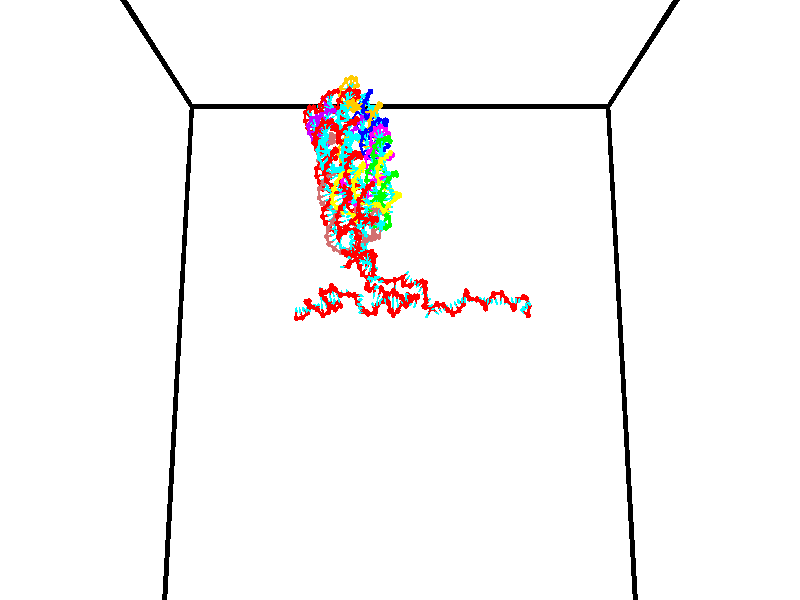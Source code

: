 // switches for output
#declare DRAW_BASES = 1; // possible values are 0, 1; only relevant for DNA ribbons
#declare DRAW_BASES_TYPE = 3; // possible values are 1, 2, 3; only relevant for DNA ribbons
#declare DRAW_FOG = 0; // set to 1 to enable fog

#include "colors.inc"

#include "transforms.inc"
background { rgb <1, 1, 1>}

#default {
   normal{
       ripples 0.25
       frequency 0.20
       turbulence 0.2
       lambda 5
   }
	finish {
		phong 0.1
		phong_size 40.
	}
}

// original window dimensions: 1024x640


// camera settings

camera {
	sky <0, 0.179814, -0.983701>
	up <0, 0.179814, -0.983701>
	right 1.6 * <1, 0, 0>
	location <35, 94.9851, 44.8844>
	look_at <35, 29.7336, 32.9568>
	direction <0, -65.2515, -11.9276>
	angle 67.0682
}


# declare cpy_camera_pos = <35, 94.9851, 44.8844>;
# if (DRAW_FOG = 1)
fog {
	fog_type 2
	up vnormalize(cpy_camera_pos)
	color rgbt<1,1,1,0.3>
	distance 1e-5
	fog_alt 3e-3
	fog_offset 56
}
# end


// LIGHTS

# declare lum = 6;
global_settings {
	ambient_light rgb lum * <0.05, 0.05, 0.05>
	max_trace_level 15
}# declare cpy_direct_light_amount = 0.25;
light_source
{	1000 * <-1, -1.16352, -0.803886>,
	rgb lum * cpy_direct_light_amount
	parallel
}

light_source
{	1000 * <1, 1.16352, 0.803886>,
	rgb lum * cpy_direct_light_amount
	parallel
}

// strand 0

// nucleotide -1

// particle -1
sphere {
	<24.568935, 34.900387, 35.465824> 0.250000
	pigment { color rgbt <1,0,0,0> }
	no_shadow
}
cylinder {
	<24.538548, 34.804947, 35.078568>,  <24.520315, 34.747684, 34.846214>, 0.100000
	pigment { color rgbt <1,0,0,0> }
	no_shadow
}
cylinder {
	<24.538548, 34.804947, 35.078568>,  <24.568935, 34.900387, 35.465824>, 0.100000
	pigment { color rgbt <1,0,0,0> }
	no_shadow
}

// particle -1
sphere {
	<24.538548, 34.804947, 35.078568> 0.100000
	pigment { color rgbt <1,0,0,0> }
	no_shadow
}
sphere {
	0, 1
	scale<0.080000,0.200000,0.300000>
	matrix <0.928193, 0.337780, -0.156083,
		0.364260, -0.910480, 0.195805,
		-0.075972, -0.238600, -0.968142,
		24.515757, 34.733368, 34.788124>
	pigment { color rgbt <0,1,1,0> }
	no_shadow
}
cylinder {
	<25.067251, 34.353878, 35.317291>,  <24.568935, 34.900387, 35.465824>, 0.130000
	pigment { color rgbt <1,0,0,0> }
	no_shadow
}

// nucleotide -1

// particle -1
sphere {
	<25.067251, 34.353878, 35.317291> 0.250000
	pigment { color rgbt <1,0,0,0> }
	no_shadow
}
cylinder {
	<24.957533, 34.590405, 35.013947>,  <24.891703, 34.732319, 34.831940>, 0.100000
	pigment { color rgbt <1,0,0,0> }
	no_shadow
}
cylinder {
	<24.957533, 34.590405, 35.013947>,  <25.067251, 34.353878, 35.317291>, 0.100000
	pigment { color rgbt <1,0,0,0> }
	no_shadow
}

// particle -1
sphere {
	<24.957533, 34.590405, 35.013947> 0.100000
	pigment { color rgbt <1,0,0,0> }
	no_shadow
}
sphere {
	0, 1
	scale<0.080000,0.200000,0.300000>
	matrix <0.951552, 0.280850, -0.125187,
		0.138961, -0.755958, -0.639701,
		-0.274296, 0.591313, -0.758361,
		24.875244, 34.767799, 34.786438>
	pigment { color rgbt <0,1,1,0> }
	no_shadow
}
cylinder {
	<25.596975, 34.352489, 34.893993>,  <25.067251, 34.353878, 35.317291>, 0.130000
	pigment { color rgbt <1,0,0,0> }
	no_shadow
}

// nucleotide -1

// particle -1
sphere {
	<25.596975, 34.352489, 34.893993> 0.250000
	pigment { color rgbt <1,0,0,0> }
	no_shadow
}
cylinder {
	<25.411486, 34.696323, 34.808140>,  <25.300192, 34.902626, 34.756626>, 0.100000
	pigment { color rgbt <1,0,0,0> }
	no_shadow
}
cylinder {
	<25.411486, 34.696323, 34.808140>,  <25.596975, 34.352489, 34.893993>, 0.100000
	pigment { color rgbt <1,0,0,0> }
	no_shadow
}

// particle -1
sphere {
	<25.411486, 34.696323, 34.808140> 0.100000
	pigment { color rgbt <1,0,0,0> }
	no_shadow
}
sphere {
	0, 1
	scale<0.080000,0.200000,0.300000>
	matrix <0.885652, 0.443161, -0.138666,
		-0.024077, -0.254396, -0.966800,
		-0.463725, 0.859588, -0.214636,
		25.272367, 34.954201, 34.743748>
	pigment { color rgbt <0,1,1,0> }
	no_shadow
}
cylinder {
	<25.749029, 34.642063, 34.262360>,  <25.596975, 34.352489, 34.893993>, 0.130000
	pigment { color rgbt <1,0,0,0> }
	no_shadow
}

// nucleotide -1

// particle -1
sphere {
	<25.749029, 34.642063, 34.262360> 0.250000
	pigment { color rgbt <1,0,0,0> }
	no_shadow
}
cylinder {
	<25.680080, 34.903416, 34.557217>,  <25.638712, 35.060226, 34.734131>, 0.100000
	pigment { color rgbt <1,0,0,0> }
	no_shadow
}
cylinder {
	<25.680080, 34.903416, 34.557217>,  <25.749029, 34.642063, 34.262360>, 0.100000
	pigment { color rgbt <1,0,0,0> }
	no_shadow
}

// particle -1
sphere {
	<25.680080, 34.903416, 34.557217> 0.100000
	pigment { color rgbt <1,0,0,0> }
	no_shadow
}
sphere {
	0, 1
	scale<0.080000,0.200000,0.300000>
	matrix <0.907098, 0.397024, -0.139801,
		-0.384007, 0.644562, -0.661120,
		-0.172370, 0.653385, 0.737141,
		25.628370, 35.099430, 34.778358>
	pigment { color rgbt <0,1,1,0> }
	no_shadow
}
cylinder {
	<25.856552, 35.259079, 34.049583>,  <25.749029, 34.642063, 34.262360>, 0.130000
	pigment { color rgbt <1,0,0,0> }
	no_shadow
}

// nucleotide -1

// particle -1
sphere {
	<25.856552, 35.259079, 34.049583> 0.250000
	pigment { color rgbt <1,0,0,0> }
	no_shadow
}
cylinder {
	<25.896282, 35.301003, 34.445393>,  <25.920120, 35.326157, 34.682877>, 0.100000
	pigment { color rgbt <1,0,0,0> }
	no_shadow
}
cylinder {
	<25.896282, 35.301003, 34.445393>,  <25.856552, 35.259079, 34.049583>, 0.100000
	pigment { color rgbt <1,0,0,0> }
	no_shadow
}

// particle -1
sphere {
	<25.896282, 35.301003, 34.445393> 0.100000
	pigment { color rgbt <1,0,0,0> }
	no_shadow
}
sphere {
	0, 1
	scale<0.080000,0.200000,0.300000>
	matrix <0.804438, 0.576852, -0.141849,
		-0.585674, 0.810096, -0.027019,
		0.099326, 0.104813, 0.989519,
		25.926081, 35.332447, 34.742249>
	pigment { color rgbt <0,1,1,0> }
	no_shadow
}
cylinder {
	<25.671644, 36.050148, 34.255989>,  <25.856552, 35.259079, 34.049583>, 0.130000
	pigment { color rgbt <1,0,0,0> }
	no_shadow
}

// nucleotide -1

// particle -1
sphere {
	<25.671644, 36.050148, 34.255989> 0.250000
	pigment { color rgbt <1,0,0,0> }
	no_shadow
}
cylinder {
	<25.931080, 35.822277, 34.457897>,  <26.086740, 35.685555, 34.579044>, 0.100000
	pigment { color rgbt <1,0,0,0> }
	no_shadow
}
cylinder {
	<25.931080, 35.822277, 34.457897>,  <25.671644, 36.050148, 34.255989>, 0.100000
	pigment { color rgbt <1,0,0,0> }
	no_shadow
}

// particle -1
sphere {
	<25.931080, 35.822277, 34.457897> 0.100000
	pigment { color rgbt <1,0,0,0> }
	no_shadow
}
sphere {
	0, 1
	scale<0.080000,0.200000,0.300000>
	matrix <0.738337, 0.632008, -0.235424,
		-0.184906, 0.525387, 0.830529,
		0.648589, -0.569679, 0.504775,
		26.125656, 35.651375, 34.609329>
	pigment { color rgbt <0,1,1,0> }
	no_shadow
}
cylinder {
	<26.156233, 36.415081, 34.745090>,  <25.671644, 36.050148, 34.255989>, 0.130000
	pigment { color rgbt <1,0,0,0> }
	no_shadow
}

// nucleotide -1

// particle -1
sphere {
	<26.156233, 36.415081, 34.745090> 0.250000
	pigment { color rgbt <1,0,0,0> }
	no_shadow
}
cylinder {
	<26.361147, 36.083164, 34.656540>,  <26.484095, 35.884014, 34.603409>, 0.100000
	pigment { color rgbt <1,0,0,0> }
	no_shadow
}
cylinder {
	<26.361147, 36.083164, 34.656540>,  <26.156233, 36.415081, 34.745090>, 0.100000
	pigment { color rgbt <1,0,0,0> }
	no_shadow
}

// particle -1
sphere {
	<26.361147, 36.083164, 34.656540> 0.100000
	pigment { color rgbt <1,0,0,0> }
	no_shadow
}
sphere {
	0, 1
	scale<0.080000,0.200000,0.300000>
	matrix <0.809759, 0.552571, -0.197372,
		0.286102, -0.078147, 0.955007,
		0.512285, -0.829794, -0.221372,
		26.514832, 35.834225, 34.590130>
	pigment { color rgbt <0,1,1,0> }
	no_shadow
}
cylinder {
	<26.861483, 36.560841, 34.991863>,  <26.156233, 36.415081, 34.745090>, 0.130000
	pigment { color rgbt <1,0,0,0> }
	no_shadow
}

// nucleotide -1

// particle -1
sphere {
	<26.861483, 36.560841, 34.991863> 0.250000
	pigment { color rgbt <1,0,0,0> }
	no_shadow
}
cylinder {
	<26.904657, 36.234524, 34.764591>,  <26.930563, 36.038734, 34.628227>, 0.100000
	pigment { color rgbt <1,0,0,0> }
	no_shadow
}
cylinder {
	<26.904657, 36.234524, 34.764591>,  <26.861483, 36.560841, 34.991863>, 0.100000
	pigment { color rgbt <1,0,0,0> }
	no_shadow
}

// particle -1
sphere {
	<26.904657, 36.234524, 34.764591> 0.100000
	pigment { color rgbt <1,0,0,0> }
	no_shadow
}
sphere {
	0, 1
	scale<0.080000,0.200000,0.300000>
	matrix <0.896735, 0.326633, -0.298625,
		0.429203, -0.477274, 0.766808,
		0.107939, -0.815795, -0.568180,
		26.937038, 35.989784, 34.594139>
	pigment { color rgbt <0,1,1,0> }
	no_shadow
}
cylinder {
	<27.371330, 36.041080, 35.386570>,  <26.861483, 36.560841, 34.991863>, 0.130000
	pigment { color rgbt <1,0,0,0> }
	no_shadow
}

// nucleotide -1

// particle -1
sphere {
	<27.371330, 36.041080, 35.386570> 0.250000
	pigment { color rgbt <1,0,0,0> }
	no_shadow
}
cylinder {
	<27.326996, 36.065586, 34.989792>,  <27.300396, 36.080288, 34.751724>, 0.100000
	pigment { color rgbt <1,0,0,0> }
	no_shadow
}
cylinder {
	<27.326996, 36.065586, 34.989792>,  <27.371330, 36.041080, 35.386570>, 0.100000
	pigment { color rgbt <1,0,0,0> }
	no_shadow
}

// particle -1
sphere {
	<27.326996, 36.065586, 34.989792> 0.100000
	pigment { color rgbt <1,0,0,0> }
	no_shadow
}
sphere {
	0, 1
	scale<0.080000,0.200000,0.300000>
	matrix <0.944619, 0.316703, -0.085986,
		0.308886, -0.946545, -0.092969,
		-0.110833, 0.061260, -0.991949,
		27.293745, 36.083965, 34.692207>
	pigment { color rgbt <0,1,1,0> }
	no_shadow
}
cylinder {
	<27.884134, 35.638901, 35.083576>,  <27.371330, 36.041080, 35.386570>, 0.130000
	pigment { color rgbt <1,0,0,0> }
	no_shadow
}

// nucleotide -1

// particle -1
sphere {
	<27.884134, 35.638901, 35.083576> 0.250000
	pigment { color rgbt <1,0,0,0> }
	no_shadow
}
cylinder {
	<27.772509, 35.883202, 34.787170>,  <27.705532, 36.029781, 34.609325>, 0.100000
	pigment { color rgbt <1,0,0,0> }
	no_shadow
}
cylinder {
	<27.772509, 35.883202, 34.787170>,  <27.884134, 35.638901, 35.083576>, 0.100000
	pigment { color rgbt <1,0,0,0> }
	no_shadow
}

// particle -1
sphere {
	<27.772509, 35.883202, 34.787170> 0.100000
	pigment { color rgbt <1,0,0,0> }
	no_shadow
}
sphere {
	0, 1
	scale<0.080000,0.200000,0.300000>
	matrix <0.958920, 0.218180, -0.181302,
		0.050944, -0.761168, -0.646550,
		-0.279065, 0.610754, -0.741015,
		27.688789, 36.066429, 34.564865>
	pigment { color rgbt <0,1,1,0> }
	no_shadow
}
cylinder {
	<28.202946, 35.391521, 34.450039>,  <27.884134, 35.638901, 35.083576>, 0.130000
	pigment { color rgbt <1,0,0,0> }
	no_shadow
}

// nucleotide -1

// particle -1
sphere {
	<28.202946, 35.391521, 34.450039> 0.250000
	pigment { color rgbt <1,0,0,0> }
	no_shadow
}
cylinder {
	<28.105167, 35.778870, 34.429985>,  <28.046501, 36.011276, 34.417953>, 0.100000
	pigment { color rgbt <1,0,0,0> }
	no_shadow
}
cylinder {
	<28.105167, 35.778870, 34.429985>,  <28.202946, 35.391521, 34.450039>, 0.100000
	pigment { color rgbt <1,0,0,0> }
	no_shadow
}

// particle -1
sphere {
	<28.105167, 35.778870, 34.429985> 0.100000
	pigment { color rgbt <1,0,0,0> }
	no_shadow
}
sphere {
	0, 1
	scale<0.080000,0.200000,0.300000>
	matrix <0.969351, 0.242728, -0.037974,
		-0.024605, -0.057876, -0.998021,
		-0.244445, 0.968366, -0.050130,
		28.031834, 36.069378, 34.414948>
	pigment { color rgbt <0,1,1,0> }
	no_shadow
}
cylinder {
	<28.866796, 35.672321, 34.267803>,  <28.202946, 35.391521, 34.450039>, 0.130000
	pigment { color rgbt <1,0,0,0> }
	no_shadow
}

// nucleotide -1

// particle -1
sphere {
	<28.866796, 35.672321, 34.267803> 0.250000
	pigment { color rgbt <1,0,0,0> }
	no_shadow
}
cylinder {
	<28.655893, 36.005909, 34.332909>,  <28.529352, 36.206062, 34.371971>, 0.100000
	pigment { color rgbt <1,0,0,0> }
	no_shadow
}
cylinder {
	<28.655893, 36.005909, 34.332909>,  <28.866796, 35.672321, 34.267803>, 0.100000
	pigment { color rgbt <1,0,0,0> }
	no_shadow
}

// particle -1
sphere {
	<28.655893, 36.005909, 34.332909> 0.100000
	pigment { color rgbt <1,0,0,0> }
	no_shadow
}
sphere {
	0, 1
	scale<0.080000,0.200000,0.300000>
	matrix <0.849648, 0.515218, 0.112467,
		0.009934, 0.197592, -0.980234,
		-0.527257, 0.833971, 0.162765,
		28.497717, 36.256100, 34.381737>
	pigment { color rgbt <0,1,1,0> }
	no_shadow
}
cylinder {
	<29.138157, 36.332951, 34.641460>,  <28.866796, 35.672321, 34.267803>, 0.130000
	pigment { color rgbt <1,0,0,0> }
	no_shadow
}

// nucleotide -1

// particle -1
sphere {
	<29.138157, 36.332951, 34.641460> 0.250000
	pigment { color rgbt <1,0,0,0> }
	no_shadow
}
cylinder {
	<29.079218, 36.671059, 34.436012>,  <29.043856, 36.873924, 34.312744>, 0.100000
	pigment { color rgbt <1,0,0,0> }
	no_shadow
}
cylinder {
	<29.079218, 36.671059, 34.436012>,  <29.138157, 36.332951, 34.641460>, 0.100000
	pigment { color rgbt <1,0,0,0> }
	no_shadow
}

// particle -1
sphere {
	<29.079218, 36.671059, 34.436012> 0.100000
	pigment { color rgbt <1,0,0,0> }
	no_shadow
}
sphere {
	0, 1
	scale<0.080000,0.200000,0.300000>
	matrix <-0.985263, -0.079830, 0.151271,
		0.086863, 0.528342, 0.844576,
		-0.147345, 0.845270, -0.513622,
		29.035015, 36.924641, 34.281925>
	pigment { color rgbt <0,1,1,0> }
	no_shadow
}
cylinder {
	<28.683229, 36.731422, 35.028572>,  <29.138157, 36.332951, 34.641460>, 0.130000
	pigment { color rgbt <1,0,0,0> }
	no_shadow
}

// nucleotide -1

// particle -1
sphere {
	<28.683229, 36.731422, 35.028572> 0.250000
	pigment { color rgbt <1,0,0,0> }
	no_shadow
}
cylinder {
	<28.632740, 36.813885, 34.640434>,  <28.602446, 36.863361, 34.407551>, 0.100000
	pigment { color rgbt <1,0,0,0> }
	no_shadow
}
cylinder {
	<28.632740, 36.813885, 34.640434>,  <28.683229, 36.731422, 35.028572>, 0.100000
	pigment { color rgbt <1,0,0,0> }
	no_shadow
}

// particle -1
sphere {
	<28.632740, 36.813885, 34.640434> 0.100000
	pigment { color rgbt <1,0,0,0> }
	no_shadow
}
sphere {
	0, 1
	scale<0.080000,0.200000,0.300000>
	matrix <-0.954792, -0.290639, 0.062454,
		-0.269144, 0.934360, 0.233522,
		-0.126226, 0.206156, -0.970344,
		28.594872, 36.875732, 34.349331>
	pigment { color rgbt <0,1,1,0> }
	no_shadow
}
cylinder {
	<28.119274, 37.245510, 34.872650>,  <28.683229, 36.731422, 35.028572>, 0.130000
	pigment { color rgbt <1,0,0,0> }
	no_shadow
}

// nucleotide -1

// particle -1
sphere {
	<28.119274, 37.245510, 34.872650> 0.250000
	pigment { color rgbt <1,0,0,0> }
	no_shadow
}
cylinder {
	<28.186024, 36.987392, 34.574455>,  <28.226074, 36.832523, 34.395538>, 0.100000
	pigment { color rgbt <1,0,0,0> }
	no_shadow
}
cylinder {
	<28.186024, 36.987392, 34.574455>,  <28.119274, 37.245510, 34.872650>, 0.100000
	pigment { color rgbt <1,0,0,0> }
	no_shadow
}

// particle -1
sphere {
	<28.186024, 36.987392, 34.574455> 0.100000
	pigment { color rgbt <1,0,0,0> }
	no_shadow
}
sphere {
	0, 1
	scale<0.080000,0.200000,0.300000>
	matrix <-0.946726, -0.316078, 0.061676,
		-0.275431, 0.695479, -0.663662,
		0.166875, -0.645294, -0.745485,
		28.236086, 36.793804, 34.350811>
	pigment { color rgbt <0,1,1,0> }
	no_shadow
}
cylinder {
	<27.712763, 37.325863, 34.255623>,  <28.119274, 37.245510, 34.872650>, 0.130000
	pigment { color rgbt <1,0,0,0> }
	no_shadow
}

// nucleotide -1

// particle -1
sphere {
	<27.712763, 37.325863, 34.255623> 0.250000
	pigment { color rgbt <1,0,0,0> }
	no_shadow
}
cylinder {
	<27.811214, 36.941803, 34.308590>,  <27.870285, 36.711369, 34.340370>, 0.100000
	pigment { color rgbt <1,0,0,0> }
	no_shadow
}
cylinder {
	<27.811214, 36.941803, 34.308590>,  <27.712763, 37.325863, 34.255623>, 0.100000
	pigment { color rgbt <1,0,0,0> }
	no_shadow
}

// particle -1
sphere {
	<27.811214, 36.941803, 34.308590> 0.100000
	pigment { color rgbt <1,0,0,0> }
	no_shadow
}
sphere {
	0, 1
	scale<0.080000,0.200000,0.300000>
	matrix <-0.958762, -0.261216, -0.111985,
		0.142114, -0.099399, -0.984847,
		0.246127, -0.960149, 0.132422,
		27.885052, 36.653759, 34.348316>
	pigment { color rgbt <0,1,1,0> }
	no_shadow
}
cylinder {
	<27.273624, 36.987198, 33.767326>,  <27.712763, 37.325863, 34.255623>, 0.130000
	pigment { color rgbt <1,0,0,0> }
	no_shadow
}

// nucleotide -1

// particle -1
sphere {
	<27.273624, 36.987198, 33.767326> 0.250000
	pigment { color rgbt <1,0,0,0> }
	no_shadow
}
cylinder {
	<27.411161, 36.690178, 33.997242>,  <27.493683, 36.511967, 34.135193>, 0.100000
	pigment { color rgbt <1,0,0,0> }
	no_shadow
}
cylinder {
	<27.411161, 36.690178, 33.997242>,  <27.273624, 36.987198, 33.767326>, 0.100000
	pigment { color rgbt <1,0,0,0> }
	no_shadow
}

// particle -1
sphere {
	<27.411161, 36.690178, 33.997242> 0.100000
	pigment { color rgbt <1,0,0,0> }
	no_shadow
}
sphere {
	0, 1
	scale<0.080000,0.200000,0.300000>
	matrix <-0.914365, -0.404124, 0.024903,
		0.213796, -0.534134, -0.817920,
		0.343842, -0.742553, 0.574794,
		27.514315, 36.467411, 34.169682>
	pigment { color rgbt <0,1,1,0> }
	no_shadow
}
cylinder {
	<27.196672, 36.424122, 33.385990>,  <27.273624, 36.987198, 33.767326>, 0.130000
	pigment { color rgbt <1,0,0,0> }
	no_shadow
}

// nucleotide -1

// particle -1
sphere {
	<27.196672, 36.424122, 33.385990> 0.250000
	pigment { color rgbt <1,0,0,0> }
	no_shadow
}
cylinder {
	<27.219624, 36.323105, 33.772343>,  <27.233395, 36.262497, 34.004154>, 0.100000
	pigment { color rgbt <1,0,0,0> }
	no_shadow
}
cylinder {
	<27.219624, 36.323105, 33.772343>,  <27.196672, 36.424122, 33.385990>, 0.100000
	pigment { color rgbt <1,0,0,0> }
	no_shadow
}

// particle -1
sphere {
	<27.219624, 36.323105, 33.772343> 0.100000
	pigment { color rgbt <1,0,0,0> }
	no_shadow
}
sphere {
	0, 1
	scale<0.080000,0.200000,0.300000>
	matrix <-0.956353, -0.291569, -0.019421,
		0.286527, -0.922611, -0.258246,
		0.057378, -0.252539, 0.965884,
		27.236837, 36.247341, 34.062107>
	pigment { color rgbt <0,1,1,0> }
	no_shadow
}
cylinder {
	<27.580063, 35.830395, 33.424107>,  <27.196672, 36.424122, 33.385990>, 0.130000
	pigment { color rgbt <1,0,0,0> }
	no_shadow
}

// nucleotide -1

// particle -1
sphere {
	<27.580063, 35.830395, 33.424107> 0.250000
	pigment { color rgbt <1,0,0,0> }
	no_shadow
}
cylinder {
	<27.268616, 35.657204, 33.242435>,  <27.081747, 35.553288, 33.133430>, 0.100000
	pigment { color rgbt <1,0,0,0> }
	no_shadow
}
cylinder {
	<27.268616, 35.657204, 33.242435>,  <27.580063, 35.830395, 33.424107>, 0.100000
	pigment { color rgbt <1,0,0,0> }
	no_shadow
}

// particle -1
sphere {
	<27.268616, 35.657204, 33.242435> 0.100000
	pigment { color rgbt <1,0,0,0> }
	no_shadow
}
sphere {
	0, 1
	scale<0.080000,0.200000,0.300000>
	matrix <-0.627441, 0.546805, 0.554366,
		0.008320, 0.716613, -0.697422,
		-0.778619, -0.432979, -0.454182,
		27.035030, 35.527309, 33.106182>
	pigment { color rgbt <0,1,1,0> }
	no_shadow
}
cylinder {
	<28.046551, 36.425270, 33.397373>,  <27.580063, 35.830395, 33.424107>, 0.130000
	pigment { color rgbt <1,0,0,0> }
	no_shadow
}

// nucleotide -1

// particle -1
sphere {
	<28.046551, 36.425270, 33.397373> 0.250000
	pigment { color rgbt <1,0,0,0> }
	no_shadow
}
cylinder {
	<28.088404, 36.690269, 33.694061>,  <28.113516, 36.849270, 33.872074>, 0.100000
	pigment { color rgbt <1,0,0,0> }
	no_shadow
}
cylinder {
	<28.088404, 36.690269, 33.694061>,  <28.046551, 36.425270, 33.397373>, 0.100000
	pigment { color rgbt <1,0,0,0> }
	no_shadow
}

// particle -1
sphere {
	<28.088404, 36.690269, 33.694061> 0.100000
	pigment { color rgbt <1,0,0,0> }
	no_shadow
}
sphere {
	0, 1
	scale<0.080000,0.200000,0.300000>
	matrix <0.948920, 0.156721, -0.273841,
		-0.297662, 0.732485, -0.612260,
		0.104631, 0.662498, 0.741720,
		28.119793, 36.889019, 33.916576>
	pigment { color rgbt <0,1,1,0> }
	no_shadow
}
cylinder {
	<28.314516, 37.178562, 33.137150>,  <28.046551, 36.425270, 33.397373>, 0.130000
	pigment { color rgbt <1,0,0,0> }
	no_shadow
}

// nucleotide -1

// particle -1
sphere {
	<28.314516, 37.178562, 33.137150> 0.250000
	pigment { color rgbt <1,0,0,0> }
	no_shadow
}
cylinder {
	<28.418343, 37.093830, 33.514030>,  <28.480639, 37.042992, 33.740158>, 0.100000
	pigment { color rgbt <1,0,0,0> }
	no_shadow
}
cylinder {
	<28.418343, 37.093830, 33.514030>,  <28.314516, 37.178562, 33.137150>, 0.100000
	pigment { color rgbt <1,0,0,0> }
	no_shadow
}

// particle -1
sphere {
	<28.418343, 37.093830, 33.514030> 0.100000
	pigment { color rgbt <1,0,0,0> }
	no_shadow
}
sphere {
	0, 1
	scale<0.080000,0.200000,0.300000>
	matrix <0.965599, 0.072717, -0.249663,
		-0.015627, 0.974597, 0.223421,
		0.259567, -0.211833, 0.942206,
		28.496212, 37.030281, 33.796692>
	pigment { color rgbt <0,1,1,0> }
	no_shadow
}
cylinder {
	<28.725603, 37.717346, 33.550682>,  <28.314516, 37.178562, 33.137150>, 0.130000
	pigment { color rgbt <1,0,0,0> }
	no_shadow
}

// nucleotide -1

// particle -1
sphere {
	<28.725603, 37.717346, 33.550682> 0.250000
	pigment { color rgbt <1,0,0,0> }
	no_shadow
}
cylinder {
	<28.821239, 37.359516, 33.701717>,  <28.878620, 37.144817, 33.792339>, 0.100000
	pigment { color rgbt <1,0,0,0> }
	no_shadow
}
cylinder {
	<28.821239, 37.359516, 33.701717>,  <28.725603, 37.717346, 33.550682>, 0.100000
	pigment { color rgbt <1,0,0,0> }
	no_shadow
}

// particle -1
sphere {
	<28.821239, 37.359516, 33.701717> 0.100000
	pigment { color rgbt <1,0,0,0> }
	no_shadow
}
sphere {
	0, 1
	scale<0.080000,0.200000,0.300000>
	matrix <0.965798, 0.178902, -0.187694,
		0.100355, 0.409548, 0.906752,
		0.239090, -0.894575, 0.377587,
		28.892967, 37.091145, 33.814995>
	pigment { color rgbt <0,1,1,0> }
	no_shadow
}
cylinder {
	<29.268145, 37.860950, 34.011223>,  <28.725603, 37.717346, 33.550682>, 0.130000
	pigment { color rgbt <1,0,0,0> }
	no_shadow
}

// nucleotide -1

// particle -1
sphere {
	<29.268145, 37.860950, 34.011223> 0.250000
	pigment { color rgbt <1,0,0,0> }
	no_shadow
}
cylinder {
	<29.294598, 37.492363, 33.858112>,  <29.310469, 37.271210, 33.766247>, 0.100000
	pigment { color rgbt <1,0,0,0> }
	no_shadow
}
cylinder {
	<29.294598, 37.492363, 33.858112>,  <29.268145, 37.860950, 34.011223>, 0.100000
	pigment { color rgbt <1,0,0,0> }
	no_shadow
}

// particle -1
sphere {
	<29.294598, 37.492363, 33.858112> 0.100000
	pigment { color rgbt <1,0,0,0> }
	no_shadow
}
sphere {
	0, 1
	scale<0.080000,0.200000,0.300000>
	matrix <0.984406, 0.122922, -0.125839,
		0.163009, -0.368484, 0.915231,
		0.066133, -0.921471, -0.382775,
		29.314438, 37.215923, 33.743279>
	pigment { color rgbt <0,1,1,0> }
	no_shadow
}
cylinder {
	<30.051731, 37.833851, 33.996311>,  <29.268145, 37.860950, 34.011223>, 0.130000
	pigment { color rgbt <1,0,0,0> }
	no_shadow
}

// nucleotide -1

// particle -1
sphere {
	<30.051731, 37.833851, 33.996311> 0.250000
	pigment { color rgbt <1,0,0,0> }
	no_shadow
}
cylinder {
	<29.935047, 37.509457, 33.793449>,  <29.865038, 37.314819, 33.671734>, 0.100000
	pigment { color rgbt <1,0,0,0> }
	no_shadow
}
cylinder {
	<29.935047, 37.509457, 33.793449>,  <30.051731, 37.833851, 33.996311>, 0.100000
	pigment { color rgbt <1,0,0,0> }
	no_shadow
}

// particle -1
sphere {
	<29.935047, 37.509457, 33.793449> 0.100000
	pigment { color rgbt <1,0,0,0> }
	no_shadow
}
sphere {
	0, 1
	scale<0.080000,0.200000,0.300000>
	matrix <0.936117, -0.133165, -0.325501,
		0.196444, -0.569703, 0.798028,
		-0.291708, -0.810990, -0.507150,
		29.847534, 37.266159, 33.641304>
	pigment { color rgbt <0,1,1,0> }
	no_shadow
}
cylinder {
	<30.618313, 38.327721, 34.134323>,  <30.051731, 37.833851, 33.996311>, 0.130000
	pigment { color rgbt <1,0,0,0> }
	no_shadow
}

// nucleotide -1

// particle -1
sphere {
	<30.618313, 38.327721, 34.134323> 0.250000
	pigment { color rgbt <1,0,0,0> }
	no_shadow
}
cylinder {
	<30.997351, 38.443066, 34.189339>,  <31.224773, 38.512272, 34.222347>, 0.100000
	pigment { color rgbt <1,0,0,0> }
	no_shadow
}
cylinder {
	<30.997351, 38.443066, 34.189339>,  <30.618313, 38.327721, 34.134323>, 0.100000
	pigment { color rgbt <1,0,0,0> }
	no_shadow
}

// particle -1
sphere {
	<30.997351, 38.443066, 34.189339> 0.100000
	pigment { color rgbt <1,0,0,0> }
	no_shadow
}
sphere {
	0, 1
	scale<0.080000,0.200000,0.300000>
	matrix <-0.226242, 0.301713, 0.926166,
		0.225572, -0.908745, 0.351140,
		0.947593, 0.288360, 0.137538,
		31.281628, 38.529575, 34.230598>
	pigment { color rgbt <0,1,1,0> }
	no_shadow
}
cylinder {
	<30.901384, 38.037319, 34.688656>,  <30.618313, 38.327721, 34.134323>, 0.130000
	pigment { color rgbt <1,0,0,0> }
	no_shadow
}

// nucleotide -1

// particle -1
sphere {
	<30.901384, 38.037319, 34.688656> 0.250000
	pigment { color rgbt <1,0,0,0> }
	no_shadow
}
cylinder {
	<31.094490, 38.381023, 34.620995>,  <31.210354, 38.587246, 34.580399>, 0.100000
	pigment { color rgbt <1,0,0,0> }
	no_shadow
}
cylinder {
	<31.094490, 38.381023, 34.620995>,  <30.901384, 38.037319, 34.688656>, 0.100000
	pigment { color rgbt <1,0,0,0> }
	no_shadow
}

// particle -1
sphere {
	<31.094490, 38.381023, 34.620995> 0.100000
	pigment { color rgbt <1,0,0,0> }
	no_shadow
}
sphere {
	0, 1
	scale<0.080000,0.200000,0.300000>
	matrix <-0.157046, 0.274959, 0.948543,
		0.861554, -0.431359, 0.267684,
		0.482764, 0.859260, -0.169149,
		31.239319, 38.638802, 34.570251>
	pigment { color rgbt <0,1,1,0> }
	no_shadow
}
cylinder {
	<31.384432, 38.094521, 35.203346>,  <30.901384, 38.037319, 34.688656>, 0.130000
	pigment { color rgbt <1,0,0,0> }
	no_shadow
}

// nucleotide -1

// particle -1
sphere {
	<31.384432, 38.094521, 35.203346> 0.250000
	pigment { color rgbt <1,0,0,0> }
	no_shadow
}
cylinder {
	<31.260519, 38.454445, 35.080467>,  <31.186171, 38.670399, 35.006741>, 0.100000
	pigment { color rgbt <1,0,0,0> }
	no_shadow
}
cylinder {
	<31.260519, 38.454445, 35.080467>,  <31.384432, 38.094521, 35.203346>, 0.100000
	pigment { color rgbt <1,0,0,0> }
	no_shadow
}

// particle -1
sphere {
	<31.260519, 38.454445, 35.080467> 0.100000
	pigment { color rgbt <1,0,0,0> }
	no_shadow
}
sphere {
	0, 1
	scale<0.080000,0.200000,0.300000>
	matrix <-0.048589, 0.307689, 0.950246,
		0.949565, 0.309298, -0.051596,
		-0.309784, 0.899813, -0.307199,
		31.167583, 38.724388, 34.988308>
	pigment { color rgbt <0,1,1,0> }
	no_shadow
}
cylinder {
	<31.848774, 38.501842, 35.530033>,  <31.384432, 38.094521, 35.203346>, 0.130000
	pigment { color rgbt <1,0,0,0> }
	no_shadow
}

// nucleotide -1

// particle -1
sphere {
	<31.848774, 38.501842, 35.530033> 0.250000
	pigment { color rgbt <1,0,0,0> }
	no_shadow
}
cylinder {
	<31.535131, 38.715855, 35.404224>,  <31.346947, 38.844261, 35.328739>, 0.100000
	pigment { color rgbt <1,0,0,0> }
	no_shadow
}
cylinder {
	<31.535131, 38.715855, 35.404224>,  <31.848774, 38.501842, 35.530033>, 0.100000
	pigment { color rgbt <1,0,0,0> }
	no_shadow
}

// particle -1
sphere {
	<31.535131, 38.715855, 35.404224> 0.100000
	pigment { color rgbt <1,0,0,0> }
	no_shadow
}
sphere {
	0, 1
	scale<0.080000,0.200000,0.300000>
	matrix <-0.030896, 0.472493, 0.880792,
		0.619859, 0.700351, -0.353954,
		-0.784105, 0.535031, -0.314517,
		31.299900, 38.876366, 35.309868>
	pigment { color rgbt <0,1,1,0> }
	no_shadow
}
cylinder {
	<31.986240, 39.315594, 35.776989>,  <31.848774, 38.501842, 35.530033>, 0.130000
	pigment { color rgbt <1,0,0,0> }
	no_shadow
}

// nucleotide -1

// particle -1
sphere {
	<31.986240, 39.315594, 35.776989> 0.250000
	pigment { color rgbt <1,0,0,0> }
	no_shadow
}
cylinder {
	<31.606829, 39.198067, 35.729717>,  <31.379181, 39.127552, 35.701355>, 0.100000
	pigment { color rgbt <1,0,0,0> }
	no_shadow
}
cylinder {
	<31.606829, 39.198067, 35.729717>,  <31.986240, 39.315594, 35.776989>, 0.100000
	pigment { color rgbt <1,0,0,0> }
	no_shadow
}

// particle -1
sphere {
	<31.606829, 39.198067, 35.729717> 0.100000
	pigment { color rgbt <1,0,0,0> }
	no_shadow
}
sphere {
	0, 1
	scale<0.080000,0.200000,0.300000>
	matrix <-0.192865, 0.239947, 0.951435,
		-0.251190, 0.925255, -0.284263,
		-0.948529, -0.293816, -0.118177,
		31.322269, 39.109921, 35.694263>
	pigment { color rgbt <0,1,1,0> }
	no_shadow
}
cylinder {
	<32.675327, 39.189247, 35.709595>,  <31.986240, 39.315594, 35.776989>, 0.130000
	pigment { color rgbt <1,0,0,0> }
	no_shadow
}

// nucleotide -1

// particle -1
sphere {
	<32.675327, 39.189247, 35.709595> 0.250000
	pigment { color rgbt <1,0,0,0> }
	no_shadow
}
cylinder {
	<32.547573, 39.075634, 35.347973>,  <32.470921, 39.007465, 35.131001>, 0.100000
	pigment { color rgbt <1,0,0,0> }
	no_shadow
}
cylinder {
	<32.547573, 39.075634, 35.347973>,  <32.675327, 39.189247, 35.709595>, 0.100000
	pigment { color rgbt <1,0,0,0> }
	no_shadow
}

// particle -1
sphere {
	<32.547573, 39.075634, 35.347973> 0.100000
	pigment { color rgbt <1,0,0,0> }
	no_shadow
}
sphere {
	0, 1
	scale<0.080000,0.200000,0.300000>
	matrix <0.839580, -0.527212, -0.130974,
		-0.439428, -0.800858, 0.406854,
		-0.319389, -0.284033, -0.904055,
		32.451756, 38.990425, 35.076756>
	pigment { color rgbt <0,1,1,0> }
	no_shadow
}
cylinder {
	<32.670952, 38.475204, 35.477726>,  <32.675327, 39.189247, 35.709595>, 0.130000
	pigment { color rgbt <1,0,0,0> }
	no_shadow
}

// nucleotide -1

// particle -1
sphere {
	<32.670952, 38.475204, 35.477726> 0.250000
	pigment { color rgbt <1,0,0,0> }
	no_shadow
}
cylinder {
	<32.758423, 38.693058, 35.153862>,  <32.810905, 38.823772, 34.959545>, 0.100000
	pigment { color rgbt <1,0,0,0> }
	no_shadow
}
cylinder {
	<32.758423, 38.693058, 35.153862>,  <32.670952, 38.475204, 35.477726>, 0.100000
	pigment { color rgbt <1,0,0,0> }
	no_shadow
}

// particle -1
sphere {
	<32.758423, 38.693058, 35.153862> 0.100000
	pigment { color rgbt <1,0,0,0> }
	no_shadow
}
sphere {
	0, 1
	scale<0.080000,0.200000,0.300000>
	matrix <0.855879, -0.505575, -0.108925,
		-0.468668, -0.669151, -0.576704,
		0.218680, 0.544638, -0.809659,
		32.824028, 38.856449, 34.910965>
	pigment { color rgbt <0,1,1,0> }
	no_shadow
}
cylinder {
	<32.801605, 37.986710, 34.939381>,  <32.670952, 38.475204, 35.477726>, 0.130000
	pigment { color rgbt <1,0,0,0> }
	no_shadow
}

// nucleotide -1

// particle -1
sphere {
	<32.801605, 37.986710, 34.939381> 0.250000
	pigment { color rgbt <1,0,0,0> }
	no_shadow
}
cylinder {
	<32.966747, 38.332703, 34.825291>,  <33.065834, 38.540298, 34.756836>, 0.100000
	pigment { color rgbt <1,0,0,0> }
	no_shadow
}
cylinder {
	<32.966747, 38.332703, 34.825291>,  <32.801605, 37.986710, 34.939381>, 0.100000
	pigment { color rgbt <1,0,0,0> }
	no_shadow
}

// particle -1
sphere {
	<32.966747, 38.332703, 34.825291> 0.100000
	pigment { color rgbt <1,0,0,0> }
	no_shadow
}
sphere {
	0, 1
	scale<0.080000,0.200000,0.300000>
	matrix <0.894674, -0.443812, -0.050894,
		-0.170609, -0.234170, -0.957109,
		0.412858, 0.864983, -0.285224,
		33.090603, 38.592197, 34.739723>
	pigment { color rgbt <0,1,1,0> }
	no_shadow
}
cylinder {
	<33.389103, 37.717205, 34.488197>,  <32.801605, 37.986710, 34.939381>, 0.130000
	pigment { color rgbt <1,0,0,0> }
	no_shadow
}

// nucleotide -1

// particle -1
sphere {
	<33.389103, 37.717205, 34.488197> 0.250000
	pigment { color rgbt <1,0,0,0> }
	no_shadow
}
cylinder {
	<33.494503, 38.101284, 34.525280>,  <33.557743, 38.331730, 34.547531>, 0.100000
	pigment { color rgbt <1,0,0,0> }
	no_shadow
}
cylinder {
	<33.494503, 38.101284, 34.525280>,  <33.389103, 37.717205, 34.488197>, 0.100000
	pigment { color rgbt <1,0,0,0> }
	no_shadow
}

// particle -1
sphere {
	<33.494503, 38.101284, 34.525280> 0.100000
	pigment { color rgbt <1,0,0,0> }
	no_shadow
}
sphere {
	0, 1
	scale<0.080000,0.200000,0.300000>
	matrix <0.964658, -0.262145, -0.026753,
		-0.001384, 0.096482, -0.995334,
		0.263503, 0.960193, 0.092709,
		33.573555, 38.389343, 34.553093>
	pigment { color rgbt <0,1,1,0> }
	no_shadow
}
cylinder {
	<33.862530, 37.779949, 33.959248>,  <33.389103, 37.717205, 34.488197>, 0.130000
	pigment { color rgbt <1,0,0,0> }
	no_shadow
}

// nucleotide -1

// particle -1
sphere {
	<33.862530, 37.779949, 33.959248> 0.250000
	pigment { color rgbt <1,0,0,0> }
	no_shadow
}
cylinder {
	<33.908249, 38.060093, 34.241081>,  <33.935680, 38.228180, 34.410183>, 0.100000
	pigment { color rgbt <1,0,0,0> }
	no_shadow
}
cylinder {
	<33.908249, 38.060093, 34.241081>,  <33.862530, 37.779949, 33.959248>, 0.100000
	pigment { color rgbt <1,0,0,0> }
	no_shadow
}

// particle -1
sphere {
	<33.908249, 38.060093, 34.241081> 0.100000
	pigment { color rgbt <1,0,0,0> }
	no_shadow
}
sphere {
	0, 1
	scale<0.080000,0.200000,0.300000>
	matrix <0.985372, -0.170166, 0.009297,
		0.126408, 0.693214, -0.709560,
		0.114298, 0.700356, 0.704584,
		33.942539, 38.270199, 34.452457>
	pigment { color rgbt <0,1,1,0> }
	no_shadow
}
cylinder {
	<34.338863, 38.315590, 33.815117>,  <33.862530, 37.779949, 33.959248>, 0.130000
	pigment { color rgbt <1,0,0,0> }
	no_shadow
}

// nucleotide -1

// particle -1
sphere {
	<34.338863, 38.315590, 33.815117> 0.250000
	pigment { color rgbt <1,0,0,0> }
	no_shadow
}
cylinder {
	<34.335850, 38.233757, 34.206646>,  <34.334042, 38.184658, 34.441563>, 0.100000
	pigment { color rgbt <1,0,0,0> }
	no_shadow
}
cylinder {
	<34.335850, 38.233757, 34.206646>,  <34.338863, 38.315590, 33.815117>, 0.100000
	pigment { color rgbt <1,0,0,0> }
	no_shadow
}

// particle -1
sphere {
	<34.335850, 38.233757, 34.206646> 0.100000
	pigment { color rgbt <1,0,0,0> }
	no_shadow
}
sphere {
	0, 1
	scale<0.080000,0.200000,0.300000>
	matrix <0.982264, -0.184907, -0.031086,
		0.187350, 0.961226, 0.202346,
		-0.007535, -0.204581, 0.978821,
		34.333588, 38.172382, 34.500294>
	pigment { color rgbt <0,1,1,0> }
	no_shadow
}
cylinder {
	<34.422024, 38.999214, 33.960369>,  <34.338863, 38.315590, 33.815117>, 0.130000
	pigment { color rgbt <1,0,0,0> }
	no_shadow
}

// nucleotide -1

// particle -1
sphere {
	<34.422024, 38.999214, 33.960369> 0.250000
	pigment { color rgbt <1,0,0,0> }
	no_shadow
}
cylinder {
	<34.376892, 38.909443, 34.347542>,  <34.349812, 38.855579, 34.579845>, 0.100000
	pigment { color rgbt <1,0,0,0> }
	no_shadow
}
cylinder {
	<34.376892, 38.909443, 34.347542>,  <34.422024, 38.999214, 33.960369>, 0.100000
	pigment { color rgbt <1,0,0,0> }
	no_shadow
}

// particle -1
sphere {
	<34.376892, 38.909443, 34.347542> 0.100000
	pigment { color rgbt <1,0,0,0> }
	no_shadow
}
sphere {
	0, 1
	scale<0.080000,0.200000,0.300000>
	matrix <0.986748, 0.089016, 0.135661,
		-0.116609, 0.970415, 0.211415,
		-0.112828, -0.224433, 0.967936,
		34.343044, 38.842113, 34.637924>
	pigment { color rgbt <0,1,1,0> }
	no_shadow
}
cylinder {
	<34.652405, 39.544724, 34.272293>,  <34.422024, 38.999214, 33.960369>, 0.130000
	pigment { color rgbt <1,0,0,0> }
	no_shadow
}

// nucleotide -1

// particle -1
sphere {
	<34.652405, 39.544724, 34.272293> 0.250000
	pigment { color rgbt <1,0,0,0> }
	no_shadow
}
cylinder {
	<34.696362, 39.206581, 34.481403>,  <34.722736, 39.003696, 34.606869>, 0.100000
	pigment { color rgbt <1,0,0,0> }
	no_shadow
}
cylinder {
	<34.696362, 39.206581, 34.481403>,  <34.652405, 39.544724, 34.272293>, 0.100000
	pigment { color rgbt <1,0,0,0> }
	no_shadow
}

// particle -1
sphere {
	<34.696362, 39.206581, 34.481403> 0.100000
	pigment { color rgbt <1,0,0,0> }
	no_shadow
}
sphere {
	0, 1
	scale<0.080000,0.200000,0.300000>
	matrix <0.987696, 0.151755, 0.037770,
		-0.111262, 0.512189, 0.851636,
		0.109894, -0.845360, 0.522772,
		34.729328, 38.952972, 34.638233>
	pigment { color rgbt <0,1,1,0> }
	no_shadow
}
cylinder {
	<35.126472, 39.768555, 34.587574>,  <34.652405, 39.544724, 34.272293>, 0.130000
	pigment { color rgbt <1,0,0,0> }
	no_shadow
}

// nucleotide -1

// particle -1
sphere {
	<35.126472, 39.768555, 34.587574> 0.250000
	pigment { color rgbt <1,0,0,0> }
	no_shadow
}
cylinder {
	<35.146797, 39.371391, 34.630547>,  <35.158993, 39.133091, 34.656330>, 0.100000
	pigment { color rgbt <1,0,0,0> }
	no_shadow
}
cylinder {
	<35.146797, 39.371391, 34.630547>,  <35.126472, 39.768555, 34.587574>, 0.100000
	pigment { color rgbt <1,0,0,0> }
	no_shadow
}

// particle -1
sphere {
	<35.146797, 39.371391, 34.630547> 0.100000
	pigment { color rgbt <1,0,0,0> }
	no_shadow
}
sphere {
	0, 1
	scale<0.080000,0.200000,0.300000>
	matrix <0.993453, 0.039231, -0.107298,
		0.102323, 0.112180, 0.988406,
		0.050812, -0.992913, 0.107431,
		35.162041, 39.073517, 34.662777>
	pigment { color rgbt <0,1,1,0> }
	no_shadow
}
cylinder {
	<35.565781, 39.498718, 35.199192>,  <35.126472, 39.768555, 34.587574>, 0.130000
	pigment { color rgbt <1,0,0,0> }
	no_shadow
}

// nucleotide -1

// particle -1
sphere {
	<35.565781, 39.498718, 35.199192> 0.250000
	pigment { color rgbt <1,0,0,0> }
	no_shadow
}
cylinder {
	<35.560471, 39.279217, 34.864841>,  <35.557285, 39.147518, 34.664230>, 0.100000
	pigment { color rgbt <1,0,0,0> }
	no_shadow
}
cylinder {
	<35.560471, 39.279217, 34.864841>,  <35.565781, 39.498718, 35.199192>, 0.100000
	pigment { color rgbt <1,0,0,0> }
	no_shadow
}

// particle -1
sphere {
	<35.560471, 39.279217, 34.864841> 0.100000
	pigment { color rgbt <1,0,0,0> }
	no_shadow
}
sphere {
	0, 1
	scale<0.080000,0.200000,0.300000>
	matrix <0.993787, 0.085148, -0.071680,
		0.110508, -0.831638, 0.544212,
		-0.013273, -0.548751, -0.835880,
		35.556488, 39.114590, 34.614079>
	pigment { color rgbt <0,1,1,0> }
	no_shadow
}
cylinder {
	<36.017754, 39.232944, 34.693497>,  <35.565781, 39.498718, 35.199192>, 0.130000
	pigment { color rgbt <1,0,0,0> }
	no_shadow
}

// nucleotide -1

// particle -1
sphere {
	<36.017754, 39.232944, 34.693497> 0.250000
	pigment { color rgbt <1,0,0,0> }
	no_shadow
}
cylinder {
	<35.819733, 39.004089, 34.431938>,  <35.700920, 38.866776, 34.275002>, 0.100000
	pigment { color rgbt <1,0,0,0> }
	no_shadow
}
cylinder {
	<35.819733, 39.004089, 34.431938>,  <36.017754, 39.232944, 34.693497>, 0.100000
	pigment { color rgbt <1,0,0,0> }
	no_shadow
}

// particle -1
sphere {
	<35.819733, 39.004089, 34.431938> 0.100000
	pigment { color rgbt <1,0,0,0> }
	no_shadow
}
sphere {
	0, 1
	scale<0.080000,0.200000,0.300000>
	matrix <0.057060, 0.729557, -0.681535,
		0.866986, -0.374709, -0.328525,
		-0.495055, -0.572136, -0.653897,
		35.671215, 38.832447, 34.235767>
	pigment { color rgbt <0,1,1,0> }
	no_shadow
}
cylinder {
	<36.659878, 39.008114, 34.377769>,  <36.017754, 39.232944, 34.693497>, 0.130000
	pigment { color rgbt <1,0,0,0> }
	no_shadow
}

// nucleotide -1

// particle -1
sphere {
	<36.659878, 39.008114, 34.377769> 0.250000
	pigment { color rgbt <1,0,0,0> }
	no_shadow
}
cylinder {
	<36.519718, 38.884590, 34.731461>,  <36.435623, 38.810478, 34.943676>, 0.100000
	pigment { color rgbt <1,0,0,0> }
	no_shadow
}
cylinder {
	<36.519718, 38.884590, 34.731461>,  <36.659878, 39.008114, 34.377769>, 0.100000
	pigment { color rgbt <1,0,0,0> }
	no_shadow
}

// particle -1
sphere {
	<36.519718, 38.884590, 34.731461> 0.100000
	pigment { color rgbt <1,0,0,0> }
	no_shadow
}
sphere {
	0, 1
	scale<0.080000,0.200000,0.300000>
	matrix <-0.819034, -0.356918, -0.449214,
		0.454316, -0.881617, -0.127857,
		-0.350400, -0.308805, 0.884228,
		36.414597, 38.791950, 34.996731>
	pigment { color rgbt <0,1,1,0> }
	no_shadow
}
cylinder {
	<36.399006, 38.355247, 34.258892>,  <36.659878, 39.008114, 34.377769>, 0.130000
	pigment { color rgbt <1,0,0,0> }
	no_shadow
}

// nucleotide -1

// particle -1
sphere {
	<36.399006, 38.355247, 34.258892> 0.250000
	pigment { color rgbt <1,0,0,0> }
	no_shadow
}
cylinder {
	<36.189846, 38.465984, 34.581367>,  <36.064350, 38.532429, 34.774853>, 0.100000
	pigment { color rgbt <1,0,0,0> }
	no_shadow
}
cylinder {
	<36.189846, 38.465984, 34.581367>,  <36.399006, 38.355247, 34.258892>, 0.100000
	pigment { color rgbt <1,0,0,0> }
	no_shadow
}

// particle -1
sphere {
	<36.189846, 38.465984, 34.581367> 0.100000
	pigment { color rgbt <1,0,0,0> }
	no_shadow
}
sphere {
	0, 1
	scale<0.080000,0.200000,0.300000>
	matrix <-0.839248, -0.332678, -0.430102,
		0.149128, -0.901488, 0.406300,
		-0.522899, 0.276846, 0.806184,
		36.032978, 38.549038, 34.823223>
	pigment { color rgbt <0,1,1,0> }
	no_shadow
}
cylinder {
	<35.703300, 38.161335, 34.105309>,  <36.399006, 38.355247, 34.258892>, 0.130000
	pigment { color rgbt <1,0,0,0> }
	no_shadow
}

// nucleotide -1

// particle -1
sphere {
	<35.703300, 38.161335, 34.105309> 0.250000
	pigment { color rgbt <1,0,0,0> }
	no_shadow
}
cylinder {
	<35.661907, 38.370899, 34.443493>,  <35.637070, 38.496639, 34.646404>, 0.100000
	pigment { color rgbt <1,0,0,0> }
	no_shadow
}
cylinder {
	<35.661907, 38.370899, 34.443493>,  <35.703300, 38.161335, 34.105309>, 0.100000
	pigment { color rgbt <1,0,0,0> }
	no_shadow
}

// particle -1
sphere {
	<35.661907, 38.370899, 34.443493> 0.100000
	pigment { color rgbt <1,0,0,0> }
	no_shadow
}
sphere {
	0, 1
	scale<0.080000,0.200000,0.300000>
	matrix <-0.988763, 0.038015, -0.144580,
		-0.107887, -0.850923, 0.514092,
		-0.103483, 0.523913, 0.845462,
		35.630863, 38.528072, 34.697132>
	pigment { color rgbt <0,1,1,0> }
	no_shadow
}
cylinder {
	<35.197269, 37.771702, 34.679432>,  <35.703300, 38.161335, 34.105309>, 0.130000
	pigment { color rgbt <1,0,0,0> }
	no_shadow
}

// nucleotide -1

// particle -1
sphere {
	<35.197269, 37.771702, 34.679432> 0.250000
	pigment { color rgbt <1,0,0,0> }
	no_shadow
}
cylinder {
	<35.192928, 38.171581, 34.688286>,  <35.190323, 38.411507, 34.693600>, 0.100000
	pigment { color rgbt <1,0,0,0> }
	no_shadow
}
cylinder {
	<35.192928, 38.171581, 34.688286>,  <35.197269, 37.771702, 34.679432>, 0.100000
	pigment { color rgbt <1,0,0,0> }
	no_shadow
}

// particle -1
sphere {
	<35.192928, 38.171581, 34.688286> 0.100000
	pigment { color rgbt <1,0,0,0> }
	no_shadow
}
sphere {
	0, 1
	scale<0.080000,0.200000,0.300000>
	matrix <-0.989685, -0.013905, 0.142583,
		0.142847, -0.020363, 0.989535,
		-0.010856, 0.999696, 0.022139,
		35.189671, 38.471489, 34.694927>
	pigment { color rgbt <0,1,1,0> }
	no_shadow
}
cylinder {
	<34.800091, 37.834930, 35.321915>,  <35.197269, 37.771702, 34.679432>, 0.130000
	pigment { color rgbt <1,0,0,0> }
	no_shadow
}

// nucleotide -1

// particle -1
sphere {
	<34.800091, 37.834930, 35.321915> 0.250000
	pigment { color rgbt <1,0,0,0> }
	no_shadow
}
cylinder {
	<34.792000, 38.177677, 35.115856>,  <34.787148, 38.383324, 34.992222>, 0.100000
	pigment { color rgbt <1,0,0,0> }
	no_shadow
}
cylinder {
	<34.792000, 38.177677, 35.115856>,  <34.800091, 37.834930, 35.321915>, 0.100000
	pigment { color rgbt <1,0,0,0> }
	no_shadow
}

// particle -1
sphere {
	<34.792000, 38.177677, 35.115856> 0.100000
	pigment { color rgbt <1,0,0,0> }
	no_shadow
}
sphere {
	0, 1
	scale<0.080000,0.200000,0.300000>
	matrix <-0.997689, 0.016133, 0.066002,
		0.064866, 0.515290, 0.854558,
		-0.020223, 0.856864, -0.515145,
		34.785934, 38.434738, 34.961311>
	pigment { color rgbt <0,1,1,0> }
	no_shadow
}
cylinder {
	<34.351082, 38.249363, 35.714890>,  <34.800091, 37.834930, 35.321915>, 0.130000
	pigment { color rgbt <1,0,0,0> }
	no_shadow
}

// nucleotide -1

// particle -1
sphere {
	<34.351082, 38.249363, 35.714890> 0.250000
	pigment { color rgbt <1,0,0,0> }
	no_shadow
}
cylinder {
	<34.351677, 38.356274, 35.329441>,  <34.352032, 38.420422, 35.098171>, 0.100000
	pigment { color rgbt <1,0,0,0> }
	no_shadow
}
cylinder {
	<34.351677, 38.356274, 35.329441>,  <34.351082, 38.249363, 35.714890>, 0.100000
	pigment { color rgbt <1,0,0,0> }
	no_shadow
}

// particle -1
sphere {
	<34.351677, 38.356274, 35.329441> 0.100000
	pigment { color rgbt <1,0,0,0> }
	no_shadow
}
sphere {
	0, 1
	scale<0.080000,0.200000,0.300000>
	matrix <-0.990865, 0.130334, 0.034624,
		0.134846, 0.954765, 0.265027,
		0.001485, 0.267276, -0.963619,
		34.352123, 38.436455, 35.040356>
	pigment { color rgbt <0,1,1,0> }
	no_shadow
}
cylinder {
	<34.058666, 39.004642, 35.493706>,  <34.351082, 38.249363, 35.714890>, 0.130000
	pigment { color rgbt <1,0,0,0> }
	no_shadow
}

// nucleotide -1

// particle -1
sphere {
	<34.058666, 39.004642, 35.493706> 0.250000
	pigment { color rgbt <1,0,0,0> }
	no_shadow
}
cylinder {
	<34.032784, 38.795403, 35.153782>,  <34.017254, 38.669857, 34.949829>, 0.100000
	pigment { color rgbt <1,0,0,0> }
	no_shadow
}
cylinder {
	<34.032784, 38.795403, 35.153782>,  <34.058666, 39.004642, 35.493706>, 0.100000
	pigment { color rgbt <1,0,0,0> }
	no_shadow
}

// particle -1
sphere {
	<34.032784, 38.795403, 35.153782> 0.100000
	pigment { color rgbt <1,0,0,0> }
	no_shadow
}
sphere {
	0, 1
	scale<0.080000,0.200000,0.300000>
	matrix <-0.946127, 0.302908, -0.114412,
		0.317263, 0.796627, -0.514520,
		-0.064709, -0.523100, -0.849812,
		34.013371, 38.638474, 34.898838>
	pigment { color rgbt <0,1,1,0> }
	no_shadow
}
cylinder {
	<33.921169, 39.581097, 34.985397>,  <34.058666, 39.004642, 35.493706>, 0.130000
	pigment { color rgbt <1,0,0,0> }
	no_shadow
}

// nucleotide -1

// particle -1
sphere {
	<33.921169, 39.581097, 34.985397> 0.250000
	pigment { color rgbt <1,0,0,0> }
	no_shadow
}
cylinder {
	<33.807415, 39.220589, 34.854656>,  <33.739162, 39.004284, 34.776211>, 0.100000
	pigment { color rgbt <1,0,0,0> }
	no_shadow
}
cylinder {
	<33.807415, 39.220589, 34.854656>,  <33.921169, 39.581097, 34.985397>, 0.100000
	pigment { color rgbt <1,0,0,0> }
	no_shadow
}

// particle -1
sphere {
	<33.807415, 39.220589, 34.854656> 0.100000
	pigment { color rgbt <1,0,0,0> }
	no_shadow
}
sphere {
	0, 1
	scale<0.080000,0.200000,0.300000>
	matrix <-0.912323, 0.359175, -0.196622,
		0.294607, 0.242278, -0.924396,
		-0.284383, -0.901274, -0.326851,
		33.722099, 38.950207, 34.756599>
	pigment { color rgbt <0,1,1,0> }
	no_shadow
}
cylinder {
	<33.648308, 39.688065, 34.302185>,  <33.921169, 39.581097, 34.985397>, 0.130000
	pigment { color rgbt <1,0,0,0> }
	no_shadow
}

// nucleotide -1

// particle -1
sphere {
	<33.648308, 39.688065, 34.302185> 0.250000
	pigment { color rgbt <1,0,0,0> }
	no_shadow
}
cylinder {
	<33.468704, 39.358181, 34.439732>,  <33.360943, 39.160248, 34.522259>, 0.100000
	pigment { color rgbt <1,0,0,0> }
	no_shadow
}
cylinder {
	<33.468704, 39.358181, 34.439732>,  <33.648308, 39.688065, 34.302185>, 0.100000
	pigment { color rgbt <1,0,0,0> }
	no_shadow
}

// particle -1
sphere {
	<33.468704, 39.358181, 34.439732> 0.100000
	pigment { color rgbt <1,0,0,0> }
	no_shadow
}
sphere {
	0, 1
	scale<0.080000,0.200000,0.300000>
	matrix <-0.871137, 0.318426, -0.373800,
		0.198783, -0.467390, -0.861413,
		-0.449006, -0.824713, 0.343863,
		33.334003, 39.110767, 34.542889>
	pigment { color rgbt <0,1,1,0> }
	no_shadow
}
cylinder {
	<33.227909, 39.370426, 33.808334>,  <33.648308, 39.688065, 34.302185>, 0.130000
	pigment { color rgbt <1,0,0,0> }
	no_shadow
}

// nucleotide -1

// particle -1
sphere {
	<33.227909, 39.370426, 33.808334> 0.250000
	pigment { color rgbt <1,0,0,0> }
	no_shadow
}
cylinder {
	<33.079178, 39.274345, 34.167007>,  <32.989937, 39.216698, 34.382214>, 0.100000
	pigment { color rgbt <1,0,0,0> }
	no_shadow
}
cylinder {
	<33.079178, 39.274345, 34.167007>,  <33.227909, 39.370426, 33.808334>, 0.100000
	pigment { color rgbt <1,0,0,0> }
	no_shadow
}

// particle -1
sphere {
	<33.079178, 39.274345, 34.167007> 0.100000
	pigment { color rgbt <1,0,0,0> }
	no_shadow
}
sphere {
	0, 1
	scale<0.080000,0.200000,0.300000>
	matrix <-0.920819, 0.217832, -0.323485,
		-0.117627, -0.945968, -0.302174,
		-0.371830, -0.240197, 0.896688,
		32.967628, 39.202286, 34.436012>
	pigment { color rgbt <0,1,1,0> }
	no_shadow
}
cylinder {
	<32.644630, 39.162151, 33.596718>,  <33.227909, 39.370426, 33.808334>, 0.130000
	pigment { color rgbt <1,0,0,0> }
	no_shadow
}

// nucleotide -1

// particle -1
sphere {
	<32.644630, 39.162151, 33.596718> 0.250000
	pigment { color rgbt <1,0,0,0> }
	no_shadow
}
cylinder {
	<32.590878, 39.149967, 33.992901>,  <32.558624, 39.142658, 34.230610>, 0.100000
	pigment { color rgbt <1,0,0,0> }
	no_shadow
}
cylinder {
	<32.590878, 39.149967, 33.992901>,  <32.644630, 39.162151, 33.596718>, 0.100000
	pigment { color rgbt <1,0,0,0> }
	no_shadow
}

// particle -1
sphere {
	<32.590878, 39.149967, 33.992901> 0.100000
	pigment { color rgbt <1,0,0,0> }
	no_shadow
}
sphere {
	0, 1
	scale<0.080000,0.200000,0.300000>
	matrix <-0.988839, 0.069017, -0.132040,
		-0.064340, -0.997151, -0.039370,
		-0.134381, -0.030435, 0.990462,
		32.550564, 39.140831, 34.290039>
	pigment { color rgbt <0,1,1,0> }
	no_shadow
}
cylinder {
	<32.146782, 39.710430, 33.962189>,  <32.644630, 39.162151, 33.596718>, 0.130000
	pigment { color rgbt <1,0,0,0> }
	no_shadow
}

// nucleotide -1

// particle -1
sphere {
	<32.146782, 39.710430, 33.962189> 0.250000
	pigment { color rgbt <1,0,0,0> }
	no_shadow
}
cylinder {
	<32.512215, 39.858589, 33.895046>,  <32.731476, 39.947483, 33.854763>, 0.100000
	pigment { color rgbt <1,0,0,0> }
	no_shadow
}
cylinder {
	<32.512215, 39.858589, 33.895046>,  <32.146782, 39.710430, 33.962189>, 0.100000
	pigment { color rgbt <1,0,0,0> }
	no_shadow
}

// particle -1
sphere {
	<32.512215, 39.858589, 33.895046> 0.100000
	pigment { color rgbt <1,0,0,0> }
	no_shadow
}
sphere {
	0, 1
	scale<0.080000,0.200000,0.300000>
	matrix <-0.400616, 0.748900, -0.527878,
		-0.069820, 0.549504, 0.832568,
		0.913582, 0.370397, -0.167852,
		32.786289, 39.969707, 33.844692>
	pigment { color rgbt <0,1,1,0> }
	no_shadow
}
cylinder {
	<31.842575, 39.066170, 33.696735>,  <32.146782, 39.710430, 33.962189>, 0.130000
	pigment { color rgbt <1,0,0,0> }
	no_shadow
}

// nucleotide -1

// particle -1
sphere {
	<31.842575, 39.066170, 33.696735> 0.250000
	pigment { color rgbt <1,0,0,0> }
	no_shadow
}
cylinder {
	<31.964783, 39.174404, 33.331562>,  <32.038109, 39.239346, 33.112457>, 0.100000
	pigment { color rgbt <1,0,0,0> }
	no_shadow
}
cylinder {
	<31.964783, 39.174404, 33.331562>,  <31.842575, 39.066170, 33.696735>, 0.100000
	pigment { color rgbt <1,0,0,0> }
	no_shadow
}

// particle -1
sphere {
	<31.964783, 39.174404, 33.331562> 0.100000
	pigment { color rgbt <1,0,0,0> }
	no_shadow
}
sphere {
	0, 1
	scale<0.080000,0.200000,0.300000>
	matrix <0.591154, -0.805520, -0.040915,
		-0.746454, -0.527182, -0.406061,
		0.305520, 0.270586, -0.912930,
		32.056438, 39.255581, 33.057682>
	pigment { color rgbt <0,1,1,0> }
	no_shadow
}
cylinder {
	<31.861294, 38.465275, 33.307175>,  <31.842575, 39.066170, 33.696735>, 0.130000
	pigment { color rgbt <1,0,0,0> }
	no_shadow
}

// nucleotide -1

// particle -1
sphere {
	<31.861294, 38.465275, 33.307175> 0.250000
	pigment { color rgbt <1,0,0,0> }
	no_shadow
}
cylinder {
	<32.114609, 38.727730, 33.143009>,  <32.266598, 38.885201, 33.044510>, 0.100000
	pigment { color rgbt <1,0,0,0> }
	no_shadow
}
cylinder {
	<32.114609, 38.727730, 33.143009>,  <31.861294, 38.465275, 33.307175>, 0.100000
	pigment { color rgbt <1,0,0,0> }
	no_shadow
}

// particle -1
sphere {
	<32.114609, 38.727730, 33.143009> 0.100000
	pigment { color rgbt <1,0,0,0> }
	no_shadow
}
sphere {
	0, 1
	scale<0.080000,0.200000,0.300000>
	matrix <0.678746, -0.725660, -0.112788,
		-0.371823, -0.207138, -0.904899,
		0.633286, 0.656134, -0.410411,
		32.304596, 38.924568, 33.019886>
	pigment { color rgbt <0,1,1,0> }
	no_shadow
}
cylinder {
	<32.222984, 38.261410, 32.750023>,  <31.861294, 38.465275, 33.307175>, 0.130000
	pigment { color rgbt <1,0,0,0> }
	no_shadow
}

// nucleotide -1

// particle -1
sphere {
	<32.222984, 38.261410, 32.750023> 0.250000
	pigment { color rgbt <1,0,0,0> }
	no_shadow
}
cylinder {
	<32.466961, 38.569656, 32.823898>,  <32.613346, 38.754604, 32.868225>, 0.100000
	pigment { color rgbt <1,0,0,0> }
	no_shadow
}
cylinder {
	<32.466961, 38.569656, 32.823898>,  <32.222984, 38.261410, 32.750023>, 0.100000
	pigment { color rgbt <1,0,0,0> }
	no_shadow
}

// particle -1
sphere {
	<32.466961, 38.569656, 32.823898> 0.100000
	pigment { color rgbt <1,0,0,0> }
	no_shadow
}
sphere {
	0, 1
	scale<0.080000,0.200000,0.300000>
	matrix <0.770233, -0.631316, 0.090445,
		0.186296, 0.087087, -0.978626,
		0.609946, 0.770620, 0.184690,
		32.649944, 38.800842, 32.879307>
	pigment { color rgbt <0,1,1,0> }
	no_shadow
}
cylinder {
	<32.455364, 38.624298, 32.150196>,  <32.222984, 38.261410, 32.750023>, 0.130000
	pigment { color rgbt <1,0,0,0> }
	no_shadow
}

// nucleotide -1

// particle -1
sphere {
	<32.455364, 38.624298, 32.150196> 0.250000
	pigment { color rgbt <1,0,0,0> }
	no_shadow
}
cylinder {
	<32.606308, 38.269032, 32.045311>,  <32.696873, 38.055870, 31.982380>, 0.100000
	pigment { color rgbt <1,0,0,0> }
	no_shadow
}
cylinder {
	<32.606308, 38.269032, 32.045311>,  <32.455364, 38.624298, 32.150196>, 0.100000
	pigment { color rgbt <1,0,0,0> }
	no_shadow
}

// particle -1
sphere {
	<32.606308, 38.269032, 32.045311> 0.100000
	pigment { color rgbt <1,0,0,0> }
	no_shadow
}
sphere {
	0, 1
	scale<0.080000,0.200000,0.300000>
	matrix <-0.878042, -0.253146, -0.406151,
		0.294352, 0.383500, -0.875377,
		0.377357, -0.888170, -0.262215,
		32.719517, 38.002579, 31.966646>
	pigment { color rgbt <0,1,1,0> }
	no_shadow
}
cylinder {
	<32.482769, 38.424248, 31.384987>,  <32.455364, 38.624298, 32.150196>, 0.130000
	pigment { color rgbt <1,0,0,0> }
	no_shadow
}

// nucleotide -1

// particle -1
sphere {
	<32.482769, 38.424248, 31.384987> 0.250000
	pigment { color rgbt <1,0,0,0> }
	no_shadow
}
cylinder {
	<32.492920, 38.080227, 31.588814>,  <32.499008, 37.873814, 31.711109>, 0.100000
	pigment { color rgbt <1,0,0,0> }
	no_shadow
}
cylinder {
	<32.492920, 38.080227, 31.588814>,  <32.482769, 38.424248, 31.384987>, 0.100000
	pigment { color rgbt <1,0,0,0> }
	no_shadow
}

// particle -1
sphere {
	<32.492920, 38.080227, 31.588814> 0.100000
	pigment { color rgbt <1,0,0,0> }
	no_shadow
}
sphere {
	0, 1
	scale<0.080000,0.200000,0.300000>
	matrix <-0.765108, -0.344776, -0.543819,
		0.643402, -0.376075, -0.666785,
		0.025375, -0.860056, 0.509567,
		32.500534, 37.822208, 31.741684>
	pigment { color rgbt <0,1,1,0> }
	no_shadow
}
cylinder {
	<32.302795, 38.043102, 30.838888>,  <32.482769, 38.424248, 31.384987>, 0.130000
	pigment { color rgbt <1,0,0,0> }
	no_shadow
}

// nucleotide -1

// particle -1
sphere {
	<32.302795, 38.043102, 30.838888> 0.250000
	pigment { color rgbt <1,0,0,0> }
	no_shadow
}
cylinder {
	<32.263012, 37.821899, 31.169775>,  <32.239143, 37.689178, 31.368307>, 0.100000
	pigment { color rgbt <1,0,0,0> }
	no_shadow
}
cylinder {
	<32.263012, 37.821899, 31.169775>,  <32.302795, 38.043102, 30.838888>, 0.100000
	pigment { color rgbt <1,0,0,0> }
	no_shadow
}

// particle -1
sphere {
	<32.263012, 37.821899, 31.169775> 0.100000
	pigment { color rgbt <1,0,0,0> }
	no_shadow
}
sphere {
	0, 1
	scale<0.080000,0.200000,0.300000>
	matrix <-0.760006, -0.494380, -0.421875,
		0.642261, -0.670649, -0.371122,
		-0.099454, -0.553009, 0.827218,
		32.233177, 37.655998, 31.417940>
	pigment { color rgbt <0,1,1,0> }
	no_shadow
}
cylinder {
	<32.492771, 37.330482, 30.684383>,  <32.302795, 38.043102, 30.838888>, 0.130000
	pigment { color rgbt <1,0,0,0> }
	no_shadow
}

// nucleotide -1

// particle -1
sphere {
	<32.492771, 37.330482, 30.684383> 0.250000
	pigment { color rgbt <1,0,0,0> }
	no_shadow
}
cylinder {
	<32.226418, 37.322712, 30.982704>,  <32.066605, 37.318050, 31.161695>, 0.100000
	pigment { color rgbt <1,0,0,0> }
	no_shadow
}
cylinder {
	<32.226418, 37.322712, 30.982704>,  <32.492771, 37.330482, 30.684383>, 0.100000
	pigment { color rgbt <1,0,0,0> }
	no_shadow
}

// particle -1
sphere {
	<32.226418, 37.322712, 30.982704> 0.100000
	pigment { color rgbt <1,0,0,0> }
	no_shadow
}
sphere {
	0, 1
	scale<0.080000,0.200000,0.300000>
	matrix <-0.640051, -0.498741, -0.584458,
		0.383314, -0.866533, 0.319673,
		-0.665887, -0.019425, 0.745800,
		32.026653, 37.316883, 31.206444>
	pigment { color rgbt <0,1,1,0> }
	no_shadow
}
cylinder {
	<32.169056, 36.624119, 30.746109>,  <32.492771, 37.330482, 30.684383>, 0.130000
	pigment { color rgbt <1,0,0,0> }
	no_shadow
}

// nucleotide -1

// particle -1
sphere {
	<32.169056, 36.624119, 30.746109> 0.250000
	pigment { color rgbt <1,0,0,0> }
	no_shadow
}
cylinder {
	<31.914265, 36.859985, 30.944725>,  <31.761389, 37.001503, 31.063894>, 0.100000
	pigment { color rgbt <1,0,0,0> }
	no_shadow
}
cylinder {
	<31.914265, 36.859985, 30.944725>,  <32.169056, 36.624119, 30.746109>, 0.100000
	pigment { color rgbt <1,0,0,0> }
	no_shadow
}

// particle -1
sphere {
	<31.914265, 36.859985, 30.944725> 0.100000
	pigment { color rgbt <1,0,0,0> }
	no_shadow
}
sphere {
	0, 1
	scale<0.080000,0.200000,0.300000>
	matrix <-0.770557, -0.468412, -0.432241,
		-0.022292, -0.657941, 0.752739,
		-0.636981, 0.589664, 0.496540,
		31.723171, 37.036884, 31.093687>
	pigment { color rgbt <0,1,1,0> }
	no_shadow
}
cylinder {
	<31.705509, 36.134045, 31.112499>,  <32.169056, 36.624119, 30.746109>, 0.130000
	pigment { color rgbt <1,0,0,0> }
	no_shadow
}

// nucleotide -1

// particle -1
sphere {
	<31.705509, 36.134045, 31.112499> 0.250000
	pigment { color rgbt <1,0,0,0> }
	no_shadow
}
cylinder {
	<31.516338, 36.485283, 31.083420>,  <31.402836, 36.696026, 31.065971>, 0.100000
	pigment { color rgbt <1,0,0,0> }
	no_shadow
}
cylinder {
	<31.516338, 36.485283, 31.083420>,  <31.705509, 36.134045, 31.112499>, 0.100000
	pigment { color rgbt <1,0,0,0> }
	no_shadow
}

// particle -1
sphere {
	<31.516338, 36.485283, 31.083420> 0.100000
	pigment { color rgbt <1,0,0,0> }
	no_shadow
}
sphere {
	0, 1
	scale<0.080000,0.200000,0.300000>
	matrix <-0.810303, -0.465847, -0.355522,
		-0.346050, -0.109227, 0.931836,
		-0.472926, 0.878098, -0.072700,
		31.374460, 36.748711, 31.061609>
	pigment { color rgbt <0,1,1,0> }
	no_shadow
}
cylinder {
	<31.160414, 36.259899, 30.679943>,  <31.705509, 36.134045, 31.112499>, 0.130000
	pigment { color rgbt <1,0,0,0> }
	no_shadow
}

// nucleotide -1

// particle -1
sphere {
	<31.160414, 36.259899, 30.679943> 0.250000
	pigment { color rgbt <1,0,0,0> }
	no_shadow
}
cylinder {
	<30.990772, 36.438850, 30.364985>,  <30.888988, 36.546223, 30.176010>, 0.100000
	pigment { color rgbt <1,0,0,0> }
	no_shadow
}
cylinder {
	<30.990772, 36.438850, 30.364985>,  <31.160414, 36.259899, 30.679943>, 0.100000
	pigment { color rgbt <1,0,0,0> }
	no_shadow
}

// particle -1
sphere {
	<30.990772, 36.438850, 30.364985> 0.100000
	pigment { color rgbt <1,0,0,0> }
	no_shadow
}
sphere {
	0, 1
	scale<0.080000,0.200000,0.300000>
	matrix <0.808624, -0.204407, -0.551674,
		-0.407756, -0.870673, -0.275071,
		-0.424102, 0.447378, -0.787395,
		30.863543, 36.573063, 30.128765>
	pigment { color rgbt <0,1,1,0> }
	no_shadow
}
cylinder {
	<30.606129, 36.074127, 30.106985>,  <31.160414, 36.259899, 30.679943>, 0.130000
	pigment { color rgbt <1,0,0,0> }
	no_shadow
}

// nucleotide -1

// particle -1
sphere {
	<30.606129, 36.074127, 30.106985> 0.250000
	pigment { color rgbt <1,0,0,0> }
	no_shadow
}
cylinder {
	<30.976797, 36.202263, 30.028334>,  <31.199198, 36.279144, 29.981142>, 0.100000
	pigment { color rgbt <1,0,0,0> }
	no_shadow
}
cylinder {
	<30.976797, 36.202263, 30.028334>,  <30.606129, 36.074127, 30.106985>, 0.100000
	pigment { color rgbt <1,0,0,0> }
	no_shadow
}

// particle -1
sphere {
	<30.976797, 36.202263, 30.028334> 0.100000
	pigment { color rgbt <1,0,0,0> }
	no_shadow
}
sphere {
	0, 1
	scale<0.080000,0.200000,0.300000>
	matrix <-0.215866, 0.025309, -0.976095,
		-0.307701, 0.946966, 0.092602,
		0.926672, 0.320336, -0.196630,
		31.254799, 36.298363, 29.969345>
	pigment { color rgbt <0,1,1,0> }
	no_shadow
}
cylinder {
	<31.142981, 35.544491, 30.006620>,  <30.606129, 36.074127, 30.106985>, 0.130000
	pigment { color rgbt <1,0,0,0> }
	no_shadow
}

// nucleotide -1

// particle -1
sphere {
	<31.142981, 35.544491, 30.006620> 0.250000
	pigment { color rgbt <1,0,0,0> }
	no_shadow
}
cylinder {
	<31.179728, 35.835621, 29.734787>,  <31.201777, 36.010300, 29.571688>, 0.100000
	pigment { color rgbt <1,0,0,0> }
	no_shadow
}
cylinder {
	<31.179728, 35.835621, 29.734787>,  <31.142981, 35.544491, 30.006620>, 0.100000
	pigment { color rgbt <1,0,0,0> }
	no_shadow
}

// particle -1
sphere {
	<31.179728, 35.835621, 29.734787> 0.100000
	pigment { color rgbt <1,0,0,0> }
	no_shadow
}
sphere {
	0, 1
	scale<0.080000,0.200000,0.300000>
	matrix <-0.617620, 0.576983, 0.534449,
		0.781092, 0.370625, 0.502525,
		0.091869, 0.727824, -0.679583,
		31.207289, 36.053967, 29.530912>
	pigment { color rgbt <0,1,1,0> }
	no_shadow
}
cylinder {
	<30.910000, 34.987152, 30.273745>,  <31.142981, 35.544491, 30.006620>, 0.130000
	pigment { color rgbt <1,0,0,0> }
	no_shadow
}

// nucleotide -1

// particle -1
sphere {
	<30.910000, 34.987152, 30.273745> 0.250000
	pigment { color rgbt <1,0,0,0> }
	no_shadow
}
cylinder {
	<31.281246, 34.944221, 30.416340>,  <31.503994, 34.918461, 30.501898>, 0.100000
	pigment { color rgbt <1,0,0,0> }
	no_shadow
}
cylinder {
	<31.281246, 34.944221, 30.416340>,  <30.910000, 34.987152, 30.273745>, 0.100000
	pigment { color rgbt <1,0,0,0> }
	no_shadow
}

// particle -1
sphere {
	<31.281246, 34.944221, 30.416340> 0.100000
	pigment { color rgbt <1,0,0,0> }
	no_shadow
}
sphere {
	0, 1
	scale<0.080000,0.200000,0.300000>
	matrix <0.046185, -0.916955, -0.396310,
		0.369421, 0.384285, -0.846081,
		0.928114, -0.107329, 0.356490,
		31.559681, 34.912022, 30.523287>
	pigment { color rgbt <0,1,1,0> }
	no_shadow
}
cylinder {
	<31.408619, 34.935150, 29.727053>,  <30.910000, 34.987152, 30.273745>, 0.130000
	pigment { color rgbt <1,0,0,0> }
	no_shadow
}

// nucleotide -1

// particle -1
sphere {
	<31.408619, 34.935150, 29.727053> 0.250000
	pigment { color rgbt <1,0,0,0> }
	no_shadow
}
cylinder {
	<31.523199, 34.742153, 30.058147>,  <31.591948, 34.626354, 30.256805>, 0.100000
	pigment { color rgbt <1,0,0,0> }
	no_shadow
}
cylinder {
	<31.523199, 34.742153, 30.058147>,  <31.408619, 34.935150, 29.727053>, 0.100000
	pigment { color rgbt <1,0,0,0> }
	no_shadow
}

// particle -1
sphere {
	<31.523199, 34.742153, 30.058147> 0.100000
	pigment { color rgbt <1,0,0,0> }
	no_shadow
}
sphere {
	0, 1
	scale<0.080000,0.200000,0.300000>
	matrix <0.036688, -0.857784, -0.512700,
		0.957393, 0.177231, -0.228010,
		0.286450, -0.482490, 0.827738,
		31.609135, 34.597404, 30.306469>
	pigment { color rgbt <0,1,1,0> }
	no_shadow
}
cylinder {
	<32.106400, 34.571487, 29.603340>,  <31.408619, 34.935150, 29.727053>, 0.130000
	pigment { color rgbt <1,0,0,0> }
	no_shadow
}

// nucleotide -1

// particle -1
sphere {
	<32.106400, 34.571487, 29.603340> 0.250000
	pigment { color rgbt <1,0,0,0> }
	no_shadow
}
cylinder {
	<31.844870, 34.398533, 29.851713>,  <31.687952, 34.294762, 30.000736>, 0.100000
	pigment { color rgbt <1,0,0,0> }
	no_shadow
}
cylinder {
	<31.844870, 34.398533, 29.851713>,  <32.106400, 34.571487, 29.603340>, 0.100000
	pigment { color rgbt <1,0,0,0> }
	no_shadow
}

// particle -1
sphere {
	<31.844870, 34.398533, 29.851713> 0.100000
	pigment { color rgbt <1,0,0,0> }
	no_shadow
}
sphere {
	0, 1
	scale<0.080000,0.200000,0.300000>
	matrix <0.021690, -0.831012, -0.555832,
		0.756335, -0.349949, 0.552714,
		-0.653825, -0.432384, 0.620933,
		31.648722, 34.268818, 30.037992>
	pigment { color rgbt <0,1,1,0> }
	no_shadow
}
cylinder {
	<32.421883, 33.869656, 29.795753>,  <32.106400, 34.571487, 29.603340>, 0.130000
	pigment { color rgbt <1,0,0,0> }
	no_shadow
}

// nucleotide -1

// particle -1
sphere {
	<32.421883, 33.869656, 29.795753> 0.250000
	pigment { color rgbt <1,0,0,0> }
	no_shadow
}
cylinder {
	<32.025391, 33.921967, 29.788082>,  <31.787497, 33.953354, 29.783480>, 0.100000
	pigment { color rgbt <1,0,0,0> }
	no_shadow
}
cylinder {
	<32.025391, 33.921967, 29.788082>,  <32.421883, 33.869656, 29.795753>, 0.100000
	pigment { color rgbt <1,0,0,0> }
	no_shadow
}

// particle -1
sphere {
	<32.025391, 33.921967, 29.788082> 0.100000
	pigment { color rgbt <1,0,0,0> }
	no_shadow
}
sphere {
	0, 1
	scale<0.080000,0.200000,0.300000>
	matrix <-0.085057, -0.742189, -0.664771,
		-0.101172, -0.657307, 0.746801,
		-0.991226, 0.130777, -0.019181,
		31.728024, 33.961201, 29.782328>
	pigment { color rgbt <0,1,1,0> }
	no_shadow
}
cylinder {
	<32.029202, 33.252625, 29.946859>,  <32.421883, 33.869656, 29.795753>, 0.130000
	pigment { color rgbt <1,0,0,0> }
	no_shadow
}

// nucleotide -1

// particle -1
sphere {
	<32.029202, 33.252625, 29.946859> 0.250000
	pigment { color rgbt <1,0,0,0> }
	no_shadow
}
cylinder {
	<31.810738, 33.501423, 29.722420>,  <31.679661, 33.650703, 29.587755>, 0.100000
	pigment { color rgbt <1,0,0,0> }
	no_shadow
}
cylinder {
	<31.810738, 33.501423, 29.722420>,  <32.029202, 33.252625, 29.946859>, 0.100000
	pigment { color rgbt <1,0,0,0> }
	no_shadow
}

// particle -1
sphere {
	<31.810738, 33.501423, 29.722420> 0.100000
	pigment { color rgbt <1,0,0,0> }
	no_shadow
}
sphere {
	0, 1
	scale<0.080000,0.200000,0.300000>
	matrix <-0.087969, -0.708708, -0.699996,
		-0.833051, -0.332949, 0.441782,
		-0.546157, 0.621995, -0.561101,
		31.646891, 33.688023, 29.554089>
	pigment { color rgbt <0,1,1,0> }
	no_shadow
}
cylinder {
	<31.520704, 32.809624, 29.636066>,  <32.029202, 33.252625, 29.946859>, 0.130000
	pigment { color rgbt <1,0,0,0> }
	no_shadow
}

// nucleotide -1

// particle -1
sphere {
	<31.520704, 32.809624, 29.636066> 0.250000
	pigment { color rgbt <1,0,0,0> }
	no_shadow
}
cylinder {
	<31.460302, 33.132626, 29.407988>,  <31.424061, 33.326427, 29.271139>, 0.100000
	pigment { color rgbt <1,0,0,0> }
	no_shadow
}
cylinder {
	<31.460302, 33.132626, 29.407988>,  <31.520704, 32.809624, 29.636066>, 0.100000
	pigment { color rgbt <1,0,0,0> }
	no_shadow
}

// particle -1
sphere {
	<31.460302, 33.132626, 29.407988> 0.100000
	pigment { color rgbt <1,0,0,0> }
	no_shadow
}
sphere {
	0, 1
	scale<0.080000,0.200000,0.300000>
	matrix <-0.273505, -0.588425, -0.760888,
		-0.949943, 0.041055, 0.309713,
		-0.151004, 0.807509, -0.570199,
		31.415001, 33.374878, 29.236927>
	pigment { color rgbt <0,1,1,0> }
	no_shadow
}
cylinder {
	<30.899513, 32.656063, 29.238091>,  <31.520704, 32.809624, 29.636066>, 0.130000
	pigment { color rgbt <1,0,0,0> }
	no_shadow
}

// nucleotide -1

// particle -1
sphere {
	<30.899513, 32.656063, 29.238091> 0.250000
	pigment { color rgbt <1,0,0,0> }
	no_shadow
}
cylinder {
	<31.062750, 32.968082, 29.048361>,  <31.160692, 33.155296, 28.934523>, 0.100000
	pigment { color rgbt <1,0,0,0> }
	no_shadow
}
cylinder {
	<31.062750, 32.968082, 29.048361>,  <30.899513, 32.656063, 29.238091>, 0.100000
	pigment { color rgbt <1,0,0,0> }
	no_shadow
}

// particle -1
sphere {
	<31.062750, 32.968082, 29.048361> 0.100000
	pigment { color rgbt <1,0,0,0> }
	no_shadow
}
sphere {
	0, 1
	scale<0.080000,0.200000,0.300000>
	matrix <-0.261899, -0.397688, -0.879348,
		-0.874569, 0.483078, 0.042003,
		0.408090, 0.780051, -0.474323,
		31.185177, 33.202099, 28.906063>
	pigment { color rgbt <0,1,1,0> }
	no_shadow
}
cylinder {
	<30.433262, 32.801197, 28.716522>,  <30.899513, 32.656063, 29.238091>, 0.130000
	pigment { color rgbt <1,0,0,0> }
	no_shadow
}

// nucleotide -1

// particle -1
sphere {
	<30.433262, 32.801197, 28.716522> 0.250000
	pigment { color rgbt <1,0,0,0> }
	no_shadow
}
cylinder {
	<30.774483, 32.979214, 28.607531>,  <30.979216, 33.086021, 28.542135>, 0.100000
	pigment { color rgbt <1,0,0,0> }
	no_shadow
}
cylinder {
	<30.774483, 32.979214, 28.607531>,  <30.433262, 32.801197, 28.716522>, 0.100000
	pigment { color rgbt <1,0,0,0> }
	no_shadow
}

// particle -1
sphere {
	<30.774483, 32.979214, 28.607531> 0.100000
	pigment { color rgbt <1,0,0,0> }
	no_shadow
}
sphere {
	0, 1
	scale<0.080000,0.200000,0.300000>
	matrix <-0.207071, -0.190595, -0.959581,
		-0.478985, 0.874993, -0.070433,
		0.853051, 0.445040, -0.272478,
		31.030397, 33.112724, 28.525787>
	pigment { color rgbt <0,1,1,0> }
	no_shadow
}
cylinder {
	<30.310526, 33.064041, 28.055571>,  <30.433262, 32.801197, 28.716522>, 0.130000
	pigment { color rgbt <1,0,0,0> }
	no_shadow
}

// nucleotide -1

// particle -1
sphere {
	<30.310526, 33.064041, 28.055571> 0.250000
	pigment { color rgbt <1,0,0,0> }
	no_shadow
}
cylinder {
	<30.710356, 33.056007, 28.047131>,  <30.950254, 33.051186, 28.042067>, 0.100000
	pigment { color rgbt <1,0,0,0> }
	no_shadow
}
cylinder {
	<30.710356, 33.056007, 28.047131>,  <30.310526, 33.064041, 28.055571>, 0.100000
	pigment { color rgbt <1,0,0,0> }
	no_shadow
}

// particle -1
sphere {
	<30.710356, 33.056007, 28.047131> 0.100000
	pigment { color rgbt <1,0,0,0> }
	no_shadow
}
sphere {
	0, 1
	scale<0.080000,0.200000,0.300000>
	matrix <-0.024409, -0.182040, -0.982988,
		0.015901, 0.983086, -0.182453,
		0.999576, -0.020084, -0.021102,
		31.010229, 33.049984, 28.040800>
	pigment { color rgbt <0,1,1,0> }
	no_shadow
}
cylinder {
	<30.455326, 33.469494, 27.355291>,  <30.310526, 33.064041, 28.055571>, 0.130000
	pigment { color rgbt <1,0,0,0> }
	no_shadow
}

// nucleotide -1

// particle -1
sphere {
	<30.455326, 33.469494, 27.355291> 0.250000
	pigment { color rgbt <1,0,0,0> }
	no_shadow
}
cylinder {
	<30.777935, 33.256630, 27.458309>,  <30.971500, 33.128914, 27.520121>, 0.100000
	pigment { color rgbt <1,0,0,0> }
	no_shadow
}
cylinder {
	<30.777935, 33.256630, 27.458309>,  <30.455326, 33.469494, 27.355291>, 0.100000
	pigment { color rgbt <1,0,0,0> }
	no_shadow
}

// particle -1
sphere {
	<30.777935, 33.256630, 27.458309> 0.100000
	pigment { color rgbt <1,0,0,0> }
	no_shadow
}
sphere {
	0, 1
	scale<0.080000,0.200000,0.300000>
	matrix <0.174757, -0.201568, -0.963758,
		0.564784, 0.822301, -0.069571,
		0.806523, -0.532157, 0.257545,
		31.019892, 33.096981, 27.535572>
	pigment { color rgbt <0,1,1,0> }
	no_shadow
}
cylinder {
	<30.975008, 33.715370, 26.956406>,  <30.455326, 33.469494, 27.355291>, 0.130000
	pigment { color rgbt <1,0,0,0> }
	no_shadow
}

// nucleotide -1

// particle -1
sphere {
	<30.975008, 33.715370, 26.956406> 0.250000
	pigment { color rgbt <1,0,0,0> }
	no_shadow
}
cylinder {
	<31.061628, 33.341602, 27.069517>,  <31.113602, 33.117340, 27.137384>, 0.100000
	pigment { color rgbt <1,0,0,0> }
	no_shadow
}
cylinder {
	<31.061628, 33.341602, 27.069517>,  <30.975008, 33.715370, 26.956406>, 0.100000
	pigment { color rgbt <1,0,0,0> }
	no_shadow
}

// particle -1
sphere {
	<31.061628, 33.341602, 27.069517> 0.100000
	pigment { color rgbt <1,0,0,0> }
	no_shadow
}
sphere {
	0, 1
	scale<0.080000,0.200000,0.300000>
	matrix <0.137297, -0.257623, -0.956441,
		0.966569, 0.245944, 0.072505,
		0.216552, -0.934421, 0.282778,
		31.126595, 33.061275, 27.154350>
	pigment { color rgbt <0,1,1,0> }
	no_shadow
}
cylinder {
	<31.559635, 33.431656, 26.506580>,  <30.975008, 33.715370, 26.956406>, 0.130000
	pigment { color rgbt <1,0,0,0> }
	no_shadow
}

// nucleotide -1

// particle -1
sphere {
	<31.559635, 33.431656, 26.506580> 0.250000
	pigment { color rgbt <1,0,0,0> }
	no_shadow
}
cylinder {
	<31.389519, 33.096394, 26.643183>,  <31.287449, 32.895237, 26.725145>, 0.100000
	pigment { color rgbt <1,0,0,0> }
	no_shadow
}
cylinder {
	<31.389519, 33.096394, 26.643183>,  <31.559635, 33.431656, 26.506580>, 0.100000
	pigment { color rgbt <1,0,0,0> }
	no_shadow
}

// particle -1
sphere {
	<31.389519, 33.096394, 26.643183> 0.100000
	pigment { color rgbt <1,0,0,0> }
	no_shadow
}
sphere {
	0, 1
	scale<0.080000,0.200000,0.300000>
	matrix <-0.033268, -0.362601, -0.931351,
		0.904446, -0.407454, 0.126326,
		-0.425289, -0.838154, 0.341508,
		31.261932, 32.844948, 26.745636>
	pigment { color rgbt <0,1,1,0> }
	no_shadow
}
cylinder {
	<31.894831, 32.896305, 26.156992>,  <31.559635, 33.431656, 26.506580>, 0.130000
	pigment { color rgbt <1,0,0,0> }
	no_shadow
}

// nucleotide -1

// particle -1
sphere {
	<31.894831, 32.896305, 26.156992> 0.250000
	pigment { color rgbt <1,0,0,0> }
	no_shadow
}
cylinder {
	<31.553900, 32.731884, 26.286343>,  <31.349340, 32.633232, 26.363953>, 0.100000
	pigment { color rgbt <1,0,0,0> }
	no_shadow
}
cylinder {
	<31.553900, 32.731884, 26.286343>,  <31.894831, 32.896305, 26.156992>, 0.100000
	pigment { color rgbt <1,0,0,0> }
	no_shadow
}

// particle -1
sphere {
	<31.553900, 32.731884, 26.286343> 0.100000
	pigment { color rgbt <1,0,0,0> }
	no_shadow
}
sphere {
	0, 1
	scale<0.080000,0.200000,0.300000>
	matrix <-0.127701, -0.436025, -0.890828,
		0.507180, -0.800572, 0.319144,
		-0.852327, -0.411055, 0.323377,
		31.298203, 32.608566, 26.383356>
	pigment { color rgbt <0,1,1,0> }
	no_shadow
}
cylinder {
	<31.828110, 32.166904, 25.888039>,  <31.894831, 32.896305, 26.156992>, 0.130000
	pigment { color rgbt <1,0,0,0> }
	no_shadow
}

// nucleotide -1

// particle -1
sphere {
	<31.828110, 32.166904, 25.888039> 0.250000
	pigment { color rgbt <1,0,0,0> }
	no_shadow
}
cylinder {
	<31.444017, 32.233200, 25.977913>,  <31.213562, 32.272976, 26.031837>, 0.100000
	pigment { color rgbt <1,0,0,0> }
	no_shadow
}
cylinder {
	<31.444017, 32.233200, 25.977913>,  <31.828110, 32.166904, 25.888039>, 0.100000
	pigment { color rgbt <1,0,0,0> }
	no_shadow
}

// particle -1
sphere {
	<31.444017, 32.233200, 25.977913> 0.100000
	pigment { color rgbt <1,0,0,0> }
	no_shadow
}
sphere {
	0, 1
	scale<0.080000,0.200000,0.300000>
	matrix <-0.279137, -0.552789, -0.785179,
		-0.005929, -0.816673, 0.577070,
		-0.960233, 0.165737, 0.224686,
		31.155947, 32.282921, 26.045319>
	pigment { color rgbt <0,1,1,0> }
	no_shadow
}
cylinder {
	<31.548550, 31.511862, 25.751545>,  <31.828110, 32.166904, 25.888039>, 0.130000
	pigment { color rgbt <1,0,0,0> }
	no_shadow
}

// nucleotide -1

// particle -1
sphere {
	<31.548550, 31.511862, 25.751545> 0.250000
	pigment { color rgbt <1,0,0,0> }
	no_shadow
}
cylinder {
	<31.263874, 31.792852, 25.753567>,  <31.093069, 31.961447, 25.754780>, 0.100000
	pigment { color rgbt <1,0,0,0> }
	no_shadow
}
cylinder {
	<31.263874, 31.792852, 25.753567>,  <31.548550, 31.511862, 25.751545>, 0.100000
	pigment { color rgbt <1,0,0,0> }
	no_shadow
}

// particle -1
sphere {
	<31.263874, 31.792852, 25.753567> 0.100000
	pigment { color rgbt <1,0,0,0> }
	no_shadow
}
sphere {
	0, 1
	scale<0.080000,0.200000,0.300000>
	matrix <-0.446414, -0.446685, -0.775363,
		-0.542419, -0.554072, 0.631496,
		-0.711686, 0.702480, 0.005055,
		31.050367, 32.003597, 25.755083>
	pigment { color rgbt <0,1,1,0> }
	no_shadow
}
cylinder {
	<30.961805, 31.139198, 25.560934>,  <31.548550, 31.511862, 25.751545>, 0.130000
	pigment { color rgbt <1,0,0,0> }
	no_shadow
}

// nucleotide -1

// particle -1
sphere {
	<30.961805, 31.139198, 25.560934> 0.250000
	pigment { color rgbt <1,0,0,0> }
	no_shadow
}
cylinder {
	<30.869577, 31.522743, 25.494699>,  <30.814240, 31.752871, 25.454958>, 0.100000
	pigment { color rgbt <1,0,0,0> }
	no_shadow
}
cylinder {
	<30.869577, 31.522743, 25.494699>,  <30.961805, 31.139198, 25.560934>, 0.100000
	pigment { color rgbt <1,0,0,0> }
	no_shadow
}

// particle -1
sphere {
	<30.869577, 31.522743, 25.494699> 0.100000
	pigment { color rgbt <1,0,0,0> }
	no_shadow
}
sphere {
	0, 1
	scale<0.080000,0.200000,0.300000>
	matrix <-0.483972, -0.260638, -0.835367,
		-0.844161, -0.112473, 0.524159,
		-0.230572, 0.958863, -0.165586,
		30.800406, 31.810402, 25.445024>
	pigment { color rgbt <0,1,1,0> }
	no_shadow
}
cylinder {
	<30.231394, 31.218660, 25.341251>,  <30.961805, 31.139198, 25.560934>, 0.130000
	pigment { color rgbt <1,0,0,0> }
	no_shadow
}

// nucleotide -1

// particle -1
sphere {
	<30.231394, 31.218660, 25.341251> 0.250000
	pigment { color rgbt <1,0,0,0> }
	no_shadow
}
cylinder {
	<30.369720, 31.574139, 25.220829>,  <30.452717, 31.787426, 25.148575>, 0.100000
	pigment { color rgbt <1,0,0,0> }
	no_shadow
}
cylinder {
	<30.369720, 31.574139, 25.220829>,  <30.231394, 31.218660, 25.341251>, 0.100000
	pigment { color rgbt <1,0,0,0> }
	no_shadow
}

// particle -1
sphere {
	<30.369720, 31.574139, 25.220829> 0.100000
	pigment { color rgbt <1,0,0,0> }
	no_shadow
}
sphere {
	0, 1
	scale<0.080000,0.200000,0.300000>
	matrix <-0.604560, -0.034341, -0.795819,
		-0.717578, 0.457214, 0.525393,
		0.345817, 0.888694, -0.301056,
		30.473465, 31.840746, 25.130512>
	pigment { color rgbt <0,1,1,0> }
	no_shadow
}
cylinder {
	<29.628653, 31.698112, 25.179363>,  <30.231394, 31.218660, 25.341251>, 0.130000
	pigment { color rgbt <1,0,0,0> }
	no_shadow
}

// nucleotide -1

// particle -1
sphere {
	<29.628653, 31.698112, 25.179363> 0.250000
	pigment { color rgbt <1,0,0,0> }
	no_shadow
}
cylinder {
	<29.946056, 31.833673, 24.977180>,  <30.136499, 31.915010, 24.855871>, 0.100000
	pigment { color rgbt <1,0,0,0> }
	no_shadow
}
cylinder {
	<29.946056, 31.833673, 24.977180>,  <29.628653, 31.698112, 25.179363>, 0.100000
	pigment { color rgbt <1,0,0,0> }
	no_shadow
}

// particle -1
sphere {
	<29.946056, 31.833673, 24.977180> 0.100000
	pigment { color rgbt <1,0,0,0> }
	no_shadow
}
sphere {
	0, 1
	scale<0.080000,0.200000,0.300000>
	matrix <-0.534122, -0.010189, -0.845346,
		-0.291639, 0.940767, 0.172929,
		0.793512, 0.338901, -0.505455,
		30.184111, 31.935345, 24.825544>
	pigment { color rgbt <0,1,1,0> }
	no_shadow
}
cylinder {
	<29.272985, 32.136528, 24.708086>,  <29.628653, 31.698112, 25.179363>, 0.130000
	pigment { color rgbt <1,0,0,0> }
	no_shadow
}

// nucleotide -1

// particle -1
sphere {
	<29.272985, 32.136528, 24.708086> 0.250000
	pigment { color rgbt <1,0,0,0> }
	no_shadow
}
cylinder {
	<29.637789, 32.072445, 24.557049>,  <29.856670, 32.033993, 24.466427>, 0.100000
	pigment { color rgbt <1,0,0,0> }
	no_shadow
}
cylinder {
	<29.637789, 32.072445, 24.557049>,  <29.272985, 32.136528, 24.708086>, 0.100000
	pigment { color rgbt <1,0,0,0> }
	no_shadow
}

// particle -1
sphere {
	<29.637789, 32.072445, 24.557049> 0.100000
	pigment { color rgbt <1,0,0,0> }
	no_shadow
}
sphere {
	0, 1
	scale<0.080000,0.200000,0.300000>
	matrix <-0.406720, -0.234011, -0.883073,
		0.053117, 0.958943, -0.278581,
		0.912007, -0.160210, -0.377592,
		29.911390, 32.024384, 24.443771>
	pigment { color rgbt <0,1,1,0> }
	no_shadow
}
cylinder {
	<29.264284, 32.424957, 24.058815>,  <29.272985, 32.136528, 24.708086>, 0.130000
	pigment { color rgbt <1,0,0,0> }
	no_shadow
}

// nucleotide -1

// particle -1
sphere {
	<29.264284, 32.424957, 24.058815> 0.250000
	pigment { color rgbt <1,0,0,0> }
	no_shadow
}
cylinder {
	<29.560640, 32.156349, 24.063639>,  <29.738455, 31.995186, 24.066534>, 0.100000
	pigment { color rgbt <1,0,0,0> }
	no_shadow
}
cylinder {
	<29.560640, 32.156349, 24.063639>,  <29.264284, 32.424957, 24.058815>, 0.100000
	pigment { color rgbt <1,0,0,0> }
	no_shadow
}

// particle -1
sphere {
	<29.560640, 32.156349, 24.063639> 0.100000
	pigment { color rgbt <1,0,0,0> }
	no_shadow
}
sphere {
	0, 1
	scale<0.080000,0.200000,0.300000>
	matrix <-0.215241, -0.254411, -0.942840,
		0.636202, 0.695945, -0.333028,
		0.740891, -0.671517, 0.012061,
		29.782907, 31.954893, 24.067257>
	pigment { color rgbt <0,1,1,0> }
	no_shadow
}
cylinder {
	<29.580881, 32.434086, 23.408997>,  <29.264284, 32.424957, 24.058815>, 0.130000
	pigment { color rgbt <1,0,0,0> }
	no_shadow
}

// nucleotide -1

// particle -1
sphere {
	<29.580881, 32.434086, 23.408997> 0.250000
	pigment { color rgbt <1,0,0,0> }
	no_shadow
}
cylinder {
	<29.677347, 32.077557, 23.562555>,  <29.735226, 31.863638, 23.654690>, 0.100000
	pigment { color rgbt <1,0,0,0> }
	no_shadow
}
cylinder {
	<29.677347, 32.077557, 23.562555>,  <29.580881, 32.434086, 23.408997>, 0.100000
	pigment { color rgbt <1,0,0,0> }
	no_shadow
}

// particle -1
sphere {
	<29.677347, 32.077557, 23.562555> 0.100000
	pigment { color rgbt <1,0,0,0> }
	no_shadow
}
sphere {
	0, 1
	scale<0.080000,0.200000,0.300000>
	matrix <-0.077889, -0.412071, -0.907816,
		0.967354, 0.189032, -0.168801,
		0.241164, -0.891327, 0.383895,
		29.749697, 31.810158, 23.677725>
	pigment { color rgbt <0,1,1,0> }
	no_shadow
}
cylinder {
	<29.975279, 32.178902, 22.849241>,  <29.580881, 32.434086, 23.408997>, 0.130000
	pigment { color rgbt <1,0,0,0> }
	no_shadow
}

// nucleotide -1

// particle -1
sphere {
	<29.975279, 32.178902, 22.849241> 0.250000
	pigment { color rgbt <1,0,0,0> }
	no_shadow
}
cylinder {
	<29.881987, 31.867056, 23.081724>,  <29.826012, 31.679949, 23.221214>, 0.100000
	pigment { color rgbt <1,0,0,0> }
	no_shadow
}
cylinder {
	<29.881987, 31.867056, 23.081724>,  <29.975279, 32.178902, 22.849241>, 0.100000
	pigment { color rgbt <1,0,0,0> }
	no_shadow
}

// particle -1
sphere {
	<29.881987, 31.867056, 23.081724> 0.100000
	pigment { color rgbt <1,0,0,0> }
	no_shadow
}
sphere {
	0, 1
	scale<0.080000,0.200000,0.300000>
	matrix <0.115873, -0.615713, -0.779404,
		0.965494, -0.114433, 0.233938,
		-0.233228, -0.779617, 0.581208,
		29.812017, 31.633171, 23.256086>
	pigment { color rgbt <0,1,1,0> }
	no_shadow
}
cylinder {
	<30.382481, 31.606169, 22.572081>,  <29.975279, 32.178902, 22.849241>, 0.130000
	pigment { color rgbt <1,0,0,0> }
	no_shadow
}

// nucleotide -1

// particle -1
sphere {
	<30.382481, 31.606169, 22.572081> 0.250000
	pigment { color rgbt <1,0,0,0> }
	no_shadow
}
cylinder {
	<30.064737, 31.445271, 22.754154>,  <29.874090, 31.348732, 22.863400>, 0.100000
	pigment { color rgbt <1,0,0,0> }
	no_shadow
}
cylinder {
	<30.064737, 31.445271, 22.754154>,  <30.382481, 31.606169, 22.572081>, 0.100000
	pigment { color rgbt <1,0,0,0> }
	no_shadow
}

// particle -1
sphere {
	<30.064737, 31.445271, 22.754154> 0.100000
	pigment { color rgbt <1,0,0,0> }
	no_shadow
}
sphere {
	0, 1
	scale<0.080000,0.200000,0.300000>
	matrix <0.020545, -0.766702, -0.641675,
		0.607101, -0.500368, 0.617301,
		-0.794359, -0.402244, 0.455185,
		29.826429, 31.324598, 22.890709>
	pigment { color rgbt <0,1,1,0> }
	no_shadow
}
cylinder {
	<30.446377, 30.796230, 22.509720>,  <30.382481, 31.606169, 22.572081>, 0.130000
	pigment { color rgbt <1,0,0,0> }
	no_shadow
}

// nucleotide -1

// particle -1
sphere {
	<30.446377, 30.796230, 22.509720> 0.250000
	pigment { color rgbt <1,0,0,0> }
	no_shadow
}
cylinder {
	<30.061220, 30.872599, 22.586023>,  <29.830126, 30.918421, 22.631805>, 0.100000
	pigment { color rgbt <1,0,0,0> }
	no_shadow
}
cylinder {
	<30.061220, 30.872599, 22.586023>,  <30.446377, 30.796230, 22.509720>, 0.100000
	pigment { color rgbt <1,0,0,0> }
	no_shadow
}

// particle -1
sphere {
	<30.061220, 30.872599, 22.586023> 0.100000
	pigment { color rgbt <1,0,0,0> }
	no_shadow
}
sphere {
	0, 1
	scale<0.080000,0.200000,0.300000>
	matrix <-0.266573, -0.562321, -0.782773,
		-0.042182, -0.804577, 0.592349,
		-0.962891, 0.190923, 0.190758,
		29.772352, 30.929876, 22.643251>
	pigment { color rgbt <0,1,1,0> }
	no_shadow
}
cylinder {
	<30.082832, 30.145641, 22.386003>,  <30.446377, 30.796230, 22.509720>, 0.130000
	pigment { color rgbt <1,0,0,0> }
	no_shadow
}

// nucleotide -1

// particle -1
sphere {
	<30.082832, 30.145641, 22.386003> 0.250000
	pigment { color rgbt <1,0,0,0> }
	no_shadow
}
cylinder {
	<29.790533, 30.417429, 22.359690>,  <29.615154, 30.580502, 22.343901>, 0.100000
	pigment { color rgbt <1,0,0,0> }
	no_shadow
}
cylinder {
	<29.790533, 30.417429, 22.359690>,  <30.082832, 30.145641, 22.386003>, 0.100000
	pigment { color rgbt <1,0,0,0> }
	no_shadow
}

// particle -1
sphere {
	<29.790533, 30.417429, 22.359690> 0.100000
	pigment { color rgbt <1,0,0,0> }
	no_shadow
}
sphere {
	0, 1
	scale<0.080000,0.200000,0.300000>
	matrix <-0.425395, -0.528619, -0.734576,
		-0.533912, -0.508791, 0.675329,
		-0.730737, 0.679480, -0.065799,
		29.571308, 30.621271, 22.339954>
	pigment { color rgbt <0,1,1,0> }
	no_shadow
}
cylinder {
	<29.361189, 29.815039, 22.383009>,  <30.082832, 30.145641, 22.386003>, 0.130000
	pigment { color rgbt <1,0,0,0> }
	no_shadow
}

// nucleotide -1

// particle -1
sphere {
	<29.361189, 29.815039, 22.383009> 0.250000
	pigment { color rgbt <1,0,0,0> }
	no_shadow
}
cylinder {
	<29.312998, 30.171101, 22.207230>,  <29.284084, 30.384737, 22.101763>, 0.100000
	pigment { color rgbt <1,0,0,0> }
	no_shadow
}
cylinder {
	<29.312998, 30.171101, 22.207230>,  <29.361189, 29.815039, 22.383009>, 0.100000
	pigment { color rgbt <1,0,0,0> }
	no_shadow
}

// particle -1
sphere {
	<29.312998, 30.171101, 22.207230> 0.100000
	pigment { color rgbt <1,0,0,0> }
	no_shadow
}
sphere {
	0, 1
	scale<0.080000,0.200000,0.300000>
	matrix <-0.289021, -0.454946, -0.842313,
		-0.949712, 0.025530, 0.312083,
		-0.120477, 0.890153, -0.439446,
		29.276855, 30.438147, 22.075396>
	pigment { color rgbt <0,1,1,0> }
	no_shadow
}
cylinder {
	<28.745193, 29.686617, 22.076191>,  <29.361189, 29.815039, 22.383009>, 0.130000
	pigment { color rgbt <1,0,0,0> }
	no_shadow
}

// nucleotide -1

// particle -1
sphere {
	<28.745193, 29.686617, 22.076191> 0.250000
	pigment { color rgbt <1,0,0,0> }
	no_shadow
}
cylinder {
	<28.947750, 29.991705, 21.915281>,  <29.069284, 30.174759, 21.818735>, 0.100000
	pigment { color rgbt <1,0,0,0> }
	no_shadow
}
cylinder {
	<28.947750, 29.991705, 21.915281>,  <28.745193, 29.686617, 22.076191>, 0.100000
	pigment { color rgbt <1,0,0,0> }
	no_shadow
}

// particle -1
sphere {
	<28.947750, 29.991705, 21.915281> 0.100000
	pigment { color rgbt <1,0,0,0> }
	no_shadow
}
sphere {
	0, 1
	scale<0.080000,0.200000,0.300000>
	matrix <-0.234763, -0.326944, -0.915420,
		-0.829732, 0.557999, 0.013498,
		0.506390, 0.762722, -0.402274,
		29.099667, 30.220522, 21.794600>
	pigment { color rgbt <0,1,1,0> }
	no_shadow
}
cylinder {
	<28.368330, 29.786858, 21.477589>,  <28.745193, 29.686617, 22.076191>, 0.130000
	pigment { color rgbt <1,0,0,0> }
	no_shadow
}

// nucleotide -1

// particle -1
sphere {
	<28.368330, 29.786858, 21.477589> 0.250000
	pigment { color rgbt <1,0,0,0> }
	no_shadow
}
cylinder {
	<28.658373, 30.048260, 21.390736>,  <28.832399, 30.205101, 21.338623>, 0.100000
	pigment { color rgbt <1,0,0,0> }
	no_shadow
}
cylinder {
	<28.658373, 30.048260, 21.390736>,  <28.368330, 29.786858, 21.477589>, 0.100000
	pigment { color rgbt <1,0,0,0> }
	no_shadow
}

// particle -1
sphere {
	<28.658373, 30.048260, 21.390736> 0.100000
	pigment { color rgbt <1,0,0,0> }
	no_shadow
}
sphere {
	0, 1
	scale<0.080000,0.200000,0.300000>
	matrix <-0.180094, -0.124376, -0.975755,
		-0.664668, 0.746632, 0.027507,
		0.725109, 0.653507, -0.217133,
		28.875906, 30.244312, 21.325596>
	pigment { color rgbt <0,1,1,0> }
	no_shadow
}
cylinder {
	<28.192268, 30.368374, 20.995584>,  <28.368330, 29.786858, 21.477589>, 0.130000
	pigment { color rgbt <1,0,0,0> }
	no_shadow
}

// nucleotide -1

// particle -1
sphere {
	<28.192268, 30.368374, 20.995584> 0.250000
	pigment { color rgbt <1,0,0,0> }
	no_shadow
}
cylinder {
	<28.588606, 30.319149, 20.973364>,  <28.826408, 30.289614, 20.960032>, 0.100000
	pigment { color rgbt <1,0,0,0> }
	no_shadow
}
cylinder {
	<28.588606, 30.319149, 20.973364>,  <28.192268, 30.368374, 20.995584>, 0.100000
	pigment { color rgbt <1,0,0,0> }
	no_shadow
}

// particle -1
sphere {
	<28.588606, 30.319149, 20.973364> 0.100000
	pigment { color rgbt <1,0,0,0> }
	no_shadow
}
sphere {
	0, 1
	scale<0.080000,0.200000,0.300000>
	matrix <-0.060382, -0.035856, -0.997531,
		0.120766, 0.991751, -0.042958,
		0.990843, -0.123062, -0.055554,
		28.885859, 30.282230, 20.956697>
	pigment { color rgbt <0,1,1,0> }
	no_shadow
}
cylinder {
	<28.420647, 30.922594, 20.495291>,  <28.192268, 30.368374, 20.995584>, 0.130000
	pigment { color rgbt <1,0,0,0> }
	no_shadow
}

// nucleotide -1

// particle -1
sphere {
	<28.420647, 30.922594, 20.495291> 0.250000
	pigment { color rgbt <1,0,0,0> }
	no_shadow
}
cylinder {
	<28.698196, 30.634701, 20.504412>,  <28.864727, 30.461964, 20.509884>, 0.100000
	pigment { color rgbt <1,0,0,0> }
	no_shadow
}
cylinder {
	<28.698196, 30.634701, 20.504412>,  <28.420647, 30.922594, 20.495291>, 0.100000
	pigment { color rgbt <1,0,0,0> }
	no_shadow
}

// particle -1
sphere {
	<28.698196, 30.634701, 20.504412> 0.100000
	pigment { color rgbt <1,0,0,0> }
	no_shadow
}
sphere {
	0, 1
	scale<0.080000,0.200000,0.300000>
	matrix <0.132778, 0.096753, -0.986412,
		0.707748, 0.687475, 0.162699,
		0.693875, -0.719734, 0.022804,
		28.906359, 30.418781, 20.511253>
	pigment { color rgbt <0,1,1,0> }
	no_shadow
}
cylinder {
	<28.838600, 31.074602, 19.904757>,  <28.420647, 30.922594, 20.495291>, 0.130000
	pigment { color rgbt <1,0,0,0> }
	no_shadow
}

// nucleotide -1

// particle -1
sphere {
	<28.838600, 31.074602, 19.904757> 0.250000
	pigment { color rgbt <1,0,0,0> }
	no_shadow
}
cylinder {
	<28.984764, 30.716967, 20.008354>,  <29.072462, 30.502384, 20.070513>, 0.100000
	pigment { color rgbt <1,0,0,0> }
	no_shadow
}
cylinder {
	<28.984764, 30.716967, 20.008354>,  <28.838600, 31.074602, 19.904757>, 0.100000
	pigment { color rgbt <1,0,0,0> }
	no_shadow
}

// particle -1
sphere {
	<28.984764, 30.716967, 20.008354> 0.100000
	pigment { color rgbt <1,0,0,0> }
	no_shadow
}
sphere {
	0, 1
	scale<0.080000,0.200000,0.300000>
	matrix <0.189776, -0.200834, -0.961068,
		0.911296, 0.400335, 0.096290,
		0.365411, -0.894091, 0.258993,
		29.094387, 30.448740, 20.086052>
	pigment { color rgbt <0,1,1,0> }
	no_shadow
}
cylinder {
	<29.615997, 30.934885, 19.625179>,  <28.838600, 31.074602, 19.904757>, 0.130000
	pigment { color rgbt <1,0,0,0> }
	no_shadow
}

// nucleotide -1

// particle -1
sphere {
	<29.615997, 30.934885, 19.625179> 0.250000
	pigment { color rgbt <1,0,0,0> }
	no_shadow
}
cylinder {
	<29.432177, 30.589912, 19.710054>,  <29.321884, 30.382929, 19.760981>, 0.100000
	pigment { color rgbt <1,0,0,0> }
	no_shadow
}
cylinder {
	<29.432177, 30.589912, 19.710054>,  <29.615997, 30.934885, 19.625179>, 0.100000
	pigment { color rgbt <1,0,0,0> }
	no_shadow
}

// particle -1
sphere {
	<29.432177, 30.589912, 19.710054> 0.100000
	pigment { color rgbt <1,0,0,0> }
	no_shadow
}
sphere {
	0, 1
	scale<0.080000,0.200000,0.300000>
	matrix <0.135914, -0.304387, -0.942802,
		0.877689, -0.404428, 0.257098,
		-0.459553, -0.862430, 0.212189,
		29.294310, 30.331182, 19.773712>
	pigment { color rgbt <0,1,1,0> }
	no_shadow
}
cylinder {
	<30.033350, 30.338158, 19.410681>,  <29.615997, 30.934885, 19.625179>, 0.130000
	pigment { color rgbt <1,0,0,0> }
	no_shadow
}

// nucleotide -1

// particle -1
sphere {
	<30.033350, 30.338158, 19.410681> 0.250000
	pigment { color rgbt <1,0,0,0> }
	no_shadow
}
cylinder {
	<29.648546, 30.236586, 19.370567>,  <29.417664, 30.175642, 19.346500>, 0.100000
	pigment { color rgbt <1,0,0,0> }
	no_shadow
}
cylinder {
	<29.648546, 30.236586, 19.370567>,  <30.033350, 30.338158, 19.410681>, 0.100000
	pigment { color rgbt <1,0,0,0> }
	no_shadow
}

// particle -1
sphere {
	<29.648546, 30.236586, 19.370567> 0.100000
	pigment { color rgbt <1,0,0,0> }
	no_shadow
}
sphere {
	0, 1
	scale<0.080000,0.200000,0.300000>
	matrix <0.175789, -0.295081, -0.939162,
		0.208890, -0.921112, 0.328509,
		-0.962010, -0.253930, -0.100282,
		29.359943, 30.160406, 19.340483>
	pigment { color rgbt <0,1,1,0> }
	no_shadow
}
cylinder {
	<29.998764, 29.933676, 18.823792>,  <30.033350, 30.338158, 19.410681>, 0.130000
	pigment { color rgbt <1,0,0,0> }
	no_shadow
}

// nucleotide -1

// particle -1
sphere {
	<29.998764, 29.933676, 18.823792> 0.250000
	pigment { color rgbt <1,0,0,0> }
	no_shadow
}
cylinder {
	<29.600801, 29.937449, 18.863941>,  <29.362024, 29.939713, 18.888031>, 0.100000
	pigment { color rgbt <1,0,0,0> }
	no_shadow
}
cylinder {
	<29.600801, 29.937449, 18.863941>,  <29.998764, 29.933676, 18.823792>, 0.100000
	pigment { color rgbt <1,0,0,0> }
	no_shadow
}

// particle -1
sphere {
	<29.600801, 29.937449, 18.863941> 0.100000
	pigment { color rgbt <1,0,0,0> }
	no_shadow
}
sphere {
	0, 1
	scale<0.080000,0.200000,0.300000>
	matrix <-0.100183, -0.204146, -0.973801,
		0.011307, -0.978895, 0.204051,
		-0.994905, 0.009431, 0.100377,
		29.302330, 29.940279, 18.894054>
	pigment { color rgbt <0,1,1,0> }
	no_shadow
}
cylinder {
	<29.795982, 29.295250, 18.572611>,  <29.998764, 29.933676, 18.823792>, 0.130000
	pigment { color rgbt <1,0,0,0> }
	no_shadow
}

// nucleotide -1

// particle -1
sphere {
	<29.795982, 29.295250, 18.572611> 0.250000
	pigment { color rgbt <1,0,0,0> }
	no_shadow
}
cylinder {
	<29.452312, 29.497984, 18.544500>,  <29.246111, 29.619623, 18.527634>, 0.100000
	pigment { color rgbt <1,0,0,0> }
	no_shadow
}
cylinder {
	<29.452312, 29.497984, 18.544500>,  <29.795982, 29.295250, 18.572611>, 0.100000
	pigment { color rgbt <1,0,0,0> }
	no_shadow
}

// particle -1
sphere {
	<29.452312, 29.497984, 18.544500> 0.100000
	pigment { color rgbt <1,0,0,0> }
	no_shadow
}
sphere {
	0, 1
	scale<0.080000,0.200000,0.300000>
	matrix <-0.188297, -0.440882, -0.877592,
		-0.475780, -0.740770, 0.474230,
		-0.859173, 0.506836, -0.070278,
		29.194559, 29.650034, 18.523418>
	pigment { color rgbt <0,1,1,0> }
	no_shadow
}
cylinder {
	<29.296398, 28.759594, 18.304556>,  <29.795982, 29.295250, 18.572611>, 0.130000
	pigment { color rgbt <1,0,0,0> }
	no_shadow
}

// nucleotide -1

// particle -1
sphere {
	<29.296398, 28.759594, 18.304556> 0.250000
	pigment { color rgbt <1,0,0,0> }
	no_shadow
}
cylinder {
	<29.127218, 29.109835, 18.211233>,  <29.025709, 29.319979, 18.155239>, 0.100000
	pigment { color rgbt <1,0,0,0> }
	no_shadow
}
cylinder {
	<29.127218, 29.109835, 18.211233>,  <29.296398, 28.759594, 18.304556>, 0.100000
	pigment { color rgbt <1,0,0,0> }
	no_shadow
}

// particle -1
sphere {
	<29.127218, 29.109835, 18.211233> 0.100000
	pigment { color rgbt <1,0,0,0> }
	no_shadow
}
sphere {
	0, 1
	scale<0.080000,0.200000,0.300000>
	matrix <-0.309139, -0.381450, -0.871165,
		-0.851790, -0.296336, 0.432018,
		-0.422951, 0.875603, -0.233306,
		29.000334, 29.372515, 18.141241>
	pigment { color rgbt <0,1,1,0> }
	no_shadow
}
cylinder {
	<28.620472, 28.701410, 18.124741>,  <29.296398, 28.759594, 18.304556>, 0.130000
	pigment { color rgbt <1,0,0,0> }
	no_shadow
}

// nucleotide -1

// particle -1
sphere {
	<28.620472, 28.701410, 18.124741> 0.250000
	pigment { color rgbt <1,0,0,0> }
	no_shadow
}
cylinder {
	<28.707596, 29.058331, 17.966574>,  <28.759871, 29.272484, 17.871674>, 0.100000
	pigment { color rgbt <1,0,0,0> }
	no_shadow
}
cylinder {
	<28.707596, 29.058331, 17.966574>,  <28.620472, 28.701410, 18.124741>, 0.100000
	pigment { color rgbt <1,0,0,0> }
	no_shadow
}

// particle -1
sphere {
	<28.707596, 29.058331, 17.966574> 0.100000
	pigment { color rgbt <1,0,0,0> }
	no_shadow
}
sphere {
	0, 1
	scale<0.080000,0.200000,0.300000>
	matrix <-0.106679, -0.380951, -0.918420,
		-0.970143, 0.242225, 0.012214,
		0.217811, 0.892302, -0.395417,
		28.772940, 29.326021, 17.847948>
	pigment { color rgbt <0,1,1,0> }
	no_shadow
}
cylinder {
	<28.349594, 28.628996, 17.563974>,  <28.620472, 28.701410, 18.124741>, 0.130000
	pigment { color rgbt <1,0,0,0> }
	no_shadow
}

// nucleotide -1

// particle -1
sphere {
	<28.349594, 28.628996, 17.563974> 0.250000
	pigment { color rgbt <1,0,0,0> }
	no_shadow
}
cylinder {
	<28.522482, 28.986959, 17.519567>,  <28.626215, 29.201738, 17.492924>, 0.100000
	pigment { color rgbt <1,0,0,0> }
	no_shadow
}
cylinder {
	<28.522482, 28.986959, 17.519567>,  <28.349594, 28.628996, 17.563974>, 0.100000
	pigment { color rgbt <1,0,0,0> }
	no_shadow
}

// particle -1
sphere {
	<28.522482, 28.986959, 17.519567> 0.100000
	pigment { color rgbt <1,0,0,0> }
	no_shadow
}
sphere {
	0, 1
	scale<0.080000,0.200000,0.300000>
	matrix <-0.128330, -0.060818, -0.989865,
		-0.892591, 0.442084, 0.088558,
		0.432217, 0.894910, -0.111018,
		28.652147, 29.255432, 17.486261>
	pigment { color rgbt <0,1,1,0> }
	no_shadow
}
cylinder {
	<27.812019, 29.092606, 17.356613>,  <28.349594, 28.628996, 17.563974>, 0.130000
	pigment { color rgbt <1,0,0,0> }
	no_shadow
}

// nucleotide -1

// particle -1
sphere {
	<27.812019, 29.092606, 17.356613> 0.250000
	pigment { color rgbt <1,0,0,0> }
	no_shadow
}
cylinder {
	<28.178650, 29.209015, 17.246929>,  <28.398628, 29.278860, 17.181118>, 0.100000
	pigment { color rgbt <1,0,0,0> }
	no_shadow
}
cylinder {
	<28.178650, 29.209015, 17.246929>,  <27.812019, 29.092606, 17.356613>, 0.100000
	pigment { color rgbt <1,0,0,0> }
	no_shadow
}

// particle -1
sphere {
	<28.178650, 29.209015, 17.246929> 0.100000
	pigment { color rgbt <1,0,0,0> }
	no_shadow
}
sphere {
	0, 1
	scale<0.080000,0.200000,0.300000>
	matrix <-0.325338, 0.144087, -0.934556,
		-0.232467, 0.945804, 0.226748,
		0.916578, 0.291023, -0.274210,
		28.453623, 29.296322, 17.164665>
	pigment { color rgbt <0,1,1,0> }
	no_shadow
}
cylinder {
	<27.780825, 29.839903, 17.135635>,  <27.812019, 29.092606, 17.356613>, 0.130000
	pigment { color rgbt <1,0,0,0> }
	no_shadow
}

// nucleotide -1

// particle -1
sphere {
	<27.780825, 29.839903, 17.135635> 0.250000
	pigment { color rgbt <1,0,0,0> }
	no_shadow
}
cylinder {
	<28.063339, 29.637255, 16.937851>,  <28.232849, 29.515665, 16.819180>, 0.100000
	pigment { color rgbt <1,0,0,0> }
	no_shadow
}
cylinder {
	<28.063339, 29.637255, 16.937851>,  <27.780825, 29.839903, 17.135635>, 0.100000
	pigment { color rgbt <1,0,0,0> }
	no_shadow
}

// particle -1
sphere {
	<28.063339, 29.637255, 16.937851> 0.100000
	pigment { color rgbt <1,0,0,0> }
	no_shadow
}
sphere {
	0, 1
	scale<0.080000,0.200000,0.300000>
	matrix <-0.486370, 0.160259, -0.858931,
		0.514395, 0.847143, -0.133217,
		0.706288, -0.506622, -0.494461,
		28.275225, 29.485268, 16.789513>
	pigment { color rgbt <0,1,1,0> }
	no_shadow
}
cylinder {
	<27.770012, 30.255205, 16.486105>,  <27.780825, 29.839903, 17.135635>, 0.130000
	pigment { color rgbt <1,0,0,0> }
	no_shadow
}

// nucleotide -1

// particle -1
sphere {
	<27.770012, 30.255205, 16.486105> 0.250000
	pigment { color rgbt <1,0,0,0> }
	no_shadow
}
cylinder {
	<27.959551, 29.906967, 16.433144>,  <28.073275, 29.698025, 16.401367>, 0.100000
	pigment { color rgbt <1,0,0,0> }
	no_shadow
}
cylinder {
	<27.959551, 29.906967, 16.433144>,  <27.770012, 30.255205, 16.486105>, 0.100000
	pigment { color rgbt <1,0,0,0> }
	no_shadow
}

// particle -1
sphere {
	<27.959551, 29.906967, 16.433144> 0.100000
	pigment { color rgbt <1,0,0,0> }
	no_shadow
}
sphere {
	0, 1
	scale<0.080000,0.200000,0.300000>
	matrix <-0.038422, 0.129770, -0.990799,
		0.879767, 0.474577, 0.028041,
		0.473850, -0.870595, -0.132402,
		28.101706, 29.645788, 16.393423>
	pigment { color rgbt <0,1,1,0> }
	no_shadow
}
cylinder {
	<28.060699, 30.417627, 16.005257>,  <27.770012, 30.255205, 16.486105>, 0.130000
	pigment { color rgbt <1,0,0,0> }
	no_shadow
}

// nucleotide -1

// particle -1
sphere {
	<28.060699, 30.417627, 16.005257> 0.250000
	pigment { color rgbt <1,0,0,0> }
	no_shadow
}
cylinder {
	<28.075054, 30.020775, 15.957271>,  <28.083668, 29.782663, 15.928479>, 0.100000
	pigment { color rgbt <1,0,0,0> }
	no_shadow
}
cylinder {
	<28.075054, 30.020775, 15.957271>,  <28.060699, 30.417627, 16.005257>, 0.100000
	pigment { color rgbt <1,0,0,0> }
	no_shadow
}

// particle -1
sphere {
	<28.075054, 30.020775, 15.957271> 0.100000
	pigment { color rgbt <1,0,0,0> }
	no_shadow
}
sphere {
	0, 1
	scale<0.080000,0.200000,0.300000>
	matrix <-0.316430, 0.102583, -0.943053,
		0.947937, 0.071803, -0.310259,
		0.035887, -0.992130, -0.119963,
		28.085819, 29.723137, 15.921282>
	pigment { color rgbt <0,1,1,0> }
	no_shadow
}
cylinder {
	<28.322083, 30.278460, 15.279172>,  <28.060699, 30.417627, 16.005257>, 0.130000
	pigment { color rgbt <1,0,0,0> }
	no_shadow
}

// nucleotide -1

// particle -1
sphere {
	<28.322083, 30.278460, 15.279172> 0.250000
	pigment { color rgbt <1,0,0,0> }
	no_shadow
}
cylinder {
	<28.177126, 29.915123, 15.362679>,  <28.090151, 29.697121, 15.412784>, 0.100000
	pigment { color rgbt <1,0,0,0> }
	no_shadow
}
cylinder {
	<28.177126, 29.915123, 15.362679>,  <28.322083, 30.278460, 15.279172>, 0.100000
	pigment { color rgbt <1,0,0,0> }
	no_shadow
}

// particle -1
sphere {
	<28.177126, 29.915123, 15.362679> 0.100000
	pigment { color rgbt <1,0,0,0> }
	no_shadow
}
sphere {
	0, 1
	scale<0.080000,0.200000,0.300000>
	matrix <-0.226508, -0.131446, -0.965099,
		0.904083, -0.397032, -0.158112,
		-0.362392, -0.908343, 0.208769,
		28.068409, 29.642620, 15.425310>
	pigment { color rgbt <0,1,1,0> }
	no_shadow
}
cylinder {
	<28.408920, 29.892044, 14.605457>,  <28.322083, 30.278460, 15.279172>, 0.130000
	pigment { color rgbt <1,0,0,0> }
	no_shadow
}

// nucleotide -1

// particle -1
sphere {
	<28.408920, 29.892044, 14.605457> 0.250000
	pigment { color rgbt <1,0,0,0> }
	no_shadow
}
cylinder {
	<28.125853, 29.709064, 14.820844>,  <27.956013, 29.599277, 14.950075>, 0.100000
	pigment { color rgbt <1,0,0,0> }
	no_shadow
}
cylinder {
	<28.125853, 29.709064, 14.820844>,  <28.408920, 29.892044, 14.605457>, 0.100000
	pigment { color rgbt <1,0,0,0> }
	no_shadow
}

// particle -1
sphere {
	<28.125853, 29.709064, 14.820844> 0.100000
	pigment { color rgbt <1,0,0,0> }
	no_shadow
}
sphere {
	0, 1
	scale<0.080000,0.200000,0.300000>
	matrix <-0.531216, -0.158005, -0.832373,
		0.465848, -0.875086, -0.131189,
		-0.707669, -0.457449, 0.538465,
		27.913551, 29.571831, 14.982384>
	pigment { color rgbt <0,1,1,0> }
	no_shadow
}
cylinder {
	<28.297594, 29.319761, 14.244372>,  <28.408920, 29.892044, 14.605457>, 0.130000
	pigment { color rgbt <1,0,0,0> }
	no_shadow
}

// nucleotide -1

// particle -1
sphere {
	<28.297594, 29.319761, 14.244372> 0.250000
	pigment { color rgbt <1,0,0,0> }
	no_shadow
}
cylinder {
	<27.967787, 29.375633, 14.463701>,  <27.769903, 29.409157, 14.595299>, 0.100000
	pigment { color rgbt <1,0,0,0> }
	no_shadow
}
cylinder {
	<27.967787, 29.375633, 14.463701>,  <28.297594, 29.319761, 14.244372>, 0.100000
	pigment { color rgbt <1,0,0,0> }
	no_shadow
}

// particle -1
sphere {
	<27.967787, 29.375633, 14.463701> 0.100000
	pigment { color rgbt <1,0,0,0> }
	no_shadow
}
sphere {
	0, 1
	scale<0.080000,0.200000,0.300000>
	matrix <-0.565826, -0.208758, -0.797660,
		0.003050, -0.967941, 0.251159,
		-0.824519, 0.139680, 0.548323,
		27.720430, 29.417538, 14.628198>
	pigment { color rgbt <0,1,1,0> }
	no_shadow
}
cylinder {
	<27.860918, 28.697969, 14.162798>,  <28.297594, 29.319761, 14.244372>, 0.130000
	pigment { color rgbt <1,0,0,0> }
	no_shadow
}

// nucleotide -1

// particle -1
sphere {
	<27.860918, 28.697969, 14.162798> 0.250000
	pigment { color rgbt <1,0,0,0> }
	no_shadow
}
cylinder {
	<27.644419, 29.022264, 14.252019>,  <27.514519, 29.216843, 14.305552>, 0.100000
	pigment { color rgbt <1,0,0,0> }
	no_shadow
}
cylinder {
	<27.644419, 29.022264, 14.252019>,  <27.860918, 28.697969, 14.162798>, 0.100000
	pigment { color rgbt <1,0,0,0> }
	no_shadow
}

// particle -1
sphere {
	<27.644419, 29.022264, 14.252019> 0.100000
	pigment { color rgbt <1,0,0,0> }
	no_shadow
}
sphere {
	0, 1
	scale<0.080000,0.200000,0.300000>
	matrix <-0.486861, -0.085877, -0.869247,
		-0.685578, -0.579075, 0.441198,
		-0.541248, 0.810739, 0.223053,
		27.482044, 29.265486, 14.318935>
	pigment { color rgbt <0,1,1,0> }
	no_shadow
}
cylinder {
	<27.264828, 28.437717, 13.932354>,  <27.860918, 28.697969, 14.162798>, 0.130000
	pigment { color rgbt <1,0,0,0> }
	no_shadow
}

// nucleotide -1

// particle -1
sphere {
	<27.264828, 28.437717, 13.932354> 0.250000
	pigment { color rgbt <1,0,0,0> }
	no_shadow
}
cylinder {
	<27.530678, 28.722631, 13.842090>,  <27.690187, 28.893579, 13.787931>, 0.100000
	pigment { color rgbt <1,0,0,0> }
	no_shadow
}
cylinder {
	<27.530678, 28.722631, 13.842090>,  <27.264828, 28.437717, 13.932354>, 0.100000
	pigment { color rgbt <1,0,0,0> }
	no_shadow
}

// particle -1
sphere {
	<27.530678, 28.722631, 13.842090> 0.100000
	pigment { color rgbt <1,0,0,0> }
	no_shadow
}
sphere {
	0, 1
	scale<0.080000,0.200000,0.300000>
	matrix <0.454264, -0.624996, -0.634842,
		-0.593225, 0.319423, -0.738954,
		0.664626, 0.712284, -0.225661,
		27.730066, 28.936317, 13.774391>
	pigment { color rgbt <0,1,1,0> }
	no_shadow
}
cylinder {
	<27.251223, 27.971369, 13.309745>,  <27.264828, 28.437717, 13.932354>, 0.130000
	pigment { color rgbt <1,0,0,0> }
	no_shadow
}

// nucleotide -1

// particle -1
sphere {
	<27.251223, 27.971369, 13.309745> 0.250000
	pigment { color rgbt <1,0,0,0> }
	no_shadow
}
cylinder {
	<27.017776, 27.988079, 13.634127>,  <26.877708, 27.998106, 13.828755>, 0.100000
	pigment { color rgbt <1,0,0,0> }
	no_shadow
}
cylinder {
	<27.017776, 27.988079, 13.634127>,  <27.251223, 27.971369, 13.309745>, 0.100000
	pigment { color rgbt <1,0,0,0> }
	no_shadow
}

// particle -1
sphere {
	<27.017776, 27.988079, 13.634127> 0.100000
	pigment { color rgbt <1,0,0,0> }
	no_shadow
}
sphere {
	0, 1
	scale<0.080000,0.200000,0.300000>
	matrix <-0.756431, 0.335210, -0.561646,
		-0.295304, -0.941217, -0.164032,
		-0.583616, 0.041777, 0.810954,
		26.842691, 28.000612, 13.877413>
	pigment { color rgbt <0,1,1,0> }
	no_shadow
}
cylinder {
	<26.664145, 28.097548, 12.894779>,  <27.251223, 27.971369, 13.309745>, 0.130000
	pigment { color rgbt <1,0,0,0> }
	no_shadow
}

// nucleotide -1

// particle -1
sphere {
	<26.664145, 28.097548, 12.894779> 0.250000
	pigment { color rgbt <1,0,0,0> }
	no_shadow
}
cylinder {
	<26.562613, 28.154488, 13.277466>,  <26.501694, 28.188652, 13.507078>, 0.100000
	pigment { color rgbt <1,0,0,0> }
	no_shadow
}
cylinder {
	<26.562613, 28.154488, 13.277466>,  <26.664145, 28.097548, 12.894779>, 0.100000
	pigment { color rgbt <1,0,0,0> }
	no_shadow
}

// particle -1
sphere {
	<26.562613, 28.154488, 13.277466> 0.100000
	pigment { color rgbt <1,0,0,0> }
	no_shadow
}
sphere {
	0, 1
	scale<0.080000,0.200000,0.300000>
	matrix <-0.816799, 0.498246, -0.290842,
		-0.518082, -0.855270, -0.010199,
		-0.253830, 0.142349, 0.956717,
		26.486464, 28.197193, 13.564481>
	pigment { color rgbt <0,1,1,0> }
	no_shadow
}
cylinder {
	<25.997925, 27.781273, 13.051208>,  <26.664145, 28.097548, 12.894779>, 0.130000
	pigment { color rgbt <1,0,0,0> }
	no_shadow
}

// nucleotide -1

// particle -1
sphere {
	<25.997925, 27.781273, 13.051208> 0.250000
	pigment { color rgbt <1,0,0,0> }
	no_shadow
}
cylinder {
	<26.060581, 28.108017, 13.273273>,  <26.098175, 28.304064, 13.406511>, 0.100000
	pigment { color rgbt <1,0,0,0> }
	no_shadow
}
cylinder {
	<26.060581, 28.108017, 13.273273>,  <25.997925, 27.781273, 13.051208>, 0.100000
	pigment { color rgbt <1,0,0,0> }
	no_shadow
}

// particle -1
sphere {
	<26.060581, 28.108017, 13.273273> 0.100000
	pigment { color rgbt <1,0,0,0> }
	no_shadow
}
sphere {
	0, 1
	scale<0.080000,0.200000,0.300000>
	matrix <-0.943917, 0.289239, -0.159254,
		-0.290662, -0.499081, 0.816354,
		0.156641, 0.816859, 0.555162,
		26.107573, 28.353075, 13.439821>
	pigment { color rgbt <0,1,1,0> }
	no_shadow
}
cylinder {
	<25.547487, 27.899981, 13.675776>,  <25.997925, 27.781273, 13.051208>, 0.130000
	pigment { color rgbt <1,0,0,0> }
	no_shadow
}

// nucleotide -1

// particle -1
sphere {
	<25.547487, 27.899981, 13.675776> 0.250000
	pigment { color rgbt <1,0,0,0> }
	no_shadow
}
cylinder {
	<25.658976, 28.251022, 13.519762>,  <25.725868, 28.461647, 13.426154>, 0.100000
	pigment { color rgbt <1,0,0,0> }
	no_shadow
}
cylinder {
	<25.658976, 28.251022, 13.519762>,  <25.547487, 27.899981, 13.675776>, 0.100000
	pigment { color rgbt <1,0,0,0> }
	no_shadow
}

// particle -1
sphere {
	<25.658976, 28.251022, 13.519762> 0.100000
	pigment { color rgbt <1,0,0,0> }
	no_shadow
}
sphere {
	0, 1
	scale<0.080000,0.200000,0.300000>
	matrix <-0.954583, 0.208641, -0.212697,
		-0.105287, 0.431603, 0.895898,
		0.278722, 0.877604, -0.390034,
		25.742592, 28.514303, 13.402752>
	pigment { color rgbt <0,1,1,0> }
	no_shadow
}
cylinder {
	<25.121037, 28.304873, 13.981236>,  <25.547487, 27.899981, 13.675776>, 0.130000
	pigment { color rgbt <1,0,0,0> }
	no_shadow
}

// nucleotide -1

// particle -1
sphere {
	<25.121037, 28.304873, 13.981236> 0.250000
	pigment { color rgbt <1,0,0,0> }
	no_shadow
}
cylinder {
	<25.255972, 28.513561, 13.667801>,  <25.336933, 28.638775, 13.479740>, 0.100000
	pigment { color rgbt <1,0,0,0> }
	no_shadow
}
cylinder {
	<25.255972, 28.513561, 13.667801>,  <25.121037, 28.304873, 13.981236>, 0.100000
	pigment { color rgbt <1,0,0,0> }
	no_shadow
}

// particle -1
sphere {
	<25.255972, 28.513561, 13.667801> 0.100000
	pigment { color rgbt <1,0,0,0> }
	no_shadow
}
sphere {
	0, 1
	scale<0.080000,0.200000,0.300000>
	matrix <-0.941214, 0.202731, -0.270217,
		0.017880, 0.828678, 0.559441,
		0.337339, 0.521722, -0.783587,
		25.357174, 28.670078, 13.432725>
	pigment { color rgbt <0,1,1,0> }
	no_shadow
}
cylinder {
	<24.932501, 28.990339, 13.719710>,  <25.121037, 28.304873, 13.981236>, 0.130000
	pigment { color rgbt <1,0,0,0> }
	no_shadow
}

// nucleotide -1

// particle -1
sphere {
	<24.932501, 28.990339, 13.719710> 0.250000
	pigment { color rgbt <1,0,0,0> }
	no_shadow
}
cylinder {
	<24.621159, 28.862652, 13.935955>,  <24.434353, 28.786039, 14.065701>, 0.100000
	pigment { color rgbt <1,0,0,0> }
	no_shadow
}
cylinder {
	<24.621159, 28.862652, 13.935955>,  <24.932501, 28.990339, 13.719710>, 0.100000
	pigment { color rgbt <1,0,0,0> }
	no_shadow
}

// particle -1
sphere {
	<24.621159, 28.862652, 13.935955> 0.100000
	pigment { color rgbt <1,0,0,0> }
	no_shadow
}
sphere {
	0, 1
	scale<0.080000,0.200000,0.300000>
	matrix <0.306943, 0.557676, 0.771222,
		-0.547674, 0.766223, -0.336089,
		-0.778357, -0.319218, 0.540612,
		24.387651, 28.766886, 14.098139>
	pigment { color rgbt <0,1,1,0> }
	no_shadow
}
cylinder {
	<24.513760, 29.525311, 13.970562>,  <24.932501, 28.990339, 13.719710>, 0.130000
	pigment { color rgbt <1,0,0,0> }
	no_shadow
}

// nucleotide -1

// particle -1
sphere {
	<24.513760, 29.525311, 13.970562> 0.250000
	pigment { color rgbt <1,0,0,0> }
	no_shadow
}
cylinder {
	<24.521364, 29.199884, 14.203028>,  <24.525927, 29.004629, 14.342506>, 0.100000
	pigment { color rgbt <1,0,0,0> }
	no_shadow
}
cylinder {
	<24.521364, 29.199884, 14.203028>,  <24.513760, 29.525311, 13.970562>, 0.100000
	pigment { color rgbt <1,0,0,0> }
	no_shadow
}

// particle -1
sphere {
	<24.521364, 29.199884, 14.203028> 0.100000
	pigment { color rgbt <1,0,0,0> }
	no_shadow
}
sphere {
	0, 1
	scale<0.080000,0.200000,0.300000>
	matrix <0.182283, 0.574347, 0.798059,
		-0.983062, 0.090764, 0.159218,
		0.019011, -0.813565, 0.581163,
		24.527067, 28.955814, 14.377377>
	pigment { color rgbt <0,1,1,0> }
	no_shadow
}
cylinder {
	<24.013084, 29.552427, 14.550114>,  <24.513760, 29.525311, 13.970562>, 0.130000
	pigment { color rgbt <1,0,0,0> }
	no_shadow
}

// nucleotide -1

// particle -1
sphere {
	<24.013084, 29.552427, 14.550114> 0.250000
	pigment { color rgbt <1,0,0,0> }
	no_shadow
}
cylinder {
	<24.297779, 29.303545, 14.680525>,  <24.468596, 29.154215, 14.758772>, 0.100000
	pigment { color rgbt <1,0,0,0> }
	no_shadow
}
cylinder {
	<24.297779, 29.303545, 14.680525>,  <24.013084, 29.552427, 14.550114>, 0.100000
	pigment { color rgbt <1,0,0,0> }
	no_shadow
}

// particle -1
sphere {
	<24.297779, 29.303545, 14.680525> 0.100000
	pigment { color rgbt <1,0,0,0> }
	no_shadow
}
sphere {
	0, 1
	scale<0.080000,0.200000,0.300000>
	matrix <-0.038595, 0.428791, 0.902579,
		-0.701387, -0.654980, 0.281171,
		0.711735, -0.622205, 0.326028,
		24.511299, 29.116884, 14.778333>
	pigment { color rgbt <0,1,1,0> }
	no_shadow
}
cylinder {
	<23.981970, 29.257006, 15.268360>,  <24.013084, 29.552427, 14.550114>, 0.130000
	pigment { color rgbt <1,0,0,0> }
	no_shadow
}

// nucleotide -1

// particle -1
sphere {
	<23.981970, 29.257006, 15.268360> 0.250000
	pigment { color rgbt <1,0,0,0> }
	no_shadow
}
cylinder {
	<24.374069, 29.218508, 15.199248>,  <24.609329, 29.195410, 15.157781>, 0.100000
	pigment { color rgbt <1,0,0,0> }
	no_shadow
}
cylinder {
	<24.374069, 29.218508, 15.199248>,  <23.981970, 29.257006, 15.268360>, 0.100000
	pigment { color rgbt <1,0,0,0> }
	no_shadow
}

// particle -1
sphere {
	<24.374069, 29.218508, 15.199248> 0.100000
	pigment { color rgbt <1,0,0,0> }
	no_shadow
}
sphere {
	0, 1
	scale<0.080000,0.200000,0.300000>
	matrix <0.197484, 0.428768, 0.881566,
		-0.010762, -0.898273, 0.439305,
		0.980247, -0.096243, -0.172780,
		24.668144, 29.189634, 15.147414>
	pigment { color rgbt <0,1,1,0> }
	no_shadow
}
cylinder {
	<24.232759, 28.917934, 15.852063>,  <23.981970, 29.257006, 15.268360>, 0.130000
	pigment { color rgbt <1,0,0,0> }
	no_shadow
}

// nucleotide -1

// particle -1
sphere {
	<24.232759, 28.917934, 15.852063> 0.250000
	pigment { color rgbt <1,0,0,0> }
	no_shadow
}
cylinder {
	<24.542482, 29.098637, 15.674813>,  <24.728317, 29.207058, 15.568463>, 0.100000
	pigment { color rgbt <1,0,0,0> }
	no_shadow
}
cylinder {
	<24.542482, 29.098637, 15.674813>,  <24.232759, 28.917934, 15.852063>, 0.100000
	pigment { color rgbt <1,0,0,0> }
	no_shadow
}

// particle -1
sphere {
	<24.542482, 29.098637, 15.674813> 0.100000
	pigment { color rgbt <1,0,0,0> }
	no_shadow
}
sphere {
	0, 1
	scale<0.080000,0.200000,0.300000>
	matrix <0.350835, 0.276316, 0.894743,
		0.526650, -0.848271, 0.055461,
		0.774309, 0.451758, -0.443125,
		24.774775, 29.234163, 15.541876>
	pigment { color rgbt <0,1,1,0> }
	no_shadow
}
cylinder {
	<24.737110, 28.885845, 16.344801>,  <24.232759, 28.917934, 15.852063>, 0.130000
	pigment { color rgbt <1,0,0,0> }
	no_shadow
}

// nucleotide -1

// particle -1
sphere {
	<24.737110, 28.885845, 16.344801> 0.250000
	pigment { color rgbt <1,0,0,0> }
	no_shadow
}
cylinder {
	<24.893942, 29.168100, 16.108717>,  <24.988041, 29.337454, 15.967067>, 0.100000
	pigment { color rgbt <1,0,0,0> }
	no_shadow
}
cylinder {
	<24.893942, 29.168100, 16.108717>,  <24.737110, 28.885845, 16.344801>, 0.100000
	pigment { color rgbt <1,0,0,0> }
	no_shadow
}

// particle -1
sphere {
	<24.893942, 29.168100, 16.108717> 0.100000
	pigment { color rgbt <1,0,0,0> }
	no_shadow
}
sphere {
	0, 1
	scale<0.080000,0.200000,0.300000>
	matrix <0.493611, 0.380024, 0.782259,
		0.776286, -0.598042, -0.199312,
		0.392081, 0.705639, -0.590208,
		25.011566, 29.379791, 15.931655>
	pigment { color rgbt <0,1,1,0> }
	no_shadow
}
cylinder {
	<25.462112, 28.873316, 16.432423>,  <24.737110, 28.885845, 16.344801>, 0.130000
	pigment { color rgbt <1,0,0,0> }
	no_shadow
}

// nucleotide -1

// particle -1
sphere {
	<25.462112, 28.873316, 16.432423> 0.250000
	pigment { color rgbt <1,0,0,0> }
	no_shadow
}
cylinder {
	<25.354366, 29.235891, 16.302309>,  <25.289719, 29.453436, 16.224241>, 0.100000
	pigment { color rgbt <1,0,0,0> }
	no_shadow
}
cylinder {
	<25.354366, 29.235891, 16.302309>,  <25.462112, 28.873316, 16.432423>, 0.100000
	pigment { color rgbt <1,0,0,0> }
	no_shadow
}

// particle -1
sphere {
	<25.354366, 29.235891, 16.302309> 0.100000
	pigment { color rgbt <1,0,0,0> }
	no_shadow
}
sphere {
	0, 1
	scale<0.080000,0.200000,0.300000>
	matrix <0.699610, 0.416300, 0.580724,
		0.661807, -0.071146, -0.746290,
		-0.269365, 0.906439, -0.325285,
		25.273558, 29.507824, 16.204723>
	pigment { color rgbt <0,1,1,0> }
	no_shadow
}
cylinder {
	<26.066042, 29.274773, 16.339123>,  <25.462112, 28.873316, 16.432423>, 0.130000
	pigment { color rgbt <1,0,0,0> }
	no_shadow
}

// nucleotide -1

// particle -1
sphere {
	<26.066042, 29.274773, 16.339123> 0.250000
	pigment { color rgbt <1,0,0,0> }
	no_shadow
}
cylinder {
	<25.779932, 29.553576, 16.359381>,  <25.608267, 29.720858, 16.371534>, 0.100000
	pigment { color rgbt <1,0,0,0> }
	no_shadow
}
cylinder {
	<25.779932, 29.553576, 16.359381>,  <26.066042, 29.274773, 16.339123>, 0.100000
	pigment { color rgbt <1,0,0,0> }
	no_shadow
}

// particle -1
sphere {
	<25.779932, 29.553576, 16.359381> 0.100000
	pigment { color rgbt <1,0,0,0> }
	no_shadow
}
sphere {
	0, 1
	scale<0.080000,0.200000,0.300000>
	matrix <0.555623, 0.523239, 0.646146,
		0.423868, 0.490311, -0.761532,
		-0.715275, 0.697006, 0.050644,
		25.565350, 29.762678, 16.374575>
	pigment { color rgbt <0,1,1,0> }
	no_shadow
}
cylinder {
	<26.397697, 29.920675, 16.209045>,  <26.066042, 29.274773, 16.339123>, 0.130000
	pigment { color rgbt <1,0,0,0> }
	no_shadow
}

// nucleotide -1

// particle -1
sphere {
	<26.397697, 29.920675, 16.209045> 0.250000
	pigment { color rgbt <1,0,0,0> }
	no_shadow
}
cylinder {
	<26.050285, 29.994303, 16.393120>,  <25.841837, 30.038479, 16.503565>, 0.100000
	pigment { color rgbt <1,0,0,0> }
	no_shadow
}
cylinder {
	<26.050285, 29.994303, 16.393120>,  <26.397697, 29.920675, 16.209045>, 0.100000
	pigment { color rgbt <1,0,0,0> }
	no_shadow
}

// particle -1
sphere {
	<26.050285, 29.994303, 16.393120> 0.100000
	pigment { color rgbt <1,0,0,0> }
	no_shadow
}
sphere {
	0, 1
	scale<0.080000,0.200000,0.300000>
	matrix <0.460714, 0.642167, 0.612669,
		-0.182742, 0.744137, -0.642546,
		-0.868532, 0.184070, 0.460186,
		25.789726, 30.049524, 16.531176>
	pigment { color rgbt <0,1,1,0> }
	no_shadow
}
cylinder {
	<26.442383, 30.692612, 16.295557>,  <26.397697, 29.920675, 16.209045>, 0.130000
	pigment { color rgbt <1,0,0,0> }
	no_shadow
}

// nucleotide -1

// particle -1
sphere {
	<26.442383, 30.692612, 16.295557> 0.250000
	pigment { color rgbt <1,0,0,0> }
	no_shadow
}
cylinder {
	<26.172174, 30.524227, 16.537703>,  <26.010050, 30.423197, 16.682989>, 0.100000
	pigment { color rgbt <1,0,0,0> }
	no_shadow
}
cylinder {
	<26.172174, 30.524227, 16.537703>,  <26.442383, 30.692612, 16.295557>, 0.100000
	pigment { color rgbt <1,0,0,0> }
	no_shadow
}

// particle -1
sphere {
	<26.172174, 30.524227, 16.537703> 0.100000
	pigment { color rgbt <1,0,0,0> }
	no_shadow
}
sphere {
	0, 1
	scale<0.080000,0.200000,0.300000>
	matrix <0.242873, 0.648156, 0.721739,
		-0.696193, 0.634575, -0.335602,
		-0.675520, -0.420961, 0.605363,
		25.969519, 30.397938, 16.719311>
	pigment { color rgbt <0,1,1,0> }
	no_shadow
}
cylinder {
	<26.176939, 31.296892, 16.648314>,  <26.442383, 30.692612, 16.295557>, 0.130000
	pigment { color rgbt <1,0,0,0> }
	no_shadow
}

// nucleotide -1

// particle -1
sphere {
	<26.176939, 31.296892, 16.648314> 0.250000
	pigment { color rgbt <1,0,0,0> }
	no_shadow
}
cylinder {
	<26.033354, 30.998377, 16.872528>,  <25.947203, 30.819267, 17.007057>, 0.100000
	pigment { color rgbt <1,0,0,0> }
	no_shadow
}
cylinder {
	<26.033354, 30.998377, 16.872528>,  <26.176939, 31.296892, 16.648314>, 0.100000
	pigment { color rgbt <1,0,0,0> }
	no_shadow
}

// particle -1
sphere {
	<26.033354, 30.998377, 16.872528> 0.100000
	pigment { color rgbt <1,0,0,0> }
	no_shadow
}
sphere {
	0, 1
	scale<0.080000,0.200000,0.300000>
	matrix <0.124202, 0.557025, 0.821156,
		-0.925051, 0.364384, -0.107261,
		-0.358963, -0.746289, 0.560534,
		25.925665, 30.774490, 17.040688>
	pigment { color rgbt <0,1,1,0> }
	no_shadow
}
cylinder {
	<25.804382, 31.605957, 17.081402>,  <26.176939, 31.296892, 16.648314>, 0.130000
	pigment { color rgbt <1,0,0,0> }
	no_shadow
}

// nucleotide -1

// particle -1
sphere {
	<25.804382, 31.605957, 17.081402> 0.250000
	pigment { color rgbt <1,0,0,0> }
	no_shadow
}
cylinder {
	<25.864710, 31.250885, 17.255424>,  <25.900908, 31.037842, 17.359838>, 0.100000
	pigment { color rgbt <1,0,0,0> }
	no_shadow
}
cylinder {
	<25.864710, 31.250885, 17.255424>,  <25.804382, 31.605957, 17.081402>, 0.100000
	pigment { color rgbt <1,0,0,0> }
	no_shadow
}

// particle -1
sphere {
	<25.864710, 31.250885, 17.255424> 0.100000
	pigment { color rgbt <1,0,0,0> }
	no_shadow
}
sphere {
	0, 1
	scale<0.080000,0.200000,0.300000>
	matrix <0.223544, 0.459317, 0.859683,
		-0.962955, -0.032402, 0.267710,
		0.150820, -0.887681, 0.435058,
		25.909956, 30.984581, 17.385942>
	pigment { color rgbt <0,1,1,0> }
	no_shadow
}
cylinder {
	<25.499897, 31.686489, 17.772135>,  <25.804382, 31.605957, 17.081402>, 0.130000
	pigment { color rgbt <1,0,0,0> }
	no_shadow
}

// nucleotide -1

// particle -1
sphere {
	<25.499897, 31.686489, 17.772135> 0.250000
	pigment { color rgbt <1,0,0,0> }
	no_shadow
}
cylinder {
	<25.750383, 31.378365, 17.820255>,  <25.900675, 31.193489, 17.849127>, 0.100000
	pigment { color rgbt <1,0,0,0> }
	no_shadow
}
cylinder {
	<25.750383, 31.378365, 17.820255>,  <25.499897, 31.686489, 17.772135>, 0.100000
	pigment { color rgbt <1,0,0,0> }
	no_shadow
}

// particle -1
sphere {
	<25.750383, 31.378365, 17.820255> 0.100000
	pigment { color rgbt <1,0,0,0> }
	no_shadow
}
sphere {
	0, 1
	scale<0.080000,0.200000,0.300000>
	matrix <0.276881, 0.363972, 0.889304,
		-0.728827, -0.523589, 0.441210,
		0.626218, -0.770311, 0.120301,
		25.938250, 31.147272, 17.856346>
	pigment { color rgbt <0,1,1,0> }
	no_shadow
}
cylinder {
	<25.384150, 31.501669, 18.468693>,  <25.499897, 31.686489, 17.772135>, 0.130000
	pigment { color rgbt <1,0,0,0> }
	no_shadow
}

// nucleotide -1

// particle -1
sphere {
	<25.384150, 31.501669, 18.468693> 0.250000
	pigment { color rgbt <1,0,0,0> }
	no_shadow
}
cylinder {
	<25.738337, 31.352940, 18.357199>,  <25.950850, 31.263702, 18.290302>, 0.100000
	pigment { color rgbt <1,0,0,0> }
	no_shadow
}
cylinder {
	<25.738337, 31.352940, 18.357199>,  <25.384150, 31.501669, 18.468693>, 0.100000
	pigment { color rgbt <1,0,0,0> }
	no_shadow
}

// particle -1
sphere {
	<25.738337, 31.352940, 18.357199> 0.100000
	pigment { color rgbt <1,0,0,0> }
	no_shadow
}
sphere {
	0, 1
	scale<0.080000,0.200000,0.300000>
	matrix <0.374776, 0.216750, 0.901423,
		-0.274753, -0.902645, 0.331275,
		0.885468, -0.371822, -0.278737,
		26.003977, 31.241392, 18.273579>
	pigment { color rgbt <0,1,1,0> }
	no_shadow
}
cylinder {
	<25.634886, 30.945730, 18.902359>,  <25.384150, 31.501669, 18.468693>, 0.130000
	pigment { color rgbt <1,0,0,0> }
	no_shadow
}

// nucleotide -1

// particle -1
sphere {
	<25.634886, 30.945730, 18.902359> 0.250000
	pigment { color rgbt <1,0,0,0> }
	no_shadow
}
cylinder {
	<25.965797, 31.085398, 18.726318>,  <26.164345, 31.169199, 18.620693>, 0.100000
	pigment { color rgbt <1,0,0,0> }
	no_shadow
}
cylinder {
	<25.965797, 31.085398, 18.726318>,  <25.634886, 30.945730, 18.902359>, 0.100000
	pigment { color rgbt <1,0,0,0> }
	no_shadow
}

// particle -1
sphere {
	<25.965797, 31.085398, 18.726318> 0.100000
	pigment { color rgbt <1,0,0,0> }
	no_shadow
}
sphere {
	0, 1
	scale<0.080000,0.200000,0.300000>
	matrix <0.369575, 0.251758, 0.894445,
		0.423114, -0.902606, 0.079230,
		0.827278, 0.349171, -0.440103,
		26.213982, 31.190149, 18.594288>
	pigment { color rgbt <0,1,1,0> }
	no_shadow
}
cylinder {
	<26.142269, 30.976513, 19.370760>,  <25.634886, 30.945730, 18.902359>, 0.130000
	pigment { color rgbt <1,0,0,0> }
	no_shadow
}

// nucleotide -1

// particle -1
sphere {
	<26.142269, 30.976513, 19.370760> 0.250000
	pigment { color rgbt <1,0,0,0> }
	no_shadow
}
cylinder {
	<26.366188, 31.180408, 19.109442>,  <26.500540, 31.302746, 18.952650>, 0.100000
	pigment { color rgbt <1,0,0,0> }
	no_shadow
}
cylinder {
	<26.366188, 31.180408, 19.109442>,  <26.142269, 30.976513, 19.370760>, 0.100000
	pigment { color rgbt <1,0,0,0> }
	no_shadow
}

// particle -1
sphere {
	<26.366188, 31.180408, 19.109442> 0.100000
	pigment { color rgbt <1,0,0,0> }
	no_shadow
}
sphere {
	0, 1
	scale<0.080000,0.200000,0.300000>
	matrix <0.659499, 0.203254, 0.723704,
		0.501684, -0.835976, -0.222390,
		0.559798, 0.509737, -0.653295,
		26.534128, 31.333330, 18.913454>
	pigment { color rgbt <0,1,1,0> }
	no_shadow
}
cylinder {
	<26.865170, 30.739180, 19.491163>,  <26.142269, 30.976513, 19.370760>, 0.130000
	pigment { color rgbt <1,0,0,0> }
	no_shadow
}

// nucleotide -1

// particle -1
sphere {
	<26.865170, 30.739180, 19.491163> 0.250000
	pigment { color rgbt <1,0,0,0> }
	no_shadow
}
cylinder {
	<26.840097, 31.113958, 19.353643>,  <26.825054, 31.338825, 19.271132>, 0.100000
	pigment { color rgbt <1,0,0,0> }
	no_shadow
}
cylinder {
	<26.840097, 31.113958, 19.353643>,  <26.865170, 30.739180, 19.491163>, 0.100000
	pigment { color rgbt <1,0,0,0> }
	no_shadow
}

// particle -1
sphere {
	<26.840097, 31.113958, 19.353643> 0.100000
	pigment { color rgbt <1,0,0,0> }
	no_shadow
}
sphere {
	0, 1
	scale<0.080000,0.200000,0.300000>
	matrix <0.540226, 0.321501, 0.777685,
		0.839183, -0.136984, -0.526315,
		-0.062681, 0.936948, -0.343801,
		26.821293, 31.395042, 19.250504>
	pigment { color rgbt <0,1,1,0> }
	no_shadow
}
cylinder {
	<27.480061, 31.071163, 19.748230>,  <26.865170, 30.739180, 19.491163>, 0.130000
	pigment { color rgbt <1,0,0,0> }
	no_shadow
}

// nucleotide -1

// particle -1
sphere {
	<27.480061, 31.071163, 19.748230> 0.250000
	pigment { color rgbt <1,0,0,0> }
	no_shadow
}
cylinder {
	<27.270550, 31.397055, 19.648729>,  <27.144844, 31.592590, 19.589029>, 0.100000
	pigment { color rgbt <1,0,0,0> }
	no_shadow
}
cylinder {
	<27.270550, 31.397055, 19.648729>,  <27.480061, 31.071163, 19.748230>, 0.100000
	pigment { color rgbt <1,0,0,0> }
	no_shadow
}

// particle -1
sphere {
	<27.270550, 31.397055, 19.648729> 0.100000
	pigment { color rgbt <1,0,0,0> }
	no_shadow
}
sphere {
	0, 1
	scale<0.080000,0.200000,0.300000>
	matrix <0.229277, 0.416066, 0.879955,
		0.820422, 0.403865, -0.404723,
		-0.523775, 0.814728, -0.248752,
		27.113417, 31.641474, 19.574104>
	pigment { color rgbt <0,1,1,0> }
	no_shadow
}
cylinder {
	<27.921272, 31.652571, 19.963696>,  <27.480061, 31.071163, 19.748230>, 0.130000
	pigment { color rgbt <1,0,0,0> }
	no_shadow
}

// nucleotide -1

// particle -1
sphere {
	<27.921272, 31.652571, 19.963696> 0.250000
	pigment { color rgbt <1,0,0,0> }
	no_shadow
}
cylinder {
	<27.549170, 31.794819, 19.927561>,  <27.325909, 31.880167, 19.905880>, 0.100000
	pigment { color rgbt <1,0,0,0> }
	no_shadow
}
cylinder {
	<27.549170, 31.794819, 19.927561>,  <27.921272, 31.652571, 19.963696>, 0.100000
	pigment { color rgbt <1,0,0,0> }
	no_shadow
}

// particle -1
sphere {
	<27.549170, 31.794819, 19.927561> 0.100000
	pigment { color rgbt <1,0,0,0> }
	no_shadow
}
sphere {
	0, 1
	scale<0.080000,0.200000,0.300000>
	matrix <0.105278, 0.494558, 0.862745,
		0.351485, 0.793063, -0.497504,
		-0.930255, 0.355618, -0.090337,
		27.270092, 31.901505, 19.900459>
	pigment { color rgbt <0,1,1,0> }
	no_shadow
}
cylinder {
	<27.949287, 32.283901, 20.312490>,  <27.921272, 31.652571, 19.963696>, 0.130000
	pigment { color rgbt <1,0,0,0> }
	no_shadow
}

// nucleotide -1

// particle -1
sphere {
	<27.949287, 32.283901, 20.312490> 0.250000
	pigment { color rgbt <1,0,0,0> }
	no_shadow
}
cylinder {
	<27.560926, 32.188187, 20.308693>,  <27.327909, 32.130756, 20.306414>, 0.100000
	pigment { color rgbt <1,0,0,0> }
	no_shadow
}
cylinder {
	<27.560926, 32.188187, 20.308693>,  <27.949287, 32.283901, 20.312490>, 0.100000
	pigment { color rgbt <1,0,0,0> }
	no_shadow
}

// particle -1
sphere {
	<27.560926, 32.188187, 20.308693> 0.100000
	pigment { color rgbt <1,0,0,0> }
	no_shadow
}
sphere {
	0, 1
	scale<0.080000,0.200000,0.300000>
	matrix <-0.112057, 0.418903, 0.901090,
		-0.211645, 0.875934, -0.433527,
		-0.970902, -0.239291, -0.009496,
		27.269655, 32.116398, 20.305843>
	pigment { color rgbt <0,1,1,0> }
	no_shadow
}
cylinder {
	<27.615274, 32.865276, 20.365156>,  <27.949287, 32.283901, 20.312490>, 0.130000
	pigment { color rgbt <1,0,0,0> }
	no_shadow
}

// nucleotide -1

// particle -1
sphere {
	<27.615274, 32.865276, 20.365156> 0.250000
	pigment { color rgbt <1,0,0,0> }
	no_shadow
}
cylinder {
	<27.335752, 32.605507, 20.485104>,  <27.168039, 32.449646, 20.557072>, 0.100000
	pigment { color rgbt <1,0,0,0> }
	no_shadow
}
cylinder {
	<27.335752, 32.605507, 20.485104>,  <27.615274, 32.865276, 20.365156>, 0.100000
	pigment { color rgbt <1,0,0,0> }
	no_shadow
}

// particle -1
sphere {
	<27.335752, 32.605507, 20.485104> 0.100000
	pigment { color rgbt <1,0,0,0> }
	no_shadow
}
sphere {
	0, 1
	scale<0.080000,0.200000,0.300000>
	matrix <-0.082216, 0.489356, 0.868200,
		-0.710574, 0.582046, -0.395356,
		-0.698803, -0.649425, 0.299870,
		27.126112, 32.410679, 20.575064>
	pigment { color rgbt <0,1,1,0> }
	no_shadow
}
cylinder {
	<27.023092, 33.318050, 20.704891>,  <27.615274, 32.865276, 20.365156>, 0.130000
	pigment { color rgbt <1,0,0,0> }
	no_shadow
}

// nucleotide -1

// particle -1
sphere {
	<27.023092, 33.318050, 20.704891> 0.250000
	pigment { color rgbt <1,0,0,0> }
	no_shadow
}
cylinder {
	<26.975786, 32.938320, 20.821369>,  <26.947403, 32.710484, 20.891256>, 0.100000
	pigment { color rgbt <1,0,0,0> }
	no_shadow
}
cylinder {
	<26.975786, 32.938320, 20.821369>,  <27.023092, 33.318050, 20.704891>, 0.100000
	pigment { color rgbt <1,0,0,0> }
	no_shadow
}

// particle -1
sphere {
	<26.975786, 32.938320, 20.821369> 0.100000
	pigment { color rgbt <1,0,0,0> }
	no_shadow
}
sphere {
	0, 1
	scale<0.080000,0.200000,0.300000>
	matrix <-0.220335, 0.311031, 0.924507,
		-0.968228, 0.045176, -0.245953,
		-0.118264, -0.949326, 0.291195,
		26.940308, 32.653522, 20.908728>
	pigment { color rgbt <0,1,1,0> }
	no_shadow
}
cylinder {
	<26.420311, 33.347324, 20.960485>,  <27.023092, 33.318050, 20.704891>, 0.130000
	pigment { color rgbt <1,0,0,0> }
	no_shadow
}

// nucleotide -1

// particle -1
sphere {
	<26.420311, 33.347324, 20.960485> 0.250000
	pigment { color rgbt <1,0,0,0> }
	no_shadow
}
cylinder {
	<26.611357, 33.040455, 21.131750>,  <26.725985, 32.856331, 21.234509>, 0.100000
	pigment { color rgbt <1,0,0,0> }
	no_shadow
}
cylinder {
	<26.611357, 33.040455, 21.131750>,  <26.420311, 33.347324, 20.960485>, 0.100000
	pigment { color rgbt <1,0,0,0> }
	no_shadow
}

// particle -1
sphere {
	<26.611357, 33.040455, 21.131750> 0.100000
	pigment { color rgbt <1,0,0,0> }
	no_shadow
}
sphere {
	0, 1
	scale<0.080000,0.200000,0.300000>
	matrix <-0.218285, 0.368437, 0.903663,
		-0.851020, -0.525064, 0.008507,
		0.477615, -0.767178, 0.428161,
		26.754641, 32.810303, 21.260199>
	pigment { color rgbt <0,1,1,0> }
	no_shadow
}
cylinder {
	<26.007710, 33.194477, 21.590570>,  <26.420311, 33.347324, 20.960485>, 0.130000
	pigment { color rgbt <1,0,0,0> }
	no_shadow
}

// nucleotide -1

// particle -1
sphere {
	<26.007710, 33.194477, 21.590570> 0.250000
	pigment { color rgbt <1,0,0,0> }
	no_shadow
}
cylinder {
	<26.379116, 33.047794, 21.613832>,  <26.601959, 32.959785, 21.627790>, 0.100000
	pigment { color rgbt <1,0,0,0> }
	no_shadow
}
cylinder {
	<26.379116, 33.047794, 21.613832>,  <26.007710, 33.194477, 21.590570>, 0.100000
	pigment { color rgbt <1,0,0,0> }
	no_shadow
}

// particle -1
sphere {
	<26.379116, 33.047794, 21.613832> 0.100000
	pigment { color rgbt <1,0,0,0> }
	no_shadow
}
sphere {
	0, 1
	scale<0.080000,0.200000,0.300000>
	matrix <0.051651, 0.282677, 0.957824,
		-0.367683, -0.886351, 0.281411,
		0.928516, -0.366710, 0.058155,
		26.657671, 32.937782, 21.631279>
	pigment { color rgbt <0,1,1,0> }
	no_shadow
}
cylinder {
	<26.004707, 32.915707, 22.234016>,  <26.007710, 33.194477, 21.590570>, 0.130000
	pigment { color rgbt <1,0,0,0> }
	no_shadow
}

// nucleotide -1

// particle -1
sphere {
	<26.004707, 32.915707, 22.234016> 0.250000
	pigment { color rgbt <1,0,0,0> }
	no_shadow
}
cylinder {
	<26.388411, 32.910526, 22.121122>,  <26.618633, 32.907417, 22.053385>, 0.100000
	pigment { color rgbt <1,0,0,0> }
	no_shadow
}
cylinder {
	<26.388411, 32.910526, 22.121122>,  <26.004707, 32.915707, 22.234016>, 0.100000
	pigment { color rgbt <1,0,0,0> }
	no_shadow
}

// particle -1
sphere {
	<26.388411, 32.910526, 22.121122> 0.100000
	pigment { color rgbt <1,0,0,0> }
	no_shadow
}
sphere {
	0, 1
	scale<0.080000,0.200000,0.300000>
	matrix <0.282281, 0.086084, 0.955462,
		0.011922, -0.996204, 0.086233,
		0.959258, -0.012951, -0.282236,
		26.676188, 32.906643, 22.036451>
	pigment { color rgbt <0,1,1,0> }
	no_shadow
}
cylinder {
	<26.181868, 32.377956, 22.573772>,  <26.004707, 32.915707, 22.234016>, 0.130000
	pigment { color rgbt <1,0,0,0> }
	no_shadow
}

// nucleotide -1

// particle -1
sphere {
	<26.181868, 32.377956, 22.573772> 0.250000
	pigment { color rgbt <1,0,0,0> }
	no_shadow
}
cylinder {
	<26.505777, 32.606258, 22.519363>,  <26.700123, 32.743240, 22.486719>, 0.100000
	pigment { color rgbt <1,0,0,0> }
	no_shadow
}
cylinder {
	<26.505777, 32.606258, 22.519363>,  <26.181868, 32.377956, 22.573772>, 0.100000
	pigment { color rgbt <1,0,0,0> }
	no_shadow
}

// particle -1
sphere {
	<26.505777, 32.606258, 22.519363> 0.100000
	pigment { color rgbt <1,0,0,0> }
	no_shadow
}
sphere {
	0, 1
	scale<0.080000,0.200000,0.300000>
	matrix <0.165605, 0.000070, 0.986192,
		0.562887, -0.821118, -0.094463,
		0.809773, 0.570758, -0.136020,
		26.748709, 32.777485, 22.478558>
	pigment { color rgbt <0,1,1,0> }
	no_shadow
}
cylinder {
	<26.590014, 32.162270, 23.159248>,  <26.181868, 32.377956, 22.573772>, 0.130000
	pigment { color rgbt <1,0,0,0> }
	no_shadow
}

// nucleotide -1

// particle -1
sphere {
	<26.590014, 32.162270, 23.159248> 0.250000
	pigment { color rgbt <1,0,0,0> }
	no_shadow
}
cylinder {
	<26.768791, 32.496716, 23.032032>,  <26.876059, 32.697384, 22.955702>, 0.100000
	pigment { color rgbt <1,0,0,0> }
	no_shadow
}
cylinder {
	<26.768791, 32.496716, 23.032032>,  <26.590014, 32.162270, 23.159248>, 0.100000
	pigment { color rgbt <1,0,0,0> }
	no_shadow
}

// particle -1
sphere {
	<26.768791, 32.496716, 23.032032> 0.100000
	pigment { color rgbt <1,0,0,0> }
	no_shadow
}
sphere {
	0, 1
	scale<0.080000,0.200000,0.300000>
	matrix <0.329125, 0.176896, 0.927570,
		0.831816, -0.519246, -0.196124,
		0.446943, 0.836117, -0.318042,
		26.902874, 32.747551, 22.936619>
	pigment { color rgbt <0,1,1,0> }
	no_shadow
}
cylinder {
	<27.313437, 32.081959, 23.296158>,  <26.590014, 32.162270, 23.159248>, 0.130000
	pigment { color rgbt <1,0,0,0> }
	no_shadow
}

// nucleotide -1

// particle -1
sphere {
	<27.313437, 32.081959, 23.296158> 0.250000
	pigment { color rgbt <1,0,0,0> }
	no_shadow
}
cylinder {
	<27.250896, 32.476673, 23.279165>,  <27.213373, 32.713501, 23.268970>, 0.100000
	pigment { color rgbt <1,0,0,0> }
	no_shadow
}
cylinder {
	<27.250896, 32.476673, 23.279165>,  <27.313437, 32.081959, 23.296158>, 0.100000
	pigment { color rgbt <1,0,0,0> }
	no_shadow
}

// particle -1
sphere {
	<27.250896, 32.476673, 23.279165> 0.100000
	pigment { color rgbt <1,0,0,0> }
	no_shadow
}
sphere {
	0, 1
	scale<0.080000,0.200000,0.300000>
	matrix <0.512897, 0.117870, 0.850320,
		0.844092, 0.111161, -0.524549,
		-0.156351, 0.986788, -0.042479,
		27.203991, 32.772709, 23.266422>
	pigment { color rgbt <0,1,1,0> }
	no_shadow
}
cylinder {
	<27.967424, 32.487286, 23.442766>,  <27.313437, 32.081959, 23.296158>, 0.130000
	pigment { color rgbt <1,0,0,0> }
	no_shadow
}

// nucleotide -1

// particle -1
sphere {
	<27.967424, 32.487286, 23.442766> 0.250000
	pigment { color rgbt <1,0,0,0> }
	no_shadow
}
cylinder {
	<27.663994, 32.741055, 23.502193>,  <27.481936, 32.893314, 23.537849>, 0.100000
	pigment { color rgbt <1,0,0,0> }
	no_shadow
}
cylinder {
	<27.663994, 32.741055, 23.502193>,  <27.967424, 32.487286, 23.442766>, 0.100000
	pigment { color rgbt <1,0,0,0> }
	no_shadow
}

// particle -1
sphere {
	<27.663994, 32.741055, 23.502193> 0.100000
	pigment { color rgbt <1,0,0,0> }
	no_shadow
}
sphere {
	0, 1
	scale<0.080000,0.200000,0.300000>
	matrix <0.318936, 0.162697, 0.933707,
		0.568194, 0.755669, -0.325758,
		-0.758574, 0.634423, 0.148567,
		27.436422, 32.931381, 23.546764>
	pigment { color rgbt <0,1,1,0> }
	no_shadow
}
cylinder {
	<28.276485, 33.063454, 23.737854>,  <27.967424, 32.487286, 23.442766>, 0.130000
	pigment { color rgbt <1,0,0,0> }
	no_shadow
}

// nucleotide -1

// particle -1
sphere {
	<28.276485, 33.063454, 23.737854> 0.250000
	pigment { color rgbt <1,0,0,0> }
	no_shadow
}
cylinder {
	<27.892376, 33.089722, 23.846346>,  <27.661911, 33.105480, 23.911440>, 0.100000
	pigment { color rgbt <1,0,0,0> }
	no_shadow
}
cylinder {
	<27.892376, 33.089722, 23.846346>,  <28.276485, 33.063454, 23.737854>, 0.100000
	pigment { color rgbt <1,0,0,0> }
	no_shadow
}

// particle -1
sphere {
	<27.892376, 33.089722, 23.846346> 0.100000
	pigment { color rgbt <1,0,0,0> }
	no_shadow
}
sphere {
	0, 1
	scale<0.080000,0.200000,0.300000>
	matrix <0.278966, 0.200140, 0.939213,
		0.007390, 0.977564, -0.210507,
		-0.960273, 0.065666, 0.271228,
		27.604294, 33.109421, 23.927713>
	pigment { color rgbt <0,1,1,0> }
	no_shadow
}
cylinder {
	<28.163347, 33.688683, 24.089859>,  <28.276485, 33.063454, 23.737854>, 0.130000
	pigment { color rgbt <1,0,0,0> }
	no_shadow
}

// nucleotide -1

// particle -1
sphere {
	<28.163347, 33.688683, 24.089859> 0.250000
	pigment { color rgbt <1,0,0,0> }
	no_shadow
}
cylinder {
	<27.857983, 33.458080, 24.206373>,  <27.674765, 33.319717, 24.276281>, 0.100000
	pigment { color rgbt <1,0,0,0> }
	no_shadow
}
cylinder {
	<27.857983, 33.458080, 24.206373>,  <28.163347, 33.688683, 24.089859>, 0.100000
	pigment { color rgbt <1,0,0,0> }
	no_shadow
}

// particle -1
sphere {
	<27.857983, 33.458080, 24.206373> 0.100000
	pigment { color rgbt <1,0,0,0> }
	no_shadow
}
sphere {
	0, 1
	scale<0.080000,0.200000,0.300000>
	matrix <0.224971, 0.185404, 0.956563,
		-0.605470, 0.795780, -0.011842,
		-0.763410, -0.576506, 0.291284,
		27.628960, 33.285130, 24.293758>
	pigment { color rgbt <0,1,1,0> }
	no_shadow
}
cylinder {
	<27.814810, 34.083595, 24.523613>,  <28.163347, 33.688683, 24.089859>, 0.130000
	pigment { color rgbt <1,0,0,0> }
	no_shadow
}

// nucleotide -1

// particle -1
sphere {
	<27.814810, 34.083595, 24.523613> 0.250000
	pigment { color rgbt <1,0,0,0> }
	no_shadow
}
cylinder {
	<27.685986, 33.716671, 24.617270>,  <27.608692, 33.496517, 24.673464>, 0.100000
	pigment { color rgbt <1,0,0,0> }
	no_shadow
}
cylinder {
	<27.685986, 33.716671, 24.617270>,  <27.814810, 34.083595, 24.523613>, 0.100000
	pigment { color rgbt <1,0,0,0> }
	no_shadow
}

// particle -1
sphere {
	<27.685986, 33.716671, 24.617270> 0.100000
	pigment { color rgbt <1,0,0,0> }
	no_shadow
}
sphere {
	0, 1
	scale<0.080000,0.200000,0.300000>
	matrix <0.143898, 0.197015, 0.969783,
		-0.935720, 0.346020, 0.068549,
		-0.322059, -0.917309, 0.234143,
		27.589369, 33.441479, 24.687511>
	pigment { color rgbt <0,1,1,0> }
	no_shadow
}
cylinder {
	<27.468475, 34.198540, 25.213320>,  <27.814810, 34.083595, 24.523613>, 0.130000
	pigment { color rgbt <1,0,0,0> }
	no_shadow
}

// nucleotide -1

// particle -1
sphere {
	<27.468475, 34.198540, 25.213320> 0.250000
	pigment { color rgbt <1,0,0,0> }
	no_shadow
}
cylinder {
	<27.507816, 33.801872, 25.180027>,  <27.531422, 33.563873, 25.160051>, 0.100000
	pigment { color rgbt <1,0,0,0> }
	no_shadow
}
cylinder {
	<27.507816, 33.801872, 25.180027>,  <27.468475, 34.198540, 25.213320>, 0.100000
	pigment { color rgbt <1,0,0,0> }
	no_shadow
}

// particle -1
sphere {
	<27.507816, 33.801872, 25.180027> 0.100000
	pigment { color rgbt <1,0,0,0> }
	no_shadow
}
sphere {
	0, 1
	scale<0.080000,0.200000,0.300000>
	matrix <0.061097, -0.077461, 0.995122,
		-0.993274, -0.102960, 0.052969,
		0.098355, -0.991665, -0.083230,
		27.537323, 33.504372, 25.155058>
	pigment { color rgbt <0,1,1,0> }
	no_shadow
}
cylinder {
	<26.934338, 33.922680, 25.636894>,  <27.468475, 34.198540, 25.213320>, 0.130000
	pigment { color rgbt <1,0,0,0> }
	no_shadow
}

// nucleotide -1

// particle -1
sphere {
	<26.934338, 33.922680, 25.636894> 0.250000
	pigment { color rgbt <1,0,0,0> }
	no_shadow
}
cylinder {
	<27.227503, 33.654522, 25.590563>,  <27.403402, 33.493629, 25.562765>, 0.100000
	pigment { color rgbt <1,0,0,0> }
	no_shadow
}
cylinder {
	<27.227503, 33.654522, 25.590563>,  <26.934338, 33.922680, 25.636894>, 0.100000
	pigment { color rgbt <1,0,0,0> }
	no_shadow
}

// particle -1
sphere {
	<27.227503, 33.654522, 25.590563> 0.100000
	pigment { color rgbt <1,0,0,0> }
	no_shadow
}
sphere {
	0, 1
	scale<0.080000,0.200000,0.300000>
	matrix <0.187730, 0.035647, 0.981574,
		-0.653911, -0.741150, 0.151979,
		0.732911, -0.670393, -0.115826,
		27.447376, 33.453403, 25.555815>
	pigment { color rgbt <0,1,1,0> }
	no_shadow
}
cylinder {
	<26.788021, 33.370556, 26.129391>,  <26.934338, 33.922680, 25.636894>, 0.130000
	pigment { color rgbt <1,0,0,0> }
	no_shadow
}

// nucleotide -1

// particle -1
sphere {
	<26.788021, 33.370556, 26.129391> 0.250000
	pigment { color rgbt <1,0,0,0> }
	no_shadow
}
cylinder {
	<27.177547, 33.345760, 26.041899>,  <27.411263, 33.330883, 25.989403>, 0.100000
	pigment { color rgbt <1,0,0,0> }
	no_shadow
}
cylinder {
	<27.177547, 33.345760, 26.041899>,  <26.788021, 33.370556, 26.129391>, 0.100000
	pigment { color rgbt <1,0,0,0> }
	no_shadow
}

// particle -1
sphere {
	<27.177547, 33.345760, 26.041899> 0.100000
	pigment { color rgbt <1,0,0,0> }
	no_shadow
}
sphere {
	0, 1
	scale<0.080000,0.200000,0.300000>
	matrix <0.226734, 0.194345, 0.954370,
		-0.016647, -0.978973, 0.203310,
		0.973815, -0.061985, -0.218731,
		27.469692, 33.327164, 25.976280>
	pigment { color rgbt <0,1,1,0> }
	no_shadow
}
cylinder {
	<27.041321, 32.793396, 26.550951>,  <26.788021, 33.370556, 26.129391>, 0.130000
	pigment { color rgbt <1,0,0,0> }
	no_shadow
}

// nucleotide -1

// particle -1
sphere {
	<27.041321, 32.793396, 26.550951> 0.250000
	pigment { color rgbt <1,0,0,0> }
	no_shadow
}
cylinder {
	<27.353161, 33.026169, 26.458364>,  <27.540264, 33.165833, 26.402813>, 0.100000
	pigment { color rgbt <1,0,0,0> }
	no_shadow
}
cylinder {
	<27.353161, 33.026169, 26.458364>,  <27.041321, 32.793396, 26.550951>, 0.100000
	pigment { color rgbt <1,0,0,0> }
	no_shadow
}

// particle -1
sphere {
	<27.353161, 33.026169, 26.458364> 0.100000
	pigment { color rgbt <1,0,0,0> }
	no_shadow
}
sphere {
	0, 1
	scale<0.080000,0.200000,0.300000>
	matrix <0.246550, 0.054567, 0.967593,
		0.575707, -0.811402, -0.100936,
		0.779599, 0.581936, -0.231466,
		27.587040, 33.200748, 26.388926>
	pigment { color rgbt <0,1,1,0> }
	no_shadow
}
cylinder {
	<27.500135, 32.649143, 27.044262>,  <27.041321, 32.793396, 26.550951>, 0.130000
	pigment { color rgbt <1,0,0,0> }
	no_shadow
}

// nucleotide -1

// particle -1
sphere {
	<27.500135, 32.649143, 27.044262> 0.250000
	pigment { color rgbt <1,0,0,0> }
	no_shadow
}
cylinder {
	<27.680635, 32.979336, 26.908642>,  <27.788937, 33.177452, 26.827271>, 0.100000
	pigment { color rgbt <1,0,0,0> }
	no_shadow
}
cylinder {
	<27.680635, 32.979336, 26.908642>,  <27.500135, 32.649143, 27.044262>, 0.100000
	pigment { color rgbt <1,0,0,0> }
	no_shadow
}

// particle -1
sphere {
	<27.680635, 32.979336, 26.908642> 0.100000
	pigment { color rgbt <1,0,0,0> }
	no_shadow
}
sphere {
	0, 1
	scale<0.080000,0.200000,0.300000>
	matrix <0.404736, 0.149295, 0.902164,
		0.795337, -0.544328, -0.266732,
		0.451251, 0.825481, -0.339048,
		27.816011, 33.226978, 26.806927>
	pigment { color rgbt <0,1,1,0> }
	no_shadow
}
cylinder {
	<28.100008, 32.569992, 27.252758>,  <27.500135, 32.649143, 27.044262>, 0.130000
	pigment { color rgbt <1,0,0,0> }
	no_shadow
}

// nucleotide -1

// particle -1
sphere {
	<28.100008, 32.569992, 27.252758> 0.250000
	pigment { color rgbt <1,0,0,0> }
	no_shadow
}
cylinder {
	<28.075405, 32.963856, 27.187433>,  <28.060644, 33.200172, 27.148239>, 0.100000
	pigment { color rgbt <1,0,0,0> }
	no_shadow
}
cylinder {
	<28.075405, 32.963856, 27.187433>,  <28.100008, 32.569992, 27.252758>, 0.100000
	pigment { color rgbt <1,0,0,0> }
	no_shadow
}

// particle -1
sphere {
	<28.075405, 32.963856, 27.187433> 0.100000
	pigment { color rgbt <1,0,0,0> }
	no_shadow
}
sphere {
	0, 1
	scale<0.080000,0.200000,0.300000>
	matrix <0.472156, 0.172860, 0.864400,
		0.879367, -0.023944, -0.475543,
		-0.061506, 0.984655, -0.163312,
		28.056953, 33.259251, 27.138439>
	pigment { color rgbt <0,1,1,0> }
	no_shadow
}
cylinder {
	<28.617191, 32.824493, 27.791735>,  <28.100008, 32.569992, 27.252758>, 0.130000
	pigment { color rgbt <1,0,0,0> }
	no_shadow
}

// nucleotide -1

// particle -1
sphere {
	<28.617191, 32.824493, 27.791735> 0.250000
	pigment { color rgbt <1,0,0,0> }
	no_shadow
}
cylinder {
	<28.429640, 33.146290, 27.645887>,  <28.317108, 33.339367, 27.558378>, 0.100000
	pigment { color rgbt <1,0,0,0> }
	no_shadow
}
cylinder {
	<28.429640, 33.146290, 27.645887>,  <28.617191, 32.824493, 27.791735>, 0.100000
	pigment { color rgbt <1,0,0,0> }
	no_shadow
}

// particle -1
sphere {
	<28.429640, 33.146290, 27.645887> 0.100000
	pigment { color rgbt <1,0,0,0> }
	no_shadow
}
sphere {
	0, 1
	scale<0.080000,0.200000,0.300000>
	matrix <0.438308, 0.570321, 0.694709,
		0.766836, 0.165920, -0.620027,
		-0.468881, 0.804490, -0.364619,
		28.288975, 33.387638, 27.536501>
	pigment { color rgbt <0,1,1,0> }
	no_shadow
}
cylinder {
	<29.077023, 33.267235, 27.510977>,  <28.617191, 32.824493, 27.791735>, 0.130000
	pigment { color rgbt <1,0,0,0> }
	no_shadow
}

// nucleotide -1

// particle -1
sphere {
	<29.077023, 33.267235, 27.510977> 0.250000
	pigment { color rgbt <1,0,0,0> }
	no_shadow
}
cylinder {
	<28.751257, 33.454395, 27.648268>,  <28.555798, 33.566692, 27.730642>, 0.100000
	pigment { color rgbt <1,0,0,0> }
	no_shadow
}
cylinder {
	<28.751257, 33.454395, 27.648268>,  <29.077023, 33.267235, 27.510977>, 0.100000
	pigment { color rgbt <1,0,0,0> }
	no_shadow
}

// particle -1
sphere {
	<28.751257, 33.454395, 27.648268> 0.100000
	pigment { color rgbt <1,0,0,0> }
	no_shadow
}
sphere {
	0, 1
	scale<0.080000,0.200000,0.300000>
	matrix <0.534000, 0.372812, 0.758852,
		0.227105, 0.801302, -0.553479,
		-0.814412, 0.467897, 0.343228,
		28.506933, 33.594765, 27.751236>
	pigment { color rgbt <0,1,1,0> }
	no_shadow
}
cylinder {
	<29.260569, 33.876762, 27.693321>,  <29.077023, 33.267235, 27.510977>, 0.130000
	pigment { color rgbt <1,0,0,0> }
	no_shadow
}

// nucleotide -1

// particle -1
sphere {
	<29.260569, 33.876762, 27.693321> 0.250000
	pigment { color rgbt <1,0,0,0> }
	no_shadow
}
cylinder {
	<28.928152, 33.817467, 27.907759>,  <28.728703, 33.781891, 28.036421>, 0.100000
	pigment { color rgbt <1,0,0,0> }
	no_shadow
}
cylinder {
	<28.928152, 33.817467, 27.907759>,  <29.260569, 33.876762, 27.693321>, 0.100000
	pigment { color rgbt <1,0,0,0> }
	no_shadow
}

// particle -1
sphere {
	<28.928152, 33.817467, 27.907759> 0.100000
	pigment { color rgbt <1,0,0,0> }
	no_shadow
}
sphere {
	0, 1
	scale<0.080000,0.200000,0.300000>
	matrix <0.405121, 0.499090, 0.766020,
		-0.381113, 0.853777, -0.354709,
		-0.831041, -0.148240, 0.536092,
		28.678839, 33.772995, 28.068586>
	pigment { color rgbt <0,1,1,0> }
	no_shadow
}
cylinder {
	<29.010176, 34.532955, 27.879681>,  <29.260569, 33.876762, 27.693321>, 0.130000
	pigment { color rgbt <1,0,0,0> }
	no_shadow
}

// nucleotide -1

// particle -1
sphere {
	<29.010176, 34.532955, 27.879681> 0.250000
	pigment { color rgbt <1,0,0,0> }
	no_shadow
}
cylinder {
	<28.863447, 34.263844, 28.136681>,  <28.775410, 34.102375, 28.290880>, 0.100000
	pigment { color rgbt <1,0,0,0> }
	no_shadow
}
cylinder {
	<28.863447, 34.263844, 28.136681>,  <29.010176, 34.532955, 27.879681>, 0.100000
	pigment { color rgbt <1,0,0,0> }
	no_shadow
}

// particle -1
sphere {
	<28.863447, 34.263844, 28.136681> 0.100000
	pigment { color rgbt <1,0,0,0> }
	no_shadow
}
sphere {
	0, 1
	scale<0.080000,0.200000,0.300000>
	matrix <0.303306, 0.566413, 0.766278,
		-0.879458, 0.475962, -0.003714,
		-0.366823, -0.672783, 0.642498,
		28.753401, 34.062008, 28.329430>
	pigment { color rgbt <0,1,1,0> }
	no_shadow
}
cylinder {
	<28.626631, 34.950371, 28.417255>,  <29.010176, 34.532955, 27.879681>, 0.130000
	pigment { color rgbt <1,0,0,0> }
	no_shadow
}

// nucleotide -1

// particle -1
sphere {
	<28.626631, 34.950371, 28.417255> 0.250000
	pigment { color rgbt <1,0,0,0> }
	no_shadow
}
cylinder {
	<28.672806, 34.594780, 28.594522>,  <28.700510, 34.381428, 28.700884>, 0.100000
	pigment { color rgbt <1,0,0,0> }
	no_shadow
}
cylinder {
	<28.672806, 34.594780, 28.594522>,  <28.626631, 34.950371, 28.417255>, 0.100000
	pigment { color rgbt <1,0,0,0> }
	no_shadow
}

// particle -1
sphere {
	<28.672806, 34.594780, 28.594522> 0.100000
	pigment { color rgbt <1,0,0,0> }
	no_shadow
}
sphere {
	0, 1
	scale<0.080000,0.200000,0.300000>
	matrix <0.415559, 0.448452, 0.791329,
		-0.902211, 0.092815, 0.421189,
		0.115436, -0.888975, 0.443169,
		28.707438, 34.328087, 28.727472>
	pigment { color rgbt <0,1,1,0> }
	no_shadow
}
cylinder {
	<28.772392, 35.371952, 27.769806>,  <28.626631, 34.950371, 28.417255>, 0.130000
	pigment { color rgbt <1,0,0,0> }
	no_shadow
}

// nucleotide -1

// particle -1
sphere {
	<28.772392, 35.371952, 27.769806> 0.250000
	pigment { color rgbt <1,0,0,0> }
	no_shadow
}
cylinder {
	<29.116631, 35.570419, 27.723856>,  <29.323174, 35.689499, 27.696285>, 0.100000
	pigment { color rgbt <1,0,0,0> }
	no_shadow
}
cylinder {
	<29.116631, 35.570419, 27.723856>,  <28.772392, 35.371952, 27.769806>, 0.100000
	pigment { color rgbt <1,0,0,0> }
	no_shadow
}

// particle -1
sphere {
	<29.116631, 35.570419, 27.723856> 0.100000
	pigment { color rgbt <1,0,0,0> }
	no_shadow
}
sphere {
	0, 1
	scale<0.080000,0.200000,0.300000>
	matrix <-0.252129, 0.219084, -0.942567,
		-0.442500, 0.840133, 0.313640,
		0.860595, 0.496164, -0.114877,
		29.374809, 35.719269, 27.689392>
	pigment { color rgbt <0,1,1,0> }
	no_shadow
}
cylinder {
	<28.598742, 36.040085, 27.515928>,  <28.772392, 35.371952, 27.769806>, 0.130000
	pigment { color rgbt <1,0,0,0> }
	no_shadow
}

// nucleotide -1

// particle -1
sphere {
	<28.598742, 36.040085, 27.515928> 0.250000
	pigment { color rgbt <1,0,0,0> }
	no_shadow
}
cylinder {
	<28.988504, 36.013138, 27.430145>,  <29.222363, 35.996971, 27.378675>, 0.100000
	pigment { color rgbt <1,0,0,0> }
	no_shadow
}
cylinder {
	<28.988504, 36.013138, 27.430145>,  <28.598742, 36.040085, 27.515928>, 0.100000
	pigment { color rgbt <1,0,0,0> }
	no_shadow
}

// particle -1
sphere {
	<28.988504, 36.013138, 27.430145> 0.100000
	pigment { color rgbt <1,0,0,0> }
	no_shadow
}
sphere {
	0, 1
	scale<0.080000,0.200000,0.300000>
	matrix <-0.208681, 0.083565, -0.974407,
		0.083565, 0.994223, 0.067368,
		0.974407, -0.067368, -0.214458,
		29.280827, 35.992928, 27.365808>
	pigment { color rgbt <0,1,1,0> }
	no_shadow
}
cylinder {
	<28.675600, 36.543663, 27.045198>,  <28.598742, 36.040085, 27.515928>, 0.130000
	pigment { color rgbt <1,0,0,0> }
	no_shadow
}

// nucleotide -1

// particle -1
sphere {
	<28.675600, 36.543663, 27.045198> 0.250000
	pigment { color rgbt <1,0,0,0> }
	no_shadow
}
cylinder {
	<28.983473, 36.298389, 26.974098>,  <29.168198, 36.151226, 26.931438>, 0.100000
	pigment { color rgbt <1,0,0,0> }
	no_shadow
}
cylinder {
	<28.983473, 36.298389, 26.974098>,  <28.675600, 36.543663, 27.045198>, 0.100000
	pigment { color rgbt <1,0,0,0> }
	no_shadow
}

// particle -1
sphere {
	<28.983473, 36.298389, 26.974098> 0.100000
	pigment { color rgbt <1,0,0,0> }
	no_shadow
}
sphere {
	0, 1
	scale<0.080000,0.200000,0.300000>
	matrix <-0.142306, 0.106634, -0.984062,
		0.622363, 0.782712, -0.005185,
		0.769684, -0.613182, -0.177749,
		29.214378, 36.114433, 26.920773>
	pigment { color rgbt <0,1,1,0> }
	no_shadow
}
cylinder {
	<28.996010, 36.819485, 26.460958>,  <28.675600, 36.543663, 27.045198>, 0.130000
	pigment { color rgbt <1,0,0,0> }
	no_shadow
}

// nucleotide -1

// particle -1
sphere {
	<28.996010, 36.819485, 26.460958> 0.250000
	pigment { color rgbt <1,0,0,0> }
	no_shadow
}
cylinder {
	<29.171747, 36.460438, 26.446718>,  <29.277189, 36.245010, 26.438173>, 0.100000
	pigment { color rgbt <1,0,0,0> }
	no_shadow
}
cylinder {
	<29.171747, 36.460438, 26.446718>,  <28.996010, 36.819485, 26.460958>, 0.100000
	pigment { color rgbt <1,0,0,0> }
	no_shadow
}

// particle -1
sphere {
	<29.171747, 36.460438, 26.446718> 0.100000
	pigment { color rgbt <1,0,0,0> }
	no_shadow
}
sphere {
	0, 1
	scale<0.080000,0.200000,0.300000>
	matrix <-0.078859, 0.000942, -0.996885,
		0.894852, 0.440781, -0.070371,
		0.439342, -0.897614, -0.035602,
		29.303551, 36.191154, 26.436037>
	pigment { color rgbt <0,1,1,0> }
	no_shadow
}
cylinder {
	<29.478065, 36.882648, 25.840965>,  <28.996010, 36.819485, 26.460958>, 0.130000
	pigment { color rgbt <1,0,0,0> }
	no_shadow
}

// nucleotide -1

// particle -1
sphere {
	<29.478065, 36.882648, 25.840965> 0.250000
	pigment { color rgbt <1,0,0,0> }
	no_shadow
}
cylinder {
	<29.406240, 36.499756, 25.931702>,  <29.363146, 36.270020, 25.986143>, 0.100000
	pigment { color rgbt <1,0,0,0> }
	no_shadow
}
cylinder {
	<29.406240, 36.499756, 25.931702>,  <29.478065, 36.882648, 25.840965>, 0.100000
	pigment { color rgbt <1,0,0,0> }
	no_shadow
}

// particle -1
sphere {
	<29.406240, 36.499756, 25.931702> 0.100000
	pigment { color rgbt <1,0,0,0> }
	no_shadow
}
sphere {
	0, 1
	scale<0.080000,0.200000,0.300000>
	matrix <-0.166108, -0.197775, -0.966071,
		0.969621, -0.211150, -0.123492,
		-0.179562, -0.957236, 0.226840,
		29.352371, 36.212585, 25.999754>
	pigment { color rgbt <0,1,1,0> }
	no_shadow
}
cylinder {
	<29.955040, 36.510353, 25.440004>,  <29.478065, 36.882648, 25.840965>, 0.130000
	pigment { color rgbt <1,0,0,0> }
	no_shadow
}

// nucleotide -1

// particle -1
sphere {
	<29.955040, 36.510353, 25.440004> 0.250000
	pigment { color rgbt <1,0,0,0> }
	no_shadow
}
cylinder {
	<29.627668, 36.295631, 25.521992>,  <29.431246, 36.166798, 25.571184>, 0.100000
	pigment { color rgbt <1,0,0,0> }
	no_shadow
}
cylinder {
	<29.627668, 36.295631, 25.521992>,  <29.955040, 36.510353, 25.440004>, 0.100000
	pigment { color rgbt <1,0,0,0> }
	no_shadow
}

// particle -1
sphere {
	<29.627668, 36.295631, 25.521992> 0.100000
	pigment { color rgbt <1,0,0,0> }
	no_shadow
}
sphere {
	0, 1
	scale<0.080000,0.200000,0.300000>
	matrix <-0.191713, -0.081168, -0.978089,
		0.541683, -0.839791, -0.036483,
		-0.818429, -0.536809, 0.204966,
		29.382139, 36.134590, 25.583481>
	pigment { color rgbt <0,1,1,0> }
	no_shadow
}
cylinder {
	<30.000244, 36.061726, 24.878788>,  <29.955040, 36.510353, 25.440004>, 0.130000
	pigment { color rgbt <1,0,0,0> }
	no_shadow
}

// nucleotide -1

// particle -1
sphere {
	<30.000244, 36.061726, 24.878788> 0.250000
	pigment { color rgbt <1,0,0,0> }
	no_shadow
}
cylinder {
	<29.632374, 36.021202, 25.030540>,  <29.411652, 35.996887, 25.121592>, 0.100000
	pigment { color rgbt <1,0,0,0> }
	no_shadow
}
cylinder {
	<29.632374, 36.021202, 25.030540>,  <30.000244, 36.061726, 24.878788>, 0.100000
	pigment { color rgbt <1,0,0,0> }
	no_shadow
}

// particle -1
sphere {
	<29.632374, 36.021202, 25.030540> 0.100000
	pigment { color rgbt <1,0,0,0> }
	no_shadow
}
sphere {
	0, 1
	scale<0.080000,0.200000,0.300000>
	matrix <-0.382384, 0.011313, -0.923934,
		0.089313, -0.994790, -0.049145,
		-0.919677, -0.101312, 0.379381,
		29.356470, 35.990810, 25.144356>
	pigment { color rgbt <0,1,1,0> }
	no_shadow
}
cylinder {
	<29.787104, 35.371185, 24.662872>,  <30.000244, 36.061726, 24.878788>, 0.130000
	pigment { color rgbt <1,0,0,0> }
	no_shadow
}

// nucleotide -1

// particle -1
sphere {
	<29.787104, 35.371185, 24.662872> 0.250000
	pigment { color rgbt <1,0,0,0> }
	no_shadow
}
cylinder {
	<29.469580, 35.594921, 24.758371>,  <29.279064, 35.729164, 24.815670>, 0.100000
	pigment { color rgbt <1,0,0,0> }
	no_shadow
}
cylinder {
	<29.469580, 35.594921, 24.758371>,  <29.787104, 35.371185, 24.662872>, 0.100000
	pigment { color rgbt <1,0,0,0> }
	no_shadow
}

// particle -1
sphere {
	<29.469580, 35.594921, 24.758371> 0.100000
	pigment { color rgbt <1,0,0,0> }
	no_shadow
}
sphere {
	0, 1
	scale<0.080000,0.200000,0.300000>
	matrix <-0.327680, -0.062656, -0.942709,
		-0.512337, -0.826566, 0.233022,
		-0.793811, 0.559341, 0.238748,
		29.231436, 35.762722, 24.829996>
	pigment { color rgbt <0,1,1,0> }
	no_shadow
}
cylinder {
	<29.183409, 35.063320, 24.257881>,  <29.787104, 35.371185, 24.662872>, 0.130000
	pigment { color rgbt <1,0,0,0> }
	no_shadow
}

// nucleotide -1

// particle -1
sphere {
	<29.183409, 35.063320, 24.257881> 0.250000
	pigment { color rgbt <1,0,0,0> }
	no_shadow
}
cylinder {
	<29.034573, 35.413177, 24.382170>,  <28.945271, 35.623093, 24.456743>, 0.100000
	pigment { color rgbt <1,0,0,0> }
	no_shadow
}
cylinder {
	<29.034573, 35.413177, 24.382170>,  <29.183409, 35.063320, 24.257881>, 0.100000
	pigment { color rgbt <1,0,0,0> }
	no_shadow
}

// particle -1
sphere {
	<29.034573, 35.413177, 24.382170> 0.100000
	pigment { color rgbt <1,0,0,0> }
	no_shadow
}
sphere {
	0, 1
	scale<0.080000,0.200000,0.300000>
	matrix <-0.565157, 0.052065, -0.823339,
		-0.736307, -0.481961, 0.474938,
		-0.372089, 0.874644, 0.310719,
		28.922945, 35.675571, 24.475386>
	pigment { color rgbt <0,1,1,0> }
	no_shadow
}
cylinder {
	<28.665453, 35.046284, 23.822210>,  <29.183409, 35.063320, 24.257881>, 0.130000
	pigment { color rgbt <1,0,0,0> }
	no_shadow
}

// nucleotide -1

// particle -1
sphere {
	<28.665453, 35.046284, 23.822210> 0.250000
	pigment { color rgbt <1,0,0,0> }
	no_shadow
}
cylinder {
	<28.656574, 35.415737, 23.975264>,  <28.651247, 35.637409, 24.067095>, 0.100000
	pigment { color rgbt <1,0,0,0> }
	no_shadow
}
cylinder {
	<28.656574, 35.415737, 23.975264>,  <28.665453, 35.046284, 23.822210>, 0.100000
	pigment { color rgbt <1,0,0,0> }
	no_shadow
}

// particle -1
sphere {
	<28.656574, 35.415737, 23.975264> 0.100000
	pigment { color rgbt <1,0,0,0> }
	no_shadow
}
sphere {
	0, 1
	scale<0.080000,0.200000,0.300000>
	matrix <-0.706716, 0.256216, -0.659474,
		-0.707149, -0.285051, 0.647060,
		-0.022197, 0.923634, 0.382633,
		28.649916, 35.692829, 24.090054>
	pigment { color rgbt <0,1,1,0> }
	no_shadow
}
cylinder {
	<27.909481, 35.166016, 23.942486>,  <28.665453, 35.046284, 23.822210>, 0.130000
	pigment { color rgbt <1,0,0,0> }
	no_shadow
}

// nucleotide -1

// particle -1
sphere {
	<27.909481, 35.166016, 23.942486> 0.250000
	pigment { color rgbt <1,0,0,0> }
	no_shadow
}
cylinder {
	<28.116016, 35.506104, 23.901466>,  <28.239937, 35.710155, 23.876854>, 0.100000
	pigment { color rgbt <1,0,0,0> }
	no_shadow
}
cylinder {
	<28.116016, 35.506104, 23.901466>,  <27.909481, 35.166016, 23.942486>, 0.100000
	pigment { color rgbt <1,0,0,0> }
	no_shadow
}

// particle -1
sphere {
	<28.116016, 35.506104, 23.901466> 0.100000
	pigment { color rgbt <1,0,0,0> }
	no_shadow
}
sphere {
	0, 1
	scale<0.080000,0.200000,0.300000>
	matrix <-0.439362, 0.160210, -0.883908,
		-0.735089, 0.501452, 0.456278,
		0.516338, 0.850223, -0.102550,
		28.270918, 35.761169, 23.870701>
	pigment { color rgbt <0,1,1,0> }
	no_shadow
}
cylinder {
	<27.404425, 35.685543, 23.632889>,  <27.909481, 35.166016, 23.942486>, 0.130000
	pigment { color rgbt <1,0,0,0> }
	no_shadow
}

// nucleotide -1

// particle -1
sphere {
	<27.404425, 35.685543, 23.632889> 0.250000
	pigment { color rgbt <1,0,0,0> }
	no_shadow
}
cylinder {
	<27.781216, 35.787910, 23.545996>,  <28.007290, 35.849331, 23.493860>, 0.100000
	pigment { color rgbt <1,0,0,0> }
	no_shadow
}
cylinder {
	<27.781216, 35.787910, 23.545996>,  <27.404425, 35.685543, 23.632889>, 0.100000
	pigment { color rgbt <1,0,0,0> }
	no_shadow
}

// particle -1
sphere {
	<27.781216, 35.787910, 23.545996> 0.100000
	pigment { color rgbt <1,0,0,0> }
	no_shadow
}
sphere {
	0, 1
	scale<0.080000,0.200000,0.300000>
	matrix <-0.305585, 0.385927, -0.870447,
		-0.138923, 0.886323, 0.441738,
		0.941976, 0.255914, -0.217233,
		28.063808, 35.864685, 23.480825>
	pigment { color rgbt <0,1,1,0> }
	no_shadow
}
cylinder {
	<27.244555, 36.099422, 23.111607>,  <27.404425, 35.685543, 23.632889>, 0.130000
	pigment { color rgbt <1,0,0,0> }
	no_shadow
}

// nucleotide -1

// particle -1
sphere {
	<27.244555, 36.099422, 23.111607> 0.250000
	pigment { color rgbt <1,0,0,0> }
	no_shadow
}
cylinder {
	<27.639669, 36.057163, 23.065800>,  <27.876738, 36.031807, 23.038315>, 0.100000
	pigment { color rgbt <1,0,0,0> }
	no_shadow
}
cylinder {
	<27.639669, 36.057163, 23.065800>,  <27.244555, 36.099422, 23.111607>, 0.100000
	pigment { color rgbt <1,0,0,0> }
	no_shadow
}

// particle -1
sphere {
	<27.639669, 36.057163, 23.065800> 0.100000
	pigment { color rgbt <1,0,0,0> }
	no_shadow
}
sphere {
	0, 1
	scale<0.080000,0.200000,0.300000>
	matrix <-0.111190, 0.036903, -0.993114,
		0.109147, 0.993719, 0.024705,
		0.987787, -0.105649, -0.114519,
		27.936007, 36.025467, 23.031445>
	pigment { color rgbt <0,1,1,0> }
	no_shadow
}
cylinder {
	<27.516514, 36.655216, 22.681942>,  <27.244555, 36.099422, 23.111607>, 0.130000
	pigment { color rgbt <1,0,0,0> }
	no_shadow
}

// nucleotide -1

// particle -1
sphere {
	<27.516514, 36.655216, 22.681942> 0.250000
	pigment { color rgbt <1,0,0,0> }
	no_shadow
}
cylinder {
	<27.731258, 36.322559, 22.625158>,  <27.860106, 36.122967, 22.591087>, 0.100000
	pigment { color rgbt <1,0,0,0> }
	no_shadow
}
cylinder {
	<27.731258, 36.322559, 22.625158>,  <27.516514, 36.655216, 22.681942>, 0.100000
	pigment { color rgbt <1,0,0,0> }
	no_shadow
}

// particle -1
sphere {
	<27.731258, 36.322559, 22.625158> 0.100000
	pigment { color rgbt <1,0,0,0> }
	no_shadow
}
sphere {
	0, 1
	scale<0.080000,0.200000,0.300000>
	matrix <-0.112929, 0.095914, -0.988963,
		0.836079, 0.546966, -0.042425,
		0.536860, -0.831642, -0.141960,
		27.892317, 36.073067, 22.582571>
	pigment { color rgbt <0,1,1,0> }
	no_shadow
}
cylinder {
	<27.898716, 36.736149, 22.142624>,  <27.516514, 36.655216, 22.681942>, 0.130000
	pigment { color rgbt <1,0,0,0> }
	no_shadow
}

// nucleotide -1

// particle -1
sphere {
	<27.898716, 36.736149, 22.142624> 0.250000
	pigment { color rgbt <1,0,0,0> }
	no_shadow
}
cylinder {
	<27.927164, 36.337975, 22.168076>,  <27.944233, 36.099072, 22.183346>, 0.100000
	pigment { color rgbt <1,0,0,0> }
	no_shadow
}
cylinder {
	<27.927164, 36.337975, 22.168076>,  <27.898716, 36.736149, 22.142624>, 0.100000
	pigment { color rgbt <1,0,0,0> }
	no_shadow
}

// particle -1
sphere {
	<27.927164, 36.337975, 22.168076> 0.100000
	pigment { color rgbt <1,0,0,0> }
	no_shadow
}
sphere {
	0, 1
	scale<0.080000,0.200000,0.300000>
	matrix <0.049700, -0.060174, -0.996950,
		0.996229, 0.074067, 0.045193,
		0.071122, -0.995436, 0.063628,
		27.948500, 36.039345, 22.187164>
	pigment { color rgbt <0,1,1,0> }
	no_shadow
}
cylinder {
	<28.084688, 36.611950, 21.519110>,  <27.898716, 36.736149, 22.142624>, 0.130000
	pigment { color rgbt <1,0,0,0> }
	no_shadow
}

// nucleotide -1

// particle -1
sphere {
	<28.084688, 36.611950, 21.519110> 0.250000
	pigment { color rgbt <1,0,0,0> }
	no_shadow
}
cylinder {
	<27.981998, 36.244125, 21.638107>,  <27.920383, 36.023430, 21.709507>, 0.100000
	pigment { color rgbt <1,0,0,0> }
	no_shadow
}
cylinder {
	<27.981998, 36.244125, 21.638107>,  <28.084688, 36.611950, 21.519110>, 0.100000
	pigment { color rgbt <1,0,0,0> }
	no_shadow
}

// particle -1
sphere {
	<27.981998, 36.244125, 21.638107> 0.100000
	pigment { color rgbt <1,0,0,0> }
	no_shadow
}
sphere {
	0, 1
	scale<0.080000,0.200000,0.300000>
	matrix <-0.103281, -0.279947, -0.954444,
		0.960950, -0.275757, -0.023103,
		-0.256726, -0.919558, 0.297496,
		27.904980, 35.968258, 21.727356>
	pigment { color rgbt <0,1,1,0> }
	no_shadow
}
cylinder {
	<28.332817, 36.147594, 20.985563>,  <28.084688, 36.611950, 21.519110>, 0.130000
	pigment { color rgbt <1,0,0,0> }
	no_shadow
}

// nucleotide -1

// particle -1
sphere {
	<28.332817, 36.147594, 20.985563> 0.250000
	pigment { color rgbt <1,0,0,0> }
	no_shadow
}
cylinder {
	<28.042929, 35.942608, 21.169809>,  <27.868996, 35.819618, 21.280357>, 0.100000
	pigment { color rgbt <1,0,0,0> }
	no_shadow
}
cylinder {
	<28.042929, 35.942608, 21.169809>,  <28.332817, 36.147594, 20.985563>, 0.100000
	pigment { color rgbt <1,0,0,0> }
	no_shadow
}

// particle -1
sphere {
	<28.042929, 35.942608, 21.169809> 0.100000
	pigment { color rgbt <1,0,0,0> }
	no_shadow
}
sphere {
	0, 1
	scale<0.080000,0.200000,0.300000>
	matrix <-0.134182, -0.550721, -0.823833,
		0.675853, -0.658854, 0.330355,
		-0.724719, -0.512462, 0.460613,
		27.825514, 35.788868, 21.307993>
	pigment { color rgbt <0,1,1,0> }
	no_shadow
}
cylinder {
	<28.386049, 35.331520, 20.768784>,  <28.332817, 36.147594, 20.985563>, 0.130000
	pigment { color rgbt <1,0,0,0> }
	no_shadow
}

// nucleotide -1

// particle -1
sphere {
	<28.386049, 35.331520, 20.768784> 0.250000
	pigment { color rgbt <1,0,0,0> }
	no_shadow
}
cylinder {
	<28.011019, 35.377190, 20.900183>,  <27.785999, 35.404591, 20.979023>, 0.100000
	pigment { color rgbt <1,0,0,0> }
	no_shadow
}
cylinder {
	<28.011019, 35.377190, 20.900183>,  <28.386049, 35.331520, 20.768784>, 0.100000
	pigment { color rgbt <1,0,0,0> }
	no_shadow
}

// particle -1
sphere {
	<28.011019, 35.377190, 20.900183> 0.100000
	pigment { color rgbt <1,0,0,0> }
	no_shadow
}
sphere {
	0, 1
	scale<0.080000,0.200000,0.300000>
	matrix <-0.333397, -0.563877, -0.755572,
		0.098962, -0.817928, 0.566746,
		-0.937578, 0.114178, 0.328497,
		27.729746, 35.411442, 20.998732>
	pigment { color rgbt <0,1,1,0> }
	no_shadow
}
cylinder {
	<28.089943, 34.661564, 20.520975>,  <28.386049, 35.331520, 20.768784>, 0.130000
	pigment { color rgbt <1,0,0,0> }
	no_shadow
}

// nucleotide -1

// particle -1
sphere {
	<28.089943, 34.661564, 20.520975> 0.250000
	pigment { color rgbt <1,0,0,0> }
	no_shadow
}
cylinder {
	<27.776972, 34.886269, 20.628483>,  <27.589190, 35.021091, 20.692987>, 0.100000
	pigment { color rgbt <1,0,0,0> }
	no_shadow
}
cylinder {
	<27.776972, 34.886269, 20.628483>,  <28.089943, 34.661564, 20.520975>, 0.100000
	pigment { color rgbt <1,0,0,0> }
	no_shadow
}

// particle -1
sphere {
	<27.776972, 34.886269, 20.628483> 0.100000
	pigment { color rgbt <1,0,0,0> }
	no_shadow
}
sphere {
	0, 1
	scale<0.080000,0.200000,0.300000>
	matrix <-0.564772, -0.458259, -0.686318,
		-0.262377, -0.688787, 0.675819,
		-0.782426, 0.561757, 0.268771,
		27.542244, 35.054794, 20.709114>
	pigment { color rgbt <0,1,1,0> }
	no_shadow
}
cylinder {
	<27.483721, 34.194221, 20.734472>,  <28.089943, 34.661564, 20.520975>, 0.130000
	pigment { color rgbt <1,0,0,0> }
	no_shadow
}

// nucleotide -1

// particle -1
sphere {
	<27.483721, 34.194221, 20.734472> 0.250000
	pigment { color rgbt <1,0,0,0> }
	no_shadow
}
cylinder {
	<27.356926, 34.549541, 20.601543>,  <27.280849, 34.762733, 20.521786>, 0.100000
	pigment { color rgbt <1,0,0,0> }
	no_shadow
}
cylinder {
	<27.356926, 34.549541, 20.601543>,  <27.483721, 34.194221, 20.734472>, 0.100000
	pigment { color rgbt <1,0,0,0> }
	no_shadow
}

// particle -1
sphere {
	<27.356926, 34.549541, 20.601543> 0.100000
	pigment { color rgbt <1,0,0,0> }
	no_shadow
}
sphere {
	0, 1
	scale<0.080000,0.200000,0.300000>
	matrix <-0.523416, -0.456048, -0.719761,
		-0.790921, -0.054211, 0.609512,
		-0.316986, 0.888303, -0.332323,
		27.261829, 34.816032, 20.501846>
	pigment { color rgbt <0,1,1,0> }
	no_shadow
}
cylinder {
	<26.772327, 34.097153, 20.362629>,  <27.483721, 34.194221, 20.734472>, 0.130000
	pigment { color rgbt <1,0,0,0> }
	no_shadow
}

// nucleotide -1

// particle -1
sphere {
	<26.772327, 34.097153, 20.362629> 0.250000
	pigment { color rgbt <1,0,0,0> }
	no_shadow
}
cylinder {
	<26.906080, 34.451405, 20.233725>,  <26.986332, 34.663956, 20.156382>, 0.100000
	pigment { color rgbt <1,0,0,0> }
	no_shadow
}
cylinder {
	<26.906080, 34.451405, 20.233725>,  <26.772327, 34.097153, 20.362629>, 0.100000
	pigment { color rgbt <1,0,0,0> }
	no_shadow
}

// particle -1
sphere {
	<26.906080, 34.451405, 20.233725> 0.100000
	pigment { color rgbt <1,0,0,0> }
	no_shadow
}
sphere {
	0, 1
	scale<0.080000,0.200000,0.300000>
	matrix <-0.273684, -0.235959, -0.932427,
		-0.901823, 0.399986, 0.163481,
		0.334383, 0.885626, -0.322263,
		27.006395, 34.717094, 20.137045>
	pigment { color rgbt <0,1,1,0> }
	no_shadow
}
cylinder {
	<26.298796, 34.183182, 19.789076>,  <26.772327, 34.097153, 20.362629>, 0.130000
	pigment { color rgbt <1,0,0,0> }
	no_shadow
}

// nucleotide -1

// particle -1
sphere {
	<26.298796, 34.183182, 19.789076> 0.250000
	pigment { color rgbt <1,0,0,0> }
	no_shadow
}
cylinder {
	<26.602259, 34.438618, 19.737469>,  <26.784336, 34.591881, 19.706505>, 0.100000
	pigment { color rgbt <1,0,0,0> }
	no_shadow
}
cylinder {
	<26.602259, 34.438618, 19.737469>,  <26.298796, 34.183182, 19.789076>, 0.100000
	pigment { color rgbt <1,0,0,0> }
	no_shadow
}

// particle -1
sphere {
	<26.602259, 34.438618, 19.737469> 0.100000
	pigment { color rgbt <1,0,0,0> }
	no_shadow
}
sphere {
	0, 1
	scale<0.080000,0.200000,0.300000>
	matrix <0.015626, -0.215812, -0.976310,
		-0.651305, 0.738667, -0.173705,
		0.758655, 0.638590, -0.129017,
		26.829855, 34.630196, 19.698763>
	pigment { color rgbt <0,1,1,0> }
	no_shadow
}
cylinder {
	<26.018759, 34.514061, 19.308908>,  <26.298796, 34.183182, 19.789076>, 0.130000
	pigment { color rgbt <1,0,0,0> }
	no_shadow
}

// nucleotide -1

// particle -1
sphere {
	<26.018759, 34.514061, 19.308908> 0.250000
	pigment { color rgbt <1,0,0,0> }
	no_shadow
}
cylinder {
	<26.415295, 34.566566, 19.307501>,  <26.653217, 34.598072, 19.306656>, 0.100000
	pigment { color rgbt <1,0,0,0> }
	no_shadow
}
cylinder {
	<26.415295, 34.566566, 19.307501>,  <26.018759, 34.514061, 19.308908>, 0.100000
	pigment { color rgbt <1,0,0,0> }
	no_shadow
}

// particle -1
sphere {
	<26.415295, 34.566566, 19.307501> 0.100000
	pigment { color rgbt <1,0,0,0> }
	no_shadow
}
sphere {
	0, 1
	scale<0.080000,0.200000,0.300000>
	matrix <0.042519, -0.346229, -0.937186,
		-0.124241, 0.928921, -0.348812,
		0.991341, 0.131268, -0.003519,
		26.712696, 34.605946, 19.306446>
	pigment { color rgbt <0,1,1,0> }
	no_shadow
}
cylinder {
	<26.218708, 34.882130, 18.661955>,  <26.018759, 34.514061, 19.308908>, 0.130000
	pigment { color rgbt <1,0,0,0> }
	no_shadow
}

// nucleotide -1

// particle -1
sphere {
	<26.218708, 34.882130, 18.661955> 0.250000
	pigment { color rgbt <1,0,0,0> }
	no_shadow
}
cylinder {
	<26.556858, 34.702709, 18.777985>,  <26.759748, 34.595058, 18.847603>, 0.100000
	pigment { color rgbt <1,0,0,0> }
	no_shadow
}
cylinder {
	<26.556858, 34.702709, 18.777985>,  <26.218708, 34.882130, 18.661955>, 0.100000
	pigment { color rgbt <1,0,0,0> }
	no_shadow
}

// particle -1
sphere {
	<26.556858, 34.702709, 18.777985> 0.100000
	pigment { color rgbt <1,0,0,0> }
	no_shadow
}
sphere {
	0, 1
	scale<0.080000,0.200000,0.300000>
	matrix <0.107152, -0.389604, -0.914728,
		0.523314, 0.804372, -0.281300,
		0.845376, -0.448548, 0.290075,
		26.810471, 34.568146, 18.865007>
	pigment { color rgbt <0,1,1,0> }
	no_shadow
}
cylinder {
	<26.748344, 34.965336, 18.068796>,  <26.218708, 34.882130, 18.661955>, 0.130000
	pigment { color rgbt <1,0,0,0> }
	no_shadow
}

// nucleotide -1

// particle -1
sphere {
	<26.748344, 34.965336, 18.068796> 0.250000
	pigment { color rgbt <1,0,0,0> }
	no_shadow
}
cylinder {
	<26.901531, 34.670448, 18.291452>,  <26.993444, 34.493515, 18.425045>, 0.100000
	pigment { color rgbt <1,0,0,0> }
	no_shadow
}
cylinder {
	<26.901531, 34.670448, 18.291452>,  <26.748344, 34.965336, 18.068796>, 0.100000
	pigment { color rgbt <1,0,0,0> }
	no_shadow
}

// particle -1
sphere {
	<26.901531, 34.670448, 18.291452> 0.100000
	pigment { color rgbt <1,0,0,0> }
	no_shadow
}
sphere {
	0, 1
	scale<0.080000,0.200000,0.300000>
	matrix <0.157143, -0.541804, -0.825684,
		0.910297, 0.403683, -0.091646,
		0.382969, -0.737217, 0.556638,
		27.016422, 34.449284, 18.458445>
	pigment { color rgbt <0,1,1,0> }
	no_shadow
}
cylinder {
	<27.367275, 34.665829, 17.818571>,  <26.748344, 34.965336, 18.068796>, 0.130000
	pigment { color rgbt <1,0,0,0> }
	no_shadow
}

// nucleotide -1

// particle -1
sphere {
	<27.367275, 34.665829, 17.818571> 0.250000
	pigment { color rgbt <1,0,0,0> }
	no_shadow
}
cylinder {
	<27.257524, 34.355988, 18.046503>,  <27.191673, 34.170082, 18.183262>, 0.100000
	pigment { color rgbt <1,0,0,0> }
	no_shadow
}
cylinder {
	<27.257524, 34.355988, 18.046503>,  <27.367275, 34.665829, 17.818571>, 0.100000
	pigment { color rgbt <1,0,0,0> }
	no_shadow
}

// particle -1
sphere {
	<27.257524, 34.355988, 18.046503> 0.100000
	pigment { color rgbt <1,0,0,0> }
	no_shadow
}
sphere {
	0, 1
	scale<0.080000,0.200000,0.300000>
	matrix <0.179452, -0.623409, -0.761024,
		0.944729, -0.106551, 0.310054,
		-0.274379, -0.774602, 0.569832,
		27.175211, 34.123608, 18.217453>
	pigment { color rgbt <0,1,1,0> }
	no_shadow
}
cylinder {
	<27.682074, 34.164478, 17.508898>,  <27.367275, 34.665829, 17.818571>, 0.130000
	pigment { color rgbt <1,0,0,0> }
	no_shadow
}

// nucleotide -1

// particle -1
sphere {
	<27.682074, 34.164478, 17.508898> 0.250000
	pigment { color rgbt <1,0,0,0> }
	no_shadow
}
cylinder {
	<27.434320, 33.961315, 17.748363>,  <27.285669, 33.839417, 17.892042>, 0.100000
	pigment { color rgbt <1,0,0,0> }
	no_shadow
}
cylinder {
	<27.434320, 33.961315, 17.748363>,  <27.682074, 34.164478, 17.508898>, 0.100000
	pigment { color rgbt <1,0,0,0> }
	no_shadow
}

// particle -1
sphere {
	<27.434320, 33.961315, 17.748363> 0.100000
	pigment { color rgbt <1,0,0,0> }
	no_shadow
}
sphere {
	0, 1
	scale<0.080000,0.200000,0.300000>
	matrix <0.099487, -0.807170, -0.581875,
		0.778762, -0.300843, 0.550476,
		-0.619381, -0.507907, 0.598663,
		27.248507, 33.808945, 17.927963>
	pigment { color rgbt <0,1,1,0> }
	no_shadow
}
cylinder {
	<28.035797, 33.461842, 17.621061>,  <27.682074, 34.164478, 17.508898>, 0.130000
	pigment { color rgbt <1,0,0,0> }
	no_shadow
}

// nucleotide -1

// particle -1
sphere {
	<28.035797, 33.461842, 17.621061> 0.250000
	pigment { color rgbt <1,0,0,0> }
	no_shadow
}
cylinder {
	<27.640467, 33.446201, 17.679964>,  <27.403269, 33.436817, 17.715305>, 0.100000
	pigment { color rgbt <1,0,0,0> }
	no_shadow
}
cylinder {
	<27.640467, 33.446201, 17.679964>,  <28.035797, 33.461842, 17.621061>, 0.100000
	pigment { color rgbt <1,0,0,0> }
	no_shadow
}

// particle -1
sphere {
	<27.640467, 33.446201, 17.679964> 0.100000
	pigment { color rgbt <1,0,0,0> }
	no_shadow
}
sphere {
	0, 1
	scale<0.080000,0.200000,0.300000>
	matrix <-0.064897, -0.766423, -0.639049,
		0.137848, -0.641145, 0.754938,
		-0.988325, -0.039098, 0.147259,
		27.343969, 33.434471, 17.724142>
	pigment { color rgbt <0,1,1,0> }
	no_shadow
}
cylinder {
	<27.883341, 32.759724, 17.671070>,  <28.035797, 33.461842, 17.621061>, 0.130000
	pigment { color rgbt <1,0,0,0> }
	no_shadow
}

// nucleotide -1

// particle -1
sphere {
	<27.883341, 32.759724, 17.671070> 0.250000
	pigment { color rgbt <1,0,0,0> }
	no_shadow
}
cylinder {
	<27.540075, 32.934330, 17.562986>,  <27.334116, 33.039093, 17.498137>, 0.100000
	pigment { color rgbt <1,0,0,0> }
	no_shadow
}
cylinder {
	<27.540075, 32.934330, 17.562986>,  <27.883341, 32.759724, 17.671070>, 0.100000
	pigment { color rgbt <1,0,0,0> }
	no_shadow
}

// particle -1
sphere {
	<27.540075, 32.934330, 17.562986> 0.100000
	pigment { color rgbt <1,0,0,0> }
	no_shadow
}
sphere {
	0, 1
	scale<0.080000,0.200000,0.300000>
	matrix <-0.095167, -0.652477, -0.751810,
		-0.504481, -0.619459, 0.601472,
		-0.858162, 0.436514, -0.270210,
		27.282627, 33.065285, 17.481924>
	pigment { color rgbt <0,1,1,0> }
	no_shadow
}
cylinder {
	<27.453531, 32.164955, 17.341417>,  <27.883341, 32.759724, 17.671070>, 0.130000
	pigment { color rgbt <1,0,0,0> }
	no_shadow
}

// nucleotide -1

// particle -1
sphere {
	<27.453531, 32.164955, 17.341417> 0.250000
	pigment { color rgbt <1,0,0,0> }
	no_shadow
}
cylinder {
	<27.302933, 32.508099, 17.201519>,  <27.212574, 32.713985, 17.117580>, 0.100000
	pigment { color rgbt <1,0,0,0> }
	no_shadow
}
cylinder {
	<27.302933, 32.508099, 17.201519>,  <27.453531, 32.164955, 17.341417>, 0.100000
	pigment { color rgbt <1,0,0,0> }
	no_shadow
}

// particle -1
sphere {
	<27.302933, 32.508099, 17.201519> 0.100000
	pigment { color rgbt <1,0,0,0> }
	no_shadow
}
sphere {
	0, 1
	scale<0.080000,0.200000,0.300000>
	matrix <-0.182629, -0.438845, -0.879808,
		-0.908238, -0.267371, 0.321895,
		-0.376497, 0.857862, -0.349746,
		27.189983, 32.765457, 17.096596>
	pigment { color rgbt <0,1,1,0> }
	no_shadow
}
cylinder {
	<26.976305, 31.906517, 16.854258>,  <27.453531, 32.164955, 17.341417>, 0.130000
	pigment { color rgbt <1,0,0,0> }
	no_shadow
}

// nucleotide -1

// particle -1
sphere {
	<26.976305, 31.906517, 16.854258> 0.250000
	pigment { color rgbt <1,0,0,0> }
	no_shadow
}
cylinder {
	<27.007244, 32.296558, 16.771130>,  <27.025808, 32.530582, 16.721252>, 0.100000
	pigment { color rgbt <1,0,0,0> }
	no_shadow
}
cylinder {
	<27.007244, 32.296558, 16.771130>,  <26.976305, 31.906517, 16.854258>, 0.100000
	pigment { color rgbt <1,0,0,0> }
	no_shadow
}

// particle -1
sphere {
	<27.007244, 32.296558, 16.771130> 0.100000
	pigment { color rgbt <1,0,0,0> }
	no_shadow
}
sphere {
	0, 1
	scale<0.080000,0.200000,0.300000>
	matrix <-0.058320, -0.203664, -0.977302,
		-0.995297, 0.087712, 0.041115,
		0.077348, 0.975104, -0.207821,
		27.030449, 32.589088, 16.708784>
	pigment { color rgbt <0,1,1,0> }
	no_shadow
}
cylinder {
	<26.418756, 32.034176, 16.370234>,  <26.976305, 31.906517, 16.854258>, 0.130000
	pigment { color rgbt <1,0,0,0> }
	no_shadow
}

// nucleotide -1

// particle -1
sphere {
	<26.418756, 32.034176, 16.370234> 0.250000
	pigment { color rgbt <1,0,0,0> }
	no_shadow
}
cylinder {
	<26.674875, 32.340202, 16.342804>,  <26.828547, 32.523819, 16.326345>, 0.100000
	pigment { color rgbt <1,0,0,0> }
	no_shadow
}
cylinder {
	<26.674875, 32.340202, 16.342804>,  <26.418756, 32.034176, 16.370234>, 0.100000
	pigment { color rgbt <1,0,0,0> }
	no_shadow
}

// particle -1
sphere {
	<26.674875, 32.340202, 16.342804> 0.100000
	pigment { color rgbt <1,0,0,0> }
	no_shadow
}
sphere {
	0, 1
	scale<0.080000,0.200000,0.300000>
	matrix <0.085761, -0.159920, -0.983397,
		-0.763326, 0.623784, -0.168008,
		0.640295, 0.765062, -0.068575,
		26.866964, 32.569721, 16.322231>
	pigment { color rgbt <0,1,1,0> }
	no_shadow
}
cylinder {
	<26.199398, 32.308853, 15.748587>,  <26.418756, 32.034176, 16.370234>, 0.130000
	pigment { color rgbt <1,0,0,0> }
	no_shadow
}

// nucleotide -1

// particle -1
sphere {
	<26.199398, 32.308853, 15.748587> 0.250000
	pigment { color rgbt <1,0,0,0> }
	no_shadow
}
cylinder {
	<26.561869, 32.468094, 15.805660>,  <26.779350, 32.563637, 15.839905>, 0.100000
	pigment { color rgbt <1,0,0,0> }
	no_shadow
}
cylinder {
	<26.561869, 32.468094, 15.805660>,  <26.199398, 32.308853, 15.748587>, 0.100000
	pigment { color rgbt <1,0,0,0> }
	no_shadow
}

// particle -1
sphere {
	<26.561869, 32.468094, 15.805660> 0.100000
	pigment { color rgbt <1,0,0,0> }
	no_shadow
}
sphere {
	0, 1
	scale<0.080000,0.200000,0.300000>
	matrix <0.216142, -0.145985, -0.965387,
		-0.363492, 0.905651, -0.218334,
		0.906177, 0.398101, 0.142684,
		26.833721, 32.587524, 15.848466>
	pigment { color rgbt <0,1,1,0> }
	no_shadow
}
cylinder {
	<26.176935, 32.824917, 15.374599>,  <26.199398, 32.308853, 15.748587>, 0.130000
	pigment { color rgbt <1,0,0,0> }
	no_shadow
}

// nucleotide -1

// particle -1
sphere {
	<26.176935, 32.824917, 15.374599> 0.250000
	pigment { color rgbt <1,0,0,0> }
	no_shadow
}
cylinder {
	<26.562855, 32.735741, 15.430397>,  <26.794407, 32.682236, 15.463876>, 0.100000
	pigment { color rgbt <1,0,0,0> }
	no_shadow
}
cylinder {
	<26.562855, 32.735741, 15.430397>,  <26.176935, 32.824917, 15.374599>, 0.100000
	pigment { color rgbt <1,0,0,0> }
	no_shadow
}

// particle -1
sphere {
	<26.562855, 32.735741, 15.430397> 0.100000
	pigment { color rgbt <1,0,0,0> }
	no_shadow
}
sphere {
	0, 1
	scale<0.080000,0.200000,0.300000>
	matrix <0.123575, -0.083896, -0.988782,
		0.232140, 0.971216, -0.053393,
		0.964800, -0.222938, 0.139494,
		26.852295, 32.668858, 15.472245>
	pigment { color rgbt <0,1,1,0> }
	no_shadow
}
cylinder {
	<26.564655, 33.224213, 14.864847>,  <26.176935, 32.824917, 15.374599>, 0.130000
	pigment { color rgbt <1,0,0,0> }
	no_shadow
}

// nucleotide -1

// particle -1
sphere {
	<26.564655, 33.224213, 14.864847> 0.250000
	pigment { color rgbt <1,0,0,0> }
	no_shadow
}
cylinder {
	<26.817392, 32.932491, 14.969831>,  <26.969034, 32.757458, 15.032821>, 0.100000
	pigment { color rgbt <1,0,0,0> }
	no_shadow
}
cylinder {
	<26.817392, 32.932491, 14.969831>,  <26.564655, 33.224213, 14.864847>, 0.100000
	pigment { color rgbt <1,0,0,0> }
	no_shadow
}

// particle -1
sphere {
	<26.817392, 32.932491, 14.969831> 0.100000
	pigment { color rgbt <1,0,0,0> }
	no_shadow
}
sphere {
	0, 1
	scale<0.080000,0.200000,0.300000>
	matrix <0.338943, -0.044545, -0.939752,
		0.697058, 0.682736, 0.219047,
		0.631845, -0.729306, 0.262459,
		27.006947, 32.713699, 15.048569>
	pigment { color rgbt <0,1,1,0> }
	no_shadow
}
cylinder {
	<27.231398, 33.400532, 14.441474>,  <26.564655, 33.224213, 14.864847>, 0.130000
	pigment { color rgbt <1,0,0,0> }
	no_shadow
}

// nucleotide -1

// particle -1
sphere {
	<27.231398, 33.400532, 14.441474> 0.250000
	pigment { color rgbt <1,0,0,0> }
	no_shadow
}
cylinder {
	<27.236628, 33.021832, 14.570153>,  <27.239765, 32.794609, 14.647361>, 0.100000
	pigment { color rgbt <1,0,0,0> }
	no_shadow
}
cylinder {
	<27.236628, 33.021832, 14.570153>,  <27.231398, 33.400532, 14.441474>, 0.100000
	pigment { color rgbt <1,0,0,0> }
	no_shadow
}

// particle -1
sphere {
	<27.236628, 33.021832, 14.570153> 0.100000
	pigment { color rgbt <1,0,0,0> }
	no_shadow
}
sphere {
	0, 1
	scale<0.080000,0.200000,0.300000>
	matrix <0.342861, -0.297975, -0.890874,
		0.939295, 0.121946, 0.320709,
		0.013075, -0.946752, 0.321697,
		27.240551, 32.737804, 14.666662>
	pigment { color rgbt <0,1,1,0> }
	no_shadow
}
cylinder {
	<27.816481, 33.158154, 14.169985>,  <27.231398, 33.400532, 14.441474>, 0.130000
	pigment { color rgbt <1,0,0,0> }
	no_shadow
}

// nucleotide -1

// particle -1
sphere {
	<27.816481, 33.158154, 14.169985> 0.250000
	pigment { color rgbt <1,0,0,0> }
	no_shadow
}
cylinder {
	<27.582962, 32.848217, 14.266975>,  <27.442850, 32.662254, 14.325170>, 0.100000
	pigment { color rgbt <1,0,0,0> }
	no_shadow
}
cylinder {
	<27.582962, 32.848217, 14.266975>,  <27.816481, 33.158154, 14.169985>, 0.100000
	pigment { color rgbt <1,0,0,0> }
	no_shadow
}

// particle -1
sphere {
	<27.582962, 32.848217, 14.266975> 0.100000
	pigment { color rgbt <1,0,0,0> }
	no_shadow
}
sphere {
	0, 1
	scale<0.080000,0.200000,0.300000>
	matrix <0.009077, -0.304865, -0.952353,
		0.811849, -0.553780, 0.185012,
		-0.583797, -0.774845, 0.242477,
		27.407824, 32.615765, 14.339719>
	pigment { color rgbt <0,1,1,0> }
	no_shadow
}
cylinder {
	<28.085892, 32.626904, 13.855614>,  <27.816481, 33.158154, 14.169985>, 0.130000
	pigment { color rgbt <1,0,0,0> }
	no_shadow
}

// nucleotide -1

// particle -1
sphere {
	<28.085892, 32.626904, 13.855614> 0.250000
	pigment { color rgbt <1,0,0,0> }
	no_shadow
}
cylinder {
	<27.701740, 32.551868, 13.938059>,  <27.471249, 32.506847, 13.987526>, 0.100000
	pigment { color rgbt <1,0,0,0> }
	no_shadow
}
cylinder {
	<27.701740, 32.551868, 13.938059>,  <28.085892, 32.626904, 13.855614>, 0.100000
	pigment { color rgbt <1,0,0,0> }
	no_shadow
}

// particle -1
sphere {
	<27.701740, 32.551868, 13.938059> 0.100000
	pigment { color rgbt <1,0,0,0> }
	no_shadow
}
sphere {
	0, 1
	scale<0.080000,0.200000,0.300000>
	matrix <-0.148924, -0.279696, -0.948468,
		0.235570, -0.941584, 0.240678,
		-0.960379, -0.187587, 0.206113,
		27.413626, 32.495594, 13.999892>
	pigment { color rgbt <0,1,1,0> }
	no_shadow
}
cylinder {
	<28.765638, 32.284061, 14.099036>,  <28.085892, 32.626904, 13.855614>, 0.130000
	pigment { color rgbt <1,0,0,0> }
	no_shadow
}

// nucleotide -1

// particle -1
sphere {
	<28.765638, 32.284061, 14.099036> 0.250000
	pigment { color rgbt <1,0,0,0> }
	no_shadow
}
cylinder {
	<29.033237, 32.462025, 13.860879>,  <29.193798, 32.568802, 13.717984>, 0.100000
	pigment { color rgbt <1,0,0,0> }
	no_shadow
}
cylinder {
	<29.033237, 32.462025, 13.860879>,  <28.765638, 32.284061, 14.099036>, 0.100000
	pigment { color rgbt <1,0,0,0> }
	no_shadow
}

// particle -1
sphere {
	<29.033237, 32.462025, 13.860879> 0.100000
	pigment { color rgbt <1,0,0,0> }
	no_shadow
}
sphere {
	0, 1
	scale<0.080000,0.200000,0.300000>
	matrix <0.262569, 0.607937, 0.749313,
		0.695341, -0.657621, 0.289888,
		0.668998, 0.444913, -0.595395,
		29.233936, 32.595497, 13.682261>
	pigment { color rgbt <0,1,1,0> }
	no_shadow
}
cylinder {
	<29.286797, 32.308002, 14.442760>,  <28.765638, 32.284061, 14.099036>, 0.130000
	pigment { color rgbt <1,0,0,0> }
	no_shadow
}

// nucleotide -1

// particle -1
sphere {
	<29.286797, 32.308002, 14.442760> 0.250000
	pigment { color rgbt <1,0,0,0> }
	no_shadow
}
cylinder {
	<29.379734, 32.605167, 14.191652>,  <29.435495, 32.783466, 14.040987>, 0.100000
	pigment { color rgbt <1,0,0,0> }
	no_shadow
}
cylinder {
	<29.379734, 32.605167, 14.191652>,  <29.286797, 32.308002, 14.442760>, 0.100000
	pigment { color rgbt <1,0,0,0> }
	no_shadow
}

// particle -1
sphere {
	<29.379734, 32.605167, 14.191652> 0.100000
	pigment { color rgbt <1,0,0,0> }
	no_shadow
}
sphere {
	0, 1
	scale<0.080000,0.200000,0.300000>
	matrix <0.347062, 0.539621, 0.767045,
		0.908606, -0.396092, -0.132460,
		0.232342, 0.742913, -0.627771,
		29.449436, 32.828041, 14.003321>
	pigment { color rgbt <0,1,1,0> }
	no_shadow
}
cylinder {
	<29.929178, 32.599606, 14.743940>,  <29.286797, 32.308002, 14.442760>, 0.130000
	pigment { color rgbt <1,0,0,0> }
	no_shadow
}

// nucleotide -1

// particle -1
sphere {
	<29.929178, 32.599606, 14.743940> 0.250000
	pigment { color rgbt <1,0,0,0> }
	no_shadow
}
cylinder {
	<29.766113, 32.866272, 14.494341>,  <29.668274, 33.026272, 14.344582>, 0.100000
	pigment { color rgbt <1,0,0,0> }
	no_shadow
}
cylinder {
	<29.766113, 32.866272, 14.494341>,  <29.929178, 32.599606, 14.743940>, 0.100000
	pigment { color rgbt <1,0,0,0> }
	no_shadow
}

// particle -1
sphere {
	<29.766113, 32.866272, 14.494341> 0.100000
	pigment { color rgbt <1,0,0,0> }
	no_shadow
}
sphere {
	0, 1
	scale<0.080000,0.200000,0.300000>
	matrix <0.317434, 0.744203, 0.587706,
		0.856183, 0.041506, -0.515004,
		-0.407660, 0.666663, -0.623998,
		29.643816, 33.066273, 14.307141>
	pigment { color rgbt <0,1,1,0> }
	no_shadow
}
cylinder {
	<30.431772, 33.117672, 14.649896>,  <29.929178, 32.599606, 14.743940>, 0.130000
	pigment { color rgbt <1,0,0,0> }
	no_shadow
}

// nucleotide -1

// particle -1
sphere {
	<30.431772, 33.117672, 14.649896> 0.250000
	pigment { color rgbt <1,0,0,0> }
	no_shadow
}
cylinder {
	<30.083811, 33.284660, 14.544834>,  <29.875034, 33.384853, 14.481797>, 0.100000
	pigment { color rgbt <1,0,0,0> }
	no_shadow
}
cylinder {
	<30.083811, 33.284660, 14.544834>,  <30.431772, 33.117672, 14.649896>, 0.100000
	pigment { color rgbt <1,0,0,0> }
	no_shadow
}

// particle -1
sphere {
	<30.083811, 33.284660, 14.544834> 0.100000
	pigment { color rgbt <1,0,0,0> }
	no_shadow
}
sphere {
	0, 1
	scale<0.080000,0.200000,0.300000>
	matrix <0.098314, 0.668609, 0.737087,
		0.483324, 0.615372, -0.622668,
		-0.869904, 0.417469, -0.262655,
		29.822840, 33.409901, 14.466038>
	pigment { color rgbt <0,1,1,0> }
	no_shadow
}
cylinder {
	<30.546757, 33.887913, 14.604755>,  <30.431772, 33.117672, 14.649896>, 0.130000
	pigment { color rgbt <1,0,0,0> }
	no_shadow
}

// nucleotide -1

// particle -1
sphere {
	<30.546757, 33.887913, 14.604755> 0.250000
	pigment { color rgbt <1,0,0,0> }
	no_shadow
}
cylinder {
	<30.150625, 33.845730, 14.640815>,  <29.912947, 33.820419, 14.662450>, 0.100000
	pigment { color rgbt <1,0,0,0> }
	no_shadow
}
cylinder {
	<30.150625, 33.845730, 14.640815>,  <30.546757, 33.887913, 14.604755>, 0.100000
	pigment { color rgbt <1,0,0,0> }
	no_shadow
}

// particle -1
sphere {
	<30.150625, 33.845730, 14.640815> 0.100000
	pigment { color rgbt <1,0,0,0> }
	no_shadow
}
sphere {
	0, 1
	scale<0.080000,0.200000,0.300000>
	matrix <0.022412, 0.519647, 0.854087,
		-0.136911, 0.847848, -0.512258,
		-0.990330, -0.105453, 0.090147,
		29.853527, 33.814095, 14.667859>
	pigment { color rgbt <0,1,1,0> }
	no_shadow
}
cylinder {
	<30.251114, 34.541771, 14.842211>,  <30.546757, 33.887913, 14.604755>, 0.130000
	pigment { color rgbt <1,0,0,0> }
	no_shadow
}

// nucleotide -1

// particle -1
sphere {
	<30.251114, 34.541771, 14.842211> 0.250000
	pigment { color rgbt <1,0,0,0> }
	no_shadow
}
cylinder {
	<29.943913, 34.299004, 14.924008>,  <29.759592, 34.153343, 14.973087>, 0.100000
	pigment { color rgbt <1,0,0,0> }
	no_shadow
}
cylinder {
	<29.943913, 34.299004, 14.924008>,  <30.251114, 34.541771, 14.842211>, 0.100000
	pigment { color rgbt <1,0,0,0> }
	no_shadow
}

// particle -1
sphere {
	<29.943913, 34.299004, 14.924008> 0.100000
	pigment { color rgbt <1,0,0,0> }
	no_shadow
}
sphere {
	0, 1
	scale<0.080000,0.200000,0.300000>
	matrix <-0.158901, 0.489894, 0.857178,
		-0.620418, 0.625823, -0.472681,
		-0.768006, -0.606918, 0.204495,
		29.713511, 34.116928, 14.985357>
	pigment { color rgbt <0,1,1,0> }
	no_shadow
}
cylinder {
	<29.615854, 34.984402, 14.852109>,  <30.251114, 34.541771, 14.842211>, 0.130000
	pigment { color rgbt <1,0,0,0> }
	no_shadow
}

// nucleotide -1

// particle -1
sphere {
	<29.615854, 34.984402, 14.852109> 0.250000
	pigment { color rgbt <1,0,0,0> }
	no_shadow
}
cylinder {
	<29.587866, 34.661312, 15.086267>,  <29.571074, 34.467461, 15.226763>, 0.100000
	pigment { color rgbt <1,0,0,0> }
	no_shadow
}
cylinder {
	<29.587866, 34.661312, 15.086267>,  <29.615854, 34.984402, 14.852109>, 0.100000
	pigment { color rgbt <1,0,0,0> }
	no_shadow
}

// particle -1
sphere {
	<29.587866, 34.661312, 15.086267> 0.100000
	pigment { color rgbt <1,0,0,0> }
	no_shadow
}
sphere {
	0, 1
	scale<0.080000,0.200000,0.300000>
	matrix <-0.109962, 0.589504, 0.800246,
		-0.991470, -0.008378, -0.130067,
		-0.069971, -0.807722, 0.585397,
		29.566875, 34.418995, 15.261887>
	pigment { color rgbt <0,1,1,0> }
	no_shadow
}
cylinder {
	<28.944584, 35.101814, 15.324290>,  <29.615854, 34.984402, 14.852109>, 0.130000
	pigment { color rgbt <1,0,0,0> }
	no_shadow
}

// nucleotide -1

// particle -1
sphere {
	<28.944584, 35.101814, 15.324290> 0.250000
	pigment { color rgbt <1,0,0,0> }
	no_shadow
}
cylinder {
	<29.132465, 34.797195, 15.502920>,  <29.245193, 34.614426, 15.610098>, 0.100000
	pigment { color rgbt <1,0,0,0> }
	no_shadow
}
cylinder {
	<29.132465, 34.797195, 15.502920>,  <28.944584, 35.101814, 15.324290>, 0.100000
	pigment { color rgbt <1,0,0,0> }
	no_shadow
}

// particle -1
sphere {
	<29.132465, 34.797195, 15.502920> 0.100000
	pigment { color rgbt <1,0,0,0> }
	no_shadow
}
sphere {
	0, 1
	scale<0.080000,0.200000,0.300000>
	matrix <-0.133580, 0.438715, 0.888642,
		-0.872660, -0.477052, 0.104339,
		0.469704, -0.761545, 0.446574,
		29.273376, 34.568733, 15.636892>
	pigment { color rgbt <0,1,1,0> }
	no_shadow
}
cylinder {
	<28.456932, 34.839882, 15.858674>,  <28.944584, 35.101814, 15.324290>, 0.130000
	pigment { color rgbt <1,0,0,0> }
	no_shadow
}

// nucleotide -1

// particle -1
sphere {
	<28.456932, 34.839882, 15.858674> 0.250000
	pigment { color rgbt <1,0,0,0> }
	no_shadow
}
cylinder {
	<28.824722, 34.727955, 15.969143>,  <29.045397, 34.660797, 16.035425>, 0.100000
	pigment { color rgbt <1,0,0,0> }
	no_shadow
}
cylinder {
	<28.824722, 34.727955, 15.969143>,  <28.456932, 34.839882, 15.858674>, 0.100000
	pigment { color rgbt <1,0,0,0> }
	no_shadow
}

// particle -1
sphere {
	<28.824722, 34.727955, 15.969143> 0.100000
	pigment { color rgbt <1,0,0,0> }
	no_shadow
}
sphere {
	0, 1
	scale<0.080000,0.200000,0.300000>
	matrix <-0.196598, 0.281083, 0.939331,
		-0.340467, -0.917984, 0.203437,
		0.919474, -0.279816, 0.276173,
		29.100565, 34.644009, 16.051994>
	pigment { color rgbt <0,1,1,0> }
	no_shadow
}
cylinder {
	<28.357315, 34.600929, 16.474289>,  <28.456932, 34.839882, 15.858674>, 0.130000
	pigment { color rgbt <1,0,0,0> }
	no_shadow
}

// nucleotide -1

// particle -1
sphere {
	<28.357315, 34.600929, 16.474289> 0.250000
	pigment { color rgbt <1,0,0,0> }
	no_shadow
}
cylinder {
	<28.748432, 34.684666, 16.478336>,  <28.983103, 34.734905, 16.480764>, 0.100000
	pigment { color rgbt <1,0,0,0> }
	no_shadow
}
cylinder {
	<28.748432, 34.684666, 16.478336>,  <28.357315, 34.600929, 16.474289>, 0.100000
	pigment { color rgbt <1,0,0,0> }
	no_shadow
}

// particle -1
sphere {
	<28.748432, 34.684666, 16.478336> 0.100000
	pigment { color rgbt <1,0,0,0> }
	no_shadow
}
sphere {
	0, 1
	scale<0.080000,0.200000,0.300000>
	matrix <-0.051624, 0.193771, 0.979688,
		0.203137, -0.958450, 0.200275,
		0.977789, 0.209350, 0.010117,
		29.041769, 34.747467, 16.481373>
	pigment { color rgbt <0,1,1,0> }
	no_shadow
}
cylinder {
	<28.613625, 34.500462, 17.163532>,  <28.357315, 34.600929, 16.474289>, 0.130000
	pigment { color rgbt <1,0,0,0> }
	no_shadow
}

// nucleotide -1

// particle -1
sphere {
	<28.613625, 34.500462, 17.163532> 0.250000
	pigment { color rgbt <1,0,0,0> }
	no_shadow
}
cylinder {
	<28.911325, 34.722645, 17.015179>,  <29.089947, 34.855953, 16.926167>, 0.100000
	pigment { color rgbt <1,0,0,0> }
	no_shadow
}
cylinder {
	<28.911325, 34.722645, 17.015179>,  <28.613625, 34.500462, 17.163532>, 0.100000
	pigment { color rgbt <1,0,0,0> }
	no_shadow
}

// particle -1
sphere {
	<28.911325, 34.722645, 17.015179> 0.100000
	pigment { color rgbt <1,0,0,0> }
	no_shadow
}
sphere {
	0, 1
	scale<0.080000,0.200000,0.300000>
	matrix <0.185385, 0.361679, 0.913685,
		0.641656, -0.748768, 0.166206,
		0.744251, 0.555459, -0.370884,
		29.134602, 34.889282, 16.903913>
	pigment { color rgbt <0,1,1,0> }
	no_shadow
}
cylinder {
	<29.223301, 34.275600, 17.514481>,  <28.613625, 34.500462, 17.163532>, 0.130000
	pigment { color rgbt <1,0,0,0> }
	no_shadow
}

// nucleotide -1

// particle -1
sphere {
	<29.223301, 34.275600, 17.514481> 0.250000
	pigment { color rgbt <1,0,0,0> }
	no_shadow
}
cylinder {
	<29.291868, 34.640297, 17.365168>,  <29.333010, 34.859116, 17.275579>, 0.100000
	pigment { color rgbt <1,0,0,0> }
	no_shadow
}
cylinder {
	<29.291868, 34.640297, 17.365168>,  <29.223301, 34.275600, 17.514481>, 0.100000
	pigment { color rgbt <1,0,0,0> }
	no_shadow
}

// particle -1
sphere {
	<29.291868, 34.640297, 17.365168> 0.100000
	pigment { color rgbt <1,0,0,0> }
	no_shadow
}
sphere {
	0, 1
	scale<0.080000,0.200000,0.300000>
	matrix <0.152691, 0.349727, 0.924325,
		0.973294, -0.215444, -0.079265,
		0.171419, 0.911743, -0.373284,
		29.343294, 34.913818, 17.253183>
	pigment { color rgbt <0,1,1,0> }
	no_shadow
}
cylinder {
	<29.703167, 34.544369, 17.968966>,  <29.223301, 34.275600, 17.514481>, 0.130000
	pigment { color rgbt <1,0,0,0> }
	no_shadow
}

// nucleotide -1

// particle -1
sphere {
	<29.703167, 34.544369, 17.968966> 0.250000
	pigment { color rgbt <1,0,0,0> }
	no_shadow
}
cylinder {
	<29.597258, 34.872608, 17.766378>,  <29.533712, 35.069553, 17.644825>, 0.100000
	pigment { color rgbt <1,0,0,0> }
	no_shadow
}
cylinder {
	<29.597258, 34.872608, 17.766378>,  <29.703167, 34.544369, 17.968966>, 0.100000
	pigment { color rgbt <1,0,0,0> }
	no_shadow
}

// particle -1
sphere {
	<29.597258, 34.872608, 17.766378> 0.100000
	pigment { color rgbt <1,0,0,0> }
	no_shadow
}
sphere {
	0, 1
	scale<0.080000,0.200000,0.300000>
	matrix <0.069674, 0.540121, 0.838698,
		0.961790, 0.186779, -0.200185,
		-0.264775, 0.820599, -0.506470,
		29.517824, 35.118790, 17.614437>
	pigment { color rgbt <0,1,1,0> }
	no_shadow
}
cylinder {
	<30.230158, 35.076584, 18.124542>,  <29.703167, 34.544369, 17.968966>, 0.130000
	pigment { color rgbt <1,0,0,0> }
	no_shadow
}

// nucleotide -1

// particle -1
sphere {
	<30.230158, 35.076584, 18.124542> 0.250000
	pigment { color rgbt <1,0,0,0> }
	no_shadow
}
cylinder {
	<29.901073, 35.262291, 17.993330>,  <29.703623, 35.373714, 17.914602>, 0.100000
	pigment { color rgbt <1,0,0,0> }
	no_shadow
}
cylinder {
	<29.901073, 35.262291, 17.993330>,  <30.230158, 35.076584, 18.124542>, 0.100000
	pigment { color rgbt <1,0,0,0> }
	no_shadow
}

// particle -1
sphere {
	<29.901073, 35.262291, 17.993330> 0.100000
	pigment { color rgbt <1,0,0,0> }
	no_shadow
}
sphere {
	0, 1
	scale<0.080000,0.200000,0.300000>
	matrix <0.044492, 0.627866, 0.777048,
		0.566717, 0.624691, -0.537208,
		-0.822710, 0.464268, -0.328029,
		29.654261, 35.401573, 17.894922>
	pigment { color rgbt <0,1,1,0> }
	no_shadow
}
cylinder {
	<30.540468, 35.694649, 18.021204>,  <30.230158, 35.076584, 18.124542>, 0.130000
	pigment { color rgbt <1,0,0,0> }
	no_shadow
}

// nucleotide -1

// particle -1
sphere {
	<30.540468, 35.694649, 18.021204> 0.250000
	pigment { color rgbt <1,0,0,0> }
	no_shadow
}
cylinder {
	<30.142990, 35.675499, 18.061752>,  <29.904503, 35.664009, 18.086082>, 0.100000
	pigment { color rgbt <1,0,0,0> }
	no_shadow
}
cylinder {
	<30.142990, 35.675499, 18.061752>,  <30.540468, 35.694649, 18.021204>, 0.100000
	pigment { color rgbt <1,0,0,0> }
	no_shadow
}

// particle -1
sphere {
	<30.142990, 35.675499, 18.061752> 0.100000
	pigment { color rgbt <1,0,0,0> }
	no_shadow
}
sphere {
	0, 1
	scale<0.080000,0.200000,0.300000>
	matrix <0.071889, 0.421747, 0.903859,
		-0.086023, 0.905449, -0.415647,
		-0.993696, -0.047873, 0.101372,
		29.844881, 35.661137, 18.092163>
	pigment { color rgbt <0,1,1,0> }
	no_shadow
}
cylinder {
	<30.478090, 36.305737, 18.287216>,  <30.540468, 35.694649, 18.021204>, 0.130000
	pigment { color rgbt <1,0,0,0> }
	no_shadow
}

// nucleotide -1

// particle -1
sphere {
	<30.478090, 36.305737, 18.287216> 0.250000
	pigment { color rgbt <1,0,0,0> }
	no_shadow
}
cylinder {
	<30.163799, 36.074154, 18.374344>,  <29.975225, 35.935204, 18.426620>, 0.100000
	pigment { color rgbt <1,0,0,0> }
	no_shadow
}
cylinder {
	<30.163799, 36.074154, 18.374344>,  <30.478090, 36.305737, 18.287216>, 0.100000
	pigment { color rgbt <1,0,0,0> }
	no_shadow
}

// particle -1
sphere {
	<30.163799, 36.074154, 18.374344> 0.100000
	pigment { color rgbt <1,0,0,0> }
	no_shadow
}
sphere {
	0, 1
	scale<0.080000,0.200000,0.300000>
	matrix <0.098369, 0.230701, 0.968040,
		-0.610700, 0.782042, -0.124317,
		-0.785728, -0.578953, 0.217818,
		29.928082, 35.900467, 18.439690>
	pigment { color rgbt <0,1,1,0> }
	no_shadow
}
cylinder {
	<29.988697, 36.717091, 18.702030>,  <30.478090, 36.305737, 18.287216>, 0.130000
	pigment { color rgbt <1,0,0,0> }
	no_shadow
}

// nucleotide -1

// particle -1
sphere {
	<29.988697, 36.717091, 18.702030> 0.250000
	pigment { color rgbt <1,0,0,0> }
	no_shadow
}
cylinder {
	<29.878038, 36.337055, 18.759708>,  <29.811644, 36.109032, 18.794315>, 0.100000
	pigment { color rgbt <1,0,0,0> }
	no_shadow
}
cylinder {
	<29.878038, 36.337055, 18.759708>,  <29.988697, 36.717091, 18.702030>, 0.100000
	pigment { color rgbt <1,0,0,0> }
	no_shadow
}

// particle -1
sphere {
	<29.878038, 36.337055, 18.759708> 0.100000
	pigment { color rgbt <1,0,0,0> }
	no_shadow
}
sphere {
	0, 1
	scale<0.080000,0.200000,0.300000>
	matrix <-0.051262, 0.164428, 0.985056,
		-0.959603, 0.265123, -0.094192,
		-0.276649, -0.950091, 0.144194,
		29.795044, 36.052029, 18.802967>
	pigment { color rgbt <0,1,1,0> }
	no_shadow
}
cylinder {
	<29.357424, 36.707676, 19.185148>,  <29.988697, 36.717091, 18.702030>, 0.130000
	pigment { color rgbt <1,0,0,0> }
	no_shadow
}

// nucleotide -1

// particle -1
sphere {
	<29.357424, 36.707676, 19.185148> 0.250000
	pigment { color rgbt <1,0,0,0> }
	no_shadow
}
cylinder {
	<29.517895, 36.342476, 19.214766>,  <29.614178, 36.123356, 19.232536>, 0.100000
	pigment { color rgbt <1,0,0,0> }
	no_shadow
}
cylinder {
	<29.517895, 36.342476, 19.214766>,  <29.357424, 36.707676, 19.185148>, 0.100000
	pigment { color rgbt <1,0,0,0> }
	no_shadow
}

// particle -1
sphere {
	<29.517895, 36.342476, 19.214766> 0.100000
	pigment { color rgbt <1,0,0,0> }
	no_shadow
}
sphere {
	0, 1
	scale<0.080000,0.200000,0.300000>
	matrix <-0.157652, 0.010806, 0.987436,
		-0.902332, -0.407808, -0.139601,
		0.401176, -0.913003, 0.074042,
		29.638248, 36.068573, 19.236979>
	pigment { color rgbt <0,1,1,0> }
	no_shadow
}
cylinder {
	<28.849216, 36.315617, 19.558281>,  <29.357424, 36.707676, 19.185148>, 0.130000
	pigment { color rgbt <1,0,0,0> }
	no_shadow
}

// nucleotide -1

// particle -1
sphere {
	<28.849216, 36.315617, 19.558281> 0.250000
	pigment { color rgbt <1,0,0,0> }
	no_shadow
}
cylinder {
	<29.195335, 36.115601, 19.572226>,  <29.403008, 35.995590, 19.580593>, 0.100000
	pigment { color rgbt <1,0,0,0> }
	no_shadow
}
cylinder {
	<29.195335, 36.115601, 19.572226>,  <28.849216, 36.315617, 19.558281>, 0.100000
	pigment { color rgbt <1,0,0,0> }
	no_shadow
}

// particle -1
sphere {
	<29.195335, 36.115601, 19.572226> 0.100000
	pigment { color rgbt <1,0,0,0> }
	no_shadow
}
sphere {
	0, 1
	scale<0.080000,0.200000,0.300000>
	matrix <0.047018, 0.150210, 0.987535,
		-0.499048, -0.852873, 0.153488,
		0.865298, -0.500044, 0.034862,
		29.454926, 35.965588, 19.582684>
	pigment { color rgbt <0,1,1,0> }
	no_shadow
}
cylinder {
	<28.765747, 35.760941, 20.106585>,  <28.849216, 36.315617, 19.558281>, 0.130000
	pigment { color rgbt <1,0,0,0> }
	no_shadow
}

// nucleotide -1

// particle -1
sphere {
	<28.765747, 35.760941, 20.106585> 0.250000
	pigment { color rgbt <1,0,0,0> }
	no_shadow
}
cylinder {
	<29.157480, 35.811069, 20.043085>,  <29.392521, 35.841145, 20.004986>, 0.100000
	pigment { color rgbt <1,0,0,0> }
	no_shadow
}
cylinder {
	<29.157480, 35.811069, 20.043085>,  <28.765747, 35.760941, 20.106585>, 0.100000
	pigment { color rgbt <1,0,0,0> }
	no_shadow
}

// particle -1
sphere {
	<29.157480, 35.811069, 20.043085> 0.100000
	pigment { color rgbt <1,0,0,0> }
	no_shadow
}
sphere {
	0, 1
	scale<0.080000,0.200000,0.300000>
	matrix <0.153033, 0.054061, 0.986741,
		0.132242, -0.990642, 0.033765,
		0.979333, 0.125322, -0.158750,
		29.451281, 35.848663, 19.995461>
	pigment { color rgbt <0,1,1,0> }
	no_shadow
}
cylinder {
	<29.170181, 35.419701, 20.678774>,  <28.765747, 35.760941, 20.106585>, 0.130000
	pigment { color rgbt <1,0,0,0> }
	no_shadow
}

// nucleotide -1

// particle -1
sphere {
	<29.170181, 35.419701, 20.678774> 0.250000
	pigment { color rgbt <1,0,0,0> }
	no_shadow
}
cylinder {
	<29.462065, 35.663322, 20.554466>,  <29.637196, 35.809494, 20.479881>, 0.100000
	pigment { color rgbt <1,0,0,0> }
	no_shadow
}
cylinder {
	<29.462065, 35.663322, 20.554466>,  <29.170181, 35.419701, 20.678774>, 0.100000
	pigment { color rgbt <1,0,0,0> }
	no_shadow
}

// particle -1
sphere {
	<29.462065, 35.663322, 20.554466> 0.100000
	pigment { color rgbt <1,0,0,0> }
	no_shadow
}
sphere {
	0, 1
	scale<0.080000,0.200000,0.300000>
	matrix <0.292550, 0.132702, 0.946998,
		0.618011, -0.781950, -0.081345,
		0.729710, 0.609053, -0.310771,
		29.680977, 35.846039, 20.461235>
	pigment { color rgbt <0,1,1,0> }
	no_shadow
}
cylinder {
	<29.733036, 35.189259, 21.042143>,  <29.170181, 35.419701, 20.678774>, 0.130000
	pigment { color rgbt <1,0,0,0> }
	no_shadow
}

// nucleotide -1

// particle -1
sphere {
	<29.733036, 35.189259, 21.042143> 0.250000
	pigment { color rgbt <1,0,0,0> }
	no_shadow
}
cylinder {
	<29.794107, 35.565041, 20.919432>,  <29.830751, 35.790508, 20.845804>, 0.100000
	pigment { color rgbt <1,0,0,0> }
	no_shadow
}
cylinder {
	<29.794107, 35.565041, 20.919432>,  <29.733036, 35.189259, 21.042143>, 0.100000
	pigment { color rgbt <1,0,0,0> }
	no_shadow
}

// particle -1
sphere {
	<29.794107, 35.565041, 20.919432> 0.100000
	pigment { color rgbt <1,0,0,0> }
	no_shadow
}
sphere {
	0, 1
	scale<0.080000,0.200000,0.300000>
	matrix <0.277938, 0.257071, 0.925562,
		0.948388, -0.226580, -0.221861,
		0.152679, 0.939455, -0.306778,
		29.839911, 35.846878, 20.827398>
	pigment { color rgbt <0,1,1,0> }
	no_shadow
}
cylinder {
	<30.257702, 35.478943, 21.472862>,  <29.733036, 35.189259, 21.042143>, 0.130000
	pigment { color rgbt <1,0,0,0> }
	no_shadow
}

// nucleotide -1

// particle -1
sphere {
	<30.257702, 35.478943, 21.472862> 0.250000
	pigment { color rgbt <1,0,0,0> }
	no_shadow
}
cylinder {
	<30.129496, 35.816292, 21.300354>,  <30.052572, 36.018700, 21.196850>, 0.100000
	pigment { color rgbt <1,0,0,0> }
	no_shadow
}
cylinder {
	<30.129496, 35.816292, 21.300354>,  <30.257702, 35.478943, 21.472862>, 0.100000
	pigment { color rgbt <1,0,0,0> }
	no_shadow
}

// particle -1
sphere {
	<30.129496, 35.816292, 21.300354> 0.100000
	pigment { color rgbt <1,0,0,0> }
	no_shadow
}
sphere {
	0, 1
	scale<0.080000,0.200000,0.300000>
	matrix <0.147737, 0.494226, 0.856688,
		0.935651, 0.210868, -0.283005,
		-0.320517, 0.843371, -0.431270,
		30.033340, 36.069302, 21.170973>
	pigment { color rgbt <0,1,1,0> }
	no_shadow
}
cylinder {
	<30.757738, 35.960804, 21.498175>,  <30.257702, 35.478943, 21.472862>, 0.130000
	pigment { color rgbt <1,0,0,0> }
	no_shadow
}

// nucleotide -1

// particle -1
sphere {
	<30.757738, 35.960804, 21.498175> 0.250000
	pigment { color rgbt <1,0,0,0> }
	no_shadow
}
cylinder {
	<30.445704, 36.204067, 21.439367>,  <30.258484, 36.350025, 21.404083>, 0.100000
	pigment { color rgbt <1,0,0,0> }
	no_shadow
}
cylinder {
	<30.445704, 36.204067, 21.439367>,  <30.757738, 35.960804, 21.498175>, 0.100000
	pigment { color rgbt <1,0,0,0> }
	no_shadow
}

// particle -1
sphere {
	<30.445704, 36.204067, 21.439367> 0.100000
	pigment { color rgbt <1,0,0,0> }
	no_shadow
}
sphere {
	0, 1
	scale<0.080000,0.200000,0.300000>
	matrix <0.091896, 0.343799, 0.934536,
		0.618887, 0.715508, -0.324080,
		-0.780086, 0.608154, -0.147020,
		30.211678, 36.386513, 21.395262>
	pigment { color rgbt <0,1,1,0> }
	no_shadow
}
cylinder {
	<31.032480, 36.610905, 21.866499>,  <30.757738, 35.960804, 21.498175>, 0.130000
	pigment { color rgbt <1,0,0,0> }
	no_shadow
}

// nucleotide -1

// particle -1
sphere {
	<31.032480, 36.610905, 21.866499> 0.250000
	pigment { color rgbt <1,0,0,0> }
	no_shadow
}
cylinder {
	<30.637194, 36.654678, 21.823690>,  <30.400023, 36.680943, 21.798004>, 0.100000
	pigment { color rgbt <1,0,0,0> }
	no_shadow
}
cylinder {
	<30.637194, 36.654678, 21.823690>,  <31.032480, 36.610905, 21.866499>, 0.100000
	pigment { color rgbt <1,0,0,0> }
	no_shadow
}

// particle -1
sphere {
	<30.637194, 36.654678, 21.823690> 0.100000
	pigment { color rgbt <1,0,0,0> }
	no_shadow
}
sphere {
	0, 1
	scale<0.080000,0.200000,0.300000>
	matrix <-0.015106, 0.626037, 0.779647,
		0.152324, 0.772076, -0.617006,
		-0.988215, 0.109438, -0.107023,
		30.340729, 36.687511, 21.791584>
	pigment { color rgbt <0,1,1,0> }
	no_shadow
}
cylinder {
	<30.887049, 37.381699, 21.891703>,  <31.032480, 36.610905, 21.866499>, 0.130000
	pigment { color rgbt <1,0,0,0> }
	no_shadow
}

// nucleotide -1

// particle -1
sphere {
	<30.887049, 37.381699, 21.891703> 0.250000
	pigment { color rgbt <1,0,0,0> }
	no_shadow
}
cylinder {
	<30.544502, 37.191494, 21.972227>,  <30.338974, 37.077370, 22.020542>, 0.100000
	pigment { color rgbt <1,0,0,0> }
	no_shadow
}
cylinder {
	<30.544502, 37.191494, 21.972227>,  <30.887049, 37.381699, 21.891703>, 0.100000
	pigment { color rgbt <1,0,0,0> }
	no_shadow
}

// particle -1
sphere {
	<30.544502, 37.191494, 21.972227> 0.100000
	pigment { color rgbt <1,0,0,0> }
	no_shadow
}
sphere {
	0, 1
	scale<0.080000,0.200000,0.300000>
	matrix <-0.074393, 0.499408, 0.863167,
		-0.510982, 0.724211, -0.463051,
		-0.856366, -0.475511, 0.201313,
		30.287592, 37.048840, 22.032621>
	pigment { color rgbt <0,1,1,0> }
	no_shadow
}
cylinder {
	<30.404589, 37.979462, 22.100611>,  <30.887049, 37.381699, 21.891703>, 0.130000
	pigment { color rgbt <1,0,0,0> }
	no_shadow
}

// nucleotide -1

// particle -1
sphere {
	<30.404589, 37.979462, 22.100611> 0.250000
	pigment { color rgbt <1,0,0,0> }
	no_shadow
}
cylinder {
	<30.293970, 37.627960, 22.256203>,  <30.227598, 37.417057, 22.349558>, 0.100000
	pigment { color rgbt <1,0,0,0> }
	no_shadow
}
cylinder {
	<30.293970, 37.627960, 22.256203>,  <30.404589, 37.979462, 22.100611>, 0.100000
	pigment { color rgbt <1,0,0,0> }
	no_shadow
}

// particle -1
sphere {
	<30.293970, 37.627960, 22.256203> 0.100000
	pigment { color rgbt <1,0,0,0> }
	no_shadow
}
sphere {
	0, 1
	scale<0.080000,0.200000,0.300000>
	matrix <0.165742, 0.355089, 0.920023,
		-0.946599, 0.318901, 0.047448,
		-0.276548, -0.878757, 0.388982,
		30.211006, 37.364334, 22.372898>
	pigment { color rgbt <0,1,1,0> }
	no_shadow
}
cylinder {
	<29.950884, 38.129574, 22.645657>,  <30.404589, 37.979462, 22.100611>, 0.130000
	pigment { color rgbt <1,0,0,0> }
	no_shadow
}

// nucleotide -1

// particle -1
sphere {
	<29.950884, 38.129574, 22.645657> 0.250000
	pigment { color rgbt <1,0,0,0> }
	no_shadow
}
cylinder {
	<30.035170, 37.751190, 22.744259>,  <30.085741, 37.524162, 22.803419>, 0.100000
	pigment { color rgbt <1,0,0,0> }
	no_shadow
}
cylinder {
	<30.035170, 37.751190, 22.744259>,  <29.950884, 38.129574, 22.645657>, 0.100000
	pigment { color rgbt <1,0,0,0> }
	no_shadow
}

// particle -1
sphere {
	<30.035170, 37.751190, 22.744259> 0.100000
	pigment { color rgbt <1,0,0,0> }
	no_shadow
}
sphere {
	0, 1
	scale<0.080000,0.200000,0.300000>
	matrix <0.088705, 0.269628, 0.958870,
		-0.973515, -0.180181, 0.140726,
		0.210713, -0.945958, 0.246504,
		30.098383, 37.467403, 22.818211>
	pigment { color rgbt <0,1,1,0> }
	no_shadow
}
cylinder {
	<29.681709, 38.043545, 23.295530>,  <29.950884, 38.129574, 22.645657>, 0.130000
	pigment { color rgbt <1,0,0,0> }
	no_shadow
}

// nucleotide -1

// particle -1
sphere {
	<29.681709, 38.043545, 23.295530> 0.250000
	pigment { color rgbt <1,0,0,0> }
	no_shadow
}
cylinder {
	<29.957836, 37.755989, 23.262878>,  <30.123512, 37.583458, 23.243288>, 0.100000
	pigment { color rgbt <1,0,0,0> }
	no_shadow
}
cylinder {
	<29.957836, 37.755989, 23.262878>,  <29.681709, 38.043545, 23.295530>, 0.100000
	pigment { color rgbt <1,0,0,0> }
	no_shadow
}

// particle -1
sphere {
	<29.957836, 37.755989, 23.262878> 0.100000
	pigment { color rgbt <1,0,0,0> }
	no_shadow
}
sphere {
	0, 1
	scale<0.080000,0.200000,0.300000>
	matrix <0.303037, 0.184838, 0.934881,
		-0.656984, -0.670103, 0.345447,
		0.690319, -0.718885, -0.081630,
		30.164932, 37.540325, 23.238390>
	pigment { color rgbt <0,1,1,0> }
	no_shadow
}
cylinder {
	<29.568317, 37.676468, 23.878477>,  <29.681709, 38.043545, 23.295530>, 0.130000
	pigment { color rgbt <1,0,0,0> }
	no_shadow
}

// nucleotide -1

// particle -1
sphere {
	<29.568317, 37.676468, 23.878477> 0.250000
	pigment { color rgbt <1,0,0,0> }
	no_shadow
}
cylinder {
	<29.935061, 37.600533, 23.738003>,  <30.155107, 37.554974, 23.653717>, 0.100000
	pigment { color rgbt <1,0,0,0> }
	no_shadow
}
cylinder {
	<29.935061, 37.600533, 23.738003>,  <29.568317, 37.676468, 23.878477>, 0.100000
	pigment { color rgbt <1,0,0,0> }
	no_shadow
}

// particle -1
sphere {
	<29.935061, 37.600533, 23.738003> 0.100000
	pigment { color rgbt <1,0,0,0> }
	no_shadow
}
sphere {
	0, 1
	scale<0.080000,0.200000,0.300000>
	matrix <0.375539, 0.111711, 0.920050,
		-0.135427, -0.975440, 0.173714,
		0.916859, -0.189836, -0.351187,
		30.210117, 37.543583, 23.632647>
	pigment { color rgbt <0,1,1,0> }
	no_shadow
}
cylinder {
	<29.997198, 37.223434, 24.298273>,  <29.568317, 37.676468, 23.878477>, 0.130000
	pigment { color rgbt <1,0,0,0> }
	no_shadow
}

// nucleotide -1

// particle -1
sphere {
	<29.997198, 37.223434, 24.298273> 0.250000
	pigment { color rgbt <1,0,0,0> }
	no_shadow
}
cylinder {
	<30.276619, 37.422424, 24.092537>,  <30.444271, 37.541817, 23.969095>, 0.100000
	pigment { color rgbt <1,0,0,0> }
	no_shadow
}
cylinder {
	<30.276619, 37.422424, 24.092537>,  <29.997198, 37.223434, 24.298273>, 0.100000
	pigment { color rgbt <1,0,0,0> }
	no_shadow
}

// particle -1
sphere {
	<30.276619, 37.422424, 24.092537> 0.100000
	pigment { color rgbt <1,0,0,0> }
	no_shadow
}
sphere {
	0, 1
	scale<0.080000,0.200000,0.300000>
	matrix <0.446422, 0.258764, 0.856591,
		0.559224, -0.827986, -0.041323,
		0.698553, 0.497474, -0.514338,
		30.486185, 37.571667, 23.938236>
	pigment { color rgbt <0,1,1,0> }
	no_shadow
}
cylinder {
	<30.632023, 37.058067, 24.531267>,  <29.997198, 37.223434, 24.298273>, 0.130000
	pigment { color rgbt <1,0,0,0> }
	no_shadow
}

// nucleotide -1

// particle -1
sphere {
	<30.632023, 37.058067, 24.531267> 0.250000
	pigment { color rgbt <1,0,0,0> }
	no_shadow
}
cylinder {
	<30.747906, 37.383461, 24.329550>,  <30.817434, 37.578697, 24.208519>, 0.100000
	pigment { color rgbt <1,0,0,0> }
	no_shadow
}
cylinder {
	<30.747906, 37.383461, 24.329550>,  <30.632023, 37.058067, 24.531267>, 0.100000
	pigment { color rgbt <1,0,0,0> }
	no_shadow
}

// particle -1
sphere {
	<30.747906, 37.383461, 24.329550> 0.100000
	pigment { color rgbt <1,0,0,0> }
	no_shadow
}
sphere {
	0, 1
	scale<0.080000,0.200000,0.300000>
	matrix <0.494914, 0.323660, 0.806415,
		0.819226, -0.483205, -0.308839,
		0.289705, 0.813485, -0.504295,
		30.834818, 37.627506, 24.178261>
	pigment { color rgbt <0,1,1,0> }
	no_shadow
}
cylinder {
	<31.273586, 37.187229, 24.735249>,  <30.632023, 37.058067, 24.531267>, 0.130000
	pigment { color rgbt <1,0,0,0> }
	no_shadow
}

// nucleotide -1

// particle -1
sphere {
	<31.273586, 37.187229, 24.735249> 0.250000
	pigment { color rgbt <1,0,0,0> }
	no_shadow
}
cylinder {
	<31.194540, 37.543888, 24.572321>,  <31.147112, 37.757885, 24.474566>, 0.100000
	pigment { color rgbt <1,0,0,0> }
	no_shadow
}
cylinder {
	<31.194540, 37.543888, 24.572321>,  <31.273586, 37.187229, 24.735249>, 0.100000
	pigment { color rgbt <1,0,0,0> }
	no_shadow
}

// particle -1
sphere {
	<31.194540, 37.543888, 24.572321> 0.100000
	pigment { color rgbt <1,0,0,0> }
	no_shadow
}
sphere {
	0, 1
	scale<0.080000,0.200000,0.300000>
	matrix <0.369212, 0.452614, 0.811679,
		0.908091, 0.010014, -0.418652,
		-0.197616, 0.891650, -0.407318,
		31.135256, 37.811382, 24.450125>
	pigment { color rgbt <0,1,1,0> }
	no_shadow
}
cylinder {
	<31.897394, 37.514957, 24.819351>,  <31.273586, 37.187229, 24.735249>, 0.130000
	pigment { color rgbt <1,0,0,0> }
	no_shadow
}

// nucleotide -1

// particle -1
sphere {
	<31.897394, 37.514957, 24.819351> 0.250000
	pigment { color rgbt <1,0,0,0> }
	no_shadow
}
cylinder {
	<31.598940, 37.781139, 24.810831>,  <31.419867, 37.940849, 24.805719>, 0.100000
	pigment { color rgbt <1,0,0,0> }
	no_shadow
}
cylinder {
	<31.598940, 37.781139, 24.810831>,  <31.897394, 37.514957, 24.819351>, 0.100000
	pigment { color rgbt <1,0,0,0> }
	no_shadow
}

// particle -1
sphere {
	<31.598940, 37.781139, 24.810831> 0.100000
	pigment { color rgbt <1,0,0,0> }
	no_shadow
}
sphere {
	0, 1
	scale<0.080000,0.200000,0.300000>
	matrix <0.378807, 0.450612, 0.808365,
		0.547525, 0.595083, -0.588296,
		-0.746138, 0.665451, -0.021300,
		31.375099, 37.980774, 24.804441>
	pigment { color rgbt <0,1,1,0> }
	no_shadow
}
cylinder {
	<32.294922, 38.152557, 24.824524>,  <31.897394, 37.514957, 24.819351>, 0.130000
	pigment { color rgbt <1,0,0,0> }
	no_shadow
}

// nucleotide -1

// particle -1
sphere {
	<32.294922, 38.152557, 24.824524> 0.250000
	pigment { color rgbt <1,0,0,0> }
	no_shadow
}
cylinder {
	<31.916359, 38.220840, 24.934202>,  <31.689222, 38.261810, 25.000010>, 0.100000
	pigment { color rgbt <1,0,0,0> }
	no_shadow
}
cylinder {
	<31.916359, 38.220840, 24.934202>,  <32.294922, 38.152557, 24.824524>, 0.100000
	pigment { color rgbt <1,0,0,0> }
	no_shadow
}

// particle -1
sphere {
	<31.916359, 38.220840, 24.934202> 0.100000
	pigment { color rgbt <1,0,0,0> }
	no_shadow
}
sphere {
	0, 1
	scale<0.080000,0.200000,0.300000>
	matrix <0.318183, 0.346836, 0.882306,
		0.055513, 0.922261, -0.382562,
		-0.946403, 0.170704, 0.274194,
		31.632439, 38.272053, 25.016460>
	pigment { color rgbt <0,1,1,0> }
	no_shadow
}
cylinder {
	<32.301331, 38.877232, 25.079937>,  <32.294922, 38.152557, 24.824524>, 0.130000
	pigment { color rgbt <1,0,0,0> }
	no_shadow
}

// nucleotide -1

// particle -1
sphere {
	<32.301331, 38.877232, 25.079937> 0.250000
	pigment { color rgbt <1,0,0,0> }
	no_shadow
}
cylinder {
	<31.978758, 38.694172, 25.229723>,  <31.785213, 38.584335, 25.319595>, 0.100000
	pigment { color rgbt <1,0,0,0> }
	no_shadow
}
cylinder {
	<31.978758, 38.694172, 25.229723>,  <32.301331, 38.877232, 25.079937>, 0.100000
	pigment { color rgbt <1,0,0,0> }
	no_shadow
}

// particle -1
sphere {
	<31.978758, 38.694172, 25.229723> 0.100000
	pigment { color rgbt <1,0,0,0> }
	no_shadow
}
sphere {
	0, 1
	scale<0.080000,0.200000,0.300000>
	matrix <0.094029, 0.525959, 0.845296,
		-0.583803, 0.716885, -0.381118,
		-0.806432, -0.457650, 0.374464,
		31.736828, 38.556877, 25.342062>
	pigment { color rgbt <0,1,1,0> }
	no_shadow
}
cylinder {
	<31.890219, 39.365620, 25.501133>,  <32.301331, 38.877232, 25.079937>, 0.130000
	pigment { color rgbt <1,0,0,0> }
	no_shadow
}

// nucleotide -1

// particle -1
sphere {
	<31.890219, 39.365620, 25.501133> 0.250000
	pigment { color rgbt <1,0,0,0> }
	no_shadow
}
cylinder {
	<31.749557, 39.026131, 25.659126>,  <31.665161, 38.822437, 25.753923>, 0.100000
	pigment { color rgbt <1,0,0,0> }
	no_shadow
}
cylinder {
	<31.749557, 39.026131, 25.659126>,  <31.890219, 39.365620, 25.501133>, 0.100000
	pigment { color rgbt <1,0,0,0> }
	no_shadow
}

// particle -1
sphere {
	<31.749557, 39.026131, 25.659126> 0.100000
	pigment { color rgbt <1,0,0,0> }
	no_shadow
}
sphere {
	0, 1
	scale<0.080000,0.200000,0.300000>
	matrix <0.037186, 0.408937, 0.911805,
		-0.935392, 0.335327, -0.112243,
		-0.351653, -0.848721, 0.394986,
		31.644062, 38.771515, 25.777622>
	pigment { color rgbt <0,1,1,0> }
	no_shadow
}
cylinder {
	<31.551439, 39.596069, 26.056843>,  <31.890219, 39.365620, 25.501133>, 0.130000
	pigment { color rgbt <1,0,0,0> }
	no_shadow
}

// nucleotide -1

// particle -1
sphere {
	<31.551439, 39.596069, 26.056843> 0.250000
	pigment { color rgbt <1,0,0,0> }
	no_shadow
}
cylinder {
	<31.590977, 39.205101, 26.131538>,  <31.614700, 38.970520, 26.176355>, 0.100000
	pigment { color rgbt <1,0,0,0> }
	no_shadow
}
cylinder {
	<31.590977, 39.205101, 26.131538>,  <31.551439, 39.596069, 26.056843>, 0.100000
	pigment { color rgbt <1,0,0,0> }
	no_shadow
}

// particle -1
sphere {
	<31.590977, 39.205101, 26.131538> 0.100000
	pigment { color rgbt <1,0,0,0> }
	no_shadow
}
sphere {
	0, 1
	scale<0.080000,0.200000,0.300000>
	matrix <0.037862, 0.191214, 0.980818,
		-0.994383, -0.089878, 0.055908,
		0.098845, -0.977425, 0.186737,
		31.620630, 38.911873, 26.187559>
	pigment { color rgbt <0,1,1,0> }
	no_shadow
}
cylinder {
	<31.049616, 39.373329, 26.579613>,  <31.551439, 39.596069, 26.056843>, 0.130000
	pigment { color rgbt <1,0,0,0> }
	no_shadow
}

// nucleotide -1

// particle -1
sphere {
	<31.049616, 39.373329, 26.579613> 0.250000
	pigment { color rgbt <1,0,0,0> }
	no_shadow
}
cylinder {
	<31.365566, 39.128315, 26.591576>,  <31.555138, 38.981308, 26.598753>, 0.100000
	pigment { color rgbt <1,0,0,0> }
	no_shadow
}
cylinder {
	<31.365566, 39.128315, 26.591576>,  <31.049616, 39.373329, 26.579613>, 0.100000
	pigment { color rgbt <1,0,0,0> }
	no_shadow
}

// particle -1
sphere {
	<31.365566, 39.128315, 26.591576> 0.100000
	pigment { color rgbt <1,0,0,0> }
	no_shadow
}
sphere {
	0, 1
	scale<0.080000,0.200000,0.300000>
	matrix <0.083943, 0.156298, 0.984136,
		-0.607492, -0.774837, 0.174874,
		0.789878, -0.612535, 0.029907,
		31.602530, 38.944553, 26.600548>
	pigment { color rgbt <0,1,1,0> }
	no_shadow
}
cylinder {
	<30.964806, 38.949184, 27.229656>,  <31.049616, 39.373329, 26.579613>, 0.130000
	pigment { color rgbt <1,0,0,0> }
	no_shadow
}

// nucleotide -1

// particle -1
sphere {
	<30.964806, 38.949184, 27.229656> 0.250000
	pigment { color rgbt <1,0,0,0> }
	no_shadow
}
cylinder {
	<31.351311, 38.895874, 27.141500>,  <31.583214, 38.863888, 27.088606>, 0.100000
	pigment { color rgbt <1,0,0,0> }
	no_shadow
}
cylinder {
	<31.351311, 38.895874, 27.141500>,  <30.964806, 38.949184, 27.229656>, 0.100000
	pigment { color rgbt <1,0,0,0> }
	no_shadow
}

// particle -1
sphere {
	<31.351311, 38.895874, 27.141500> 0.100000
	pigment { color rgbt <1,0,0,0> }
	no_shadow
}
sphere {
	0, 1
	scale<0.080000,0.200000,0.300000>
	matrix <0.250832, 0.292706, 0.922717,
		-0.058471, -0.946868, 0.316262,
		0.966263, -0.133281, -0.220390,
		31.641190, 38.855888, 27.075384>
	pigment { color rgbt <0,1,1,0> }
	no_shadow
}
cylinder {
	<31.288183, 38.513199, 27.754633>,  <30.964806, 38.949184, 27.229656>, 0.130000
	pigment { color rgbt <1,0,0,0> }
	no_shadow
}

// nucleotide -1

// particle -1
sphere {
	<31.288183, 38.513199, 27.754633> 0.250000
	pigment { color rgbt <1,0,0,0> }
	no_shadow
}
cylinder {
	<31.547718, 38.757599, 27.573221>,  <31.703440, 38.904240, 27.464375>, 0.100000
	pigment { color rgbt <1,0,0,0> }
	no_shadow
}
cylinder {
	<31.547718, 38.757599, 27.573221>,  <31.288183, 38.513199, 27.754633>, 0.100000
	pigment { color rgbt <1,0,0,0> }
	no_shadow
}

// particle -1
sphere {
	<31.547718, 38.757599, 27.573221> 0.100000
	pigment { color rgbt <1,0,0,0> }
	no_shadow
}
sphere {
	0, 1
	scale<0.080000,0.200000,0.300000>
	matrix <0.301247, 0.341067, 0.890463,
		0.698757, -0.714389, 0.037235,
		0.648837, 0.611000, -0.453531,
		31.742369, 38.940899, 27.437162>
	pigment { color rgbt <0,1,1,0> }
	no_shadow
}
cylinder {
	<31.918289, 38.479465, 28.106640>,  <31.288183, 38.513199, 27.754633>, 0.130000
	pigment { color rgbt <1,0,0,0> }
	no_shadow
}

// nucleotide -1

// particle -1
sphere {
	<31.918289, 38.479465, 28.106640> 0.250000
	pigment { color rgbt <1,0,0,0> }
	no_shadow
}
cylinder {
	<31.922565, 38.814121, 27.887583>,  <31.925131, 39.014915, 27.756147>, 0.100000
	pigment { color rgbt <1,0,0,0> }
	no_shadow
}
cylinder {
	<31.922565, 38.814121, 27.887583>,  <31.918289, 38.479465, 28.106640>, 0.100000
	pigment { color rgbt <1,0,0,0> }
	no_shadow
}

// particle -1
sphere {
	<31.922565, 38.814121, 27.887583> 0.100000
	pigment { color rgbt <1,0,0,0> }
	no_shadow
}
sphere {
	0, 1
	scale<0.080000,0.200000,0.300000>
	matrix <0.331695, 0.513700, 0.791259,
		0.943326, -0.190109, -0.272019,
		0.010689, 0.836643, -0.547645,
		31.925772, 39.065113, 27.723289>
	pigment { color rgbt <0,1,1,0> }
	no_shadow
}
cylinder {
	<32.594231, 38.740250, 27.970272>,  <31.918289, 38.479465, 28.106640>, 0.130000
	pigment { color rgbt <1,0,0,0> }
	no_shadow
}

// nucleotide -1

// particle -1
sphere {
	<32.594231, 38.740250, 27.970272> 0.250000
	pigment { color rgbt <1,0,0,0> }
	no_shadow
}
cylinder {
	<32.285290, 38.988010, 28.026579>,  <32.099926, 39.136669, 28.060364>, 0.100000
	pigment { color rgbt <1,0,0,0> }
	no_shadow
}
cylinder {
	<32.285290, 38.988010, 28.026579>,  <32.594231, 38.740250, 27.970272>, 0.100000
	pigment { color rgbt <1,0,0,0> }
	no_shadow
}

// particle -1
sphere {
	<32.285290, 38.988010, 28.026579> 0.100000
	pigment { color rgbt <1,0,0,0> }
	no_shadow
}
sphere {
	0, 1
	scale<0.080000,0.200000,0.300000>
	matrix <0.326803, 0.197454, 0.924236,
		0.544682, 0.759834, -0.354927,
		-0.772348, 0.619406, 0.140767,
		32.053585, 39.173832, 28.068810>
	pigment { color rgbt <0,1,1,0> }
	no_shadow
}
cylinder {
	<32.786350, 39.432190, 28.212572>,  <32.594231, 38.740250, 27.970272>, 0.130000
	pigment { color rgbt <1,0,0,0> }
	no_shadow
}

// nucleotide -1

// particle -1
sphere {
	<32.786350, 39.432190, 28.212572> 0.250000
	pigment { color rgbt <1,0,0,0> }
	no_shadow
}
cylinder {
	<32.403538, 39.422955, 28.328197>,  <32.173851, 39.417416, 28.397573>, 0.100000
	pigment { color rgbt <1,0,0,0> }
	no_shadow
}
cylinder {
	<32.403538, 39.422955, 28.328197>,  <32.786350, 39.432190, 28.212572>, 0.100000
	pigment { color rgbt <1,0,0,0> }
	no_shadow
}

// particle -1
sphere {
	<32.403538, 39.422955, 28.328197> 0.100000
	pigment { color rgbt <1,0,0,0> }
	no_shadow
}
sphere {
	0, 1
	scale<0.080000,0.200000,0.300000>
	matrix <0.268234, 0.308302, 0.912689,
		-0.110188, 0.951008, -0.288863,
		-0.957031, -0.023085, 0.289064,
		32.116428, 39.416031, 28.414917>
	pigment { color rgbt <0,1,1,0> }
	no_shadow
}
cylinder {
	<32.461380, 40.074959, 28.509310>,  <32.786350, 39.432190, 28.212572>, 0.130000
	pigment { color rgbt <1,0,0,0> }
	no_shadow
}

// nucleotide -1

// particle -1
sphere {
	<32.461380, 40.074959, 28.509310> 0.250000
	pigment { color rgbt <1,0,0,0> }
	no_shadow
}
cylinder {
	<32.345844, 39.739716, 28.694414>,  <32.276524, 39.538570, 28.805477>, 0.100000
	pigment { color rgbt <1,0,0,0> }
	no_shadow
}
cylinder {
	<32.345844, 39.739716, 28.694414>,  <32.461380, 40.074959, 28.509310>, 0.100000
	pigment { color rgbt <1,0,0,0> }
	no_shadow
}

// particle -1
sphere {
	<32.345844, 39.739716, 28.694414> 0.100000
	pigment { color rgbt <1,0,0,0> }
	no_shadow
}
sphere {
	0, 1
	scale<0.080000,0.200000,0.300000>
	matrix <0.399636, 0.333688, 0.853782,
		-0.869980, 0.431539, 0.238557,
		-0.288836, -0.838109, 0.462760,
		32.259193, 39.488281, 28.833242>
	pigment { color rgbt <0,1,1,0> }
	no_shadow
}
cylinder {
	<32.373837, 40.828453, 28.584383>,  <32.461380, 40.074959, 28.509310>, 0.130000
	pigment { color rgbt <1,0,0,0> }
	no_shadow
}

// nucleotide -1

// particle -1
sphere {
	<32.373837, 40.828453, 28.584383> 0.250000
	pigment { color rgbt <1,0,0,0> }
	no_shadow
}
cylinder {
	<32.135349, 40.949574, 28.286972>,  <31.992256, 41.022247, 28.108524>, 0.100000
	pigment { color rgbt <1,0,0,0> }
	no_shadow
}
cylinder {
	<32.135349, 40.949574, 28.286972>,  <32.373837, 40.828453, 28.584383>, 0.100000
	pigment { color rgbt <1,0,0,0> }
	no_shadow
}

// particle -1
sphere {
	<32.135349, 40.949574, 28.286972> 0.100000
	pigment { color rgbt <1,0,0,0> }
	no_shadow
}
sphere {
	0, 1
	scale<0.080000,0.200000,0.300000>
	matrix <-0.794557, -0.090013, 0.600481,
		0.114898, 0.948794, 0.294259,
		-0.596220, 0.302800, -0.743529,
		31.956484, 41.040413, 28.063913>
	pigment { color rgbt <0,1,1,0> }
	no_shadow
}
cylinder {
	<31.898241, 41.369915, 28.825903>,  <32.373837, 40.828453, 28.584383>, 0.130000
	pigment { color rgbt <1,0,0,0> }
	no_shadow
}

// nucleotide -1

// particle -1
sphere {
	<31.898241, 41.369915, 28.825903> 0.250000
	pigment { color rgbt <1,0,0,0> }
	no_shadow
}
cylinder {
	<31.649931, 41.088223, 28.963709>,  <31.500944, 40.919205, 29.046392>, 0.100000
	pigment { color rgbt <1,0,0,0> }
	no_shadow
}
cylinder {
	<31.649931, 41.088223, 28.963709>,  <31.898241, 41.369915, 28.825903>, 0.100000
	pigment { color rgbt <1,0,0,0> }
	no_shadow
}

// particle -1
sphere {
	<31.649931, 41.088223, 28.963709> 0.100000
	pigment { color rgbt <1,0,0,0> }
	no_shadow
}
sphere {
	0, 1
	scale<0.080000,0.200000,0.300000>
	matrix <-0.461198, 0.683395, 0.565922,
		-0.633983, 0.192420, -0.749026,
		-0.620775, -0.704235, 0.344517,
		31.463699, 40.876953, 29.067064>
	pigment { color rgbt <0,1,1,0> }
	no_shadow
}
cylinder {
	<31.199564, 41.631020, 28.583664>,  <31.898241, 41.369915, 28.825903>, 0.130000
	pigment { color rgbt <1,0,0,0> }
	no_shadow
}

// nucleotide -1

// particle -1
sphere {
	<31.199564, 41.631020, 28.583664> 0.250000
	pigment { color rgbt <1,0,0,0> }
	no_shadow
}
cylinder {
	<31.232534, 41.394905, 28.904856>,  <31.252317, 41.253239, 29.097570>, 0.100000
	pigment { color rgbt <1,0,0,0> }
	no_shadow
}
cylinder {
	<31.232534, 41.394905, 28.904856>,  <31.199564, 41.631020, 28.583664>, 0.100000
	pigment { color rgbt <1,0,0,0> }
	no_shadow
}

// particle -1
sphere {
	<31.232534, 41.394905, 28.904856> 0.100000
	pigment { color rgbt <1,0,0,0> }
	no_shadow
}
sphere {
	0, 1
	scale<0.080000,0.200000,0.300000>
	matrix <-0.438072, 0.702244, 0.561201,
		-0.895153, -0.398021, -0.200701,
		0.082428, -0.590282, 0.802978,
		31.257263, 41.217819, 29.145748>
	pigment { color rgbt <0,1,1,0> }
	no_shadow
}
cylinder {
	<30.556610, 41.483025, 29.006187>,  <31.199564, 41.631020, 28.583664>, 0.130000
	pigment { color rgbt <1,0,0,0> }
	no_shadow
}

// nucleotide -1

// particle -1
sphere {
	<30.556610, 41.483025, 29.006187> 0.250000
	pigment { color rgbt <1,0,0,0> }
	no_shadow
}
cylinder {
	<30.881565, 41.512924, 29.237511>,  <31.076538, 41.530865, 29.376305>, 0.100000
	pigment { color rgbt <1,0,0,0> }
	no_shadow
}
cylinder {
	<30.881565, 41.512924, 29.237511>,  <30.556610, 41.483025, 29.006187>, 0.100000
	pigment { color rgbt <1,0,0,0> }
	no_shadow
}

// particle -1
sphere {
	<30.881565, 41.512924, 29.237511> 0.100000
	pigment { color rgbt <1,0,0,0> }
	no_shadow
}
sphere {
	0, 1
	scale<0.080000,0.200000,0.300000>
	matrix <-0.468795, 0.673518, 0.571494,
		-0.346780, -0.735382, 0.582201,
		0.812388, 0.074750, 0.578306,
		31.125282, 41.535351, 29.411003>
	pigment { color rgbt <0,1,1,0> }
	no_shadow
}
cylinder {
	<30.016846, 41.432903, 29.465090>,  <30.556610, 41.483025, 29.006187>, 0.130000
	pigment { color rgbt <1,0,0,0> }
	no_shadow
}

// nucleotide -1

// particle -1
sphere {
	<30.016846, 41.432903, 29.465090> 0.250000
	pigment { color rgbt <1,0,0,0> }
	no_shadow
}
cylinder {
	<30.312021, 41.578075, 29.692678>,  <30.489126, 41.665180, 29.829231>, 0.100000
	pigment { color rgbt <1,0,0,0> }
	no_shadow
}
cylinder {
	<30.312021, 41.578075, 29.692678>,  <30.016846, 41.432903, 29.465090>, 0.100000
	pigment { color rgbt <1,0,0,0> }
	no_shadow
}

// particle -1
sphere {
	<30.312021, 41.578075, 29.692678> 0.100000
	pigment { color rgbt <1,0,0,0> }
	no_shadow
}
sphere {
	0, 1
	scale<0.080000,0.200000,0.300000>
	matrix <-0.071647, -0.796189, 0.600791,
		0.671054, -0.484112, -0.561536,
		0.737939, 0.362930, 0.568971,
		30.533403, 41.686954, 29.863369>
	pigment { color rgbt <0,1,1,0> }
	no_shadow
}
cylinder {
	<30.699583, 40.986790, 29.570490>,  <30.016846, 41.432903, 29.465090>, 0.130000
	pigment { color rgbt <1,0,0,0> }
	no_shadow
}

// nucleotide -1

// particle -1
sphere {
	<30.699583, 40.986790, 29.570490> 0.250000
	pigment { color rgbt <1,0,0,0> }
	no_shadow
}
cylinder {
	<30.603397, 41.213535, 29.885662>,  <30.545687, 41.349583, 30.074766>, 0.100000
	pigment { color rgbt <1,0,0,0> }
	no_shadow
}
cylinder {
	<30.603397, 41.213535, 29.885662>,  <30.699583, 40.986790, 29.570490>, 0.100000
	pigment { color rgbt <1,0,0,0> }
	no_shadow
}

// particle -1
sphere {
	<30.603397, 41.213535, 29.885662> 0.100000
	pigment { color rgbt <1,0,0,0> }
	no_shadow
}
sphere {
	0, 1
	scale<0.080000,0.200000,0.300000>
	matrix <0.007997, -0.810566, 0.585593,
		0.970625, 0.147115, 0.190379,
		-0.240464, 0.566868, 0.787932,
		30.531258, 41.383595, 30.122042>
	pigment { color rgbt <0,1,1,0> }
	no_shadow
}
cylinder {
	<31.270868, 40.771191, 30.096693>,  <30.699583, 40.986790, 29.570490>, 0.130000
	pigment { color rgbt <1,0,0,0> }
	no_shadow
}

// nucleotide -1

// particle -1
sphere {
	<31.270868, 40.771191, 30.096693> 0.250000
	pigment { color rgbt <1,0,0,0> }
	no_shadow
}
cylinder {
	<30.920626, 40.895676, 30.244457>,  <30.710480, 40.970367, 30.333117>, 0.100000
	pigment { color rgbt <1,0,0,0> }
	no_shadow
}
cylinder {
	<30.920626, 40.895676, 30.244457>,  <31.270868, 40.771191, 30.096693>, 0.100000
	pigment { color rgbt <1,0,0,0> }
	no_shadow
}

// particle -1
sphere {
	<30.920626, 40.895676, 30.244457> 0.100000
	pigment { color rgbt <1,0,0,0> }
	no_shadow
}
sphere {
	0, 1
	scale<0.080000,0.200000,0.300000>
	matrix <-0.030567, -0.798949, 0.600621,
		0.482059, 0.514615, 0.709077,
		-0.875605, 0.311209, 0.369411,
		30.657944, 40.989037, 30.355280>
	pigment { color rgbt <0,1,1,0> }
	no_shadow
}
cylinder {
	<31.119968, 40.713181, 30.929724>,  <31.270868, 40.771191, 30.096693>, 0.130000
	pigment { color rgbt <1,0,0,0> }
	no_shadow
}

// nucleotide -1

// particle -1
sphere {
	<31.119968, 40.713181, 30.929724> 0.250000
	pigment { color rgbt <1,0,0,0> }
	no_shadow
}
cylinder {
	<30.783169, 40.670853, 30.718124>,  <30.581089, 40.645454, 30.591164>, 0.100000
	pigment { color rgbt <1,0,0,0> }
	no_shadow
}
cylinder {
	<30.783169, 40.670853, 30.718124>,  <31.119968, 40.713181, 30.929724>, 0.100000
	pigment { color rgbt <1,0,0,0> }
	no_shadow
}

// particle -1
sphere {
	<30.783169, 40.670853, 30.718124> 0.100000
	pigment { color rgbt <1,0,0,0> }
	no_shadow
}
sphere {
	0, 1
	scale<0.080000,0.200000,0.300000>
	matrix <-0.103592, -0.930611, 0.351044,
		-0.529440, 0.350379, 0.772611,
		-0.841999, -0.105820, -0.528999,
		30.530569, 40.639107, 30.559425>
	pigment { color rgbt <0,1,1,0> }
	no_shadow
}
cylinder {
	<30.646944, 40.403473, 31.382607>,  <31.119968, 40.713181, 30.929724>, 0.130000
	pigment { color rgbt <1,0,0,0> }
	no_shadow
}

// nucleotide -1

// particle -1
sphere {
	<30.646944, 40.403473, 31.382607> 0.250000
	pigment { color rgbt <1,0,0,0> }
	no_shadow
}
cylinder {
	<30.601351, 40.297653, 30.999561>,  <30.573994, 40.234161, 30.769735>, 0.100000
	pigment { color rgbt <1,0,0,0> }
	no_shadow
}
cylinder {
	<30.601351, 40.297653, 30.999561>,  <30.646944, 40.403473, 31.382607>, 0.100000
	pigment { color rgbt <1,0,0,0> }
	no_shadow
}

// particle -1
sphere {
	<30.601351, 40.297653, 30.999561> 0.100000
	pigment { color rgbt <1,0,0,0> }
	no_shadow
}
sphere {
	0, 1
	scale<0.080000,0.200000,0.300000>
	matrix <-0.072393, -0.959120, 0.273584,
		-0.990842, 0.100509, 0.090173,
		-0.113984, -0.264550, -0.957612,
		30.567156, 40.218288, 30.712278>
	pigment { color rgbt <0,1,1,0> }
	no_shadow
}
cylinder {
	<29.966185, 40.122513, 31.243275>,  <30.646944, 40.403473, 31.382607>, 0.130000
	pigment { color rgbt <1,0,0,0> }
	no_shadow
}

// nucleotide -1

// particle -1
sphere {
	<29.966185, 40.122513, 31.243275> 0.250000
	pigment { color rgbt <1,0,0,0> }
	no_shadow
}
cylinder {
	<30.265484, 39.989048, 31.013912>,  <30.445063, 39.908970, 30.876295>, 0.100000
	pigment { color rgbt <1,0,0,0> }
	no_shadow
}
cylinder {
	<30.265484, 39.989048, 31.013912>,  <29.966185, 40.122513, 31.243275>, 0.100000
	pigment { color rgbt <1,0,0,0> }
	no_shadow
}

// particle -1
sphere {
	<30.265484, 39.989048, 31.013912> 0.100000
	pigment { color rgbt <1,0,0,0> }
	no_shadow
}
sphere {
	0, 1
	scale<0.080000,0.200000,0.300000>
	matrix <-0.231336, -0.941295, 0.245861,
		-0.621780, -0.051314, -0.781509,
		0.748246, -0.333663, -0.573407,
		30.489958, 39.888950, 30.841890>
	pigment { color rgbt <0,1,1,0> }
	no_shadow
}
cylinder {
	<29.651079, 39.640537, 30.922337>,  <29.966185, 40.122513, 31.243275>, 0.130000
	pigment { color rgbt <1,0,0,0> }
	no_shadow
}

// nucleotide -1

// particle -1
sphere {
	<29.651079, 39.640537, 30.922337> 0.250000
	pigment { color rgbt <1,0,0,0> }
	no_shadow
}
cylinder {
	<30.044645, 39.594063, 30.976612>,  <30.280785, 39.566177, 31.009178>, 0.100000
	pigment { color rgbt <1,0,0,0> }
	no_shadow
}
cylinder {
	<30.044645, 39.594063, 30.976612>,  <29.651079, 39.640537, 30.922337>, 0.100000
	pigment { color rgbt <1,0,0,0> }
	no_shadow
}

// particle -1
sphere {
	<30.044645, 39.594063, 30.976612> 0.100000
	pigment { color rgbt <1,0,0,0> }
	no_shadow
}
sphere {
	0, 1
	scale<0.080000,0.200000,0.300000>
	matrix <-0.168050, -0.859598, 0.482546,
		0.060576, -0.497587, -0.865296,
		0.983916, -0.116183, 0.135691,
		30.339821, 39.559208, 31.017319>
	pigment { color rgbt <0,1,1,0> }
	no_shadow
}
cylinder {
	<29.696030, 38.989590, 30.778437>,  <29.651079, 39.640537, 30.922337>, 0.130000
	pigment { color rgbt <1,0,0,0> }
	no_shadow
}

// nucleotide -1

// particle -1
sphere {
	<29.696030, 38.989590, 30.778437> 0.250000
	pigment { color rgbt <1,0,0,0> }
	no_shadow
}
cylinder {
	<29.952440, 39.146828, 31.042122>,  <30.106287, 39.241169, 31.200333>, 0.100000
	pigment { color rgbt <1,0,0,0> }
	no_shadow
}
cylinder {
	<29.952440, 39.146828, 31.042122>,  <29.696030, 38.989590, 30.778437>, 0.100000
	pigment { color rgbt <1,0,0,0> }
	no_shadow
}

// particle -1
sphere {
	<29.952440, 39.146828, 31.042122> 0.100000
	pigment { color rgbt <1,0,0,0> }
	no_shadow
}
sphere {
	0, 1
	scale<0.080000,0.200000,0.300000>
	matrix <-0.296187, -0.665665, 0.684956,
		0.708068, -0.634324, -0.310278,
		0.641025, 0.393095, 0.659214,
		30.144749, 39.264755, 31.239885>
	pigment { color rgbt <0,1,1,0> }
	no_shadow
}
cylinder {
	<30.250336, 38.483936, 30.932508>,  <29.696030, 38.989590, 30.778437>, 0.130000
	pigment { color rgbt <1,0,0,0> }
	no_shadow
}

// nucleotide -1

// particle -1
sphere {
	<30.250336, 38.483936, 30.932508> 0.250000
	pigment { color rgbt <1,0,0,0> }
	no_shadow
}
cylinder {
	<30.452101, 38.487640, 30.587143>,  <30.573160, 38.489861, 30.379923>, 0.100000
	pigment { color rgbt <1,0,0,0> }
	no_shadow
}
cylinder {
	<30.452101, 38.487640, 30.587143>,  <30.250336, 38.483936, 30.932508>, 0.100000
	pigment { color rgbt <1,0,0,0> }
	no_shadow
}

// particle -1
sphere {
	<30.452101, 38.487640, 30.587143> 0.100000
	pigment { color rgbt <1,0,0,0> }
	no_shadow
}
sphere {
	0, 1
	scale<0.080000,0.200000,0.300000>
	matrix <0.838717, 0.232424, 0.492477,
		0.205237, -0.972571, 0.109474,
		0.504413, 0.009257, -0.863413,
		30.603424, 38.490417, 30.328119>
	pigment { color rgbt <0,1,1,0> }
	no_shadow
}
cylinder {
	<30.066008, 38.218948, 31.723904>,  <30.250336, 38.483936, 30.932508>, 0.130000
	pigment { color rgbt <1,0,0,0> }
	no_shadow
}

// nucleotide -1

// particle -1
sphere {
	<30.066008, 38.218948, 31.723904> 0.250000
	pigment { color rgbt <1,0,0,0> }
	no_shadow
}
cylinder {
	<29.734138, 38.423954, 31.812429>,  <29.535017, 38.546955, 31.865545>, 0.100000
	pigment { color rgbt <1,0,0,0> }
	no_shadow
}
cylinder {
	<29.734138, 38.423954, 31.812429>,  <30.066008, 38.218948, 31.723904>, 0.100000
	pigment { color rgbt <1,0,0,0> }
	no_shadow
}

// particle -1
sphere {
	<29.734138, 38.423954, 31.812429> 0.100000
	pigment { color rgbt <1,0,0,0> }
	no_shadow
}
sphere {
	0, 1
	scale<0.080000,0.200000,0.300000>
	matrix <0.039296, -0.341839, 0.938936,
		0.556867, 0.787706, 0.263475,
		-0.829672, 0.512509, 0.221312,
		29.485237, 38.577705, 31.878822>
	pigment { color rgbt <0,1,1,0> }
	no_shadow
}
cylinder {
	<30.018246, 37.505081, 31.390303>,  <30.066008, 38.218948, 31.723904>, 0.130000
	pigment { color rgbt <1,0,0,0> }
	no_shadow
}

// nucleotide -1

// particle -1
sphere {
	<30.018246, 37.505081, 31.390303> 0.250000
	pigment { color rgbt <1,0,0,0> }
	no_shadow
}
cylinder {
	<30.076885, 37.329063, 31.035931>,  <30.112068, 37.223454, 30.823307>, 0.100000
	pigment { color rgbt <1,0,0,0> }
	no_shadow
}
cylinder {
	<30.076885, 37.329063, 31.035931>,  <30.018246, 37.505081, 31.390303>, 0.100000
	pigment { color rgbt <1,0,0,0> }
	no_shadow
}

// particle -1
sphere {
	<30.076885, 37.329063, 31.035931> 0.100000
	pigment { color rgbt <1,0,0,0> }
	no_shadow
}
sphere {
	0, 1
	scale<0.080000,0.200000,0.300000>
	matrix <0.498523, 0.806420, -0.318060,
		0.854391, -0.395028, 0.337593,
		0.146599, -0.440045, -0.885929,
		30.120865, 37.197048, 30.770151>
	pigment { color rgbt <0,1,1,0> }
	no_shadow
}
cylinder {
	<30.735373, 37.967045, 31.118347>,  <30.018246, 37.505081, 31.390303>, 0.130000
	pigment { color rgbt <1,0,0,0> }
	no_shadow
}

// nucleotide -1

// particle -1
sphere {
	<30.735373, 37.967045, 31.118347> 0.250000
	pigment { color rgbt <1,0,0,0> }
	no_shadow
}
cylinder {
	<30.911058, 37.607925, 31.131344>,  <31.016470, 37.392456, 31.139141>, 0.100000
	pigment { color rgbt <1,0,0,0> }
	no_shadow
}
cylinder {
	<30.911058, 37.607925, 31.131344>,  <30.735373, 37.967045, 31.118347>, 0.100000
	pigment { color rgbt <1,0,0,0> }
	no_shadow
}

// particle -1
sphere {
	<30.911058, 37.607925, 31.131344> 0.100000
	pigment { color rgbt <1,0,0,0> }
	no_shadow
}
sphere {
	0, 1
	scale<0.080000,0.200000,0.300000>
	matrix <0.649634, 0.342375, 0.678789,
		-0.620537, -0.277026, 0.733614,
		0.439213, -0.897795, 0.032491,
		31.042822, 37.338589, 31.141090>
	pigment { color rgbt <0,1,1,0> }
	no_shadow
}
cylinder {
	<31.059837, 37.924992, 31.731413>,  <30.735373, 37.967045, 31.118347>, 0.130000
	pigment { color rgbt <1,0,0,0> }
	no_shadow
}

// nucleotide -1

// particle -1
sphere {
	<31.059837, 37.924992, 31.731413> 0.250000
	pigment { color rgbt <1,0,0,0> }
	no_shadow
}
cylinder {
	<31.237843, 37.616760, 31.548910>,  <31.344646, 37.431820, 31.439407>, 0.100000
	pigment { color rgbt <1,0,0,0> }
	no_shadow
}
cylinder {
	<31.237843, 37.616760, 31.548910>,  <31.059837, 37.924992, 31.731413>, 0.100000
	pigment { color rgbt <1,0,0,0> }
	no_shadow
}

// particle -1
sphere {
	<31.237843, 37.616760, 31.548910> 0.100000
	pigment { color rgbt <1,0,0,0> }
	no_shadow
}
sphere {
	0, 1
	scale<0.080000,0.200000,0.300000>
	matrix <0.772321, 0.072346, 0.631099,
		-0.453304, -0.633225, 0.627329,
		0.445013, -0.770579, -0.456258,
		31.371346, 37.385586, 31.412033>
	pigment { color rgbt <0,1,1,0> }
	no_shadow
}
cylinder {
	<31.303650, 37.492367, 32.238792>,  <31.059837, 37.924992, 31.731413>, 0.130000
	pigment { color rgbt <1,0,0,0> }
	no_shadow
}

// nucleotide -1

// particle -1
sphere {
	<31.303650, 37.492367, 32.238792> 0.250000
	pigment { color rgbt <1,0,0,0> }
	no_shadow
}
cylinder {
	<31.538277, 37.408081, 31.925989>,  <31.679052, 37.357510, 31.738306>, 0.100000
	pigment { color rgbt <1,0,0,0> }
	no_shadow
}
cylinder {
	<31.538277, 37.408081, 31.925989>,  <31.303650, 37.492367, 32.238792>, 0.100000
	pigment { color rgbt <1,0,0,0> }
	no_shadow
}

// particle -1
sphere {
	<31.538277, 37.408081, 31.925989> 0.100000
	pigment { color rgbt <1,0,0,0> }
	no_shadow
}
sphere {
	0, 1
	scale<0.080000,0.200000,0.300000>
	matrix <0.809806, 0.167408, 0.562307,
		0.012431, -0.963107, 0.268831,
		0.586567, -0.210711, -0.782010,
		31.714247, 37.344868, 31.691385>
	pigment { color rgbt <0,1,1,0> }
	no_shadow
}
cylinder {
	<31.853296, 37.130104, 32.480995>,  <31.303650, 37.492367, 32.238792>, 0.130000
	pigment { color rgbt <1,0,0,0> }
	no_shadow
}

// nucleotide -1

// particle -1
sphere {
	<31.853296, 37.130104, 32.480995> 0.250000
	pigment { color rgbt <1,0,0,0> }
	no_shadow
}
cylinder {
	<31.978516, 37.262817, 32.125034>,  <32.053646, 37.342445, 31.911459>, 0.100000
	pigment { color rgbt <1,0,0,0> }
	no_shadow
}
cylinder {
	<31.978516, 37.262817, 32.125034>,  <31.853296, 37.130104, 32.480995>, 0.100000
	pigment { color rgbt <1,0,0,0> }
	no_shadow
}

// particle -1
sphere {
	<31.978516, 37.262817, 32.125034> 0.100000
	pigment { color rgbt <1,0,0,0> }
	no_shadow
}
sphere {
	0, 1
	scale<0.080000,0.200000,0.300000>
	matrix <0.888226, 0.229447, 0.398005,
		0.336237, -0.915026, -0.222874,
		0.313047, 0.331786, -0.889899,
		32.072430, 37.362354, 31.858065>
	pigment { color rgbt <0,1,1,0> }
	no_shadow
}
cylinder {
	<32.487064, 36.713161, 32.325428>,  <31.853296, 37.130104, 32.480995>, 0.130000
	pigment { color rgbt <1,0,0,0> }
	no_shadow
}

// nucleotide -1

// particle -1
sphere {
	<32.487064, 36.713161, 32.325428> 0.250000
	pigment { color rgbt <1,0,0,0> }
	no_shadow
}
cylinder {
	<32.486942, 37.063377, 32.132168>,  <32.486870, 37.273506, 32.016212>, 0.100000
	pigment { color rgbt <1,0,0,0> }
	no_shadow
}
cylinder {
	<32.486942, 37.063377, 32.132168>,  <32.487064, 36.713161, 32.325428>, 0.100000
	pigment { color rgbt <1,0,0,0> }
	no_shadow
}

// particle -1
sphere {
	<32.486942, 37.063377, 32.132168> 0.100000
	pigment { color rgbt <1,0,0,0> }
	no_shadow
}
sphere {
	0, 1
	scale<0.080000,0.200000,0.300000>
	matrix <0.791621, 0.295423, 0.534848,
		0.611013, -0.382311, -0.693182,
		-0.000304, 0.875536, -0.483153,
		32.486851, 37.326038, 31.987223>
	pigment { color rgbt <0,1,1,0> }
	no_shadow
}
cylinder {
	<33.200340, 36.900688, 32.615730>,  <32.487064, 36.713161, 32.325428>, 0.130000
	pigment { color rgbt <1,0,0,0> }
	no_shadow
}

// nucleotide -1

// particle -1
sphere {
	<33.200340, 36.900688, 32.615730> 0.250000
	pigment { color rgbt <1,0,0,0> }
	no_shadow
}
cylinder {
	<33.036530, 37.262413, 32.567547>,  <32.938244, 37.479446, 32.538635>, 0.100000
	pigment { color rgbt <1,0,0,0> }
	no_shadow
}
cylinder {
	<33.036530, 37.262413, 32.567547>,  <33.200340, 36.900688, 32.615730>, 0.100000
	pigment { color rgbt <1,0,0,0> }
	no_shadow
}

// particle -1
sphere {
	<33.036530, 37.262413, 32.567547> 0.100000
	pigment { color rgbt <1,0,0,0> }
	no_shadow
}
sphere {
	0, 1
	scale<0.080000,0.200000,0.300000>
	matrix <0.202843, 0.218996, 0.954408,
		0.889461, 0.366423, -0.273118,
		-0.409528, 0.904309, -0.120462,
		32.913670, 37.533707, 32.531406>
	pigment { color rgbt <0,1,1,0> }
	no_shadow
}
cylinder {
	<33.766899, 37.387321, 32.836971>,  <33.200340, 36.900688, 32.615730>, 0.130000
	pigment { color rgbt <1,0,0,0> }
	no_shadow
}

// nucleotide -1

// particle -1
sphere {
	<33.766899, 37.387321, 32.836971> 0.250000
	pigment { color rgbt <1,0,0,0> }
	no_shadow
}
cylinder {
	<33.409023, 37.561420, 32.877163>,  <33.194298, 37.665878, 32.901279>, 0.100000
	pigment { color rgbt <1,0,0,0> }
	no_shadow
}
cylinder {
	<33.409023, 37.561420, 32.877163>,  <33.766899, 37.387321, 32.836971>, 0.100000
	pigment { color rgbt <1,0,0,0> }
	no_shadow
}

// particle -1
sphere {
	<33.409023, 37.561420, 32.877163> 0.100000
	pigment { color rgbt <1,0,0,0> }
	no_shadow
}
sphere {
	0, 1
	scale<0.080000,0.200000,0.300000>
	matrix <0.178688, 0.142559, 0.973523,
		0.409399, 0.888952, -0.205319,
		-0.894686, 0.435248, 0.100482,
		33.140617, 37.691994, 32.907307>
	pigment { color rgbt <0,1,1,0> }
	no_shadow
}
cylinder {
	<34.497849, 37.697021, 32.763435>,  <33.766899, 37.387321, 32.836971>, 0.130000
	pigment { color rgbt <1,0,0,0> }
	no_shadow
}

// nucleotide -1

// particle -1
sphere {
	<34.497849, 37.697021, 32.763435> 0.250000
	pigment { color rgbt <1,0,0,0> }
	no_shadow
}
cylinder {
	<34.490288, 37.632866, 33.158184>,  <34.485752, 37.594376, 33.395035>, 0.100000
	pigment { color rgbt <1,0,0,0> }
	no_shadow
}
cylinder {
	<34.490288, 37.632866, 33.158184>,  <34.497849, 37.697021, 32.763435>, 0.100000
	pigment { color rgbt <1,0,0,0> }
	no_shadow
}

// particle -1
sphere {
	<34.490288, 37.632866, 33.158184> 0.100000
	pigment { color rgbt <1,0,0,0> }
	no_shadow
}
sphere {
	0, 1
	scale<0.080000,0.200000,0.300000>
	matrix <-0.806852, 0.585356, 0.079680,
		-0.590452, -0.794755, -0.140468,
		-0.018898, -0.160384, 0.986874,
		34.484619, 37.584751, 33.454247>
	pigment { color rgbt <0,1,1,0> }
	no_shadow
}
cylinder {
	<35.212006, 37.703629, 32.602184>,  <34.497849, 37.697021, 32.763435>, 0.130000
	pigment { color rgbt <1,0,0,0> }
	no_shadow
}

// nucleotide -1

// particle -1
sphere {
	<35.212006, 37.703629, 32.602184> 0.250000
	pigment { color rgbt <1,0,0,0> }
	no_shadow
}
cylinder {
	<35.476322, 37.544498, 32.347595>,  <35.634911, 37.449020, 32.194843>, 0.100000
	pigment { color rgbt <1,0,0,0> }
	no_shadow
}
cylinder {
	<35.476322, 37.544498, 32.347595>,  <35.212006, 37.703629, 32.602184>, 0.100000
	pigment { color rgbt <1,0,0,0> }
	no_shadow
}

// particle -1
sphere {
	<35.476322, 37.544498, 32.347595> 0.100000
	pigment { color rgbt <1,0,0,0> }
	no_shadow
}
sphere {
	0, 1
	scale<0.080000,0.200000,0.300000>
	matrix <0.746921, 0.264986, 0.609829,
		-0.073953, -0.878359, 0.472246,
		0.660788, -0.397829, -0.636468,
		35.674557, 37.425148, 32.156654>
	pigment { color rgbt <0,1,1,0> }
	no_shadow
}
cylinder {
	<35.312458, 37.211044, 33.065411>,  <35.212006, 37.703629, 32.602184>, 0.130000
	pigment { color rgbt <1,0,0,0> }
	no_shadow
}

// nucleotide -1

// particle -1
sphere {
	<35.312458, 37.211044, 33.065411> 0.250000
	pigment { color rgbt <1,0,0,0> }
	no_shadow
}
cylinder {
	<35.559708, 37.316624, 32.769234>,  <35.708057, 37.379971, 32.591526>, 0.100000
	pigment { color rgbt <1,0,0,0> }
	no_shadow
}
cylinder {
	<35.559708, 37.316624, 32.769234>,  <35.312458, 37.211044, 33.065411>, 0.100000
	pigment { color rgbt <1,0,0,0> }
	no_shadow
}

// particle -1
sphere {
	<35.559708, 37.316624, 32.769234> 0.100000
	pigment { color rgbt <1,0,0,0> }
	no_shadow
}
sphere {
	0, 1
	scale<0.080000,0.200000,0.300000>
	matrix <0.747629, 0.093592, 0.657489,
		0.242840, -0.959986, -0.139481,
		0.618126, 0.263945, -0.740442,
		35.745144, 37.395805, 32.547100>
	pigment { color rgbt <0,1,1,0> }
	no_shadow
}
cylinder {
	<35.988056, 36.845230, 33.066719>,  <35.312458, 37.211044, 33.065411>, 0.130000
	pigment { color rgbt <1,0,0,0> }
	no_shadow
}

// nucleotide -1

// particle -1
sphere {
	<35.988056, 36.845230, 33.066719> 0.250000
	pigment { color rgbt <1,0,0,0> }
	no_shadow
}
cylinder {
	<36.032238, 37.202133, 32.891598>,  <36.058746, 37.416275, 32.786526>, 0.100000
	pigment { color rgbt <1,0,0,0> }
	no_shadow
}
cylinder {
	<36.032238, 37.202133, 32.891598>,  <35.988056, 36.845230, 33.066719>, 0.100000
	pigment { color rgbt <1,0,0,0> }
	no_shadow
}

// particle -1
sphere {
	<36.032238, 37.202133, 32.891598> 0.100000
	pigment { color rgbt <1,0,0,0> }
	no_shadow
}
sphere {
	0, 1
	scale<0.080000,0.200000,0.300000>
	matrix <0.837081, 0.153956, 0.524969,
		0.535811, -0.424463, -0.729889,
		0.110459, 0.892261, -0.437801,
		36.065376, 37.469810, 32.760258>
	pigment { color rgbt <0,1,1,0> }
	no_shadow
}
cylinder {
	<36.606262, 36.737747, 32.777790>,  <35.988056, 36.845230, 33.066719>, 0.130000
	pigment { color rgbt <1,0,0,0> }
	no_shadow
}

// nucleotide -1

// particle -1
sphere {
	<36.606262, 36.737747, 32.777790> 0.250000
	pigment { color rgbt <1,0,0,0> }
	no_shadow
}
cylinder {
	<36.515358, 37.116440, 32.869057>,  <36.460815, 37.343655, 32.923817>, 0.100000
	pigment { color rgbt <1,0,0,0> }
	no_shadow
}
cylinder {
	<36.515358, 37.116440, 32.869057>,  <36.606262, 36.737747, 32.777790>, 0.100000
	pigment { color rgbt <1,0,0,0> }
	no_shadow
}

// particle -1
sphere {
	<36.515358, 37.116440, 32.869057> 0.100000
	pigment { color rgbt <1,0,0,0> }
	no_shadow
}
sphere {
	0, 1
	scale<0.080000,0.200000,0.300000>
	matrix <0.872406, 0.093810, 0.479694,
		0.432736, 0.308069, -0.847250,
		-0.227259, 0.946728, 0.228166,
		36.447182, 37.400459, 32.937508>
	pigment { color rgbt <0,1,1,0> }
	no_shadow
}
cylinder {
	<37.169552, 37.130001, 32.776409>,  <36.606262, 36.737747, 32.777790>, 0.130000
	pigment { color rgbt <1,0,0,0> }
	no_shadow
}

// nucleotide -1

// particle -1
sphere {
	<37.169552, 37.130001, 32.776409> 0.250000
	pigment { color rgbt <1,0,0,0> }
	no_shadow
}
cylinder {
	<36.931347, 37.358677, 33.002167>,  <36.788425, 37.495880, 33.137623>, 0.100000
	pigment { color rgbt <1,0,0,0> }
	no_shadow
}
cylinder {
	<36.931347, 37.358677, 33.002167>,  <37.169552, 37.130001, 32.776409>, 0.100000
	pigment { color rgbt <1,0,0,0> }
	no_shadow
}

// particle -1
sphere {
	<36.931347, 37.358677, 33.002167> 0.100000
	pigment { color rgbt <1,0,0,0> }
	no_shadow
}
sphere {
	0, 1
	scale<0.080000,0.200000,0.300000>
	matrix <0.773312, 0.217620, 0.595508,
		0.217620, 0.791086, -0.571686,
		-0.595508, 0.571686, 0.564398,
		36.752693, 37.530182, 33.171486>
	pigment { color rgbt <0,1,1,0> }
	no_shadow
}
cylinder {
	<37.445992, 37.800850, 33.020813>,  <37.169552, 37.130001, 32.776409>, 0.130000
	pigment { color rgbt <1,0,0,0> }
	no_shadow
}

// nucleotide -1

// particle -1
sphere {
	<37.445992, 37.800850, 33.020813> 0.250000
	pigment { color rgbt <1,0,0,0> }
	no_shadow
}
cylinder {
	<37.177967, 37.720947, 33.306782>,  <37.017151, 37.673008, 33.478363>, 0.100000
	pigment { color rgbt <1,0,0,0> }
	no_shadow
}
cylinder {
	<37.177967, 37.720947, 33.306782>,  <37.445992, 37.800850, 33.020813>, 0.100000
	pigment { color rgbt <1,0,0,0> }
	no_shadow
}

// particle -1
sphere {
	<37.177967, 37.720947, 33.306782> 0.100000
	pigment { color rgbt <1,0,0,0> }
	no_shadow
}
sphere {
	0, 1
	scale<0.080000,0.200000,0.300000>
	matrix <0.712372, 0.097709, 0.694967,
		-0.208676, 0.974963, 0.076827,
		-0.670060, -0.199752, 0.714925,
		36.976948, 37.661022, 33.521259>
	pigment { color rgbt <0,1,1,0> }
	no_shadow
}
cylinder {
	<37.446945, 38.339115, 33.640038>,  <37.445992, 37.800850, 33.020813>, 0.130000
	pigment { color rgbt <1,0,0,0> }
	no_shadow
}

// nucleotide -1

// particle -1
sphere {
	<37.446945, 38.339115, 33.640038> 0.250000
	pigment { color rgbt <1,0,0,0> }
	no_shadow
}
cylinder {
	<37.309746, 37.980972, 33.753666>,  <37.227425, 37.766087, 33.821842>, 0.100000
	pigment { color rgbt <1,0,0,0> }
	no_shadow
}
cylinder {
	<37.309746, 37.980972, 33.753666>,  <37.446945, 38.339115, 33.640038>, 0.100000
	pigment { color rgbt <1,0,0,0> }
	no_shadow
}

// particle -1
sphere {
	<37.309746, 37.980972, 33.753666> 0.100000
	pigment { color rgbt <1,0,0,0> }
	no_shadow
}
sphere {
	0, 1
	scale<0.080000,0.200000,0.300000>
	matrix <0.783787, -0.106124, 0.611896,
		-0.517716, 0.432529, 0.738166,
		-0.343000, -0.895352, 0.284068,
		37.206844, 37.712368, 33.838886>
	pigment { color rgbt <0,1,1,0> }
	no_shadow
}
cylinder {
	<37.476406, 38.239922, 34.442451>,  <37.446945, 38.339115, 33.640038>, 0.130000
	pigment { color rgbt <1,0,0,0> }
	no_shadow
}

// nucleotide -1

// particle -1
sphere {
	<37.476406, 38.239922, 34.442451> 0.250000
	pigment { color rgbt <1,0,0,0> }
	no_shadow
}
cylinder {
	<37.525982, 37.892727, 34.250103>,  <37.555729, 37.684410, 34.134693>, 0.100000
	pigment { color rgbt <1,0,0,0> }
	no_shadow
}
cylinder {
	<37.525982, 37.892727, 34.250103>,  <37.476406, 38.239922, 34.442451>, 0.100000
	pigment { color rgbt <1,0,0,0> }
	no_shadow
}

// particle -1
sphere {
	<37.525982, 37.892727, 34.250103> 0.100000
	pigment { color rgbt <1,0,0,0> }
	no_shadow
}
sphere {
	0, 1
	scale<0.080000,0.200000,0.300000>
	matrix <0.705014, -0.263993, 0.658227,
		-0.698279, -0.420602, 0.579224,
		0.123941, -0.867987, -0.480871,
		37.563164, 37.632332, 34.105843>
	pigment { color rgbt <0,1,1,0> }
	no_shadow
}
cylinder {
	<37.309292, 37.680004, 34.906570>,  <37.476406, 38.239922, 34.442451>, 0.130000
	pigment { color rgbt <1,0,0,0> }
	no_shadow
}

// nucleotide -1

// particle -1
sphere {
	<37.309292, 37.680004, 34.906570> 0.250000
	pigment { color rgbt <1,0,0,0> }
	no_shadow
}
cylinder {
	<37.579880, 37.585026, 34.627716>,  <37.742233, 37.528038, 34.460403>, 0.100000
	pigment { color rgbt <1,0,0,0> }
	no_shadow
}
cylinder {
	<37.579880, 37.585026, 34.627716>,  <37.309292, 37.680004, 34.906570>, 0.100000
	pigment { color rgbt <1,0,0,0> }
	no_shadow
}

// particle -1
sphere {
	<37.579880, 37.585026, 34.627716> 0.100000
	pigment { color rgbt <1,0,0,0> }
	no_shadow
}
sphere {
	0, 1
	scale<0.080000,0.200000,0.300000>
	matrix <0.672044, -0.188155, 0.716209,
		-0.301234, -0.953003, 0.032294,
		0.676473, -0.237449, -0.697139,
		37.782822, 37.513790, 34.418575>
	pigment { color rgbt <0,1,1,0> }
	no_shadow
}
cylinder {
	<37.509666, 36.855236, 34.841179>,  <37.309292, 37.680004, 34.906570>, 0.130000
	pigment { color rgbt <1,0,0,0> }
	no_shadow
}

// nucleotide -1

// particle -1
sphere {
	<37.509666, 36.855236, 34.841179> 0.250000
	pigment { color rgbt <1,0,0,0> }
	no_shadow
}
cylinder {
	<37.772984, 37.156250, 34.833782>,  <37.930973, 37.336861, 34.829342>, 0.100000
	pigment { color rgbt <1,0,0,0> }
	no_shadow
}
cylinder {
	<37.772984, 37.156250, 34.833782>,  <37.509666, 36.855236, 34.841179>, 0.100000
	pigment { color rgbt <1,0,0,0> }
	no_shadow
}

// particle -1
sphere {
	<37.772984, 37.156250, 34.833782> 0.100000
	pigment { color rgbt <1,0,0,0> }
	no_shadow
}
sphere {
	0, 1
	scale<0.080000,0.200000,0.300000>
	matrix <0.444256, -0.368551, 0.816582,
		0.607692, -0.545765, -0.576933,
		0.658291, 0.752537, -0.018494,
		37.970470, 37.382011, 34.828236>
	pigment { color rgbt <0,1,1,0> }
	no_shadow
}
cylinder {
	<38.103275, 36.479027, 34.862389>,  <37.509666, 36.855236, 34.841179>, 0.130000
	pigment { color rgbt <1,0,0,0> }
	no_shadow
}

// nucleotide -1

// particle -1
sphere {
	<38.103275, 36.479027, 34.862389> 0.250000
	pigment { color rgbt <1,0,0,0> }
	no_shadow
}
cylinder {
	<38.160240, 36.858913, 34.973930>,  <38.194420, 37.086845, 35.040855>, 0.100000
	pigment { color rgbt <1,0,0,0> }
	no_shadow
}
cylinder {
	<38.160240, 36.858913, 34.973930>,  <38.103275, 36.479027, 34.862389>, 0.100000
	pigment { color rgbt <1,0,0,0> }
	no_shadow
}

// particle -1
sphere {
	<38.160240, 36.858913, 34.973930> 0.100000
	pigment { color rgbt <1,0,0,0> }
	no_shadow
}
sphere {
	0, 1
	scale<0.080000,0.200000,0.300000>
	matrix <0.440461, -0.313099, 0.841405,
		0.886405, 0.002999, -0.462901,
		0.142410, 0.949716, 0.278854,
		38.202965, 37.143829, 35.057587>
	pigment { color rgbt <0,1,1,0> }
	no_shadow
}
cylinder {
	<38.139973, 35.748466, 34.756382>,  <38.103275, 36.479027, 34.862389>, 0.130000
	pigment { color rgbt <1,0,0,0> }
	no_shadow
}

// nucleotide -1

// particle -1
sphere {
	<38.139973, 35.748466, 34.756382> 0.250000
	pigment { color rgbt <1,0,0,0> }
	no_shadow
}
cylinder {
	<37.912613, 35.655621, 35.072117>,  <37.776199, 35.599911, 35.261559>, 0.100000
	pigment { color rgbt <1,0,0,0> }
	no_shadow
}
cylinder {
	<37.912613, 35.655621, 35.072117>,  <38.139973, 35.748466, 34.756382>, 0.100000
	pigment { color rgbt <1,0,0,0> }
	no_shadow
}

// particle -1
sphere {
	<37.912613, 35.655621, 35.072117> 0.100000
	pigment { color rgbt <1,0,0,0> }
	no_shadow
}
sphere {
	0, 1
	scale<0.080000,0.200000,0.300000>
	matrix <0.563262, 0.589522, 0.578964,
		-0.599718, 0.773682, -0.204338,
		-0.568396, -0.232119, 0.789333,
		37.742092, 35.585983, 35.308918>
	pigment { color rgbt <0,1,1,0> }
	no_shadow
}
cylinder {
	<38.209969, 35.046009, 34.643284>,  <38.139973, 35.748466, 34.756382>, 0.130000
	pigment { color rgbt <1,0,0,0> }
	no_shadow
}

// nucleotide -1

// particle -1
sphere {
	<38.209969, 35.046009, 34.643284> 0.250000
	pigment { color rgbt <1,0,0,0> }
	no_shadow
}
cylinder {
	<38.487602, 35.199200, 34.887112>,  <38.654182, 35.291115, 35.033409>, 0.100000
	pigment { color rgbt <1,0,0,0> }
	no_shadow
}
cylinder {
	<38.487602, 35.199200, 34.887112>,  <38.209969, 35.046009, 34.643284>, 0.100000
	pigment { color rgbt <1,0,0,0> }
	no_shadow
}

// particle -1
sphere {
	<38.487602, 35.199200, 34.887112> 0.100000
	pigment { color rgbt <1,0,0,0> }
	no_shadow
}
sphere {
	0, 1
	scale<0.080000,0.200000,0.300000>
	matrix <0.572544, 0.219629, -0.789909,
		-0.436397, 0.897269, -0.066831,
		0.694083, 0.382978, 0.609571,
		38.695827, 35.314095, 35.069984>
	pigment { color rgbt <0,1,1,0> }
	no_shadow
}
cylinder {
	<38.689285, 35.469379, 34.311115>,  <38.209969, 35.046009, 34.643284>, 0.130000
	pigment { color rgbt <1,0,0,0> }
	no_shadow
}

// nucleotide -1

// particle -1
sphere {
	<38.689285, 35.469379, 34.311115> 0.250000
	pigment { color rgbt <1,0,0,0> }
	no_shadow
}
cylinder {
	<38.905190, 35.341976, 34.622810>,  <39.034733, 35.265533, 34.809830>, 0.100000
	pigment { color rgbt <1,0,0,0> }
	no_shadow
}
cylinder {
	<38.905190, 35.341976, 34.622810>,  <38.689285, 35.469379, 34.311115>, 0.100000
	pigment { color rgbt <1,0,0,0> }
	no_shadow
}

// particle -1
sphere {
	<38.905190, 35.341976, 34.622810> 0.100000
	pigment { color rgbt <1,0,0,0> }
	no_shadow
}
sphere {
	0, 1
	scale<0.080000,0.200000,0.300000>
	matrix <0.833172, 0.069768, -0.548596,
		0.120368, 0.945348, 0.303032,
		0.539756, -0.318511, 0.779239,
		39.067116, 35.246422, 34.856583>
	pigment { color rgbt <0,1,1,0> }
	no_shadow
}
cylinder {
	<39.287868, 35.914318, 34.493435>,  <38.689285, 35.469379, 34.311115>, 0.130000
	pigment { color rgbt <1,0,0,0> }
	no_shadow
}

// nucleotide -1

// particle -1
sphere {
	<39.287868, 35.914318, 34.493435> 0.250000
	pigment { color rgbt <1,0,0,0> }
	no_shadow
}
cylinder {
	<39.363949, 35.542179, 34.618828>,  <39.409595, 35.318893, 34.694065>, 0.100000
	pigment { color rgbt <1,0,0,0> }
	no_shadow
}
cylinder {
	<39.363949, 35.542179, 34.618828>,  <39.287868, 35.914318, 34.493435>, 0.100000
	pigment { color rgbt <1,0,0,0> }
	no_shadow
}

// particle -1
sphere {
	<39.363949, 35.542179, 34.618828> 0.100000
	pigment { color rgbt <1,0,0,0> }
	no_shadow
}
sphere {
	0, 1
	scale<0.080000,0.200000,0.300000>
	matrix <0.972459, 0.134718, -0.190196,
		0.134718, 0.341023, 0.930352,
		0.190196, -0.930352, 0.313482,
		39.421009, 35.263073, 34.712872>
	pigment { color rgbt <0,1,1,0> }
	no_shadow
}
cylinder {
	<39.762444, 35.945938, 34.951912>,  <39.287868, 35.914318, 34.493435>, 0.130000
	pigment { color rgbt <1,0,0,0> }
	no_shadow
}

// nucleotide -1

// particle -1
sphere {
	<39.762444, 35.945938, 34.951912> 0.250000
	pigment { color rgbt <1,0,0,0> }
	no_shadow
}
cylinder {
	<39.759586, 35.603302, 34.745529>,  <39.757870, 35.397720, 34.621700>, 0.100000
	pigment { color rgbt <1,0,0,0> }
	no_shadow
}
cylinder {
	<39.759586, 35.603302, 34.745529>,  <39.762444, 35.945938, 34.951912>, 0.100000
	pigment { color rgbt <1,0,0,0> }
	no_shadow
}

// particle -1
sphere {
	<39.759586, 35.603302, 34.745529> 0.100000
	pigment { color rgbt <1,0,0,0> }
	no_shadow
}
sphere {
	0, 1
	scale<0.080000,0.200000,0.300000>
	matrix <0.934309, 0.178172, -0.308740,
		0.356391, -0.484266, 0.799044,
		-0.007145, -0.856587, -0.515953,
		39.757442, 35.346325, 34.590744>
	pigment { color rgbt <0,1,1,0> }
	no_shadow
}
cylinder {
	<40.289600, 35.464211, 35.202236>,  <39.762444, 35.945938, 34.951912>, 0.130000
	pigment { color rgbt <1,0,0,0> }
	no_shadow
}

// nucleotide -1

// particle -1
sphere {
	<40.289600, 35.464211, 35.202236> 0.250000
	pigment { color rgbt <1,0,0,0> }
	no_shadow
}
cylinder {
	<40.192432, 35.475735, 34.814388>,  <40.134132, 35.482647, 34.581680>, 0.100000
	pigment { color rgbt <1,0,0,0> }
	no_shadow
}
cylinder {
	<40.192432, 35.475735, 34.814388>,  <40.289600, 35.464211, 35.202236>, 0.100000
	pigment { color rgbt <1,0,0,0> }
	no_shadow
}

// particle -1
sphere {
	<40.192432, 35.475735, 34.814388> 0.100000
	pigment { color rgbt <1,0,0,0> }
	no_shadow
}
sphere {
	0, 1
	scale<0.080000,0.200000,0.300000>
	matrix <0.847534, 0.492544, -0.197702,
		0.471885, -0.869811, -0.144064,
		-0.242921, 0.028806, -0.969618,
		40.119556, 35.484375, 34.523502>
	pigment { color rgbt <0,1,1,0> }
	no_shadow
}
cylinder {
	<40.929390, 35.188129, 34.844765>,  <40.289600, 35.464211, 35.202236>, 0.130000
	pigment { color rgbt <1,0,0,0> }
	no_shadow
}

// nucleotide -1

// particle -1
sphere {
	<40.929390, 35.188129, 34.844765> 0.250000
	pigment { color rgbt <1,0,0,0> }
	no_shadow
}
cylinder {
	<40.713966, 35.397331, 34.580517>,  <40.584713, 35.522854, 34.421967>, 0.100000
	pigment { color rgbt <1,0,0,0> }
	no_shadow
}
cylinder {
	<40.713966, 35.397331, 34.580517>,  <40.929390, 35.188129, 34.844765>, 0.100000
	pigment { color rgbt <1,0,0,0> }
	no_shadow
}

// particle -1
sphere {
	<40.713966, 35.397331, 34.580517> 0.100000
	pigment { color rgbt <1,0,0,0> }
	no_shadow
}
sphere {
	0, 1
	scale<0.080000,0.200000,0.300000>
	matrix <0.815523, 0.520669, -0.252637,
		0.211833, -0.674811, -0.706935,
		-0.538561, 0.523005, -0.660619,
		40.552399, 35.554234, 34.382332>
	pigment { color rgbt <0,1,1,0> }
	no_shadow
}
cylinder {
	<41.362049, 35.315117, 34.332550>,  <40.929390, 35.188129, 34.844765>, 0.130000
	pigment { color rgbt <1,0,0,0> }
	no_shadow
}

// nucleotide -1

// particle -1
sphere {
	<41.362049, 35.315117, 34.332550> 0.250000
	pigment { color rgbt <1,0,0,0> }
	no_shadow
}
cylinder {
	<41.072376, 35.580521, 34.257378>,  <40.898571, 35.739761, 34.212273>, 0.100000
	pigment { color rgbt <1,0,0,0> }
	no_shadow
}
cylinder {
	<41.072376, 35.580521, 34.257378>,  <41.362049, 35.315117, 34.332550>, 0.100000
	pigment { color rgbt <1,0,0,0> }
	no_shadow
}

// particle -1
sphere {
	<41.072376, 35.580521, 34.257378> 0.100000
	pigment { color rgbt <1,0,0,0> }
	no_shadow
}
sphere {
	0, 1
	scale<0.080000,0.200000,0.300000>
	matrix <0.689548, 0.693071, -0.210181,
		-0.009206, -0.281799, -0.959430,
		-0.724181, 0.663508, -0.187934,
		40.855122, 35.779572, 34.200996>
	pigment { color rgbt <0,1,1,0> }
	no_shadow
}
cylinder {
	<41.514992, 35.598160, 33.609241>,  <41.362049, 35.315117, 34.332550>, 0.130000
	pigment { color rgbt <1,0,0,0> }
	no_shadow
}

// nucleotide -1

// particle -1
sphere {
	<41.514992, 35.598160, 33.609241> 0.250000
	pigment { color rgbt <1,0,0,0> }
	no_shadow
}
cylinder {
	<41.325527, 35.812473, 33.888836>,  <41.211849, 35.941063, 34.056591>, 0.100000
	pigment { color rgbt <1,0,0,0> }
	no_shadow
}
cylinder {
	<41.325527, 35.812473, 33.888836>,  <41.514992, 35.598160, 33.609241>, 0.100000
	pigment { color rgbt <1,0,0,0> }
	no_shadow
}

// particle -1
sphere {
	<41.325527, 35.812473, 33.888836> 0.100000
	pigment { color rgbt <1,0,0,0> }
	no_shadow
}
sphere {
	0, 1
	scale<0.080000,0.200000,0.300000>
	matrix <0.780230, 0.623422, 0.050850,
		-0.408518, 0.569454, -0.713327,
		-0.473660, 0.535786, 0.698985,
		41.183430, 35.973209, 34.098530>
	pigment { color rgbt <0,1,1,0> }
	no_shadow
}
cylinder {
	<41.560436, 36.334480, 33.424801>,  <41.514992, 35.598160, 33.609241>, 0.130000
	pigment { color rgbt <1,0,0,0> }
	no_shadow
}

// nucleotide -1

// particle -1
sphere {
	<41.560436, 36.334480, 33.424801> 0.250000
	pigment { color rgbt <1,0,0,0> }
	no_shadow
}
cylinder {
	<41.494968, 36.282257, 33.815937>,  <41.455688, 36.250923, 34.050617>, 0.100000
	pigment { color rgbt <1,0,0,0> }
	no_shadow
}
cylinder {
	<41.494968, 36.282257, 33.815937>,  <41.560436, 36.334480, 33.424801>, 0.100000
	pigment { color rgbt <1,0,0,0> }
	no_shadow
}

// particle -1
sphere {
	<41.494968, 36.282257, 33.815937> 0.100000
	pigment { color rgbt <1,0,0,0> }
	no_shadow
}
sphere {
	0, 1
	scale<0.080000,0.200000,0.300000>
	matrix <0.802226, 0.559261, 0.208951,
		-0.574147, 0.818646, 0.013204,
		-0.163673, -0.130561, 0.977837,
		41.445866, 36.243088, 34.109287>
	pigment { color rgbt <0,1,1,0> }
	no_shadow
}
cylinder {
	<41.542034, 37.102772, 33.737625>,  <41.560436, 36.334480, 33.424801>, 0.130000
	pigment { color rgbt <1,0,0,0> }
	no_shadow
}

// nucleotide -1

// particle -1
sphere {
	<41.542034, 37.102772, 33.737625> 0.250000
	pigment { color rgbt <1,0,0,0> }
	no_shadow
}
cylinder {
	<41.672577, 36.800358, 33.964573>,  <41.750904, 36.618912, 34.100742>, 0.100000
	pigment { color rgbt <1,0,0,0> }
	no_shadow
}
cylinder {
	<41.672577, 36.800358, 33.964573>,  <41.542034, 37.102772, 33.737625>, 0.100000
	pigment { color rgbt <1,0,0,0> }
	no_shadow
}

// particle -1
sphere {
	<41.672577, 36.800358, 33.964573> 0.100000
	pigment { color rgbt <1,0,0,0> }
	no_shadow
}
sphere {
	0, 1
	scale<0.080000,0.200000,0.300000>
	matrix <0.868360, 0.476918, 0.136015,
		-0.373420, 0.448291, 0.812153,
		0.326356, -0.756032, 0.567369,
		41.770485, 36.573547, 34.134785>
	pigment { color rgbt <0,1,1,0> }
	no_shadow
}
cylinder {
	<41.725010, 37.504704, 34.260529>,  <41.542034, 37.102772, 33.737625>, 0.130000
	pigment { color rgbt <1,0,0,0> }
	no_shadow
}

// nucleotide -1

// particle -1
sphere {
	<41.725010, 37.504704, 34.260529> 0.250000
	pigment { color rgbt <1,0,0,0> }
	no_shadow
}
cylinder {
	<41.915268, 37.152946, 34.252296>,  <42.029423, 36.941891, 34.247356>, 0.100000
	pigment { color rgbt <1,0,0,0> }
	no_shadow
}
cylinder {
	<41.915268, 37.152946, 34.252296>,  <41.725010, 37.504704, 34.260529>, 0.100000
	pigment { color rgbt <1,0,0,0> }
	no_shadow
}

// particle -1
sphere {
	<41.915268, 37.152946, 34.252296> 0.100000
	pigment { color rgbt <1,0,0,0> }
	no_shadow
}
sphere {
	0, 1
	scale<0.080000,0.200000,0.300000>
	matrix <0.870946, 0.467542, 0.151186,
		-0.123329, -0.089837, 0.988291,
		0.475649, -0.879394, -0.020582,
		42.057964, 36.889130, 34.246120>
	pigment { color rgbt <0,1,1,0> }
	no_shadow
}
cylinder {
	<42.362419, 37.927979, 34.406727>,  <41.725010, 37.504704, 34.260529>, 0.130000
	pigment { color rgbt <1,0,0,0> }
	no_shadow
}

// nucleotide -1

// particle -1
sphere {
	<42.362419, 37.927979, 34.406727> 0.250000
	pigment { color rgbt <1,0,0,0> }
	no_shadow
}
cylinder {
	<42.368298, 37.539833, 34.310242>,  <42.371826, 37.306946, 34.252350>, 0.100000
	pigment { color rgbt <1,0,0,0> }
	no_shadow
}
cylinder {
	<42.368298, 37.539833, 34.310242>,  <42.362419, 37.927979, 34.406727>, 0.100000
	pigment { color rgbt <1,0,0,0> }
	no_shadow
}

// particle -1
sphere {
	<42.368298, 37.539833, 34.310242> 0.100000
	pigment { color rgbt <1,0,0,0> }
	no_shadow
}
sphere {
	0, 1
	scale<0.080000,0.200000,0.300000>
	matrix <0.951452, -0.060602, 0.301771,
		-0.307445, -0.233942, 0.922360,
		0.014700, -0.970360, -0.241216,
		42.372707, 37.248726, 34.237877>
	pigment { color rgbt <0,1,1,0> }
	no_shadow
}
cylinder {
	<42.979702, 37.693153, 34.652767>,  <42.362419, 37.927979, 34.406727>, 0.130000
	pigment { color rgbt <1,0,0,0> }
	no_shadow
}

// nucleotide -1

// particle -1
sphere {
	<42.979702, 37.693153, 34.652767> 0.250000
	pigment { color rgbt <1,0,0,0> }
	no_shadow
}
cylinder {
	<42.895580, 37.371056, 34.431011>,  <42.845108, 37.177795, 34.297958>, 0.100000
	pigment { color rgbt <1,0,0,0> }
	no_shadow
}
cylinder {
	<42.895580, 37.371056, 34.431011>,  <42.979702, 37.693153, 34.652767>, 0.100000
	pigment { color rgbt <1,0,0,0> }
	no_shadow
}

// particle -1
sphere {
	<42.895580, 37.371056, 34.431011> 0.100000
	pigment { color rgbt <1,0,0,0> }
	no_shadow
}
sphere {
	0, 1
	scale<0.080000,0.200000,0.300000>
	matrix <0.948948, -0.304502, 0.082314,
		-0.235096, -0.508776, 0.828177,
		-0.210302, -0.805249, -0.554389,
		42.832489, 37.129482, 34.264694>
	pigment { color rgbt <0,1,1,0> }
	no_shadow
}
cylinder {
	<43.313366, 37.107479, 35.002533>,  <42.979702, 37.693153, 34.652767>, 0.130000
	pigment { color rgbt <1,0,0,0> }
	no_shadow
}

// nucleotide -1

// particle -1
sphere {
	<43.313366, 37.107479, 35.002533> 0.250000
	pigment { color rgbt <1,0,0,0> }
	no_shadow
}
cylinder {
	<43.276909, 37.028397, 34.612125>,  <43.255035, 36.980949, 34.377880>, 0.100000
	pigment { color rgbt <1,0,0,0> }
	no_shadow
}
cylinder {
	<43.276909, 37.028397, 34.612125>,  <43.313366, 37.107479, 35.002533>, 0.100000
	pigment { color rgbt <1,0,0,0> }
	no_shadow
}

// particle -1
sphere {
	<43.276909, 37.028397, 34.612125> 0.100000
	pigment { color rgbt <1,0,0,0> }
	no_shadow
}
sphere {
	0, 1
	scale<0.080000,0.200000,0.300000>
	matrix <0.977633, -0.204311, -0.049906,
		-0.189544, -0.958733, 0.211903,
		-0.091140, -0.197704, -0.976016,
		43.249565, 36.969086, 34.319321>
	pigment { color rgbt <0,1,1,0> }
	no_shadow
}
cylinder {
	<43.434658, 36.397377, 34.887695>,  <43.313366, 37.107479, 35.002533>, 0.130000
	pigment { color rgbt <1,0,0,0> }
	no_shadow
}

// nucleotide -1

// particle -1
sphere {
	<43.434658, 36.397377, 34.887695> 0.250000
	pigment { color rgbt <1,0,0,0> }
	no_shadow
}
cylinder {
	<43.520828, 36.671402, 34.609333>,  <43.572533, 36.835815, 34.442318>, 0.100000
	pigment { color rgbt <1,0,0,0> }
	no_shadow
}
cylinder {
	<43.520828, 36.671402, 34.609333>,  <43.434658, 36.397377, 34.887695>, 0.100000
	pigment { color rgbt <1,0,0,0> }
	no_shadow
}

// particle -1
sphere {
	<43.520828, 36.671402, 34.609333> 0.100000
	pigment { color rgbt <1,0,0,0> }
	no_shadow
}
sphere {
	0, 1
	scale<0.080000,0.200000,0.300000>
	matrix <0.975950, -0.175372, 0.129484,
		-0.033337, -0.707061, -0.706366,
		0.215430, 0.685061, -0.695903,
		43.585457, 36.876919, 34.400562>
	pigment { color rgbt <0,1,1,0> }
	no_shadow
}
cylinder {
	<43.787807, 36.136665, 34.216064>,  <43.434658, 36.397377, 34.887695>, 0.130000
	pigment { color rgbt <1,0,0,0> }
	no_shadow
}

// nucleotide -1

// particle -1
sphere {
	<43.787807, 36.136665, 34.216064> 0.250000
	pigment { color rgbt <1,0,0,0> }
	no_shadow
}
cylinder {
	<43.890610, 36.516014, 34.290409>,  <43.952293, 36.743622, 34.335014>, 0.100000
	pigment { color rgbt <1,0,0,0> }
	no_shadow
}
cylinder {
	<43.890610, 36.516014, 34.290409>,  <43.787807, 36.136665, 34.216064>, 0.100000
	pigment { color rgbt <1,0,0,0> }
	no_shadow
}

// particle -1
sphere {
	<43.890610, 36.516014, 34.290409> 0.100000
	pigment { color rgbt <1,0,0,0> }
	no_shadow
}
sphere {
	0, 1
	scale<0.080000,0.200000,0.300000>
	matrix <0.966357, -0.254195, -0.039236,
		0.010034, 0.189689, -0.981793,
		0.257010, 0.948368, 0.185858,
		43.967712, 36.800526, 34.346165>
	pigment { color rgbt <0,1,1,0> }
	no_shadow
}
cylinder {
	<44.176117, 36.692295, 33.742050>,  <43.787807, 36.136665, 34.216064>, 0.130000
	pigment { color rgbt <1,0,0,0> }
	no_shadow
}

// nucleotide -1

// particle -1
sphere {
	<44.176117, 36.692295, 33.742050> 0.250000
	pigment { color rgbt <1,0,0,0> }
	no_shadow
}
cylinder {
	<44.328419, 36.702682, 34.111774>,  <44.419800, 36.708916, 34.333611>, 0.100000
	pigment { color rgbt <1,0,0,0> }
	no_shadow
}
cylinder {
	<44.328419, 36.702682, 34.111774>,  <44.176117, 36.692295, 33.742050>, 0.100000
	pigment { color rgbt <1,0,0,0> }
	no_shadow
}

// particle -1
sphere {
	<44.328419, 36.702682, 34.111774> 0.100000
	pigment { color rgbt <1,0,0,0> }
	no_shadow
}
sphere {
	0, 1
	scale<0.080000,0.200000,0.300000>
	matrix <0.886746, -0.293611, -0.357035,
		0.262116, 0.955572, -0.134822,
		0.380758, 0.025968, 0.924310,
		44.442646, 36.710472, 34.389069>
	pigment { color rgbt <0,1,1,0> }
	no_shadow
}
cylinder {
	<44.975357, 36.925285, 33.682491>,  <44.176117, 36.692295, 33.742050>, 0.130000
	pigment { color rgbt <1,0,0,0> }
	no_shadow
}

// nucleotide -1

// particle -1
sphere {
	<44.975357, 36.925285, 33.682491> 0.250000
	pigment { color rgbt <1,0,0,0> }
	no_shadow
}
cylinder {
	<44.934971, 36.814018, 34.064575>,  <44.910740, 36.747257, 34.293827>, 0.100000
	pigment { color rgbt <1,0,0,0> }
	no_shadow
}
cylinder {
	<44.934971, 36.814018, 34.064575>,  <44.975357, 36.925285, 33.682491>, 0.100000
	pigment { color rgbt <1,0,0,0> }
	no_shadow
}

// particle -1
sphere {
	<44.934971, 36.814018, 34.064575> 0.100000
	pigment { color rgbt <1,0,0,0> }
	no_shadow
}
sphere {
	0, 1
	scale<0.080000,0.200000,0.300000>
	matrix <0.978742, -0.200054, 0.045190,
		0.178523, 0.939468, 0.292455,
		-0.100961, -0.278170, 0.955211,
		44.904682, 36.730568, 34.351139>
	pigment { color rgbt <0,1,1,0> }
	no_shadow
}
cylinder {
	<45.330364, 37.267334, 34.289429>,  <44.975357, 36.925285, 33.682491>, 0.130000
	pigment { color rgbt <1,0,0,0> }
	no_shadow
}

// nucleotide -1

// particle -1
sphere {
	<45.330364, 37.267334, 34.289429> 0.250000
	pigment { color rgbt <1,0,0,0> }
	no_shadow
}
cylinder {
	<45.304665, 36.877117, 34.373505>,  <45.289246, 36.642986, 34.423950>, 0.100000
	pigment { color rgbt <1,0,0,0> }
	no_shadow
}
cylinder {
	<45.304665, 36.877117, 34.373505>,  <45.330364, 37.267334, 34.289429>, 0.100000
	pigment { color rgbt <1,0,0,0> }
	no_shadow
}

// particle -1
sphere {
	<45.304665, 36.877117, 34.373505> 0.100000
	pigment { color rgbt <1,0,0,0> }
	no_shadow
}
sphere {
	0, 1
	scale<0.080000,0.200000,0.300000>
	matrix <0.996589, -0.051789, 0.064245,
		-0.051789, 0.213603, 0.975547,
		-0.064245, -0.975547, 0.210193,
		45.285393, 36.584454, 34.436562>
	pigment { color rgbt <0,1,1,0> }
	no_shadow
}
cylinder {
	<45.913448, 37.123016, 34.781662>,  <45.330364, 37.267334, 34.289429>, 0.130000
	pigment { color rgbt <1,0,0,0> }
	no_shadow
}

// nucleotide -1

// particle -1
sphere {
	<45.913448, 37.123016, 34.781662> 0.250000
	pigment { color rgbt <1,0,0,0> }
	no_shadow
}
cylinder {
	<45.778419, 36.804661, 34.580620>,  <45.697403, 36.613647, 34.459995>, 0.100000
	pigment { color rgbt <1,0,0,0> }
	no_shadow
}
cylinder {
	<45.778419, 36.804661, 34.580620>,  <45.913448, 37.123016, 34.781662>, 0.100000
	pigment { color rgbt <1,0,0,0> }
	no_shadow
}

// particle -1
sphere {
	<45.778419, 36.804661, 34.580620> 0.100000
	pigment { color rgbt <1,0,0,0> }
	no_shadow
}
sphere {
	0, 1
	scale<0.080000,0.200000,0.300000>
	matrix <0.925500, -0.183208, -0.331488,
		0.171745, -0.577063, 0.798437,
		-0.337570, -0.795885, -0.502606,
		45.677147, 36.565895, 34.429836>
	pigment { color rgbt <0,1,1,0> }
	no_shadow
}
cylinder {
	<46.222767, 36.384205, 34.926018>,  <45.913448, 37.123016, 34.781662>, 0.130000
	pigment { color rgbt <1,0,0,0> }
	no_shadow
}

// nucleotide -1

// particle -1
sphere {
	<46.222767, 36.384205, 34.926018> 0.250000
	pigment { color rgbt <1,0,0,0> }
	no_shadow
}
cylinder {
	<46.138718, 36.400070, 34.535271>,  <46.088287, 36.409592, 34.300823>, 0.100000
	pigment { color rgbt <1,0,0,0> }
	no_shadow
}
cylinder {
	<46.138718, 36.400070, 34.535271>,  <46.222767, 36.384205, 34.926018>, 0.100000
	pigment { color rgbt <1,0,0,0> }
	no_shadow
}

// particle -1
sphere {
	<46.138718, 36.400070, 34.535271> 0.100000
	pigment { color rgbt <1,0,0,0> }
	no_shadow
}
sphere {
	0, 1
	scale<0.080000,0.200000,0.300000>
	matrix <0.955065, -0.205318, -0.213767,
		-0.209047, -0.977891, 0.005260,
		-0.210121, 0.039664, -0.976871,
		46.075684, 36.411972, 34.242210>
	pigment { color rgbt <0,1,1,0> }
	no_shadow
}
cylinder {
	<46.456226, 35.667343, 34.638580>,  <46.222767, 36.384205, 34.926018>, 0.130000
	pigment { color rgbt <1,0,0,0> }
	no_shadow
}

// nucleotide -1

// particle -1
sphere {
	<46.456226, 35.667343, 34.638580> 0.250000
	pigment { color rgbt <1,0,0,0> }
	no_shadow
}
cylinder {
	<46.458534, 35.993481, 34.407001>,  <46.459919, 36.189163, 34.268055>, 0.100000
	pigment { color rgbt <1,0,0,0> }
	no_shadow
}
cylinder {
	<46.458534, 35.993481, 34.407001>,  <46.456226, 35.667343, 34.638580>, 0.100000
	pigment { color rgbt <1,0,0,0> }
	no_shadow
}

// particle -1
sphere {
	<46.458534, 35.993481, 34.407001> 0.100000
	pigment { color rgbt <1,0,0,0> }
	no_shadow
}
sphere {
	0, 1
	scale<0.080000,0.200000,0.300000>
	matrix <0.994930, -0.062810, -0.078541,
		-0.100402, -0.575555, -0.811576,
		0.005770, 0.815347, -0.578944,
		46.460266, 36.238083, 34.233318>
	pigment { color rgbt <0,1,1,0> }
	no_shadow
}
cylinder {
	<46.737209, 35.535660, 33.990284>,  <46.456226, 35.667343, 34.638580>, 0.130000
	pigment { color rgbt <1,0,0,0> }
	no_shadow
}

// nucleotide -1

// particle -1
sphere {
	<46.737209, 35.535660, 33.990284> 0.250000
	pigment { color rgbt <1,0,0,0> }
	no_shadow
}
cylinder {
	<46.783390, 35.912514, 34.116177>,  <46.811096, 36.138626, 34.191711>, 0.100000
	pigment { color rgbt <1,0,0,0> }
	no_shadow
}
cylinder {
	<46.783390, 35.912514, 34.116177>,  <46.737209, 35.535660, 33.990284>, 0.100000
	pigment { color rgbt <1,0,0,0> }
	no_shadow
}

// particle -1
sphere {
	<46.783390, 35.912514, 34.116177> 0.100000
	pigment { color rgbt <1,0,0,0> }
	no_shadow
}
sphere {
	0, 1
	scale<0.080000,0.200000,0.300000>
	matrix <0.991446, -0.128713, 0.021617,
		0.060876, 0.309541, -0.948936,
		0.115449, 0.942134, 0.314728,
		46.818024, 36.195152, 34.210594>
	pigment { color rgbt <0,1,1,0> }
	no_shadow
}
cylinder {
	<47.233715, 36.191353, 33.903786>,  <46.737209, 35.535660, 33.990284>, 0.130000
	pigment { color rgbt <1,0,0,0> }
	no_shadow
}

// nucleotide -1

// particle -1
sphere {
	<47.233715, 36.191353, 33.903786> 0.250000
	pigment { color rgbt <1,0,0,0> }
	no_shadow
}
cylinder {
	<47.531918, 36.140381, 34.165466>,  <47.710838, 36.109798, 34.322475>, 0.100000
	pigment { color rgbt <1,0,0,0> }
	no_shadow
}
cylinder {
	<47.531918, 36.140381, 34.165466>,  <47.233715, 36.191353, 33.903786>, 0.100000
	pigment { color rgbt <1,0,0,0> }
	no_shadow
}

// particle -1
sphere {
	<47.531918, 36.140381, 34.165466> 0.100000
	pigment { color rgbt <1,0,0,0> }
	no_shadow
}
sphere {
	0, 1
	scale<0.080000,0.200000,0.300000>
	matrix <-0.433584, -0.838186, 0.330831,
		0.506188, -0.530289, -0.680122,
		0.745505, -0.127428, 0.654205,
		47.755569, 36.102154, 34.361729>
	pigment { color rgbt <0,1,1,0> }
	no_shadow
}
cylinder {
	<47.649227, 35.603203, 33.893799>,  <47.233715, 36.191353, 33.903786>, 0.130000
	pigment { color rgbt <1,0,0,0> }
	no_shadow
}

// nucleotide -1

// particle -1
sphere {
	<47.649227, 35.603203, 33.893799> 0.250000
	pigment { color rgbt <1,0,0,0> }
	no_shadow
}
cylinder {
	<47.627174, 35.729584, 34.272667>,  <47.613945, 35.805412, 34.499989>, 0.100000
	pigment { color rgbt <1,0,0,0> }
	no_shadow
}
cylinder {
	<47.627174, 35.729584, 34.272667>,  <47.649227, 35.603203, 33.893799>, 0.100000
	pigment { color rgbt <1,0,0,0> }
	no_shadow
}

// particle -1
sphere {
	<47.627174, 35.729584, 34.272667> 0.100000
	pigment { color rgbt <1,0,0,0> }
	no_shadow
}
sphere {
	0, 1
	scale<0.080000,0.200000,0.300000>
	matrix <-0.563088, -0.793215, 0.231825,
		0.824556, -0.520561, 0.221638,
		-0.055127, 0.315954, 0.947172,
		47.610638, 35.824371, 34.556820>
	pigment { color rgbt <0,1,1,0> }
	no_shadow
}
cylinder {
	<47.990391, 35.142361, 34.488918>,  <47.649227, 35.603203, 33.893799>, 0.130000
	pigment { color rgbt <1,0,0,0> }
	no_shadow
}

// nucleotide -1

// particle -1
sphere {
	<47.990391, 35.142361, 34.488918> 0.250000
	pigment { color rgbt <1,0,0,0> }
	no_shadow
}
cylinder {
	<47.670406, 35.358147, 34.594025>,  <47.478416, 35.487617, 34.657089>, 0.100000
	pigment { color rgbt <1,0,0,0> }
	no_shadow
}
cylinder {
	<47.670406, 35.358147, 34.594025>,  <47.990391, 35.142361, 34.488918>, 0.100000
	pigment { color rgbt <1,0,0,0> }
	no_shadow
}

// particle -1
sphere {
	<47.670406, 35.358147, 34.594025> 0.100000
	pigment { color rgbt <1,0,0,0> }
	no_shadow
}
sphere {
	0, 1
	scale<0.080000,0.200000,0.300000>
	matrix <-0.486863, -0.839488, 0.241297,
		0.350759, 0.065097, 0.934201,
		-0.799958, 0.539464, 0.262764,
		47.430420, 35.519985, 34.672855>
	pigment { color rgbt <0,1,1,0> }
	no_shadow
}
cylinder {
	<47.910801, 35.016754, 35.244148>,  <47.990391, 35.142361, 34.488918>, 0.130000
	pigment { color rgbt <1,0,0,0> }
	no_shadow
}

// nucleotide -1

// particle -1
sphere {
	<47.910801, 35.016754, 35.244148> 0.250000
	pigment { color rgbt <1,0,0,0> }
	no_shadow
}
cylinder {
	<47.583984, 35.098843, 35.028618>,  <47.387894, 35.148098, 34.899300>, 0.100000
	pigment { color rgbt <1,0,0,0> }
	no_shadow
}
cylinder {
	<47.583984, 35.098843, 35.028618>,  <47.910801, 35.016754, 35.244148>, 0.100000
	pigment { color rgbt <1,0,0,0> }
	no_shadow
}

// particle -1
sphere {
	<47.583984, 35.098843, 35.028618> 0.100000
	pigment { color rgbt <1,0,0,0> }
	no_shadow
}
sphere {
	0, 1
	scale<0.080000,0.200000,0.300000>
	matrix <-0.292181, -0.953005, 0.080072,
		-0.497068, 0.222856, 0.838605,
		-0.817039, 0.205224, -0.538823,
		47.338871, 35.160408, 34.866970>
	pigment { color rgbt <0,1,1,0> }
	no_shadow
}
// strand 1

// nucleotide -1

// particle -1
sphere {
	<32.847569, 32.458569, 20.454142> 0.250000
	pigment { color rgbt <0,1,0,0> }
	no_shadow
}
cylinder {
	<32.606430, 32.186695, 20.621283>,  <32.461746, 32.023571, 20.721567>, 0.100000
	pigment { color rgbt <0,1,0,0> }
	no_shadow
}
cylinder {
	<32.606430, 32.186695, 20.621283>,  <32.847569, 32.458569, 20.454142>, 0.100000
	pigment { color rgbt <0,1,0,0> }
	no_shadow
}

// particle -1
sphere {
	<32.606430, 32.186695, 20.621283> 0.100000
	pigment { color rgbt <0,1,0,0> }
	no_shadow
}
sphere {
	0, 1
	scale<0.080000,0.200000,0.300000>
	matrix <-0.009984, 0.530103, 0.847874,
		-0.797793, 0.506968, -0.326358,
		-0.602849, -0.679687, 0.417851,
		32.425575, 31.982790, 20.746637>
	pigment { color rgbt <0,1,1,0> }
	no_shadow
}
cylinder {
	<32.449772, 32.962742, 20.907261>,  <32.847569, 32.458569, 20.454142>, 0.130000
	pigment { color rgbt <0,1,0,0> }
	no_shadow
}

// nucleotide -1

// particle -1
sphere {
	<32.449772, 32.962742, 20.907261> 0.250000
	pigment { color rgbt <0,1,0,0> }
	no_shadow
}
cylinder {
	<32.344387, 32.597595, 21.032011>,  <32.281155, 32.378510, 21.106861>, 0.100000
	pigment { color rgbt <0,1,0,0> }
	no_shadow
}
cylinder {
	<32.344387, 32.597595, 21.032011>,  <32.449772, 32.962742, 20.907261>, 0.100000
	pigment { color rgbt <0,1,0,0> }
	no_shadow
}

// particle -1
sphere {
	<32.344387, 32.597595, 21.032011> 0.100000
	pigment { color rgbt <0,1,0,0> }
	no_shadow
}
sphere {
	0, 1
	scale<0.080000,0.200000,0.300000>
	matrix <-0.083576, 0.343682, 0.935360,
		-0.961043, 0.220366, -0.166840,
		-0.263462, -0.912864, 0.311876,
		32.265350, 32.323734, 21.125574>
	pigment { color rgbt <0,1,1,0> }
	no_shadow
}
cylinder {
	<31.934816, 33.089550, 21.316229>,  <32.449772, 32.962742, 20.907261>, 0.130000
	pigment { color rgbt <0,1,0,0> }
	no_shadow
}

// nucleotide -1

// particle -1
sphere {
	<31.934816, 33.089550, 21.316229> 0.250000
	pigment { color rgbt <0,1,0,0> }
	no_shadow
}
cylinder {
	<32.070724, 32.737755, 21.449533>,  <32.152267, 32.526680, 21.529516>, 0.100000
	pigment { color rgbt <0,1,0,0> }
	no_shadow
}
cylinder {
	<32.070724, 32.737755, 21.449533>,  <31.934816, 33.089550, 21.316229>, 0.100000
	pigment { color rgbt <0,1,0,0> }
	no_shadow
}

// particle -1
sphere {
	<32.070724, 32.737755, 21.449533> 0.100000
	pigment { color rgbt <0,1,0,0> }
	no_shadow
}
sphere {
	0, 1
	scale<0.080000,0.200000,0.300000>
	matrix <-0.061241, 0.332899, 0.940972,
		-0.938513, -0.340123, 0.059248,
		0.339770, -0.879486, 0.333260,
		32.172657, 32.473907, 21.549511>
	pigment { color rgbt <0,1,1,0> }
	no_shadow
}
cylinder {
	<31.438444, 32.829002, 21.782150>,  <31.934816, 33.089550, 21.316229>, 0.130000
	pigment { color rgbt <0,1,0,0> }
	no_shadow
}

// nucleotide -1

// particle -1
sphere {
	<31.438444, 32.829002, 21.782150> 0.250000
	pigment { color rgbt <0,1,0,0> }
	no_shadow
}
cylinder {
	<31.799988, 32.674488, 21.855717>,  <32.016914, 32.581779, 21.899857>, 0.100000
	pigment { color rgbt <0,1,0,0> }
	no_shadow
}
cylinder {
	<31.799988, 32.674488, 21.855717>,  <31.438444, 32.829002, 21.782150>, 0.100000
	pigment { color rgbt <0,1,0,0> }
	no_shadow
}

// particle -1
sphere {
	<31.799988, 32.674488, 21.855717> 0.100000
	pigment { color rgbt <0,1,0,0> }
	no_shadow
}
sphere {
	0, 1
	scale<0.080000,0.200000,0.300000>
	matrix <-0.006635, 0.417168, 0.908805,
		-0.427779, -0.822652, 0.374498,
		0.903859, -0.386283, 0.183914,
		32.071144, 32.558601, 21.910891>
	pigment { color rgbt <0,1,1,0> }
	no_shadow
}
cylinder {
	<31.364077, 32.704681, 22.536922>,  <31.438444, 32.829002, 21.782150>, 0.130000
	pigment { color rgbt <0,1,0,0> }
	no_shadow
}

// nucleotide -1

// particle -1
sphere {
	<31.364077, 32.704681, 22.536922> 0.250000
	pigment { color rgbt <0,1,0,0> }
	no_shadow
}
cylinder {
	<31.740393, 32.571609, 22.510880>,  <31.966183, 32.491768, 22.495253>, 0.100000
	pigment { color rgbt <0,1,0,0> }
	no_shadow
}
cylinder {
	<31.740393, 32.571609, 22.510880>,  <31.364077, 32.704681, 22.536922>, 0.100000
	pigment { color rgbt <0,1,0,0> }
	no_shadow
}

// particle -1
sphere {
	<31.740393, 32.571609, 22.510880> 0.100000
	pigment { color rgbt <0,1,0,0> }
	no_shadow
}
sphere {
	0, 1
	scale<0.080000,0.200000,0.300000>
	matrix <0.222581, 0.461354, 0.858842,
		-0.255683, -0.822482, 0.508085,
		0.940789, -0.332681, -0.065108,
		32.022629, 32.471806, 22.491346>
	pigment { color rgbt <0,1,1,0> }
	no_shadow
}
cylinder {
	<31.572199, 32.138607, 23.099394>,  <31.364077, 32.704681, 22.536922>, 0.130000
	pigment { color rgbt <0,1,0,0> }
	no_shadow
}

// nucleotide -1

// particle -1
sphere {
	<31.572199, 32.138607, 23.099394> 0.250000
	pigment { color rgbt <0,1,0,0> }
	no_shadow
}
cylinder {
	<31.881781, 32.347340, 22.955904>,  <32.067532, 32.472580, 22.869810>, 0.100000
	pigment { color rgbt <0,1,0,0> }
	no_shadow
}
cylinder {
	<31.881781, 32.347340, 22.955904>,  <31.572199, 32.138607, 23.099394>, 0.100000
	pigment { color rgbt <0,1,0,0> }
	no_shadow
}

// particle -1
sphere {
	<31.881781, 32.347340, 22.955904> 0.100000
	pigment { color rgbt <0,1,0,0> }
	no_shadow
}
sphere {
	0, 1
	scale<0.080000,0.200000,0.300000>
	matrix <0.014064, 0.552188, 0.833601,
		0.633087, -0.650214, 0.420028,
		0.773953, 0.521835, -0.358727,
		32.113968, 32.503891, 22.848286>
	pigment { color rgbt <0,1,1,0> }
	no_shadow
}
cylinder {
	<32.143219, 32.012402, 23.564459>,  <31.572199, 32.138607, 23.099394>, 0.130000
	pigment { color rgbt <0,1,0,0> }
	no_shadow
}

// nucleotide -1

// particle -1
sphere {
	<32.143219, 32.012402, 23.564459> 0.250000
	pigment { color rgbt <0,1,0,0> }
	no_shadow
}
cylinder {
	<32.220776, 32.352528, 23.368753>,  <32.267307, 32.556602, 23.251329>, 0.100000
	pigment { color rgbt <0,1,0,0> }
	no_shadow
}
cylinder {
	<32.220776, 32.352528, 23.368753>,  <32.143219, 32.012402, 23.564459>, 0.100000
	pigment { color rgbt <0,1,0,0> }
	no_shadow
}

// particle -1
sphere {
	<32.220776, 32.352528, 23.368753> 0.100000
	pigment { color rgbt <0,1,0,0> }
	no_shadow
}
sphere {
	0, 1
	scale<0.080000,0.200000,0.300000>
	matrix <0.178999, 0.459691, 0.869852,
		0.964555, -0.256232, -0.063076,
		0.193889, 0.850311, -0.489263,
		32.278942, 32.607620, 23.221975>
	pigment { color rgbt <0,1,1,0> }
	no_shadow
}
cylinder {
	<32.756386, 32.183701, 23.853893>,  <32.143219, 32.012402, 23.564459>, 0.130000
	pigment { color rgbt <0,1,0,0> }
	no_shadow
}

// nucleotide -1

// particle -1
sphere {
	<32.756386, 32.183701, 23.853893> 0.250000
	pigment { color rgbt <0,1,0,0> }
	no_shadow
}
cylinder {
	<32.614025, 32.523174, 23.697397>,  <32.528606, 32.726860, 23.603500>, 0.100000
	pigment { color rgbt <0,1,0,0> }
	no_shadow
}
cylinder {
	<32.614025, 32.523174, 23.697397>,  <32.756386, 32.183701, 23.853893>, 0.100000
	pigment { color rgbt <0,1,0,0> }
	no_shadow
}

// particle -1
sphere {
	<32.614025, 32.523174, 23.697397> 0.100000
	pigment { color rgbt <0,1,0,0> }
	no_shadow
}
sphere {
	0, 1
	scale<0.080000,0.200000,0.300000>
	matrix <-0.018048, 0.412331, 0.910855,
		0.934347, 0.331240, -0.131434,
		-0.355906, 0.848683, -0.391238,
		32.507252, 32.777779, 23.580025>
	pigment { color rgbt <0,1,1,0> }
	no_shadow
}
cylinder {
	<33.206493, 32.670174, 24.094456>,  <32.756386, 32.183701, 23.853893>, 0.130000
	pigment { color rgbt <0,1,0,0> }
	no_shadow
}

// nucleotide -1

// particle -1
sphere {
	<33.206493, 32.670174, 24.094456> 0.250000
	pigment { color rgbt <0,1,0,0> }
	no_shadow
}
cylinder {
	<32.889656, 32.881523, 23.972208>,  <32.699554, 33.008331, 23.898859>, 0.100000
	pigment { color rgbt <0,1,0,0> }
	no_shadow
}
cylinder {
	<32.889656, 32.881523, 23.972208>,  <33.206493, 32.670174, 24.094456>, 0.100000
	pigment { color rgbt <0,1,0,0> }
	no_shadow
}

// particle -1
sphere {
	<32.889656, 32.881523, 23.972208> 0.100000
	pigment { color rgbt <0,1,0,0> }
	no_shadow
}
sphere {
	0, 1
	scale<0.080000,0.200000,0.300000>
	matrix <0.033320, 0.537373, 0.842687,
		0.609484, 0.657307, -0.443257,
		-0.792098, 0.528374, -0.305619,
		32.652027, 33.040035, 23.880522>
	pigment { color rgbt <0,1,1,0> }
	no_shadow
}
cylinder {
	<33.433781, 33.294849, 24.069063>,  <33.206493, 32.670174, 24.094456>, 0.130000
	pigment { color rgbt <0,1,0,0> }
	no_shadow
}

// nucleotide -1

// particle -1
sphere {
	<33.433781, 33.294849, 24.069063> 0.250000
	pigment { color rgbt <0,1,0,0> }
	no_shadow
}
cylinder {
	<33.041031, 33.341484, 24.128828>,  <32.805382, 33.369465, 24.164686>, 0.100000
	pigment { color rgbt <0,1,0,0> }
	no_shadow
}
cylinder {
	<33.041031, 33.341484, 24.128828>,  <33.433781, 33.294849, 24.069063>, 0.100000
	pigment { color rgbt <0,1,0,0> }
	no_shadow
}

// particle -1
sphere {
	<33.041031, 33.341484, 24.128828> 0.100000
	pigment { color rgbt <0,1,0,0> }
	no_shadow
}
sphere {
	0, 1
	scale<0.080000,0.200000,0.300000>
	matrix <0.188132, 0.694813, 0.694148,
		-0.022881, 0.709677, -0.704156,
		-0.981877, 0.116591, 0.149411,
		32.746468, 33.376461, 24.173651>
	pigment { color rgbt <0,1,1,0> }
	no_shadow
}
cylinder {
	<33.366879, 33.985516, 24.271011>,  <33.433781, 33.294849, 24.069063>, 0.130000
	pigment { color rgbt <0,1,0,0> }
	no_shadow
}

// nucleotide -1

// particle -1
sphere {
	<33.366879, 33.985516, 24.271011> 0.250000
	pigment { color rgbt <0,1,0,0> }
	no_shadow
}
cylinder {
	<33.032452, 33.799236, 24.387026>,  <32.831795, 33.687469, 24.456635>, 0.100000
	pigment { color rgbt <0,1,0,0> }
	no_shadow
}
cylinder {
	<33.032452, 33.799236, 24.387026>,  <33.366879, 33.985516, 24.271011>, 0.100000
	pigment { color rgbt <0,1,0,0> }
	no_shadow
}

// particle -1
sphere {
	<33.032452, 33.799236, 24.387026> 0.100000
	pigment { color rgbt <0,1,0,0> }
	no_shadow
}
sphere {
	0, 1
	scale<0.080000,0.200000,0.300000>
	matrix <-0.078144, 0.624349, 0.777227,
		-0.543034, 0.627149, -0.558389,
		-0.836067, -0.465695, 0.290035,
		32.781631, 33.659527, 24.474037>
	pigment { color rgbt <0,1,1,0> }
	no_shadow
}
cylinder {
	<32.961208, 34.546871, 24.421577>,  <33.366879, 33.985516, 24.271011>, 0.130000
	pigment { color rgbt <0,1,0,0> }
	no_shadow
}

// nucleotide -1

// particle -1
sphere {
	<32.961208, 34.546871, 24.421577> 0.250000
	pigment { color rgbt <0,1,0,0> }
	no_shadow
}
cylinder {
	<32.817223, 34.237221, 24.629869>,  <32.730831, 34.051430, 24.754845>, 0.100000
	pigment { color rgbt <0,1,0,0> }
	no_shadow
}
cylinder {
	<32.817223, 34.237221, 24.629869>,  <32.961208, 34.546871, 24.421577>, 0.100000
	pigment { color rgbt <0,1,0,0> }
	no_shadow
}

// particle -1
sphere {
	<32.817223, 34.237221, 24.629869> 0.100000
	pigment { color rgbt <0,1,0,0> }
	no_shadow
}
sphere {
	0, 1
	scale<0.080000,0.200000,0.300000>
	matrix <-0.077940, 0.581146, 0.810058,
		-0.929704, 0.251007, -0.269528,
		-0.359965, -0.774121, 0.520731,
		32.709232, 34.004986, 24.786089>
	pigment { color rgbt <0,1,1,0> }
	no_shadow
}
cylinder {
	<32.516285, 34.923771, 24.897421>,  <32.961208, 34.546871, 24.421577>, 0.130000
	pigment { color rgbt <0,1,0,0> }
	no_shadow
}

// nucleotide -1

// particle -1
sphere {
	<32.516285, 34.923771, 24.897421> 0.250000
	pigment { color rgbt <0,1,0,0> }
	no_shadow
}
cylinder {
	<32.548386, 34.559345, 25.059174>,  <32.567646, 34.340691, 25.156225>, 0.100000
	pigment { color rgbt <0,1,0,0> }
	no_shadow
}
cylinder {
	<32.548386, 34.559345, 25.059174>,  <32.516285, 34.923771, 24.897421>, 0.100000
	pigment { color rgbt <0,1,0,0> }
	no_shadow
}

// particle -1
sphere {
	<32.548386, 34.559345, 25.059174> 0.100000
	pigment { color rgbt <0,1,0,0> }
	no_shadow
}
sphere {
	0, 1
	scale<0.080000,0.200000,0.300000>
	matrix <-0.080408, 0.398450, 0.913659,
		-0.993526, -0.105840, -0.041279,
		0.080254, -0.911063, 0.404381,
		32.572460, 34.286026, 25.180489>
	pigment { color rgbt <0,1,1,0> }
	no_shadow
}
cylinder {
	<31.962603, 34.961380, 25.406612>,  <32.516285, 34.923771, 24.897421>, 0.130000
	pigment { color rgbt <0,1,0,0> }
	no_shadow
}

// nucleotide -1

// particle -1
sphere {
	<31.962603, 34.961380, 25.406612> 0.250000
	pigment { color rgbt <0,1,0,0> }
	no_shadow
}
cylinder {
	<32.233658, 34.682655, 25.500639>,  <32.396290, 34.515419, 25.557055>, 0.100000
	pigment { color rgbt <0,1,0,0> }
	no_shadow
}
cylinder {
	<32.233658, 34.682655, 25.500639>,  <31.962603, 34.961380, 25.406612>, 0.100000
	pigment { color rgbt <0,1,0,0> }
	no_shadow
}

// particle -1
sphere {
	<32.233658, 34.682655, 25.500639> 0.100000
	pigment { color rgbt <0,1,0,0> }
	no_shadow
}
sphere {
	0, 1
	scale<0.080000,0.200000,0.300000>
	matrix <0.151334, 0.444938, 0.882683,
		-0.719656, -0.562566, 0.406958,
		0.677638, -0.696814, 0.235067,
		32.436951, 34.473610, 25.571159>
	pigment { color rgbt <0,1,1,0> }
	no_shadow
}
cylinder {
	<31.701313, 34.615711, 26.018255>,  <31.962603, 34.961380, 25.406612>, 0.130000
	pigment { color rgbt <0,1,0,0> }
	no_shadow
}

// nucleotide -1

// particle -1
sphere {
	<31.701313, 34.615711, 26.018255> 0.250000
	pigment { color rgbt <0,1,0,0> }
	no_shadow
}
cylinder {
	<32.096684, 34.556133, 26.006731>,  <32.333904, 34.520386, 25.999817>, 0.100000
	pigment { color rgbt <0,1,0,0> }
	no_shadow
}
cylinder {
	<32.096684, 34.556133, 26.006731>,  <31.701313, 34.615711, 26.018255>, 0.100000
	pigment { color rgbt <0,1,0,0> }
	no_shadow
}

// particle -1
sphere {
	<32.096684, 34.556133, 26.006731> 0.100000
	pigment { color rgbt <0,1,0,0> }
	no_shadow
}
sphere {
	0, 1
	scale<0.080000,0.200000,0.300000>
	matrix <0.085335, 0.388858, 0.917337,
		-0.125431, -0.909178, 0.397068,
		0.988426, -0.148947, -0.028810,
		32.393211, 34.511448, 25.998089>
	pigment { color rgbt <0,1,1,0> }
	no_shadow
}
cylinder {
	<31.918123, 34.269325, 26.671238>,  <31.701313, 34.615711, 26.018255>, 0.130000
	pigment { color rgbt <0,1,0,0> }
	no_shadow
}

// nucleotide -1

// particle -1
sphere {
	<31.918123, 34.269325, 26.671238> 0.250000
	pigment { color rgbt <0,1,0,0> }
	no_shadow
}
cylinder {
	<32.254074, 34.430206, 26.525450>,  <32.455647, 34.526733, 26.437977>, 0.100000
	pigment { color rgbt <0,1,0,0> }
	no_shadow
}
cylinder {
	<32.254074, 34.430206, 26.525450>,  <31.918123, 34.269325, 26.671238>, 0.100000
	pigment { color rgbt <0,1,0,0> }
	no_shadow
}

// particle -1
sphere {
	<32.254074, 34.430206, 26.525450> 0.100000
	pigment { color rgbt <0,1,0,0> }
	no_shadow
}
sphere {
	0, 1
	scale<0.080000,0.200000,0.300000>
	matrix <0.116648, 0.522053, 0.844899,
		0.530101, -0.752123, 0.391541,
		0.839872, 0.402209, -0.364475,
		32.506039, 34.550865, 26.416109>
	pigment { color rgbt <0,1,1,0> }
	no_shadow
}
cylinder {
	<32.347847, 34.384491, 27.256384>,  <31.918123, 34.269325, 26.671238>, 0.130000
	pigment { color rgbt <0,1,0,0> }
	no_shadow
}

// nucleotide -1

// particle -1
sphere {
	<32.347847, 34.384491, 27.256384> 0.250000
	pigment { color rgbt <0,1,0,0> }
	no_shadow
}
cylinder {
	<32.546093, 34.611084, 26.993032>,  <32.665043, 34.747040, 26.835022>, 0.100000
	pigment { color rgbt <0,1,0,0> }
	no_shadow
}
cylinder {
	<32.546093, 34.611084, 26.993032>,  <32.347847, 34.384491, 27.256384>, 0.100000
	pigment { color rgbt <0,1,0,0> }
	no_shadow
}

// particle -1
sphere {
	<32.546093, 34.611084, 26.993032> 0.100000
	pigment { color rgbt <0,1,0,0> }
	no_shadow
}
sphere {
	0, 1
	scale<0.080000,0.200000,0.300000>
	matrix <0.195687, 0.665707, 0.720098,
		0.846208, -0.485730, 0.219084,
		0.495618, 0.566481, -0.658378,
		32.694778, 34.781029, 26.795519>
	pigment { color rgbt <0,1,1,0> }
	no_shadow
}
cylinder {
	<33.003998, 34.512093, 27.554251>,  <32.347847, 34.384491, 27.256384>, 0.130000
	pigment { color rgbt <0,1,0,0> }
	no_shadow
}

// nucleotide -1

// particle -1
sphere {
	<33.003998, 34.512093, 27.554251> 0.250000
	pigment { color rgbt <0,1,0,0> }
	no_shadow
}
cylinder {
	<32.919224, 34.794155, 27.283598>,  <32.868359, 34.963394, 27.121206>, 0.100000
	pigment { color rgbt <0,1,0,0> }
	no_shadow
}
cylinder {
	<32.919224, 34.794155, 27.283598>,  <33.003998, 34.512093, 27.554251>, 0.100000
	pigment { color rgbt <0,1,0,0> }
	no_shadow
}

// particle -1
sphere {
	<32.919224, 34.794155, 27.283598> 0.100000
	pigment { color rgbt <0,1,0,0> }
	no_shadow
}
sphere {
	0, 1
	scale<0.080000,0.200000,0.300000>
	matrix <0.261838, 0.708020, 0.655857,
		0.941554, -0.038167, -0.334694,
		-0.211938, 0.705160, -0.676632,
		32.855644, 35.005703, 27.080608>
	pigment { color rgbt <0,1,1,0> }
	no_shadow
}
cylinder {
	<33.582783, 34.933212, 27.615452>,  <33.003998, 34.512093, 27.554251>, 0.130000
	pigment { color rgbt <0,1,0,0> }
	no_shadow
}

// nucleotide -1

// particle -1
sphere {
	<33.582783, 34.933212, 27.615452> 0.250000
	pigment { color rgbt <0,1,0,0> }
	no_shadow
}
cylinder {
	<33.302933, 35.154430, 27.434494>,  <33.135021, 35.287159, 27.325918>, 0.100000
	pigment { color rgbt <0,1,0,0> }
	no_shadow
}
cylinder {
	<33.302933, 35.154430, 27.434494>,  <33.582783, 34.933212, 27.615452>, 0.100000
	pigment { color rgbt <0,1,0,0> }
	no_shadow
}

// particle -1
sphere {
	<33.302933, 35.154430, 27.434494> 0.100000
	pigment { color rgbt <0,1,0,0> }
	no_shadow
}
sphere {
	0, 1
	scale<0.080000,0.200000,0.300000>
	matrix <0.356841, 0.818994, 0.449347,
		0.619018, 0.152943, -0.770341,
		-0.699629, 0.553043, -0.452396,
		33.093044, 35.320343, 27.298775>
	pigment { color rgbt <0,1,1,0> }
	no_shadow
}
cylinder {
	<33.941708, 35.489880, 27.535490>,  <33.582783, 34.933212, 27.615452>, 0.130000
	pigment { color rgbt <0,1,0,0> }
	no_shadow
}

// nucleotide -1

// particle -1
sphere {
	<33.941708, 35.489880, 27.535490> 0.250000
	pigment { color rgbt <0,1,0,0> }
	no_shadow
}
cylinder {
	<33.560837, 35.608562, 27.506332>,  <33.332314, 35.679771, 27.488838>, 0.100000
	pigment { color rgbt <0,1,0,0> }
	no_shadow
}
cylinder {
	<33.560837, 35.608562, 27.506332>,  <33.941708, 35.489880, 27.535490>, 0.100000
	pigment { color rgbt <0,1,0,0> }
	no_shadow
}

// particle -1
sphere {
	<33.560837, 35.608562, 27.506332> 0.100000
	pigment { color rgbt <0,1,0,0> }
	no_shadow
}
sphere {
	0, 1
	scale<0.080000,0.200000,0.300000>
	matrix <0.249172, 0.892178, 0.376739,
		0.176815, 0.340562, -0.923447,
		-0.952182, 0.296710, -0.072892,
		33.275181, 35.697575, 27.484465>
	pigment { color rgbt <0,1,1,0> }
	no_shadow
}
cylinder {
	<33.884132, 36.081490, 27.050177>,  <33.941708, 35.489880, 27.535490>, 0.130000
	pigment { color rgbt <0,1,0,0> }
	no_shadow
}

// nucleotide -1

// particle -1
sphere {
	<33.884132, 36.081490, 27.050177> 0.250000
	pigment { color rgbt <0,1,0,0> }
	no_shadow
}
cylinder {
	<33.569080, 36.093410, 27.296349>,  <33.380051, 36.100563, 27.444052>, 0.100000
	pigment { color rgbt <0,1,0,0> }
	no_shadow
}
cylinder {
	<33.569080, 36.093410, 27.296349>,  <33.884132, 36.081490, 27.050177>, 0.100000
	pigment { color rgbt <0,1,0,0> }
	no_shadow
}

// particle -1
sphere {
	<33.569080, 36.093410, 27.296349> 0.100000
	pigment { color rgbt <0,1,0,0> }
	no_shadow
}
sphere {
	0, 1
	scale<0.080000,0.200000,0.300000>
	matrix <0.389154, 0.798454, 0.459381,
		-0.477703, 0.601319, -0.640481,
		-0.787629, 0.029798, 0.615429,
		33.332790, 36.102348, 27.480978>
	pigment { color rgbt <0,1,1,0> }
	no_shadow
}
cylinder {
	<33.660637, 36.702682, 27.009098>,  <33.884132, 36.081490, 27.050177>, 0.130000
	pigment { color rgbt <0,1,0,0> }
	no_shadow
}

// nucleotide -1

// particle -1
sphere {
	<33.660637, 36.702682, 27.009098> 0.250000
	pigment { color rgbt <0,1,0,0> }
	no_shadow
}
cylinder {
	<33.487949, 36.592625, 27.352707>,  <33.384338, 36.526592, 27.558872>, 0.100000
	pigment { color rgbt <0,1,0,0> }
	no_shadow
}
cylinder {
	<33.487949, 36.592625, 27.352707>,  <33.660637, 36.702682, 27.009098>, 0.100000
	pigment { color rgbt <0,1,0,0> }
	no_shadow
}

// particle -1
sphere {
	<33.487949, 36.592625, 27.352707> 0.100000
	pigment { color rgbt <0,1,0,0> }
	no_shadow
}
sphere {
	0, 1
	scale<0.080000,0.200000,0.300000>
	matrix <0.376932, 0.810175, 0.448931,
		-0.819477, 0.517604, -0.246056,
		-0.431717, -0.275142, 0.859021,
		33.358433, 36.510082, 27.610413>
	pigment { color rgbt <0,1,1,0> }
	no_shadow
}
cylinder {
	<33.482361, 37.227261, 26.510311>,  <33.660637, 36.702682, 27.009098>, 0.130000
	pigment { color rgbt <0,1,0,0> }
	no_shadow
}

// nucleotide -1

// particle -1
sphere {
	<33.482361, 37.227261, 26.510311> 0.250000
	pigment { color rgbt <0,1,0,0> }
	no_shadow
}
cylinder {
	<33.640648, 37.592983, 26.475792>,  <33.735619, 37.812416, 26.455080>, 0.100000
	pigment { color rgbt <0,1,0,0> }
	no_shadow
}
cylinder {
	<33.640648, 37.592983, 26.475792>,  <33.482361, 37.227261, 26.510311>, 0.100000
	pigment { color rgbt <0,1,0,0> }
	no_shadow
}

// particle -1
sphere {
	<33.640648, 37.592983, 26.475792> 0.100000
	pigment { color rgbt <0,1,0,0> }
	no_shadow
}
sphere {
	0, 1
	scale<0.080000,0.200000,0.300000>
	matrix <0.108014, -0.139652, -0.984292,
		-0.912000, 0.380176, -0.154021,
		0.395713, 0.914311, -0.086298,
		33.759361, 37.867275, 26.449903>
	pigment { color rgbt <0,1,1,0> }
	no_shadow
}
cylinder {
	<33.085064, 37.639267, 26.052717>,  <33.482361, 37.227261, 26.510311>, 0.130000
	pigment { color rgbt <0,1,0,0> }
	no_shadow
}

// nucleotide -1

// particle -1
sphere {
	<33.085064, 37.639267, 26.052717> 0.250000
	pigment { color rgbt <0,1,0,0> }
	no_shadow
}
cylinder {
	<33.457474, 37.784817, 26.041443>,  <33.680920, 37.872147, 26.034678>, 0.100000
	pigment { color rgbt <0,1,0,0> }
	no_shadow
}
cylinder {
	<33.457474, 37.784817, 26.041443>,  <33.085064, 37.639267, 26.052717>, 0.100000
	pigment { color rgbt <0,1,0,0> }
	no_shadow
}

// particle -1
sphere {
	<33.457474, 37.784817, 26.041443> 0.100000
	pigment { color rgbt <0,1,0,0> }
	no_shadow
}
sphere {
	0, 1
	scale<0.080000,0.200000,0.300000>
	matrix <-0.028002, -0.005785, -0.999591,
		-0.363888, 0.931430, 0.004803,
		0.931022, 0.363874, -0.028187,
		33.736782, 37.893978, 26.032988>
	pigment { color rgbt <0,1,1,0> }
	no_shadow
}
cylinder {
	<33.027840, 38.206665, 25.577480>,  <33.085064, 37.639267, 26.052717>, 0.130000
	pigment { color rgbt <0,1,0,0> }
	no_shadow
}

// nucleotide -1

// particle -1
sphere {
	<33.027840, 38.206665, 25.577480> 0.250000
	pigment { color rgbt <0,1,0,0> }
	no_shadow
}
cylinder {
	<33.418301, 38.126602, 25.611094>,  <33.652576, 38.078564, 25.631262>, 0.100000
	pigment { color rgbt <0,1,0,0> }
	no_shadow
}
cylinder {
	<33.418301, 38.126602, 25.611094>,  <33.027840, 38.206665, 25.577480>, 0.100000
	pigment { color rgbt <0,1,0,0> }
	no_shadow
}

// particle -1
sphere {
	<33.418301, 38.126602, 25.611094> 0.100000
	pigment { color rgbt <0,1,0,0> }
	no_shadow
}
sphere {
	0, 1
	scale<0.080000,0.200000,0.300000>
	matrix <0.080312, -0.026663, -0.996413,
		0.201684, 0.979400, -0.009952,
		0.976152, -0.200161, 0.084035,
		33.711147, 38.066555, 25.636305>
	pigment { color rgbt <0,1,1,0> }
	no_shadow
}
cylinder {
	<33.359417, 38.690071, 25.132181>,  <33.027840, 38.206665, 25.577480>, 0.130000
	pigment { color rgbt <0,1,0,0> }
	no_shadow
}

// nucleotide -1

// particle -1
sphere {
	<33.359417, 38.690071, 25.132181> 0.250000
	pigment { color rgbt <0,1,0,0> }
	no_shadow
}
cylinder {
	<33.600430, 38.374229, 25.178631>,  <33.745037, 38.184723, 25.206501>, 0.100000
	pigment { color rgbt <0,1,0,0> }
	no_shadow
}
cylinder {
	<33.600430, 38.374229, 25.178631>,  <33.359417, 38.690071, 25.132181>, 0.100000
	pigment { color rgbt <0,1,0,0> }
	no_shadow
}

// particle -1
sphere {
	<33.600430, 38.374229, 25.178631> 0.100000
	pigment { color rgbt <0,1,0,0> }
	no_shadow
}
sphere {
	0, 1
	scale<0.080000,0.200000,0.300000>
	matrix <0.126740, -0.048988, -0.990726,
		0.787969, 0.611660, 0.070558,
		0.602530, -0.789603, 0.116123,
		33.781189, 38.137348, 25.213469>
	pigment { color rgbt <0,1,1,0> }
	no_shadow
}
cylinder {
	<33.881607, 38.835732, 24.610039>,  <33.359417, 38.690071, 25.132181>, 0.130000
	pigment { color rgbt <0,1,0,0> }
	no_shadow
}

// nucleotide -1

// particle -1
sphere {
	<33.881607, 38.835732, 24.610039> 0.250000
	pigment { color rgbt <0,1,0,0> }
	no_shadow
}
cylinder {
	<33.904026, 38.448895, 24.709307>,  <33.917477, 38.216793, 24.768867>, 0.100000
	pigment { color rgbt <0,1,0,0> }
	no_shadow
}
cylinder {
	<33.904026, 38.448895, 24.709307>,  <33.881607, 38.835732, 24.610039>, 0.100000
	pigment { color rgbt <0,1,0,0> }
	no_shadow
}

// particle -1
sphere {
	<33.904026, 38.448895, 24.709307> 0.100000
	pigment { color rgbt <0,1,0,0> }
	no_shadow
}
sphere {
	0, 1
	scale<0.080000,0.200000,0.300000>
	matrix <-0.232520, -0.254371, -0.938739,
		0.970975, -0.005092, -0.239125,
		0.056046, -0.967093, 0.248172,
		33.920841, 38.158768, 24.783758>
	pigment { color rgbt <0,1,1,0> }
	no_shadow
}
cylinder {
	<34.335648, 38.591728, 24.143736>,  <33.881607, 38.835732, 24.610039>, 0.130000
	pigment { color rgbt <0,1,0,0> }
	no_shadow
}

// nucleotide -1

// particle -1
sphere {
	<34.335648, 38.591728, 24.143736> 0.250000
	pigment { color rgbt <0,1,0,0> }
	no_shadow
}
cylinder {
	<34.127384, 38.277485, 24.277445>,  <34.002426, 38.088940, 24.357670>, 0.100000
	pigment { color rgbt <0,1,0,0> }
	no_shadow
}
cylinder {
	<34.127384, 38.277485, 24.277445>,  <34.335648, 38.591728, 24.143736>, 0.100000
	pigment { color rgbt <0,1,0,0> }
	no_shadow
}

// particle -1
sphere {
	<34.127384, 38.277485, 24.277445> 0.100000
	pigment { color rgbt <0,1,0,0> }
	no_shadow
}
sphere {
	0, 1
	scale<0.080000,0.200000,0.300000>
	matrix <-0.052229, -0.361485, -0.930914,
		0.852165, -0.502148, 0.147179,
		-0.520660, -0.785606, 0.334272,
		33.971188, 38.041801, 24.377726>
	pigment { color rgbt <0,1,1,0> }
	no_shadow
}
cylinder {
	<34.608631, 38.030560, 23.840366>,  <34.335648, 38.591728, 24.143736>, 0.130000
	pigment { color rgbt <0,1,0,0> }
	no_shadow
}

// nucleotide -1

// particle -1
sphere {
	<34.608631, 38.030560, 23.840366> 0.250000
	pigment { color rgbt <0,1,0,0> }
	no_shadow
}
cylinder {
	<34.262096, 37.868359, 23.957005>,  <34.054176, 37.771038, 24.026987>, 0.100000
	pigment { color rgbt <0,1,0,0> }
	no_shadow
}
cylinder {
	<34.262096, 37.868359, 23.957005>,  <34.608631, 38.030560, 23.840366>, 0.100000
	pigment { color rgbt <0,1,0,0> }
	no_shadow
}

// particle -1
sphere {
	<34.262096, 37.868359, 23.957005> 0.100000
	pigment { color rgbt <0,1,0,0> }
	no_shadow
}
sphere {
	0, 1
	scale<0.080000,0.200000,0.300000>
	matrix <-0.002307, -0.580563, -0.814212,
		0.499454, -0.706055, 0.502028,
		-0.866338, -0.405503, 0.291593,
		34.002193, 37.746708, 24.044483>
	pigment { color rgbt <0,1,1,0> }
	no_shadow
}
cylinder {
	<34.660549, 37.300407, 23.695227>,  <34.608631, 38.030560, 23.840366>, 0.130000
	pigment { color rgbt <0,1,0,0> }
	no_shadow
}

// nucleotide -1

// particle -1
sphere {
	<34.660549, 37.300407, 23.695227> 0.250000
	pigment { color rgbt <0,1,0,0> }
	no_shadow
}
cylinder {
	<34.274387, 37.403637, 23.710119>,  <34.042690, 37.465576, 23.719055>, 0.100000
	pigment { color rgbt <0,1,0,0> }
	no_shadow
}
cylinder {
	<34.274387, 37.403637, 23.710119>,  <34.660549, 37.300407, 23.695227>, 0.100000
	pigment { color rgbt <0,1,0,0> }
	no_shadow
}

// particle -1
sphere {
	<34.274387, 37.403637, 23.710119> 0.100000
	pigment { color rgbt <0,1,0,0> }
	no_shadow
}
sphere {
	0, 1
	scale<0.080000,0.200000,0.300000>
	matrix <-0.185317, -0.578658, -0.794237,
		-0.183430, -0.773661, 0.606466,
		-0.965407, 0.258076, 0.037229,
		33.984764, 37.481060, 23.721289>
	pigment { color rgbt <0,1,1,0> }
	no_shadow
}
cylinder {
	<34.276535, 36.758213, 23.428520>,  <34.660549, 37.300407, 23.695227>, 0.130000
	pigment { color rgbt <0,1,0,0> }
	no_shadow
}

// nucleotide -1

// particle -1
sphere {
	<34.276535, 36.758213, 23.428520> 0.250000
	pigment { color rgbt <0,1,0,0> }
	no_shadow
}
cylinder {
	<33.975254, 37.020790, 23.445307>,  <33.794483, 37.178337, 23.455378>, 0.100000
	pigment { color rgbt <0,1,0,0> }
	no_shadow
}
cylinder {
	<33.975254, 37.020790, 23.445307>,  <34.276535, 36.758213, 23.428520>, 0.100000
	pigment { color rgbt <0,1,0,0> }
	no_shadow
}

// particle -1
sphere {
	<33.975254, 37.020790, 23.445307> 0.100000
	pigment { color rgbt <0,1,0,0> }
	no_shadow
}
sphere {
	0, 1
	scale<0.080000,0.200000,0.300000>
	matrix <-0.295581, -0.280776, -0.913125,
		-0.587635, -0.700174, 0.405515,
		-0.753205, 0.656446, 0.041964,
		33.749294, 37.217724, 23.457895>
	pigment { color rgbt <0,1,1,0> }
	no_shadow
}
cylinder {
	<33.597462, 36.451923, 23.259890>,  <34.276535, 36.758213, 23.428520>, 0.130000
	pigment { color rgbt <0,1,0,0> }
	no_shadow
}

// nucleotide -1

// particle -1
sphere {
	<33.597462, 36.451923, 23.259890> 0.250000
	pigment { color rgbt <0,1,0,0> }
	no_shadow
}
cylinder {
	<33.559490, 36.840240, 23.171755>,  <33.536709, 37.073231, 23.118874>, 0.100000
	pigment { color rgbt <0,1,0,0> }
	no_shadow
}
cylinder {
	<33.559490, 36.840240, 23.171755>,  <33.597462, 36.451923, 23.259890>, 0.100000
	pigment { color rgbt <0,1,0,0> }
	no_shadow
}

// particle -1
sphere {
	<33.559490, 36.840240, 23.171755> 0.100000
	pigment { color rgbt <0,1,0,0> }
	no_shadow
}
sphere {
	0, 1
	scale<0.080000,0.200000,0.300000>
	matrix <-0.339037, -0.239631, -0.909742,
		-0.935972, -0.011655, 0.351882,
		-0.094925, 0.970794, -0.220336,
		33.531013, 37.131477, 23.105654>
	pigment { color rgbt <0,1,1,0> }
	no_shadow
}
cylinder {
	<33.048416, 36.403454, 22.801897>,  <33.597462, 36.451923, 23.259890>, 0.130000
	pigment { color rgbt <0,1,0,0> }
	no_shadow
}

// nucleotide -1

// particle -1
sphere {
	<33.048416, 36.403454, 22.801897> 0.250000
	pigment { color rgbt <0,1,0,0> }
	no_shadow
}
cylinder {
	<33.174141, 36.778442, 22.742098>,  <33.249577, 37.003437, 22.706219>, 0.100000
	pigment { color rgbt <0,1,0,0> }
	no_shadow
}
cylinder {
	<33.174141, 36.778442, 22.742098>,  <33.048416, 36.403454, 22.801897>, 0.100000
	pigment { color rgbt <0,1,0,0> }
	no_shadow
}

// particle -1
sphere {
	<33.174141, 36.778442, 22.742098> 0.100000
	pigment { color rgbt <0,1,0,0> }
	no_shadow
}
sphere {
	0, 1
	scale<0.080000,0.200000,0.300000>
	matrix <-0.225568, -0.079219, -0.971002,
		-0.922131, 0.338923, 0.186564,
		0.314315, 0.937473, -0.149500,
		33.268436, 37.059685, 22.697248>
	pigment { color rgbt <0,1,1,0> }
	no_shadow
}
cylinder {
	<32.482536, 36.716976, 22.453537>,  <33.048416, 36.403454, 22.801897>, 0.130000
	pigment { color rgbt <0,1,0,0> }
	no_shadow
}

// nucleotide -1

// particle -1
sphere {
	<32.482536, 36.716976, 22.453537> 0.250000
	pigment { color rgbt <0,1,0,0> }
	no_shadow
}
cylinder {
	<32.808254, 36.941803, 22.395571>,  <33.003685, 37.076698, 22.360792>, 0.100000
	pigment { color rgbt <0,1,0,0> }
	no_shadow
}
cylinder {
	<32.808254, 36.941803, 22.395571>,  <32.482536, 36.716976, 22.453537>, 0.100000
	pigment { color rgbt <0,1,0,0> }
	no_shadow
}

// particle -1
sphere {
	<32.808254, 36.941803, 22.395571> 0.100000
	pigment { color rgbt <0,1,0,0> }
	no_shadow
}
sphere {
	0, 1
	scale<0.080000,0.200000,0.300000>
	matrix <-0.125925, -0.072649, -0.989376,
		-0.566627, 0.823893, 0.011621,
		0.814295, 0.562070, -0.144914,
		33.052544, 37.110424, 22.352097>
	pigment { color rgbt <0,1,1,0> }
	no_shadow
}
cylinder {
	<32.251049, 37.269062, 21.940054>,  <32.482536, 36.716976, 22.453537>, 0.130000
	pigment { color rgbt <0,1,0,0> }
	no_shadow
}

// nucleotide -1

// particle -1
sphere {
	<32.251049, 37.269062, 21.940054> 0.250000
	pigment { color rgbt <0,1,0,0> }
	no_shadow
}
cylinder {
	<32.644344, 37.196972, 21.951080>,  <32.880322, 37.153717, 21.957697>, 0.100000
	pigment { color rgbt <0,1,0,0> }
	no_shadow
}
cylinder {
	<32.644344, 37.196972, 21.951080>,  <32.251049, 37.269062, 21.940054>, 0.100000
	pigment { color rgbt <0,1,0,0> }
	no_shadow
}

// particle -1
sphere {
	<32.644344, 37.196972, 21.951080> 0.100000
	pigment { color rgbt <0,1,0,0> }
	no_shadow
}
sphere {
	0, 1
	scale<0.080000,0.200000,0.300000>
	matrix <-0.026336, -0.290001, -0.956664,
		0.180411, 0.939903, -0.289887,
		0.983239, -0.180227, 0.027566,
		32.939316, 37.142902, 21.959351>
	pigment { color rgbt <0,1,1,0> }
	no_shadow
}
cylinder {
	<32.425541, 37.444878, 21.263649>,  <32.251049, 37.269062, 21.940054>, 0.130000
	pigment { color rgbt <0,1,0,0> }
	no_shadow
}

// nucleotide -1

// particle -1
sphere {
	<32.425541, 37.444878, 21.263649> 0.250000
	pigment { color rgbt <0,1,0,0> }
	no_shadow
}
cylinder {
	<32.719723, 37.219616, 21.414360>,  <32.896233, 37.084461, 21.504787>, 0.100000
	pigment { color rgbt <0,1,0,0> }
	no_shadow
}
cylinder {
	<32.719723, 37.219616, 21.414360>,  <32.425541, 37.444878, 21.263649>, 0.100000
	pigment { color rgbt <0,1,0,0> }
	no_shadow
}

// particle -1
sphere {
	<32.719723, 37.219616, 21.414360> 0.100000
	pigment { color rgbt <0,1,0,0> }
	no_shadow
}
sphere {
	0, 1
	scale<0.080000,0.200000,0.300000>
	matrix <0.192187, -0.359854, -0.913000,
		0.649741, 0.743886, -0.156427,
		0.735459, -0.563151, 0.376777,
		32.940361, 37.050671, 21.527393>
	pigment { color rgbt <0,1,1,0> }
	no_shadow
}
cylinder {
	<32.865864, 37.461155, 20.730373>,  <32.425541, 37.444878, 21.263649>, 0.130000
	pigment { color rgbt <0,1,0,0> }
	no_shadow
}

// nucleotide -1

// particle -1
sphere {
	<32.865864, 37.461155, 20.730373> 0.250000
	pigment { color rgbt <0,1,0,0> }
	no_shadow
}
cylinder {
	<32.967014, 37.148003, 20.957762>,  <33.027702, 36.960114, 21.094194>, 0.100000
	pigment { color rgbt <0,1,0,0> }
	no_shadow
}
cylinder {
	<32.967014, 37.148003, 20.957762>,  <32.865864, 37.461155, 20.730373>, 0.100000
	pigment { color rgbt <0,1,0,0> }
	no_shadow
}

// particle -1
sphere {
	<32.967014, 37.148003, 20.957762> 0.100000
	pigment { color rgbt <0,1,0,0> }
	no_shadow
}
sphere {
	0, 1
	scale<0.080000,0.200000,0.300000>
	matrix <0.182711, -0.538350, -0.822676,
		0.950090, 0.311899, 0.006906,
		0.252874, -0.782878, 0.568469,
		33.042877, 36.913139, 21.128302>
	pigment { color rgbt <0,1,1,0> }
	no_shadow
}
cylinder {
	<33.549828, 37.153114, 20.429943>,  <32.865864, 37.461155, 20.730373>, 0.130000
	pigment { color rgbt <0,1,0,0> }
	no_shadow
}

// nucleotide -1

// particle -1
sphere {
	<33.549828, 37.153114, 20.429943> 0.250000
	pigment { color rgbt <0,1,0,0> }
	no_shadow
}
cylinder {
	<33.353622, 36.863701, 20.624224>,  <33.235901, 36.690052, 20.740791>, 0.100000
	pigment { color rgbt <0,1,0,0> }
	no_shadow
}
cylinder {
	<33.353622, 36.863701, 20.624224>,  <33.549828, 37.153114, 20.429943>, 0.100000
	pigment { color rgbt <0,1,0,0> }
	no_shadow
}

// particle -1
sphere {
	<33.353622, 36.863701, 20.624224> 0.100000
	pigment { color rgbt <0,1,0,0> }
	no_shadow
}
sphere {
	0, 1
	scale<0.080000,0.200000,0.300000>
	matrix <0.098556, -0.599840, -0.794027,
		0.865845, -0.341609, 0.365535,
		-0.490509, -0.723530, 0.485701,
		33.206470, 36.646641, 20.769934>
	pigment { color rgbt <0,1,1,0> }
	no_shadow
}
cylinder {
	<33.840172, 36.642502, 20.133942>,  <33.549828, 37.153114, 20.429943>, 0.130000
	pigment { color rgbt <0,1,0,0> }
	no_shadow
}

// nucleotide -1

// particle -1
sphere {
	<33.840172, 36.642502, 20.133942> 0.250000
	pigment { color rgbt <0,1,0,0> }
	no_shadow
}
cylinder {
	<33.524746, 36.473137, 20.312332>,  <33.335491, 36.371517, 20.419367>, 0.100000
	pigment { color rgbt <0,1,0,0> }
	no_shadow
}
cylinder {
	<33.524746, 36.473137, 20.312332>,  <33.840172, 36.642502, 20.133942>, 0.100000
	pigment { color rgbt <0,1,0,0> }
	no_shadow
}

// particle -1
sphere {
	<33.524746, 36.473137, 20.312332> 0.100000
	pigment { color rgbt <0,1,0,0> }
	no_shadow
}
sphere {
	0, 1
	scale<0.080000,0.200000,0.300000>
	matrix <0.084712, -0.793091, -0.603183,
		0.609095, -0.437867, 0.661269,
		-0.788560, -0.423413, 0.445975,
		33.288177, 36.346111, 20.446125>
	pigment { color rgbt <0,1,1,0> }
	no_shadow
}
cylinder {
	<33.990223, 35.977581, 20.166218>,  <33.840172, 36.642502, 20.133942>, 0.130000
	pigment { color rgbt <0,1,0,0> }
	no_shadow
}

// nucleotide -1

// particle -1
sphere {
	<33.990223, 35.977581, 20.166218> 0.250000
	pigment { color rgbt <0,1,0,0> }
	no_shadow
}
cylinder {
	<33.590408, 35.989567, 20.168692>,  <33.350521, 35.996758, 20.170176>, 0.100000
	pigment { color rgbt <0,1,0,0> }
	no_shadow
}
cylinder {
	<33.590408, 35.989567, 20.168692>,  <33.990223, 35.977581, 20.166218>, 0.100000
	pigment { color rgbt <0,1,0,0> }
	no_shadow
}

// particle -1
sphere {
	<33.590408, 35.989567, 20.168692> 0.100000
	pigment { color rgbt <0,1,0,0> }
	no_shadow
}
sphere {
	0, 1
	scale<0.080000,0.200000,0.300000>
	matrix <-0.028445, -0.835589, -0.548618,
		-0.011269, -0.548537, 0.836050,
		-0.999532, 0.029964, 0.006187,
		33.290550, 35.998558, 20.170547>
	pigment { color rgbt <0,1,1,0> }
	no_shadow
}
// strand 2

// nucleotide -1

// particle -1
sphere {
	<33.776657, 35.272755, 20.308556> 0.250000
	pigment { color rgbt <0,0,1,0> }
	no_shadow
}
cylinder {
	<33.432796, 35.410740, 20.157824>,  <33.226479, 35.493530, 20.067385>, 0.100000
	pigment { color rgbt <0,0,1,0> }
	no_shadow
}
cylinder {
	<33.432796, 35.410740, 20.157824>,  <33.776657, 35.272755, 20.308556>, 0.100000
	pigment { color rgbt <0,0,1,0> }
	no_shadow
}

// particle -1
sphere {
	<33.432796, 35.410740, 20.157824> 0.100000
	pigment { color rgbt <0,0,1,0> }
	no_shadow
}
sphere {
	0, 1
	scale<0.080000,0.200000,0.300000>
	matrix <-0.155438, -0.879246, -0.450294,
		-0.486659, -0.328524, 0.809466,
		-0.859652, 0.344961, -0.376828,
		33.174900, 35.514229, 20.044775>
	pigment { color rgbt <0,1,1,0> }
	no_shadow
}
cylinder {
	<33.319904, 34.735264, 20.400810>,  <33.776657, 35.272755, 20.308556>, 0.130000
	pigment { color rgbt <0,0,1,0> }
	no_shadow
}

// nucleotide -1

// particle -1
sphere {
	<33.319904, 34.735264, 20.400810> 0.250000
	pigment { color rgbt <0,0,1,0> }
	no_shadow
}
cylinder {
	<33.141270, 34.946941, 20.112221>,  <33.034088, 35.073948, 19.939068>, 0.100000
	pigment { color rgbt <0,0,1,0> }
	no_shadow
}
cylinder {
	<33.141270, 34.946941, 20.112221>,  <33.319904, 34.735264, 20.400810>, 0.100000
	pigment { color rgbt <0,0,1,0> }
	no_shadow
}

// particle -1
sphere {
	<33.141270, 34.946941, 20.112221> 0.100000
	pigment { color rgbt <0,0,1,0> }
	no_shadow
}
sphere {
	0, 1
	scale<0.080000,0.200000,0.300000>
	matrix <-0.136499, -0.837201, -0.529586,
		-0.884269, -0.138024, 0.446114,
		-0.446583, 0.529191, -0.721471,
		33.007294, 35.105698, 19.895779>
	pigment { color rgbt <0,1,1,0> }
	no_shadow
}
cylinder {
	<32.685013, 34.319599, 20.204144>,  <33.319904, 34.735264, 20.400810>, 0.130000
	pigment { color rgbt <0,0,1,0> }
	no_shadow
}

// nucleotide -1

// particle -1
sphere {
	<32.685013, 34.319599, 20.204144> 0.250000
	pigment { color rgbt <0,0,1,0> }
	no_shadow
}
cylinder {
	<32.750652, 34.588444, 19.915327>,  <32.790035, 34.749748, 19.742037>, 0.100000
	pigment { color rgbt <0,0,1,0> }
	no_shadow
}
cylinder {
	<32.750652, 34.588444, 19.915327>,  <32.685013, 34.319599, 20.204144>, 0.100000
	pigment { color rgbt <0,0,1,0> }
	no_shadow
}

// particle -1
sphere {
	<32.750652, 34.588444, 19.915327> 0.100000
	pigment { color rgbt <0,0,1,0> }
	no_shadow
}
sphere {
	0, 1
	scale<0.080000,0.200000,0.300000>
	matrix <-0.319479, -0.656302, -0.683521,
		-0.933277, 0.342840, 0.107028,
		0.164096, 0.672107, -0.722042,
		32.799881, 34.790077, 19.698715>
	pigment { color rgbt <0,1,1,0> }
	no_shadow
}
cylinder {
	<32.127441, 34.255051, 19.752724>,  <32.685013, 34.319599, 20.204144>, 0.130000
	pigment { color rgbt <0,0,1,0> }
	no_shadow
}

// nucleotide -1

// particle -1
sphere {
	<32.127441, 34.255051, 19.752724> 0.250000
	pigment { color rgbt <0,0,1,0> }
	no_shadow
}
cylinder {
	<32.405426, 34.433826, 19.527416>,  <32.572216, 34.541092, 19.392233>, 0.100000
	pigment { color rgbt <0,0,1,0> }
	no_shadow
}
cylinder {
	<32.405426, 34.433826, 19.527416>,  <32.127441, 34.255051, 19.752724>, 0.100000
	pigment { color rgbt <0,0,1,0> }
	no_shadow
}

// particle -1
sphere {
	<32.405426, 34.433826, 19.527416> 0.100000
	pigment { color rgbt <0,0,1,0> }
	no_shadow
}
sphere {
	0, 1
	scale<0.080000,0.200000,0.300000>
	matrix <-0.272827, -0.560875, -0.781655,
		-0.665273, 0.696898, -0.267853,
		0.694966, 0.446937, -0.563267,
		32.613914, 34.567909, 19.358437>
	pigment { color rgbt <0,1,1,0> }
	no_shadow
}
cylinder {
	<31.790972, 34.409218, 19.137753>,  <32.127441, 34.255051, 19.752724>, 0.130000
	pigment { color rgbt <0,0,1,0> }
	no_shadow
}

// nucleotide -1

// particle -1
sphere {
	<31.790972, 34.409218, 19.137753> 0.250000
	pigment { color rgbt <0,0,1,0> }
	no_shadow
}
cylinder {
	<32.184021, 34.394444, 19.064993>,  <32.419849, 34.385578, 19.021338>, 0.100000
	pigment { color rgbt <0,0,1,0> }
	no_shadow
}
cylinder {
	<32.184021, 34.394444, 19.064993>,  <31.790972, 34.409218, 19.137753>, 0.100000
	pigment { color rgbt <0,0,1,0> }
	no_shadow
}

// particle -1
sphere {
	<32.184021, 34.394444, 19.064993> 0.100000
	pigment { color rgbt <0,0,1,0> }
	no_shadow
}
sphere {
	0, 1
	scale<0.080000,0.200000,0.300000>
	matrix <-0.166034, -0.612991, -0.772448,
		-0.082968, 0.789226, -0.608472,
		0.982624, -0.036939, -0.181897,
		32.478809, 34.383362, 19.010424>
	pigment { color rgbt <0,1,1,0> }
	no_shadow
}
cylinder {
	<31.876724, 34.518097, 18.437712>,  <31.790972, 34.409218, 19.137753>, 0.130000
	pigment { color rgbt <0,0,1,0> }
	no_shadow
}

// nucleotide -1

// particle -1
sphere {
	<31.876724, 34.518097, 18.437712> 0.250000
	pigment { color rgbt <0,0,1,0> }
	no_shadow
}
cylinder {
	<32.239906, 34.375023, 18.525053>,  <32.457817, 34.289181, 18.577457>, 0.100000
	pigment { color rgbt <0,0,1,0> }
	no_shadow
}
cylinder {
	<32.239906, 34.375023, 18.525053>,  <31.876724, 34.518097, 18.437712>, 0.100000
	pigment { color rgbt <0,0,1,0> }
	no_shadow
}

// particle -1
sphere {
	<32.239906, 34.375023, 18.525053> 0.100000
	pigment { color rgbt <0,0,1,0> }
	no_shadow
}
sphere {
	0, 1
	scale<0.080000,0.200000,0.300000>
	matrix <0.034531, -0.455422, -0.889606,
		0.417638, 0.815264, -0.401152,
		0.907957, -0.357681, 0.218353,
		32.512295, 34.267719, 18.590559>
	pigment { color rgbt <0,1,1,0> }
	no_shadow
}
cylinder {
	<32.144951, 34.239906, 17.746317>,  <31.876724, 34.518097, 18.437712>, 0.130000
	pigment { color rgbt <0,0,1,0> }
	no_shadow
}

// nucleotide -1

// particle -1
sphere {
	<32.144951, 34.239906, 17.746317> 0.250000
	pigment { color rgbt <0,0,1,0> }
	no_shadow
}
cylinder {
	<32.414726, 34.074139, 17.990738>,  <32.576591, 33.974678, 18.137390>, 0.100000
	pigment { color rgbt <0,0,1,0> }
	no_shadow
}
cylinder {
	<32.414726, 34.074139, 17.990738>,  <32.144951, 34.239906, 17.746317>, 0.100000
	pigment { color rgbt <0,0,1,0> }
	no_shadow
}

// particle -1
sphere {
	<32.414726, 34.074139, 17.990738> 0.100000
	pigment { color rgbt <0,0,1,0> }
	no_shadow
}
sphere {
	0, 1
	scale<0.080000,0.200000,0.300000>
	matrix <0.310995, -0.591160, -0.744185,
		0.669637, 0.691943, -0.269818,
		0.674439, -0.414422, 0.611054,
		32.617058, 33.949814, 18.174053>
	pigment { color rgbt <0,1,1,0> }
	no_shadow
}
cylinder {
	<32.721161, 34.244854, 17.407921>,  <32.144951, 34.239906, 17.746317>, 0.130000
	pigment { color rgbt <0,0,1,0> }
	no_shadow
}

// nucleotide -1

// particle -1
sphere {
	<32.721161, 34.244854, 17.407921> 0.250000
	pigment { color rgbt <0,0,1,0> }
	no_shadow
}
cylinder {
	<32.759098, 33.950531, 17.676128>,  <32.781860, 33.773937, 17.837053>, 0.100000
	pigment { color rgbt <0,0,1,0> }
	no_shadow
}
cylinder {
	<32.759098, 33.950531, 17.676128>,  <32.721161, 34.244854, 17.407921>, 0.100000
	pigment { color rgbt <0,0,1,0> }
	no_shadow
}

// particle -1
sphere {
	<32.759098, 33.950531, 17.676128> 0.100000
	pigment { color rgbt <0,0,1,0> }
	no_shadow
}
sphere {
	0, 1
	scale<0.080000,0.200000,0.300000>
	matrix <0.324703, -0.613852, -0.719551,
		0.941049, 0.285961, 0.180702,
		0.094839, -0.735807, 0.670517,
		32.787548, 33.729790, 17.877283>
	pigment { color rgbt <0,1,1,0> }
	no_shadow
}
cylinder {
	<33.394001, 33.910244, 17.314711>,  <32.721161, 34.244854, 17.407921>, 0.130000
	pigment { color rgbt <0,0,1,0> }
	no_shadow
}

// nucleotide -1

// particle -1
sphere {
	<33.394001, 33.910244, 17.314711> 0.250000
	pigment { color rgbt <0,0,1,0> }
	no_shadow
}
cylinder {
	<33.134766, 33.661488, 17.490543>,  <32.979225, 33.512234, 17.596043>, 0.100000
	pigment { color rgbt <0,0,1,0> }
	no_shadow
}
cylinder {
	<33.134766, 33.661488, 17.490543>,  <33.394001, 33.910244, 17.314711>, 0.100000
	pigment { color rgbt <0,0,1,0> }
	no_shadow
}

// particle -1
sphere {
	<33.134766, 33.661488, 17.490543> 0.100000
	pigment { color rgbt <0,0,1,0> }
	no_shadow
}
sphere {
	0, 1
	scale<0.080000,0.200000,0.300000>
	matrix <-0.028333, -0.557123, -0.829946,
		0.761037, -0.550335, 0.343446,
		-0.648090, -0.621889, 0.439584,
		32.940338, 33.474922, 17.622419>
	pigment { color rgbt <0,1,1,0> }
	no_shadow
}
cylinder {
	<33.596687, 33.305725, 17.111969>,  <33.394001, 33.910244, 17.314711>, 0.130000
	pigment { color rgbt <0,0,1,0> }
	no_shadow
}

// nucleotide -1

// particle -1
sphere {
	<33.596687, 33.305725, 17.111969> 0.250000
	pigment { color rgbt <0,0,1,0> }
	no_shadow
}
cylinder {
	<33.217445, 33.245411, 17.223940>,  <32.989899, 33.209221, 17.291122>, 0.100000
	pigment { color rgbt <0,0,1,0> }
	no_shadow
}
cylinder {
	<33.217445, 33.245411, 17.223940>,  <33.596687, 33.305725, 17.111969>, 0.100000
	pigment { color rgbt <0,0,1,0> }
	no_shadow
}

// particle -1
sphere {
	<33.217445, 33.245411, 17.223940> 0.100000
	pigment { color rgbt <0,0,1,0> }
	no_shadow
}
sphere {
	0, 1
	scale<0.080000,0.200000,0.300000>
	matrix <-0.157030, -0.543468, -0.824612,
		0.276472, -0.825776, 0.491587,
		-0.948106, -0.150788, 0.279925,
		32.933014, 33.200176, 17.307917>
	pigment { color rgbt <0,1,1,0> }
	no_shadow
}
cylinder {
	<33.476147, 32.522301, 17.133577>,  <33.596687, 33.305725, 17.111969>, 0.130000
	pigment { color rgbt <0,0,1,0> }
	no_shadow
}

// nucleotide -1

// particle -1
sphere {
	<33.476147, 32.522301, 17.133577> 0.250000
	pigment { color rgbt <0,0,1,0> }
	no_shadow
}
cylinder {
	<33.114452, 32.691608, 17.110960>,  <32.897434, 32.793194, 17.097389>, 0.100000
	pigment { color rgbt <0,0,1,0> }
	no_shadow
}
cylinder {
	<33.114452, 32.691608, 17.110960>,  <33.476147, 32.522301, 17.133577>, 0.100000
	pigment { color rgbt <0,0,1,0> }
	no_shadow
}

// particle -1
sphere {
	<33.114452, 32.691608, 17.110960> 0.100000
	pigment { color rgbt <0,0,1,0> }
	no_shadow
}
sphere {
	0, 1
	scale<0.080000,0.200000,0.300000>
	matrix <-0.197082, -0.531113, -0.824062,
		-0.378829, -0.734005, 0.563671,
		-0.904239, 0.423268, -0.056542,
		32.843182, 32.818588, 17.093998>
	pigment { color rgbt <0,1,1,0> }
	no_shadow
}
cylinder {
	<33.140564, 31.993387, 16.838516>,  <33.476147, 32.522301, 17.133577>, 0.130000
	pigment { color rgbt <0,0,1,0> }
	no_shadow
}

// nucleotide -1

// particle -1
sphere {
	<33.140564, 31.993387, 16.838516> 0.250000
	pigment { color rgbt <0,0,1,0> }
	no_shadow
}
cylinder {
	<32.905228, 32.315136, 16.805433>,  <32.764027, 32.508186, 16.785583>, 0.100000
	pigment { color rgbt <0,0,1,0> }
	no_shadow
}
cylinder {
	<32.905228, 32.315136, 16.805433>,  <33.140564, 31.993387, 16.838516>, 0.100000
	pigment { color rgbt <0,0,1,0> }
	no_shadow
}

// particle -1
sphere {
	<32.905228, 32.315136, 16.805433> 0.100000
	pigment { color rgbt <0,0,1,0> }
	no_shadow
}
sphere {
	0, 1
	scale<0.080000,0.200000,0.300000>
	matrix <-0.414389, -0.387755, -0.823364,
		-0.694360, -0.450148, 0.561455,
		-0.588343, 0.804371, -0.082706,
		32.728725, 32.556446, 16.780622>
	pigment { color rgbt <0,1,1,0> }
	no_shadow
}
cylinder {
	<32.482452, 31.766684, 16.721363>,  <33.140564, 31.993387, 16.838516>, 0.130000
	pigment { color rgbt <0,0,1,0> }
	no_shadow
}

// nucleotide -1

// particle -1
sphere {
	<32.482452, 31.766684, 16.721363> 0.250000
	pigment { color rgbt <0,0,1,0> }
	no_shadow
}
cylinder {
	<32.494617, 32.141037, 16.580965>,  <32.501915, 32.365650, 16.496727>, 0.100000
	pigment { color rgbt <0,0,1,0> }
	no_shadow
}
cylinder {
	<32.494617, 32.141037, 16.580965>,  <32.482452, 31.766684, 16.721363>, 0.100000
	pigment { color rgbt <0,0,1,0> }
	no_shadow
}

// particle -1
sphere {
	<32.494617, 32.141037, 16.580965> 0.100000
	pigment { color rgbt <0,0,1,0> }
	no_shadow
}
sphere {
	0, 1
	scale<0.080000,0.200000,0.300000>
	matrix <-0.414462, -0.307736, -0.856458,
		-0.909558, 0.171521, 0.378529,
		0.030414, 0.935884, -0.350993,
		32.503742, 32.421803, 16.475668>
	pigment { color rgbt <0,1,1,0> }
	no_shadow
}
cylinder {
	<31.800079, 31.810734, 16.544497>,  <32.482452, 31.766684, 16.721363>, 0.130000
	pigment { color rgbt <0,0,1,0> }
	no_shadow
}

// nucleotide -1

// particle -1
sphere {
	<31.800079, 31.810734, 16.544497> 0.250000
	pigment { color rgbt <0,0,1,0> }
	no_shadow
}
cylinder {
	<31.974674, 32.113937, 16.350630>,  <32.079430, 32.295860, 16.234310>, 0.100000
	pigment { color rgbt <0,0,1,0> }
	no_shadow
}
cylinder {
	<31.974674, 32.113937, 16.350630>,  <31.800079, 31.810734, 16.544497>, 0.100000
	pigment { color rgbt <0,0,1,0> }
	no_shadow
}

// particle -1
sphere {
	<31.974674, 32.113937, 16.350630> 0.100000
	pigment { color rgbt <0,0,1,0> }
	no_shadow
}
sphere {
	0, 1
	scale<0.080000,0.200000,0.300000>
	matrix <-0.512488, -0.233287, -0.826398,
		-0.739483, 0.609098, 0.286643,
		0.436487, 0.758008, -0.484667,
		32.105621, 32.341339, 16.205229>
	pigment { color rgbt <0,1,1,0> }
	no_shadow
}
cylinder {
	<31.304359, 32.354996, 16.317600>,  <31.800079, 31.810734, 16.544497>, 0.130000
	pigment { color rgbt <0,0,1,0> }
	no_shadow
}

// nucleotide -1

// particle -1
sphere {
	<31.304359, 32.354996, 16.317600> 0.250000
	pigment { color rgbt <0,0,1,0> }
	no_shadow
}
cylinder {
	<31.616615, 32.419659, 16.076115>,  <31.803968, 32.458458, 15.931223>, 0.100000
	pigment { color rgbt <0,0,1,0> }
	no_shadow
}
cylinder {
	<31.616615, 32.419659, 16.076115>,  <31.304359, 32.354996, 16.317600>, 0.100000
	pigment { color rgbt <0,0,1,0> }
	no_shadow
}

// particle -1
sphere {
	<31.616615, 32.419659, 16.076115> 0.100000
	pigment { color rgbt <0,0,1,0> }
	no_shadow
}
sphere {
	0, 1
	scale<0.080000,0.200000,0.300000>
	matrix <-0.622600, 0.116846, -0.773768,
		-0.054544, 0.979905, 0.191863,
		0.780637, 0.161659, -0.603715,
		31.850807, 32.468155, 15.895000>
	pigment { color rgbt <0,1,1,0> }
	no_shadow
}
cylinder {
	<30.911041, 32.619663, 15.808958>,  <31.304359, 32.354996, 16.317600>, 0.130000
	pigment { color rgbt <0,0,1,0> }
	no_shadow
}

// nucleotide -1

// particle -1
sphere {
	<30.911041, 32.619663, 15.808958> 0.250000
	pigment { color rgbt <0,0,1,0> }
	no_shadow
}
cylinder {
	<31.274237, 32.519234, 15.674782>,  <31.492153, 32.458977, 15.594276>, 0.100000
	pigment { color rgbt <0,0,1,0> }
	no_shadow
}
cylinder {
	<31.274237, 32.519234, 15.674782>,  <30.911041, 32.619663, 15.808958>, 0.100000
	pigment { color rgbt <0,0,1,0> }
	no_shadow
}

// particle -1
sphere {
	<31.274237, 32.519234, 15.674782> 0.100000
	pigment { color rgbt <0,0,1,0> }
	no_shadow
}
sphere {
	0, 1
	scale<0.080000,0.200000,0.300000>
	matrix <-0.359927, -0.057536, -0.931204,
		0.214501, 0.966256, -0.142610,
		0.907988, -0.251074, -0.335441,
		31.546633, 32.443913, 15.574149>
	pigment { color rgbt <0,1,1,0> }
	no_shadow
}
cylinder {
	<31.118876, 33.063469, 15.114159>,  <30.911041, 32.619663, 15.808958>, 0.130000
	pigment { color rgbt <0,0,1,0> }
	no_shadow
}

// nucleotide -1

// particle -1
sphere {
	<31.118876, 33.063469, 15.114159> 0.250000
	pigment { color rgbt <0,0,1,0> }
	no_shadow
}
cylinder {
	<31.324009, 32.720104, 15.118755>,  <31.447088, 32.514084, 15.121513>, 0.100000
	pigment { color rgbt <0,0,1,0> }
	no_shadow
}
cylinder {
	<31.324009, 32.720104, 15.118755>,  <31.118876, 33.063469, 15.114159>, 0.100000
	pigment { color rgbt <0,0,1,0> }
	no_shadow
}

// particle -1
sphere {
	<31.324009, 32.720104, 15.118755> 0.100000
	pigment { color rgbt <0,0,1,0> }
	no_shadow
}
sphere {
	0, 1
	scale<0.080000,0.200000,0.300000>
	matrix <-0.300929, -0.192286, -0.934060,
		0.804018, 0.475558, -0.356932,
		0.512832, -0.858412, 0.011492,
		31.477859, 32.462582, 15.122203>
	pigment { color rgbt <0,1,1,0> }
	no_shadow
}
cylinder {
	<31.440697, 33.028217, 14.499171>,  <31.118876, 33.063469, 15.114159>, 0.130000
	pigment { color rgbt <0,0,1,0> }
	no_shadow
}

// nucleotide -1

// particle -1
sphere {
	<31.440697, 33.028217, 14.499171> 0.250000
	pigment { color rgbt <0,0,1,0> }
	no_shadow
}
cylinder {
	<31.435181, 32.646538, 14.618714>,  <31.431871, 32.417530, 14.690440>, 0.100000
	pigment { color rgbt <0,0,1,0> }
	no_shadow
}
cylinder {
	<31.435181, 32.646538, 14.618714>,  <31.440697, 33.028217, 14.499171>, 0.100000
	pigment { color rgbt <0,0,1,0> }
	no_shadow
}

// particle -1
sphere {
	<31.435181, 32.646538, 14.618714> 0.100000
	pigment { color rgbt <0,0,1,0> }
	no_shadow
}
sphere {
	0, 1
	scale<0.080000,0.200000,0.300000>
	matrix <-0.409091, -0.267342, -0.872452,
		0.912390, -0.134289, -0.386668,
		-0.013788, -0.954199, 0.298857,
		31.431044, 32.360279, 14.708371>
	pigment { color rgbt <0,1,1,0> }
	no_shadow
}
cylinder {
	<31.651510, 32.576660, 13.880177>,  <31.440697, 33.028217, 14.499171>, 0.130000
	pigment { color rgbt <0,0,1,0> }
	no_shadow
}

// nucleotide -1

// particle -1
sphere {
	<31.651510, 32.576660, 13.880177> 0.250000
	pigment { color rgbt <0,0,1,0> }
	no_shadow
}
cylinder {
	<31.481920, 32.326069, 14.141795>,  <31.380167, 32.175716, 14.298766>, 0.100000
	pigment { color rgbt <0,0,1,0> }
	no_shadow
}
cylinder {
	<31.481920, 32.326069, 14.141795>,  <31.651510, 32.576660, 13.880177>, 0.100000
	pigment { color rgbt <0,0,1,0> }
	no_shadow
}

// particle -1
sphere {
	<31.481920, 32.326069, 14.141795> 0.100000
	pigment { color rgbt <0,0,1,0> }
	no_shadow
}
sphere {
	0, 1
	scale<0.080000,0.200000,0.300000>
	matrix <-0.471197, -0.464147, -0.750027,
		0.773446, -0.626177, -0.098407,
		-0.423975, -0.626475, 0.654045,
		31.354729, 32.138126, 14.338009>
	pigment { color rgbt <0,1,1,0> }
	no_shadow
}
cylinder {
	<31.768810, 31.940142, 13.582798>,  <31.651510, 32.576660, 13.880177>, 0.130000
	pigment { color rgbt <0,0,1,0> }
	no_shadow
}

// nucleotide -1

// particle -1
sphere {
	<31.768810, 31.940142, 13.582798> 0.250000
	pigment { color rgbt <0,0,1,0> }
	no_shadow
}
cylinder {
	<31.452797, 31.880053, 13.820548>,  <31.263189, 31.843998, 13.963199>, 0.100000
	pigment { color rgbt <0,0,1,0> }
	no_shadow
}
cylinder {
	<31.452797, 31.880053, 13.820548>,  <31.768810, 31.940142, 13.582798>, 0.100000
	pigment { color rgbt <0,0,1,0> }
	no_shadow
}

// particle -1
sphere {
	<31.452797, 31.880053, 13.820548> 0.100000
	pigment { color rgbt <0,0,1,0> }
	no_shadow
}
sphere {
	0, 1
	scale<0.080000,0.200000,0.300000>
	matrix <-0.418222, -0.576831, -0.701681,
		0.448265, -0.802931, 0.392887,
		-0.790031, -0.150225, 0.594376,
		31.215788, 31.834986, 13.998861>
	pigment { color rgbt <0,1,1,0> }
	no_shadow
}
cylinder {
	<31.592617, 31.371300, 13.343210>,  <31.768810, 31.940142, 13.582798>, 0.130000
	pigment { color rgbt <0,0,1,0> }
	no_shadow
}

// nucleotide -1

// particle -1
sphere {
	<31.592617, 31.371300, 13.343210> 0.250000
	pigment { color rgbt <0,0,1,0> }
	no_shadow
}
cylinder {
	<31.275187, 31.440678, 13.576503>,  <31.084728, 31.482304, 13.716478>, 0.100000
	pigment { color rgbt <0,0,1,0> }
	no_shadow
}
cylinder {
	<31.275187, 31.440678, 13.576503>,  <31.592617, 31.371300, 13.343210>, 0.100000
	pigment { color rgbt <0,0,1,0> }
	no_shadow
}

// particle -1
sphere {
	<31.275187, 31.440678, 13.576503> 0.100000
	pigment { color rgbt <0,0,1,0> }
	no_shadow
}
sphere {
	0, 1
	scale<0.080000,0.200000,0.300000>
	matrix <-0.544066, -0.631457, -0.552498,
		0.272457, -0.755764, 0.595473,
		-0.793574, 0.173444, 0.583230,
		31.037115, 31.492710, 13.751472>
	pigment { color rgbt <0,1,1,0> }
	no_shadow
}
cylinder {
	<31.280416, 30.722115, 13.551357>,  <31.592617, 31.371300, 13.343210>, 0.130000
	pigment { color rgbt <0,0,1,0> }
	no_shadow
}

// nucleotide -1

// particle -1
sphere {
	<31.280416, 30.722115, 13.551357> 0.250000
	pigment { color rgbt <0,0,1,0> }
	no_shadow
}
cylinder {
	<30.979418, 30.979872, 13.605773>,  <30.798819, 31.134525, 13.638422>, 0.100000
	pigment { color rgbt <0,0,1,0> }
	no_shadow
}
cylinder {
	<30.979418, 30.979872, 13.605773>,  <31.280416, 30.722115, 13.551357>, 0.100000
	pigment { color rgbt <0,0,1,0> }
	no_shadow
}

// particle -1
sphere {
	<30.979418, 30.979872, 13.605773> 0.100000
	pigment { color rgbt <0,0,1,0> }
	no_shadow
}
sphere {
	0, 1
	scale<0.080000,0.200000,0.300000>
	matrix <-0.627284, -0.638332, -0.446147,
		-0.200655, -0.421060, 0.884560,
		-0.752497, 0.644392, 0.136040,
		30.753668, 31.173189, 13.646585>
	pigment { color rgbt <0,1,1,0> }
	no_shadow
}
cylinder {
	<30.858341, 30.512732, 14.233217>,  <31.280416, 30.722115, 13.551357>, 0.130000
	pigment { color rgbt <0,0,1,0> }
	no_shadow
}

// nucleotide -1

// particle -1
sphere {
	<30.858341, 30.512732, 14.233217> 0.250000
	pigment { color rgbt <0,0,1,0> }
	no_shadow
}
cylinder {
	<30.578840, 30.406988, 13.967327>,  <30.411140, 30.343542, 13.807794>, 0.100000
	pigment { color rgbt <0,0,1,0> }
	no_shadow
}
cylinder {
	<30.578840, 30.406988, 13.967327>,  <30.858341, 30.512732, 14.233217>, 0.100000
	pigment { color rgbt <0,0,1,0> }
	no_shadow
}

// particle -1
sphere {
	<30.578840, 30.406988, 13.967327> 0.100000
	pigment { color rgbt <0,0,1,0> }
	no_shadow
}
sphere {
	0, 1
	scale<0.080000,0.200000,0.300000>
	matrix <0.483892, 0.509705, -0.711372,
		0.526874, -0.818727, -0.228233,
		-0.698751, -0.264363, -0.664725,
		30.369215, 30.327681, 13.767910>
	pigment { color rgbt <0,1,1,0> }
	no_shadow
}
cylinder {
	<31.018187, 30.008486, 13.774729>,  <30.858341, 30.512732, 14.233217>, 0.130000
	pigment { color rgbt <0,0,1,0> }
	no_shadow
}

// nucleotide -1

// particle -1
sphere {
	<31.018187, 30.008486, 13.774729> 0.250000
	pigment { color rgbt <0,0,1,0> }
	no_shadow
}
cylinder {
	<30.753080, 30.267843, 13.624887>,  <30.594017, 30.423458, 13.534983>, 0.100000
	pigment { color rgbt <0,0,1,0> }
	no_shadow
}
cylinder {
	<30.753080, 30.267843, 13.624887>,  <31.018187, 30.008486, 13.774729>, 0.100000
	pigment { color rgbt <0,0,1,0> }
	no_shadow
}

// particle -1
sphere {
	<30.753080, 30.267843, 13.624887> 0.100000
	pigment { color rgbt <0,0,1,0> }
	no_shadow
}
sphere {
	0, 1
	scale<0.080000,0.200000,0.300000>
	matrix <0.713944, 0.396234, -0.577307,
		-0.225892, -0.650064, -0.725527,
		-0.662764, 0.648395, -0.374603,
		30.554251, 30.462362, 13.512506>
	pigment { color rgbt <0,1,1,0> }
	no_shadow
}
cylinder {
	<30.865196, 29.371946, 13.494646>,  <31.018187, 30.008486, 13.774729>, 0.130000
	pigment { color rgbt <0,0,1,0> }
	no_shadow
}

// nucleotide -1

// particle -1
sphere {
	<30.865196, 29.371946, 13.494646> 0.250000
	pigment { color rgbt <0,0,1,0> }
	no_shadow
}
cylinder {
	<30.630690, 29.090931, 13.656004>,  <30.489986, 28.922321, 13.752819>, 0.100000
	pigment { color rgbt <0,0,1,0> }
	no_shadow
}
cylinder {
	<30.630690, 29.090931, 13.656004>,  <30.865196, 29.371946, 13.494646>, 0.100000
	pigment { color rgbt <0,0,1,0> }
	no_shadow
}

// particle -1
sphere {
	<30.630690, 29.090931, 13.656004> 0.100000
	pigment { color rgbt <0,0,1,0> }
	no_shadow
}
sphere {
	0, 1
	scale<0.080000,0.200000,0.300000>
	matrix <0.271210, 0.299006, 0.914899,
		-0.763371, 0.645780, 0.015238,
		-0.586267, -0.702541, 0.403395,
		30.454809, 28.880169, 13.777022>
	pigment { color rgbt <0,1,1,0> }
	no_shadow
}
cylinder {
	<30.366852, 29.743061, 13.884663>,  <30.865196, 29.371946, 13.494646>, 0.130000
	pigment { color rgbt <0,0,1,0> }
	no_shadow
}

// nucleotide -1

// particle -1
sphere {
	<30.366852, 29.743061, 13.884663> 0.250000
	pigment { color rgbt <0,0,1,0> }
	no_shadow
}
cylinder {
	<30.446463, 29.374725, 14.018795>,  <30.494228, 29.153725, 14.099275>, 0.100000
	pigment { color rgbt <0,0,1,0> }
	no_shadow
}
cylinder {
	<30.446463, 29.374725, 14.018795>,  <30.366852, 29.743061, 13.884663>, 0.100000
	pigment { color rgbt <0,0,1,0> }
	no_shadow
}

// particle -1
sphere {
	<30.446463, 29.374725, 14.018795> 0.100000
	pigment { color rgbt <0,0,1,0> }
	no_shadow
}
sphere {
	0, 1
	scale<0.080000,0.200000,0.300000>
	matrix <0.224903, 0.375962, 0.898928,
		-0.953838, -0.103494, 0.281925,
		0.199026, -0.920838, 0.335331,
		30.506170, 29.098475, 14.119394>
	pigment { color rgbt <0,1,1,0> }
	no_shadow
}
cylinder {
	<29.967798, 29.651392, 14.489774>,  <30.366852, 29.743061, 13.884663>, 0.130000
	pigment { color rgbt <0,0,1,0> }
	no_shadow
}

// nucleotide -1

// particle -1
sphere {
	<29.967798, 29.651392, 14.489774> 0.250000
	pigment { color rgbt <0,0,1,0> }
	no_shadow
}
cylinder {
	<30.254040, 29.375080, 14.531219>,  <30.425785, 29.209293, 14.556086>, 0.100000
	pigment { color rgbt <0,0,1,0> }
	no_shadow
}
cylinder {
	<30.254040, 29.375080, 14.531219>,  <29.967798, 29.651392, 14.489774>, 0.100000
	pigment { color rgbt <0,0,1,0> }
	no_shadow
}

// particle -1
sphere {
	<30.254040, 29.375080, 14.531219> 0.100000
	pigment { color rgbt <0,0,1,0> }
	no_shadow
}
sphere {
	0, 1
	scale<0.080000,0.200000,0.300000>
	matrix <0.052755, 0.201358, 0.978096,
		-0.696514, -0.694461, 0.180534,
		0.715602, -0.690782, 0.103612,
		30.468719, 29.167847, 14.562303>
	pigment { color rgbt <0,1,1,0> }
	no_shadow
}
cylinder {
	<29.684734, 29.244650, 15.014989>,  <29.967798, 29.651392, 14.489774>, 0.130000
	pigment { color rgbt <0,0,1,0> }
	no_shadow
}

// nucleotide -1

// particle -1
sphere {
	<29.684734, 29.244650, 15.014989> 0.250000
	pigment { color rgbt <0,0,1,0> }
	no_shadow
}
cylinder {
	<30.070906, 29.143099, 14.991350>,  <30.302608, 29.082169, 14.977167>, 0.100000
	pigment { color rgbt <0,0,1,0> }
	no_shadow
}
cylinder {
	<30.070906, 29.143099, 14.991350>,  <29.684734, 29.244650, 15.014989>, 0.100000
	pigment { color rgbt <0,0,1,0> }
	no_shadow
}

// particle -1
sphere {
	<30.070906, 29.143099, 14.991350> 0.100000
	pigment { color rgbt <0,0,1,0> }
	no_shadow
}
sphere {
	0, 1
	scale<0.080000,0.200000,0.300000>
	matrix <0.067358, 0.023966, 0.997441,
		-0.251811, -0.966940, 0.040238,
		0.965429, -0.253877, -0.059096,
		30.360535, 29.066936, 14.973621>
	pigment { color rgbt <0,1,1,0> }
	no_shadow
}
cylinder {
	<29.820189, 28.923367, 15.605139>,  <29.684734, 29.244650, 15.014989>, 0.130000
	pigment { color rgbt <0,0,1,0> }
	no_shadow
}

// nucleotide -1

// particle -1
sphere {
	<29.820189, 28.923367, 15.605139> 0.250000
	pigment { color rgbt <0,0,1,0> }
	no_shadow
}
cylinder {
	<30.188011, 29.035902, 15.495403>,  <30.408705, 29.103424, 15.429563>, 0.100000
	pigment { color rgbt <0,0,1,0> }
	no_shadow
}
cylinder {
	<30.188011, 29.035902, 15.495403>,  <29.820189, 28.923367, 15.605139>, 0.100000
	pigment { color rgbt <0,0,1,0> }
	no_shadow
}

// particle -1
sphere {
	<30.188011, 29.035902, 15.495403> 0.100000
	pigment { color rgbt <0,0,1,0> }
	no_shadow
}
sphere {
	0, 1
	scale<0.080000,0.200000,0.300000>
	matrix <0.190649, 0.291050, 0.937519,
		0.343611, -0.914405, 0.213999,
		0.919556, 0.281343, -0.274339,
		30.463879, 29.120304, 15.413102>
	pigment { color rgbt <0,1,1,0> }
	no_shadow
}
cylinder {
	<30.302965, 28.650085, 16.053915>,  <29.820189, 28.923367, 15.605139>, 0.130000
	pigment { color rgbt <0,0,1,0> }
	no_shadow
}

// nucleotide -1

// particle -1
sphere {
	<30.302965, 28.650085, 16.053915> 0.250000
	pigment { color rgbt <0,0,1,0> }
	no_shadow
}
cylinder {
	<30.464262, 28.981573, 15.898673>,  <30.561039, 29.180466, 15.805529>, 0.100000
	pigment { color rgbt <0,0,1,0> }
	no_shadow
}
cylinder {
	<30.464262, 28.981573, 15.898673>,  <30.302965, 28.650085, 16.053915>, 0.100000
	pigment { color rgbt <0,0,1,0> }
	no_shadow
}

// particle -1
sphere {
	<30.464262, 28.981573, 15.898673> 0.100000
	pigment { color rgbt <0,0,1,0> }
	no_shadow
}
sphere {
	0, 1
	scale<0.080000,0.200000,0.300000>
	matrix <0.297948, 0.282103, 0.911945,
		0.865230, -0.483368, -0.133160,
		0.403240, 0.828718, -0.388103,
		30.585234, 29.230188, 15.782242>
	pigment { color rgbt <0,1,1,0> }
	no_shadow
}
cylinder {
	<30.817080, 28.841833, 16.461132>,  <30.302965, 28.650085, 16.053915>, 0.130000
	pigment { color rgbt <0,0,1,0> }
	no_shadow
}

// nucleotide -1

// particle -1
sphere {
	<30.817080, 28.841833, 16.461132> 0.250000
	pigment { color rgbt <0,0,1,0> }
	no_shadow
}
cylinder {
	<30.799990, 29.179556, 16.247471>,  <30.789736, 29.382191, 16.119274>, 0.100000
	pigment { color rgbt <0,0,1,0> }
	no_shadow
}
cylinder {
	<30.799990, 29.179556, 16.247471>,  <30.817080, 28.841833, 16.461132>, 0.100000
	pigment { color rgbt <0,0,1,0> }
	no_shadow
}

// particle -1
sphere {
	<30.799990, 29.179556, 16.247471> 0.100000
	pigment { color rgbt <0,0,1,0> }
	no_shadow
}
sphere {
	0, 1
	scale<0.080000,0.200000,0.300000>
	matrix <0.163236, 0.533355, 0.829992,
		0.985662, -0.051733, -0.160608,
		-0.042723, 0.844308, -0.534152,
		30.787172, 29.432848, 16.087225>
	pigment { color rgbt <0,1,1,0> }
	no_shadow
}
cylinder {
	<31.497915, 29.167339, 16.532251>,  <30.817080, 28.841833, 16.461132>, 0.130000
	pigment { color rgbt <0,0,1,0> }
	no_shadow
}

// nucleotide -1

// particle -1
sphere {
	<31.497915, 29.167339, 16.532251> 0.250000
	pigment { color rgbt <0,0,1,0> }
	no_shadow
}
cylinder {
	<31.230934, 29.445768, 16.426434>,  <31.070745, 29.612825, 16.362942>, 0.100000
	pigment { color rgbt <0,0,1,0> }
	no_shadow
}
cylinder {
	<31.230934, 29.445768, 16.426434>,  <31.497915, 29.167339, 16.532251>, 0.100000
	pigment { color rgbt <0,0,1,0> }
	no_shadow
}

// particle -1
sphere {
	<31.230934, 29.445768, 16.426434> 0.100000
	pigment { color rgbt <0,0,1,0> }
	no_shadow
}
sphere {
	0, 1
	scale<0.080000,0.200000,0.300000>
	matrix <0.265902, 0.554629, 0.788469,
		0.695557, 0.455924, -0.555277,
		-0.667455, 0.696074, -0.264545,
		31.030697, 29.654591, 16.347071>
	pigment { color rgbt <0,1,1,0> }
	no_shadow
}
cylinder {
	<31.820024, 29.772236, 16.660408>,  <31.497915, 29.167339, 16.532251>, 0.130000
	pigment { color rgbt <0,0,1,0> }
	no_shadow
}

// nucleotide -1

// particle -1
sphere {
	<31.820024, 29.772236, 16.660408> 0.250000
	pigment { color rgbt <0,0,1,0> }
	no_shadow
}
cylinder {
	<31.445913, 29.911915, 16.637362>,  <31.221447, 29.995722, 16.623533>, 0.100000
	pigment { color rgbt <0,0,1,0> }
	no_shadow
}
cylinder {
	<31.445913, 29.911915, 16.637362>,  <31.820024, 29.772236, 16.660408>, 0.100000
	pigment { color rgbt <0,0,1,0> }
	no_shadow
}

// particle -1
sphere {
	<31.445913, 29.911915, 16.637362> 0.100000
	pigment { color rgbt <0,0,1,0> }
	no_shadow
}
sphere {
	0, 1
	scale<0.080000,0.200000,0.300000>
	matrix <0.206720, 0.671134, 0.711931,
		0.287273, 0.653942, -0.699882,
		-0.935276, 0.349198, -0.057616,
		31.165331, 30.016674, 16.620077>
	pigment { color rgbt <0,1,1,0> }
	no_shadow
}
cylinder {
	<31.905504, 30.501637, 16.764406>,  <31.820024, 29.772236, 16.660408>, 0.130000
	pigment { color rgbt <0,0,1,0> }
	no_shadow
}

// nucleotide -1

// particle -1
sphere {
	<31.905504, 30.501637, 16.764406> 0.250000
	pigment { color rgbt <0,0,1,0> }
	no_shadow
}
cylinder {
	<31.531990, 30.409920, 16.874296>,  <31.307882, 30.354891, 16.940229>, 0.100000
	pigment { color rgbt <0,0,1,0> }
	no_shadow
}
cylinder {
	<31.531990, 30.409920, 16.874296>,  <31.905504, 30.501637, 16.764406>, 0.100000
	pigment { color rgbt <0,0,1,0> }
	no_shadow
}

// particle -1
sphere {
	<31.531990, 30.409920, 16.874296> 0.100000
	pigment { color rgbt <0,0,1,0> }
	no_shadow
}
sphere {
	0, 1
	scale<0.080000,0.200000,0.300000>
	matrix <0.096797, 0.577260, 0.810803,
		-0.344497, 0.783707, -0.516841,
		-0.933784, -0.229291, 0.274725,
		31.251856, 30.341133, 16.956713>
	pigment { color rgbt <0,1,1,0> }
	no_shadow
}
cylinder {
	<31.607103, 31.148016, 16.763891>,  <31.905504, 30.501637, 16.764406>, 0.130000
	pigment { color rgbt <0,0,1,0> }
	no_shadow
}

// nucleotide -1

// particle -1
sphere {
	<31.607103, 31.148016, 16.763891> 0.250000
	pigment { color rgbt <0,0,1,0> }
	no_shadow
}
cylinder {
	<31.433823, 30.876440, 17.000999>,  <31.329855, 30.713495, 17.143265>, 0.100000
	pigment { color rgbt <0,0,1,0> }
	no_shadow
}
cylinder {
	<31.433823, 30.876440, 17.000999>,  <31.607103, 31.148016, 16.763891>, 0.100000
	pigment { color rgbt <0,0,1,0> }
	no_shadow
}

// particle -1
sphere {
	<31.433823, 30.876440, 17.000999> 0.100000
	pigment { color rgbt <0,0,1,0> }
	no_shadow
}
sphere {
	0, 1
	scale<0.080000,0.200000,0.300000>
	matrix <0.219233, 0.558559, 0.799968,
		-0.874228, 0.476501, -0.093122,
		-0.433200, -0.678939, 0.592773,
		31.303864, 30.672758, 17.178831>
	pigment { color rgbt <0,1,1,0> }
	no_shadow
}
cylinder {
	<31.222490, 31.561302, 17.293964>,  <31.607103, 31.148016, 16.763891>, 0.130000
	pigment { color rgbt <0,0,1,0> }
	no_shadow
}

// nucleotide -1

// particle -1
sphere {
	<31.222490, 31.561302, 17.293964> 0.250000
	pigment { color rgbt <0,0,1,0> }
	no_shadow
}
cylinder {
	<31.232113, 31.193527, 17.450964>,  <31.237886, 30.972862, 17.545164>, 0.100000
	pigment { color rgbt <0,0,1,0> }
	no_shadow
}
cylinder {
	<31.232113, 31.193527, 17.450964>,  <31.222490, 31.561302, 17.293964>, 0.100000
	pigment { color rgbt <0,0,1,0> }
	no_shadow
}

// particle -1
sphere {
	<31.232113, 31.193527, 17.450964> 0.100000
	pigment { color rgbt <0,0,1,0> }
	no_shadow
}
sphere {
	0, 1
	scale<0.080000,0.200000,0.300000>
	matrix <0.352640, 0.375180, 0.857254,
		-0.935450, 0.117789, 0.333256,
		0.024056, -0.919438, 0.392499,
		31.239330, 30.917696, 17.568714>
	pigment { color rgbt <0,1,1,0> }
	no_shadow
}
cylinder {
	<30.746300, 31.627628, 17.911045>,  <31.222490, 31.561302, 17.293964>, 0.130000
	pigment { color rgbt <0,0,1,0> }
	no_shadow
}

// nucleotide -1

// particle -1
sphere {
	<30.746300, 31.627628, 17.911045> 0.250000
	pigment { color rgbt <0,0,1,0> }
	no_shadow
}
cylinder {
	<30.987213, 31.314413, 17.973145>,  <31.131762, 31.126484, 18.010405>, 0.100000
	pigment { color rgbt <0,0,1,0> }
	no_shadow
}
cylinder {
	<30.987213, 31.314413, 17.973145>,  <30.746300, 31.627628, 17.911045>, 0.100000
	pigment { color rgbt <0,0,1,0> }
	no_shadow
}

// particle -1
sphere {
	<30.987213, 31.314413, 17.973145> 0.100000
	pigment { color rgbt <0,0,1,0> }
	no_shadow
}
sphere {
	0, 1
	scale<0.080000,0.200000,0.300000>
	matrix <0.269145, 0.382278, 0.883982,
		-0.751541, -0.490626, 0.440991,
		0.602286, -0.783039, 0.155248,
		31.167898, 31.079502, 18.019718>
	pigment { color rgbt <0,1,1,0> }
	no_shadow
}
cylinder {
	<30.646538, 31.379417, 18.653845>,  <30.746300, 31.627628, 17.911045>, 0.130000
	pigment { color rgbt <0,0,1,0> }
	no_shadow
}

// nucleotide -1

// particle -1
sphere {
	<30.646538, 31.379417, 18.653845> 0.250000
	pigment { color rgbt <0,0,1,0> }
	no_shadow
}
cylinder {
	<30.993355, 31.211916, 18.545856>,  <31.201445, 31.111416, 18.481064>, 0.100000
	pigment { color rgbt <0,0,1,0> }
	no_shadow
}
cylinder {
	<30.993355, 31.211916, 18.545856>,  <30.646538, 31.379417, 18.653845>, 0.100000
	pigment { color rgbt <0,0,1,0> }
	no_shadow
}

// particle -1
sphere {
	<30.993355, 31.211916, 18.545856> 0.100000
	pigment { color rgbt <0,0,1,0> }
	no_shadow
}
sphere {
	0, 1
	scale<0.080000,0.200000,0.300000>
	matrix <0.361077, 0.154752, 0.919606,
		-0.343311, -0.894817, 0.285379,
		0.867042, -0.418754, -0.269969,
		31.253468, 31.086290, 18.464865>
	pigment { color rgbt <0,1,1,0> }
	no_shadow
}
cylinder {
	<30.750124, 30.853960, 19.207996>,  <30.646538, 31.379417, 18.653845>, 0.130000
	pigment { color rgbt <0,0,1,0> }
	no_shadow
}

// nucleotide -1

// particle -1
sphere {
	<30.750124, 30.853960, 19.207996> 0.250000
	pigment { color rgbt <0,0,1,0> }
	no_shadow
}
cylinder {
	<31.085032, 30.959637, 19.016504>,  <31.285976, 31.023043, 18.901609>, 0.100000
	pigment { color rgbt <0,0,1,0> }
	no_shadow
}
cylinder {
	<31.085032, 30.959637, 19.016504>,  <30.750124, 30.853960, 19.207996>, 0.100000
	pigment { color rgbt <0,0,1,0> }
	no_shadow
}

// particle -1
sphere {
	<31.085032, 30.959637, 19.016504> 0.100000
	pigment { color rgbt <0,0,1,0> }
	no_shadow
}
sphere {
	0, 1
	scale<0.080000,0.200000,0.300000>
	matrix <0.454413, 0.150765, 0.877940,
		0.304122, -0.952613, 0.006178,
		0.837269, 0.264193, -0.478730,
		31.336212, 31.038895, 18.872885>
	pigment { color rgbt <0,1,1,0> }
	no_shadow
}
cylinder {
	<31.392672, 30.420616, 19.479824>,  <30.750124, 30.853960, 19.207996>, 0.130000
	pigment { color rgbt <0,0,1,0> }
	no_shadow
}

// nucleotide -1

// particle -1
sphere {
	<31.392672, 30.420616, 19.479824> 0.250000
	pigment { color rgbt <0,0,1,0> }
	no_shadow
}
cylinder {
	<31.554308, 30.744131, 19.308908>,  <31.651291, 30.938240, 19.206360>, 0.100000
	pigment { color rgbt <0,0,1,0> }
	no_shadow
}
cylinder {
	<31.554308, 30.744131, 19.308908>,  <31.392672, 30.420616, 19.479824>, 0.100000
	pigment { color rgbt <0,0,1,0> }
	no_shadow
}

// particle -1
sphere {
	<31.554308, 30.744131, 19.308908> 0.100000
	pigment { color rgbt <0,0,1,0> }
	no_shadow
}
sphere {
	0, 1
	scale<0.080000,0.200000,0.300000>
	matrix <0.588272, 0.127927, 0.798480,
		0.700461, -0.574021, -0.424092,
		0.404092, 0.808786, -0.427289,
		31.675535, 30.986767, 19.180721>
	pigment { color rgbt <0,1,1,0> }
	no_shadow
}
cylinder {
	<32.173874, 30.344337, 19.557467>,  <31.392672, 30.420616, 19.479824>, 0.130000
	pigment { color rgbt <0,0,1,0> }
	no_shadow
}

// nucleotide -1

// particle -1
sphere {
	<32.173874, 30.344337, 19.557467> 0.250000
	pigment { color rgbt <0,0,1,0> }
	no_shadow
}
cylinder {
	<32.080917, 30.729099, 19.499872>,  <32.025143, 30.959957, 19.465315>, 0.100000
	pigment { color rgbt <0,0,1,0> }
	no_shadow
}
cylinder {
	<32.080917, 30.729099, 19.499872>,  <32.173874, 30.344337, 19.557467>, 0.100000
	pigment { color rgbt <0,0,1,0> }
	no_shadow
}

// particle -1
sphere {
	<32.080917, 30.729099, 19.499872> 0.100000
	pigment { color rgbt <0,0,1,0> }
	no_shadow
}
sphere {
	0, 1
	scale<0.080000,0.200000,0.300000>
	matrix <0.497323, 0.244741, 0.832329,
		0.835861, 0.121818, -0.535254,
		-0.232391, 0.961905, -0.143987,
		32.011200, 31.017672, 19.456676>
	pigment { color rgbt <0,1,1,0> }
	no_shadow
}
cylinder {
	<32.796780, 30.676338, 19.720463>,  <32.173874, 30.344337, 19.557467>, 0.130000
	pigment { color rgbt <0,0,1,0> }
	no_shadow
}

// nucleotide -1

// particle -1
sphere {
	<32.796780, 30.676338, 19.720463> 0.250000
	pigment { color rgbt <0,0,1,0> }
	no_shadow
}
cylinder {
	<32.519753, 30.964832, 19.715340>,  <32.353535, 31.137930, 19.712265>, 0.100000
	pigment { color rgbt <0,0,1,0> }
	no_shadow
}
cylinder {
	<32.519753, 30.964832, 19.715340>,  <32.796780, 30.676338, 19.720463>, 0.100000
	pigment { color rgbt <0,0,1,0> }
	no_shadow
}

// particle -1
sphere {
	<32.519753, 30.964832, 19.715340> 0.100000
	pigment { color rgbt <0,0,1,0> }
	no_shadow
}
sphere {
	0, 1
	scale<0.080000,0.200000,0.300000>
	matrix <0.134301, 0.146367, 0.980071,
		0.708738, 0.677048, -0.198233,
		-0.692570, 0.721237, -0.012807,
		32.311981, 31.181204, 19.711498>
	pigment { color rgbt <0,1,1,0> }
	no_shadow
}
cylinder {
	<33.072605, 31.140530, 20.135448>,  <32.796780, 30.676338, 19.720463>, 0.130000
	pigment { color rgbt <0,0,1,0> }
	no_shadow
}

// nucleotide -1

// particle -1
sphere {
	<33.072605, 31.140530, 20.135448> 0.250000
	pigment { color rgbt <0,0,1,0> }
	no_shadow
}
cylinder {
	<32.688923, 31.253271, 20.126625>,  <32.458714, 31.320917, 20.121332>, 0.100000
	pigment { color rgbt <0,0,1,0> }
	no_shadow
}
cylinder {
	<32.688923, 31.253271, 20.126625>,  <33.072605, 31.140530, 20.135448>, 0.100000
	pigment { color rgbt <0,0,1,0> }
	no_shadow
}

// particle -1
sphere {
	<32.688923, 31.253271, 20.126625> 0.100000
	pigment { color rgbt <0,0,1,0> }
	no_shadow
}
sphere {
	0, 1
	scale<0.080000,0.200000,0.300000>
	matrix <0.103123, 0.421453, 0.900968,
		0.263238, 0.861937, -0.433325,
		-0.959204, 0.281855, -0.022057,
		32.401161, 31.337828, 20.120008>
	pigment { color rgbt <0,1,1,0> }
	no_shadow
}
cylinder {
	<33.173428, 31.764612, 20.319847>,  <33.072605, 31.140530, 20.135448>, 0.130000
	pigment { color rgbt <0,0,1,0> }
	no_shadow
}

// nucleotide -1

// particle -1
sphere {
	<33.173428, 31.764612, 20.319847> 0.250000
	pigment { color rgbt <0,0,1,0> }
	no_shadow
}
cylinder {
	<32.790306, 31.681835, 20.399630>,  <32.560432, 31.632170, 20.447498>, 0.100000
	pigment { color rgbt <0,0,1,0> }
	no_shadow
}
cylinder {
	<32.790306, 31.681835, 20.399630>,  <33.173428, 31.764612, 20.319847>, 0.100000
	pigment { color rgbt <0,0,1,0> }
	no_shadow
}

// particle -1
sphere {
	<32.790306, 31.681835, 20.399630> 0.100000
	pigment { color rgbt <0,0,1,0> }
	no_shadow
}
sphere {
	0, 1
	scale<0.080000,0.200000,0.300000>
	matrix <0.119162, 0.345589, 0.930789,
		-0.261547, 0.915283, -0.306348,
		-0.957807, -0.206940, 0.199455,
		32.502964, 31.619753, 20.459467>
	pigment { color rgbt <0,1,1,0> }
	no_shadow
}
// strand 3

// nucleotide -1

// particle -1
sphere {
	<34.043636, 37.891811, 21.989241> 0.250000
	pigment { color rgbt <1,1,0,0> }
	no_shadow
}
cylinder {
	<33.747456, 37.657425, 22.120920>,  <33.569748, 37.516792, 22.199928>, 0.100000
	pigment { color rgbt <1,1,0,0> }
	no_shadow
}
cylinder {
	<33.747456, 37.657425, 22.120920>,  <34.043636, 37.891811, 21.989241>, 0.100000
	pigment { color rgbt <1,1,0,0> }
	no_shadow
}

// particle -1
sphere {
	<33.747456, 37.657425, 22.120920> 0.100000
	pigment { color rgbt <1,1,0,0> }
	no_shadow
}
sphere {
	0, 1
	scale<0.080000,0.200000,0.300000>
	matrix <0.115148, 0.371962, 0.921078,
		-0.662170, 0.719922, -0.207948,
		-0.740454, -0.585966, 0.329200,
		33.525318, 37.481636, 22.219681>
	pigment { color rgbt <0,1,1,0> }
	no_shadow
}
cylinder {
	<33.695545, 38.270012, 22.451126>,  <34.043636, 37.891811, 21.989241>, 0.130000
	pigment { color rgbt <1,1,0,0> }
	no_shadow
}

// nucleotide -1

// particle -1
sphere {
	<33.695545, 38.270012, 22.451126> 0.250000
	pigment { color rgbt <1,1,0,0> }
	no_shadow
}
cylinder {
	<33.553356, 37.906876, 22.540089>,  <33.468040, 37.688995, 22.593466>, 0.100000
	pigment { color rgbt <1,1,0,0> }
	no_shadow
}
cylinder {
	<33.553356, 37.906876, 22.540089>,  <33.695545, 38.270012, 22.451126>, 0.100000
	pigment { color rgbt <1,1,0,0> }
	no_shadow
}

// particle -1
sphere {
	<33.553356, 37.906876, 22.540089> 0.100000
	pigment { color rgbt <1,1,0,0> }
	no_shadow
}
sphere {
	0, 1
	scale<0.080000,0.200000,0.300000>
	matrix <0.024794, 0.228703, 0.973180,
		-0.934357, 0.351455, -0.058789,
		-0.355475, -0.907840, 0.222405,
		33.446712, 37.634525, 22.606810>
	pigment { color rgbt <0,1,1,0> }
	no_shadow
}
cylinder {
	<33.087109, 38.320724, 22.813913>,  <33.695545, 38.270012, 22.451126>, 0.130000
	pigment { color rgbt <1,1,0,0> }
	no_shadow
}

// nucleotide -1

// particle -1
sphere {
	<33.087109, 38.320724, 22.813913> 0.250000
	pigment { color rgbt <1,1,0,0> }
	no_shadow
}
cylinder {
	<33.252064, 37.971386, 22.917603>,  <33.351036, 37.761784, 22.979816>, 0.100000
	pigment { color rgbt <1,1,0,0> }
	no_shadow
}
cylinder {
	<33.252064, 37.971386, 22.917603>,  <33.087109, 38.320724, 22.813913>, 0.100000
	pigment { color rgbt <1,1,0,0> }
	no_shadow
}

// particle -1
sphere {
	<33.252064, 37.971386, 22.917603> 0.100000
	pigment { color rgbt <1,1,0,0> }
	no_shadow
}
sphere {
	0, 1
	scale<0.080000,0.200000,0.300000>
	matrix <-0.029837, 0.271444, 0.961991,
		-0.910518, -0.404451, 0.085883,
		0.412391, -0.873348, 0.259222,
		33.375782, 37.709381, 22.995369>
	pigment { color rgbt <0,1,1,0> }
	no_shadow
}
cylinder {
	<32.758144, 38.095432, 23.427870>,  <33.087109, 38.320724, 22.813913>, 0.130000
	pigment { color rgbt <1,1,0,0> }
	no_shadow
}

// nucleotide -1

// particle -1
sphere {
	<32.758144, 38.095432, 23.427870> 0.250000
	pigment { color rgbt <1,1,0,0> }
	no_shadow
}
cylinder {
	<33.088848, 37.871159, 23.409559>,  <33.287270, 37.736595, 23.398573>, 0.100000
	pigment { color rgbt <1,1,0,0> }
	no_shadow
}
cylinder {
	<33.088848, 37.871159, 23.409559>,  <32.758144, 38.095432, 23.427870>, 0.100000
	pigment { color rgbt <1,1,0,0> }
	no_shadow
}

// particle -1
sphere {
	<33.088848, 37.871159, 23.409559> 0.100000
	pigment { color rgbt <1,1,0,0> }
	no_shadow
}
sphere {
	0, 1
	scale<0.080000,0.200000,0.300000>
	matrix <0.074667, 0.028717, 0.996795,
		-0.557572, -0.827532, 0.065607,
		0.826764, -0.560684, -0.045778,
		33.336876, 37.702953, 23.395826>
	pigment { color rgbt <0,1,1,0> }
	no_shadow
}
cylinder {
	<32.735825, 37.743404, 23.969797>,  <32.758144, 38.095432, 23.427870>, 0.130000
	pigment { color rgbt <1,1,0,0> }
	no_shadow
}

// nucleotide -1

// particle -1
sphere {
	<32.735825, 37.743404, 23.969797> 0.250000
	pigment { color rgbt <1,1,0,0> }
	no_shadow
}
cylinder {
	<33.118652, 37.670654, 23.879511>,  <33.348347, 37.627007, 23.825338>, 0.100000
	pigment { color rgbt <1,1,0,0> }
	no_shadow
}
cylinder {
	<33.118652, 37.670654, 23.879511>,  <32.735825, 37.743404, 23.969797>, 0.100000
	pigment { color rgbt <1,1,0,0> }
	no_shadow
}

// particle -1
sphere {
	<33.118652, 37.670654, 23.879511> 0.100000
	pigment { color rgbt <1,1,0,0> }
	no_shadow
}
sphere {
	0, 1
	scale<0.080000,0.200000,0.300000>
	matrix <0.252620, 0.141446, 0.957171,
		-0.142158, -0.973095, 0.181318,
		0.957065, -0.181874, -0.225716,
		33.405773, 37.616093, 23.811796>
	pigment { color rgbt <0,1,1,0> }
	no_shadow
}
cylinder {
	<32.923817, 37.164398, 24.408079>,  <32.735825, 37.743404, 23.969797>, 0.130000
	pigment { color rgbt <1,1,0,0> }
	no_shadow
}

// nucleotide -1

// particle -1
sphere {
	<32.923817, 37.164398, 24.408079> 0.250000
	pigment { color rgbt <1,1,0,0> }
	no_shadow
}
cylinder {
	<33.250454, 37.354420, 24.276936>,  <33.446438, 37.468433, 24.198250>, 0.100000
	pigment { color rgbt <1,1,0,0> }
	no_shadow
}
cylinder {
	<33.250454, 37.354420, 24.276936>,  <32.923817, 37.164398, 24.408079>, 0.100000
	pigment { color rgbt <1,1,0,0> }
	no_shadow
}

// particle -1
sphere {
	<33.250454, 37.354420, 24.276936> 0.100000
	pigment { color rgbt <1,1,0,0> }
	no_shadow
}
sphere {
	0, 1
	scale<0.080000,0.200000,0.300000>
	matrix <0.339244, 0.064549, 0.938481,
		0.466996, -0.877583, -0.108451,
		0.816595, 0.475058, -0.327859,
		33.495434, 37.496937, 24.178577>
	pigment { color rgbt <0,1,1,0> }
	no_shadow
}
cylinder {
	<33.508152, 36.892551, 24.689142>,  <32.923817, 37.164398, 24.408079>, 0.130000
	pigment { color rgbt <1,1,0,0> }
	no_shadow
}

// nucleotide -1

// particle -1
sphere {
	<33.508152, 36.892551, 24.689142> 0.250000
	pigment { color rgbt <1,1,0,0> }
	no_shadow
}
cylinder {
	<33.661022, 37.253330, 24.608709>,  <33.752743, 37.469799, 24.560450>, 0.100000
	pigment { color rgbt <1,1,0,0> }
	no_shadow
}
cylinder {
	<33.661022, 37.253330, 24.608709>,  <33.508152, 36.892551, 24.689142>, 0.100000
	pigment { color rgbt <1,1,0,0> }
	no_shadow
}

// particle -1
sphere {
	<33.661022, 37.253330, 24.608709> 0.100000
	pigment { color rgbt <1,1,0,0> }
	no_shadow
}
sphere {
	0, 1
	scale<0.080000,0.200000,0.300000>
	matrix <0.322713, 0.073634, 0.943628,
		0.865909, -0.425523, -0.262929,
		0.382175, 0.901947, -0.201082,
		33.775677, 37.523914, 24.548384>
	pigment { color rgbt <0,1,1,0> }
	no_shadow
}
cylinder {
	<34.138813, 36.915012, 24.971453>,  <33.508152, 36.892551, 24.689142>, 0.130000
	pigment { color rgbt <1,1,0,0> }
	no_shadow
}

// nucleotide -1

// particle -1
sphere {
	<34.138813, 36.915012, 24.971453> 0.250000
	pigment { color rgbt <1,1,0,0> }
	no_shadow
}
cylinder {
	<34.082619, 37.306606, 24.912334>,  <34.048901, 37.541565, 24.876863>, 0.100000
	pigment { color rgbt <1,1,0,0> }
	no_shadow
}
cylinder {
	<34.082619, 37.306606, 24.912334>,  <34.138813, 36.915012, 24.971453>, 0.100000
	pigment { color rgbt <1,1,0,0> }
	no_shadow
}

// particle -1
sphere {
	<34.082619, 37.306606, 24.912334> 0.100000
	pigment { color rgbt <1,1,0,0> }
	no_shadow
}
sphere {
	0, 1
	scale<0.080000,0.200000,0.300000>
	matrix <0.310769, 0.185335, 0.932241,
		0.940045, 0.085039, -0.330277,
		-0.140489, 0.978989, -0.147796,
		34.040474, 37.600304, 24.867996>
	pigment { color rgbt <0,1,1,0> }
	no_shadow
}
cylinder {
	<34.674683, 37.244560, 25.364557>,  <34.138813, 36.915012, 24.971453>, 0.130000
	pigment { color rgbt <1,1,0,0> }
	no_shadow
}

// nucleotide -1

// particle -1
sphere {
	<34.674683, 37.244560, 25.364557> 0.250000
	pigment { color rgbt <1,1,0,0> }
	no_shadow
}
cylinder {
	<34.390278, 37.520550, 25.310293>,  <34.219635, 37.686142, 25.277735>, 0.100000
	pigment { color rgbt <1,1,0,0> }
	no_shadow
}
cylinder {
	<34.390278, 37.520550, 25.310293>,  <34.674683, 37.244560, 25.364557>, 0.100000
	pigment { color rgbt <1,1,0,0> }
	no_shadow
}

// particle -1
sphere {
	<34.390278, 37.520550, 25.310293> 0.100000
	pigment { color rgbt <1,1,0,0> }
	no_shadow
}
sphere {
	0, 1
	scale<0.080000,0.200000,0.300000>
	matrix <0.141337, 0.329215, 0.933617,
		0.688831, 0.644637, -0.331594,
		-0.711010, 0.689971, -0.135662,
		34.176975, 37.727543, 25.269594>
	pigment { color rgbt <0,1,1,0> }
	no_shadow
}
cylinder {
	<34.995190, 37.804577, 25.646387>,  <34.674683, 37.244560, 25.364557>, 0.130000
	pigment { color rgbt <1,1,0,0> }
	no_shadow
}

// nucleotide -1

// particle -1
sphere {
	<34.995190, 37.804577, 25.646387> 0.250000
	pigment { color rgbt <1,1,0,0> }
	no_shadow
}
cylinder {
	<34.605003, 37.892471, 25.641075>,  <34.370892, 37.945206, 25.637888>, 0.100000
	pigment { color rgbt <1,1,0,0> }
	no_shadow
}
cylinder {
	<34.605003, 37.892471, 25.641075>,  <34.995190, 37.804577, 25.646387>, 0.100000
	pigment { color rgbt <1,1,0,0> }
	no_shadow
}

// particle -1
sphere {
	<34.605003, 37.892471, 25.641075> 0.100000
	pigment { color rgbt <1,1,0,0> }
	no_shadow
}
sphere {
	0, 1
	scale<0.080000,0.200000,0.300000>
	matrix <0.055367, 0.303284, 0.951290,
		0.213057, 0.927220, -0.308010,
		-0.975470, 0.219733, -0.013279,
		34.312363, 37.958393, 25.637091>
	pigment { color rgbt <0,1,1,0> }
	no_shadow
}
cylinder {
	<34.863632, 38.505894, 25.927103>,  <34.995190, 37.804577, 25.646387>, 0.130000
	pigment { color rgbt <1,1,0,0> }
	no_shadow
}

// nucleotide -1

// particle -1
sphere {
	<34.863632, 38.505894, 25.927103> 0.250000
	pigment { color rgbt <1,1,0,0> }
	no_shadow
}
cylinder {
	<34.511192, 38.320240, 25.963415>,  <34.299728, 38.208847, 25.985203>, 0.100000
	pigment { color rgbt <1,1,0,0> }
	no_shadow
}
cylinder {
	<34.511192, 38.320240, 25.963415>,  <34.863632, 38.505894, 25.927103>, 0.100000
	pigment { color rgbt <1,1,0,0> }
	no_shadow
}

// particle -1
sphere {
	<34.511192, 38.320240, 25.963415> 0.100000
	pigment { color rgbt <1,1,0,0> }
	no_shadow
}
sphere {
	0, 1
	scale<0.080000,0.200000,0.300000>
	matrix <-0.179740, 0.506195, 0.843481,
		-0.437441, 0.726875, -0.529432,
		-0.881101, -0.464133, 0.090782,
		34.246861, 38.181000, 25.990650>
	pigment { color rgbt <0,1,1,0> }
	no_shadow
}
cylinder {
	<34.539379, 38.965065, 26.338526>,  <34.863632, 38.505894, 25.927103>, 0.130000
	pigment { color rgbt <1,1,0,0> }
	no_shadow
}

// nucleotide -1

// particle -1
sphere {
	<34.539379, 38.965065, 26.338526> 0.250000
	pigment { color rgbt <1,1,0,0> }
	no_shadow
}
cylinder {
	<34.324352, 38.629242, 26.369905>,  <34.195335, 38.427746, 26.388733>, 0.100000
	pigment { color rgbt <1,1,0,0> }
	no_shadow
}
cylinder {
	<34.324352, 38.629242, 26.369905>,  <34.539379, 38.965065, 26.338526>, 0.100000
	pigment { color rgbt <1,1,0,0> }
	no_shadow
}

// particle -1
sphere {
	<34.324352, 38.629242, 26.369905> 0.100000
	pigment { color rgbt <1,1,0,0> }
	no_shadow
}
sphere {
	0, 1
	scale<0.080000,0.200000,0.300000>
	matrix <0.028044, 0.075184, 0.996775,
		-0.842752, 0.538038, -0.016872,
		-0.537571, -0.839561, 0.078450,
		34.163082, 38.377373, 26.393440>
	pigment { color rgbt <0,1,1,0> }
	no_shadow
}
cylinder {
	<33.893192, 38.895683, 26.863655>,  <34.539379, 38.965065, 26.338526>, 0.130000
	pigment { color rgbt <1,1,0,0> }
	no_shadow
}

// nucleotide -1

// particle -1
sphere {
	<33.893192, 38.895683, 26.863655> 0.250000
	pigment { color rgbt <1,1,0,0> }
	no_shadow
}
cylinder {
	<34.017262, 38.519077, 26.810976>,  <34.091702, 38.293114, 26.779369>, 0.100000
	pigment { color rgbt <1,1,0,0> }
	no_shadow
}
cylinder {
	<34.017262, 38.519077, 26.810976>,  <33.893192, 38.895683, 26.863655>, 0.100000
	pigment { color rgbt <1,1,0,0> }
	no_shadow
}

// particle -1
sphere {
	<34.017262, 38.519077, 26.810976> 0.100000
	pigment { color rgbt <1,1,0,0> }
	no_shadow
}
sphere {
	0, 1
	scale<0.080000,0.200000,0.300000>
	matrix <-0.126038, -0.178030, 0.975920,
		-0.942290, -0.286101, -0.173886,
		0.310168, -0.941516, -0.131696,
		34.110313, 38.236622, 26.771467>
	pigment { color rgbt <0,1,1,0> }
	no_shadow
}
cylinder {
	<33.396091, 38.270527, 27.125586>,  <33.893192, 38.895683, 26.863655>, 0.130000
	pigment { color rgbt <1,1,0,0> }
	no_shadow
}

// nucleotide -1

// particle -1
sphere {
	<33.396091, 38.270527, 27.125586> 0.250000
	pigment { color rgbt <1,1,0,0> }
	no_shadow
}
cylinder {
	<33.783142, 38.171608, 27.145758>,  <34.015373, 38.112259, 27.157862>, 0.100000
	pigment { color rgbt <1,1,0,0> }
	no_shadow
}
cylinder {
	<33.783142, 38.171608, 27.145758>,  <33.396091, 38.270527, 27.125586>, 0.100000
	pigment { color rgbt <1,1,0,0> }
	no_shadow
}

// particle -1
sphere {
	<33.783142, 38.171608, 27.145758> 0.100000
	pigment { color rgbt <1,1,0,0> }
	no_shadow
}
sphere {
	0, 1
	scale<0.080000,0.200000,0.300000>
	matrix <-0.097014, -0.179982, 0.978874,
		-0.232999, -0.952076, -0.198147,
		0.967626, -0.247300, 0.050429,
		34.073429, 38.097420, 27.160887>
	pigment { color rgbt <0,1,1,0> }
	no_shadow
}
cylinder {
	<32.889698, 38.708477, 26.781223>,  <33.396091, 38.270527, 27.125586>, 0.130000
	pigment { color rgbt <1,1,0,0> }
	no_shadow
}

// nucleotide -1

// particle -1
sphere {
	<32.889698, 38.708477, 26.781223> 0.250000
	pigment { color rgbt <1,1,0,0> }
	no_shadow
}
cylinder {
	<32.503002, 38.747448, 26.875811>,  <32.270985, 38.770832, 26.932562>, 0.100000
	pigment { color rgbt <1,1,0,0> }
	no_shadow
}
cylinder {
	<32.503002, 38.747448, 26.875811>,  <32.889698, 38.708477, 26.781223>, 0.100000
	pigment { color rgbt <1,1,0,0> }
	no_shadow
}

// particle -1
sphere {
	<32.503002, 38.747448, 26.875811> 0.100000
	pigment { color rgbt <1,1,0,0> }
	no_shadow
}
sphere {
	0, 1
	scale<0.080000,0.200000,0.300000>
	matrix <-0.255641, -0.395301, -0.882261,
		0.007518, -0.913370, 0.407061,
		-0.966742, 0.097429, 0.236466,
		32.212978, 38.776676, 26.946751>
	pigment { color rgbt <0,1,1,0> }
	no_shadow
}
cylinder {
	<32.576462, 38.103226, 26.552765>,  <32.889698, 38.708477, 26.781223>, 0.130000
	pigment { color rgbt <1,1,0,0> }
	no_shadow
}

// nucleotide -1

// particle -1
sphere {
	<32.576462, 38.103226, 26.552765> 0.250000
	pigment { color rgbt <1,1,0,0> }
	no_shadow
}
cylinder {
	<32.279640, 38.370190, 26.577827>,  <32.101547, 38.530369, 26.592865>, 0.100000
	pigment { color rgbt <1,1,0,0> }
	no_shadow
}
cylinder {
	<32.279640, 38.370190, 26.577827>,  <32.576462, 38.103226, 26.552765>, 0.100000
	pigment { color rgbt <1,1,0,0> }
	no_shadow
}

// particle -1
sphere {
	<32.279640, 38.370190, 26.577827> 0.100000
	pigment { color rgbt <1,1,0,0> }
	no_shadow
}
sphere {
	0, 1
	scale<0.080000,0.200000,0.300000>
	matrix <-0.357774, -0.315268, -0.878979,
		-0.566885, -0.674664, 0.472727,
		-0.742050, 0.667409, 0.062656,
		32.057026, 38.570412, 26.596624>
	pigment { color rgbt <0,1,1,0> }
	no_shadow
}
cylinder {
	<32.010345, 37.622971, 26.397810>,  <32.576462, 38.103226, 26.552765>, 0.130000
	pigment { color rgbt <1,1,0,0> }
	no_shadow
}

// nucleotide -1

// particle -1
sphere {
	<32.010345, 37.622971, 26.397810> 0.250000
	pigment { color rgbt <1,1,0,0> }
	no_shadow
}
cylinder {
	<31.897093, 38.002186, 26.339775>,  <31.829140, 38.229717, 26.304955>, 0.100000
	pigment { color rgbt <1,1,0,0> }
	no_shadow
}
cylinder {
	<31.897093, 38.002186, 26.339775>,  <32.010345, 37.622971, 26.397810>, 0.100000
	pigment { color rgbt <1,1,0,0> }
	no_shadow
}

// particle -1
sphere {
	<31.897093, 38.002186, 26.339775> 0.100000
	pigment { color rgbt <1,1,0,0> }
	no_shadow
}
sphere {
	0, 1
	scale<0.080000,0.200000,0.300000>
	matrix <-0.379965, -0.249779, -0.890638,
		-0.880602, -0.197044, 0.430944,
		-0.283135, 0.948042, -0.145086,
		31.812153, 38.286598, 26.296249>
	pigment { color rgbt <0,1,1,0> }
	no_shadow
}
cylinder {
	<31.303493, 37.573078, 26.168556>,  <32.010345, 37.622971, 26.397810>, 0.130000
	pigment { color rgbt <1,1,0,0> }
	no_shadow
}

// nucleotide -1

// particle -1
sphere {
	<31.303493, 37.573078, 26.168556> 0.250000
	pigment { color rgbt <1,1,0,0> }
	no_shadow
}
cylinder {
	<31.434477, 37.933643, 26.055258>,  <31.513067, 38.149982, 25.987278>, 0.100000
	pigment { color rgbt <1,1,0,0> }
	no_shadow
}
cylinder {
	<31.434477, 37.933643, 26.055258>,  <31.303493, 37.573078, 26.168556>, 0.100000
	pigment { color rgbt <1,1,0,0> }
	no_shadow
}

// particle -1
sphere {
	<31.434477, 37.933643, 26.055258> 0.100000
	pigment { color rgbt <1,1,0,0> }
	no_shadow
}
sphere {
	0, 1
	scale<0.080000,0.200000,0.300000>
	matrix <-0.426642, -0.126417, -0.895542,
		-0.843059, 0.414098, 0.343183,
		0.327458, 0.901411, -0.283248,
		31.532715, 38.204067, 25.970284>
	pigment { color rgbt <0,1,1,0> }
	no_shadow
}
cylinder {
	<30.709496, 38.035820, 25.902334>,  <31.303493, 37.573078, 26.168556>, 0.130000
	pigment { color rgbt <1,1,0,0> }
	no_shadow
}

// nucleotide -1

// particle -1
sphere {
	<30.709496, 38.035820, 25.902334> 0.250000
	pigment { color rgbt <1,1,0,0> }
	no_shadow
}
cylinder {
	<31.047762, 38.165577, 25.732807>,  <31.250721, 38.243431, 25.631092>, 0.100000
	pigment { color rgbt <1,1,0,0> }
	no_shadow
}
cylinder {
	<31.047762, 38.165577, 25.732807>,  <30.709496, 38.035820, 25.902334>, 0.100000
	pigment { color rgbt <1,1,0,0> }
	no_shadow
}

// particle -1
sphere {
	<31.047762, 38.165577, 25.732807> 0.100000
	pigment { color rgbt <1,1,0,0> }
	no_shadow
}
sphere {
	0, 1
	scale<0.080000,0.200000,0.300000>
	matrix <-0.356515, -0.247596, -0.900885,
		-0.397172, 0.912945, -0.093735,
		0.845666, 0.324388, -0.423817,
		31.301462, 38.262894, 25.605661>
	pigment { color rgbt <0,1,1,0> }
	no_shadow
}
cylinder {
	<30.455326, 38.516239, 25.414223>,  <30.709496, 38.035820, 25.902334>, 0.130000
	pigment { color rgbt <1,1,0,0> }
	no_shadow
}

// nucleotide -1

// particle -1
sphere {
	<30.455326, 38.516239, 25.414223> 0.250000
	pigment { color rgbt <1,1,0,0> }
	no_shadow
}
cylinder {
	<30.825075, 38.428955, 25.289055>,  <31.046925, 38.376587, 25.213953>, 0.100000
	pigment { color rgbt <1,1,0,0> }
	no_shadow
}
cylinder {
	<30.825075, 38.428955, 25.289055>,  <30.455326, 38.516239, 25.414223>, 0.100000
	pigment { color rgbt <1,1,0,0> }
	no_shadow
}

// particle -1
sphere {
	<30.825075, 38.428955, 25.289055> 0.100000
	pigment { color rgbt <1,1,0,0> }
	no_shadow
}
sphere {
	0, 1
	scale<0.080000,0.200000,0.300000>
	matrix <-0.331644, -0.054258, -0.941843,
		0.188538, 0.974393, -0.122521,
		0.924373, -0.218207, -0.312922,
		31.102386, 38.363495, 25.195179>
	pigment { color rgbt <0,1,1,0> }
	no_shadow
}
cylinder {
	<30.457966, 38.879829, 24.787193>,  <30.455326, 38.516239, 25.414223>, 0.130000
	pigment { color rgbt <1,1,0,0> }
	no_shadow
}

// nucleotide -1

// particle -1
sphere {
	<30.457966, 38.879829, 24.787193> 0.250000
	pigment { color rgbt <1,1,0,0> }
	no_shadow
}
cylinder {
	<30.763460, 38.622349, 24.767799>,  <30.946756, 38.467861, 24.756163>, 0.100000
	pigment { color rgbt <1,1,0,0> }
	no_shadow
}
cylinder {
	<30.763460, 38.622349, 24.767799>,  <30.457966, 38.879829, 24.787193>, 0.100000
	pigment { color rgbt <1,1,0,0> }
	no_shadow
}

// particle -1
sphere {
	<30.763460, 38.622349, 24.767799> 0.100000
	pigment { color rgbt <1,1,0,0> }
	no_shadow
}
sphere {
	0, 1
	scale<0.080000,0.200000,0.300000>
	matrix <-0.230090, -0.201281, -0.952126,
		0.603128, 0.738330, -0.301836,
		0.763738, -0.643703, -0.048484,
		30.992582, 38.429237, 24.753254>
	pigment { color rgbt <0,1,1,0> }
	no_shadow
}
cylinder {
	<30.925701, 39.008942, 24.213099>,  <30.457966, 38.879829, 24.787193>, 0.130000
	pigment { color rgbt <1,1,0,0> }
	no_shadow
}

// nucleotide -1

// particle -1
sphere {
	<30.925701, 39.008942, 24.213099> 0.250000
	pigment { color rgbt <1,1,0,0> }
	no_shadow
}
cylinder {
	<30.958872, 38.617535, 24.288599>,  <30.978775, 38.382690, 24.333899>, 0.100000
	pigment { color rgbt <1,1,0,0> }
	no_shadow
}
cylinder {
	<30.958872, 38.617535, 24.288599>,  <30.925701, 39.008942, 24.213099>, 0.100000
	pigment { color rgbt <1,1,0,0> }
	no_shadow
}

// particle -1
sphere {
	<30.958872, 38.617535, 24.288599> 0.100000
	pigment { color rgbt <1,1,0,0> }
	no_shadow
}
sphere {
	0, 1
	scale<0.080000,0.200000,0.300000>
	matrix <-0.111587, -0.197329, -0.973966,
		0.990288, 0.059707, -0.125554,
		0.082928, -0.978517, 0.188750,
		30.983749, 38.323978, 24.345224>
	pigment { color rgbt <0,1,1,0> }
	no_shadow
}
cylinder {
	<31.155970, 38.751934, 23.560518>,  <30.925701, 39.008942, 24.213099>, 0.130000
	pigment { color rgbt <1,1,0,0> }
	no_shadow
}

// nucleotide -1

// particle -1
sphere {
	<31.155970, 38.751934, 23.560518> 0.250000
	pigment { color rgbt <1,1,0,0> }
	no_shadow
}
cylinder {
	<31.062347, 38.410320, 23.746355>,  <31.006174, 38.205353, 23.857857>, 0.100000
	pigment { color rgbt <1,1,0,0> }
	no_shadow
}
cylinder {
	<31.062347, 38.410320, 23.746355>,  <31.155970, 38.751934, 23.560518>, 0.100000
	pigment { color rgbt <1,1,0,0> }
	no_shadow
}

// particle -1
sphere {
	<31.062347, 38.410320, 23.746355> 0.100000
	pigment { color rgbt <1,1,0,0> }
	no_shadow
}
sphere {
	0, 1
	scale<0.080000,0.200000,0.300000>
	matrix <-0.179800, -0.431601, -0.883964,
		0.955453, -0.290430, -0.052537,
		-0.234055, -0.854033, 0.464593,
		30.992130, 38.154110, 23.885733>
	pigment { color rgbt <0,1,1,0> }
	no_shadow
}
cylinder {
	<31.360264, 38.210995, 23.133057>,  <31.155970, 38.751934, 23.560518>, 0.130000
	pigment { color rgbt <1,1,0,0> }
	no_shadow
}

// nucleotide -1

// particle -1
sphere {
	<31.360264, 38.210995, 23.133057> 0.250000
	pigment { color rgbt <1,1,0,0> }
	no_shadow
}
cylinder {
	<31.128668, 37.999149, 23.381018>,  <30.989710, 37.872044, 23.529795>, 0.100000
	pigment { color rgbt <1,1,0,0> }
	no_shadow
}
cylinder {
	<31.128668, 37.999149, 23.381018>,  <31.360264, 38.210995, 23.133057>, 0.100000
	pigment { color rgbt <1,1,0,0> }
	no_shadow
}

// particle -1
sphere {
	<31.128668, 37.999149, 23.381018> 0.100000
	pigment { color rgbt <1,1,0,0> }
	no_shadow
}
sphere {
	0, 1
	scale<0.080000,0.200000,0.300000>
	matrix <-0.181032, -0.657825, -0.731091,
		0.794981, -0.535518, 0.284999,
		-0.578992, -0.529609, 0.619905,
		30.954969, 37.840267, 23.566990>
	pigment { color rgbt <0,1,1,0> }
	no_shadow
}
cylinder {
	<31.372969, 37.503811, 23.020132>,  <31.360264, 38.210995, 23.133057>, 0.130000
	pigment { color rgbt <1,1,0,0> }
	no_shadow
}

// nucleotide -1

// particle -1
sphere {
	<31.372969, 37.503811, 23.020132> 0.250000
	pigment { color rgbt <1,1,0,0> }
	no_shadow
}
cylinder {
	<31.024132, 37.538239, 23.212816>,  <30.814829, 37.558895, 23.328426>, 0.100000
	pigment { color rgbt <1,1,0,0> }
	no_shadow
}
cylinder {
	<31.024132, 37.538239, 23.212816>,  <31.372969, 37.503811, 23.020132>, 0.100000
	pigment { color rgbt <1,1,0,0> }
	no_shadow
}

// particle -1
sphere {
	<31.024132, 37.538239, 23.212816> 0.100000
	pigment { color rgbt <1,1,0,0> }
	no_shadow
}
sphere {
	0, 1
	scale<0.080000,0.200000,0.300000>
	matrix <-0.436466, -0.581908, -0.686207,
		0.221250, -0.808687, 0.545045,
		-0.872093, 0.086070, 0.481711,
		30.762505, 37.564060, 23.357330>
	pigment { color rgbt <0,1,1,0> }
	no_shadow
}
cylinder {
	<31.151539, 36.743156, 23.105734>,  <31.372969, 37.503811, 23.020132>, 0.130000
	pigment { color rgbt <1,1,0,0> }
	no_shadow
}

// nucleotide -1

// particle -1
sphere {
	<31.151539, 36.743156, 23.105734> 0.250000
	pigment { color rgbt <1,1,0,0> }
	no_shadow
}
cylinder {
	<30.846476, 37.001286, 23.123203>,  <30.663437, 37.156162, 23.133686>, 0.100000
	pigment { color rgbt <1,1,0,0> }
	no_shadow
}
cylinder {
	<30.846476, 37.001286, 23.123203>,  <31.151539, 36.743156, 23.105734>, 0.100000
	pigment { color rgbt <1,1,0,0> }
	no_shadow
}

// particle -1
sphere {
	<30.846476, 37.001286, 23.123203> 0.100000
	pigment { color rgbt <1,1,0,0> }
	no_shadow
}
sphere {
	0, 1
	scale<0.080000,0.200000,0.300000>
	matrix <-0.465855, -0.501202, -0.729230,
		-0.448698, -0.576502, 0.682873,
		-0.762660, 0.645324, 0.043678,
		30.617678, 37.194885, 23.136305>
	pigment { color rgbt <0,1,1,0> }
	no_shadow
}
cylinder {
	<30.494774, 36.331814, 23.173307>,  <31.151539, 36.743156, 23.105734>, 0.130000
	pigment { color rgbt <1,1,0,0> }
	no_shadow
}

// nucleotide -1

// particle -1
sphere {
	<30.494774, 36.331814, 23.173307> 0.250000
	pigment { color rgbt <1,1,0,0> }
	no_shadow
}
cylinder {
	<30.377771, 36.687397, 23.032341>,  <30.307570, 36.900745, 22.947762>, 0.100000
	pigment { color rgbt <1,1,0,0> }
	no_shadow
}
cylinder {
	<30.377771, 36.687397, 23.032341>,  <30.494774, 36.331814, 23.173307>, 0.100000
	pigment { color rgbt <1,1,0,0> }
	no_shadow
}

// particle -1
sphere {
	<30.377771, 36.687397, 23.032341> 0.100000
	pigment { color rgbt <1,1,0,0> }
	no_shadow
}
sphere {
	0, 1
	scale<0.080000,0.200000,0.300000>
	matrix <-0.517640, -0.457065, -0.723284,
		-0.804045, -0.029141, 0.593854,
		-0.292508, 0.888955, -0.352416,
		30.290018, 36.954082, 22.926617>
	pigment { color rgbt <0,1,1,0> }
	no_shadow
}
cylinder {
	<29.947983, 36.184448, 22.909241>,  <30.494774, 36.331814, 23.173307>, 0.130000
	pigment { color rgbt <1,1,0,0> }
	no_shadow
}

// nucleotide -1

// particle -1
sphere {
	<29.947983, 36.184448, 22.909241> 0.250000
	pigment { color rgbt <1,1,0,0> }
	no_shadow
}
cylinder {
	<30.025932, 36.535400, 22.733866>,  <30.072702, 36.745972, 22.628641>, 0.100000
	pigment { color rgbt <1,1,0,0> }
	no_shadow
}
cylinder {
	<30.025932, 36.535400, 22.733866>,  <29.947983, 36.184448, 22.909241>, 0.100000
	pigment { color rgbt <1,1,0,0> }
	no_shadow
}

// particle -1
sphere {
	<30.025932, 36.535400, 22.733866> 0.100000
	pigment { color rgbt <1,1,0,0> }
	no_shadow
}
sphere {
	0, 1
	scale<0.080000,0.200000,0.300000>
	matrix <-0.358152, -0.352488, -0.864569,
		-0.913100, 0.325509, 0.245545,
		0.194873, 0.877380, -0.438438,
		30.084394, 36.798615, 22.602335>
	pigment { color rgbt <0,1,1,0> }
	no_shadow
}
cylinder {
	<29.244621, 36.237633, 23.228325>,  <29.947983, 36.184448, 22.909241>, 0.130000
	pigment { color rgbt <1,1,0,0> }
	no_shadow
}

// nucleotide -1

// particle -1
sphere {
	<29.244621, 36.237633, 23.228325> 0.250000
	pigment { color rgbt <1,1,0,0> }
	no_shadow
}
cylinder {
	<28.858675, 36.150818, 23.287558>,  <28.627108, 36.098728, 23.323097>, 0.100000
	pigment { color rgbt <1,1,0,0> }
	no_shadow
}
cylinder {
	<28.858675, 36.150818, 23.287558>,  <29.244621, 36.237633, 23.228325>, 0.100000
	pigment { color rgbt <1,1,0,0> }
	no_shadow
}

// particle -1
sphere {
	<28.858675, 36.150818, 23.287558> 0.100000
	pigment { color rgbt <1,1,0,0> }
	no_shadow
}
sphere {
	0, 1
	scale<0.080000,0.200000,0.300000>
	matrix <0.137806, 0.061823, 0.988528,
		-0.223704, 0.974203, -0.029742,
		-0.964866, -0.217040, 0.148081,
		28.569216, 36.085705, 23.331982>
	pigment { color rgbt <0,1,1,0> }
	no_shadow
}
cylinder {
	<28.976097, 36.846931, 23.646320>,  <29.244621, 36.237633, 23.228325>, 0.130000
	pigment { color rgbt <1,1,0,0> }
	no_shadow
}

// nucleotide -1

// particle -1
sphere {
	<28.976097, 36.846931, 23.646320> 0.250000
	pigment { color rgbt <1,1,0,0> }
	no_shadow
}
cylinder {
	<28.783615, 36.501995, 23.709326>,  <28.668125, 36.295033, 23.747129>, 0.100000
	pigment { color rgbt <1,1,0,0> }
	no_shadow
}
cylinder {
	<28.783615, 36.501995, 23.709326>,  <28.976097, 36.846931, 23.646320>, 0.100000
	pigment { color rgbt <1,1,0,0> }
	no_shadow
}

// particle -1
sphere {
	<28.783615, 36.501995, 23.709326> 0.100000
	pigment { color rgbt <1,1,0,0> }
	no_shadow
}
sphere {
	0, 1
	scale<0.080000,0.200000,0.300000>
	matrix <0.223883, 0.052826, 0.973183,
		-0.847536, 0.503565, 0.167644,
		-0.481205, -0.862341, 0.157511,
		28.639254, 36.243294, 23.756578>
	pigment { color rgbt <0,1,1,0> }
	no_shadow
}
cylinder {
	<28.616859, 36.966171, 24.248051>,  <28.976097, 36.846931, 23.646320>, 0.130000
	pigment { color rgbt <1,1,0,0> }
	no_shadow
}

// nucleotide -1

// particle -1
sphere {
	<28.616859, 36.966171, 24.248051> 0.250000
	pigment { color rgbt <1,1,0,0> }
	no_shadow
}
cylinder {
	<28.622049, 36.566780, 24.226604>,  <28.625164, 36.327145, 24.213737>, 0.100000
	pigment { color rgbt <1,1,0,0> }
	no_shadow
}
cylinder {
	<28.622049, 36.566780, 24.226604>,  <28.616859, 36.966171, 24.248051>, 0.100000
	pigment { color rgbt <1,1,0,0> }
	no_shadow
}

// particle -1
sphere {
	<28.622049, 36.566780, 24.226604> 0.100000
	pigment { color rgbt <1,1,0,0> }
	no_shadow
}
sphere {
	0, 1
	scale<0.080000,0.200000,0.300000>
	matrix <0.352811, -0.045597, 0.934583,
		-0.935604, -0.031043, 0.351682,
		0.012977, -0.998477, -0.053613,
		28.625942, 36.267239, 24.210520>
	pigment { color rgbt <0,1,1,0> }
	no_shadow
}
cylinder {
	<28.285423, 36.753723, 24.785940>,  <28.616859, 36.966171, 24.248051>, 0.130000
	pigment { color rgbt <1,1,0,0> }
	no_shadow
}

// nucleotide -1

// particle -1
sphere {
	<28.285423, 36.753723, 24.785940> 0.250000
	pigment { color rgbt <1,1,0,0> }
	no_shadow
}
cylinder {
	<28.503319, 36.433113, 24.687294>,  <28.634056, 36.240749, 24.628105>, 0.100000
	pigment { color rgbt <1,1,0,0> }
	no_shadow
}
cylinder {
	<28.503319, 36.433113, 24.687294>,  <28.285423, 36.753723, 24.785940>, 0.100000
	pigment { color rgbt <1,1,0,0> }
	no_shadow
}

// particle -1
sphere {
	<28.503319, 36.433113, 24.687294> 0.100000
	pigment { color rgbt <1,1,0,0> }
	no_shadow
}
sphere {
	0, 1
	scale<0.080000,0.200000,0.300000>
	matrix <0.305102, -0.084502, 0.948563,
		-0.781134, -0.591964, 0.198515,
		0.544741, -0.801522, -0.246617,
		28.666740, 36.192657, 24.613310>
	pigment { color rgbt <0,1,1,0> }
	no_shadow
}
cylinder {
	<28.125233, 36.396904, 25.255657>,  <28.285423, 36.753723, 24.785940>, 0.130000
	pigment { color rgbt <1,1,0,0> }
	no_shadow
}

// nucleotide -1

// particle -1
sphere {
	<28.125233, 36.396904, 25.255657> 0.250000
	pigment { color rgbt <1,1,0,0> }
	no_shadow
}
cylinder {
	<28.454641, 36.215759, 25.118996>,  <28.652287, 36.107071, 25.036999>, 0.100000
	pigment { color rgbt <1,1,0,0> }
	no_shadow
}
cylinder {
	<28.454641, 36.215759, 25.118996>,  <28.125233, 36.396904, 25.255657>, 0.100000
	pigment { color rgbt <1,1,0,0> }
	no_shadow
}

// particle -1
sphere {
	<28.454641, 36.215759, 25.118996> 0.100000
	pigment { color rgbt <1,1,0,0> }
	no_shadow
}
sphere {
	0, 1
	scale<0.080000,0.200000,0.300000>
	matrix <0.277495, -0.203704, 0.938883,
		-0.494782, -0.867997, -0.042087,
		0.823521, -0.452864, -0.341654,
		28.701698, 36.079899, 25.016500>
	pigment { color rgbt <0,1,1,0> }
	no_shadow
}
cylinder {
	<28.115246, 35.760384, 25.645350>,  <28.125233, 36.396904, 25.255657>, 0.130000
	pigment { color rgbt <1,1,0,0> }
	no_shadow
}

// nucleotide -1

// particle -1
sphere {
	<28.115246, 35.760384, 25.645350> 0.250000
	pigment { color rgbt <1,1,0,0> }
	no_shadow
}
cylinder {
	<28.483347, 35.797688, 25.493332>,  <28.704208, 35.820072, 25.402121>, 0.100000
	pigment { color rgbt <1,1,0,0> }
	no_shadow
}
cylinder {
	<28.483347, 35.797688, 25.493332>,  <28.115246, 35.760384, 25.645350>, 0.100000
	pigment { color rgbt <1,1,0,0> }
	no_shadow
}

// particle -1
sphere {
	<28.483347, 35.797688, 25.493332> 0.100000
	pigment { color rgbt <1,1,0,0> }
	no_shadow
}
sphere {
	0, 1
	scale<0.080000,0.200000,0.300000>
	matrix <0.391097, -0.252100, 0.885149,
		-0.013257, -0.963197, -0.268471,
		0.920254, 0.093264, -0.380045,
		28.759422, 35.825668, 25.379318>
	pigment { color rgbt <0,1,1,0> }
	no_shadow
}
cylinder {
	<28.456133, 35.238575, 25.891264>,  <28.115246, 35.760384, 25.645350>, 0.130000
	pigment { color rgbt <1,1,0,0> }
	no_shadow
}

// nucleotide -1

// particle -1
sphere {
	<28.456133, 35.238575, 25.891264> 0.250000
	pigment { color rgbt <1,1,0,0> }
	no_shadow
}
cylinder {
	<28.741081, 35.506424, 25.807228>,  <28.912050, 35.667133, 25.756807>, 0.100000
	pigment { color rgbt <1,1,0,0> }
	no_shadow
}
cylinder {
	<28.741081, 35.506424, 25.807228>,  <28.456133, 35.238575, 25.891264>, 0.100000
	pigment { color rgbt <1,1,0,0> }
	no_shadow
}

// particle -1
sphere {
	<28.741081, 35.506424, 25.807228> 0.100000
	pigment { color rgbt <1,1,0,0> }
	no_shadow
}
sphere {
	0, 1
	scale<0.080000,0.200000,0.300000>
	matrix <0.463420, -0.224015, 0.857356,
		0.527040, -0.708114, -0.469897,
		0.712369, 0.669621, -0.210089,
		28.954792, 35.707310, 25.744202>
	pigment { color rgbt <0,1,1,0> }
	no_shadow
}
cylinder {
	<29.089342, 34.924477, 26.183802>,  <28.456133, 35.238575, 25.891264>, 0.130000
	pigment { color rgbt <1,1,0,0> }
	no_shadow
}

// nucleotide -1

// particle -1
sphere {
	<29.089342, 34.924477, 26.183802> 0.250000
	pigment { color rgbt <1,1,0,0> }
	no_shadow
}
cylinder {
	<29.187147, 35.308228, 26.127508>,  <29.245831, 35.538479, 26.093731>, 0.100000
	pigment { color rgbt <1,1,0,0> }
	no_shadow
}
cylinder {
	<29.187147, 35.308228, 26.127508>,  <29.089342, 34.924477, 26.183802>, 0.100000
	pigment { color rgbt <1,1,0,0> }
	no_shadow
}

// particle -1
sphere {
	<29.187147, 35.308228, 26.127508> 0.100000
	pigment { color rgbt <1,1,0,0> }
	no_shadow
}
sphere {
	0, 1
	scale<0.080000,0.200000,0.300000>
	matrix <0.299056, 0.063452, 0.952123,
		0.922377, -0.274893, -0.271394,
		0.244511, 0.959379, -0.140735,
		29.260500, 35.596043, 26.085287>
	pigment { color rgbt <0,1,1,0> }
	no_shadow
}
cylinder {
	<29.735971, 34.973122, 26.403088>,  <29.089342, 34.924477, 26.183802>, 0.130000
	pigment { color rgbt <1,1,0,0> }
	no_shadow
}

// nucleotide -1

// particle -1
sphere {
	<29.735971, 34.973122, 26.403088> 0.250000
	pigment { color rgbt <1,1,0,0> }
	no_shadow
}
cylinder {
	<29.606936, 35.351494, 26.416685>,  <29.529514, 35.578518, 26.424845>, 0.100000
	pigment { color rgbt <1,1,0,0> }
	no_shadow
}
cylinder {
	<29.606936, 35.351494, 26.416685>,  <29.735971, 34.973122, 26.403088>, 0.100000
	pigment { color rgbt <1,1,0,0> }
	no_shadow
}

// particle -1
sphere {
	<29.606936, 35.351494, 26.416685> 0.100000
	pigment { color rgbt <1,1,0,0> }
	no_shadow
}
sphere {
	0, 1
	scale<0.080000,0.200000,0.300000>
	matrix <0.375915, 0.095071, 0.921764,
		0.868691, 0.310132, -0.386257,
		-0.322590, 0.945928, 0.033996,
		29.510159, 35.635273, 26.426884>
	pigment { color rgbt <0,1,1,0> }
	no_shadow
}
cylinder {
	<30.253988, 35.349670, 26.644060>,  <29.735971, 34.973122, 26.403088>, 0.130000
	pigment { color rgbt <1,1,0,0> }
	no_shadow
}

// nucleotide -1

// particle -1
sphere {
	<30.253988, 35.349670, 26.644060> 0.250000
	pigment { color rgbt <1,1,0,0> }
	no_shadow
}
cylinder {
	<29.952950, 35.588501, 26.755121>,  <29.772326, 35.731800, 26.821758>, 0.100000
	pigment { color rgbt <1,1,0,0> }
	no_shadow
}
cylinder {
	<29.952950, 35.588501, 26.755121>,  <30.253988, 35.349670, 26.644060>, 0.100000
	pigment { color rgbt <1,1,0,0> }
	no_shadow
}

// particle -1
sphere {
	<29.952950, 35.588501, 26.755121> 0.100000
	pigment { color rgbt <1,1,0,0> }
	no_shadow
}
sphere {
	0, 1
	scale<0.080000,0.200000,0.300000>
	matrix <0.395389, 0.072581, 0.915642,
		0.526559, 0.798892, -0.290703,
		-0.752598, 0.597080, 0.277655,
		29.727171, 35.767624, 26.838417>
	pigment { color rgbt <0,1,1,0> }
	no_shadow
}
cylinder {
	<30.554996, 35.913780, 27.075279>,  <30.253988, 35.349670, 26.644060>, 0.130000
	pigment { color rgbt <1,1,0,0> }
	no_shadow
}

// nucleotide -1

// particle -1
sphere {
	<30.554996, 35.913780, 27.075279> 0.250000
	pigment { color rgbt <1,1,0,0> }
	no_shadow
}
cylinder {
	<30.165152, 35.953007, 27.155792>,  <29.931244, 35.976543, 27.204100>, 0.100000
	pigment { color rgbt <1,1,0,0> }
	no_shadow
}
cylinder {
	<30.165152, 35.953007, 27.155792>,  <30.554996, 35.913780, 27.075279>, 0.100000
	pigment { color rgbt <1,1,0,0> }
	no_shadow
}

// particle -1
sphere {
	<30.165152, 35.953007, 27.155792> 0.100000
	pigment { color rgbt <1,1,0,0> }
	no_shadow
}
sphere {
	0, 1
	scale<0.080000,0.200000,0.300000>
	matrix <0.210586, 0.096111, 0.972839,
		0.076056, 0.990528, -0.114322,
		-0.974612, 0.098065, 0.201282,
		29.872768, 35.982426, 27.216177>
	pigment { color rgbt <0,1,1,0> }
	no_shadow
}
cylinder {
	<30.458462, 36.417187, 27.584206>,  <30.554996, 35.913780, 27.075279>, 0.130000
	pigment { color rgbt <1,1,0,0> }
	no_shadow
}

// nucleotide -1

// particle -1
sphere {
	<30.458462, 36.417187, 27.584206> 0.250000
	pigment { color rgbt <1,1,0,0> }
	no_shadow
}
cylinder {
	<30.127756, 36.194340, 27.615381>,  <29.929333, 36.060631, 27.634087>, 0.100000
	pigment { color rgbt <1,1,0,0> }
	no_shadow
}
cylinder {
	<30.127756, 36.194340, 27.615381>,  <30.458462, 36.417187, 27.584206>, 0.100000
	pigment { color rgbt <1,1,0,0> }
	no_shadow
}

// particle -1
sphere {
	<30.127756, 36.194340, 27.615381> 0.100000
	pigment { color rgbt <1,1,0,0> }
	no_shadow
}
sphere {
	0, 1
	scale<0.080000,0.200000,0.300000>
	matrix <0.042973, 0.075598, 0.996212,
		-0.560903, 0.826983, -0.038561,
		-0.826765, -0.557122, 0.077941,
		29.879726, 36.027203, 27.638763>
	pigment { color rgbt <0,1,1,0> }
	no_shadow
}
// strand 4

// nucleotide -1

// particle -1
sphere {
	<27.339371, 35.895256, 19.753078> 0.250000
	pigment { color rgbt <0,1,1,0> }
	no_shadow
}
cylinder {
	<27.206278, 35.541096, 19.882912>,  <27.126423, 35.328598, 19.960812>, 0.100000
	pigment { color rgbt <0,1,1,0> }
	no_shadow
}
cylinder {
	<27.206278, 35.541096, 19.882912>,  <27.339371, 35.895256, 19.753078>, 0.100000
	pigment { color rgbt <0,1,1,0> }
	no_shadow
}

// particle -1
sphere {
	<27.206278, 35.541096, 19.882912> 0.100000
	pigment { color rgbt <0,1,1,0> }
	no_shadow
}
sphere {
	0, 1
	scale<0.080000,0.200000,0.300000>
	matrix <0.210970, 0.265579, 0.940723,
		-0.919120, 0.381486, 0.098426,
		-0.332733, -0.885402, 0.324581,
		27.106459, 35.275475, 19.980286>
	pigment { color rgbt <0,1,1,0> }
	no_shadow
}
cylinder {
	<26.739365, 35.946407, 20.208565>,  <27.339371, 35.895256, 19.753078>, 0.130000
	pigment { color rgbt <0,1,1,0> }
	no_shadow
}

// nucleotide -1

// particle -1
sphere {
	<26.739365, 35.946407, 20.208565> 0.250000
	pigment { color rgbt <0,1,1,0> }
	no_shadow
}
cylinder {
	<26.894964, 35.590218, 20.302999>,  <26.988323, 35.376503, 20.359659>, 0.100000
	pigment { color rgbt <0,1,1,0> }
	no_shadow
}
cylinder {
	<26.894964, 35.590218, 20.302999>,  <26.739365, 35.946407, 20.208565>, 0.100000
	pigment { color rgbt <0,1,1,0> }
	no_shadow
}

// particle -1
sphere {
	<26.894964, 35.590218, 20.302999> 0.100000
	pigment { color rgbt <0,1,1,0> }
	no_shadow
}
sphere {
	0, 1
	scale<0.080000,0.200000,0.300000>
	matrix <-0.097664, 0.214964, 0.971726,
		-0.916047, -0.401057, -0.003347,
		0.388999, -0.890474, 0.236086,
		27.011663, 35.323074, 20.373825>
	pigment { color rgbt <0,1,1,0> }
	no_shadow
}
cylinder {
	<26.482784, 35.825794, 20.926197>,  <26.739365, 35.946407, 20.208565>, 0.130000
	pigment { color rgbt <0,1,1,0> }
	no_shadow
}

// nucleotide -1

// particle -1
sphere {
	<26.482784, 35.825794, 20.926197> 0.250000
	pigment { color rgbt <0,1,1,0> }
	no_shadow
}
cylinder {
	<26.797558, 35.581627, 20.890154>,  <26.986422, 35.435127, 20.868528>, 0.100000
	pigment { color rgbt <0,1,1,0> }
	no_shadow
}
cylinder {
	<26.797558, 35.581627, 20.890154>,  <26.482784, 35.825794, 20.926197>, 0.100000
	pigment { color rgbt <0,1,1,0> }
	no_shadow
}

// particle -1
sphere {
	<26.797558, 35.581627, 20.890154> 0.100000
	pigment { color rgbt <0,1,1,0> }
	no_shadow
}
sphere {
	0, 1
	scale<0.080000,0.200000,0.300000>
	matrix <0.275547, 0.216991, 0.936477,
		-0.552093, -0.761775, 0.338958,
		0.786935, -0.610421, -0.090106,
		27.033638, 35.398502, 20.863123>
	pigment { color rgbt <0,1,1,0> }
	no_shadow
}
cylinder {
	<26.598560, 35.584751, 21.552773>,  <26.482784, 35.825794, 20.926197>, 0.130000
	pigment { color rgbt <0,1,1,0> }
	no_shadow
}

// nucleotide -1

// particle -1
sphere {
	<26.598560, 35.584751, 21.552773> 0.250000
	pigment { color rgbt <0,1,1,0> }
	no_shadow
}
cylinder {
	<26.946589, 35.533745, 21.362312>,  <27.155405, 35.503139, 21.248037>, 0.100000
	pigment { color rgbt <0,1,1,0> }
	no_shadow
}
cylinder {
	<26.946589, 35.533745, 21.362312>,  <26.598560, 35.584751, 21.552773>, 0.100000
	pigment { color rgbt <0,1,1,0> }
	no_shadow
}

// particle -1
sphere {
	<26.946589, 35.533745, 21.362312> 0.100000
	pigment { color rgbt <0,1,1,0> }
	no_shadow
}
sphere {
	0, 1
	scale<0.080000,0.200000,0.300000>
	matrix <0.492880, 0.211478, 0.844006,
		-0.006932, -0.969028, 0.246853,
		0.870070, -0.127520, -0.476148,
		27.207609, 35.495487, 21.219467>
	pigment { color rgbt <0,1,1,0> }
	no_shadow
}
cylinder {
	<26.874300, 35.123852, 21.986300>,  <26.598560, 35.584751, 21.552773>, 0.130000
	pigment { color rgbt <0,1,1,0> }
	no_shadow
}

// nucleotide -1

// particle -1
sphere {
	<26.874300, 35.123852, 21.986300> 0.250000
	pigment { color rgbt <0,1,1,0> }
	no_shadow
}
cylinder {
	<27.160015, 35.319782, 21.786354>,  <27.331444, 35.437340, 21.666386>, 0.100000
	pigment { color rgbt <0,1,1,0> }
	no_shadow
}
cylinder {
	<27.160015, 35.319782, 21.786354>,  <26.874300, 35.123852, 21.986300>, 0.100000
	pigment { color rgbt <0,1,1,0> }
	no_shadow
}

// particle -1
sphere {
	<27.160015, 35.319782, 21.786354> 0.100000
	pigment { color rgbt <0,1,1,0> }
	no_shadow
}
sphere {
	0, 1
	scale<0.080000,0.200000,0.300000>
	matrix <0.458729, 0.211728, 0.862982,
		0.528545, -0.845720, -0.073462,
		0.714288, 0.489825, -0.499865,
		27.374302, 35.466728, 21.636395>
	pigment { color rgbt <0,1,1,0> }
	no_shadow
}
cylinder {
	<27.454185, 34.823841, 22.065701>,  <26.874300, 35.123852, 21.986300>, 0.130000
	pigment { color rgbt <0,1,1,0> }
	no_shadow
}

// nucleotide -1

// particle -1
sphere {
	<27.454185, 34.823841, 22.065701> 0.250000
	pigment { color rgbt <0,1,1,0> }
	no_shadow
}
cylinder {
	<27.562607, 35.197449, 21.972633>,  <27.627659, 35.421616, 21.916794>, 0.100000
	pigment { color rgbt <0,1,1,0> }
	no_shadow
}
cylinder {
	<27.562607, 35.197449, 21.972633>,  <27.454185, 34.823841, 22.065701>, 0.100000
	pigment { color rgbt <0,1,1,0> }
	no_shadow
}

// particle -1
sphere {
	<27.562607, 35.197449, 21.972633> 0.100000
	pigment { color rgbt <0,1,1,0> }
	no_shadow
}
sphere {
	0, 1
	scale<0.080000,0.200000,0.300000>
	matrix <0.513898, 0.063965, 0.855463,
		0.813904, -0.351442, -0.462654,
		0.271052, 0.934022, -0.232666,
		27.643923, 35.477654, 21.902834>
	pigment { color rgbt <0,1,1,0> }
	no_shadow
}
cylinder {
	<28.160658, 34.798710, 22.337250>,  <27.454185, 34.823841, 22.065701>, 0.130000
	pigment { color rgbt <0,1,1,0> }
	no_shadow
}

// nucleotide -1

// particle -1
sphere {
	<28.160658, 34.798710, 22.337250> 0.250000
	pigment { color rgbt <0,1,1,0> }
	no_shadow
}
cylinder {
	<28.113529, 35.191463, 22.277889>,  <28.085253, 35.427116, 22.242273>, 0.100000
	pigment { color rgbt <0,1,1,0> }
	no_shadow
}
cylinder {
	<28.113529, 35.191463, 22.277889>,  <28.160658, 34.798710, 22.337250>, 0.100000
	pigment { color rgbt <0,1,1,0> }
	no_shadow
}

// particle -1
sphere {
	<28.113529, 35.191463, 22.277889> 0.100000
	pigment { color rgbt <0,1,1,0> }
	no_shadow
}
sphere {
	0, 1
	scale<0.080000,0.200000,0.300000>
	matrix <0.409912, 0.184206, 0.893331,
		0.904483, 0.044421, -0.424189,
		-0.117821, 0.981883, -0.148403,
		28.078182, 35.486027, 22.233368>
	pigment { color rgbt <0,1,1,0> }
	no_shadow
}
cylinder {
	<28.822546, 35.167885, 22.369785>,  <28.160658, 34.798710, 22.337250>, 0.130000
	pigment { color rgbt <0,1,1,0> }
	no_shadow
}

// nucleotide -1

// particle -1
sphere {
	<28.822546, 35.167885, 22.369785> 0.250000
	pigment { color rgbt <0,1,1,0> }
	no_shadow
}
cylinder {
	<28.537817, 35.438824, 22.444096>,  <28.366980, 35.601387, 22.488682>, 0.100000
	pigment { color rgbt <0,1,1,0> }
	no_shadow
}
cylinder {
	<28.537817, 35.438824, 22.444096>,  <28.822546, 35.167885, 22.369785>, 0.100000
	pigment { color rgbt <0,1,1,0> }
	no_shadow
}

// particle -1
sphere {
	<28.537817, 35.438824, 22.444096> 0.100000
	pigment { color rgbt <0,1,1,0> }
	no_shadow
}
sphere {
	0, 1
	scale<0.080000,0.200000,0.300000>
	matrix <0.443960, 0.228958, 0.866301,
		0.544248, 0.699131, -0.463691,
		-0.711824, 0.677343, 0.185776,
		28.324270, 35.642025, 22.499828>
	pigment { color rgbt <0,1,1,0> }
	no_shadow
}
cylinder {
	<29.135098, 35.609325, 22.738676>,  <28.822546, 35.167885, 22.369785>, 0.130000
	pigment { color rgbt <0,1,1,0> }
	no_shadow
}

// nucleotide -1

// particle -1
sphere {
	<29.135098, 35.609325, 22.738676> 0.250000
	pigment { color rgbt <0,1,1,0> }
	no_shadow
}
cylinder {
	<28.777996, 35.765377, 22.828825>,  <28.563736, 35.859009, 22.882914>, 0.100000
	pigment { color rgbt <0,1,1,0> }
	no_shadow
}
cylinder {
	<28.777996, 35.765377, 22.828825>,  <29.135098, 35.609325, 22.738676>, 0.100000
	pigment { color rgbt <0,1,1,0> }
	no_shadow
}

// particle -1
sphere {
	<28.777996, 35.765377, 22.828825> 0.100000
	pigment { color rgbt <0,1,1,0> }
	no_shadow
}
sphere {
	0, 1
	scale<0.080000,0.200000,0.300000>
	matrix <0.330772, 0.227892, 0.915781,
		0.305912, 0.892112, -0.332495,
		-0.892753, 0.390129, 0.225371,
		28.510170, 35.882416, 22.896437>
	pigment { color rgbt <0,1,1,0> }
	no_shadow
}
cylinder {
	<29.269554, 36.327724, 22.465899>,  <29.135098, 35.609325, 22.738676>, 0.130000
	pigment { color rgbt <0,1,1,0> }
	no_shadow
}

// nucleotide -1

// particle -1
sphere {
	<29.269554, 36.327724, 22.465899> 0.250000
	pigment { color rgbt <0,1,1,0> }
	no_shadow
}
cylinder {
	<29.567625, 36.567036, 22.348066>,  <29.746468, 36.710621, 22.277367>, 0.100000
	pigment { color rgbt <0,1,1,0> }
	no_shadow
}
cylinder {
	<29.567625, 36.567036, 22.348066>,  <29.269554, 36.327724, 22.465899>, 0.100000
	pigment { color rgbt <0,1,1,0> }
	no_shadow
}

// particle -1
sphere {
	<29.567625, 36.567036, 22.348066> 0.100000
	pigment { color rgbt <0,1,1,0> }
	no_shadow
}
sphere {
	0, 1
	scale<0.080000,0.200000,0.300000>
	matrix <-0.151934, -0.277805, -0.948547,
		-0.649328, 0.751592, -0.116115,
		0.745177, 0.598276, -0.294579,
		29.791178, 36.746517, 22.259693>
	pigment { color rgbt <0,1,1,0> }
	no_shadow
}
cylinder {
	<29.055573, 36.659706, 21.861778>,  <29.269554, 36.327724, 22.465899>, 0.130000
	pigment { color rgbt <0,1,1,0> }
	no_shadow
}

// nucleotide -1

// particle -1
sphere {
	<29.055573, 36.659706, 21.861778> 0.250000
	pigment { color rgbt <0,1,1,0> }
	no_shadow
}
cylinder {
	<29.454779, 36.646702, 21.840193>,  <29.694302, 36.638901, 21.827242>, 0.100000
	pigment { color rgbt <0,1,1,0> }
	no_shadow
}
cylinder {
	<29.454779, 36.646702, 21.840193>,  <29.055573, 36.659706, 21.861778>, 0.100000
	pigment { color rgbt <0,1,1,0> }
	no_shadow
}

// particle -1
sphere {
	<29.454779, 36.646702, 21.840193> 0.100000
	pigment { color rgbt <0,1,1,0> }
	no_shadow
}
sphere {
	0, 1
	scale<0.080000,0.200000,0.300000>
	matrix <-0.058221, -0.148756, -0.987158,
		0.024064, 0.988339, -0.150353,
		0.998014, -0.032509, -0.053963,
		29.754183, 36.636948, 21.824003>
	pigment { color rgbt <0,1,1,0> }
	no_shadow
}
cylinder {
	<29.232424, 37.147106, 21.297258>,  <29.055573, 36.659706, 21.861778>, 0.130000
	pigment { color rgbt <0,1,1,0> }
	no_shadow
}

// nucleotide -1

// particle -1
sphere {
	<29.232424, 37.147106, 21.297258> 0.250000
	pigment { color rgbt <0,1,1,0> }
	no_shadow
}
cylinder {
	<29.519350, 36.870625, 21.332352>,  <29.691505, 36.704735, 21.353409>, 0.100000
	pigment { color rgbt <0,1,1,0> }
	no_shadow
}
cylinder {
	<29.519350, 36.870625, 21.332352>,  <29.232424, 37.147106, 21.297258>, 0.100000
	pigment { color rgbt <0,1,1,0> }
	no_shadow
}

// particle -1
sphere {
	<29.519350, 36.870625, 21.332352> 0.100000
	pigment { color rgbt <0,1,1,0> }
	no_shadow
}
sphere {
	0, 1
	scale<0.080000,0.200000,0.300000>
	matrix <-0.239550, -0.362902, -0.900510,
		0.654275, 0.624932, -0.425893,
		0.717314, -0.691204, 0.087735,
		29.734545, 36.663265, 21.358673>
	pigment { color rgbt <0,1,1,0> }
	no_shadow
}
cylinder {
	<29.526598, 37.179371, 20.691353>,  <29.232424, 37.147106, 21.297258>, 0.130000
	pigment { color rgbt <0,1,1,0> }
	no_shadow
}

// nucleotide -1

// particle -1
sphere {
	<29.526598, 37.179371, 20.691353> 0.250000
	pigment { color rgbt <0,1,1,0> }
	no_shadow
}
cylinder {
	<29.699270, 36.846416, 20.830368>,  <29.802874, 36.646645, 20.913776>, 0.100000
	pigment { color rgbt <0,1,1,0> }
	no_shadow
}
cylinder {
	<29.699270, 36.846416, 20.830368>,  <29.526598, 37.179371, 20.691353>, 0.100000
	pigment { color rgbt <0,1,1,0> }
	no_shadow
}

// particle -1
sphere {
	<29.699270, 36.846416, 20.830368> 0.100000
	pigment { color rgbt <0,1,1,0> }
	no_shadow
}
sphere {
	0, 1
	scale<0.080000,0.200000,0.300000>
	matrix <-0.085276, -0.421219, -0.902941,
		0.897987, 0.360146, -0.252815,
		0.431681, -0.832388, 0.347537,
		29.828775, 36.596699, 20.934629>
	pigment { color rgbt <0,1,1,0> }
	no_shadow
}
cylinder {
	<30.050795, 37.054062, 20.281294>,  <29.526598, 37.179371, 20.691353>, 0.130000
	pigment { color rgbt <0,1,1,0> }
	no_shadow
}

// nucleotide -1

// particle -1
sphere {
	<30.050795, 37.054062, 20.281294> 0.250000
	pigment { color rgbt <0,1,1,0> }
	no_shadow
}
cylinder {
	<29.978893, 36.704456, 20.461863>,  <29.935753, 36.494690, 20.570204>, 0.100000
	pigment { color rgbt <0,1,1,0> }
	no_shadow
}
cylinder {
	<29.978893, 36.704456, 20.461863>,  <30.050795, 37.054062, 20.281294>, 0.100000
	pigment { color rgbt <0,1,1,0> }
	no_shadow
}

// particle -1
sphere {
	<29.978893, 36.704456, 20.461863> 0.100000
	pigment { color rgbt <0,1,1,0> }
	no_shadow
}
sphere {
	0, 1
	scale<0.080000,0.200000,0.300000>
	matrix <-0.091988, -0.441950, -0.892311,
		0.979402, -0.201920, -0.000958,
		-0.179752, -0.874019, 0.451421,
		29.924967, 36.442249, 20.597288>
	pigment { color rgbt <0,1,1,0> }
	no_shadow
}
cylinder {
	<30.541815, 36.575893, 19.945316>,  <30.050795, 37.054062, 20.281294>, 0.130000
	pigment { color rgbt <0,1,1,0> }
	no_shadow
}

// nucleotide -1

// particle -1
sphere {
	<30.541815, 36.575893, 19.945316> 0.250000
	pigment { color rgbt <0,1,1,0> }
	no_shadow
}
cylinder {
	<30.245476, 36.353413, 20.095930>,  <30.067673, 36.219925, 20.186298>, 0.100000
	pigment { color rgbt <0,1,1,0> }
	no_shadow
}
cylinder {
	<30.245476, 36.353413, 20.095930>,  <30.541815, 36.575893, 19.945316>, 0.100000
	pigment { color rgbt <0,1,1,0> }
	no_shadow
}

// particle -1
sphere {
	<30.245476, 36.353413, 20.095930> 0.100000
	pigment { color rgbt <0,1,1,0> }
	no_shadow
}
sphere {
	0, 1
	scale<0.080000,0.200000,0.300000>
	matrix <-0.033095, -0.529684, -0.847549,
		0.670857, -0.640366, 0.374008,
		-0.740848, -0.556207, 0.376535,
		30.023222, 36.186550, 20.208891>
	pigment { color rgbt <0,1,1,0> }
	no_shadow
}
cylinder {
	<30.705097, 35.977722, 19.765907>,  <30.541815, 36.575893, 19.945316>, 0.130000
	pigment { color rgbt <0,1,1,0> }
	no_shadow
}

// nucleotide -1

// particle -1
sphere {
	<30.705097, 35.977722, 19.765907> 0.250000
	pigment { color rgbt <0,1,1,0> }
	no_shadow
}
cylinder {
	<30.315474, 35.957706, 19.854185>,  <30.081699, 35.945698, 19.907152>, 0.100000
	pigment { color rgbt <0,1,1,0> }
	no_shadow
}
cylinder {
	<30.315474, 35.957706, 19.854185>,  <30.705097, 35.977722, 19.765907>, 0.100000
	pigment { color rgbt <0,1,1,0> }
	no_shadow
}

// particle -1
sphere {
	<30.315474, 35.957706, 19.854185> 0.100000
	pigment { color rgbt <0,1,1,0> }
	no_shadow
}
sphere {
	0, 1
	scale<0.080000,0.200000,0.300000>
	matrix <-0.188126, -0.362981, -0.912608,
		0.125772, -0.930452, 0.344152,
		-0.974058, -0.050036, 0.220695,
		30.023256, 35.942696, 19.920393>
	pigment { color rgbt <0,1,1,0> }
	no_shadow
}
cylinder {
	<30.543285, 35.267277, 19.642599>,  <30.705097, 35.977722, 19.765907>, 0.130000
	pigment { color rgbt <0,1,1,0> }
	no_shadow
}

// nucleotide -1

// particle -1
sphere {
	<30.543285, 35.267277, 19.642599> 0.250000
	pigment { color rgbt <0,1,1,0> }
	no_shadow
}
cylinder {
	<30.203512, 35.477119, 19.619783>,  <29.999647, 35.603024, 19.606094>, 0.100000
	pigment { color rgbt <0,1,1,0> }
	no_shadow
}
cylinder {
	<30.203512, 35.477119, 19.619783>,  <30.543285, 35.267277, 19.642599>, 0.100000
	pigment { color rgbt <0,1,1,0> }
	no_shadow
}

// particle -1
sphere {
	<30.203512, 35.477119, 19.619783> 0.100000
	pigment { color rgbt <0,1,1,0> }
	no_shadow
}
sphere {
	0, 1
	scale<0.080000,0.200000,0.300000>
	matrix <-0.169716, -0.373938, -0.911793,
		-0.499659, -0.764828, 0.406669,
		-0.849434, 0.524604, -0.057038,
		29.948683, 35.634499, 19.602673>
	pigment { color rgbt <0,1,1,0> }
	no_shadow
}
cylinder {
	<30.124517, 34.843044, 19.294472>,  <30.543285, 35.267277, 19.642599>, 0.130000
	pigment { color rgbt <0,1,1,0> }
	no_shadow
}

// nucleotide -1

// particle -1
sphere {
	<30.124517, 34.843044, 19.294472> 0.250000
	pigment { color rgbt <0,1,1,0> }
	no_shadow
}
cylinder {
	<29.977491, 35.213375, 19.259281>,  <29.889277, 35.435574, 19.238167>, 0.100000
	pigment { color rgbt <0,1,1,0> }
	no_shadow
}
cylinder {
	<29.977491, 35.213375, 19.259281>,  <30.124517, 34.843044, 19.294472>, 0.100000
	pigment { color rgbt <0,1,1,0> }
	no_shadow
}

// particle -1
sphere {
	<29.977491, 35.213375, 19.259281> 0.100000
	pigment { color rgbt <0,1,1,0> }
	no_shadow
}
sphere {
	0, 1
	scale<0.080000,0.200000,0.300000>
	matrix <-0.223247, -0.179671, -0.958060,
		-0.902805, -0.332510, 0.272729,
		-0.367566, 0.925827, -0.087976,
		29.867222, 35.491123, 19.232889>
	pigment { color rgbt <0,1,1,0> }
	no_shadow
}
cylinder {
	<29.350578, 34.817017, 19.003389>,  <30.124517, 34.843044, 19.294472>, 0.130000
	pigment { color rgbt <0,1,1,0> }
	no_shadow
}

// nucleotide -1

// particle -1
sphere {
	<29.350578, 34.817017, 19.003389> 0.250000
	pigment { color rgbt <0,1,1,0> }
	no_shadow
}
cylinder {
	<29.470352, 35.195538, 18.954657>,  <29.542215, 35.422649, 18.925417>, 0.100000
	pigment { color rgbt <0,1,1,0> }
	no_shadow
}
cylinder {
	<29.470352, 35.195538, 18.954657>,  <29.350578, 34.817017, 19.003389>, 0.100000
	pigment { color rgbt <0,1,1,0> }
	no_shadow
}

// particle -1
sphere {
	<29.470352, 35.195538, 18.954657> 0.100000
	pigment { color rgbt <0,1,1,0> }
	no_shadow
}
sphere {
	0, 1
	scale<0.080000,0.200000,0.300000>
	matrix <-0.313717, -0.022943, -0.949239,
		-0.901067, 0.322454, 0.290003,
		0.299433, 0.946307, -0.121832,
		29.560183, 35.479431, 18.918106>
	pigment { color rgbt <0,1,1,0> }
	no_shadow
}
cylinder {
	<28.855801, 35.268246, 18.744926>,  <29.350578, 34.817017, 19.003389>, 0.130000
	pigment { color rgbt <0,1,1,0> }
	no_shadow
}

// nucleotide -1

// particle -1
sphere {
	<28.855801, 35.268246, 18.744926> 0.250000
	pigment { color rgbt <0,1,1,0> }
	no_shadow
}
cylinder {
	<29.201176, 35.443810, 18.645454>,  <29.408400, 35.549149, 18.585772>, 0.100000
	pigment { color rgbt <0,1,1,0> }
	no_shadow
}
cylinder {
	<29.201176, 35.443810, 18.645454>,  <28.855801, 35.268246, 18.744926>, 0.100000
	pigment { color rgbt <0,1,1,0> }
	no_shadow
}

// particle -1
sphere {
	<29.201176, 35.443810, 18.645454> 0.100000
	pigment { color rgbt <0,1,1,0> }
	no_shadow
}
sphere {
	0, 1
	scale<0.080000,0.200000,0.300000>
	matrix <-0.194624, -0.164965, -0.966906,
		-0.465404, 0.883260, -0.057015,
		0.863436, 0.438905, -0.248679,
		29.460207, 35.575481, 18.570850>
	pigment { color rgbt <0,1,1,0> }
	no_shadow
}
cylinder {
	<28.569862, 35.721367, 18.252464>,  <28.855801, 35.268246, 18.744926>, 0.130000
	pigment { color rgbt <0,1,1,0> }
	no_shadow
}

// nucleotide -1

// particle -1
sphere {
	<28.569862, 35.721367, 18.252464> 0.250000
	pigment { color rgbt <0,1,1,0> }
	no_shadow
}
cylinder {
	<28.963633, 35.691711, 18.188700>,  <29.199894, 35.673916, 18.150440>, 0.100000
	pigment { color rgbt <0,1,1,0> }
	no_shadow
}
cylinder {
	<28.963633, 35.691711, 18.188700>,  <28.569862, 35.721367, 18.252464>, 0.100000
	pigment { color rgbt <0,1,1,0> }
	no_shadow
}

// particle -1
sphere {
	<28.963633, 35.691711, 18.188700> 0.100000
	pigment { color rgbt <0,1,1,0> }
	no_shadow
}
sphere {
	0, 1
	scale<0.080000,0.200000,0.300000>
	matrix <-0.163100, -0.046627, -0.985507,
		0.065634, 0.996157, -0.057993,
		0.984424, -0.074141, -0.159413,
		29.258961, 35.669468, 18.140877>
	pigment { color rgbt <0,1,1,0> }
	no_shadow
}
cylinder {
	<28.632425, 36.131863, 17.633444>,  <28.569862, 35.721367, 18.252464>, 0.130000
	pigment { color rgbt <0,1,1,0> }
	no_shadow
}

// nucleotide -1

// particle -1
sphere {
	<28.632425, 36.131863, 17.633444> 0.250000
	pigment { color rgbt <0,1,1,0> }
	no_shadow
}
cylinder {
	<28.947109, 35.895653, 17.705404>,  <29.135920, 35.753925, 17.748581>, 0.100000
	pigment { color rgbt <0,1,1,0> }
	no_shadow
}
cylinder {
	<28.947109, 35.895653, 17.705404>,  <28.632425, 36.131863, 17.633444>, 0.100000
	pigment { color rgbt <0,1,1,0> }
	no_shadow
}

// particle -1
sphere {
	<28.947109, 35.895653, 17.705404> 0.100000
	pigment { color rgbt <0,1,1,0> }
	no_shadow
}
sphere {
	0, 1
	scale<0.080000,0.200000,0.300000>
	matrix <0.093510, -0.174066, -0.980284,
		0.610202, 0.788020, -0.081718,
		0.786708, -0.590529, 0.179903,
		29.183123, 35.718494, 17.759375>
	pigment { color rgbt <0,1,1,0> }
	no_shadow
}
cylinder {
	<28.950050, 36.088280, 17.030729>,  <28.632425, 36.131863, 17.633444>, 0.130000
	pigment { color rgbt <0,1,1,0> }
	no_shadow
}

// nucleotide -1

// particle -1
sphere {
	<28.950050, 36.088280, 17.030729> 0.250000
	pigment { color rgbt <0,1,1,0> }
	no_shadow
}
cylinder {
	<29.185146, 35.823433, 17.216702>,  <29.326204, 35.664524, 17.328285>, 0.100000
	pigment { color rgbt <0,1,1,0> }
	no_shadow
}
cylinder {
	<29.185146, 35.823433, 17.216702>,  <28.950050, 36.088280, 17.030729>, 0.100000
	pigment { color rgbt <0,1,1,0> }
	no_shadow
}

// particle -1
sphere {
	<29.185146, 35.823433, 17.216702> 0.100000
	pigment { color rgbt <0,1,1,0> }
	no_shadow
}
sphere {
	0, 1
	scale<0.080000,0.200000,0.300000>
	matrix <0.401735, -0.259967, -0.878081,
		0.702260, 0.702863, 0.113203,
		0.587741, -0.662119, 0.464929,
		29.361469, 35.624798, 17.356180>
	pigment { color rgbt <0,1,1,0> }
	no_shadow
}
// strand 5

// nucleotide -1

// particle -1
sphere {
	<29.452141, 29.185051, 20.364904> 0.250000
	pigment { color rgbt <1,0,1,0> }
	no_shadow
}
cylinder {
	<29.324869, 29.557716, 20.294746>,  <29.248507, 29.781317, 20.252651>, 0.100000
	pigment { color rgbt <1,0,1,0> }
	no_shadow
}
cylinder {
	<29.324869, 29.557716, 20.294746>,  <29.452141, 29.185051, 20.364904>, 0.100000
	pigment { color rgbt <1,0,1,0> }
	no_shadow
}

// particle -1
sphere {
	<29.324869, 29.557716, 20.294746> 0.100000
	pigment { color rgbt <1,0,1,0> }
	no_shadow
}
sphere {
	0, 1
	scale<0.080000,0.200000,0.300000>
	matrix <0.021902, 0.192184, 0.981115,
		0.947778, 0.308326, -0.081554,
		-0.318177, 0.931665, -0.175395,
		29.229416, 29.837215, 20.242128>
	pigment { color rgbt <0,1,1,0> }
	no_shadow
}
cylinder {
	<29.923883, 29.591181, 20.587147>,  <29.452141, 29.185051, 20.364904>, 0.130000
	pigment { color rgbt <1,0,1,0> }
	no_shadow
}

// nucleotide -1

// particle -1
sphere {
	<29.923883, 29.591181, 20.587147> 0.250000
	pigment { color rgbt <1,0,1,0> }
	no_shadow
}
cylinder {
	<29.600121, 29.824879, 20.563423>,  <29.405863, 29.965097, 20.549189>, 0.100000
	pigment { color rgbt <1,0,1,0> }
	no_shadow
}
cylinder {
	<29.600121, 29.824879, 20.563423>,  <29.923883, 29.591181, 20.587147>, 0.100000
	pigment { color rgbt <1,0,1,0> }
	no_shadow
}

// particle -1
sphere {
	<29.600121, 29.824879, 20.563423> 0.100000
	pigment { color rgbt <1,0,1,0> }
	no_shadow
}
sphere {
	0, 1
	scale<0.080000,0.200000,0.300000>
	matrix <0.271128, 0.461371, 0.844764,
		0.520912, 0.667678, -0.531842,
		-0.809407, 0.584245, -0.059308,
		29.357298, 30.000153, 20.545631>
	pigment { color rgbt <0,1,1,0> }
	no_shadow
}
cylinder {
	<30.133156, 30.047297, 20.945377>,  <29.923883, 29.591181, 20.587147>, 0.130000
	pigment { color rgbt <1,0,1,0> }
	no_shadow
}

// nucleotide -1

// particle -1
sphere {
	<30.133156, 30.047297, 20.945377> 0.250000
	pigment { color rgbt <1,0,1,0> }
	no_shadow
}
cylinder {
	<29.743612, 30.137941, 20.939121>,  <29.509886, 30.192327, 20.935368>, 0.100000
	pigment { color rgbt <1,0,1,0> }
	no_shadow
}
cylinder {
	<29.743612, 30.137941, 20.939121>,  <30.133156, 30.047297, 20.945377>, 0.100000
	pigment { color rgbt <1,0,1,0> }
	no_shadow
}

// particle -1
sphere {
	<29.743612, 30.137941, 20.939121> 0.100000
	pigment { color rgbt <1,0,1,0> }
	no_shadow
}
sphere {
	0, 1
	scale<0.080000,0.200000,0.300000>
	matrix <0.103612, 0.504429, 0.857214,
		0.202142, 0.833186, -0.514723,
		-0.973860, 0.226610, -0.015638,
		29.451454, 30.205925, 20.934429>
	pigment { color rgbt <0,1,1,0> }
	no_shadow
}
cylinder {
	<29.964668, 30.833788, 21.004700>,  <30.133156, 30.047297, 20.945377>, 0.130000
	pigment { color rgbt <1,0,1,0> }
	no_shadow
}

// nucleotide -1

// particle -1
sphere {
	<29.964668, 30.833788, 21.004700> 0.250000
	pigment { color rgbt <1,0,1,0> }
	no_shadow
}
cylinder {
	<29.624292, 30.646685, 21.100285>,  <29.420067, 30.534422, 21.157637>, 0.100000
	pigment { color rgbt <1,0,1,0> }
	no_shadow
}
cylinder {
	<29.624292, 30.646685, 21.100285>,  <29.964668, 30.833788, 21.004700>, 0.100000
	pigment { color rgbt <1,0,1,0> }
	no_shadow
}

// particle -1
sphere {
	<29.624292, 30.646685, 21.100285> 0.100000
	pigment { color rgbt <1,0,1,0> }
	no_shadow
}
sphere {
	0, 1
	scale<0.080000,0.200000,0.300000>
	matrix <-0.049007, 0.523658, 0.850518,
		-0.522972, 0.712029, -0.468525,
		-0.850940, -0.467758, 0.238964,
		29.369011, 30.506357, 21.171974>
	pigment { color rgbt <0,1,1,0> }
	no_shadow
}
cylinder {
	<29.442331, 31.338741, 21.213324>,  <29.964668, 30.833788, 21.004700>, 0.130000
	pigment { color rgbt <1,0,1,0> }
	no_shadow
}

// nucleotide -1

// particle -1
sphere {
	<29.442331, 31.338741, 21.213324> 0.250000
	pigment { color rgbt <1,0,1,0> }
	no_shadow
}
cylinder {
	<29.368242, 30.991337, 21.397228>,  <29.323788, 30.782894, 21.507570>, 0.100000
	pigment { color rgbt <1,0,1,0> }
	no_shadow
}
cylinder {
	<29.368242, 30.991337, 21.397228>,  <29.442331, 31.338741, 21.213324>, 0.100000
	pigment { color rgbt <1,0,1,0> }
	no_shadow
}

// particle -1
sphere {
	<29.368242, 30.991337, 21.397228> 0.100000
	pigment { color rgbt <1,0,1,0> }
	no_shadow
}
sphere {
	0, 1
	scale<0.080000,0.200000,0.300000>
	matrix <0.001463, 0.467613, 0.883932,
		-0.982695, 0.164399, -0.085343,
		-0.185225, -0.868511, 0.459762,
		29.312675, 30.730783, 21.535156>
	pigment { color rgbt <0,1,1,0> }
	no_shadow
}
cylinder {
	<28.905691, 31.650105, 21.630083>,  <29.442331, 31.338741, 21.213324>, 0.130000
	pigment { color rgbt <1,0,1,0> }
	no_shadow
}

// nucleotide -1

// particle -1
sphere {
	<28.905691, 31.650105, 21.630083> 0.250000
	pigment { color rgbt <1,0,1,0> }
	no_shadow
}
cylinder {
	<29.033815, 31.293625, 21.758562>,  <29.110689, 31.079737, 21.835649>, 0.100000
	pigment { color rgbt <1,0,1,0> }
	no_shadow
}
cylinder {
	<29.033815, 31.293625, 21.758562>,  <28.905691, 31.650105, 21.630083>, 0.100000
	pigment { color rgbt <1,0,1,0> }
	no_shadow
}

// particle -1
sphere {
	<29.033815, 31.293625, 21.758562> 0.100000
	pigment { color rgbt <1,0,1,0> }
	no_shadow
}
sphere {
	0, 1
	scale<0.080000,0.200000,0.300000>
	matrix <0.229459, 0.401953, 0.886444,
		-0.919103, -0.210236, 0.333243,
		0.320310, -0.891199, 0.321195,
		29.129908, 31.026266, 21.854921>
	pigment { color rgbt <0,1,1,0> }
	no_shadow
}
cylinder {
	<28.624756, 31.485592, 22.269464>,  <28.905691, 31.650105, 21.630083>, 0.130000
	pigment { color rgbt <1,0,1,0> }
	no_shadow
}

// nucleotide -1

// particle -1
sphere {
	<28.624756, 31.485592, 22.269464> 0.250000
	pigment { color rgbt <1,0,1,0> }
	no_shadow
}
cylinder {
	<28.929800, 31.227987, 22.293703>,  <29.112827, 31.073423, 22.308247>, 0.100000
	pigment { color rgbt <1,0,1,0> }
	no_shadow
}
cylinder {
	<28.929800, 31.227987, 22.293703>,  <28.624756, 31.485592, 22.269464>, 0.100000
	pigment { color rgbt <1,0,1,0> }
	no_shadow
}

// particle -1
sphere {
	<28.929800, 31.227987, 22.293703> 0.100000
	pigment { color rgbt <1,0,1,0> }
	no_shadow
}
sphere {
	0, 1
	scale<0.080000,0.200000,0.300000>
	matrix <0.239863, 0.368539, 0.898134,
		-0.600741, -0.670392, 0.435527,
		0.762611, -0.644013, 0.060595,
		29.158583, 31.034784, 22.311882>
	pigment { color rgbt <0,1,1,0> }
	no_shadow
}
cylinder {
	<28.539576, 31.184671, 22.945721>,  <28.624756, 31.485592, 22.269464>, 0.130000
	pigment { color rgbt <1,0,1,0> }
	no_shadow
}

// nucleotide -1

// particle -1
sphere {
	<28.539576, 31.184671, 22.945721> 0.250000
	pigment { color rgbt <1,0,1,0> }
	no_shadow
}
cylinder {
	<28.914930, 31.083447, 22.851585>,  <29.140144, 31.022711, 22.795103>, 0.100000
	pigment { color rgbt <1,0,1,0> }
	no_shadow
}
cylinder {
	<28.914930, 31.083447, 22.851585>,  <28.539576, 31.184671, 22.945721>, 0.100000
	pigment { color rgbt <1,0,1,0> }
	no_shadow
}

// particle -1
sphere {
	<28.914930, 31.083447, 22.851585> 0.100000
	pigment { color rgbt <1,0,1,0> }
	no_shadow
}
sphere {
	0, 1
	scale<0.080000,0.200000,0.300000>
	matrix <0.289253, 0.202525, 0.935584,
		-0.189101, -0.946014, 0.263246,
		0.938389, -0.253064, -0.235339,
		29.196447, 31.007526, 22.780983>
	pigment { color rgbt <0,1,1,0> }
	no_shadow
}
cylinder {
	<28.782612, 30.838911, 23.519438>,  <28.539576, 31.184671, 22.945721>, 0.130000
	pigment { color rgbt <1,0,1,0> }
	no_shadow
}

// nucleotide -1

// particle -1
sphere {
	<28.782612, 30.838911, 23.519438> 0.250000
	pigment { color rgbt <1,0,1,0> }
	no_shadow
}
cylinder {
	<29.109119, 30.973961, 23.331942>,  <29.305023, 31.054991, 23.219444>, 0.100000
	pigment { color rgbt <1,0,1,0> }
	no_shadow
}
cylinder {
	<29.109119, 30.973961, 23.331942>,  <28.782612, 30.838911, 23.519438>, 0.100000
	pigment { color rgbt <1,0,1,0> }
	no_shadow
}

// particle -1
sphere {
	<29.109119, 30.973961, 23.331942> 0.100000
	pigment { color rgbt <1,0,1,0> }
	no_shadow
}
sphere {
	0, 1
	scale<0.080000,0.200000,0.300000>
	matrix <0.351820, 0.353029, 0.866945,
		0.458181, -0.872571, 0.169384,
		0.816268, 0.337625, -0.468739,
		29.354000, 31.075249, 23.191320>
	pigment { color rgbt <0,1,1,0> }
	no_shadow
}
cylinder {
	<29.438593, 30.535349, 23.867691>,  <28.782612, 30.838911, 23.519438>, 0.130000
	pigment { color rgbt <1,0,1,0> }
	no_shadow
}

// nucleotide -1

// particle -1
sphere {
	<29.438593, 30.535349, 23.867691> 0.250000
	pigment { color rgbt <1,0,1,0> }
	no_shadow
}
cylinder {
	<29.569386, 30.873991, 23.699717>,  <29.647861, 31.077175, 23.598932>, 0.100000
	pigment { color rgbt <1,0,1,0> }
	no_shadow
}
cylinder {
	<29.569386, 30.873991, 23.699717>,  <29.438593, 30.535349, 23.867691>, 0.100000
	pigment { color rgbt <1,0,1,0> }
	no_shadow
}

// particle -1
sphere {
	<29.569386, 30.873991, 23.699717> 0.100000
	pigment { color rgbt <1,0,1,0> }
	no_shadow
}
sphere {
	0, 1
	scale<0.080000,0.200000,0.300000>
	matrix <0.189272, 0.376690, 0.906797,
		0.925883, -0.375987, -0.037068,
		0.326980, 0.846604, -0.419935,
		29.667480, 31.127972, 23.573736>
	pigment { color rgbt <0,1,1,0> }
	no_shadow
}
cylinder {
	<30.083229, 30.690964, 24.238882>,  <29.438593, 30.535349, 23.867691>, 0.130000
	pigment { color rgbt <1,0,1,0> }
	no_shadow
}

// nucleotide -1

// particle -1
sphere {
	<30.083229, 30.690964, 24.238882> 0.250000
	pigment { color rgbt <1,0,1,0> }
	no_shadow
}
cylinder {
	<29.974297, 31.031038, 24.058651>,  <29.908937, 31.235083, 23.950512>, 0.100000
	pigment { color rgbt <1,0,1,0> }
	no_shadow
}
cylinder {
	<29.974297, 31.031038, 24.058651>,  <30.083229, 30.690964, 24.238882>, 0.100000
	pigment { color rgbt <1,0,1,0> }
	no_shadow
}

// particle -1
sphere {
	<29.974297, 31.031038, 24.058651> 0.100000
	pigment { color rgbt <1,0,1,0> }
	no_shadow
}
sphere {
	0, 1
	scale<0.080000,0.200000,0.300000>
	matrix <0.449187, 0.526451, 0.721860,
		0.850922, -0.005809, -0.525261,
		-0.272330, 0.850186, -0.450578,
		29.892597, 31.286095, 23.923477>
	pigment { color rgbt <0,1,1,0> }
	no_shadow
}
cylinder {
	<30.760830, 31.106674, 24.085785>,  <30.083229, 30.690964, 24.238882>, 0.130000
	pigment { color rgbt <1,0,1,0> }
	no_shadow
}

// nucleotide -1

// particle -1
sphere {
	<30.760830, 31.106674, 24.085785> 0.250000
	pigment { color rgbt <1,0,1,0> }
	no_shadow
}
cylinder {
	<30.462538, 31.372490, 24.066708>,  <30.283562, 31.531979, 24.055262>, 0.100000
	pigment { color rgbt <1,0,1,0> }
	no_shadow
}
cylinder {
	<30.462538, 31.372490, 24.066708>,  <30.760830, 31.106674, 24.085785>, 0.100000
	pigment { color rgbt <1,0,1,0> }
	no_shadow
}

// particle -1
sphere {
	<30.462538, 31.372490, 24.066708> 0.100000
	pigment { color rgbt <1,0,1,0> }
	no_shadow
}
sphere {
	0, 1
	scale<0.080000,0.200000,0.300000>
	matrix <0.531058, 0.636116, 0.559762,
		0.402321, 0.392105, -0.827280,
		-0.745731, 0.664537, -0.047692,
		30.238819, 31.571852, 24.052401>
	pigment { color rgbt <0,1,1,0> }
	no_shadow
}
cylinder {
	<31.131985, 31.709911, 23.928955>,  <30.760830, 31.106674, 24.085785>, 0.130000
	pigment { color rgbt <1,0,1,0> }
	no_shadow
}

// nucleotide -1

// particle -1
sphere {
	<31.131985, 31.709911, 23.928955> 0.250000
	pigment { color rgbt <1,0,1,0> }
	no_shadow
}
cylinder {
	<30.781504, 31.827713, 24.081551>,  <30.571215, 31.898394, 24.173109>, 0.100000
	pigment { color rgbt <1,0,1,0> }
	no_shadow
}
cylinder {
	<30.781504, 31.827713, 24.081551>,  <31.131985, 31.709911, 23.928955>, 0.100000
	pigment { color rgbt <1,0,1,0> }
	no_shadow
}

// particle -1
sphere {
	<30.781504, 31.827713, 24.081551> 0.100000
	pigment { color rgbt <1,0,1,0> }
	no_shadow
}
sphere {
	0, 1
	scale<0.080000,0.200000,0.300000>
	matrix <0.478824, 0.621845, 0.619707,
		-0.054722, 0.725656, -0.685878,
		-0.876204, 0.294503, 0.381491,
		30.518642, 31.916063, 24.195997>
	pigment { color rgbt <0,1,1,0> }
	no_shadow
}
cylinder {
	<31.145397, 32.501575, 24.157084>,  <31.131985, 31.709911, 23.928955>, 0.130000
	pigment { color rgbt <1,0,1,0> }
	no_shadow
}

// nucleotide -1

// particle -1
sphere {
	<31.145397, 32.501575, 24.157084> 0.250000
	pigment { color rgbt <1,0,1,0> }
	no_shadow
}
cylinder {
	<30.858515, 32.321423, 24.369789>,  <30.686386, 32.213333, 24.497412>, 0.100000
	pigment { color rgbt <1,0,1,0> }
	no_shadow
}
cylinder {
	<30.858515, 32.321423, 24.369789>,  <31.145397, 32.501575, 24.157084>, 0.100000
	pigment { color rgbt <1,0,1,0> }
	no_shadow
}

// particle -1
sphere {
	<30.858515, 32.321423, 24.369789> 0.100000
	pigment { color rgbt <1,0,1,0> }
	no_shadow
}
sphere {
	0, 1
	scale<0.080000,0.200000,0.300000>
	matrix <0.353020, 0.423108, 0.834480,
		-0.600827, 0.786218, -0.144462,
		-0.717206, -0.450380, 0.531765,
		30.643353, 32.186310, 24.529318>
	pigment { color rgbt <0,1,1,0> }
	no_shadow
}
cylinder {
	<31.488533, 33.242424, 24.187269>,  <31.145397, 32.501575, 24.157084>, 0.130000
	pigment { color rgbt <1,0,1,0> }
	no_shadow
}

// nucleotide -1

// particle -1
sphere {
	<31.488533, 33.242424, 24.187269> 0.250000
	pigment { color rgbt <1,0,1,0> }
	no_shadow
}
cylinder {
	<31.876469, 33.339008, 24.173929>,  <32.109230, 33.396957, 24.165926>, 0.100000
	pigment { color rgbt <1,0,1,0> }
	no_shadow
}
cylinder {
	<31.876469, 33.339008, 24.173929>,  <31.488533, 33.242424, 24.187269>, 0.100000
	pigment { color rgbt <1,0,1,0> }
	no_shadow
}

// particle -1
sphere {
	<31.876469, 33.339008, 24.173929> 0.100000
	pigment { color rgbt <1,0,1,0> }
	no_shadow
}
sphere {
	0, 1
	scale<0.080000,0.200000,0.300000>
	matrix <0.040458, -0.294377, -0.954833,
		-0.240371, 0.924683, -0.295267,
		0.969838, 0.241460, -0.033348,
		32.167419, 33.411446, 24.163925>
	pigment { color rgbt <0,1,1,0> }
	no_shadow
}
cylinder {
	<31.588781, 33.834938, 23.644751>,  <31.488533, 33.242424, 24.187269>, 0.130000
	pigment { color rgbt <1,0,1,0> }
	no_shadow
}

// nucleotide -1

// particle -1
sphere {
	<31.588781, 33.834938, 23.644751> 0.250000
	pigment { color rgbt <1,0,1,0> }
	no_shadow
}
cylinder {
	<31.898613, 33.589024, 23.704168>,  <32.084511, 33.441475, 23.739819>, 0.100000
	pigment { color rgbt <1,0,1,0> }
	no_shadow
}
cylinder {
	<31.898613, 33.589024, 23.704168>,  <31.588781, 33.834938, 23.644751>, 0.100000
	pigment { color rgbt <1,0,1,0> }
	no_shadow
}

// particle -1
sphere {
	<31.898613, 33.589024, 23.704168> 0.100000
	pigment { color rgbt <1,0,1,0> }
	no_shadow
}
sphere {
	0, 1
	scale<0.080000,0.200000,0.300000>
	matrix <-0.010581, -0.247421, -0.968850,
		0.632389, 0.748879, -0.198152,
		0.774579, -0.614787, 0.148543,
		32.130985, 33.404587, 23.748732>
	pigment { color rgbt <0,1,1,0> }
	no_shadow
}
cylinder {
	<32.046146, 33.907482, 23.055975>,  <31.588781, 33.834938, 23.644751>, 0.130000
	pigment { color rgbt <1,0,1,0> }
	no_shadow
}

// nucleotide -1

// particle -1
sphere {
	<32.046146, 33.907482, 23.055975> 0.250000
	pigment { color rgbt <1,0,1,0> }
	no_shadow
}
cylinder {
	<32.175663, 33.556210, 23.196800>,  <32.253372, 33.345444, 23.281296>, 0.100000
	pigment { color rgbt <1,0,1,0> }
	no_shadow
}
cylinder {
	<32.175663, 33.556210, 23.196800>,  <32.046146, 33.907482, 23.055975>, 0.100000
	pigment { color rgbt <1,0,1,0> }
	no_shadow
}

// particle -1
sphere {
	<32.175663, 33.556210, 23.196800> 0.100000
	pigment { color rgbt <1,0,1,0> }
	no_shadow
}
sphere {
	0, 1
	scale<0.080000,0.200000,0.300000>
	matrix <0.264540, -0.273236, -0.924857,
		0.908391, 0.392600, 0.143842,
		0.323796, -0.878184, 0.352064,
		32.272800, 33.292755, 23.302420>
	pigment { color rgbt <0,1,1,0> }
	no_shadow
}
cylinder {
	<32.593353, 33.790535, 22.658739>,  <32.046146, 33.907482, 23.055975>, 0.130000
	pigment { color rgbt <1,0,1,0> }
	no_shadow
}

// nucleotide -1

// particle -1
sphere {
	<32.593353, 33.790535, 22.658739> 0.250000
	pigment { color rgbt <1,0,1,0> }
	no_shadow
}
cylinder {
	<32.504944, 33.435551, 22.820513>,  <32.451897, 33.222561, 22.917576>, 0.100000
	pigment { color rgbt <1,0,1,0> }
	no_shadow
}
cylinder {
	<32.504944, 33.435551, 22.820513>,  <32.593353, 33.790535, 22.658739>, 0.100000
	pigment { color rgbt <1,0,1,0> }
	no_shadow
}

// particle -1
sphere {
	<32.504944, 33.435551, 22.820513> 0.100000
	pigment { color rgbt <1,0,1,0> }
	no_shadow
}
sphere {
	0, 1
	scale<0.080000,0.200000,0.300000>
	matrix <0.247213, -0.452126, -0.857011,
		0.943417, -0.089438, 0.319321,
		-0.221023, -0.887459, 0.404433,
		32.438637, 33.169312, 22.941843>
	pigment { color rgbt <0,1,1,0> }
	no_shadow
}
cylinder {
	<33.053146, 33.305347, 22.298868>,  <32.593353, 33.790535, 22.658739>, 0.130000
	pigment { color rgbt <1,0,1,0> }
	no_shadow
}

// nucleotide -1

// particle -1
sphere {
	<33.053146, 33.305347, 22.298868> 0.250000
	pigment { color rgbt <1,0,1,0> }
	no_shadow
}
cylinder {
	<32.795330, 33.067936, 22.491655>,  <32.640640, 32.925488, 22.607327>, 0.100000
	pigment { color rgbt <1,0,1,0> }
	no_shadow
}
cylinder {
	<32.795330, 33.067936, 22.491655>,  <33.053146, 33.305347, 22.298868>, 0.100000
	pigment { color rgbt <1,0,1,0> }
	no_shadow
}

// particle -1
sphere {
	<32.795330, 33.067936, 22.491655> 0.100000
	pigment { color rgbt <1,0,1,0> }
	no_shadow
}
sphere {
	0, 1
	scale<0.080000,0.200000,0.300000>
	matrix <0.103248, -0.692168, -0.714313,
		0.757567, -0.410641, 0.507411,
		-0.644540, -0.593529, 0.481966,
		32.601967, 32.889877, 22.636246>
	pigment { color rgbt <0,1,1,0> }
	no_shadow
}
cylinder {
	<33.342518, 32.569889, 22.270704>,  <33.053146, 33.305347, 22.298868>, 0.130000
	pigment { color rgbt <1,0,1,0> }
	no_shadow
}

// nucleotide -1

// particle -1
sphere {
	<33.342518, 32.569889, 22.270704> 0.250000
	pigment { color rgbt <1,0,1,0> }
	no_shadow
}
cylinder {
	<32.947361, 32.528606, 22.317022>,  <32.710266, 32.503838, 22.344812>, 0.100000
	pigment { color rgbt <1,0,1,0> }
	no_shadow
}
cylinder {
	<32.947361, 32.528606, 22.317022>,  <33.342518, 32.569889, 22.270704>, 0.100000
	pigment { color rgbt <1,0,1,0> }
	no_shadow
}

// particle -1
sphere {
	<32.947361, 32.528606, 22.317022> 0.100000
	pigment { color rgbt <1,0,1,0> }
	no_shadow
}
sphere {
	0, 1
	scale<0.080000,0.200000,0.300000>
	matrix <-0.028973, -0.610589, -0.791418,
		0.152386, -0.785194, 0.600208,
		-0.987896, -0.103211, 0.115794,
		32.650993, 32.497643, 22.351761>
	pigment { color rgbt <0,1,1,0> }
	no_shadow
}
cylinder {
	<33.160156, 31.840452, 22.128098>,  <33.342518, 32.569889, 22.270704>, 0.130000
	pigment { color rgbt <1,0,1,0> }
	no_shadow
}

// nucleotide -1

// particle -1
sphere {
	<33.160156, 31.840452, 22.128098> 0.250000
	pigment { color rgbt <1,0,1,0> }
	no_shadow
}
cylinder {
	<32.827885, 32.059494, 22.087900>,  <32.628521, 32.190918, 22.063782>, 0.100000
	pigment { color rgbt <1,0,1,0> }
	no_shadow
}
cylinder {
	<32.827885, 32.059494, 22.087900>,  <33.160156, 31.840452, 22.128098>, 0.100000
	pigment { color rgbt <1,0,1,0> }
	no_shadow
}

// particle -1
sphere {
	<32.827885, 32.059494, 22.087900> 0.100000
	pigment { color rgbt <1,0,1,0> }
	no_shadow
}
sphere {
	0, 1
	scale<0.080000,0.200000,0.300000>
	matrix <-0.193680, -0.453456, -0.869981,
		-0.521976, -0.703212, 0.482737,
		-0.830680, 0.547605, -0.100495,
		32.578682, 32.223774, 22.057753>
	pigment { color rgbt <0,1,1,0> }
	no_shadow
}
cylinder {
	<32.772823, 31.349878, 21.854588>,  <33.160156, 31.840452, 22.128098>, 0.130000
	pigment { color rgbt <1,0,1,0> }
	no_shadow
}

// nucleotide -1

// particle -1
sphere {
	<32.772823, 31.349878, 21.854588> 0.250000
	pigment { color rgbt <1,0,1,0> }
	no_shadow
}
cylinder {
	<32.556557, 31.678617, 21.782763>,  <32.426796, 31.875862, 21.739668>, 0.100000
	pigment { color rgbt <1,0,1,0> }
	no_shadow
}
cylinder {
	<32.556557, 31.678617, 21.782763>,  <32.772823, 31.349878, 21.854588>, 0.100000
	pigment { color rgbt <1,0,1,0> }
	no_shadow
}

// particle -1
sphere {
	<32.556557, 31.678617, 21.782763> 0.100000
	pigment { color rgbt <1,0,1,0> }
	no_shadow
}
sphere {
	0, 1
	scale<0.080000,0.200000,0.300000>
	matrix <-0.135262, -0.295605, -0.945686,
		-0.830291, -0.487013, 0.270989,
		-0.540667, 0.821849, -0.179563,
		32.394356, 31.925173, 21.728893>
	pigment { color rgbt <0,1,1,0> }
	no_shadow
}
cylinder {
	<32.200527, 31.099545, 21.527206>,  <32.772823, 31.349878, 21.854588>, 0.130000
	pigment { color rgbt <1,0,1,0> }
	no_shadow
}

// nucleotide -1

// particle -1
sphere {
	<32.200527, 31.099545, 21.527206> 0.250000
	pigment { color rgbt <1,0,1,0> }
	no_shadow
}
cylinder {
	<32.201107, 31.487274, 21.428896>,  <32.201454, 31.719912, 21.369909>, 0.100000
	pigment { color rgbt <1,0,1,0> }
	no_shadow
}
cylinder {
	<32.201107, 31.487274, 21.428896>,  <32.200527, 31.099545, 21.527206>, 0.100000
	pigment { color rgbt <1,0,1,0> }
	no_shadow
}

// particle -1
sphere {
	<32.201107, 31.487274, 21.428896> 0.100000
	pigment { color rgbt <1,0,1,0> }
	no_shadow
}
sphere {
	0, 1
	scale<0.080000,0.200000,0.300000>
	matrix <-0.346122, -0.230097, -0.909536,
		-0.938189, 0.086386, 0.335171,
		0.001450, 0.969326, -0.245774,
		32.201542, 31.778072, 21.355164>
	pigment { color rgbt <0,1,1,0> }
	no_shadow
}
cylinder {
	<31.471821, 31.313538, 21.295565>,  <32.200527, 31.099545, 21.527206>, 0.130000
	pigment { color rgbt <1,0,1,0> }
	no_shadow
}

// nucleotide -1

// particle -1
sphere {
	<31.471821, 31.313538, 21.295565> 0.250000
	pigment { color rgbt <1,0,1,0> }
	no_shadow
}
cylinder {
	<31.784592, 31.496918, 21.126608>,  <31.972254, 31.606945, 21.025234>, 0.100000
	pigment { color rgbt <1,0,1,0> }
	no_shadow
}
cylinder {
	<31.784592, 31.496918, 21.126608>,  <31.471821, 31.313538, 21.295565>, 0.100000
	pigment { color rgbt <1,0,1,0> }
	no_shadow
}

// particle -1
sphere {
	<31.784592, 31.496918, 21.126608> 0.100000
	pigment { color rgbt <1,0,1,0> }
	no_shadow
}
sphere {
	0, 1
	scale<0.080000,0.200000,0.300000>
	matrix <-0.304652, -0.310119, -0.900563,
		-0.543852, 0.832858, -0.102823,
		0.781928, 0.458448, -0.422390,
		32.019169, 31.634453, 20.999891>
	pigment { color rgbt <0,1,1,0> }
	no_shadow
}
cylinder {
	<31.195023, 31.487961, 20.684299>,  <31.471821, 31.313538, 21.295565>, 0.130000
	pigment { color rgbt <1,0,1,0> }
	no_shadow
}

// nucleotide -1

// particle -1
sphere {
	<31.195023, 31.487961, 20.684299> 0.250000
	pigment { color rgbt <1,0,1,0> }
	no_shadow
}
cylinder {
	<31.586279, 31.537966, 20.617826>,  <31.821032, 31.567968, 20.577944>, 0.100000
	pigment { color rgbt <1,0,1,0> }
	no_shadow
}
cylinder {
	<31.586279, 31.537966, 20.617826>,  <31.195023, 31.487961, 20.684299>, 0.100000
	pigment { color rgbt <1,0,1,0> }
	no_shadow
}

// particle -1
sphere {
	<31.586279, 31.537966, 20.617826> 0.100000
	pigment { color rgbt <1,0,1,0> }
	no_shadow
}
sphere {
	0, 1
	scale<0.080000,0.200000,0.300000>
	matrix <-0.101688, -0.409532, -0.906611,
		-0.181396, 0.903690, -0.387867,
		0.978139, 0.125014, -0.166181,
		31.879721, 31.575470, 20.567972>
	pigment { color rgbt <0,1,1,0> }
	no_shadow
}
cylinder {
	<31.223503, 31.764774, 19.997900>,  <31.195023, 31.487961, 20.684299>, 0.130000
	pigment { color rgbt <1,0,1,0> }
	no_shadow
}

// nucleotide -1

// particle -1
sphere {
	<31.223503, 31.764774, 19.997900> 0.250000
	pigment { color rgbt <1,0,1,0> }
	no_shadow
}
cylinder {
	<31.581394, 31.599697, 20.066189>,  <31.796129, 31.500650, 20.107162>, 0.100000
	pigment { color rgbt <1,0,1,0> }
	no_shadow
}
cylinder {
	<31.581394, 31.599697, 20.066189>,  <31.223503, 31.764774, 19.997900>, 0.100000
	pigment { color rgbt <1,0,1,0> }
	no_shadow
}

// particle -1
sphere {
	<31.581394, 31.599697, 20.066189> 0.100000
	pigment { color rgbt <1,0,1,0> }
	no_shadow
}
sphere {
	0, 1
	scale<0.080000,0.200000,0.300000>
	matrix <0.001409, -0.379649, -0.925129,
		0.446609, 0.827980, -0.339101,
		0.894728, -0.412693, 0.170722,
		31.849813, 31.475889, 20.117405>
	pigment { color rgbt <0,1,1,0> }
	no_shadow
}
cylinder {
	<31.543135, 32.202477, 19.633308>,  <31.223503, 31.764774, 19.997900>, 0.130000
	pigment { color rgbt <1,0,1,0> }
	no_shadow
}

// nucleotide -1

// particle -1
sphere {
	<31.543135, 32.202477, 19.633308> 0.250000
	pigment { color rgbt <1,0,1,0> }
	no_shadow
}
cylinder {
	<31.795612, 31.892862, 19.653152>,  <31.947098, 31.707094, 19.665058>, 0.100000
	pigment { color rgbt <1,0,1,0> }
	no_shadow
}
cylinder {
	<31.795612, 31.892862, 19.653152>,  <31.543135, 32.202477, 19.633308>, 0.100000
	pigment { color rgbt <1,0,1,0> }
	no_shadow
}

// particle -1
sphere {
	<31.795612, 31.892862, 19.653152> 0.100000
	pigment { color rgbt <1,0,1,0> }
	no_shadow
}
sphere {
	0, 1
	scale<0.080000,0.200000,0.300000>
	matrix <-0.021162, -0.081124, -0.996479,
		0.775337, 0.627921, -0.067585,
		0.631193, -0.774037, 0.049611,
		31.984970, 31.660650, 19.668036>
	pigment { color rgbt <0,1,1,0> }
	no_shadow
}
cylinder {
	<32.114391, 32.301899, 19.154232>,  <31.543135, 32.202477, 19.633308>, 0.130000
	pigment { color rgbt <1,0,1,0> }
	no_shadow
}

// nucleotide -1

// particle -1
sphere {
	<32.114391, 32.301899, 19.154232> 0.250000
	pigment { color rgbt <1,0,1,0> }
	no_shadow
}
cylinder {
	<32.082153, 31.912182, 19.238380>,  <32.062809, 31.678350, 19.288870>, 0.100000
	pigment { color rgbt <1,0,1,0> }
	no_shadow
}
cylinder {
	<32.082153, 31.912182, 19.238380>,  <32.114391, 32.301899, 19.154232>, 0.100000
	pigment { color rgbt <1,0,1,0> }
	no_shadow
}

// particle -1
sphere {
	<32.082153, 31.912182, 19.238380> 0.100000
	pigment { color rgbt <1,0,1,0> }
	no_shadow
}
sphere {
	0, 1
	scale<0.080000,0.200000,0.300000>
	matrix <-0.045055, -0.207281, -0.977243,
		0.995728, -0.088238, -0.027191,
		-0.080594, -0.974294, 0.210371,
		32.057976, 31.619894, 19.301493>
	pigment { color rgbt <0,1,1,0> }
	no_shadow
}
cylinder {
	<32.670174, 32.756557, 18.722795>,  <32.114391, 32.301899, 19.154232>, 0.130000
	pigment { color rgbt <1,0,1,0> }
	no_shadow
}

// nucleotide -1

// particle -1
sphere {
	<32.670174, 32.756557, 18.722795> 0.250000
	pigment { color rgbt <1,0,1,0> }
	no_shadow
}
cylinder {
	<32.697548, 33.051540, 18.454027>,  <32.713970, 33.228531, 18.292767>, 0.100000
	pigment { color rgbt <1,0,1,0> }
	no_shadow
}
cylinder {
	<32.697548, 33.051540, 18.454027>,  <32.670174, 32.756557, 18.722795>, 0.100000
	pigment { color rgbt <1,0,1,0> }
	no_shadow
}

// particle -1
sphere {
	<32.697548, 33.051540, 18.454027> 0.100000
	pigment { color rgbt <1,0,1,0> }
	no_shadow
}
sphere {
	0, 1
	scale<0.080000,0.200000,0.300000>
	matrix <0.121905, 0.662271, 0.739281,
		0.990180, -0.132502, -0.044579,
		0.068433, 0.737455, -0.671920,
		32.718079, 33.272778, 18.252451>
	pigment { color rgbt <0,1,1,0> }
	no_shadow
}
cylinder {
	<33.249844, 33.175385, 18.988138>,  <32.670174, 32.756557, 18.722795>, 0.130000
	pigment { color rgbt <1,0,1,0> }
	no_shadow
}

// nucleotide -1

// particle -1
sphere {
	<33.249844, 33.175385, 18.988138> 0.250000
	pigment { color rgbt <1,0,1,0> }
	no_shadow
}
cylinder {
	<33.029064, 33.418098, 18.759344>,  <32.896599, 33.563728, 18.622068>, 0.100000
	pigment { color rgbt <1,0,1,0> }
	no_shadow
}
cylinder {
	<33.029064, 33.418098, 18.759344>,  <33.249844, 33.175385, 18.988138>, 0.100000
	pigment { color rgbt <1,0,1,0> }
	no_shadow
}

// particle -1
sphere {
	<33.029064, 33.418098, 18.759344> 0.100000
	pigment { color rgbt <1,0,1,0> }
	no_shadow
}
sphere {
	0, 1
	scale<0.080000,0.200000,0.300000>
	matrix <0.161642, 0.750775, 0.640476,
		0.818065, 0.261050, -0.512468,
		-0.551944, 0.606787, -0.571986,
		32.863480, 33.600136, 18.587748>
	pigment { color rgbt <0,1,1,0> }
	no_shadow
}
cylinder {
	<33.655334, 33.760860, 18.972281>,  <33.249844, 33.175385, 18.988138>, 0.130000
	pigment { color rgbt <1,0,1,0> }
	no_shadow
}

// nucleotide -1

// particle -1
sphere {
	<33.655334, 33.760860, 18.972281> 0.250000
	pigment { color rgbt <1,0,1,0> }
	no_shadow
}
cylinder {
	<33.305103, 33.905773, 18.844465>,  <33.094963, 33.992722, 18.767776>, 0.100000
	pigment { color rgbt <1,0,1,0> }
	no_shadow
}
cylinder {
	<33.305103, 33.905773, 18.844465>,  <33.655334, 33.760860, 18.972281>, 0.100000
	pigment { color rgbt <1,0,1,0> }
	no_shadow
}

// particle -1
sphere {
	<33.305103, 33.905773, 18.844465> 0.100000
	pigment { color rgbt <1,0,1,0> }
	no_shadow
}
sphere {
	0, 1
	scale<0.080000,0.200000,0.300000>
	matrix <0.192416, 0.868295, 0.457208,
		0.443095, 0.338839, -0.829973,
		-0.875582, 0.362286, -0.319539,
		33.042427, 34.014458, 18.748604>
	pigment { color rgbt <0,1,1,0> }
	no_shadow
}
cylinder {
	<33.796494, 34.506248, 18.878948>,  <33.655334, 33.760860, 18.972281>, 0.130000
	pigment { color rgbt <1,0,1,0> }
	no_shadow
}

// nucleotide -1

// particle -1
sphere {
	<33.796494, 34.506248, 18.878948> 0.250000
	pigment { color rgbt <1,0,1,0> }
	no_shadow
}
cylinder {
	<33.399193, 34.465847, 18.901764>,  <33.160812, 34.441605, 18.915453>, 0.100000
	pigment { color rgbt <1,0,1,0> }
	no_shadow
}
cylinder {
	<33.399193, 34.465847, 18.901764>,  <33.796494, 34.506248, 18.878948>, 0.100000
	pigment { color rgbt <1,0,1,0> }
	no_shadow
}

// particle -1
sphere {
	<33.399193, 34.465847, 18.901764> 0.100000
	pigment { color rgbt <1,0,1,0> }
	no_shadow
}
sphere {
	0, 1
	scale<0.080000,0.200000,0.300000>
	matrix <-0.052493, 0.829870, 0.555482,
		-0.103445, 0.548737, -0.829570,
		-0.993249, -0.101008, 0.057041,
		33.101219, 34.435543, 18.918877>
	pigment { color rgbt <0,1,1,0> }
	no_shadow
}
cylinder {
	<33.533112, 35.191917, 18.778717>,  <33.796494, 34.506248, 18.878948>, 0.130000
	pigment { color rgbt <1,0,1,0> }
	no_shadow
}

// nucleotide -1

// particle -1
sphere {
	<33.533112, 35.191917, 18.778717> 0.250000
	pigment { color rgbt <1,0,1,0> }
	no_shadow
}
cylinder {
	<33.192383, 35.023968, 18.904001>,  <32.987946, 34.923199, 18.979172>, 0.100000
	pigment { color rgbt <1,0,1,0> }
	no_shadow
}
cylinder {
	<33.192383, 35.023968, 18.904001>,  <33.533112, 35.191917, 18.778717>, 0.100000
	pigment { color rgbt <1,0,1,0> }
	no_shadow
}

// particle -1
sphere {
	<33.192383, 35.023968, 18.904001> 0.100000
	pigment { color rgbt <1,0,1,0> }
	no_shadow
}
sphere {
	0, 1
	scale<0.080000,0.200000,0.300000>
	matrix <-0.133034, 0.751720, 0.645925,
		-0.506654, 0.508546, -0.696191,
		-0.851824, -0.419878, 0.313208,
		32.936836, 34.898003, 18.997963>
	pigment { color rgbt <0,1,1,0> }
	no_shadow
}
cylinder {
	<32.987148, 35.698162, 18.688231>,  <33.533112, 35.191917, 18.778717>, 0.130000
	pigment { color rgbt <1,0,1,0> }
	no_shadow
}

// nucleotide -1

// particle -1
sphere {
	<32.987148, 35.698162, 18.688231> 0.250000
	pigment { color rgbt <1,0,1,0> }
	no_shadow
}
cylinder {
	<32.936810, 35.430573, 18.981251>,  <32.906605, 35.270020, 19.157063>, 0.100000
	pigment { color rgbt <1,0,1,0> }
	no_shadow
}
cylinder {
	<32.936810, 35.430573, 18.981251>,  <32.987148, 35.698162, 18.688231>, 0.100000
	pigment { color rgbt <1,0,1,0> }
	no_shadow
}

// particle -1
sphere {
	<32.936810, 35.430573, 18.981251> 0.100000
	pigment { color rgbt <1,0,1,0> }
	no_shadow
}
sphere {
	0, 1
	scale<0.080000,0.200000,0.300000>
	matrix <-0.085041, 0.742979, 0.663890,
		-0.988398, 0.021251, -0.150392,
		-0.125846, -0.668977, 0.732552,
		32.899055, 35.229881, 19.201017>
	pigment { color rgbt <0,1,1,0> }
	no_shadow
}
cylinder {
	<32.402546, 35.800800, 18.989639>,  <32.987148, 35.698162, 18.688231>, 0.130000
	pigment { color rgbt <1,0,1,0> }
	no_shadow
}

// nucleotide -1

// particle -1
sphere {
	<32.402546, 35.800800, 18.989639> 0.250000
	pigment { color rgbt <1,0,1,0> }
	no_shadow
}
cylinder {
	<32.587700, 35.604095, 19.284637>,  <32.698792, 35.486073, 19.461637>, 0.100000
	pigment { color rgbt <1,0,1,0> }
	no_shadow
}
cylinder {
	<32.587700, 35.604095, 19.284637>,  <32.402546, 35.800800, 18.989639>, 0.100000
	pigment { color rgbt <1,0,1,0> }
	no_shadow
}

// particle -1
sphere {
	<32.587700, 35.604095, 19.284637> 0.100000
	pigment { color rgbt <1,0,1,0> }
	no_shadow
}
sphere {
	0, 1
	scale<0.080000,0.200000,0.300000>
	matrix <-0.131842, 0.784548, 0.605890,
		-0.876558, -0.377692, 0.298321,
		0.462887, -0.491766, 0.737497,
		32.726566, 35.456566, 19.505886>
	pigment { color rgbt <0,1,1,0> }
	no_shadow
}
cylinder {
	<32.028965, 35.986382, 19.570517>,  <32.402546, 35.800800, 18.989639>, 0.130000
	pigment { color rgbt <1,0,1,0> }
	no_shadow
}

// nucleotide -1

// particle -1
sphere {
	<32.028965, 35.986382, 19.570517> 0.250000
	pigment { color rgbt <1,0,1,0> }
	no_shadow
}
cylinder {
	<32.381168, 35.853340, 19.705626>,  <32.592491, 35.773518, 19.786692>, 0.100000
	pigment { color rgbt <1,0,1,0> }
	no_shadow
}
cylinder {
	<32.381168, 35.853340, 19.705626>,  <32.028965, 35.986382, 19.570517>, 0.100000
	pigment { color rgbt <1,0,1,0> }
	no_shadow
}

// particle -1
sphere {
	<32.381168, 35.853340, 19.705626> 0.100000
	pigment { color rgbt <1,0,1,0> }
	no_shadow
}
sphere {
	0, 1
	scale<0.080000,0.200000,0.300000>
	matrix <-0.073968, 0.607418, 0.790931,
		-0.468233, -0.721402, 0.510232,
		0.880503, -0.332599, 0.337774,
		32.645321, 35.753559, 19.806957>
	pigment { color rgbt <0,1,1,0> }
	no_shadow
}
cylinder {
	<31.984472, 35.838882, 20.332865>,  <32.028965, 35.986382, 19.570517>, 0.130000
	pigment { color rgbt <1,0,1,0> }
	no_shadow
}

// nucleotide -1

// particle -1
sphere {
	<31.984472, 35.838882, 20.332865> 0.250000
	pigment { color rgbt <1,0,1,0> }
	no_shadow
}
cylinder {
	<32.376781, 35.901646, 20.286457>,  <32.612167, 35.939304, 20.258614>, 0.100000
	pigment { color rgbt <1,0,1,0> }
	no_shadow
}
cylinder {
	<32.376781, 35.901646, 20.286457>,  <31.984472, 35.838882, 20.332865>, 0.100000
	pigment { color rgbt <1,0,1,0> }
	no_shadow
}

// particle -1
sphere {
	<32.376781, 35.901646, 20.286457> 0.100000
	pigment { color rgbt <1,0,1,0> }
	no_shadow
}
sphere {
	0, 1
	scale<0.080000,0.200000,0.300000>
	matrix <0.030735, 0.462899, 0.885878,
		0.192707, -0.872413, 0.449177,
		0.980775, 0.156909, -0.116018,
		32.671013, 35.948719, 20.251652>
	pigment { color rgbt <0,1,1,0> }
	no_shadow
}
cylinder {
	<32.263187, 35.821644, 21.032194>,  <31.984472, 35.838882, 20.332865>, 0.130000
	pigment { color rgbt <1,0,1,0> }
	no_shadow
}

// nucleotide -1

// particle -1
sphere {
	<32.263187, 35.821644, 21.032194> 0.250000
	pigment { color rgbt <1,0,1,0> }
	no_shadow
}
cylinder {
	<32.575321, 35.979839, 20.838425>,  <32.762600, 36.074757, 20.722162>, 0.100000
	pigment { color rgbt <1,0,1,0> }
	no_shadow
}
cylinder {
	<32.575321, 35.979839, 20.838425>,  <32.263187, 35.821644, 21.032194>, 0.100000
	pigment { color rgbt <1,0,1,0> }
	no_shadow
}

// particle -1
sphere {
	<32.575321, 35.979839, 20.838425> 0.100000
	pigment { color rgbt <1,0,1,0> }
	no_shadow
}
sphere {
	0, 1
	scale<0.080000,0.200000,0.300000>
	matrix <0.265764, 0.491471, 0.829352,
		0.566079, -0.775915, 0.278406,
		0.780335, 0.395489, -0.484422,
		32.809422, 36.098488, 20.693098>
	pigment { color rgbt <0,1,1,0> }
	no_shadow
}
cylinder {
	<32.785465, 35.706272, 21.471209>,  <32.263187, 35.821644, 21.032194>, 0.130000
	pigment { color rgbt <1,0,1,0> }
	no_shadow
}

// nucleotide -1

// particle -1
sphere {
	<32.785465, 35.706272, 21.471209> 0.250000
	pigment { color rgbt <1,0,1,0> }
	no_shadow
}
cylinder {
	<32.918839, 36.005680, 21.241936>,  <32.998863, 36.185326, 21.104372>, 0.100000
	pigment { color rgbt <1,0,1,0> }
	no_shadow
}
cylinder {
	<32.918839, 36.005680, 21.241936>,  <32.785465, 35.706272, 21.471209>, 0.100000
	pigment { color rgbt <1,0,1,0> }
	no_shadow
}

// particle -1
sphere {
	<32.918839, 36.005680, 21.241936> 0.100000
	pigment { color rgbt <1,0,1,0> }
	no_shadow
}
sphere {
	0, 1
	scale<0.080000,0.200000,0.300000>
	matrix <0.158798, 0.554699, 0.816757,
		0.929302, -0.363358, 0.066094,
		0.333437, 0.748519, -0.573184,
		33.018871, 36.230236, 21.069981>
	pigment { color rgbt <0,1,1,0> }
	no_shadow
}
cylinder {
	<33.340549, 35.821522, 21.877117>,  <32.785465, 35.706272, 21.471209>, 0.130000
	pigment { color rgbt <1,0,1,0> }
	no_shadow
}

// nucleotide -1

// particle -1
sphere {
	<33.340549, 35.821522, 21.877117> 0.250000
	pigment { color rgbt <1,0,1,0> }
	no_shadow
}
cylinder {
	<33.250309, 36.141155, 21.654203>,  <33.196167, 36.332935, 21.520454>, 0.100000
	pigment { color rgbt <1,0,1,0> }
	no_shadow
}
cylinder {
	<33.250309, 36.141155, 21.654203>,  <33.340549, 35.821522, 21.877117>, 0.100000
	pigment { color rgbt <1,0,1,0> }
	no_shadow
}

// particle -1
sphere {
	<33.250309, 36.141155, 21.654203> 0.100000
	pigment { color rgbt <1,0,1,0> }
	no_shadow
}
sphere {
	0, 1
	scale<0.080000,0.200000,0.300000>
	matrix <0.190748, 0.597191, 0.779088,
		0.955364, 0.069461, -0.287150,
		-0.225599, 0.799086, -0.557285,
		33.182629, 36.380882, 21.487019>
	pigment { color rgbt <0,1,1,0> }
	no_shadow
}
cylinder {
	<33.927284, 36.313847, 21.872849>,  <33.340549, 35.821522, 21.877117>, 0.130000
	pigment { color rgbt <1,0,1,0> }
	no_shadow
}

// nucleotide -1

// particle -1
sphere {
	<33.927284, 36.313847, 21.872849> 0.250000
	pigment { color rgbt <1,0,1,0> }
	no_shadow
}
cylinder {
	<33.626320, 36.561764, 21.783644>,  <33.445744, 36.710514, 21.730122>, 0.100000
	pigment { color rgbt <1,0,1,0> }
	no_shadow
}
cylinder {
	<33.626320, 36.561764, 21.783644>,  <33.927284, 36.313847, 21.872849>, 0.100000
	pigment { color rgbt <1,0,1,0> }
	no_shadow
}

// particle -1
sphere {
	<33.626320, 36.561764, 21.783644> 0.100000
	pigment { color rgbt <1,0,1,0> }
	no_shadow
}
sphere {
	0, 1
	scale<0.080000,0.200000,0.300000>
	matrix <0.303051, 0.626328, 0.718243,
		0.584842, 0.472829, -0.659084,
		-0.752409, 0.619795, -0.223012,
		33.400597, 36.747704, 21.716740>
	pigment { color rgbt <0,1,1,0> }
	no_shadow
}
cylinder {
	<34.256367, 37.035011, 21.818512>,  <33.927284, 36.313847, 21.872849>, 0.130000
	pigment { color rgbt <1,0,1,0> }
	no_shadow
}

// nucleotide -1

// particle -1
sphere {
	<34.256367, 37.035011, 21.818512> 0.250000
	pigment { color rgbt <1,0,1,0> }
	no_shadow
}
cylinder {
	<33.861191, 37.054413, 21.877344>,  <33.624084, 37.066051, 21.912643>, 0.100000
	pigment { color rgbt <1,0,1,0> }
	no_shadow
}
cylinder {
	<33.861191, 37.054413, 21.877344>,  <34.256367, 37.035011, 21.818512>, 0.100000
	pigment { color rgbt <1,0,1,0> }
	no_shadow
}

// particle -1
sphere {
	<33.861191, 37.054413, 21.877344> 0.100000
	pigment { color rgbt <1,0,1,0> }
	no_shadow
}
sphere {
	0, 1
	scale<0.080000,0.200000,0.300000>
	matrix <0.136927, 0.717244, 0.683237,
		-0.072354, 0.695133, -0.715231,
		-0.987935, 0.048500, 0.147078,
		33.564812, 37.068962, 21.921467>
	pigment { color rgbt <0,1,1,0> }
	no_shadow
}
// strand 6

// nucleotide -1

// particle -1
sphere {
	<29.631336, 36.058556, 16.651211> 0.250000
	pigment { color rgbt <1,0.6,0,0> }
	no_shadow
}
cylinder {
	<29.554283, 35.719082, 16.848240>,  <29.508051, 35.515396, 16.966457>, 0.100000
	pigment { color rgbt <1,0.6,0,0> }
	no_shadow
}
cylinder {
	<29.554283, 35.719082, 16.848240>,  <29.631336, 36.058556, 16.651211>, 0.100000
	pigment { color rgbt <1,0.6,0,0> }
	no_shadow
}

// particle -1
sphere {
	<29.554283, 35.719082, 16.848240> 0.100000
	pigment { color rgbt <1,0.6,0,0> }
	no_shadow
}
sphere {
	0, 1
	scale<0.080000,0.200000,0.300000>
	matrix <0.207541, -0.525855, -0.824866,
		0.959072, -0.056666, 0.277433,
		-0.192632, -0.848684, 0.492573,
		29.496494, 35.464478, 16.996012>
	pigment { color rgbt <0,1,1,0> }
	no_shadow
}
cylinder {
	<30.025404, 35.661659, 16.322989>,  <29.631336, 36.058556, 16.651211>, 0.130000
	pigment { color rgbt <1,0.6,0,0> }
	no_shadow
}

// nucleotide -1

// particle -1
sphere {
	<30.025404, 35.661659, 16.322989> 0.250000
	pigment { color rgbt <1,0.6,0,0> }
	no_shadow
}
cylinder {
	<29.771420, 35.405148, 16.495304>,  <29.619028, 35.251240, 16.598694>, 0.100000
	pigment { color rgbt <1,0.6,0,0> }
	no_shadow
}
cylinder {
	<29.771420, 35.405148, 16.495304>,  <30.025404, 35.661659, 16.322989>, 0.100000
	pigment { color rgbt <1,0.6,0,0> }
	no_shadow
}

// particle -1
sphere {
	<29.771420, 35.405148, 16.495304> 0.100000
	pigment { color rgbt <1,0.6,0,0> }
	no_shadow
}
sphere {
	0, 1
	scale<0.080000,0.200000,0.300000>
	matrix <0.103467, -0.623193, -0.775194,
		0.765583, -0.447647, 0.462056,
		-0.634963, -0.641282, 0.430789,
		29.580931, 35.212765, 16.624540>
	pigment { color rgbt <0,1,1,0> }
	no_shadow
}
cylinder {
	<30.299593, 35.005005, 16.328959>,  <30.025404, 35.661659, 16.322989>, 0.130000
	pigment { color rgbt <1,0.6,0,0> }
	no_shadow
}

// nucleotide -1

// particle -1
sphere {
	<30.299593, 35.005005, 16.328959> 0.250000
	pigment { color rgbt <1,0.6,0,0> }
	no_shadow
}
cylinder {
	<29.911919, 34.927864, 16.390257>,  <29.679314, 34.881577, 16.427036>, 0.100000
	pigment { color rgbt <1,0.6,0,0> }
	no_shadow
}
cylinder {
	<29.911919, 34.927864, 16.390257>,  <30.299593, 35.005005, 16.328959>, 0.100000
	pigment { color rgbt <1,0.6,0,0> }
	no_shadow
}

// particle -1
sphere {
	<29.911919, 34.927864, 16.390257> 0.100000
	pigment { color rgbt <1,0.6,0,0> }
	no_shadow
}
sphere {
	0, 1
	scale<0.080000,0.200000,0.300000>
	matrix <0.014865, -0.666776, -0.745110,
		0.245881, -0.719872, 0.649097,
		-0.969186, -0.192857, 0.153246,
		29.621162, 34.870007, 16.436232>
	pigment { color rgbt <0,1,1,0> }
	no_shadow
}
cylinder {
	<30.335861, 34.261162, 16.316317>,  <30.299593, 35.005005, 16.328959>, 0.130000
	pigment { color rgbt <1,0.6,0,0> }
	no_shadow
}

// nucleotide -1

// particle -1
sphere {
	<30.335861, 34.261162, 16.316317> 0.250000
	pigment { color rgbt <1,0.6,0,0> }
	no_shadow
}
cylinder {
	<29.955856, 34.357811, 16.237228>,  <29.727854, 34.415798, 16.189775>, 0.100000
	pigment { color rgbt <1,0.6,0,0> }
	no_shadow
}
cylinder {
	<29.955856, 34.357811, 16.237228>,  <30.335861, 34.261162, 16.316317>, 0.100000
	pigment { color rgbt <1,0.6,0,0> }
	no_shadow
}

// particle -1
sphere {
	<29.955856, 34.357811, 16.237228> 0.100000
	pigment { color rgbt <1,0.6,0,0> }
	no_shadow
}
sphere {
	0, 1
	scale<0.080000,0.200000,0.300000>
	matrix <-0.036261, -0.714405, -0.698792,
		-0.310093, -0.656693, 0.687457,
		-0.950014, 0.241619, -0.197719,
		29.670853, 34.430298, 16.177912>
	pigment { color rgbt <0,1,1,0> }
	no_shadow
}
cylinder {
	<29.952251, 33.600304, 16.225046>,  <30.335861, 34.261162, 16.316317>, 0.130000
	pigment { color rgbt <1,0.6,0,0> }
	no_shadow
}

// nucleotide -1

// particle -1
sphere {
	<29.952251, 33.600304, 16.225046> 0.250000
	pigment { color rgbt <1,0.6,0,0> }
	no_shadow
}
cylinder {
	<29.717663, 33.875088, 16.053404>,  <29.576910, 34.039959, 15.950418>, 0.100000
	pigment { color rgbt <1,0.6,0,0> }
	no_shadow
}
cylinder {
	<29.717663, 33.875088, 16.053404>,  <29.952251, 33.600304, 16.225046>, 0.100000
	pigment { color rgbt <1,0.6,0,0> }
	no_shadow
}

// particle -1
sphere {
	<29.717663, 33.875088, 16.053404> 0.100000
	pigment { color rgbt <1,0.6,0,0> }
	no_shadow
}
sphere {
	0, 1
	scale<0.080000,0.200000,0.300000>
	matrix <-0.127198, -0.601318, -0.788820,
		-0.799920, -0.408039, 0.440036,
		-0.586471, 0.686965, -0.429105,
		29.541721, 34.081177, 15.924672>
	pigment { color rgbt <0,1,1,0> }
	no_shadow
}
cylinder {
	<29.419102, 33.224457, 15.885224>,  <29.952251, 33.600304, 16.225046>, 0.130000
	pigment { color rgbt <1,0.6,0,0> }
	no_shadow
}

// nucleotide -1

// particle -1
sphere {
	<29.419102, 33.224457, 15.885224> 0.250000
	pigment { color rgbt <1,0.6,0,0> }
	no_shadow
}
cylinder {
	<29.445717, 33.577724, 15.699497>,  <29.461685, 33.789684, 15.588061>, 0.100000
	pigment { color rgbt <1,0.6,0,0> }
	no_shadow
}
cylinder {
	<29.445717, 33.577724, 15.699497>,  <29.419102, 33.224457, 15.885224>, 0.100000
	pigment { color rgbt <1,0.6,0,0> }
	no_shadow
}

// particle -1
sphere {
	<29.445717, 33.577724, 15.699497> 0.100000
	pigment { color rgbt <1,0.6,0,0> }
	no_shadow
}
sphere {
	0, 1
	scale<0.080000,0.200000,0.300000>
	matrix <-0.142970, -0.452108, -0.880431,
		-0.987488, 0.124963, 0.096185,
		0.066536, 0.883166, -0.464317,
		29.465677, 33.842674, 15.560202>
	pigment { color rgbt <0,1,1,0> }
	no_shadow
}
cylinder {
	<28.783476, 33.266579, 15.417050>,  <29.419102, 33.224457, 15.885224>, 0.130000
	pigment { color rgbt <1,0.6,0,0> }
	no_shadow
}

// nucleotide -1

// particle -1
sphere {
	<28.783476, 33.266579, 15.417050> 0.250000
	pigment { color rgbt <1,0.6,0,0> }
	no_shadow
}
cylinder {
	<29.061863, 33.519005, 15.280004>,  <29.228895, 33.670460, 15.197776>, 0.100000
	pigment { color rgbt <1,0.6,0,0> }
	no_shadow
}
cylinder {
	<29.061863, 33.519005, 15.280004>,  <28.783476, 33.266579, 15.417050>, 0.100000
	pigment { color rgbt <1,0.6,0,0> }
	no_shadow
}

// particle -1
sphere {
	<29.061863, 33.519005, 15.280004> 0.100000
	pigment { color rgbt <1,0.6,0,0> }
	no_shadow
}
sphere {
	0, 1
	scale<0.080000,0.200000,0.300000>
	matrix <-0.085032, -0.401349, -0.911970,
		-0.713021, 0.663835, -0.225665,
		0.695967, 0.631065, -0.342617,
		29.270653, 33.708324, 15.177218>
	pigment { color rgbt <0,1,1,0> }
	no_shadow
}
cylinder {
	<28.526180, 33.601223, 14.788463>,  <28.783476, 33.266579, 15.417050>, 0.130000
	pigment { color rgbt <1,0.6,0,0> }
	no_shadow
}

// nucleotide -1

// particle -1
sphere {
	<28.526180, 33.601223, 14.788463> 0.250000
	pigment { color rgbt <1,0.6,0,0> }
	no_shadow
}
cylinder {
	<28.923697, 33.638065, 14.763494>,  <29.162207, 33.660172, 14.748513>, 0.100000
	pigment { color rgbt <1,0.6,0,0> }
	no_shadow
}
cylinder {
	<28.923697, 33.638065, 14.763494>,  <28.526180, 33.601223, 14.788463>, 0.100000
	pigment { color rgbt <1,0.6,0,0> }
	no_shadow
}

// particle -1
sphere {
	<28.923697, 33.638065, 14.763494> 0.100000
	pigment { color rgbt <1,0.6,0,0> }
	no_shadow
}
sphere {
	0, 1
	scale<0.080000,0.200000,0.300000>
	matrix <-0.018260, -0.418386, -0.908086,
		-0.109758, 0.903587, -0.414106,
		0.993791, 0.092108, -0.062421,
		29.221834, 33.665699, 14.744768>
	pigment { color rgbt <0,1,1,0> }
	no_shadow
}
cylinder {
	<28.602173, 33.861111, 14.146603>,  <28.526180, 33.601223, 14.788463>, 0.130000
	pigment { color rgbt <1,0.6,0,0> }
	no_shadow
}

// nucleotide -1

// particle -1
sphere {
	<28.602173, 33.861111, 14.146603> 0.250000
	pigment { color rgbt <1,0.6,0,0> }
	no_shadow
}
cylinder {
	<28.969934, 33.729313, 14.232510>,  <29.190592, 33.650234, 14.284054>, 0.100000
	pigment { color rgbt <1,0.6,0,0> }
	no_shadow
}
cylinder {
	<28.969934, 33.729313, 14.232510>,  <28.602173, 33.861111, 14.146603>, 0.100000
	pigment { color rgbt <1,0.6,0,0> }
	no_shadow
}

// particle -1
sphere {
	<28.969934, 33.729313, 14.232510> 0.100000
	pigment { color rgbt <1,0.6,0,0> }
	no_shadow
}
sphere {
	0, 1
	scale<0.080000,0.200000,0.300000>
	matrix <0.025018, -0.495954, -0.867988,
		0.392513, 0.803407, -0.447740,
		0.919406, -0.329495, 0.214768,
		29.245756, 33.630463, 14.296940>
	pigment { color rgbt <0,1,1,0> }
	no_shadow
}
cylinder {
	<29.161236, 34.023243, 13.500029>,  <28.602173, 33.861111, 14.146603>, 0.130000
	pigment { color rgbt <1,0.6,0,0> }
	no_shadow
}

// nucleotide -1

// particle -1
sphere {
	<29.161236, 34.023243, 13.500029> 0.250000
	pigment { color rgbt <1,0.6,0,0> }
	no_shadow
}
cylinder {
	<29.299051, 33.737129, 13.743229>,  <29.381741, 33.565460, 13.889150>, 0.100000
	pigment { color rgbt <1,0.6,0,0> }
	no_shadow
}
cylinder {
	<29.299051, 33.737129, 13.743229>,  <29.161236, 34.023243, 13.500029>, 0.100000
	pigment { color rgbt <1,0.6,0,0> }
	no_shadow
}

// particle -1
sphere {
	<29.299051, 33.737129, 13.743229> 0.100000
	pigment { color rgbt <1,0.6,0,0> }
	no_shadow
}
sphere {
	0, 1
	scale<0.080000,0.200000,0.300000>
	matrix <0.334941, -0.511369, -0.791401,
		0.876987, 0.476315, 0.063389,
		0.344541, -0.715280, 0.608002,
		29.402414, 33.522545, 13.925630>
	pigment { color rgbt <0,1,1,0> }
	no_shadow
}
cylinder {
	<29.715641, 33.717873, 13.076072>,  <29.161236, 34.023243, 13.500029>, 0.130000
	pigment { color rgbt <1,0.6,0,0> }
	no_shadow
}

// nucleotide -1

// particle -1
sphere {
	<29.715641, 33.717873, 13.076072> 0.250000
	pigment { color rgbt <1,0.6,0,0> }
	no_shadow
}
cylinder {
	<29.652290, 33.453274, 13.369286>,  <29.614281, 33.294514, 13.545214>, 0.100000
	pigment { color rgbt <1,0.6,0,0> }
	no_shadow
}
cylinder {
	<29.652290, 33.453274, 13.369286>,  <29.715641, 33.717873, 13.076072>, 0.100000
	pigment { color rgbt <1,0.6,0,0> }
	no_shadow
}

// particle -1
sphere {
	<29.652290, 33.453274, 13.369286> 0.100000
	pigment { color rgbt <1,0.6,0,0> }
	no_shadow
}
sphere {
	0, 1
	scale<0.080000,0.200000,0.300000>
	matrix <0.126558, -0.749882, -0.649354,
		0.979234, -0.010071, 0.202482,
		-0.158377, -0.661495, 0.733035,
		29.604776, 33.254826, 13.589196>
	pigment { color rgbt <0,1,1,0> }
	no_shadow
}
cylinder {
	<30.150045, 33.151550, 12.942909>,  <29.715641, 33.717873, 13.076072>, 0.130000
	pigment { color rgbt <1,0.6,0,0> }
	no_shadow
}

// nucleotide -1

// particle -1
sphere {
	<30.150045, 33.151550, 12.942909> 0.250000
	pigment { color rgbt <1,0.6,0,0> }
	no_shadow
}
cylinder {
	<29.853798, 33.016235, 13.175133>,  <29.676050, 32.935047, 13.314466>, 0.100000
	pigment { color rgbt <1,0.6,0,0> }
	no_shadow
}
cylinder {
	<29.853798, 33.016235, 13.175133>,  <30.150045, 33.151550, 12.942909>, 0.100000
	pigment { color rgbt <1,0.6,0,0> }
	no_shadow
}

// particle -1
sphere {
	<29.853798, 33.016235, 13.175133> 0.100000
	pigment { color rgbt <1,0.6,0,0> }
	no_shadow
}
sphere {
	0, 1
	scale<0.080000,0.200000,0.300000>
	matrix <0.002912, -0.865630, -0.500675,
		0.671920, -0.369118, 0.642087,
		-0.740618, -0.338283, 0.580559,
		29.631613, 32.914749, 13.349300>
	pigment { color rgbt <0,1,1,0> }
	no_shadow
}
cylinder {
	<30.281065, 32.504993, 13.265600>,  <30.150045, 33.151550, 12.942909>, 0.130000
	pigment { color rgbt <1,0.6,0,0> }
	no_shadow
}

// nucleotide -1

// particle -1
sphere {
	<30.281065, 32.504993, 13.265600> 0.250000
	pigment { color rgbt <1,0.6,0,0> }
	no_shadow
}
cylinder {
	<29.884466, 32.524799, 13.217464>,  <29.646507, 32.536682, 13.188583>, 0.100000
	pigment { color rgbt <1,0.6,0,0> }
	no_shadow
}
cylinder {
	<29.884466, 32.524799, 13.217464>,  <30.281065, 32.504993, 13.265600>, 0.100000
	pigment { color rgbt <1,0.6,0,0> }
	no_shadow
}

// particle -1
sphere {
	<29.884466, 32.524799, 13.217464> 0.100000
	pigment { color rgbt <1,0.6,0,0> }
	no_shadow
}
sphere {
	0, 1
	scale<0.080000,0.200000,0.300000>
	matrix <0.019071, -0.859495, -0.510789,
		-0.128723, -0.508740, 0.851242,
		-0.991497, 0.049516, -0.120339,
		29.587017, 32.539654, 13.181363>
	pigment { color rgbt <0,1,1,0> }
	no_shadow
}
cylinder {
	<29.882889, 31.873114, 13.020399>,  <30.281065, 32.504993, 13.265600>, 0.130000
	pigment { color rgbt <1,0.6,0,0> }
	no_shadow
}

// nucleotide -1

// particle -1
sphere {
	<29.882889, 31.873114, 13.020399> 0.250000
	pigment { color rgbt <1,0.6,0,0> }
	no_shadow
}
cylinder {
	<29.985374, 31.573549, 13.264853>,  <30.046865, 31.393810, 13.411525>, 0.100000
	pigment { color rgbt <1,0.6,0,0> }
	no_shadow
}
cylinder {
	<29.985374, 31.573549, 13.264853>,  <29.882889, 31.873114, 13.020399>, 0.100000
	pigment { color rgbt <1,0.6,0,0> }
	no_shadow
}

// particle -1
sphere {
	<29.985374, 31.573549, 13.264853> 0.100000
	pigment { color rgbt <1,0.6,0,0> }
	no_shadow
}
sphere {
	0, 1
	scale<0.080000,0.200000,0.300000>
	matrix <0.608672, 0.616150, 0.499877,
		-0.750914, 0.243904, 0.613709,
		0.256215, -0.748912, 0.611133,
		30.062239, 31.348875, 13.448193>
	pigment { color rgbt <0,1,1,0> }
	no_shadow
}
cylinder {
	<29.758228, 31.900341, 13.851973>,  <29.882889, 31.873114, 13.020399>, 0.130000
	pigment { color rgbt <1,0.6,0,0> }
	no_shadow
}

// nucleotide -1

// particle -1
sphere {
	<29.758228, 31.900341, 13.851973> 0.250000
	pigment { color rgbt <1,0.6,0,0> }
	no_shadow
}
cylinder {
	<30.073696, 31.662897, 13.787934>,  <30.262976, 31.520432, 13.749512>, 0.100000
	pigment { color rgbt <1,0.6,0,0> }
	no_shadow
}
cylinder {
	<30.073696, 31.662897, 13.787934>,  <29.758228, 31.900341, 13.851973>, 0.100000
	pigment { color rgbt <1,0.6,0,0> }
	no_shadow
}

// particle -1
sphere {
	<30.073696, 31.662897, 13.787934> 0.100000
	pigment { color rgbt <1,0.6,0,0> }
	no_shadow
}
sphere {
	0, 1
	scale<0.080000,0.200000,0.300000>
	matrix <0.548704, 0.562109, 0.618835,
		-0.277356, -0.575901, 0.769033,
		0.788668, -0.593610, -0.160095,
		30.310297, 31.484814, 13.739905>
	pigment { color rgbt <0,1,1,0> }
	no_shadow
}
cylinder {
	<29.988068, 31.813553, 14.461125>,  <29.758228, 31.900341, 13.851973>, 0.130000
	pigment { color rgbt <1,0.6,0,0> }
	no_shadow
}

// nucleotide -1

// particle -1
sphere {
	<29.988068, 31.813553, 14.461125> 0.250000
	pigment { color rgbt <1,0.6,0,0> }
	no_shadow
}
cylinder {
	<30.306396, 31.683460, 14.256817>,  <30.497395, 31.605404, 14.134232>, 0.100000
	pigment { color rgbt <1,0.6,0,0> }
	no_shadow
}
cylinder {
	<30.306396, 31.683460, 14.256817>,  <29.988068, 31.813553, 14.461125>, 0.100000
	pigment { color rgbt <1,0.6,0,0> }
	no_shadow
}

// particle -1
sphere {
	<30.306396, 31.683460, 14.256817> 0.100000
	pigment { color rgbt <1,0.6,0,0> }
	no_shadow
}
sphere {
	0, 1
	scale<0.080000,0.200000,0.300000>
	matrix <0.605417, 0.411253, 0.681426,
		-0.011565, -0.851525, 0.524186,
		0.795825, -0.325232, -0.510772,
		30.545143, 31.585890, 14.103585>
	pigment { color rgbt <0,1,1,0> }
	no_shadow
}
cylinder {
	<30.315586, 31.524519, 14.910616>,  <29.988068, 31.813553, 14.461125>, 0.130000
	pigment { color rgbt <1,0.6,0,0> }
	no_shadow
}

// nucleotide -1

// particle -1
sphere {
	<30.315586, 31.524519, 14.910616> 0.250000
	pigment { color rgbt <1,0.6,0,0> }
	no_shadow
}
cylinder {
	<30.602852, 31.603069, 14.643579>,  <30.775211, 31.650200, 14.483357>, 0.100000
	pigment { color rgbt <1,0.6,0,0> }
	no_shadow
}
cylinder {
	<30.602852, 31.603069, 14.643579>,  <30.315586, 31.524519, 14.910616>, 0.100000
	pigment { color rgbt <1,0.6,0,0> }
	no_shadow
}

// particle -1
sphere {
	<30.602852, 31.603069, 14.643579> 0.100000
	pigment { color rgbt <1,0.6,0,0> }
	no_shadow
}
sphere {
	0, 1
	scale<0.080000,0.200000,0.300000>
	matrix <0.594934, 0.324372, 0.735416,
		0.360965, -0.925322, 0.116122,
		0.718163, 0.196375, -0.667592,
		30.818300, 31.661982, 14.443302>
	pigment { color rgbt <0,1,1,0> }
	no_shadow
}
cylinder {
	<30.891462, 31.286488, 15.218420>,  <30.315586, 31.524519, 14.910616>, 0.130000
	pigment { color rgbt <1,0.6,0,0> }
	no_shadow
}

// nucleotide -1

// particle -1
sphere {
	<30.891462, 31.286488, 15.218420> 0.250000
	pigment { color rgbt <1,0.6,0,0> }
	no_shadow
}
cylinder {
	<31.026285, 31.530317, 14.931418>,  <31.107180, 31.676615, 14.759217>, 0.100000
	pigment { color rgbt <1,0.6,0,0> }
	no_shadow
}
cylinder {
	<31.026285, 31.530317, 14.931418>,  <30.891462, 31.286488, 15.218420>, 0.100000
	pigment { color rgbt <1,0.6,0,0> }
	no_shadow
}

// particle -1
sphere {
	<31.026285, 31.530317, 14.931418> 0.100000
	pigment { color rgbt <1,0.6,0,0> }
	no_shadow
}
sphere {
	0, 1
	scale<0.080000,0.200000,0.300000>
	matrix <0.798665, 0.218410, 0.560741,
		0.498523, -0.762047, -0.413229,
		0.337058, 0.609574, -0.717503,
		31.127403, 31.713190, 14.716167>
	pigment { color rgbt <0,1,1,0> }
	no_shadow
}
cylinder {
	<31.624880, 31.182161, 15.161956>,  <30.891462, 31.286488, 15.218420>, 0.130000
	pigment { color rgbt <1,0.6,0,0> }
	no_shadow
}

// nucleotide -1

// particle -1
sphere {
	<31.624880, 31.182161, 15.161956> 0.250000
	pigment { color rgbt <1,0.6,0,0> }
	no_shadow
}
cylinder {
	<31.562502, 31.546965, 15.010209>,  <31.525076, 31.765846, 14.919161>, 0.100000
	pigment { color rgbt <1,0.6,0,0> }
	no_shadow
}
cylinder {
	<31.562502, 31.546965, 15.010209>,  <31.624880, 31.182161, 15.161956>, 0.100000
	pigment { color rgbt <1,0.6,0,0> }
	no_shadow
}

// particle -1
sphere {
	<31.562502, 31.546965, 15.010209> 0.100000
	pigment { color rgbt <1,0.6,0,0> }
	no_shadow
}
sphere {
	0, 1
	scale<0.080000,0.200000,0.300000>
	matrix <0.739311, 0.362469, 0.567482,
		0.655057, -0.191974, -0.730785,
		-0.155945, 0.912010, -0.379366,
		31.515718, 31.820568, 14.896399>
	pigment { color rgbt <0,1,1,0> }
	no_shadow
}
cylinder {
	<32.312462, 31.499920, 15.131860>,  <31.624880, 31.182161, 15.161956>, 0.130000
	pigment { color rgbt <1,0.6,0,0> }
	no_shadow
}

// nucleotide -1

// particle -1
sphere {
	<32.312462, 31.499920, 15.131860> 0.250000
	pigment { color rgbt <1,0.6,0,0> }
	no_shadow
}
cylinder {
	<32.034969, 31.788008, 15.130108>,  <31.868473, 31.960859, 15.129057>, 0.100000
	pigment { color rgbt <1,0.6,0,0> }
	no_shadow
}
cylinder {
	<32.034969, 31.788008, 15.130108>,  <32.312462, 31.499920, 15.131860>, 0.100000
	pigment { color rgbt <1,0.6,0,0> }
	no_shadow
}

// particle -1
sphere {
	<32.034969, 31.788008, 15.130108> 0.100000
	pigment { color rgbt <1,0.6,0,0> }
	no_shadow
}
sphere {
	0, 1
	scale<0.080000,0.200000,0.300000>
	matrix <0.547386, 0.531189, 0.646689,
		0.468084, 0.446233, -0.762741,
		-0.693734, 0.720218, -0.004380,
		31.826849, 32.004074, 15.128794>
	pigment { color rgbt <0,1,1,0> }
	no_shadow
}
cylinder {
	<32.651627, 32.134018, 14.917189>,  <32.312462, 31.499920, 15.131860>, 0.130000
	pigment { color rgbt <1,0.6,0,0> }
	no_shadow
}

// nucleotide -1

// particle -1
sphere {
	<32.651627, 32.134018, 14.917189> 0.250000
	pigment { color rgbt <1,0.6,0,0> }
	no_shadow
}
cylinder {
	<32.329857, 32.204647, 15.144070>,  <32.136795, 32.247025, 15.280198>, 0.100000
	pigment { color rgbt <1,0.6,0,0> }
	no_shadow
}
cylinder {
	<32.329857, 32.204647, 15.144070>,  <32.651627, 32.134018, 14.917189>, 0.100000
	pigment { color rgbt <1,0.6,0,0> }
	no_shadow
}

// particle -1
sphere {
	<32.329857, 32.204647, 15.144070> 0.100000
	pigment { color rgbt <1,0.6,0,0> }
	no_shadow
}
sphere {
	0, 1
	scale<0.080000,0.200000,0.300000>
	matrix <0.550974, 0.578738, 0.601241,
		-0.222097, 0.796168, -0.562841,
		-0.804426, 0.176577, 0.567203,
		32.088528, 32.257622, 15.314231>
	pigment { color rgbt <0,1,1,0> }
	no_shadow
}
cylinder {
	<32.890965, 32.618313, 15.222118>,  <32.651627, 32.134018, 14.917189>, 0.130000
	pigment { color rgbt <1,0.6,0,0> }
	no_shadow
}

// nucleotide -1

// particle -1
sphere {
	<32.890965, 32.618313, 15.222118> 0.250000
	pigment { color rgbt <1,0.6,0,0> }
	no_shadow
}
cylinder {
	<32.562092, 32.575188, 15.445689>,  <32.364769, 32.549313, 15.579832>, 0.100000
	pigment { color rgbt <1,0.6,0,0> }
	no_shadow
}
cylinder {
	<32.562092, 32.575188, 15.445689>,  <32.890965, 32.618313, 15.222118>, 0.100000
	pigment { color rgbt <1,0.6,0,0> }
	no_shadow
}

// particle -1
sphere {
	<32.562092, 32.575188, 15.445689> 0.100000
	pigment { color rgbt <1,0.6,0,0> }
	no_shadow
}
sphere {
	0, 1
	scale<0.080000,0.200000,0.300000>
	matrix <0.441503, 0.499005, 0.745700,
		-0.359301, 0.859867, -0.362673,
		-0.822179, -0.107809, 0.558927,
		32.315437, 32.542847, 15.613367>
	pigment { color rgbt <0,1,1,0> }
	no_shadow
}
cylinder {
	<32.853611, 33.218410, 15.616107>,  <32.890965, 32.618313, 15.222118>, 0.130000
	pigment { color rgbt <1,0.6,0,0> }
	no_shadow
}

// nucleotide -1

// particle -1
sphere {
	<32.853611, 33.218410, 15.616107> 0.250000
	pigment { color rgbt <1,0.6,0,0> }
	no_shadow
}
cylinder {
	<32.603462, 32.963913, 15.796814>,  <32.453373, 32.811214, 15.905238>, 0.100000
	pigment { color rgbt <1,0.6,0,0> }
	no_shadow
}
cylinder {
	<32.603462, 32.963913, 15.796814>,  <32.853611, 33.218410, 15.616107>, 0.100000
	pigment { color rgbt <1,0.6,0,0> }
	no_shadow
}

// particle -1
sphere {
	<32.603462, 32.963913, 15.796814> 0.100000
	pigment { color rgbt <1,0.6,0,0> }
	no_shadow
}
sphere {
	0, 1
	scale<0.080000,0.200000,0.300000>
	matrix <0.225650, 0.406763, 0.885227,
		-0.746985, 0.655542, -0.110811,
		-0.625377, -0.636246, 0.451768,
		32.415848, 32.773041, 15.932344>
	pigment { color rgbt <0,1,1,0> }
	no_shadow
}
cylinder {
	<32.401268, 33.613525, 16.059397>,  <32.853611, 33.218410, 15.616107>, 0.130000
	pigment { color rgbt <1,0.6,0,0> }
	no_shadow
}

// nucleotide -1

// particle -1
sphere {
	<32.401268, 33.613525, 16.059397> 0.250000
	pigment { color rgbt <1,0.6,0,0> }
	no_shadow
}
cylinder {
	<32.451630, 33.237900, 16.187344>,  <32.481846, 33.012524, 16.264111>, 0.100000
	pigment { color rgbt <1,0.6,0,0> }
	no_shadow
}
cylinder {
	<32.451630, 33.237900, 16.187344>,  <32.401268, 33.613525, 16.059397>, 0.100000
	pigment { color rgbt <1,0.6,0,0> }
	no_shadow
}

// particle -1
sphere {
	<32.451630, 33.237900, 16.187344> 0.100000
	pigment { color rgbt <1,0.6,0,0> }
	no_shadow
}
sphere {
	0, 1
	scale<0.080000,0.200000,0.300000>
	matrix <0.273679, 0.342797, 0.898660,
		-0.953545, -0.025601, 0.300159,
		0.125900, -0.939061, 0.319866,
		32.489399, 32.956181, 16.283304>
	pigment { color rgbt <0,1,1,0> }
	no_shadow
}
cylinder {
	<31.996994, 33.637531, 16.580185>,  <32.401268, 33.613525, 16.059397>, 0.130000
	pigment { color rgbt <1,0.6,0,0> }
	no_shadow
}

// nucleotide -1

// particle -1
sphere {
	<31.996994, 33.637531, 16.580185> 0.250000
	pigment { color rgbt <1,0.6,0,0> }
	no_shadow
}
cylinder {
	<32.216415, 33.309155, 16.643618>,  <32.348068, 33.112129, 16.681677>, 0.100000
	pigment { color rgbt <1,0.6,0,0> }
	no_shadow
}
cylinder {
	<32.216415, 33.309155, 16.643618>,  <31.996994, 33.637531, 16.580185>, 0.100000
	pigment { color rgbt <1,0.6,0,0> }
	no_shadow
}

// particle -1
sphere {
	<32.216415, 33.309155, 16.643618> 0.100000
	pigment { color rgbt <1,0.6,0,0> }
	no_shadow
}
sphere {
	0, 1
	scale<0.080000,0.200000,0.300000>
	matrix <0.198909, 0.312347, 0.928911,
		-0.812112, -0.478013, 0.334631,
		0.548552, -0.820940, 0.158580,
		32.380981, 33.062874, 16.691191>
	pigment { color rgbt <0,1,1,0> }
	no_shadow
}
cylinder {
	<31.711697, 33.403973, 17.152601>,  <31.996994, 33.637531, 16.580185>, 0.130000
	pigment { color rgbt <1,0.6,0,0> }
	no_shadow
}

// nucleotide -1

// particle -1
sphere {
	<31.711697, 33.403973, 17.152601> 0.250000
	pigment { color rgbt <1,0.6,0,0> }
	no_shadow
}
cylinder {
	<32.067043, 33.222298, 17.125713>,  <32.280251, 33.113293, 17.109581>, 0.100000
	pigment { color rgbt <1,0.6,0,0> }
	no_shadow
}
cylinder {
	<32.067043, 33.222298, 17.125713>,  <31.711697, 33.403973, 17.152601>, 0.100000
	pigment { color rgbt <1,0.6,0,0> }
	no_shadow
}

// particle -1
sphere {
	<32.067043, 33.222298, 17.125713> 0.100000
	pigment { color rgbt <1,0.6,0,0> }
	no_shadow
}
sphere {
	0, 1
	scale<0.080000,0.200000,0.300000>
	matrix <0.204826, 0.261009, 0.943356,
		-0.410919, -0.851813, 0.324901,
		0.888365, -0.454191, -0.067220,
		32.333553, 33.086040, 17.105547>
	pigment { color rgbt <0,1,1,0> }
	no_shadow
}
cylinder {
	<31.680119, 32.983852, 17.647606>,  <31.711697, 33.403973, 17.152601>, 0.130000
	pigment { color rgbt <1,0.6,0,0> }
	no_shadow
}

// nucleotide -1

// particle -1
sphere {
	<31.680119, 32.983852, 17.647606> 0.250000
	pigment { color rgbt <1,0.6,0,0> }
	no_shadow
}
cylinder {
	<32.063381, 33.063400, 17.565258>,  <32.293339, 33.111130, 17.515848>, 0.100000
	pigment { color rgbt <1,0.6,0,0> }
	no_shadow
}
cylinder {
	<32.063381, 33.063400, 17.565258>,  <31.680119, 32.983852, 17.647606>, 0.100000
	pigment { color rgbt <1,0.6,0,0> }
	no_shadow
}

// particle -1
sphere {
	<32.063381, 33.063400, 17.565258> 0.100000
	pigment { color rgbt <1,0.6,0,0> }
	no_shadow
}
sphere {
	0, 1
	scale<0.080000,0.200000,0.300000>
	matrix <0.138425, 0.307596, 0.941394,
		0.250539, -0.930503, 0.267197,
		0.958159, 0.198870, -0.205870,
		32.350830, 33.123062, 17.503496>
	pigment { color rgbt <0,1,1,0> }
	no_shadow
}
cylinder {
	<32.065708, 32.689793, 18.199762>,  <31.680119, 32.983852, 17.647606>, 0.130000
	pigment { color rgbt <1,0.6,0,0> }
	no_shadow
}

// nucleotide -1

// particle -1
sphere {
	<32.065708, 32.689793, 18.199762> 0.250000
	pigment { color rgbt <1,0.6,0,0> }
	no_shadow
}
cylinder {
	<32.335030, 32.928284, 18.024866>,  <32.496624, 33.071377, 17.919928>, 0.100000
	pigment { color rgbt <1,0.6,0,0> }
	no_shadow
}
cylinder {
	<32.335030, 32.928284, 18.024866>,  <32.065708, 32.689793, 18.199762>, 0.100000
	pigment { color rgbt <1,0.6,0,0> }
	no_shadow
}

// particle -1
sphere {
	<32.335030, 32.928284, 18.024866> 0.100000
	pigment { color rgbt <1,0.6,0,0> }
	no_shadow
}
sphere {
	0, 1
	scale<0.080000,0.200000,0.300000>
	matrix <0.199034, 0.423384, 0.883817,
		0.712074, -0.682102, 0.166397,
		0.673303, 0.596224, -0.437242,
		32.537022, 33.107151, 17.893694>
	pigment { color rgbt <0,1,1,0> }
	no_shadow
}
cylinder {
	<32.347900, 31.944712, 18.575161>,  <32.065708, 32.689793, 18.199762>, 0.130000
	pigment { color rgbt <1,0.6,0,0> }
	no_shadow
}

// nucleotide -1

// particle -1
sphere {
	<32.347900, 31.944712, 18.575161> 0.250000
	pigment { color rgbt <1,0.6,0,0> }
	no_shadow
}
cylinder {
	<32.155289, 31.646685, 18.759769>,  <32.039722, 31.467869, 18.870535>, 0.100000
	pigment { color rgbt <1,0.6,0,0> }
	no_shadow
}
cylinder {
	<32.155289, 31.646685, 18.759769>,  <32.347900, 31.944712, 18.575161>, 0.100000
	pigment { color rgbt <1,0.6,0,0> }
	no_shadow
}

// particle -1
sphere {
	<32.155289, 31.646685, 18.759769> 0.100000
	pigment { color rgbt <1,0.6,0,0> }
	no_shadow
}
sphere {
	0, 1
	scale<0.080000,0.200000,0.300000>
	matrix <-0.272326, -0.373328, -0.886829,
		0.833046, -0.552720, -0.023132,
		-0.481532, -0.745068, 0.461519,
		32.010830, 31.423164, 18.898226>
	pigment { color rgbt <0,1,1,0> }
	no_shadow
}
cylinder {
	<32.461044, 31.366148, 18.182146>,  <32.347900, 31.944712, 18.575161>, 0.130000
	pigment { color rgbt <1,0.6,0,0> }
	no_shadow
}

// nucleotide -1

// particle -1
sphere {
	<32.461044, 31.366148, 18.182146> 0.250000
	pigment { color rgbt <1,0.6,0,0> }
	no_shadow
}
cylinder {
	<32.133560, 31.274071, 18.392567>,  <31.937071, 31.218824, 18.518820>, 0.100000
	pigment { color rgbt <1,0.6,0,0> }
	no_shadow
}
cylinder {
	<32.133560, 31.274071, 18.392567>,  <32.461044, 31.366148, 18.182146>, 0.100000
	pigment { color rgbt <1,0.6,0,0> }
	no_shadow
}

// particle -1
sphere {
	<32.133560, 31.274071, 18.392567> 0.100000
	pigment { color rgbt <1,0.6,0,0> }
	no_shadow
}
sphere {
	0, 1
	scale<0.080000,0.200000,0.300000>
	matrix <-0.394608, -0.439972, -0.806665,
		0.417138, -0.868006, 0.269372,
		-0.818707, -0.230195, 0.526051,
		31.887949, 31.205013, 18.550383>
	pigment { color rgbt <0,1,1,0> }
	no_shadow
}
cylinder {
	<32.386612, 30.646746, 18.110102>,  <32.461044, 31.366148, 18.182146>, 0.130000
	pigment { color rgbt <1,0.6,0,0> }
	no_shadow
}

// nucleotide -1

// particle -1
sphere {
	<32.386612, 30.646746, 18.110102> 0.250000
	pigment { color rgbt <1,0.6,0,0> }
	no_shadow
}
cylinder {
	<32.024391, 30.777534, 18.218220>,  <31.807058, 30.856009, 18.283091>, 0.100000
	pigment { color rgbt <1,0.6,0,0> }
	no_shadow
}
cylinder {
	<32.024391, 30.777534, 18.218220>,  <32.386612, 30.646746, 18.110102>, 0.100000
	pigment { color rgbt <1,0.6,0,0> }
	no_shadow
}

// particle -1
sphere {
	<32.024391, 30.777534, 18.218220> 0.100000
	pigment { color rgbt <1,0.6,0,0> }
	no_shadow
}
sphere {
	0, 1
	scale<0.080000,0.200000,0.300000>
	matrix <-0.421041, -0.614739, -0.666949,
		-0.051911, -0.717765, 0.694348,
		-0.905555, 0.326971, 0.270296,
		31.752726, 30.875626, 18.299309>
	pigment { color rgbt <0,1,1,0> }
	no_shadow
}
cylinder {
	<31.923027, 30.021914, 18.140923>,  <32.386612, 30.646746, 18.110102>, 0.130000
	pigment { color rgbt <1,0.6,0,0> }
	no_shadow
}

// nucleotide -1

// particle -1
sphere {
	<31.923027, 30.021914, 18.140923> 0.250000
	pigment { color rgbt <1,0.6,0,0> }
	no_shadow
}
cylinder {
	<31.669659, 30.330420, 18.115839>,  <31.517637, 30.515522, 18.100788>, 0.100000
	pigment { color rgbt <1,0.6,0,0> }
	no_shadow
}
cylinder {
	<31.669659, 30.330420, 18.115839>,  <31.923027, 30.021914, 18.140923>, 0.100000
	pigment { color rgbt <1,0.6,0,0> }
	no_shadow
}

// particle -1
sphere {
	<31.669659, 30.330420, 18.115839> 0.100000
	pigment { color rgbt <1,0.6,0,0> }
	no_shadow
}
sphere {
	0, 1
	scale<0.080000,0.200000,0.300000>
	matrix <-0.565898, -0.516977, -0.642257,
		-0.527767, -0.371334, 0.763920,
		-0.633421, 0.771263, -0.062706,
		31.479633, 30.561798, 18.097027>
	pigment { color rgbt <0,1,1,0> }
	no_shadow
}
cylinder {
	<31.179579, 29.799204, 18.218346>,  <31.923027, 30.021914, 18.140923>, 0.130000
	pigment { color rgbt <1,0.6,0,0> }
	no_shadow
}

// nucleotide -1

// particle -1
sphere {
	<31.179579, 29.799204, 18.218346> 0.250000
	pigment { color rgbt <1,0.6,0,0> }
	no_shadow
}
cylinder {
	<31.190813, 30.140245, 18.009624>,  <31.197554, 30.344872, 17.884392>, 0.100000
	pigment { color rgbt <1,0.6,0,0> }
	no_shadow
}
cylinder {
	<31.190813, 30.140245, 18.009624>,  <31.179579, 29.799204, 18.218346>, 0.100000
	pigment { color rgbt <1,0.6,0,0> }
	no_shadow
}

// particle -1
sphere {
	<31.190813, 30.140245, 18.009624> 0.100000
	pigment { color rgbt <1,0.6,0,0> }
	no_shadow
}
sphere {
	0, 1
	scale<0.080000,0.200000,0.300000>
	matrix <-0.606182, -0.400543, -0.687101,
		-0.794830, 0.335603, 0.505585,
		0.028085, 0.852605, -0.521801,
		31.199238, 30.396027, 17.853085>
	pigment { color rgbt <0,1,1,0> }
	no_shadow
}
cylinder {
	<30.545630, 29.853279, 17.906710>,  <31.179579, 29.799204, 18.218346>, 0.130000
	pigment { color rgbt <1,0.6,0,0> }
	no_shadow
}

// nucleotide -1

// particle -1
sphere {
	<30.545630, 29.853279, 17.906710> 0.250000
	pigment { color rgbt <1,0.6,0,0> }
	no_shadow
}
cylinder {
	<30.778179, 30.095203, 17.689009>,  <30.917709, 30.240358, 17.558388>, 0.100000
	pigment { color rgbt <1,0.6,0,0> }
	no_shadow
}
cylinder {
	<30.778179, 30.095203, 17.689009>,  <30.545630, 29.853279, 17.906710>, 0.100000
	pigment { color rgbt <1,0.6,0,0> }
	no_shadow
}

// particle -1
sphere {
	<30.778179, 30.095203, 17.689009> 0.100000
	pigment { color rgbt <1,0.6,0,0> }
	no_shadow
}
sphere {
	0, 1
	scale<0.080000,0.200000,0.300000>
	matrix <-0.424960, -0.344713, -0.837008,
		-0.693841, 0.717899, 0.056613,
		0.581372, 0.604809, -0.544254,
		30.952591, 30.276646, 17.525732>
	pigment { color rgbt <0,1,1,0> }
	no_shadow
}
cylinder {
	<30.075495, 30.054771, 17.440760>,  <30.545630, 29.853279, 17.906710>, 0.130000
	pigment { color rgbt <1,0.6,0,0> }
	no_shadow
}

// nucleotide -1

// particle -1
sphere {
	<30.075495, 30.054771, 17.440760> 0.250000
	pigment { color rgbt <1,0.6,0,0> }
	no_shadow
}
cylinder {
	<30.437464, 30.128859, 17.287495>,  <30.654644, 30.173311, 17.195536>, 0.100000
	pigment { color rgbt <1,0.6,0,0> }
	no_shadow
}
cylinder {
	<30.437464, 30.128859, 17.287495>,  <30.075495, 30.054771, 17.440760>, 0.100000
	pigment { color rgbt <1,0.6,0,0> }
	no_shadow
}

// particle -1
sphere {
	<30.437464, 30.128859, 17.287495> 0.100000
	pigment { color rgbt <1,0.6,0,0> }
	no_shadow
}
sphere {
	0, 1
	scale<0.080000,0.200000,0.300000>
	matrix <-0.254703, -0.485577, -0.836266,
		-0.340947, 0.854347, -0.392233,
		0.904921, 0.185219, -0.383161,
		30.708941, 30.184423, 17.172546>
	pigment { color rgbt <0,1,1,0> }
	no_shadow
}
cylinder {
	<29.466295, 30.200800, 17.162106>,  <30.075495, 30.054771, 17.440760>, 0.130000
	pigment { color rgbt <1,0.6,0,0> }
	no_shadow
}

// nucleotide -1

// particle -1
sphere {
	<29.466295, 30.200800, 17.162106> 0.250000
	pigment { color rgbt <1,0.6,0,0> }
	no_shadow
}
cylinder {
	<29.204866, 29.912291, 17.253855>,  <29.048010, 29.739185, 17.308905>, 0.100000
	pigment { color rgbt <1,0.6,0,0> }
	no_shadow
}
cylinder {
	<29.204866, 29.912291, 17.253855>,  <29.466295, 30.200800, 17.162106>, 0.100000
	pigment { color rgbt <1,0.6,0,0> }
	no_shadow
}

// particle -1
sphere {
	<29.204866, 29.912291, 17.253855> 0.100000
	pigment { color rgbt <1,0.6,0,0> }
	no_shadow
}
sphere {
	0, 1
	scale<0.080000,0.200000,0.300000>
	matrix <-0.081411, 0.368293, 0.926139,
		-0.752474, 0.586624, -0.299425,
		-0.653571, -0.721272, 0.229373,
		29.008795, 29.695910, 17.322666>
	pigment { color rgbt <0,1,1,0> }
	no_shadow
}
cylinder {
	<28.899820, 30.553902, 17.537111>,  <29.466295, 30.200800, 17.162106>, 0.130000
	pigment { color rgbt <1,0.6,0,0> }
	no_shadow
}

// nucleotide -1

// particle -1
sphere {
	<28.899820, 30.553902, 17.537111> 0.250000
	pigment { color rgbt <1,0.6,0,0> }
	no_shadow
}
cylinder {
	<28.872250, 30.165277, 17.627726>,  <28.855707, 29.932102, 17.682095>, 0.100000
	pigment { color rgbt <1,0.6,0,0> }
	no_shadow
}
cylinder {
	<28.872250, 30.165277, 17.627726>,  <28.899820, 30.553902, 17.537111>, 0.100000
	pigment { color rgbt <1,0.6,0,0> }
	no_shadow
}

// particle -1
sphere {
	<28.872250, 30.165277, 17.627726> 0.100000
	pigment { color rgbt <1,0.6,0,0> }
	no_shadow
}
sphere {
	0, 1
	scale<0.080000,0.200000,0.300000>
	matrix <-0.285897, 0.236787, 0.928545,
		-0.955778, -0.000763, -0.294088,
		-0.068927, -0.971561, 0.226534,
		28.851572, 29.873810, 17.695686>
	pigment { color rgbt <0,1,1,0> }
	no_shadow
}
cylinder {
	<28.398668, 30.604427, 18.008036>,  <28.899820, 30.553902, 17.537111>, 0.130000
	pigment { color rgbt <1,0.6,0,0> }
	no_shadow
}

// nucleotide -1

// particle -1
sphere {
	<28.398668, 30.604427, 18.008036> 0.250000
	pigment { color rgbt <1,0.6,0,0> }
	no_shadow
}
cylinder {
	<28.566216, 30.242956, 18.043621>,  <28.666744, 30.026073, 18.064972>, 0.100000
	pigment { color rgbt <1,0.6,0,0> }
	no_shadow
}
cylinder {
	<28.566216, 30.242956, 18.043621>,  <28.398668, 30.604427, 18.008036>, 0.100000
	pigment { color rgbt <1,0.6,0,0> }
	no_shadow
}

// particle -1
sphere {
	<28.566216, 30.242956, 18.043621> 0.100000
	pigment { color rgbt <1,0.6,0,0> }
	no_shadow
}
sphere {
	0, 1
	scale<0.080000,0.200000,0.300000>
	matrix <-0.074435, 0.063471, 0.995204,
		-0.904991, -0.423481, -0.040679,
		0.418868, -0.903679, 0.088962,
		28.691875, 29.971853, 18.070311>
	pigment { color rgbt <0,1,1,0> }
	no_shadow
}
cylinder {
	<28.013683, 30.228954, 18.556423>,  <28.398668, 30.604427, 18.008036>, 0.130000
	pigment { color rgbt <1,0.6,0,0> }
	no_shadow
}

// nucleotide -1

// particle -1
sphere {
	<28.013683, 30.228954, 18.556423> 0.250000
	pigment { color rgbt <1,0.6,0,0> }
	no_shadow
}
cylinder {
	<28.372608, 30.052652, 18.546925>,  <28.587963, 29.946871, 18.541225>, 0.100000
	pigment { color rgbt <1,0.6,0,0> }
	no_shadow
}
cylinder {
	<28.372608, 30.052652, 18.546925>,  <28.013683, 30.228954, 18.556423>, 0.100000
	pigment { color rgbt <1,0.6,0,0> }
	no_shadow
}

// particle -1
sphere {
	<28.372608, 30.052652, 18.546925> 0.100000
	pigment { color rgbt <1,0.6,0,0> }
	no_shadow
}
sphere {
	0, 1
	scale<0.080000,0.200000,0.300000>
	matrix <-0.038627, -0.132008, 0.990496,
		-0.439701, -0.887868, -0.135477,
		0.897313, -0.440755, -0.023749,
		28.641802, 29.920425, 18.539801>
	pigment { color rgbt <0,1,1,0> }
	no_shadow
}
cylinder {
	<27.990650, 29.835989, 19.065163>,  <28.013683, 30.228954, 18.556423>, 0.130000
	pigment { color rgbt <1,0.6,0,0> }
	no_shadow
}

// nucleotide -1

// particle -1
sphere {
	<27.990650, 29.835989, 19.065163> 0.250000
	pigment { color rgbt <1,0.6,0,0> }
	no_shadow
}
cylinder {
	<28.386379, 29.875511, 19.022308>,  <28.623817, 29.899225, 18.996595>, 0.100000
	pigment { color rgbt <1,0.6,0,0> }
	no_shadow
}
cylinder {
	<28.386379, 29.875511, 19.022308>,  <27.990650, 29.835989, 19.065163>, 0.100000
	pigment { color rgbt <1,0.6,0,0> }
	no_shadow
}

// particle -1
sphere {
	<28.386379, 29.875511, 19.022308> 0.100000
	pigment { color rgbt <1,0.6,0,0> }
	no_shadow
}
sphere {
	0, 1
	scale<0.080000,0.200000,0.300000>
	matrix <0.103245, 0.043708, 0.993695,
		0.102870, -0.994146, 0.033039,
		0.989322, 0.098810, -0.107137,
		28.683176, 29.905153, 18.990168>
	pigment { color rgbt <0,1,1,0> }
	no_shadow
}
cylinder {
	<28.286615, 29.399366, 19.439714>,  <27.990650, 29.835989, 19.065163>, 0.130000
	pigment { color rgbt <1,0.6,0,0> }
	no_shadow
}

// nucleotide -1

// particle -1
sphere {
	<28.286615, 29.399366, 19.439714> 0.250000
	pigment { color rgbt <1,0.6,0,0> }
	no_shadow
}
cylinder {
	<28.609989, 29.632246, 19.405136>,  <28.804014, 29.771975, 19.384390>, 0.100000
	pigment { color rgbt <1,0.6,0,0> }
	no_shadow
}
cylinder {
	<28.609989, 29.632246, 19.405136>,  <28.286615, 29.399366, 19.439714>, 0.100000
	pigment { color rgbt <1,0.6,0,0> }
	no_shadow
}

// particle -1
sphere {
	<28.609989, 29.632246, 19.405136> 0.100000
	pigment { color rgbt <1,0.6,0,0> }
	no_shadow
}
sphere {
	0, 1
	scale<0.080000,0.200000,0.300000>
	matrix <0.156016, -0.070351, 0.985246,
		0.567530, -0.809996, -0.147707,
		0.808436, 0.582201, -0.086446,
		28.852520, 29.806906, 19.379202>
	pigment { color rgbt <0,1,1,0> }
	no_shadow
}
cylinder {
	<28.717026, 29.135544, 19.891479>,  <28.286615, 29.399366, 19.439714>, 0.130000
	pigment { color rgbt <1,0.6,0,0> }
	no_shadow
}

// nucleotide -1

// particle -1
sphere {
	<28.717026, 29.135544, 19.891479> 0.250000
	pigment { color rgbt <1,0.6,0,0> }
	no_shadow
}
cylinder {
	<28.896536, 29.491365, 19.857317>,  <29.004242, 29.704859, 19.836821>, 0.100000
	pigment { color rgbt <1,0.6,0,0> }
	no_shadow
}
cylinder {
	<28.896536, 29.491365, 19.857317>,  <28.717026, 29.135544, 19.891479>, 0.100000
	pigment { color rgbt <1,0.6,0,0> }
	no_shadow
}

// particle -1
sphere {
	<28.896536, 29.491365, 19.857317> 0.100000
	pigment { color rgbt <1,0.6,0,0> }
	no_shadow
}
sphere {
	0, 1
	scale<0.080000,0.200000,0.300000>
	matrix <0.126532, 0.031354, 0.991467,
		0.884641, -0.455752, -0.098486,
		0.448776, 0.889554, -0.085404,
		29.031168, 29.758232, 19.831696>
	pigment { color rgbt <0,1,1,0> }
	no_shadow
}
// strand 7

// nucleotide -1

// particle -1
sphere {
	<26.337193, 31.841908, 14.233900> 0.250000
	pigment { color rgbt <0.56,0,1,0> }
	no_shadow
}
cylinder {
	<26.697416, 32.003689, 14.170136>,  <26.913551, 32.100758, 14.131878>, 0.100000
	pigment { color rgbt <0.56,0,1,0> }
	no_shadow
}
cylinder {
	<26.697416, 32.003689, 14.170136>,  <26.337193, 31.841908, 14.233900>, 0.100000
	pigment { color rgbt <0.56,0,1,0> }
	no_shadow
}

// particle -1
sphere {
	<26.697416, 32.003689, 14.170136> 0.100000
	pigment { color rgbt <0.56,0,1,0> }
	no_shadow
}
sphere {
	0, 1
	scale<0.080000,0.200000,0.300000>
	matrix <0.029690, 0.308608, 0.950726,
		0.433720, -0.860917, 0.265911,
		0.900558, 0.404454, -0.159410,
		26.967585, 32.125027, 14.122313>
	pigment { color rgbt <0,1,1,0> }
	no_shadow
}
cylinder {
	<26.740950, 31.607702, 14.713744>,  <26.337193, 31.841908, 14.233900>, 0.130000
	pigment { color rgbt <0.56,0,1,0> }
	no_shadow
}

// nucleotide -1

// particle -1
sphere {
	<26.740950, 31.607702, 14.713744> 0.250000
	pigment { color rgbt <0.56,0,1,0> }
	no_shadow
}
cylinder {
	<26.984488, 31.905764, 14.604893>,  <27.130610, 32.084602, 14.539582>, 0.100000
	pigment { color rgbt <0.56,0,1,0> }
	no_shadow
}
cylinder {
	<26.984488, 31.905764, 14.604893>,  <26.740950, 31.607702, 14.713744>, 0.100000
	pigment { color rgbt <0.56,0,1,0> }
	no_shadow
}

// particle -1
sphere {
	<26.984488, 31.905764, 14.604893> 0.100000
	pigment { color rgbt <0.56,0,1,0> }
	no_shadow
}
sphere {
	0, 1
	scale<0.080000,0.200000,0.300000>
	matrix <0.156391, 0.223559, 0.962062,
		0.777721, -0.628305, 0.019577,
		0.608845, 0.745154, -0.272127,
		27.167141, 32.129311, 14.523254>
	pigment { color rgbt <0,1,1,0> }
	no_shadow
}
cylinder {
	<27.340082, 31.539322, 15.033345>,  <26.740950, 31.607702, 14.713744>, 0.130000
	pigment { color rgbt <0.56,0,1,0> }
	no_shadow
}

// nucleotide -1

// particle -1
sphere {
	<27.340082, 31.539322, 15.033345> 0.250000
	pigment { color rgbt <0.56,0,1,0> }
	no_shadow
}
cylinder {
	<27.293427, 31.926085, 14.942586>,  <27.265432, 32.158142, 14.888130>, 0.100000
	pigment { color rgbt <0.56,0,1,0> }
	no_shadow
}
cylinder {
	<27.293427, 31.926085, 14.942586>,  <27.340082, 31.539322, 15.033345>, 0.100000
	pigment { color rgbt <0.56,0,1,0> }
	no_shadow
}

// particle -1
sphere {
	<27.293427, 31.926085, 14.942586> 0.100000
	pigment { color rgbt <0.56,0,1,0> }
	no_shadow
}
sphere {
	0, 1
	scale<0.080000,0.200000,0.300000>
	matrix <0.013342, 0.229962, 0.973108,
		0.993085, 0.110476, -0.039723,
		-0.116640, 0.966909, -0.226898,
		27.258434, 32.216156, 14.874516>
	pigment { color rgbt <0,1,1,0> }
	no_shadow
}
cylinder {
	<27.805698, 31.831324, 15.459023>,  <27.340082, 31.539322, 15.033345>, 0.130000
	pigment { color rgbt <0.56,0,1,0> }
	no_shadow
}

// nucleotide -1

// particle -1
sphere {
	<27.805698, 31.831324, 15.459023> 0.250000
	pigment { color rgbt <0.56,0,1,0> }
	no_shadow
}
cylinder {
	<27.574957, 32.125622, 15.317083>,  <27.436512, 32.302200, 15.231919>, 0.100000
	pigment { color rgbt <0.56,0,1,0> }
	no_shadow
}
cylinder {
	<27.574957, 32.125622, 15.317083>,  <27.805698, 31.831324, 15.459023>, 0.100000
	pigment { color rgbt <0.56,0,1,0> }
	no_shadow
}

// particle -1
sphere {
	<27.574957, 32.125622, 15.317083> 0.100000
	pigment { color rgbt <0.56,0,1,0> }
	no_shadow
}
sphere {
	0, 1
	scale<0.080000,0.200000,0.300000>
	matrix <-0.128638, 0.347170, 0.928938,
		0.806655, 0.581509, -0.105622,
		-0.576854, 0.735745, -0.354851,
		27.401901, 32.346344, 15.210629>
	pigment { color rgbt <0,1,1,0> }
	no_shadow
}
cylinder {
	<28.073284, 32.376350, 15.884398>,  <27.805698, 31.831324, 15.459023>, 0.130000
	pigment { color rgbt <0.56,0,1,0> }
	no_shadow
}

// nucleotide -1

// particle -1
sphere {
	<28.073284, 32.376350, 15.884398> 0.250000
	pigment { color rgbt <0.56,0,1,0> }
	no_shadow
}
cylinder {
	<27.729454, 32.510769, 15.730407>,  <27.523157, 32.591419, 15.638012>, 0.100000
	pigment { color rgbt <0.56,0,1,0> }
	no_shadow
}
cylinder {
	<27.729454, 32.510769, 15.730407>,  <28.073284, 32.376350, 15.884398>, 0.100000
	pigment { color rgbt <0.56,0,1,0> }
	no_shadow
}

// particle -1
sphere {
	<27.729454, 32.510769, 15.730407> 0.100000
	pigment { color rgbt <0.56,0,1,0> }
	no_shadow
}
sphere {
	0, 1
	scale<0.080000,0.200000,0.300000>
	matrix <-0.247905, 0.384555, 0.889191,
		0.446852, 0.859763, -0.247246,
		-0.859573, 0.336043, -0.384979,
		27.471582, 32.611584, 15.614913>
	pigment { color rgbt <0,1,1,0> }
	no_shadow
}
cylinder {
	<28.043503, 33.056522, 15.977686>,  <28.073284, 32.376350, 15.884398>, 0.130000
	pigment { color rgbt <0.56,0,1,0> }
	no_shadow
}

// nucleotide -1

// particle -1
sphere {
	<28.043503, 33.056522, 15.977686> 0.250000
	pigment { color rgbt <0.56,0,1,0> }
	no_shadow
}
cylinder {
	<27.670570, 32.912914, 15.960416>,  <27.446812, 32.826748, 15.950053>, 0.100000
	pigment { color rgbt <0.56,0,1,0> }
	no_shadow
}
cylinder {
	<27.670570, 32.912914, 15.960416>,  <28.043503, 33.056522, 15.977686>, 0.100000
	pigment { color rgbt <0.56,0,1,0> }
	no_shadow
}

// particle -1
sphere {
	<27.670570, 32.912914, 15.960416> 0.100000
	pigment { color rgbt <0.56,0,1,0> }
	no_shadow
}
sphere {
	0, 1
	scale<0.080000,0.200000,0.300000>
	matrix <-0.240779, 0.527272, 0.814868,
		-0.269790, 0.770122, -0.578037,
		-0.932330, -0.359022, -0.043176,
		27.390871, 32.805206, 15.947463>
	pigment { color rgbt <0,1,1,0> }
	no_shadow
}
cylinder {
	<27.679447, 33.571129, 16.244680>,  <28.043503, 33.056522, 15.977686>, 0.130000
	pigment { color rgbt <0.56,0,1,0> }
	no_shadow
}

// nucleotide -1

// particle -1
sphere {
	<27.679447, 33.571129, 16.244680> 0.250000
	pigment { color rgbt <0.56,0,1,0> }
	no_shadow
}
cylinder {
	<27.435535, 33.255302, 16.272245>,  <27.289188, 33.065807, 16.288784>, 0.100000
	pigment { color rgbt <0.56,0,1,0> }
	no_shadow
}
cylinder {
	<27.435535, 33.255302, 16.272245>,  <27.679447, 33.571129, 16.244680>, 0.100000
	pigment { color rgbt <0.56,0,1,0> }
	no_shadow
}

// particle -1
sphere {
	<27.435535, 33.255302, 16.272245> 0.100000
	pigment { color rgbt <0.56,0,1,0> }
	no_shadow
}
sphere {
	0, 1
	scale<0.080000,0.200000,0.300000>
	matrix <-0.252964, 0.276284, 0.927187,
		-0.751119, 0.547947, -0.368205,
		-0.609779, -0.789570, 0.068912,
		27.252602, 33.018433, 16.292919>
	pigment { color rgbt <0,1,1,0> }
	no_shadow
}
cylinder {
	<27.112825, 33.856251, 16.360252>,  <27.679447, 33.571129, 16.244680>, 0.130000
	pigment { color rgbt <0.56,0,1,0> }
	no_shadow
}

// nucleotide -1

// particle -1
sphere {
	<27.112825, 33.856251, 16.360252> 0.250000
	pigment { color rgbt <0.56,0,1,0> }
	no_shadow
}
cylinder {
	<27.102388, 33.477268, 16.487782>,  <27.096127, 33.249878, 16.564299>, 0.100000
	pigment { color rgbt <0.56,0,1,0> }
	no_shadow
}
cylinder {
	<27.102388, 33.477268, 16.487782>,  <27.112825, 33.856251, 16.360252>, 0.100000
	pigment { color rgbt <0.56,0,1,0> }
	no_shadow
}

// particle -1
sphere {
	<27.102388, 33.477268, 16.487782> 0.100000
	pigment { color rgbt <0.56,0,1,0> }
	no_shadow
}
sphere {
	0, 1
	scale<0.080000,0.200000,0.300000>
	matrix <-0.313129, 0.310627, 0.897475,
		-0.949352, -0.076415, -0.304781,
		-0.026092, -0.947456, 0.318822,
		27.094561, 33.193031, 16.583427>
	pigment { color rgbt <0,1,1,0> }
	no_shadow
}
cylinder {
	<26.511202, 33.799400, 16.742561>,  <27.112825, 33.856251, 16.360252>, 0.130000
	pigment { color rgbt <0.56,0,1,0> }
	no_shadow
}

// nucleotide -1

// particle -1
sphere {
	<26.511202, 33.799400, 16.742561> 0.250000
	pigment { color rgbt <0.56,0,1,0> }
	no_shadow
}
cylinder {
	<26.728310, 33.480412, 16.847967>,  <26.858574, 33.289017, 16.911211>, 0.100000
	pigment { color rgbt <0.56,0,1,0> }
	no_shadow
}
cylinder {
	<26.728310, 33.480412, 16.847967>,  <26.511202, 33.799400, 16.742561>, 0.100000
	pigment { color rgbt <0.56,0,1,0> }
	no_shadow
}

// particle -1
sphere {
	<26.728310, 33.480412, 16.847967> 0.100000
	pigment { color rgbt <0.56,0,1,0> }
	no_shadow
}
sphere {
	0, 1
	scale<0.080000,0.200000,0.300000>
	matrix <-0.197511, 0.183758, 0.962924,
		-0.816328, -0.574693, -0.057772,
		0.542769, -0.797472, 0.263515,
		26.891140, 33.241169, 16.927021>
	pigment { color rgbt <0,1,1,0> }
	no_shadow
}
cylinder {
	<26.083523, 33.524708, 17.264164>,  <26.511202, 33.799400, 16.742561>, 0.130000
	pigment { color rgbt <0.56,0,1,0> }
	no_shadow
}

// nucleotide -1

// particle -1
sphere {
	<26.083523, 33.524708, 17.264164> 0.250000
	pigment { color rgbt <0.56,0,1,0> }
	no_shadow
}
cylinder {
	<26.445179, 33.366230, 17.328114>,  <26.662172, 33.271145, 17.366484>, 0.100000
	pigment { color rgbt <0.56,0,1,0> }
	no_shadow
}
cylinder {
	<26.445179, 33.366230, 17.328114>,  <26.083523, 33.524708, 17.264164>, 0.100000
	pigment { color rgbt <0.56,0,1,0> }
	no_shadow
}

// particle -1
sphere {
	<26.445179, 33.366230, 17.328114> 0.100000
	pigment { color rgbt <0.56,0,1,0> }
	no_shadow
}
sphere {
	0, 1
	scale<0.080000,0.200000,0.300000>
	matrix <0.050908, 0.471447, 0.880424,
		-0.424188, -0.787889, 0.446425,
		0.904142, -0.396191, 0.159872,
		26.716421, 33.247372, 17.376076>
	pigment { color rgbt <0,1,1,0> }
	no_shadow
}
cylinder {
	<26.060106, 33.325432, 17.964111>,  <26.083523, 33.524708, 17.264164>, 0.130000
	pigment { color rgbt <0.56,0,1,0> }
	no_shadow
}

// nucleotide -1

// particle -1
sphere {
	<26.060106, 33.325432, 17.964111> 0.250000
	pigment { color rgbt <0.56,0,1,0> }
	no_shadow
}
cylinder {
	<26.445024, 33.362984, 17.861998>,  <26.675976, 33.385517, 17.800730>, 0.100000
	pigment { color rgbt <0.56,0,1,0> }
	no_shadow
}
cylinder {
	<26.445024, 33.362984, 17.861998>,  <26.060106, 33.325432, 17.964111>, 0.100000
	pigment { color rgbt <0.56,0,1,0> }
	no_shadow
}

// particle -1
sphere {
	<26.445024, 33.362984, 17.861998> 0.100000
	pigment { color rgbt <0.56,0,1,0> }
	no_shadow
}
sphere {
	0, 1
	scale<0.080000,0.200000,0.300000>
	matrix <0.165025, 0.544563, 0.822325,
		0.216221, -0.833449, 0.508538,
		0.962297, 0.093882, -0.255286,
		26.733713, 33.391148, 17.785412>
	pigment { color rgbt <0,1,1,0> }
	no_shadow
}
cylinder {
	<26.330410, 33.137379, 18.560551>,  <26.060106, 33.325432, 17.964111>, 0.130000
	pigment { color rgbt <0.56,0,1,0> }
	no_shadow
}

// nucleotide -1

// particle -1
sphere {
	<26.330410, 33.137379, 18.560551> 0.250000
	pigment { color rgbt <0.56,0,1,0> }
	no_shadow
}
cylinder {
	<26.616169, 33.346577, 18.374599>,  <26.787624, 33.472095, 18.263029>, 0.100000
	pigment { color rgbt <0.56,0,1,0> }
	no_shadow
}
cylinder {
	<26.616169, 33.346577, 18.374599>,  <26.330410, 33.137379, 18.560551>, 0.100000
	pigment { color rgbt <0.56,0,1,0> }
	no_shadow
}

// particle -1
sphere {
	<26.616169, 33.346577, 18.374599> 0.100000
	pigment { color rgbt <0.56,0,1,0> }
	no_shadow
}
sphere {
	0, 1
	scale<0.080000,0.200000,0.300000>
	matrix <0.056133, 0.619382, 0.783081,
		0.697485, -0.585526, 0.413127,
		0.714398, 0.522997, -0.464877,
		26.830488, 33.503475, 18.235136>
	pigment { color rgbt <0,1,1,0> }
	no_shadow
}
cylinder {
	<26.826475, 32.588001, 18.601841>,  <26.330410, 33.137379, 18.560551>, 0.130000
	pigment { color rgbt <0.56,0,1,0> }
	no_shadow
}

// nucleotide -1

// particle -1
sphere {
	<26.826475, 32.588001, 18.601841> 0.250000
	pigment { color rgbt <0.56,0,1,0> }
	no_shadow
}
cylinder {
	<26.831295, 32.244198, 18.806234>,  <26.834187, 32.037914, 18.928869>, 0.100000
	pigment { color rgbt <0.56,0,1,0> }
	no_shadow
}
cylinder {
	<26.831295, 32.244198, 18.806234>,  <26.826475, 32.588001, 18.601841>, 0.100000
	pigment { color rgbt <0.56,0,1,0> }
	no_shadow
}

// particle -1
sphere {
	<26.831295, 32.244198, 18.806234> 0.100000
	pigment { color rgbt <0.56,0,1,0> }
	no_shadow
}
sphere {
	0, 1
	scale<0.080000,0.200000,0.300000>
	matrix <-0.112936, -0.508919, -0.853374,
		0.993529, -0.047423, -0.103203,
		0.012052, -0.859508, 0.510982,
		26.834911, 31.986345, 18.959528>
	pigment { color rgbt <0,1,1,0> }
	no_shadow
}
cylinder {
	<27.079391, 32.137669, 18.161545>,  <26.826475, 32.588001, 18.601841>, 0.130000
	pigment { color rgbt <0.56,0,1,0> }
	no_shadow
}

// nucleotide -1

// particle -1
sphere {
	<27.079391, 32.137669, 18.161545> 0.250000
	pigment { color rgbt <0.56,0,1,0> }
	no_shadow
}
cylinder {
	<26.924658, 31.863913, 18.408760>,  <26.831818, 31.699659, 18.557089>, 0.100000
	pigment { color rgbt <0.56,0,1,0> }
	no_shadow
}
cylinder {
	<26.924658, 31.863913, 18.408760>,  <27.079391, 32.137669, 18.161545>, 0.100000
	pigment { color rgbt <0.56,0,1,0> }
	no_shadow
}

// particle -1
sphere {
	<26.924658, 31.863913, 18.408760> 0.100000
	pigment { color rgbt <0.56,0,1,0> }
	no_shadow
}
sphere {
	0, 1
	scale<0.080000,0.200000,0.300000>
	matrix <-0.264126, -0.559904, -0.785331,
		0.883514, -0.467033, 0.035824,
		-0.386834, -0.684389, 0.618038,
		26.808607, 31.658596, 18.594172>
	pigment { color rgbt <0,1,1,0> }
	no_shadow
}
cylinder {
	<27.328056, 31.459087, 17.933531>,  <27.079391, 32.137669, 18.161545>, 0.130000
	pigment { color rgbt <0.56,0,1,0> }
	no_shadow
}

// nucleotide -1

// particle -1
sphere {
	<27.328056, 31.459087, 17.933531> 0.250000
	pigment { color rgbt <0.56,0,1,0> }
	no_shadow
}
cylinder {
	<26.987648, 31.407616, 18.137180>,  <26.783403, 31.376732, 18.259369>, 0.100000
	pigment { color rgbt <0.56,0,1,0> }
	no_shadow
}
cylinder {
	<26.987648, 31.407616, 18.137180>,  <27.328056, 31.459087, 17.933531>, 0.100000
	pigment { color rgbt <0.56,0,1,0> }
	no_shadow
}

// particle -1
sphere {
	<26.987648, 31.407616, 18.137180> 0.100000
	pigment { color rgbt <0.56,0,1,0> }
	no_shadow
}
sphere {
	0, 1
	scale<0.080000,0.200000,0.300000>
	matrix <-0.341581, -0.600733, -0.722802,
		0.398857, -0.789026, 0.467281,
		-0.851020, -0.128680, 0.509123,
		26.732342, 31.369011, 18.289917>
	pigment { color rgbt <0,1,1,0> }
	no_shadow
}
cylinder {
	<27.188066, 30.765585, 17.916054>,  <27.328056, 31.459087, 17.933531>, 0.130000
	pigment { color rgbt <0.56,0,1,0> }
	no_shadow
}

// nucleotide -1

// particle -1
sphere {
	<27.188066, 30.765585, 17.916054> 0.250000
	pigment { color rgbt <0.56,0,1,0> }
	no_shadow
}
cylinder {
	<26.832373, 30.914366, 18.022573>,  <26.618956, 31.003633, 18.086485>, 0.100000
	pigment { color rgbt <0.56,0,1,0> }
	no_shadow
}
cylinder {
	<26.832373, 30.914366, 18.022573>,  <27.188066, 30.765585, 17.916054>, 0.100000
	pigment { color rgbt <0.56,0,1,0> }
	no_shadow
}

// particle -1
sphere {
	<26.832373, 30.914366, 18.022573> 0.100000
	pigment { color rgbt <0.56,0,1,0> }
	no_shadow
}
sphere {
	0, 1
	scale<0.080000,0.200000,0.300000>
	matrix <-0.450212, -0.608427, -0.653548,
		-0.081065, -0.701049, 0.708491,
		-0.889234, 0.371951, 0.266298,
		26.565603, 31.025951, 18.102463>
	pigment { color rgbt <0,1,1,0> }
	no_shadow
}
cylinder {
	<26.781458, 30.230579, 18.083019>,  <27.188066, 30.765585, 17.916054>, 0.130000
	pigment { color rgbt <0.56,0,1,0> }
	no_shadow
}

// nucleotide -1

// particle -1
sphere {
	<26.781458, 30.230579, 18.083019> 0.250000
	pigment { color rgbt <0.56,0,1,0> }
	no_shadow
}
cylinder {
	<26.525372, 30.519978, 17.979731>,  <26.371719, 30.693617, 17.917757>, 0.100000
	pigment { color rgbt <0.56,0,1,0> }
	no_shadow
}
cylinder {
	<26.525372, 30.519978, 17.979731>,  <26.781458, 30.230579, 18.083019>, 0.100000
	pigment { color rgbt <0.56,0,1,0> }
	no_shadow
}

// particle -1
sphere {
	<26.525372, 30.519978, 17.979731> 0.100000
	pigment { color rgbt <0.56,0,1,0> }
	no_shadow
}
sphere {
	0, 1
	scale<0.080000,0.200000,0.300000>
	matrix <-0.421219, -0.611721, -0.669606,
		-0.642418, -0.319923, 0.696383,
		-0.640214, 0.723496, -0.258223,
		26.333307, 30.737026, 17.902264>
	pigment { color rgbt <0,1,1,0> }
	no_shadow
}
cylinder {
	<26.231674, 29.841606, 17.959990>,  <26.781458, 30.230579, 18.083019>, 0.130000
	pigment { color rgbt <0.56,0,1,0> }
	no_shadow
}

// nucleotide -1

// particle -1
sphere {
	<26.231674, 29.841606, 17.959990> 0.250000
	pigment { color rgbt <0.56,0,1,0> }
	no_shadow
}
cylinder {
	<26.105570, 30.187811, 17.804298>,  <26.029907, 30.395535, 17.710884>, 0.100000
	pigment { color rgbt <0.56,0,1,0> }
	no_shadow
}
cylinder {
	<26.105570, 30.187811, 17.804298>,  <26.231674, 29.841606, 17.959990>, 0.100000
	pigment { color rgbt <0.56,0,1,0> }
	no_shadow
}

// particle -1
sphere {
	<26.105570, 30.187811, 17.804298> 0.100000
	pigment { color rgbt <0.56,0,1,0> }
	no_shadow
}
sphere {
	0, 1
	scale<0.080000,0.200000,0.300000>
	matrix <-0.531036, -0.500809, -0.683514,
		-0.786519, -0.008791, 0.617503,
		-0.315260, 0.865513, -0.389227,
		26.010992, 30.447464, 17.687531>
	pigment { color rgbt <0,1,1,0> }
	no_shadow
}
cylinder {
	<25.602121, 29.803314, 17.848829>,  <26.231674, 29.841606, 17.959990>, 0.130000
	pigment { color rgbt <0.56,0,1,0> }
	no_shadow
}

// nucleotide -1

// particle -1
sphere {
	<25.602121, 29.803314, 17.848829> 0.250000
	pigment { color rgbt <0.56,0,1,0> }
	no_shadow
}
cylinder {
	<25.690638, 30.097513, 17.592680>,  <25.743748, 30.274033, 17.438990>, 0.100000
	pigment { color rgbt <0.56,0,1,0> }
	no_shadow
}
cylinder {
	<25.690638, 30.097513, 17.592680>,  <25.602121, 29.803314, 17.848829>, 0.100000
	pigment { color rgbt <0.56,0,1,0> }
	no_shadow
}

// particle -1
sphere {
	<25.690638, 30.097513, 17.592680> 0.100000
	pigment { color rgbt <0.56,0,1,0> }
	no_shadow
}
sphere {
	0, 1
	scale<0.080000,0.200000,0.300000>
	matrix <-0.624277, -0.397637, -0.672430,
		-0.749205, 0.548572, 0.371160,
		0.221289, 0.735495, -0.640373,
		25.757025, 30.318161, 17.400568>
	pigment { color rgbt <0,1,1,0> }
	no_shadow
}
cylinder {
	<25.068256, 30.036636, 17.557276>,  <25.602121, 29.803314, 17.848829>, 0.130000
	pigment { color rgbt <0.56,0,1,0> }
	no_shadow
}

// nucleotide -1

// particle -1
sphere {
	<25.068256, 30.036636, 17.557276> 0.250000
	pigment { color rgbt <0.56,0,1,0> }
	no_shadow
}
cylinder {
	<25.323957, 30.161583, 17.276196>,  <25.477377, 30.236551, 17.107548>, 0.100000
	pigment { color rgbt <0.56,0,1,0> }
	no_shadow
}
cylinder {
	<25.323957, 30.161583, 17.276196>,  <25.068256, 30.036636, 17.557276>, 0.100000
	pigment { color rgbt <0.56,0,1,0> }
	no_shadow
}

// particle -1
sphere {
	<25.323957, 30.161583, 17.276196> 0.100000
	pigment { color rgbt <0.56,0,1,0> }
	no_shadow
}
sphere {
	0, 1
	scale<0.080000,0.200000,0.300000>
	matrix <-0.552818, -0.448535, -0.702288,
		-0.534555, 0.837403, -0.114046,
		0.639252, 0.312365, -0.702698,
		25.515734, 30.255293, 17.065386>
	pigment { color rgbt <0,1,1,0> }
	no_shadow
}
cylinder {
	<24.667416, 30.419411, 16.995314>,  <25.068256, 30.036636, 17.557276>, 0.130000
	pigment { color rgbt <0.56,0,1,0> }
	no_shadow
}

// nucleotide -1

// particle -1
sphere {
	<24.667416, 30.419411, 16.995314> 0.250000
	pigment { color rgbt <0.56,0,1,0> }
	no_shadow
}
cylinder {
	<25.016247, 30.277609, 16.860374>,  <25.225546, 30.192528, 16.779411>, 0.100000
	pigment { color rgbt <0.56,0,1,0> }
	no_shadow
}
cylinder {
	<25.016247, 30.277609, 16.860374>,  <24.667416, 30.419411, 16.995314>, 0.100000
	pigment { color rgbt <0.56,0,1,0> }
	no_shadow
}

// particle -1
sphere {
	<25.016247, 30.277609, 16.860374> 0.100000
	pigment { color rgbt <0.56,0,1,0> }
	no_shadow
}
sphere {
	0, 1
	scale<0.080000,0.200000,0.300000>
	matrix <-0.473861, -0.439580, -0.763036,
		0.122209, 0.825284, -0.551335,
		0.872078, -0.354507, -0.337350,
		25.277870, 30.171257, 16.759169>
	pigment { color rgbt <0,1,1,0> }
	no_shadow
}
cylinder {
	<24.572338, 30.588297, 16.401133>,  <24.667416, 30.419411, 16.995314>, 0.130000
	pigment { color rgbt <0.56,0,1,0> }
	no_shadow
}

// nucleotide -1

// particle -1
sphere {
	<24.572338, 30.588297, 16.401133> 0.250000
	pigment { color rgbt <0.56,0,1,0> }
	no_shadow
}
cylinder {
	<24.897339, 30.355848, 16.382647>,  <25.092340, 30.216379, 16.371555>, 0.100000
	pigment { color rgbt <0.56,0,1,0> }
	no_shadow
}
cylinder {
	<24.897339, 30.355848, 16.382647>,  <24.572338, 30.588297, 16.401133>, 0.100000
	pigment { color rgbt <0.56,0,1,0> }
	no_shadow
}

// particle -1
sphere {
	<24.897339, 30.355848, 16.382647> 0.100000
	pigment { color rgbt <0.56,0,1,0> }
	no_shadow
}
sphere {
	0, 1
	scale<0.080000,0.200000,0.300000>
	matrix <-0.414957, -0.520851, -0.746006,
		0.409450, 0.625309, -0.664334,
		0.812503, -0.581122, -0.046213,
		25.141090, 30.181511, 16.368782>
	pigment { color rgbt <0,1,1,0> }
	no_shadow
}
cylinder {
	<24.908741, 30.609451, 15.653717>,  <24.572338, 30.588297, 16.401133>, 0.130000
	pigment { color rgbt <0.56,0,1,0> }
	no_shadow
}

// nucleotide -1

// particle -1
sphere {
	<24.908741, 30.609451, 15.653717> 0.250000
	pigment { color rgbt <0.56,0,1,0> }
	no_shadow
}
cylinder {
	<25.027645, 30.287237, 15.858755>,  <25.098988, 30.093908, 15.981778>, 0.100000
	pigment { color rgbt <0.56,0,1,0> }
	no_shadow
}
cylinder {
	<25.027645, 30.287237, 15.858755>,  <24.908741, 30.609451, 15.653717>, 0.100000
	pigment { color rgbt <0.56,0,1,0> }
	no_shadow
}

// particle -1
sphere {
	<25.027645, 30.287237, 15.858755> 0.100000
	pigment { color rgbt <0.56,0,1,0> }
	no_shadow
}
sphere {
	0, 1
	scale<0.080000,0.200000,0.300000>
	matrix <-0.156691, -0.570740, -0.806042,
		0.941852, 0.159285, -0.295878,
		0.297260, -0.805533, 0.512594,
		25.116823, 30.045578, 16.012533>
	pigment { color rgbt <0,1,1,0> }
	no_shadow
}
cylinder {
	<25.507463, 30.363300, 15.315928>,  <24.908741, 30.609451, 15.653717>, 0.130000
	pigment { color rgbt <0.56,0,1,0> }
	no_shadow
}

// nucleotide -1

// particle -1
sphere {
	<25.507463, 30.363300, 15.315928> 0.250000
	pigment { color rgbt <0.56,0,1,0> }
	no_shadow
}
cylinder {
	<25.350412, 30.047735, 15.505013>,  <25.256182, 29.858397, 15.618464>, 0.100000
	pigment { color rgbt <0.56,0,1,0> }
	no_shadow
}
cylinder {
	<25.350412, 30.047735, 15.505013>,  <25.507463, 30.363300, 15.315928>, 0.100000
	pigment { color rgbt <0.56,0,1,0> }
	no_shadow
}

// particle -1
sphere {
	<25.350412, 30.047735, 15.505013> 0.100000
	pigment { color rgbt <0.56,0,1,0> }
	no_shadow
}
sphere {
	0, 1
	scale<0.080000,0.200000,0.300000>
	matrix <0.059663, -0.534753, -0.842900,
		0.917759, -0.302744, 0.257029,
		-0.392630, -0.788914, 0.472712,
		25.232624, 29.811062, 15.646827>
	pigment { color rgbt <0,1,1,0> }
	no_shadow
}
cylinder {
	<25.892597, 29.791075, 15.141298>,  <25.507463, 30.363300, 15.315928>, 0.130000
	pigment { color rgbt <0.56,0,1,0> }
	no_shadow
}

// nucleotide -1

// particle -1
sphere {
	<25.892597, 29.791075, 15.141298> 0.250000
	pigment { color rgbt <0.56,0,1,0> }
	no_shadow
}
cylinder {
	<25.533819, 29.653658, 15.252628>,  <25.318552, 29.571207, 15.319427>, 0.100000
	pigment { color rgbt <0.56,0,1,0> }
	no_shadow
}
cylinder {
	<25.533819, 29.653658, 15.252628>,  <25.892597, 29.791075, 15.141298>, 0.100000
	pigment { color rgbt <0.56,0,1,0> }
	no_shadow
}

// particle -1
sphere {
	<25.533819, 29.653658, 15.252628> 0.100000
	pigment { color rgbt <0.56,0,1,0> }
	no_shadow
}
sphere {
	0, 1
	scale<0.080000,0.200000,0.300000>
	matrix <-0.056068, -0.536036, -0.842331,
		0.438569, -0.771131, 0.461534,
		-0.896947, -0.343543, 0.278325,
		25.264734, 29.550594, 15.336125>
	pigment { color rgbt <0,1,1,0> }
	no_shadow
}
cylinder {
	<25.981522, 29.219612, 14.884241>,  <25.892597, 29.791075, 15.141298>, 0.130000
	pigment { color rgbt <0.56,0,1,0> }
	no_shadow
}

// nucleotide -1

// particle -1
sphere {
	<25.981522, 29.219612, 14.884241> 0.250000
	pigment { color rgbt <0.56,0,1,0> }
	no_shadow
}
cylinder {
	<25.585695, 29.223513, 14.941743>,  <25.348200, 29.225853, 14.976244>, 0.100000
	pigment { color rgbt <0.56,0,1,0> }
	no_shadow
}
cylinder {
	<25.585695, 29.223513, 14.941743>,  <25.981522, 29.219612, 14.884241>, 0.100000
	pigment { color rgbt <0.56,0,1,0> }
	no_shadow
}

// particle -1
sphere {
	<25.585695, 29.223513, 14.941743> 0.100000
	pigment { color rgbt <0.56,0,1,0> }
	no_shadow
}
sphere {
	0, 1
	scale<0.080000,0.200000,0.300000>
	matrix <-0.113840, -0.664490, -0.738576,
		0.088323, -0.747234, 0.658666,
		-0.989566, 0.009749, 0.143755,
		25.288826, 29.226437, 14.984869>
	pigment { color rgbt <0,1,1,0> }
	no_shadow
}
cylinder {
	<26.601109, 29.490995, 15.308164>,  <25.981522, 29.219612, 14.884241>, 0.130000
	pigment { color rgbt <0.56,0,1,0> }
	no_shadow
}

// nucleotide -1

// particle -1
sphere {
	<26.601109, 29.490995, 15.308164> 0.250000
	pigment { color rgbt <0.56,0,1,0> }
	no_shadow
}
cylinder {
	<26.954515, 29.466185, 15.122455>,  <27.166559, 29.451298, 15.011029>, 0.100000
	pigment { color rgbt <0.56,0,1,0> }
	no_shadow
}
cylinder {
	<26.954515, 29.466185, 15.122455>,  <26.601109, 29.490995, 15.308164>, 0.100000
	pigment { color rgbt <0.56,0,1,0> }
	no_shadow
}

// particle -1
sphere {
	<26.954515, 29.466185, 15.122455> 0.100000
	pigment { color rgbt <0.56,0,1,0> }
	no_shadow
}
sphere {
	0, 1
	scale<0.080000,0.200000,0.300000>
	matrix <0.440767, -0.225296, 0.868888,
		-0.158492, -0.972314, -0.171714,
		0.883518, -0.062026, -0.464272,
		27.219570, 29.447577, 14.983172>
	pigment { color rgbt <0,1,1,0> }
	no_shadow
}
cylinder {
	<26.961769, 28.966455, 15.601740>,  <26.601109, 29.490995, 15.308164>, 0.130000
	pigment { color rgbt <0.56,0,1,0> }
	no_shadow
}

// nucleotide -1

// particle -1
sphere {
	<26.961769, 28.966455, 15.601740> 0.250000
	pigment { color rgbt <0.56,0,1,0> }
	no_shadow
}
cylinder {
	<27.283756, 29.125616, 15.425693>,  <27.476948, 29.221113, 15.320065>, 0.100000
	pigment { color rgbt <0.56,0,1,0> }
	no_shadow
}
cylinder {
	<27.283756, 29.125616, 15.425693>,  <26.961769, 28.966455, 15.601740>, 0.100000
	pigment { color rgbt <0.56,0,1,0> }
	no_shadow
}

// particle -1
sphere {
	<27.283756, 29.125616, 15.425693> 0.100000
	pigment { color rgbt <0.56,0,1,0> }
	no_shadow
}
sphere {
	0, 1
	scale<0.080000,0.200000,0.300000>
	matrix <0.531110, -0.152570, 0.833453,
		0.264484, -0.904653, -0.334143,
		0.804966, 0.397902, -0.440118,
		27.525246, 29.244986, 15.293657>
	pigment { color rgbt <0,1,1,0> }
	no_shadow
}
cylinder {
	<27.536119, 28.515764, 15.635111>,  <26.961769, 28.966455, 15.601740>, 0.130000
	pigment { color rgbt <0.56,0,1,0> }
	no_shadow
}

// nucleotide -1

// particle -1
sphere {
	<27.536119, 28.515764, 15.635111> 0.250000
	pigment { color rgbt <0.56,0,1,0> }
	no_shadow
}
cylinder {
	<27.692869, 28.877251, 15.566142>,  <27.786919, 29.094143, 15.524760>, 0.100000
	pigment { color rgbt <0.56,0,1,0> }
	no_shadow
}
cylinder {
	<27.692869, 28.877251, 15.566142>,  <27.536119, 28.515764, 15.635111>, 0.100000
	pigment { color rgbt <0.56,0,1,0> }
	no_shadow
}

// particle -1
sphere {
	<27.692869, 28.877251, 15.566142> 0.100000
	pigment { color rgbt <0.56,0,1,0> }
	no_shadow
}
sphere {
	0, 1
	scale<0.080000,0.200000,0.300000>
	matrix <0.600661, -0.109355, 0.791990,
		0.696880, -0.413928, -0.585681,
		0.391874, 0.903718, -0.172423,
		27.810431, 29.148365, 15.514415>
	pigment { color rgbt <0,1,1,0> }
	no_shadow
}
cylinder {
	<28.226133, 28.485418, 15.809051>,  <27.536119, 28.515764, 15.635111>, 0.130000
	pigment { color rgbt <0.56,0,1,0> }
	no_shadow
}

// nucleotide -1

// particle -1
sphere {
	<28.226133, 28.485418, 15.809051> 0.250000
	pigment { color rgbt <0.56,0,1,0> }
	no_shadow
}
cylinder {
	<28.183201, 28.881384, 15.846037>,  <28.157442, 29.118963, 15.868229>, 0.100000
	pigment { color rgbt <0.56,0,1,0> }
	no_shadow
}
cylinder {
	<28.183201, 28.881384, 15.846037>,  <28.226133, 28.485418, 15.809051>, 0.100000
	pigment { color rgbt <0.56,0,1,0> }
	no_shadow
}

// particle -1
sphere {
	<28.183201, 28.881384, 15.846037> 0.100000
	pigment { color rgbt <0.56,0,1,0> }
	no_shadow
}
sphere {
	0, 1
	scale<0.080000,0.200000,0.300000>
	matrix <0.578451, -0.013466, 0.815606,
		0.808625, 0.141028, -0.571172,
		-0.107332, 0.989914, 0.092467,
		28.151001, 29.178358, 15.873776>
	pigment { color rgbt <0,1,1,0> }
	no_shadow
}
cylinder {
	<28.800465, 28.555046, 16.223932>,  <28.226133, 28.485418, 15.809051>, 0.130000
	pigment { color rgbt <0.56,0,1,0> }
	no_shadow
}

// nucleotide -1

// particle -1
sphere {
	<28.800465, 28.555046, 16.223932> 0.250000
	pigment { color rgbt <0.56,0,1,0> }
	no_shadow
}
cylinder {
	<28.626135, 28.912848, 16.263773>,  <28.521538, 29.127529, 16.287678>, 0.100000
	pigment { color rgbt <0.56,0,1,0> }
	no_shadow
}
cylinder {
	<28.626135, 28.912848, 16.263773>,  <28.800465, 28.555046, 16.223932>, 0.100000
	pigment { color rgbt <0.56,0,1,0> }
	no_shadow
}

// particle -1
sphere {
	<28.626135, 28.912848, 16.263773> 0.100000
	pigment { color rgbt <0.56,0,1,0> }
	no_shadow
}
sphere {
	0, 1
	scale<0.080000,0.200000,0.300000>
	matrix <0.503556, 0.150619, 0.850732,
		0.745982, 0.420923, -0.516076,
		-0.435824, 0.894504, 0.099599,
		28.495388, 29.181198, 16.293653>
	pigment { color rgbt <0,1,1,0> }
	no_shadow
}
cylinder {
	<29.359632, 28.946327, 16.364656>,  <28.800465, 28.555046, 16.223932>, 0.130000
	pigment { color rgbt <0.56,0,1,0> }
	no_shadow
}

// nucleotide -1

// particle -1
sphere {
	<29.359632, 28.946327, 16.364656> 0.250000
	pigment { color rgbt <0.56,0,1,0> }
	no_shadow
}
cylinder {
	<29.019464, 29.128088, 16.470715>,  <28.815363, 29.237144, 16.534349>, 0.100000
	pigment { color rgbt <0.56,0,1,0> }
	no_shadow
}
cylinder {
	<29.019464, 29.128088, 16.470715>,  <29.359632, 28.946327, 16.364656>, 0.100000
	pigment { color rgbt <0.56,0,1,0> }
	no_shadow
}

// particle -1
sphere {
	<29.019464, 29.128088, 16.470715> 0.100000
	pigment { color rgbt <0.56,0,1,0> }
	no_shadow
}
sphere {
	0, 1
	scale<0.080000,0.200000,0.300000>
	matrix <0.433727, 0.320309, 0.842189,
		0.297764, 0.831217, -0.469484,
		-0.850422, 0.454402, 0.265145,
		28.764338, 29.264408, 16.550259>
	pigment { color rgbt <0,1,1,0> }
	no_shadow
}
cylinder {
	<29.491529, 29.648645, 16.546598>,  <29.359632, 28.946327, 16.364656>, 0.130000
	pigment { color rgbt <0.56,0,1,0> }
	no_shadow
}

// nucleotide -1

// particle -1
sphere {
	<29.491529, 29.648645, 16.546598> 0.250000
	pigment { color rgbt <0.56,0,1,0> }
	no_shadow
}
cylinder {
	<29.167604, 29.547710, 16.758457>,  <28.973249, 29.487150, 16.885572>, 0.100000
	pigment { color rgbt <0.56,0,1,0> }
	no_shadow
}
cylinder {
	<29.167604, 29.547710, 16.758457>,  <29.491529, 29.648645, 16.546598>, 0.100000
	pigment { color rgbt <0.56,0,1,0> }
	no_shadow
}

// particle -1
sphere {
	<29.167604, 29.547710, 16.758457> 0.100000
	pigment { color rgbt <0.56,0,1,0> }
	no_shadow
}
sphere {
	0, 1
	scale<0.080000,0.200000,0.300000>
	matrix <0.474776, 0.248487, 0.844299,
		-0.344659, 0.935190, -0.081425,
		-0.809814, -0.252336, 0.529649,
		28.924660, 29.472010, 16.917353>
	pigment { color rgbt <0,1,1,0> }
	no_shadow
}
cylinder {
	<29.918739, 30.301559, 16.484045>,  <29.491529, 29.648645, 16.546598>, 0.130000
	pigment { color rgbt <0.56,0,1,0> }
	no_shadow
}

// nucleotide -1

// particle -1
sphere {
	<29.918739, 30.301559, 16.484045> 0.250000
	pigment { color rgbt <0.56,0,1,0> }
	no_shadow
}
cylinder {
	<30.308075, 30.224377, 16.533649>,  <30.541676, 30.178068, 16.563412>, 0.100000
	pigment { color rgbt <0.56,0,1,0> }
	no_shadow
}
cylinder {
	<30.308075, 30.224377, 16.533649>,  <29.918739, 30.301559, 16.484045>, 0.100000
	pigment { color rgbt <0.56,0,1,0> }
	no_shadow
}

// particle -1
sphere {
	<30.308075, 30.224377, 16.533649> 0.100000
	pigment { color rgbt <0.56,0,1,0> }
	no_shadow
}
sphere {
	0, 1
	scale<0.080000,0.200000,0.300000>
	matrix <0.062215, -0.298291, -0.952445,
		0.220771, 0.934768, -0.278334,
		0.973339, -0.192955, 0.124011,
		30.600077, 30.166491, 16.570852>
	pigment { color rgbt <0,1,1,0> }
	no_shadow
}
cylinder {
	<30.147537, 30.501608, 15.908196>,  <29.918739, 30.301559, 16.484045>, 0.130000
	pigment { color rgbt <0.56,0,1,0> }
	no_shadow
}

// nucleotide -1

// particle -1
sphere {
	<30.147537, 30.501608, 15.908196> 0.250000
	pigment { color rgbt <0.56,0,1,0> }
	no_shadow
}
cylinder {
	<30.421059, 30.256424, 16.066536>,  <30.585171, 30.109314, 16.161539>, 0.100000
	pigment { color rgbt <0.56,0,1,0> }
	no_shadow
}
cylinder {
	<30.421059, 30.256424, 16.066536>,  <30.147537, 30.501608, 15.908196>, 0.100000
	pigment { color rgbt <0.56,0,1,0> }
	no_shadow
}

// particle -1
sphere {
	<30.421059, 30.256424, 16.066536> 0.100000
	pigment { color rgbt <0.56,0,1,0> }
	no_shadow
}
sphere {
	0, 1
	scale<0.080000,0.200000,0.300000>
	matrix <0.148409, -0.414331, -0.897944,
		0.714415, 0.672764, -0.192353,
		0.683803, -0.612958, 0.395849,
		30.626200, 30.072536, 16.185291>
	pigment { color rgbt <0,1,1,0> }
	no_shadow
}
cylinder {
	<30.652502, 30.550907, 15.479271>,  <30.147537, 30.501608, 15.908196>, 0.130000
	pigment { color rgbt <0.56,0,1,0> }
	no_shadow
}

// nucleotide -1

// particle -1
sphere {
	<30.652502, 30.550907, 15.479271> 0.250000
	pigment { color rgbt <0.56,0,1,0> }
	no_shadow
}
cylinder {
	<30.714151, 30.207352, 15.674639>,  <30.751141, 30.001219, 15.791860>, 0.100000
	pigment { color rgbt <0.56,0,1,0> }
	no_shadow
}
cylinder {
	<30.714151, 30.207352, 15.674639>,  <30.652502, 30.550907, 15.479271>, 0.100000
	pigment { color rgbt <0.56,0,1,0> }
	no_shadow
}

// particle -1
sphere {
	<30.714151, 30.207352, 15.674639> 0.100000
	pigment { color rgbt <0.56,0,1,0> }
	no_shadow
}
sphere {
	0, 1
	scale<0.080000,0.200000,0.300000>
	matrix <0.255352, -0.442909, -0.859434,
		0.954485, 0.257176, 0.151058,
		0.154121, -0.858890, 0.488420,
		30.760387, 29.949684, 15.821165>
	pigment { color rgbt <0,1,1,0> }
	no_shadow
}
cylinder {
	<31.213827, 30.193419, 15.078485>,  <30.652502, 30.550907, 15.479271>, 0.130000
	pigment { color rgbt <0.56,0,1,0> }
	no_shadow
}

// nucleotide -1

// particle -1
sphere {
	<31.213827, 30.193419, 15.078485> 0.250000
	pigment { color rgbt <0.56,0,1,0> }
	no_shadow
}
cylinder {
	<31.024912, 29.918648, 15.299419>,  <30.911562, 29.753786, 15.431980>, 0.100000
	pigment { color rgbt <0.56,0,1,0> }
	no_shadow
}
cylinder {
	<31.024912, 29.918648, 15.299419>,  <31.213827, 30.193419, 15.078485>, 0.100000
	pigment { color rgbt <0.56,0,1,0> }
	no_shadow
}

// particle -1
sphere {
	<31.024912, 29.918648, 15.299419> 0.100000
	pigment { color rgbt <0.56,0,1,0> }
	no_shadow
}
sphere {
	0, 1
	scale<0.080000,0.200000,0.300000>
	matrix <0.122336, -0.671645, -0.730703,
		0.872913, -0.277533, 0.401247,
		-0.472290, -0.686927, 0.552335,
		30.883224, 29.712570, 15.465120>
	pigment { color rgbt <0,1,1,0> }
	no_shadow
}
cylinder {
	<31.621140, 29.541395, 15.231540>,  <31.213827, 30.193419, 15.078485>, 0.130000
	pigment { color rgbt <0.56,0,1,0> }
	no_shadow
}

// nucleotide -1

// particle -1
sphere {
	<31.621140, 29.541395, 15.231540> 0.250000
	pigment { color rgbt <0.56,0,1,0> }
	no_shadow
}
cylinder {
	<31.236483, 29.434694, 15.257111>,  <31.005688, 29.370674, 15.272453>, 0.100000
	pigment { color rgbt <0.56,0,1,0> }
	no_shadow
}
cylinder {
	<31.236483, 29.434694, 15.257111>,  <31.621140, 29.541395, 15.231540>, 0.100000
	pigment { color rgbt <0.56,0,1,0> }
	no_shadow
}

// particle -1
sphere {
	<31.236483, 29.434694, 15.257111> 0.100000
	pigment { color rgbt <0.56,0,1,0> }
	no_shadow
}
sphere {
	0, 1
	scale<0.080000,0.200000,0.300000>
	matrix <0.133812, -0.659628, -0.739584,
		0.239455, -0.702661, 0.670021,
		-0.961642, -0.266754, 0.063927,
		30.947990, 29.354668, 15.276289>
	pigment { color rgbt <0,1,1,0> }
	no_shadow
}
cylinder {
	<31.632944, 28.895782, 14.997617>,  <31.621140, 29.541395, 15.231540>, 0.130000
	pigment { color rgbt <0.56,0,1,0> }
	no_shadow
}

// nucleotide -1

// particle -1
sphere {
	<31.632944, 28.895782, 14.997617> 0.250000
	pigment { color rgbt <0.56,0,1,0> }
	no_shadow
}
cylinder {
	<31.243813, 28.977282, 14.953632>,  <31.010334, 29.026180, 14.927241>, 0.100000
	pigment { color rgbt <0.56,0,1,0> }
	no_shadow
}
cylinder {
	<31.243813, 28.977282, 14.953632>,  <31.632944, 28.895782, 14.997617>, 0.100000
	pigment { color rgbt <0.56,0,1,0> }
	no_shadow
}

// particle -1
sphere {
	<31.243813, 28.977282, 14.953632> 0.100000
	pigment { color rgbt <0.56,0,1,0> }
	no_shadow
}
sphere {
	0, 1
	scale<0.080000,0.200000,0.300000>
	matrix <-0.032728, -0.591190, -0.805868,
		-0.229202, -0.780373, 0.581795,
		-0.972829, 0.203748, -0.109962,
		30.951963, 29.038406, 14.920644>
	pigment { color rgbt <0,1,1,0> }
	no_shadow
}
cylinder {
	<31.405056, 28.306684, 14.839468>,  <31.632944, 28.895782, 14.997617>, 0.130000
	pigment { color rgbt <0.56,0,1,0> }
	no_shadow
}

// nucleotide -1

// particle -1
sphere {
	<31.405056, 28.306684, 14.839468> 0.250000
	pigment { color rgbt <0.56,0,1,0> }
	no_shadow
}
cylinder {
	<31.123665, 28.569593, 14.731312>,  <30.954830, 28.727339, 14.666418>, 0.100000
	pigment { color rgbt <0.56,0,1,0> }
	no_shadow
}
cylinder {
	<31.123665, 28.569593, 14.731312>,  <31.405056, 28.306684, 14.839468>, 0.100000
	pigment { color rgbt <0.56,0,1,0> }
	no_shadow
}

// particle -1
sphere {
	<31.123665, 28.569593, 14.731312> 0.100000
	pigment { color rgbt <0.56,0,1,0> }
	no_shadow
}
sphere {
	0, 1
	scale<0.080000,0.200000,0.300000>
	matrix <-0.140665, -0.501685, -0.853537,
		-0.696657, -0.562411, 0.445380,
		-0.703479, 0.657272, -0.270391,
		30.912621, 28.766775, 14.650195>
	pigment { color rgbt <0,1,1,0> }
	no_shadow
}
cylinder {
	<30.966206, 27.867058, 14.426296>,  <31.405056, 28.306684, 14.839468>, 0.130000
	pigment { color rgbt <0.56,0,1,0> }
	no_shadow
}

// nucleotide -1

// particle -1
sphere {
	<30.966206, 27.867058, 14.426296> 0.250000
	pigment { color rgbt <0.56,0,1,0> }
	no_shadow
}
cylinder {
	<30.811781, 28.228727, 14.353170>,  <30.719126, 28.445730, 14.309295>, 0.100000
	pigment { color rgbt <0.56,0,1,0> }
	no_shadow
}
cylinder {
	<30.811781, 28.228727, 14.353170>,  <30.966206, 27.867058, 14.426296>, 0.100000
	pigment { color rgbt <0.56,0,1,0> }
	no_shadow
}

// particle -1
sphere {
	<30.811781, 28.228727, 14.353170> 0.100000
	pigment { color rgbt <0.56,0,1,0> }
	no_shadow
}
sphere {
	0, 1
	scale<0.080000,0.200000,0.300000>
	matrix <-0.471438, -0.363732, -0.803396,
		-0.792907, -0.223976, 0.566686,
		-0.386063, 0.904176, -0.182814,
		30.695961, 28.499981, 14.298326>
	pigment { color rgbt <0,1,1,0> }
	no_shadow
}
cylinder {
	<30.286255, 27.870031, 14.621483>,  <30.966206, 27.867058, 14.426296>, 0.130000
	pigment { color rgbt <0.56,0,1,0> }
	no_shadow
}

// nucleotide -1

// particle -1
sphere {
	<30.286255, 27.870031, 14.621483> 0.250000
	pigment { color rgbt <0.56,0,1,0> }
	no_shadow
}
cylinder {
	<30.328520, 28.139084, 14.328526>,  <30.353878, 28.300516, 14.152751>, 0.100000
	pigment { color rgbt <0.56,0,1,0> }
	no_shadow
}
cylinder {
	<30.328520, 28.139084, 14.328526>,  <30.286255, 27.870031, 14.621483>, 0.100000
	pigment { color rgbt <0.56,0,1,0> }
	no_shadow
}

// particle -1
sphere {
	<30.328520, 28.139084, 14.328526> 0.100000
	pigment { color rgbt <0.56,0,1,0> }
	no_shadow
}
sphere {
	0, 1
	scale<0.080000,0.200000,0.300000>
	matrix <-0.666696, -0.498544, -0.554048,
		-0.737802, 0.546827, 0.395764,
		0.105663, 0.672632, -0.732394,
		30.360218, 28.340874, 14.108808>
	pigment { color rgbt <0,1,1,0> }
	no_shadow
}
// strand 8

// nucleotide -1

// particle -1
sphere {
	<32.883106, 36.274635, 28.780205> 0.250000
	pigment { color rgbt <0.647,0.165,0.165,0> }
	no_shadow
}
cylinder {
	<33.008759, 36.336815, 28.405577>,  <33.084148, 36.374123, 28.180799>, 0.100000
	pigment { color rgbt <0.647,0.165,0.165,0> }
	no_shadow
}
cylinder {
	<33.008759, 36.336815, 28.405577>,  <32.883106, 36.274635, 28.780205>, 0.100000
	pigment { color rgbt <0.647,0.165,0.165,0> }
	no_shadow
}

// particle -1
sphere {
	<33.008759, 36.336815, 28.405577> 0.100000
	pigment { color rgbt <0.647,0.165,0.165,0> }
	no_shadow
}
sphere {
	0, 1
	scale<0.080000,0.200000,0.300000>
	matrix <-0.532848, -0.787603, -0.309441,
		-0.785746, 0.596252, -0.164577,
		0.314127, 0.155448, -0.936568,
		33.102997, 36.383450, 28.124607>
	pigment { color rgbt <0,1,1,0> }
	no_shadow
}
cylinder {
	<32.334820, 36.162094, 28.304733>,  <32.883106, 36.274635, 28.780205>, 0.130000
	pigment { color rgbt <0.647,0.165,0.165,0> }
	no_shadow
}

// nucleotide -1

// particle -1
sphere {
	<32.334820, 36.162094, 28.304733> 0.250000
	pigment { color rgbt <0.647,0.165,0.165,0> }
	no_shadow
}
cylinder {
	<32.645988, 36.141548, 28.054230>,  <32.832687, 36.129219, 27.903927>, 0.100000
	pigment { color rgbt <0.647,0.165,0.165,0> }
	no_shadow
}
cylinder {
	<32.645988, 36.141548, 28.054230>,  <32.334820, 36.162094, 28.304733>, 0.100000
	pigment { color rgbt <0.647,0.165,0.165,0> }
	no_shadow
}

// particle -1
sphere {
	<32.645988, 36.141548, 28.054230> 0.100000
	pigment { color rgbt <0.647,0.165,0.165,0> }
	no_shadow
}
sphere {
	0, 1
	scale<0.080000,0.200000,0.300000>
	matrix <-0.484566, -0.683559, -0.545842,
		-0.400046, 0.728086, -0.556645,
		0.777919, -0.051369, -0.626261,
		32.879364, 36.126137, 27.866352>
	pigment { color rgbt <0,1,1,0> }
	no_shadow
}
cylinder {
	<32.006527, 36.036133, 27.636623>,  <32.334820, 36.162094, 28.304733>, 0.130000
	pigment { color rgbt <0.647,0.165,0.165,0> }
	no_shadow
}

// nucleotide -1

// particle -1
sphere {
	<32.006527, 36.036133, 27.636623> 0.250000
	pigment { color rgbt <0.647,0.165,0.165,0> }
	no_shadow
}
cylinder {
	<32.391415, 35.944073, 27.578423>,  <32.622345, 35.888836, 27.543501>, 0.100000
	pigment { color rgbt <0.647,0.165,0.165,0> }
	no_shadow
}
cylinder {
	<32.391415, 35.944073, 27.578423>,  <32.006527, 36.036133, 27.636623>, 0.100000
	pigment { color rgbt <0.647,0.165,0.165,0> }
	no_shadow
}

// particle -1
sphere {
	<32.391415, 35.944073, 27.578423> 0.100000
	pigment { color rgbt <0.647,0.165,0.165,0> }
	no_shadow
}
sphere {
	0, 1
	scale<0.080000,0.200000,0.300000>
	matrix <-0.265868, -0.678767, -0.684536,
		0.058784, 0.697356, -0.714310,
		0.962216, -0.230152, -0.145504,
		32.680080, 35.875027, 27.534771>
	pigment { color rgbt <0,1,1,0> }
	no_shadow
}
cylinder {
	<32.035942, 35.979881, 26.862494>,  <32.006527, 36.036133, 27.636623>, 0.130000
	pigment { color rgbt <0.647,0.165,0.165,0> }
	no_shadow
}

// nucleotide -1

// particle -1
sphere {
	<32.035942, 35.979881, 26.862494> 0.250000
	pigment { color rgbt <0.647,0.165,0.165,0> }
	no_shadow
}
cylinder {
	<32.371590, 35.798065, 26.982012>,  <32.572979, 35.688976, 27.053722>, 0.100000
	pigment { color rgbt <0.647,0.165,0.165,0> }
	no_shadow
}
cylinder {
	<32.371590, 35.798065, 26.982012>,  <32.035942, 35.979881, 26.862494>, 0.100000
	pigment { color rgbt <0.647,0.165,0.165,0> }
	no_shadow
}

// particle -1
sphere {
	<32.371590, 35.798065, 26.982012> 0.100000
	pigment { color rgbt <0.647,0.165,0.165,0> }
	no_shadow
}
sphere {
	0, 1
	scale<0.080000,0.200000,0.300000>
	matrix <-0.042472, -0.602378, -0.797080,
		0.542291, 0.656153, -0.524770,
		0.839116, -0.454538, 0.298796,
		32.623325, 35.661705, 27.071651>
	pigment { color rgbt <0,1,1,0> }
	no_shadow
}
cylinder {
	<32.583294, 35.910412, 26.190880>,  <32.035942, 35.979881, 26.862494>, 0.130000
	pigment { color rgbt <0.647,0.165,0.165,0> }
	no_shadow
}

// nucleotide -1

// particle -1
sphere {
	<32.583294, 35.910412, 26.190880> 0.250000
	pigment { color rgbt <0.647,0.165,0.165,0> }
	no_shadow
}
cylinder {
	<32.654987, 35.626579, 26.463459>,  <32.698002, 35.456280, 26.627007>, 0.100000
	pigment { color rgbt <0.647,0.165,0.165,0> }
	no_shadow
}
cylinder {
	<32.654987, 35.626579, 26.463459>,  <32.583294, 35.910412, 26.190880>, 0.100000
	pigment { color rgbt <0.647,0.165,0.165,0> }
	no_shadow
}

// particle -1
sphere {
	<32.654987, 35.626579, 26.463459> 0.100000
	pigment { color rgbt <0.647,0.165,0.165,0> }
	no_shadow
}
sphere {
	0, 1
	scale<0.080000,0.200000,0.300000>
	matrix <0.075442, -0.680713, -0.728655,
		0.980910, 0.182010, -0.068475,
		0.179234, -0.709579, 0.681449,
		32.708759, 35.413704, 26.667894>
	pigment { color rgbt <0,1,1,0> }
	no_shadow
}
cylinder {
	<33.145020, 35.496796, 25.863852>,  <32.583294, 35.910412, 26.190880>, 0.130000
	pigment { color rgbt <0.647,0.165,0.165,0> }
	no_shadow
}

// nucleotide -1

// particle -1
sphere {
	<33.145020, 35.496796, 25.863852> 0.250000
	pigment { color rgbt <0.647,0.165,0.165,0> }
	no_shadow
}
cylinder {
	<32.982418, 35.268879, 26.149534>,  <32.884857, 35.132130, 26.320944>, 0.100000
	pigment { color rgbt <0.647,0.165,0.165,0> }
	no_shadow
}
cylinder {
	<32.982418, 35.268879, 26.149534>,  <33.145020, 35.496796, 25.863852>, 0.100000
	pigment { color rgbt <0.647,0.165,0.165,0> }
	no_shadow
}

// particle -1
sphere {
	<32.982418, 35.268879, 26.149534> 0.100000
	pigment { color rgbt <0.647,0.165,0.165,0> }
	no_shadow
}
sphere {
	0, 1
	scale<0.080000,0.200000,0.300000>
	matrix <0.149440, -0.812649, -0.563267,
		0.901344, -0.122239, 0.415495,
		-0.406505, -0.569789, 0.714209,
		32.860466, 35.097942, 26.363796>
	pigment { color rgbt <0,1,1,0> }
	no_shadow
}
cylinder {
	<33.616341, 35.029778, 25.995914>,  <33.145020, 35.496796, 25.863852>, 0.130000
	pigment { color rgbt <0.647,0.165,0.165,0> }
	no_shadow
}

// nucleotide -1

// particle -1
sphere {
	<33.616341, 35.029778, 25.995914> 0.250000
	pigment { color rgbt <0.647,0.165,0.165,0> }
	no_shadow
}
cylinder {
	<33.266140, 34.879330, 26.117264>,  <33.056019, 34.789062, 26.190073>, 0.100000
	pigment { color rgbt <0.647,0.165,0.165,0> }
	no_shadow
}
cylinder {
	<33.266140, 34.879330, 26.117264>,  <33.616341, 35.029778, 25.995914>, 0.100000
	pigment { color rgbt <0.647,0.165,0.165,0> }
	no_shadow
}

// particle -1
sphere {
	<33.266140, 34.879330, 26.117264> 0.100000
	pigment { color rgbt <0.647,0.165,0.165,0> }
	no_shadow
}
sphere {
	0, 1
	scale<0.080000,0.200000,0.300000>
	matrix <0.096590, -0.751362, -0.652783,
		0.473469, -0.542207, 0.694146,
		-0.875499, -0.376120, 0.303374,
		33.003490, 34.766495, 26.208277>
	pigment { color rgbt <0,1,1,0> }
	no_shadow
}
cylinder {
	<33.706329, 34.288582, 26.027819>,  <33.616341, 35.029778, 25.995914>, 0.130000
	pigment { color rgbt <0.647,0.165,0.165,0> }
	no_shadow
}

// nucleotide -1

// particle -1
sphere {
	<33.706329, 34.288582, 26.027819> 0.250000
	pigment { color rgbt <0.647,0.165,0.165,0> }
	no_shadow
}
cylinder {
	<33.316738, 34.375549, 26.002205>,  <33.082985, 34.427731, 25.986837>, 0.100000
	pigment { color rgbt <0.647,0.165,0.165,0> }
	no_shadow
}
cylinder {
	<33.316738, 34.375549, 26.002205>,  <33.706329, 34.288582, 26.027819>, 0.100000
	pigment { color rgbt <0.647,0.165,0.165,0> }
	no_shadow
}

// particle -1
sphere {
	<33.316738, 34.375549, 26.002205> 0.100000
	pigment { color rgbt <0.647,0.165,0.165,0> }
	no_shadow
}
sphere {
	0, 1
	scale<0.080000,0.200000,0.300000>
	matrix <-0.119903, -0.734006, -0.668475,
		-0.192341, -0.643400, 0.740973,
		-0.973975, 0.217420, -0.064034,
		33.024544, 34.440777, 25.982994>
	pigment { color rgbt <0,1,1,0> }
	no_shadow
}
cylinder {
	<33.316669, 33.587112, 25.913227>,  <33.706329, 34.288582, 26.027819>, 0.130000
	pigment { color rgbt <0.647,0.165,0.165,0> }
	no_shadow
}

// nucleotide -1

// particle -1
sphere {
	<33.316669, 33.587112, 25.913227> 0.250000
	pigment { color rgbt <0.647,0.165,0.165,0> }
	no_shadow
}
cylinder {
	<33.023483, 33.842976, 25.820612>,  <32.847572, 33.996494, 25.765043>, 0.100000
	pigment { color rgbt <0.647,0.165,0.165,0> }
	no_shadow
}
cylinder {
	<33.023483, 33.842976, 25.820612>,  <33.316669, 33.587112, 25.913227>, 0.100000
	pigment { color rgbt <0.647,0.165,0.165,0> }
	no_shadow
}

// particle -1
sphere {
	<33.023483, 33.842976, 25.820612> 0.100000
	pigment { color rgbt <0.647,0.165,0.165,0> }
	no_shadow
}
sphere {
	0, 1
	scale<0.080000,0.200000,0.300000>
	matrix <-0.172192, -0.503729, -0.846526,
		-0.658117, -0.580601, 0.479358,
		-0.732961, 0.639655, -0.231538,
		32.803596, 34.034874, 25.751150>
	pigment { color rgbt <0,1,1,0> }
	no_shadow
}
cylinder {
	<32.780563, 33.133976, 25.711573>,  <33.316669, 33.587112, 25.913227>, 0.130000
	pigment { color rgbt <0.647,0.165,0.165,0> }
	no_shadow
}

// nucleotide -1

// particle -1
sphere {
	<32.780563, 33.133976, 25.711573> 0.250000
	pigment { color rgbt <0.647,0.165,0.165,0> }
	no_shadow
}
cylinder {
	<32.687664, 33.489651, 25.553886>,  <32.631924, 33.703056, 25.459274>, 0.100000
	pigment { color rgbt <0.647,0.165,0.165,0> }
	no_shadow
}
cylinder {
	<32.687664, 33.489651, 25.553886>,  <32.780563, 33.133976, 25.711573>, 0.100000
	pigment { color rgbt <0.647,0.165,0.165,0> }
	no_shadow
}

// particle -1
sphere {
	<32.687664, 33.489651, 25.553886> 0.100000
	pigment { color rgbt <0.647,0.165,0.165,0> }
	no_shadow
}
sphere {
	0, 1
	scale<0.080000,0.200000,0.300000>
	matrix <-0.324547, -0.452915, -0.830384,
		-0.916913, -0.064912, 0.393771,
		-0.232247, 0.889187, -0.394217,
		32.617989, 33.756409, 25.435621>
	pigment { color rgbt <0,1,1,0> }
	no_shadow
}
cylinder {
	<32.031986, 33.127384, 25.495380>,  <32.780563, 33.133976, 25.711573>, 0.130000
	pigment { color rgbt <0.647,0.165,0.165,0> }
	no_shadow
}

// nucleotide -1

// particle -1
sphere {
	<32.031986, 33.127384, 25.495380> 0.250000
	pigment { color rgbt <0.647,0.165,0.165,0> }
	no_shadow
}
cylinder {
	<32.228939, 33.398724, 25.277241>,  <32.347111, 33.561527, 25.146357>, 0.100000
	pigment { color rgbt <0.647,0.165,0.165,0> }
	no_shadow
}
cylinder {
	<32.228939, 33.398724, 25.277241>,  <32.031986, 33.127384, 25.495380>, 0.100000
	pigment { color rgbt <0.647,0.165,0.165,0> }
	no_shadow
}

// particle -1
sphere {
	<32.228939, 33.398724, 25.277241> 0.100000
	pigment { color rgbt <0.647,0.165,0.165,0> }
	no_shadow
}
sphere {
	0, 1
	scale<0.080000,0.200000,0.300000>
	matrix <-0.149240, -0.551486, -0.820726,
		-0.857487, 0.485502, -0.170307,
		0.492386, 0.678345, -0.545349,
		32.376656, 33.602226, 25.113636>
	pigment { color rgbt <0,1,1,0> }
	no_shadow
}
cylinder {
	<31.672535, 33.119270, 24.897003>,  <32.031986, 33.127384, 25.495380>, 0.130000
	pigment { color rgbt <0.647,0.165,0.165,0> }
	no_shadow
}

// nucleotide -1

// particle -1
sphere {
	<31.672535, 33.119270, 24.897003> 0.250000
	pigment { color rgbt <0.647,0.165,0.165,0> }
	no_shadow
}
cylinder {
	<31.991369, 33.316780, 24.757952>,  <32.182671, 33.435287, 24.674520>, 0.100000
	pigment { color rgbt <0.647,0.165,0.165,0> }
	no_shadow
}
cylinder {
	<31.991369, 33.316780, 24.757952>,  <31.672535, 33.119270, 24.897003>, 0.100000
	pigment { color rgbt <0.647,0.165,0.165,0> }
	no_shadow
}

// particle -1
sphere {
	<31.991369, 33.316780, 24.757952> 0.100000
	pigment { color rgbt <0.647,0.165,0.165,0> }
	no_shadow
}
sphere {
	0, 1
	scale<0.080000,0.200000,0.300000>
	matrix <-0.058670, -0.509620, -0.858397,
		-0.601011, 0.704610, -0.377241,
		0.797084, 0.493773, -0.347627,
		32.230495, 33.464912, 24.653664>
	pigment { color rgbt <0,1,1,0> }
	no_shadow
}
cylinder {
	<30.884445, 33.000809, 24.810408>,  <31.672535, 33.119270, 24.897003>, 0.130000
	pigment { color rgbt <0.647,0.165,0.165,0> }
	no_shadow
}

// nucleotide -1

// particle -1
sphere {
	<30.884445, 33.000809, 24.810408> 0.250000
	pigment { color rgbt <0.647,0.165,0.165,0> }
	no_shadow
}
cylinder {
	<30.771580, 32.628487, 24.903339>,  <30.703861, 32.405090, 24.959099>, 0.100000
	pigment { color rgbt <0.647,0.165,0.165,0> }
	no_shadow
}
cylinder {
	<30.771580, 32.628487, 24.903339>,  <30.884445, 33.000809, 24.810408>, 0.100000
	pigment { color rgbt <0.647,0.165,0.165,0> }
	no_shadow
}

// particle -1
sphere {
	<30.771580, 32.628487, 24.903339> 0.100000
	pigment { color rgbt <0.647,0.165,0.165,0> }
	no_shadow
}
sphere {
	0, 1
	scale<0.080000,0.200000,0.300000>
	matrix <0.100999, 0.212002, 0.972036,
		-0.954035, 0.297738, 0.034192,
		-0.282164, -0.930810, 0.232329,
		30.686932, 32.349243, 24.973038>
	pigment { color rgbt <0,1,1,0> }
	no_shadow
}
cylinder {
	<30.361006, 33.057365, 25.273190>,  <30.884445, 33.000809, 24.810408>, 0.130000
	pigment { color rgbt <0.647,0.165,0.165,0> }
	no_shadow
}

// nucleotide -1

// particle -1
sphere {
	<30.361006, 33.057365, 25.273190> 0.250000
	pigment { color rgbt <0.647,0.165,0.165,0> }
	no_shadow
}
cylinder {
	<30.502743, 32.687481, 25.328846>,  <30.587784, 32.465549, 25.362240>, 0.100000
	pigment { color rgbt <0.647,0.165,0.165,0> }
	no_shadow
}
cylinder {
	<30.502743, 32.687481, 25.328846>,  <30.361006, 33.057365, 25.273190>, 0.100000
	pigment { color rgbt <0.647,0.165,0.165,0> }
	no_shadow
}

// particle -1
sphere {
	<30.502743, 32.687481, 25.328846> 0.100000
	pigment { color rgbt <0.647,0.165,0.165,0> }
	no_shadow
}
sphere {
	0, 1
	scale<0.080000,0.200000,0.300000>
	matrix <0.217290, 0.226142, 0.949550,
		-0.909520, -0.306231, 0.281060,
		0.354341, -0.924707, 0.139139,
		30.609045, 32.410069, 25.370588>
	pigment { color rgbt <0,1,1,0> }
	no_shadow
}
cylinder {
	<30.032196, 32.770927, 25.895357>,  <30.361006, 33.057365, 25.273190>, 0.130000
	pigment { color rgbt <0.647,0.165,0.165,0> }
	no_shadow
}

// nucleotide -1

// particle -1
sphere {
	<30.032196, 32.770927, 25.895357> 0.250000
	pigment { color rgbt <0.647,0.165,0.165,0> }
	no_shadow
}
cylinder {
	<30.365517, 32.552605, 25.860247>,  <30.565508, 32.421612, 25.839180>, 0.100000
	pigment { color rgbt <0.647,0.165,0.165,0> }
	no_shadow
}
cylinder {
	<30.365517, 32.552605, 25.860247>,  <30.032196, 32.770927, 25.895357>, 0.100000
	pigment { color rgbt <0.647,0.165,0.165,0> }
	no_shadow
}

// particle -1
sphere {
	<30.365517, 32.552605, 25.860247> 0.100000
	pigment { color rgbt <0.647,0.165,0.165,0> }
	no_shadow
}
sphere {
	0, 1
	scale<0.080000,0.200000,0.300000>
	matrix <0.135445, 0.047634, 0.989639,
		-0.535972, -0.836555, 0.113621,
		0.833300, -0.545808, -0.087777,
		30.615507, 32.388863, 25.833914>
	pigment { color rgbt <0,1,1,0> }
	no_shadow
}
cylinder {
	<29.957100, 32.258224, 26.410309>,  <30.032196, 32.770927, 25.895357>, 0.130000
	pigment { color rgbt <0.647,0.165,0.165,0> }
	no_shadow
}

// nucleotide -1

// particle -1
sphere {
	<29.957100, 32.258224, 26.410309> 0.250000
	pigment { color rgbt <0.647,0.165,0.165,0> }
	no_shadow
}
cylinder {
	<30.343517, 32.283379, 26.310066>,  <30.575369, 32.298470, 26.249920>, 0.100000
	pigment { color rgbt <0.647,0.165,0.165,0> }
	no_shadow
}
cylinder {
	<30.343517, 32.283379, 26.310066>,  <29.957100, 32.258224, 26.410309>, 0.100000
	pigment { color rgbt <0.647,0.165,0.165,0> }
	no_shadow
}

// particle -1
sphere {
	<30.343517, 32.283379, 26.310066> 0.100000
	pigment { color rgbt <0.647,0.165,0.165,0> }
	no_shadow
}
sphere {
	0, 1
	scale<0.080000,0.200000,0.300000>
	matrix <0.255070, -0.077478, 0.963813,
		0.041189, -0.995009, -0.090886,
		0.966045, 0.062881, -0.250606,
		30.633331, 32.302242, 26.234884>
	pigment { color rgbt <0,1,1,0> }
	no_shadow
}
cylinder {
	<30.327633, 31.863001, 26.877066>,  <29.957100, 32.258224, 26.410309>, 0.130000
	pigment { color rgbt <0.647,0.165,0.165,0> }
	no_shadow
}

// nucleotide -1

// particle -1
sphere {
	<30.327633, 31.863001, 26.877066> 0.250000
	pigment { color rgbt <0.647,0.165,0.165,0> }
	no_shadow
}
cylinder {
	<30.623505, 32.091541, 26.734837>,  <30.801027, 32.228664, 26.649498>, 0.100000
	pigment { color rgbt <0.647,0.165,0.165,0> }
	no_shadow
}
cylinder {
	<30.623505, 32.091541, 26.734837>,  <30.327633, 31.863001, 26.877066>, 0.100000
	pigment { color rgbt <0.647,0.165,0.165,0> }
	no_shadow
}

// particle -1
sphere {
	<30.623505, 32.091541, 26.734837> 0.100000
	pigment { color rgbt <0.647,0.165,0.165,0> }
	no_shadow
}
sphere {
	0, 1
	scale<0.080000,0.200000,0.300000>
	matrix <0.321481, 0.164184, 0.932573,
		0.591207, -0.804114, -0.062236,
		0.739678, 0.571352, -0.355574,
		30.845407, 32.262947, 26.628164>
	pigment { color rgbt <0,1,1,0> }
	no_shadow
}
cylinder {
	<30.778234, 31.791023, 27.392071>,  <30.327633, 31.863001, 26.877066>, 0.130000
	pigment { color rgbt <0.647,0.165,0.165,0> }
	no_shadow
}

// nucleotide -1

// particle -1
sphere {
	<30.778234, 31.791023, 27.392071> 0.250000
	pigment { color rgbt <0.647,0.165,0.165,0> }
	no_shadow
}
cylinder {
	<30.918406, 32.109795, 27.195255>,  <31.002508, 32.301060, 27.077166>, 0.100000
	pigment { color rgbt <0.647,0.165,0.165,0> }
	no_shadow
}
cylinder {
	<30.918406, 32.109795, 27.195255>,  <30.778234, 31.791023, 27.392071>, 0.100000
	pigment { color rgbt <0.647,0.165,0.165,0> }
	no_shadow
}

// particle -1
sphere {
	<30.918406, 32.109795, 27.195255> 0.100000
	pigment { color rgbt <0.647,0.165,0.165,0> }
	no_shadow
}
sphere {
	0, 1
	scale<0.080000,0.200000,0.300000>
	matrix <0.446586, 0.319609, 0.835710,
		0.823263, -0.512594, -0.243899,
		0.350427, 0.796931, -0.492039,
		31.023535, 32.348873, 27.047644>
	pigment { color rgbt <0,1,1,0> }
	no_shadow
}
cylinder {
	<31.473305, 31.841911, 27.562317>,  <30.778234, 31.791023, 27.392071>, 0.130000
	pigment { color rgbt <0.647,0.165,0.165,0> }
	no_shadow
}

// nucleotide -1

// particle -1
sphere {
	<31.473305, 31.841911, 27.562317> 0.250000
	pigment { color rgbt <0.647,0.165,0.165,0> }
	no_shadow
}
cylinder {
	<31.357351, 32.204639, 27.439913>,  <31.287779, 32.422276, 27.366470>, 0.100000
	pigment { color rgbt <0.647,0.165,0.165,0> }
	no_shadow
}
cylinder {
	<31.357351, 32.204639, 27.439913>,  <31.473305, 31.841911, 27.562317>, 0.100000
	pigment { color rgbt <0.647,0.165,0.165,0> }
	no_shadow
}

// particle -1
sphere {
	<31.357351, 32.204639, 27.439913> 0.100000
	pigment { color rgbt <0.647,0.165,0.165,0> }
	no_shadow
}
sphere {
	0, 1
	scale<0.080000,0.200000,0.300000>
	matrix <0.368722, 0.400876, 0.838655,
		0.883183, 0.130279, -0.450572,
		-0.289883, 0.906822, -0.306011,
		31.270386, 32.476685, 27.348110>
	pigment { color rgbt <0,1,1,0> }
	no_shadow
}
cylinder {
	<31.954247, 32.230427, 27.919588>,  <31.473305, 31.841911, 27.562317>, 0.130000
	pigment { color rgbt <0.647,0.165,0.165,0> }
	no_shadow
}

// nucleotide -1

// particle -1
sphere {
	<31.954247, 32.230427, 27.919588> 0.250000
	pigment { color rgbt <0.647,0.165,0.165,0> }
	no_shadow
}
cylinder {
	<31.664948, 32.487167, 27.817656>,  <31.491367, 32.641212, 27.756496>, 0.100000
	pigment { color rgbt <0.647,0.165,0.165,0> }
	no_shadow
}
cylinder {
	<31.664948, 32.487167, 27.817656>,  <31.954247, 32.230427, 27.919588>, 0.100000
	pigment { color rgbt <0.647,0.165,0.165,0> }
	no_shadow
}

// particle -1
sphere {
	<31.664948, 32.487167, 27.817656> 0.100000
	pigment { color rgbt <0.647,0.165,0.165,0> }
	no_shadow
}
sphere {
	0, 1
	scale<0.080000,0.200000,0.300000>
	matrix <0.136187, 0.494326, 0.858543,
		0.677025, 0.586235, -0.444932,
		-0.723249, 0.641849, -0.254833,
		31.447973, 32.679722, 27.741205>
	pigment { color rgbt <0,1,1,0> }
	no_shadow
}
cylinder {
	<32.301342, 32.907444, 27.997314>,  <31.954247, 32.230427, 27.919588>, 0.130000
	pigment { color rgbt <0.647,0.165,0.165,0> }
	no_shadow
}

// nucleotide -1

// particle -1
sphere {
	<32.301342, 32.907444, 27.997314> 0.250000
	pigment { color rgbt <0.647,0.165,0.165,0> }
	no_shadow
}
cylinder {
	<31.905331, 32.963760, 27.995506>,  <31.667725, 32.997551, 27.994421>, 0.100000
	pigment { color rgbt <0.647,0.165,0.165,0> }
	no_shadow
}
cylinder {
	<31.905331, 32.963760, 27.995506>,  <32.301342, 32.907444, 27.997314>, 0.100000
	pigment { color rgbt <0.647,0.165,0.165,0> }
	no_shadow
}

// particle -1
sphere {
	<31.905331, 32.963760, 27.995506> 0.100000
	pigment { color rgbt <0.647,0.165,0.165,0> }
	no_shadow
}
sphere {
	0, 1
	scale<0.080000,0.200000,0.300000>
	matrix <0.080796, 0.593859, 0.800502,
		0.115389, 0.792155, -0.599313,
		-0.990029, 0.140791, -0.004522,
		31.608322, 33.005997, 27.994150>
	pigment { color rgbt <0,1,1,0> }
	no_shadow
}
cylinder {
	<32.136749, 33.582371, 27.916395>,  <32.301342, 32.907444, 27.997314>, 0.130000
	pigment { color rgbt <0.647,0.165,0.165,0> }
	no_shadow
}

// nucleotide -1

// particle -1
sphere {
	<32.136749, 33.582371, 27.916395> 0.250000
	pigment { color rgbt <0.647,0.165,0.165,0> }
	no_shadow
}
cylinder {
	<31.852224, 33.406548, 28.135784>,  <31.681509, 33.301052, 28.267418>, 0.100000
	pigment { color rgbt <0.647,0.165,0.165,0> }
	no_shadow
}
cylinder {
	<31.852224, 33.406548, 28.135784>,  <32.136749, 33.582371, 27.916395>, 0.100000
	pigment { color rgbt <0.647,0.165,0.165,0> }
	no_shadow
}

// particle -1
sphere {
	<31.852224, 33.406548, 28.135784> 0.100000
	pigment { color rgbt <0.647,0.165,0.165,0> }
	no_shadow
}
sphere {
	0, 1
	scale<0.080000,0.200000,0.300000>
	matrix <0.203203, 0.618400, 0.759138,
		-0.672860, 0.651436, -0.350557,
		-0.711314, -0.439559, 0.548470,
		31.638830, 33.274681, 28.300325>
	pigment { color rgbt <0,1,1,0> }
	no_shadow
}
cylinder {
	<31.853294, 34.119530, 28.283592>,  <32.136749, 33.582371, 27.916395>, 0.130000
	pigment { color rgbt <0.647,0.165,0.165,0> }
	no_shadow
}

// nucleotide -1

// particle -1
sphere {
	<31.853294, 34.119530, 28.283592> 0.250000
	pigment { color rgbt <0.647,0.165,0.165,0> }
	no_shadow
}
cylinder {
	<31.645159, 33.834274, 28.471500>,  <31.520277, 33.663120, 28.584246>, 0.100000
	pigment { color rgbt <0.647,0.165,0.165,0> }
	no_shadow
}
cylinder {
	<31.645159, 33.834274, 28.471500>,  <31.853294, 34.119530, 28.283592>, 0.100000
	pigment { color rgbt <0.647,0.165,0.165,0> }
	no_shadow
}

// particle -1
sphere {
	<31.645159, 33.834274, 28.471500> 0.100000
	pigment { color rgbt <0.647,0.165,0.165,0> }
	no_shadow
}
sphere {
	0, 1
	scale<0.080000,0.200000,0.300000>
	matrix <-0.091862, 0.593660, 0.799456,
		-0.849005, 0.372833, -0.374415,
		-0.520339, -0.713136, 0.469771,
		31.489058, 33.620335, 28.612432>
	pigment { color rgbt <0,1,1,0> }
	no_shadow
}
cylinder {
	<31.339710, 34.454369, 28.560827>,  <31.853294, 34.119530, 28.283592>, 0.130000
	pigment { color rgbt <0.647,0.165,0.165,0> }
	no_shadow
}

// nucleotide -1

// particle -1
sphere {
	<31.339710, 34.454369, 28.560827> 0.250000
	pigment { color rgbt <0.647,0.165,0.165,0> }
	no_shadow
}
cylinder {
	<31.367834, 34.119324, 28.777514>,  <31.384708, 33.918297, 28.907526>, 0.100000
	pigment { color rgbt <0.647,0.165,0.165,0> }
	no_shadow
}
cylinder {
	<31.367834, 34.119324, 28.777514>,  <31.339710, 34.454369, 28.560827>, 0.100000
	pigment { color rgbt <0.647,0.165,0.165,0> }
	no_shadow
}

// particle -1
sphere {
	<31.367834, 34.119324, 28.777514> 0.100000
	pigment { color rgbt <0.647,0.165,0.165,0> }
	no_shadow
}
sphere {
	0, 1
	scale<0.080000,0.200000,0.300000>
	matrix <-0.152916, 0.527590, 0.835623,
		-0.985735, -0.141590, -0.090989,
		0.070311, -0.837616, 0.541715,
		31.388927, 33.868038, 28.940027>
	pigment { color rgbt <0,1,1,0> }
	no_shadow
}
cylinder {
	<30.692600, 34.370930, 28.961704>,  <31.339710, 34.454369, 28.560827>, 0.130000
	pigment { color rgbt <0.647,0.165,0.165,0> }
	no_shadow
}

// nucleotide -1

// particle -1
sphere {
	<30.692600, 34.370930, 28.961704> 0.250000
	pigment { color rgbt <0.647,0.165,0.165,0> }
	no_shadow
}
cylinder {
	<30.980015, 34.163456, 29.147036>,  <31.152464, 34.038971, 29.258234>, 0.100000
	pigment { color rgbt <0.647,0.165,0.165,0> }
	no_shadow
}
cylinder {
	<30.980015, 34.163456, 29.147036>,  <30.692600, 34.370930, 28.961704>, 0.100000
	pigment { color rgbt <0.647,0.165,0.165,0> }
	no_shadow
}

// particle -1
sphere {
	<30.980015, 34.163456, 29.147036> 0.100000
	pigment { color rgbt <0.647,0.165,0.165,0> }
	no_shadow
}
sphere {
	0, 1
	scale<0.080000,0.200000,0.300000>
	matrix <-0.171087, 0.513895, 0.840619,
		-0.674119, -0.683284, 0.280511,
		0.718535, -0.518686, 0.463328,
		31.195576, 34.007851, 29.286034>
	pigment { color rgbt <0,1,1,0> }
	no_shadow
}
cylinder {
	<30.492773, 34.246273, 29.625706>,  <30.692600, 34.370930, 28.961704>, 0.130000
	pigment { color rgbt <0.647,0.165,0.165,0> }
	no_shadow
}

// nucleotide -1

// particle -1
sphere {
	<30.492773, 34.246273, 29.625706> 0.250000
	pigment { color rgbt <0.647,0.165,0.165,0> }
	no_shadow
}
cylinder {
	<30.883255, 34.172340, 29.671072>,  <31.117544, 34.127983, 29.698292>, 0.100000
	pigment { color rgbt <0.647,0.165,0.165,0> }
	no_shadow
}
cylinder {
	<30.883255, 34.172340, 29.671072>,  <30.492773, 34.246273, 29.625706>, 0.100000
	pigment { color rgbt <0.647,0.165,0.165,0> }
	no_shadow
}

// particle -1
sphere {
	<30.883255, 34.172340, 29.671072> 0.100000
	pigment { color rgbt <0.647,0.165,0.165,0> }
	no_shadow
}
sphere {
	0, 1
	scale<0.080000,0.200000,0.300000>
	matrix <-0.025716, 0.420647, 0.906860,
		-0.215320, -0.888198, 0.405885,
		0.976205, -0.184827, 0.113415,
		31.176117, 34.116894, 29.705097>
	pigment { color rgbt <0,1,1,0> }
	no_shadow
}
cylinder {
	<29.984880, 34.012917, 29.188211>,  <30.492773, 34.246273, 29.625706>, 0.130000
	pigment { color rgbt <0.647,0.165,0.165,0> }
	no_shadow
}

// nucleotide -1

// particle -1
sphere {
	<29.984880, 34.012917, 29.188211> 0.250000
	pigment { color rgbt <0.647,0.165,0.165,0> }
	no_shadow
}
cylinder {
	<29.635660, 34.116848, 29.353266>,  <29.426128, 34.179207, 29.452299>, 0.100000
	pigment { color rgbt <0.647,0.165,0.165,0> }
	no_shadow
}
cylinder {
	<29.635660, 34.116848, 29.353266>,  <29.984880, 34.012917, 29.188211>, 0.100000
	pigment { color rgbt <0.647,0.165,0.165,0> }
	no_shadow
}

// particle -1
sphere {
	<29.635660, 34.116848, 29.353266> 0.100000
	pigment { color rgbt <0.647,0.165,0.165,0> }
	no_shadow
}
sphere {
	0, 1
	scale<0.080000,0.200000,0.300000>
	matrix <-0.487090, -0.504367, -0.712992,
		0.022863, -0.823470, 0.566899,
		-0.873052, 0.259830, 0.412636,
		29.373745, 34.194798, 29.477057>
	pigment { color rgbt <0,1,1,0> }
	no_shadow
}
cylinder {
	<29.491451, 33.444233, 29.260000>,  <29.984880, 34.012917, 29.188211>, 0.130000
	pigment { color rgbt <0.647,0.165,0.165,0> }
	no_shadow
}

// nucleotide -1

// particle -1
sphere {
	<29.491451, 33.444233, 29.260000> 0.250000
	pigment { color rgbt <0.647,0.165,0.165,0> }
	no_shadow
}
cylinder {
	<29.286997, 33.785873, 29.221540>,  <29.164324, 33.990860, 29.198465>, 0.100000
	pigment { color rgbt <0.647,0.165,0.165,0> }
	no_shadow
}
cylinder {
	<29.286997, 33.785873, 29.221540>,  <29.491451, 33.444233, 29.260000>, 0.100000
	pigment { color rgbt <0.647,0.165,0.165,0> }
	no_shadow
}

// particle -1
sphere {
	<29.286997, 33.785873, 29.221540> 0.100000
	pigment { color rgbt <0.647,0.165,0.165,0> }
	no_shadow
}
sphere {
	0, 1
	scale<0.080000,0.200000,0.300000>
	matrix <-0.468132, -0.370463, -0.802253,
		-0.720828, -0.365051, 0.589190,
		-0.511136, 0.854105, -0.096148,
		29.133656, 34.042107, 29.192696>
	pigment { color rgbt <0,1,1,0> }
	no_shadow
}
cylinder {
	<28.800312, 33.238365, 29.369955>,  <29.491451, 33.444233, 29.260000>, 0.130000
	pigment { color rgbt <0.647,0.165,0.165,0> }
	no_shadow
}

// nucleotide -1

// particle -1
sphere {
	<28.800312, 33.238365, 29.369955> 0.250000
	pigment { color rgbt <0.647,0.165,0.165,0> }
	no_shadow
}
cylinder {
	<28.788021, 33.574200, 29.153009>,  <28.780645, 33.775700, 29.022842>, 0.100000
	pigment { color rgbt <0.647,0.165,0.165,0> }
	no_shadow
}
cylinder {
	<28.788021, 33.574200, 29.153009>,  <28.800312, 33.238365, 29.369955>, 0.100000
	pigment { color rgbt <0.647,0.165,0.165,0> }
	no_shadow
}

// particle -1
sphere {
	<28.788021, 33.574200, 29.153009> 0.100000
	pigment { color rgbt <0.647,0.165,0.165,0> }
	no_shadow
}
sphere {
	0, 1
	scale<0.080000,0.200000,0.300000>
	matrix <-0.521468, -0.476387, -0.707904,
		-0.852718, 0.261072, 0.452454,
		-0.030729, 0.839582, -0.542364,
		28.778803, 33.826073, 28.990301>
	pigment { color rgbt <0,1,1,0> }
	no_shadow
}
cylinder {
	<28.080414, 33.186028, 29.021130>,  <28.800312, 33.238365, 29.369955>, 0.130000
	pigment { color rgbt <0.647,0.165,0.165,0> }
	no_shadow
}

// nucleotide -1

// particle -1
sphere {
	<28.080414, 33.186028, 29.021130> 0.250000
	pigment { color rgbt <0.647,0.165,0.165,0> }
	no_shadow
}
cylinder {
	<28.280005, 33.473656, 28.827654>,  <28.399759, 33.646233, 28.711569>, 0.100000
	pigment { color rgbt <0.647,0.165,0.165,0> }
	no_shadow
}
cylinder {
	<28.280005, 33.473656, 28.827654>,  <28.080414, 33.186028, 29.021130>, 0.100000
	pigment { color rgbt <0.647,0.165,0.165,0> }
	no_shadow
}

// particle -1
sphere {
	<28.280005, 33.473656, 28.827654> 0.100000
	pigment { color rgbt <0.647,0.165,0.165,0> }
	no_shadow
}
sphere {
	0, 1
	scale<0.080000,0.200000,0.300000>
	matrix <-0.594073, -0.122540, -0.795022,
		-0.630949, 0.684047, 0.366036,
		0.498979, 0.719071, -0.483691,
		28.429699, 33.689377, 28.682547>
	pigment { color rgbt <0,1,1,0> }
	no_shadow
}
cylinder {
	<27.546009, 33.738338, 28.720575>,  <28.080414, 33.186028, 29.021130>, 0.130000
	pigment { color rgbt <0.647,0.165,0.165,0> }
	no_shadow
}

// nucleotide -1

// particle -1
sphere {
	<27.546009, 33.738338, 28.720575> 0.250000
	pigment { color rgbt <0.647,0.165,0.165,0> }
	no_shadow
}
cylinder {
	<27.888903, 33.758343, 28.515579>,  <28.094639, 33.770344, 28.392582>, 0.100000
	pigment { color rgbt <0.647,0.165,0.165,0> }
	no_shadow
}
cylinder {
	<27.888903, 33.758343, 28.515579>,  <27.546009, 33.738338, 28.720575>, 0.100000
	pigment { color rgbt <0.647,0.165,0.165,0> }
	no_shadow
}

// particle -1
sphere {
	<27.888903, 33.758343, 28.515579> 0.100000
	pigment { color rgbt <0.647,0.165,0.165,0> }
	no_shadow
}
sphere {
	0, 1
	scale<0.080000,0.200000,0.300000>
	matrix <-0.512267, -0.018189, -0.858634,
		-0.052262, 0.998583, 0.010027,
		0.857234, 0.050010, -0.512492,
		28.146072, 33.773346, 28.361832>
	pigment { color rgbt <0,1,1,0> }
	no_shadow
}
cylinder {
	<27.350590, 34.085537, 28.169424>,  <27.546009, 33.738338, 28.720575>, 0.130000
	pigment { color rgbt <0.647,0.165,0.165,0> }
	no_shadow
}

// nucleotide -1

// particle -1
sphere {
	<27.350590, 34.085537, 28.169424> 0.250000
	pigment { color rgbt <0.647,0.165,0.165,0> }
	no_shadow
}
cylinder {
	<27.693335, 33.928158, 28.036169>,  <27.898981, 33.833729, 27.956215>, 0.100000
	pigment { color rgbt <0.647,0.165,0.165,0> }
	no_shadow
}
cylinder {
	<27.693335, 33.928158, 28.036169>,  <27.350590, 34.085537, 28.169424>, 0.100000
	pigment { color rgbt <0.647,0.165,0.165,0> }
	no_shadow
}

// particle -1
sphere {
	<27.693335, 33.928158, 28.036169> 0.100000
	pigment { color rgbt <0.647,0.165,0.165,0> }
	no_shadow
}
sphere {
	0, 1
	scale<0.080000,0.200000,0.300000>
	matrix <-0.375600, -0.033790, -0.926166,
		0.353145, 0.918724, -0.176734,
		0.856863, -0.393452, -0.333140,
		27.950394, 33.810123, 27.936228>
	pigment { color rgbt <0,1,1,0> }
	no_shadow
}
cylinder {
	<27.544237, 34.475700, 27.516249>,  <27.350590, 34.085537, 28.169424>, 0.130000
	pigment { color rgbt <0.647,0.165,0.165,0> }
	no_shadow
}

// nucleotide -1

// particle -1
sphere {
	<27.544237, 34.475700, 27.516249> 0.250000
	pigment { color rgbt <0.647,0.165,0.165,0> }
	no_shadow
}
cylinder {
	<27.771975, 34.150177, 27.469656>,  <27.908617, 33.954865, 27.441700>, 0.100000
	pigment { color rgbt <0.647,0.165,0.165,0> }
	no_shadow
}
cylinder {
	<27.771975, 34.150177, 27.469656>,  <27.544237, 34.475700, 27.516249>, 0.100000
	pigment { color rgbt <0.647,0.165,0.165,0> }
	no_shadow
}

// particle -1
sphere {
	<27.771975, 34.150177, 27.469656> 0.100000
	pigment { color rgbt <0.647,0.165,0.165,0> }
	no_shadow
}
sphere {
	0, 1
	scale<0.080000,0.200000,0.300000>
	matrix <-0.137170, 0.045663, -0.989494,
		0.810577, 0.579338, -0.085632,
		0.569342, -0.813807, -0.116482,
		27.942778, 33.906036, 27.434711>
	pigment { color rgbt <0,1,1,0> }
	no_shadow
}
cylinder {
	<27.982134, 34.536484, 26.959791>,  <27.544237, 34.475700, 27.516249>, 0.130000
	pigment { color rgbt <0.647,0.165,0.165,0> }
	no_shadow
}

// nucleotide -1

// particle -1
sphere {
	<27.982134, 34.536484, 26.959791> 0.250000
	pigment { color rgbt <0.647,0.165,0.165,0> }
	no_shadow
}
cylinder {
	<28.017700, 34.140118, 27.000166>,  <28.039040, 33.902298, 27.024391>, 0.100000
	pigment { color rgbt <0.647,0.165,0.165,0> }
	no_shadow
}
cylinder {
	<28.017700, 34.140118, 27.000166>,  <27.982134, 34.536484, 26.959791>, 0.100000
	pigment { color rgbt <0.647,0.165,0.165,0> }
	no_shadow
}

// particle -1
sphere {
	<28.017700, 34.140118, 27.000166> 0.100000
	pigment { color rgbt <0.647,0.165,0.165,0> }
	no_shadow
}
sphere {
	0, 1
	scale<0.080000,0.200000,0.300000>
	matrix <-0.101740, -0.109846, -0.988728,
		0.990829, 0.077646, -0.110583,
		0.088918, -0.990911, 0.100939,
		28.044376, 33.842846, 27.030447>
	pigment { color rgbt <0,1,1,0> }
	no_shadow
}
cylinder {
	<28.218239, 34.362305, 26.387758>,  <27.982134, 34.536484, 26.959791>, 0.130000
	pigment { color rgbt <0.647,0.165,0.165,0> }
	no_shadow
}

// nucleotide -1

// particle -1
sphere {
	<28.218239, 34.362305, 26.387758> 0.250000
	pigment { color rgbt <0.647,0.165,0.165,0> }
	no_shadow
}
cylinder {
	<28.116199, 33.993908, 26.505539>,  <28.054976, 33.772869, 26.576206>, 0.100000
	pigment { color rgbt <0.647,0.165,0.165,0> }
	no_shadow
}
cylinder {
	<28.116199, 33.993908, 26.505539>,  <28.218239, 34.362305, 26.387758>, 0.100000
	pigment { color rgbt <0.647,0.165,0.165,0> }
	no_shadow
}

// particle -1
sphere {
	<28.116199, 33.993908, 26.505539> 0.100000
	pigment { color rgbt <0.647,0.165,0.165,0> }
	no_shadow
}
sphere {
	0, 1
	scale<0.080000,0.200000,0.300000>
	matrix <-0.063470, -0.287918, -0.955549,
		0.964829, -0.262450, 0.014992,
		-0.255100, -0.920990, 0.294450,
		28.039669, 33.717609, 26.593874>
	pigment { color rgbt <0,1,1,0> }
	no_shadow
}
cylinder {
	<28.688498, 33.844105, 26.127296>,  <28.218239, 34.362305, 26.387758>, 0.130000
	pigment { color rgbt <0.647,0.165,0.165,0> }
	no_shadow
}

// nucleotide -1

// particle -1
sphere {
	<28.688498, 33.844105, 26.127296> 0.250000
	pigment { color rgbt <0.647,0.165,0.165,0> }
	no_shadow
}
cylinder {
	<28.345827, 33.651756, 26.201988>,  <28.140224, 33.536346, 26.246803>, 0.100000
	pigment { color rgbt <0.647,0.165,0.165,0> }
	no_shadow
}
cylinder {
	<28.345827, 33.651756, 26.201988>,  <28.688498, 33.844105, 26.127296>, 0.100000
	pigment { color rgbt <0.647,0.165,0.165,0> }
	no_shadow
}

// particle -1
sphere {
	<28.345827, 33.651756, 26.201988> 0.100000
	pigment { color rgbt <0.647,0.165,0.165,0> }
	no_shadow
}
sphere {
	0, 1
	scale<0.080000,0.200000,0.300000>
	matrix <-0.043834, -0.292815, -0.955164,
		0.513988, -0.826451, 0.229770,
		-0.856676, -0.480871, 0.186730,
		28.088823, 33.507496, 26.258007>
	pigment { color rgbt <0,1,1,0> }
	no_shadow
}
cylinder {
	<28.715672, 33.233658, 25.666203>,  <28.688498, 33.844105, 26.127296>, 0.130000
	pigment { color rgbt <0.647,0.165,0.165,0> }
	no_shadow
}

// nucleotide -1

// particle -1
sphere {
	<28.715672, 33.233658, 25.666203> 0.250000
	pigment { color rgbt <0.647,0.165,0.165,0> }
	no_shadow
}
cylinder {
	<28.334106, 33.275490, 25.778708>,  <28.105167, 33.300591, 25.846210>, 0.100000
	pigment { color rgbt <0.647,0.165,0.165,0> }
	no_shadow
}
cylinder {
	<28.334106, 33.275490, 25.778708>,  <28.715672, 33.233658, 25.666203>, 0.100000
	pigment { color rgbt <0.647,0.165,0.165,0> }
	no_shadow
}

// particle -1
sphere {
	<28.334106, 33.275490, 25.778708> 0.100000
	pigment { color rgbt <0.647,0.165,0.165,0> }
	no_shadow
}
sphere {
	0, 1
	scale<0.080000,0.200000,0.300000>
	matrix <-0.300067, -0.340290, -0.891158,
		0.002514, -0.934487, 0.355988,
		-0.953915, 0.104580, 0.281264,
		28.047932, 33.306866, 25.863087>
	pigment { color rgbt <0,1,1,0> }
	no_shadow
}
cylinder {
	<28.417931, 32.577953, 25.480921>,  <28.715672, 33.233658, 25.666203>, 0.130000
	pigment { color rgbt <0.647,0.165,0.165,0> }
	no_shadow
}

// nucleotide -1

// particle -1
sphere {
	<28.417931, 32.577953, 25.480921> 0.250000
	pigment { color rgbt <0.647,0.165,0.165,0> }
	no_shadow
}
cylinder {
	<28.131571, 32.855610, 25.511002>,  <27.959755, 33.022205, 25.529051>, 0.100000
	pigment { color rgbt <0.647,0.165,0.165,0> }
	no_shadow
}
cylinder {
	<28.131571, 32.855610, 25.511002>,  <28.417931, 32.577953, 25.480921>, 0.100000
	pigment { color rgbt <0.647,0.165,0.165,0> }
	no_shadow
}

// particle -1
sphere {
	<28.131571, 32.855610, 25.511002> 0.100000
	pigment { color rgbt <0.647,0.165,0.165,0> }
	no_shadow
}
sphere {
	0, 1
	scale<0.080000,0.200000,0.300000>
	matrix <-0.325571, -0.236600, -0.915437,
		-0.617650, -0.679844, 0.395374,
		-0.715899, 0.694142, 0.075201,
		27.916801, 33.063854, 25.533562>
	pigment { color rgbt <0,1,1,0> }
	no_shadow
}
cylinder {
	<27.757599, 32.228329, 25.201786>,  <28.417931, 32.577953, 25.480921>, 0.130000
	pigment { color rgbt <0.647,0.165,0.165,0> }
	no_shadow
}

// nucleotide -1

// particle -1
sphere {
	<27.757599, 32.228329, 25.201786> 0.250000
	pigment { color rgbt <0.647,0.165,0.165,0> }
	no_shadow
}
cylinder {
	<27.712257, 32.625359, 25.184141>,  <27.685053, 32.863575, 25.173553>, 0.100000
	pigment { color rgbt <0.647,0.165,0.165,0> }
	no_shadow
}
cylinder {
	<27.712257, 32.625359, 25.184141>,  <27.757599, 32.228329, 25.201786>, 0.100000
	pigment { color rgbt <0.647,0.165,0.165,0> }
	no_shadow
}

// particle -1
sphere {
	<27.712257, 32.625359, 25.184141> 0.100000
	pigment { color rgbt <0.647,0.165,0.165,0> }
	no_shadow
}
sphere {
	0, 1
	scale<0.080000,0.200000,0.300000>
	matrix <-0.534725, -0.098367, -0.839281,
		-0.837389, -0.071546, 0.541905,
		-0.113353, 0.992575, -0.044114,
		27.678251, 32.923130, 25.170906>
	pigment { color rgbt <0,1,1,0> }
	no_shadow
}
cylinder {
	<27.162783, 32.219330, 24.888451>,  <27.757599, 32.228329, 25.201786>, 0.130000
	pigment { color rgbt <0.647,0.165,0.165,0> }
	no_shadow
}

// nucleotide -1

// particle -1
sphere {
	<27.162783, 32.219330, 24.888451> 0.250000
	pigment { color rgbt <0.647,0.165,0.165,0> }
	no_shadow
}
cylinder {
	<27.290359, 32.594784, 24.835922>,  <27.366905, 32.820057, 24.804405>, 0.100000
	pigment { color rgbt <0.647,0.165,0.165,0> }
	no_shadow
}
cylinder {
	<27.290359, 32.594784, 24.835922>,  <27.162783, 32.219330, 24.888451>, 0.100000
	pigment { color rgbt <0.647,0.165,0.165,0> }
	no_shadow
}

// particle -1
sphere {
	<27.290359, 32.594784, 24.835922> 0.100000
	pigment { color rgbt <0.647,0.165,0.165,0> }
	no_shadow
}
sphere {
	0, 1
	scale<0.080000,0.200000,0.300000>
	matrix <-0.400002, 0.007696, -0.916482,
		-0.859229, 0.344835, 0.377909,
		0.318943, 0.938632, -0.131322,
		27.386042, 32.876373, 24.796526>
	pigment { color rgbt <0,1,1,0> }
	no_shadow
}
cylinder {
	<26.564577, 32.596966, 24.650295>,  <27.162783, 32.219330, 24.888451>, 0.130000
	pigment { color rgbt <0.647,0.165,0.165,0> }
	no_shadow
}

// nucleotide -1

// particle -1
sphere {
	<26.564577, 32.596966, 24.650295> 0.250000
	pigment { color rgbt <0.647,0.165,0.165,0> }
	no_shadow
}
cylinder {
	<26.909111, 32.768120, 24.540737>,  <27.115831, 32.870811, 24.475002>, 0.100000
	pigment { color rgbt <0.647,0.165,0.165,0> }
	no_shadow
}
cylinder {
	<26.909111, 32.768120, 24.540737>,  <26.564577, 32.596966, 24.650295>, 0.100000
	pigment { color rgbt <0.647,0.165,0.165,0> }
	no_shadow
}

// particle -1
sphere {
	<26.909111, 32.768120, 24.540737> 0.100000
	pigment { color rgbt <0.647,0.165,0.165,0> }
	no_shadow
}
sphere {
	0, 1
	scale<0.080000,0.200000,0.300000>
	matrix <-0.343709, 0.093771, -0.934383,
		-0.374124, 0.898956, 0.227836,
		0.861333, 0.427885, -0.273897,
		27.167511, 32.896484, 24.458569>
	pigment { color rgbt <0,1,1,0> }
	no_shadow
}
cylinder {
	<26.353086, 33.148464, 24.306431>,  <26.564577, 32.596966, 24.650295>, 0.130000
	pigment { color rgbt <0.647,0.165,0.165,0> }
	no_shadow
}

// nucleotide -1

// particle -1
sphere {
	<26.353086, 33.148464, 24.306431> 0.250000
	pigment { color rgbt <0.647,0.165,0.165,0> }
	no_shadow
}
cylinder {
	<26.733885, 33.125580, 24.186146>,  <26.962364, 33.111851, 24.113976>, 0.100000
	pigment { color rgbt <0.647,0.165,0.165,0> }
	no_shadow
}
cylinder {
	<26.733885, 33.125580, 24.186146>,  <26.353086, 33.148464, 24.306431>, 0.100000
	pigment { color rgbt <0.647,0.165,0.165,0> }
	no_shadow
}

// particle -1
sphere {
	<26.733885, 33.125580, 24.186146> 0.100000
	pigment { color rgbt <0.647,0.165,0.165,0> }
	no_shadow
}
sphere {
	0, 1
	scale<0.080000,0.200000,0.300000>
	matrix <-0.284359, 0.198392, -0.937966,
		0.113317, 0.978452, 0.172601,
		0.951997, -0.057207, -0.300713,
		27.019484, 33.108418, 24.095932>
	pigment { color rgbt <0,1,1,0> }
	no_shadow
}
cylinder {
	<26.415878, 33.737354, 23.710054>,  <26.353086, 33.148464, 24.306431>, 0.130000
	pigment { color rgbt <0.647,0.165,0.165,0> }
	no_shadow
}

// nucleotide -1

// particle -1
sphere {
	<26.415878, 33.737354, 23.710054> 0.250000
	pigment { color rgbt <0.647,0.165,0.165,0> }
	no_shadow
}
cylinder {
	<26.747839, 33.519623, 23.661125>,  <26.947016, 33.388985, 23.631767>, 0.100000
	pigment { color rgbt <0.647,0.165,0.165,0> }
	no_shadow
}
cylinder {
	<26.747839, 33.519623, 23.661125>,  <26.415878, 33.737354, 23.710054>, 0.100000
	pigment { color rgbt <0.647,0.165,0.165,0> }
	no_shadow
}

// particle -1
sphere {
	<26.747839, 33.519623, 23.661125> 0.100000
	pigment { color rgbt <0.647,0.165,0.165,0> }
	no_shadow
}
sphere {
	0, 1
	scale<0.080000,0.200000,0.300000>
	matrix <-0.105732, 0.061827, -0.992471,
		0.547797, 0.836588, -0.006243,
		0.829903, -0.544332, -0.122323,
		26.996811, 33.356323, 23.624428>
	pigment { color rgbt <0,1,1,0> }
	no_shadow
}
cylinder {
	<26.827938, 33.992107, 23.210907>,  <26.415878, 33.737354, 23.710054>, 0.130000
	pigment { color rgbt <0.647,0.165,0.165,0> }
	no_shadow
}

// nucleotide -1

// particle -1
sphere {
	<26.827938, 33.992107, 23.210907> 0.250000
	pigment { color rgbt <0.647,0.165,0.165,0> }
	no_shadow
}
cylinder {
	<26.967810, 33.617538, 23.222540>,  <27.051733, 33.392799, 23.229519>, 0.100000
	pigment { color rgbt <0.647,0.165,0.165,0> }
	no_shadow
}
cylinder {
	<26.967810, 33.617538, 23.222540>,  <26.827938, 33.992107, 23.210907>, 0.100000
	pigment { color rgbt <0.647,0.165,0.165,0> }
	no_shadow
}

// particle -1
sphere {
	<26.967810, 33.617538, 23.222540> 0.100000
	pigment { color rgbt <0.647,0.165,0.165,0> }
	no_shadow
}
sphere {
	0, 1
	scale<0.080000,0.200000,0.300000>
	matrix <-0.048981, -0.049271, -0.997584,
		0.935588, 0.347410, -0.063096,
		0.349680, -0.936418, 0.029081,
		27.072714, 33.336613, 23.231264>
	pigment { color rgbt <0,1,1,0> }
	no_shadow
}
cylinder {
	<27.237089, 33.902256, 22.607855>,  <26.827938, 33.992107, 23.210907>, 0.130000
	pigment { color rgbt <0.647,0.165,0.165,0> }
	no_shadow
}

// nucleotide -1

// particle -1
sphere {
	<27.237089, 33.902256, 22.607855> 0.250000
	pigment { color rgbt <0.647,0.165,0.165,0> }
	no_shadow
}
cylinder {
	<27.189985, 33.523346, 22.727049>,  <27.161722, 33.295998, 22.798565>, 0.100000
	pigment { color rgbt <0.647,0.165,0.165,0> }
	no_shadow
}
cylinder {
	<27.189985, 33.523346, 22.727049>,  <27.237089, 33.902256, 22.607855>, 0.100000
	pigment { color rgbt <0.647,0.165,0.165,0> }
	no_shadow
}

// particle -1
sphere {
	<27.189985, 33.523346, 22.727049> 0.100000
	pigment { color rgbt <0.647,0.165,0.165,0> }
	no_shadow
}
sphere {
	0, 1
	scale<0.080000,0.200000,0.300000>
	matrix <-0.068809, -0.291568, -0.954072,
		0.990655, -0.132857, -0.030845,
		-0.117762, -0.947279, 0.297985,
		27.154657, 33.239162, 22.816444>
	pigment { color rgbt <0,1,1,0> }
	no_shadow
}
cylinder {
	<27.666380, 33.600933, 22.198479>,  <27.237089, 33.902256, 22.607855>, 0.130000
	pigment { color rgbt <0.647,0.165,0.165,0> }
	no_shadow
}

// nucleotide -1

// particle -1
sphere {
	<27.666380, 33.600933, 22.198479> 0.250000
	pigment { color rgbt <0.647,0.165,0.165,0> }
	no_shadow
}
cylinder {
	<27.393391, 33.324997, 22.295099>,  <27.229597, 33.159435, 22.353071>, 0.100000
	pigment { color rgbt <0.647,0.165,0.165,0> }
	no_shadow
}
cylinder {
	<27.393391, 33.324997, 22.295099>,  <27.666380, 33.600933, 22.198479>, 0.100000
	pigment { color rgbt <0.647,0.165,0.165,0> }
	no_shadow
}

// particle -1
sphere {
	<27.393391, 33.324997, 22.295099> 0.100000
	pigment { color rgbt <0.647,0.165,0.165,0> }
	no_shadow
}
sphere {
	0, 1
	scale<0.080000,0.200000,0.300000>
	matrix <-0.096519, -0.242525, -0.965332,
		0.724508, -0.682129, 0.098935,
		-0.682475, -0.689842, 0.241550,
		27.188648, 33.118046, 22.367563>
	pigment { color rgbt <0,1,1,0> }
	no_shadow
}
cylinder {
	<27.924618, 33.002766, 21.897659>,  <27.666380, 33.600933, 22.198479>, 0.130000
	pigment { color rgbt <0.647,0.165,0.165,0> }
	no_shadow
}

// nucleotide -1

// particle -1
sphere {
	<27.924618, 33.002766, 21.897659> 0.250000
	pigment { color rgbt <0.647,0.165,0.165,0> }
	no_shadow
}
cylinder {
	<27.529388, 32.953869, 21.935116>,  <27.292252, 32.924530, 21.957590>, 0.100000
	pigment { color rgbt <0.647,0.165,0.165,0> }
	no_shadow
}
cylinder {
	<27.529388, 32.953869, 21.935116>,  <27.924618, 33.002766, 21.897659>, 0.100000
	pigment { color rgbt <0.647,0.165,0.165,0> }
	no_shadow
}

// particle -1
sphere {
	<27.529388, 32.953869, 21.935116> 0.100000
	pigment { color rgbt <0.647,0.165,0.165,0> }
	no_shadow
}
sphere {
	0, 1
	scale<0.080000,0.200000,0.300000>
	matrix <-0.029433, -0.446975, -0.894062,
		0.151145, -0.886155, 0.438046,
		-0.988073, -0.122240, 0.093640,
		27.232967, 32.917198, 21.963207>
	pigment { color rgbt <0,1,1,0> }
	no_shadow
}
cylinder {
	<27.778835, 32.280376, 21.738525>,  <27.924618, 33.002766, 21.897659>, 0.130000
	pigment { color rgbt <0.647,0.165,0.165,0> }
	no_shadow
}

// nucleotide -1

// particle -1
sphere {
	<27.778835, 32.280376, 21.738525> 0.250000
	pigment { color rgbt <0.647,0.165,0.165,0> }
	no_shadow
}
cylinder {
	<27.439909, 32.487701, 21.692198>,  <27.236553, 32.612095, 21.664402>, 0.100000
	pigment { color rgbt <0.647,0.165,0.165,0> }
	no_shadow
}
cylinder {
	<27.439909, 32.487701, 21.692198>,  <27.778835, 32.280376, 21.738525>, 0.100000
	pigment { color rgbt <0.647,0.165,0.165,0> }
	no_shadow
}

// particle -1
sphere {
	<27.439909, 32.487701, 21.692198> 0.100000
	pigment { color rgbt <0.647,0.165,0.165,0> }
	no_shadow
}
sphere {
	0, 1
	scale<0.080000,0.200000,0.300000>
	matrix <-0.222401, -0.544316, -0.808862,
		-0.482281, -0.659603, 0.576479,
		-0.847315, 0.518309, -0.115817,
		27.185715, 32.643196, 21.657452>
	pigment { color rgbt <0,1,1,0> }
	no_shadow
}
cylinder {
	<27.289127, 31.765747, 21.694218>,  <27.778835, 32.280376, 21.738525>, 0.130000
	pigment { color rgbt <0.647,0.165,0.165,0> }
	no_shadow
}

// nucleotide -1

// particle -1
sphere {
	<27.289127, 31.765747, 21.694218> 0.250000
	pigment { color rgbt <0.647,0.165,0.165,0> }
	no_shadow
}
cylinder {
	<27.133570, 32.105141, 21.550642>,  <27.040236, 32.308777, 21.464497>, 0.100000
	pigment { color rgbt <0.647,0.165,0.165,0> }
	no_shadow
}
cylinder {
	<27.133570, 32.105141, 21.550642>,  <27.289127, 31.765747, 21.694218>, 0.100000
	pigment { color rgbt <0.647,0.165,0.165,0> }
	no_shadow
}

// particle -1
sphere {
	<27.133570, 32.105141, 21.550642> 0.100000
	pigment { color rgbt <0.647,0.165,0.165,0> }
	no_shadow
}
sphere {
	0, 1
	scale<0.080000,0.200000,0.300000>
	matrix <-0.304642, -0.486128, -0.819069,
		-0.869456, -0.209184, 0.447536,
		-0.388896, 0.848483, -0.358941,
		27.016901, 32.359684, 21.442961>
	pigment { color rgbt <0,1,1,0> }
	no_shadow
}
cylinder {
	<26.694128, 31.516462, 21.477934>,  <27.289127, 31.765747, 21.694218>, 0.130000
	pigment { color rgbt <0.647,0.165,0.165,0> }
	no_shadow
}

// nucleotide -1

// particle -1
sphere {
	<26.694128, 31.516462, 21.477934> 0.250000
	pigment { color rgbt <0.647,0.165,0.165,0> }
	no_shadow
}
cylinder {
	<26.749331, 31.865116, 21.289804>,  <26.782452, 32.074310, 21.176928>, 0.100000
	pigment { color rgbt <0.647,0.165,0.165,0> }
	no_shadow
}
cylinder {
	<26.749331, 31.865116, 21.289804>,  <26.694128, 31.516462, 21.477934>, 0.100000
	pigment { color rgbt <0.647,0.165,0.165,0> }
	no_shadow
}

// particle -1
sphere {
	<26.749331, 31.865116, 21.289804> 0.100000
	pigment { color rgbt <0.647,0.165,0.165,0> }
	no_shadow
}
sphere {
	0, 1
	scale<0.080000,0.200000,0.300000>
	matrix <-0.159375, -0.449136, -0.879134,
		-0.977524, 0.196286, 0.076932,
		0.138009, 0.871636, -0.470324,
		26.790733, 32.126606, 21.148706>
	pigment { color rgbt <0,1,1,0> }
	no_shadow
}
cylinder {
	<26.224693, 31.514362, 20.890192>,  <26.694128, 31.516462, 21.477934>, 0.130000
	pigment { color rgbt <0.647,0.165,0.165,0> }
	no_shadow
}

// nucleotide -1

// particle -1
sphere {
	<26.224693, 31.514362, 20.890192> 0.250000
	pigment { color rgbt <0.647,0.165,0.165,0> }
	no_shadow
}
cylinder {
	<26.498470, 31.792564, 20.802729>,  <26.662737, 31.959486, 20.750252>, 0.100000
	pigment { color rgbt <0.647,0.165,0.165,0> }
	no_shadow
}
cylinder {
	<26.498470, 31.792564, 20.802729>,  <26.224693, 31.514362, 20.890192>, 0.100000
	pigment { color rgbt <0.647,0.165,0.165,0> }
	no_shadow
}

// particle -1
sphere {
	<26.498470, 31.792564, 20.802729> 0.100000
	pigment { color rgbt <0.647,0.165,0.165,0> }
	no_shadow
}
sphere {
	0, 1
	scale<0.080000,0.200000,0.300000>
	matrix <-0.049344, -0.255034, -0.965672,
		-0.727396, 0.671736, -0.140237,
		0.684442, 0.695506, -0.218657,
		26.703802, 32.001217, 20.737131>
	pigment { color rgbt <0,1,1,0> }
	no_shadow
}
cylinder {
	<25.995363, 31.833380, 20.305180>,  <26.224693, 31.514362, 20.890192>, 0.130000
	pigment { color rgbt <0.647,0.165,0.165,0> }
	no_shadow
}

// nucleotide -1

// particle -1
sphere {
	<25.995363, 31.833380, 20.305180> 0.250000
	pigment { color rgbt <0.647,0.165,0.165,0> }
	no_shadow
}
cylinder {
	<26.382803, 31.932585, 20.298201>,  <26.615267, 31.992107, 20.294014>, 0.100000
	pigment { color rgbt <0.647,0.165,0.165,0> }
	no_shadow
}
cylinder {
	<26.382803, 31.932585, 20.298201>,  <25.995363, 31.833380, 20.305180>, 0.100000
	pigment { color rgbt <0.647,0.165,0.165,0> }
	no_shadow
}

// particle -1
sphere {
	<26.382803, 31.932585, 20.298201> 0.100000
	pigment { color rgbt <0.647,0.165,0.165,0> }
	no_shadow
}
sphere {
	0, 1
	scale<0.080000,0.200000,0.300000>
	matrix <0.005207, -0.090393, -0.995893,
		-0.248572, 0.964530, -0.088846,
		0.968599, 0.248013, -0.017447,
		26.673384, 32.006989, 20.292967>
	pigment { color rgbt <0,1,1,0> }
	no_shadow
}
cylinder {
	<26.021242, 32.278267, 19.781139>,  <25.995363, 31.833380, 20.305180>, 0.130000
	pigment { color rgbt <0.647,0.165,0.165,0> }
	no_shadow
}

// nucleotide -1

// particle -1
sphere {
	<26.021242, 32.278267, 19.781139> 0.250000
	pigment { color rgbt <0.647,0.165,0.165,0> }
	no_shadow
}
cylinder {
	<26.404762, 32.172062, 19.821535>,  <26.634874, 32.108337, 19.845772>, 0.100000
	pigment { color rgbt <0.647,0.165,0.165,0> }
	no_shadow
}
cylinder {
	<26.404762, 32.172062, 19.821535>,  <26.021242, 32.278267, 19.781139>, 0.100000
	pigment { color rgbt <0.647,0.165,0.165,0> }
	no_shadow
}

// particle -1
sphere {
	<26.404762, 32.172062, 19.821535> 0.100000
	pigment { color rgbt <0.647,0.165,0.165,0> }
	no_shadow
}
sphere {
	0, 1
	scale<0.080000,0.200000,0.300000>
	matrix <0.087243, -0.063097, -0.994187,
		0.270346, 0.962039, -0.037332,
		0.958802, -0.265517, 0.100989,
		26.692404, 32.092407, 19.851831>
	pigment { color rgbt <0,1,1,0> }
	no_shadow
}
cylinder {
	<26.443024, 32.660820, 19.247868>,  <26.021242, 32.278267, 19.781139>, 0.130000
	pigment { color rgbt <0.647,0.165,0.165,0> }
	no_shadow
}

// nucleotide -1

// particle -1
sphere {
	<26.443024, 32.660820, 19.247868> 0.250000
	pigment { color rgbt <0.647,0.165,0.165,0> }
	no_shadow
}
cylinder {
	<26.636812, 32.332058, 19.367710>,  <26.753086, 32.134800, 19.439615>, 0.100000
	pigment { color rgbt <0.647,0.165,0.165,0> }
	no_shadow
}
cylinder {
	<26.636812, 32.332058, 19.367710>,  <26.443024, 32.660820, 19.247868>, 0.100000
	pigment { color rgbt <0.647,0.165,0.165,0> }
	no_shadow
}

// particle -1
sphere {
	<26.636812, 32.332058, 19.367710> 0.100000
	pigment { color rgbt <0.647,0.165,0.165,0> }
	no_shadow
}
sphere {
	0, 1
	scale<0.080000,0.200000,0.300000>
	matrix <0.153263, -0.257440, -0.954062,
		0.861276, 0.508135, 0.001245,
		0.484472, -0.821902, 0.299605,
		26.782154, 32.085487, 19.457592>
	pigment { color rgbt <0,1,1,0> }
	no_shadow
}
cylinder {
	<26.848867, 33.203388, 19.054720>,  <26.443024, 32.660820, 19.247868>, 0.130000
	pigment { color rgbt <0.647,0.165,0.165,0> }
	no_shadow
}

// nucleotide -1

// particle -1
sphere {
	<26.848867, 33.203388, 19.054720> 0.250000
	pigment { color rgbt <0.647,0.165,0.165,0> }
	no_shadow
}
cylinder {
	<26.933670, 33.499584, 18.799618>,  <26.984550, 33.677303, 18.646557>, 0.100000
	pigment { color rgbt <0.647,0.165,0.165,0> }
	no_shadow
}
cylinder {
	<26.933670, 33.499584, 18.799618>,  <26.848867, 33.203388, 19.054720>, 0.100000
	pigment { color rgbt <0.647,0.165,0.165,0> }
	no_shadow
}

// particle -1
sphere {
	<26.933670, 33.499584, 18.799618> 0.100000
	pigment { color rgbt <0.647,0.165,0.165,0> }
	no_shadow
}
sphere {
	0, 1
	scale<0.080000,0.200000,0.300000>
	matrix <0.278610, 0.579709, 0.765711,
		0.936713, -0.340018, -0.083407,
		0.212004, 0.740490, -0.637753,
		26.997271, 33.721729, 18.608292>
	pigment { color rgbt <0,1,1,0> }
	no_shadow
}
cylinder {
	<27.553337, 33.509579, 19.252163>,  <26.848867, 33.203388, 19.054720>, 0.130000
	pigment { color rgbt <0.647,0.165,0.165,0> }
	no_shadow
}

// nucleotide -1

// particle -1
sphere {
	<27.553337, 33.509579, 19.252163> 0.250000
	pigment { color rgbt <0.647,0.165,0.165,0> }
	no_shadow
}
cylinder {
	<27.375801, 33.794811, 19.035084>,  <27.269279, 33.965950, 18.904837>, 0.100000
	pigment { color rgbt <0.647,0.165,0.165,0> }
	no_shadow
}
cylinder {
	<27.375801, 33.794811, 19.035084>,  <27.553337, 33.509579, 19.252163>, 0.100000
	pigment { color rgbt <0.647,0.165,0.165,0> }
	no_shadow
}

// particle -1
sphere {
	<27.375801, 33.794811, 19.035084> 0.100000
	pigment { color rgbt <0.647,0.165,0.165,0> }
	no_shadow
}
sphere {
	0, 1
	scale<0.080000,0.200000,0.300000>
	matrix <0.304288, 0.689562, 0.657201,
		0.842863, 0.126555, -0.523036,
		-0.443838, 0.713084, -0.542697,
		27.242649, 34.008736, 18.872274>
	pigment { color rgbt <0,1,1,0> }
	no_shadow
}
cylinder {
	<27.903307, 34.075680, 19.390018>,  <27.553337, 33.509579, 19.252163>, 0.130000
	pigment { color rgbt <0.647,0.165,0.165,0> }
	no_shadow
}

// nucleotide -1

// particle -1
sphere {
	<27.903307, 34.075680, 19.390018> 0.250000
	pigment { color rgbt <0.647,0.165,0.165,0> }
	no_shadow
}
cylinder {
	<27.571934, 34.228111, 19.225836>,  <27.373110, 34.319572, 19.127325>, 0.100000
	pigment { color rgbt <0.647,0.165,0.165,0> }
	no_shadow
}
cylinder {
	<27.571934, 34.228111, 19.225836>,  <27.903307, 34.075680, 19.390018>, 0.100000
	pigment { color rgbt <0.647,0.165,0.165,0> }
	no_shadow
}

// particle -1
sphere {
	<27.571934, 34.228111, 19.225836> 0.100000
	pigment { color rgbt <0.647,0.165,0.165,0> }
	no_shadow
}
sphere {
	0, 1
	scale<0.080000,0.200000,0.300000>
	matrix <0.084530, 0.809520, 0.580975,
		0.553673, 0.446602, -0.702846,
		-0.828433, 0.381082, -0.410458,
		27.323404, 34.342438, 19.102699>
	pigment { color rgbt <0,1,1,0> }
	no_shadow
}
cylinder {
	<28.022743, 34.784393, 19.252275>,  <27.903307, 34.075680, 19.390018>, 0.130000
	pigment { color rgbt <0.647,0.165,0.165,0> }
	no_shadow
}

// nucleotide -1

// particle -1
sphere {
	<28.022743, 34.784393, 19.252275> 0.250000
	pigment { color rgbt <0.647,0.165,0.165,0> }
	no_shadow
}
cylinder {
	<27.630348, 34.713612, 19.284143>,  <27.394911, 34.671143, 19.303265>, 0.100000
	pigment { color rgbt <0.647,0.165,0.165,0> }
	no_shadow
}
cylinder {
	<27.630348, 34.713612, 19.284143>,  <28.022743, 34.784393, 19.252275>, 0.100000
	pigment { color rgbt <0.647,0.165,0.165,0> }
	no_shadow
}

// particle -1
sphere {
	<27.630348, 34.713612, 19.284143> 0.100000
	pigment { color rgbt <0.647,0.165,0.165,0> }
	no_shadow
}
sphere {
	0, 1
	scale<0.080000,0.200000,0.300000>
	matrix <-0.088978, 0.774984, 0.625686,
		-0.172459, 0.606702, -0.775996,
		-0.980990, -0.176951, 0.079670,
		27.336052, 34.660526, 19.308044>
	pigment { color rgbt <0,1,1,0> }
	no_shadow
}
cylinder {
	<27.802530, 35.390087, 19.304356>,  <28.022743, 34.784393, 19.252275>, 0.130000
	pigment { color rgbt <0.647,0.165,0.165,0> }
	no_shadow
}

// nucleotide -1

// particle -1
sphere {
	<27.802530, 35.390087, 19.304356> 0.250000
	pigment { color rgbt <0.647,0.165,0.165,0> }
	no_shadow
}
cylinder {
	<27.500877, 35.169418, 19.446873>,  <27.319885, 35.037018, 19.532383>, 0.100000
	pigment { color rgbt <0.647,0.165,0.165,0> }
	no_shadow
}
cylinder {
	<27.500877, 35.169418, 19.446873>,  <27.802530, 35.390087, 19.304356>, 0.100000
	pigment { color rgbt <0.647,0.165,0.165,0> }
	no_shadow
}

// particle -1
sphere {
	<27.500877, 35.169418, 19.446873> 0.100000
	pigment { color rgbt <0.647,0.165,0.165,0> }
	no_shadow
}
sphere {
	0, 1
	scale<0.080000,0.200000,0.300000>
	matrix <-0.086638, 0.621362, 0.778719,
		-0.650984, 0.556388, -0.516384,
		-0.754131, -0.551672, 0.356292,
		27.274637, 35.003918, 19.553761>
	pigment { color rgbt <0,1,1,0> }
	no_shadow
}
// box output
cylinder {
	<0.000000, 0.000000, 0.000000>,  <70.000000, 0.000000, 0.000000>, 0.350000
	pigment { color rgbt <0,0,0,0> }
	no_shadow
}
cylinder {
	<0.000000, 0.000000, 0.000000>,  <0.000000, 70.000000, 0.000000>, 0.350000
	pigment { color rgbt <0,0,0,0> }
	no_shadow
}
cylinder {
	<0.000000, 0.000000, 0.000000>,  <0.000000, 0.000000, 70.000000>, 0.350000
	pigment { color rgbt <0,0,0,0> }
	no_shadow
}
cylinder {
	<70.000000, 70.000000, 70.000000>,  <0.000000, 70.000000, 70.000000>, 0.350000
	pigment { color rgbt <0,0,0,0> }
	no_shadow
}
cylinder {
	<70.000000, 70.000000, 70.000000>,  <70.000000, 0.000000, 70.000000>, 0.350000
	pigment { color rgbt <0,0,0,0> }
	no_shadow
}
cylinder {
	<70.000000, 70.000000, 70.000000>,  <70.000000, 70.000000, 0.000000>, 0.350000
	pigment { color rgbt <0,0,0,0> }
	no_shadow
}
cylinder {
	<0.000000, 0.000000, 70.000000>,  <0.000000, 70.000000, 70.000000>, 0.350000
	pigment { color rgbt <0,0,0,0> }
	no_shadow
}
cylinder {
	<0.000000, 0.000000, 70.000000>,  <70.000000, 0.000000, 70.000000>, 0.350000
	pigment { color rgbt <0,0,0,0> }
	no_shadow
}
cylinder {
	<70.000000, 70.000000, 0.000000>,  <0.000000, 70.000000, 0.000000>, 0.350000
	pigment { color rgbt <0,0,0,0> }
	no_shadow
}
cylinder {
	<70.000000, 70.000000, 0.000000>,  <70.000000, 0.000000, 0.000000>, 0.350000
	pigment { color rgbt <0,0,0,0> }
	no_shadow
}
cylinder {
	<70.000000, 0.000000, 70.000000>,  <70.000000, 0.000000, 0.000000>, 0.350000
	pigment { color rgbt <0,0,0,0> }
	no_shadow
}
cylinder {
	<0.000000, 70.000000, 0.000000>,  <0.000000, 70.000000, 70.000000>, 0.350000
	pigment { color rgbt <0,0,0,0> }
	no_shadow
}
// end of box output
